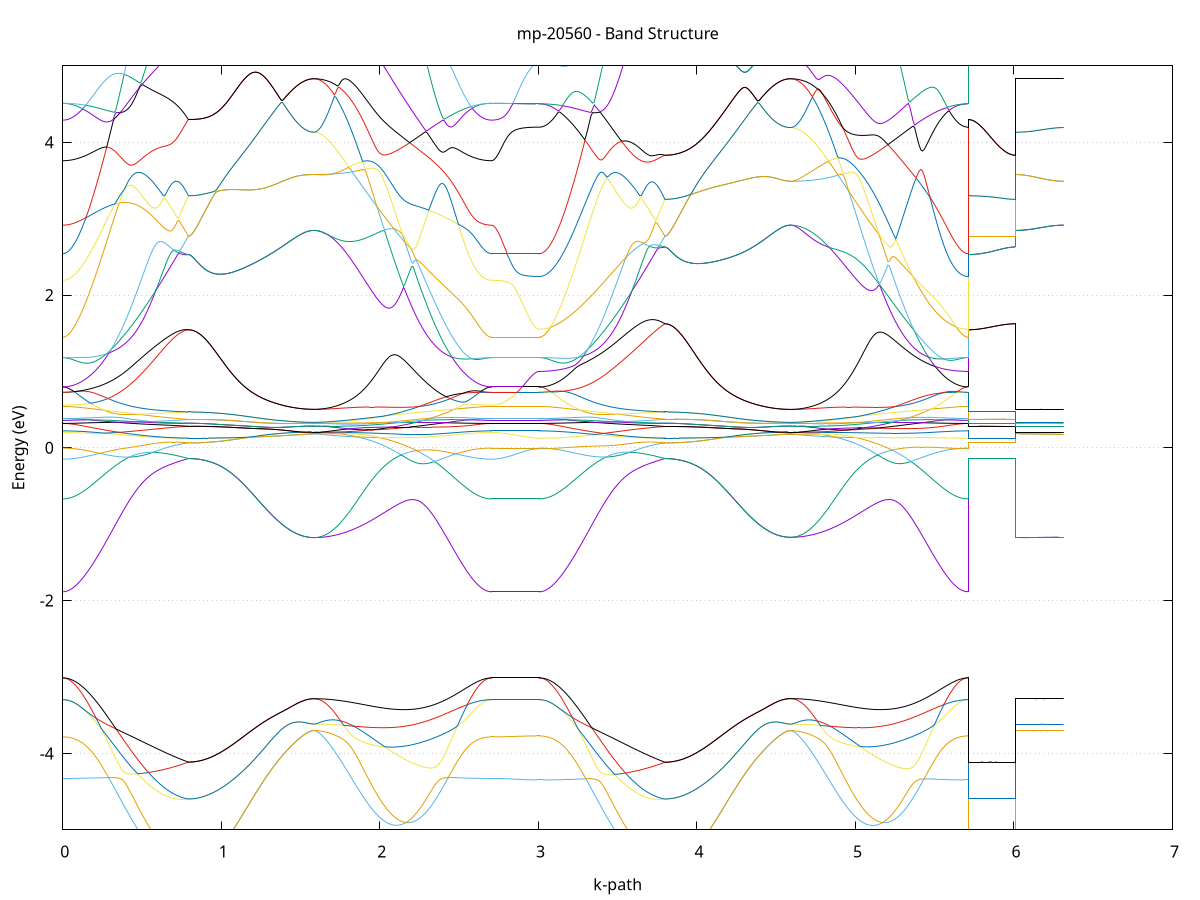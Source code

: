 set title 'mp-20560 - Band Structure'
set xlabel 'k-path'
set ylabel 'Energy (eV)'
set grid y
set yrange [-5:5]
set terminal png size 800,600
set output 'mp-20560_bands_gnuplot.png'
plot '-' using 1:2 with lines notitle, '-' using 1:2 with lines notitle, '-' using 1:2 with lines notitle, '-' using 1:2 with lines notitle, '-' using 1:2 with lines notitle, '-' using 1:2 with lines notitle, '-' using 1:2 with lines notitle, '-' using 1:2 with lines notitle, '-' using 1:2 with lines notitle, '-' using 1:2 with lines notitle, '-' using 1:2 with lines notitle, '-' using 1:2 with lines notitle, '-' using 1:2 with lines notitle, '-' using 1:2 with lines notitle, '-' using 1:2 with lines notitle, '-' using 1:2 with lines notitle, '-' using 1:2 with lines notitle, '-' using 1:2 with lines notitle, '-' using 1:2 with lines notitle, '-' using 1:2 with lines notitle, '-' using 1:2 with lines notitle, '-' using 1:2 with lines notitle, '-' using 1:2 with lines notitle, '-' using 1:2 with lines notitle, '-' using 1:2 with lines notitle, '-' using 1:2 with lines notitle, '-' using 1:2 with lines notitle, '-' using 1:2 with lines notitle, '-' using 1:2 with lines notitle, '-' using 1:2 with lines notitle, '-' using 1:2 with lines notitle, '-' using 1:2 with lines notitle, '-' using 1:2 with lines notitle, '-' using 1:2 with lines notitle, '-' using 1:2 with lines notitle, '-' using 1:2 with lines notitle, '-' using 1:2 with lines notitle, '-' using 1:2 with lines notitle, '-' using 1:2 with lines notitle, '-' using 1:2 with lines notitle, '-' using 1:2 with lines notitle, '-' using 1:2 with lines notitle, '-' using 1:2 with lines notitle, '-' using 1:2 with lines notitle, '-' using 1:2 with lines notitle, '-' using 1:2 with lines notitle, '-' using 1:2 with lines notitle, '-' using 1:2 with lines notitle, '-' using 1:2 with lines notitle, '-' using 1:2 with lines notitle, '-' using 1:2 with lines notitle, '-' using 1:2 with lines notitle, '-' using 1:2 with lines notitle, '-' using 1:2 with lines notitle, '-' using 1:2 with lines notitle, '-' using 1:2 with lines notitle, '-' using 1:2 with lines notitle, '-' using 1:2 with lines notitle, '-' using 1:2 with lines notitle, '-' using 1:2 with lines notitle, '-' using 1:2 with lines notitle, '-' using 1:2 with lines notitle, '-' using 1:2 with lines notitle, '-' using 1:2 with lines notitle
0.000000 -35.191736
0.009902 -35.191736
0.019804 -35.191636
0.029705 -35.191536
0.039607 -35.191336
0.049509 -35.191136
0.059411 -35.190936
0.069313 -35.190636
0.079215 -35.190336
0.089116 -35.189936
0.099018 -35.189536
0.108920 -35.189036
0.118822 -35.188536
0.128724 -35.188036
0.138626 -35.187436
0.148527 -35.186836
0.158429 -35.186136
0.168331 -35.185436
0.178233 -35.184736
0.188135 -35.183936
0.198037 -35.183136
0.207938 -35.182336
0.217840 -35.181436
0.227742 -35.180536
0.237644 -35.179536
0.247546 -35.178636
0.257448 -35.177536
0.267349 -35.176536
0.277251 -35.175436
0.287153 -35.174336
0.297055 -35.173236
0.306957 -35.172036
0.316859 -35.170836
0.326760 -35.169636
0.336662 -35.168436
0.346564 -35.167136
0.356466 -35.165836
0.366368 -35.164636
0.376270 -35.163236
0.386171 -35.161936
0.396073 -35.160636
0.405975 -35.159236
0.415877 -35.157936
0.425779 -35.156536
0.435681 -35.155136
0.445582 -35.153836
0.455484 -35.152336
0.465386 -35.150936
0.475288 -35.149536
0.485190 -35.148136
0.495092 -35.146636
0.504993 -35.145236
0.514895 -35.143836
0.524797 -35.142336
0.534699 -35.140936
0.544601 -35.139536
0.554503 -35.138136
0.564404 -35.136736
0.574306 -35.135336
0.584208 -35.133836
0.594110 -35.132536
0.604012 -35.131136
0.613914 -35.129736
0.623815 -35.128336
0.633717 -35.126936
0.643619 -35.125636
0.653521 -35.124336
0.663423 -35.122936
0.673324 -35.121736
0.683226 -35.120436
0.693128 -35.119236
0.703030 -35.118036
0.712932 -35.116836
0.722834 -35.115636
0.732735 -35.114436
0.742637 -35.113236
0.752539 -35.112136
0.762441 -35.111036
0.772343 -35.109936
0.782245 -35.108936
0.792146 -35.107836
0.792146 -35.107836
0.802048 -35.107836
0.811950 -35.107836
0.821852 -35.107736
0.831754 -35.107736
0.841656 -35.107636
0.851557 -35.107436
0.861459 -35.107336
0.871361 -35.107136
0.881263 -35.107036
0.891165 -35.106836
0.901067 -35.106536
0.910968 -35.106336
0.920870 -35.106036
0.930772 -35.105736
0.940674 -35.105436
0.950576 -35.105136
0.960478 -35.104736
0.970379 -35.104436
0.980281 -35.104036
0.990183 -35.103636
1.000085 -35.103236
1.009987 -35.102736
1.019889 -35.102336
1.029790 -35.101936
1.039692 -35.101436
1.049594 -35.101036
1.059496 -35.100536
1.069398 -35.100036
1.079300 -35.099436
1.089201 -35.098936
1.099103 -35.098436
1.109005 -35.097836
1.118907 -35.097336
1.128809 -35.096736
1.138711 -35.096236
1.148612 -35.095636
1.158514 -35.095036
1.168416 -35.094536
1.178318 -35.093936
1.188220 -35.093336
1.198122 -35.092736
1.208023 -35.092236
1.217925 -35.091636
1.227827 -35.091036
1.237729 -35.090536
1.247631 -35.089936
1.257533 -35.089336
1.267434 -35.088836
1.277336 -35.088336
1.287238 -35.087736
1.297140 -35.087236
1.307042 -35.086736
1.316943 -35.086236
1.326845 -35.085736
1.336747 -35.085236
1.346649 -35.084736
1.356551 -35.084336
1.366453 -35.083836
1.376354 -35.083436
1.386256 -35.083036
1.396158 -35.082636
1.406060 -35.082236
1.415962 -35.081936
1.425864 -35.081536
1.435765 -35.081236
1.445667 -35.080936
1.455569 -35.080636
1.465471 -35.080336
1.475373 -35.080036
1.485275 -35.079836
1.495176 -35.079636
1.505078 -35.079436
1.514980 -35.079236
1.524882 -35.079136
1.534784 -35.079036
1.544686 -35.078936
1.554587 -35.078836
1.564489 -35.078736
1.574391 -35.078736
1.584293 -35.078736
1.584293 -35.078736
1.594207 -35.078736
1.604121 -35.078836
1.614034 -35.078936
1.623948 -35.079036
1.633862 -35.079236
1.643776 -35.079436
1.653690 -35.079736
1.663604 -35.080136
1.673518 -35.080436
1.683431 -35.080836
1.693345 -35.081336
1.703259 -35.081836
1.713173 -35.082336
1.723087 -35.082936
1.733001 -35.083536
1.742914 -35.084136
1.752828 -35.084836
1.762742 -35.085536
1.772656 -35.086336
1.782570 -35.087136
1.792484 -35.087936
1.802397 -35.088836
1.812311 -35.089736
1.822225 -35.090736
1.832139 -35.091636
1.842053 -35.092636
1.851967 -35.093736
1.861881 -35.094736
1.871794 -35.095836
1.881708 -35.097036
1.891622 -35.098136
1.901536 -35.099436
1.911450 -35.100636
1.921364 -35.101836
1.931277 -35.103136
1.941191 -35.104436
1.951105 -35.105736
1.961019 -35.107136
1.970933 -35.108436
1.980847 -35.109836
1.990760 -35.111236
2.000674 -35.112636
2.010588 -35.114136
2.020502 -35.115636
2.030416 -35.117036
2.040330 -35.118536
2.050244 -35.120036
2.060157 -35.121536
2.070071 -35.123136
2.079985 -35.124636
2.089899 -35.126236
2.099813 -35.127736
2.109727 -35.129336
2.119640 -35.130836
2.129554 -35.132436
2.139468 -35.134036
2.149382 -35.135536
2.159296 -35.137136
2.169210 -35.138736
2.179124 -35.140236
2.189037 -35.141736
2.198951 -35.143336
2.208865 -35.144836
2.218779 -35.146436
2.228693 -35.147936
2.238607 -35.149436
2.248520 -35.150936
2.258434 -35.152536
2.268348 -35.153936
2.278262 -35.155436
2.288176 -35.156936
2.298090 -35.158336
2.308003 -35.159736
2.317917 -35.161136
2.327831 -35.162536
2.337745 -35.163936
2.347659 -35.165336
2.357573 -35.166636
2.367487 -35.167936
2.377400 -35.169236
2.387314 -35.170436
2.397228 -35.171636
2.407142 -35.172836
2.417056 -35.173936
2.426970 -35.175136
2.436883 -35.176236
2.446797 -35.177336
2.456711 -35.178336
2.466625 -35.179336
2.476539 -35.180336
2.486453 -35.181236
2.496366 -35.182136
2.506280 -35.183036
2.516194 -35.183836
2.526108 -35.184636
2.536022 -35.185436
2.545936 -35.186136
2.555850 -35.186836
2.565763 -35.187436
2.575677 -35.187936
2.585591 -35.188536
2.595505 -35.189036
2.605419 -35.189536
2.615333 -35.189936
2.625246 -35.190336
2.635160 -35.190636
2.645074 -35.190936
2.654988 -35.191136
2.664902 -35.191336
2.674816 -35.191536
2.684729 -35.191636
2.694643 -35.191736
2.704557 -35.191736
2.704557 -35.191736
2.714283 -35.191736
2.724009 -35.191736
2.733735 -35.191736
2.743461 -35.191736
2.753187 -35.191736
2.762913 -35.191736
2.772639 -35.191736
2.782365 -35.191736
2.792091 -35.191736
2.801817 -35.191736
2.811543 -35.191736
2.821269 -35.191736
2.830995 -35.191736
2.840721 -35.191736
2.850447 -35.191636
2.860173 -35.191736
2.869899 -35.191636
2.879625 -35.191636
2.889351 -35.191636
2.899077 -35.191636
2.908803 -35.191636
2.918529 -35.191636
2.928255 -35.191636
2.937981 -35.191636
2.947707 -35.191736
2.957433 -35.191636
2.967159 -35.191636
2.976885 -35.191636
2.986611 -35.191636
2.996337 -35.191636
3.006063 -35.191636
3.006063 -35.191636
3.015965 -35.191636
3.025867 -35.191536
3.035769 -35.191436
3.045671 -35.191236
3.055573 -35.191036
3.065474 -35.190836
3.075376 -35.190536
3.085278 -35.190236
3.095180 -35.189836
3.105082 -35.189436
3.114984 -35.189036
3.124885 -35.188436
3.134787 -35.187936
3.144689 -35.187336
3.154591 -35.186736
3.164493 -35.186036
3.174395 -35.185336
3.184296 -35.184636
3.194198 -35.183836
3.204100 -35.183036
3.214002 -35.182236
3.223904 -35.181336
3.233806 -35.180436
3.243707 -35.179536
3.253609 -35.178536
3.263511 -35.177536
3.273413 -35.176436
3.283315 -35.175436
3.293217 -35.174336
3.303118 -35.173236
3.313020 -35.172036
3.322922 -35.170836
3.332824 -35.169636
3.342726 -35.168436
3.352628 -35.167136
3.362529 -35.165936
3.372431 -35.164636
3.382333 -35.163336
3.392235 -35.162036
3.402137 -35.160636
3.412039 -35.159236
3.421940 -35.157936
3.431842 -35.156536
3.441744 -35.155136
3.451646 -35.153836
3.461548 -35.152336
3.471450 -35.150936
3.481351 -35.149536
3.491253 -35.148136
3.501155 -35.146636
3.511057 -35.145236
3.520959 -35.143736
3.530861 -35.142336
3.540762 -35.140936
3.550664 -35.139536
3.560566 -35.138136
3.570468 -35.136636
3.580370 -35.135236
3.590272 -35.133836
3.600173 -35.132436
3.610075 -35.131036
3.619977 -35.129736
3.629879 -35.128336
3.639781 -35.127036
3.649682 -35.125636
3.659584 -35.124336
3.669486 -35.123036
3.679388 -35.121736
3.689290 -35.120436
3.699192 -35.119236
3.709093 -35.118036
3.718995 -35.116736
3.728897 -35.115536
3.738799 -35.114436
3.748701 -35.113236
3.758603 -35.112136
3.768504 -35.111036
3.778406 -35.109936
3.788308 -35.108836
3.798210 -35.107836
3.798210 -35.107836
3.808112 -35.107836
3.818014 -35.107736
3.827915 -35.107736
3.837817 -35.107636
3.847719 -35.107536
3.857621 -35.107436
3.867523 -35.107236
3.877425 -35.107136
3.887326 -35.106936
3.897228 -35.106736
3.907130 -35.106536
3.917032 -35.106236
3.926934 -35.106036
3.936836 -35.105736
3.946737 -35.105436
3.956639 -35.105136
3.966541 -35.104736
3.976443 -35.104436
3.986345 -35.104036
3.996247 -35.103636
4.006148 -35.103236
4.016050 -35.102836
4.025952 -35.102336
4.035854 -35.101936
4.045756 -35.101436
4.055658 -35.100936
4.065559 -35.100436
4.075461 -35.099936
4.085363 -35.099436
4.095265 -35.098936
4.105167 -35.098436
4.115069 -35.097836
4.124970 -35.097336
4.134872 -35.096736
4.144774 -35.096236
4.154676 -35.095636
4.164578 -35.095136
4.174480 -35.094536
4.184381 -35.093936
4.194283 -35.093336
4.204185 -35.092836
4.214087 -35.092236
4.223989 -35.091636
4.233891 -35.091136
4.243792 -35.090536
4.253694 -35.089936
4.263596 -35.089436
4.273498 -35.088836
4.283400 -35.088336
4.293301 -35.087836
4.303203 -35.087236
4.313105 -35.086736
4.323007 -35.086236
4.332909 -35.085736
4.342811 -35.085336
4.352712 -35.084836
4.362614 -35.084336
4.372516 -35.083936
4.382418 -35.083536
4.392320 -35.083136
4.402222 -35.082736
4.412123 -35.082336
4.422025 -35.081936
4.431927 -35.081636
4.441829 -35.081236
4.451731 -35.080936
4.461633 -35.080636
4.471534 -35.080436
4.481436 -35.080136
4.491338 -35.079936
4.501240 -35.079736
4.511142 -35.079536
4.521044 -35.079336
4.530945 -35.079136
4.540847 -35.079036
4.550749 -35.078936
4.560651 -35.078836
4.570553 -35.078836
4.580455 -35.078736
4.590356 -35.078736
4.590356 -35.078736
4.600270 -35.078736
4.610184 -35.078836
4.620098 -35.078936
4.630012 -35.079036
4.639926 -35.079236
4.649839 -35.079536
4.659753 -35.079836
4.669667 -35.080136
4.679581 -35.080536
4.689495 -35.080936
4.699409 -35.081336
4.709323 -35.081836
4.719236 -35.082336
4.729150 -35.082936
4.739064 -35.083536
4.748978 -35.084236
4.758892 -35.084936
4.768806 -35.085636
4.778719 -35.086336
4.788633 -35.087136
4.798547 -35.088036
4.808461 -35.088836
4.818375 -35.089736
4.828289 -35.090736
4.838202 -35.091636
4.848116 -35.092736
4.858030 -35.093736
4.867944 -35.094736
4.877858 -35.095936
4.887772 -35.097036
4.897686 -35.098236
4.907599 -35.099436
4.917513 -35.100636
4.927427 -35.101836
4.937341 -35.103136
4.947255 -35.104436
4.957169 -35.105736
4.967082 -35.107036
4.976996 -35.108436
4.986910 -35.109836
4.996824 -35.111236
5.006738 -35.112636
5.016652 -35.114036
5.026566 -35.115536
5.036479 -35.117036
5.046393 -35.118536
5.056307 -35.120036
5.066221 -35.121536
5.076135 -35.123036
5.086049 -35.124636
5.095962 -35.126136
5.105876 -35.127636
5.115790 -35.129236
5.125704 -35.130836
5.135618 -35.132336
5.145532 -35.133936
5.155445 -35.135536
5.165359 -35.137136
5.175273 -35.138636
5.185187 -35.140236
5.195101 -35.141836
5.205015 -35.143336
5.214929 -35.144936
5.224842 -35.146436
5.234756 -35.148036
5.244670 -35.149536
5.254584 -35.151036
5.264498 -35.152536
5.274412 -35.154036
5.284325 -35.155536
5.294239 -35.156936
5.304153 -35.158336
5.314067 -35.159836
5.323981 -35.161236
5.333895 -35.162636
5.343808 -35.163936
5.353722 -35.165336
5.363636 -35.166636
5.373550 -35.167936
5.383464 -35.169136
5.393378 -35.170436
5.403292 -35.171636
5.413205 -35.172836
5.423119 -35.173936
5.433033 -35.175136
5.442947 -35.176236
5.452861 -35.177336
5.462775 -35.178336
5.472688 -35.179336
5.482602 -35.180236
5.492516 -35.181236
5.502430 -35.182136
5.512344 -35.183036
5.522258 -35.183836
5.532171 -35.184636
5.542085 -35.185336
5.551999 -35.186036
5.561913 -35.186736
5.571827 -35.187336
5.581741 -35.187936
5.591655 -35.188436
5.601568 -35.188936
5.611482 -35.189436
5.621396 -35.189836
5.631310 -35.190236
5.641224 -35.190536
5.651138 -35.190836
5.661051 -35.191036
5.670965 -35.191236
5.680879 -35.191436
5.690793 -35.191536
5.700707 -35.191536
5.710621 -35.191636
5.710621 -35.107836
5.720347 -35.107836
5.730073 -35.107836
5.739799 -35.107836
5.749525 -35.107836
5.759251 -35.107836
5.768977 -35.107836
5.778703 -35.107936
5.788429 -35.107836
5.798155 -35.107836
5.807881 -35.107836
5.817607 -35.107836
5.827333 -35.107836
5.837059 -35.107836
5.846785 -35.107836
5.856511 -35.107836
5.866237 -35.107836
5.875963 -35.107836
5.885689 -35.107836
5.895415 -35.107836
5.905141 -35.107836
5.914867 -35.107836
5.924593 -35.107836
5.934319 -35.107836
5.944045 -35.107836
5.953771 -35.107836
5.963497 -35.107836
5.973223 -35.107836
5.982949 -35.107836
5.992675 -35.107836
6.002401 -35.107836
6.012127 -35.107836
6.012127 -35.078736
6.021853 -35.078736
6.031579 -35.078736
6.041305 -35.078736
6.051031 -35.078736
6.060757 -35.078736
6.070483 -35.078736
6.080209 -35.078736
6.089935 -35.078736
6.099661 -35.078736
6.109387 -35.078736
6.119113 -35.078736
6.128839 -35.078736
6.138565 -35.078736
6.148291 -35.078736
6.158017 -35.078736
6.167743 -35.078736
6.177469 -35.078736
6.187195 -35.078736
6.196921 -35.078736
6.206647 -35.078736
6.216373 -35.078736
6.226099 -35.078736
6.235825 -35.078736
6.245551 -35.078736
6.255277 -35.078736
6.265003 -35.078736
6.274729 -35.078736
6.284455 -35.078736
6.294181 -35.078736
6.303907 -35.078736
6.313633 -35.078736
e
0.000000 -35.088436
0.009902 -35.088436
0.019804 -35.088436
0.029705 -35.088436
0.039607 -35.088436
0.049509 -35.088436
0.059411 -35.088336
0.069313 -35.088336
0.079215 -35.088236
0.089116 -35.088236
0.099018 -35.088236
0.108920 -35.088136
0.118822 -35.088136
0.128724 -35.088036
0.138626 -35.088036
0.148527 -35.087936
0.158429 -35.087936
0.168331 -35.087836
0.178233 -35.087736
0.188135 -35.087736
0.198037 -35.087636
0.207938 -35.087636
0.217840 -35.087536
0.227742 -35.087436
0.237644 -35.087436
0.247546 -35.087336
0.257448 -35.087336
0.267349 -35.087236
0.277251 -35.087236
0.287153 -35.087136
0.297055 -35.087136
0.306957 -35.087136
0.316859 -35.087136
0.326760 -35.087136
0.336662 -35.087136
0.346564 -35.087036
0.356466 -35.087036
0.366368 -35.087136
0.376270 -35.087136
0.386171 -35.087236
0.396073 -35.087336
0.405975 -35.087436
0.415877 -35.087536
0.425779 -35.087636
0.435681 -35.087736
0.445582 -35.087936
0.455484 -35.088136
0.465386 -35.088336
0.475288 -35.088536
0.485190 -35.088736
0.495092 -35.089036
0.504993 -35.089236
0.514895 -35.089536
0.524797 -35.089836
0.534699 -35.090236
0.544601 -35.090536
0.554503 -35.090936
0.564404 -35.091336
0.574306 -35.091736
0.584208 -35.092236
0.594110 -35.092736
0.604012 -35.093236
0.613914 -35.093736
0.623815 -35.094336
0.633717 -35.094836
0.643619 -35.095436
0.653521 -35.096136
0.663423 -35.096736
0.673324 -35.097436
0.683226 -35.098236
0.693128 -35.098936
0.703030 -35.099736
0.712932 -35.100536
0.722834 -35.101336
0.732735 -35.102136
0.742637 -35.103036
0.752539 -35.104036
0.762441 -35.104936
0.772343 -35.105836
0.782245 -35.106836
0.792146 -35.107836
0.792146 -35.107836
0.802048 -35.107836
0.811950 -35.107836
0.821852 -35.107736
0.831754 -35.107736
0.841656 -35.107636
0.851557 -35.107436
0.861459 -35.107336
0.871361 -35.107136
0.881263 -35.107036
0.891165 -35.106736
0.901067 -35.106536
0.910968 -35.106336
0.920870 -35.106036
0.930772 -35.105736
0.940674 -35.105436
0.950576 -35.105136
0.960478 -35.104736
0.970379 -35.104436
0.980281 -35.104036
0.990183 -35.103636
1.000085 -35.103236
1.009987 -35.102736
1.019889 -35.102336
1.029790 -35.101936
1.039692 -35.101436
1.049594 -35.101036
1.059496 -35.100536
1.069398 -35.100036
1.079300 -35.099436
1.089201 -35.098936
1.099103 -35.098436
1.109005 -35.097836
1.118907 -35.097336
1.128809 -35.096736
1.138711 -35.096236
1.148612 -35.095636
1.158514 -35.095036
1.168416 -35.094536
1.178318 -35.093936
1.188220 -35.093336
1.198122 -35.092736
1.208023 -35.092136
1.217925 -35.091636
1.227827 -35.091036
1.237729 -35.090536
1.247631 -35.089936
1.257533 -35.089336
1.267434 -35.088836
1.277336 -35.088336
1.287238 -35.087736
1.297140 -35.087236
1.307042 -35.086736
1.316943 -35.086236
1.326845 -35.085736
1.336747 -35.085236
1.346649 -35.084736
1.356551 -35.084336
1.366453 -35.083836
1.376354 -35.083436
1.386256 -35.083036
1.396158 -35.082636
1.406060 -35.082236
1.415962 -35.081936
1.425864 -35.081536
1.435765 -35.081236
1.445667 -35.080936
1.455569 -35.080636
1.465471 -35.080336
1.475373 -35.080036
1.485275 -35.079836
1.495176 -35.079636
1.505078 -35.079436
1.514980 -35.079236
1.524882 -35.079136
1.534784 -35.079036
1.544686 -35.078936
1.554587 -35.078836
1.564489 -35.078736
1.574391 -35.078736
1.584293 -35.078736
1.584293 -35.078736
1.594207 -35.078736
1.604121 -35.078736
1.614034 -35.078736
1.623948 -35.078736
1.633862 -35.078736
1.643776 -35.078736
1.653690 -35.078836
1.663604 -35.078836
1.673518 -35.078836
1.683431 -35.078836
1.693345 -35.078836
1.703259 -35.078936
1.713173 -35.078936
1.723087 -35.078936
1.733001 -35.078936
1.742914 -35.079036
1.752828 -35.079036
1.762742 -35.079036
1.772656 -35.079136
1.782570 -35.079136
1.792484 -35.079236
1.802397 -35.079236
1.812311 -35.079336
1.822225 -35.079436
1.832139 -35.079436
1.842053 -35.079536
1.851967 -35.079536
1.861881 -35.079636
1.871794 -35.079736
1.881708 -35.079736
1.891622 -35.079836
1.901536 -35.079936
1.911450 -35.080036
1.921364 -35.080136
1.931277 -35.080236
1.941191 -35.080336
1.951105 -35.080436
1.961019 -35.080536
1.970933 -35.080636
1.980847 -35.080736
1.990760 -35.080836
2.000674 -35.080936
2.010588 -35.081036
2.020502 -35.081136
2.030416 -35.081236
2.040330 -35.081436
2.050244 -35.081536
2.060157 -35.081636
2.070071 -35.081736
2.079985 -35.081836
2.089899 -35.082036
2.099813 -35.082136
2.109727 -35.082236
2.119640 -35.082336
2.129554 -35.082536
2.139468 -35.082636
2.149382 -35.082736
2.159296 -35.082936
2.169210 -35.083036
2.179124 -35.083136
2.189037 -35.083336
2.198951 -35.083436
2.208865 -35.083636
2.218779 -35.083736
2.228693 -35.083836
2.238607 -35.084036
2.248520 -35.084136
2.258434 -35.084236
2.268348 -35.084436
2.278262 -35.084536
2.288176 -35.084736
2.298090 -35.084836
2.308003 -35.085036
2.317917 -35.085136
2.327831 -35.085336
2.337745 -35.085436
2.347659 -35.085536
2.357573 -35.085736
2.367487 -35.085836
2.377400 -35.085936
2.387314 -35.086136
2.397228 -35.086236
2.407142 -35.086336
2.417056 -35.086436
2.426970 -35.086636
2.436883 -35.086736
2.446797 -35.086836
2.456711 -35.086936
2.466625 -35.087036
2.476539 -35.087136
2.486453 -35.087236
2.496366 -35.087336
2.506280 -35.087536
2.516194 -35.087536
2.526108 -35.087636
2.536022 -35.087736
2.545936 -35.087836
2.555850 -35.087936
2.565763 -35.088036
2.575677 -35.088036
2.585591 -35.088136
2.595505 -35.088136
2.605419 -35.088236
2.615333 -35.088236
2.625246 -35.088336
2.635160 -35.088336
2.645074 -35.088336
2.654988 -35.088436
2.664902 -35.088436
2.674816 -35.088436
2.684729 -35.088436
2.694643 -35.088436
2.704557 -35.088436
2.704557 -35.088436
2.714283 -35.088436
2.724009 -35.088436
2.733735 -35.088436
2.743461 -35.088436
2.753187 -35.088436
2.762913 -35.088436
2.772639 -35.088436
2.782365 -35.088436
2.792091 -35.088436
2.801817 -35.088536
2.811543 -35.088536
2.821269 -35.088536
2.830995 -35.088536
2.840721 -35.088536
2.850447 -35.088436
2.860173 -35.088436
2.869899 -35.088436
2.879625 -35.088436
2.889351 -35.088436
2.899077 -35.088436
2.908803 -35.088436
2.918529 -35.088536
2.928255 -35.088536
2.937981 -35.088536
2.947707 -35.088536
2.957433 -35.088436
2.967159 -35.088436
2.976885 -35.088436
2.986611 -35.088436
2.996337 -35.088436
3.006063 -35.088436
3.006063 -35.088436
3.015965 -35.088436
3.025867 -35.088436
3.035769 -35.088436
3.045671 -35.088436
3.055573 -35.088436
3.065474 -35.088336
3.075376 -35.088336
3.085278 -35.088336
3.095180 -35.088336
3.105082 -35.088236
3.114984 -35.088236
3.124885 -35.088136
3.134787 -35.088036
3.144689 -35.088036
3.154591 -35.087936
3.164493 -35.087936
3.174395 -35.087836
3.184296 -35.087836
3.194198 -35.087736
3.204100 -35.087636
3.214002 -35.087636
3.223904 -35.087536
3.233806 -35.087536
3.243707 -35.087436
3.253609 -35.087436
3.263511 -35.087336
3.273413 -35.087336
3.283315 -35.087236
3.293217 -35.087236
3.303118 -35.087136
3.313020 -35.087136
3.322922 -35.087136
3.332824 -35.087136
3.342726 -35.087136
3.352628 -35.087136
3.362529 -35.087236
3.372431 -35.087236
3.382333 -35.087236
3.392235 -35.087336
3.402137 -35.087336
3.412039 -35.087436
3.421940 -35.087536
3.431842 -35.087636
3.441744 -35.087836
3.451646 -35.088036
3.461548 -35.088136
3.471450 -35.088336
3.481351 -35.088536
3.491253 -35.088736
3.501155 -35.088936
3.511057 -35.089236
3.520959 -35.089536
3.530861 -35.089836
3.540762 -35.090236
3.550664 -35.090536
3.560566 -35.090936
3.570468 -35.091336
3.580370 -35.091736
3.590272 -35.092236
3.600173 -35.092636
3.610075 -35.093136
3.619977 -35.093736
3.629879 -35.094236
3.639781 -35.094836
3.649682 -35.095436
3.659584 -35.096136
3.669486 -35.096736
3.679388 -35.097436
3.689290 -35.098136
3.699192 -35.098936
3.709093 -35.099636
3.718995 -35.100436
3.728897 -35.101336
3.738799 -35.102136
3.748701 -35.103036
3.758603 -35.103936
3.768504 -35.104836
3.778406 -35.105836
3.788308 -35.106836
3.798210 -35.107836
3.798210 -35.107836
3.808112 -35.107836
3.818014 -35.107736
3.827915 -35.107736
3.837817 -35.107636
3.847719 -35.107536
3.857621 -35.107436
3.867523 -35.107236
3.877425 -35.107136
3.887326 -35.106936
3.897228 -35.106736
3.907130 -35.106536
3.917032 -35.106236
3.926934 -35.106036
3.936836 -35.105736
3.946737 -35.105436
3.956639 -35.105136
3.966541 -35.104736
3.976443 -35.104436
3.986345 -35.104036
3.996247 -35.103636
4.006148 -35.103236
4.016050 -35.102836
4.025952 -35.102336
4.035854 -35.101936
4.045756 -35.101436
4.055658 -35.100936
4.065559 -35.100436
4.075461 -35.099936
4.085363 -35.099436
4.095265 -35.098936
4.105167 -35.098436
4.115069 -35.097836
4.124970 -35.097336
4.134872 -35.096736
4.144774 -35.096236
4.154676 -35.095636
4.164578 -35.095136
4.174480 -35.094536
4.184381 -35.093936
4.194283 -35.093336
4.204185 -35.092836
4.214087 -35.092236
4.223989 -35.091636
4.233891 -35.091136
4.243792 -35.090536
4.253694 -35.089936
4.263596 -35.089436
4.273498 -35.088836
4.283400 -35.088336
4.293301 -35.087836
4.303203 -35.087236
4.313105 -35.086736
4.323007 -35.086236
4.332909 -35.085736
4.342811 -35.085236
4.352712 -35.084836
4.362614 -35.084336
4.372516 -35.083936
4.382418 -35.083536
4.392320 -35.083036
4.402222 -35.082736
4.412123 -35.082336
4.422025 -35.081936
4.431927 -35.081636
4.441829 -35.081236
4.451731 -35.080936
4.461633 -35.080636
4.471534 -35.080436
4.481436 -35.080136
4.491338 -35.079936
4.501240 -35.079736
4.511142 -35.079536
4.521044 -35.079336
4.530945 -35.079136
4.540847 -35.079036
4.550749 -35.078936
4.560651 -35.078836
4.570553 -35.078836
4.580455 -35.078736
4.590356 -35.078736
4.590356 -35.078736
4.600270 -35.078736
4.610184 -35.078736
4.620098 -35.078736
4.630012 -35.078736
4.639926 -35.078836
4.649839 -35.078836
4.659753 -35.078836
4.669667 -35.078836
4.679581 -35.078836
4.689495 -35.078936
4.699409 -35.078936
4.709323 -35.078936
4.719236 -35.078936
4.729150 -35.079036
4.739064 -35.079036
4.748978 -35.079136
4.758892 -35.079136
4.768806 -35.079136
4.778719 -35.079236
4.788633 -35.079236
4.798547 -35.079336
4.808461 -35.079336
4.818375 -35.079436
4.828289 -35.079436
4.838202 -35.079536
4.848116 -35.079536
4.858030 -35.079636
4.867944 -35.079736
4.877858 -35.079736
4.887772 -35.079836
4.897686 -35.079936
4.907599 -35.080036
4.917513 -35.080136
4.927427 -35.080136
4.937341 -35.080236
4.947255 -35.080336
4.957169 -35.080436
4.967082 -35.080536
4.976996 -35.080636
4.986910 -35.080736
4.996824 -35.080836
5.006738 -35.080936
5.016652 -35.081036
5.026566 -35.081136
5.036479 -35.081236
5.046393 -35.081336
5.056307 -35.081536
5.066221 -35.081636
5.076135 -35.081736
5.086049 -35.081836
5.095962 -35.082036
5.105876 -35.082136
5.115790 -35.082236
5.125704 -35.082436
5.135618 -35.082536
5.145532 -35.082636
5.155445 -35.082836
5.165359 -35.082936
5.175273 -35.083136
5.185187 -35.083236
5.195101 -35.083336
5.205015 -35.083536
5.214929 -35.083636
5.224842 -35.083736
5.234756 -35.083936
5.244670 -35.084036
5.254584 -35.084136
5.264498 -35.084336
5.274412 -35.084436
5.284325 -35.084636
5.294239 -35.084736
5.304153 -35.084936
5.314067 -35.085036
5.323981 -35.085136
5.333895 -35.085336
5.343808 -35.085436
5.353722 -35.085636
5.363636 -35.085736
5.373550 -35.085936
5.383464 -35.086036
5.393378 -35.086136
5.403292 -35.086236
5.413205 -35.086436
5.423119 -35.086536
5.433033 -35.086636
5.442947 -35.086836
5.452861 -35.086936
5.462775 -35.087036
5.472688 -35.087136
5.482602 -35.087236
5.492516 -35.087336
5.502430 -35.087436
5.512344 -35.087536
5.522258 -35.087536
5.532171 -35.087636
5.542085 -35.087736
5.551999 -35.087836
5.561913 -35.087936
5.571827 -35.088036
5.581741 -35.088036
5.591655 -35.088136
5.601568 -35.088236
5.611482 -35.088236
5.621396 -35.088236
5.631310 -35.088336
5.641224 -35.088336
5.651138 -35.088336
5.661051 -35.088436
5.670965 -35.088436
5.680879 -35.088436
5.690793 -35.088436
5.700707 -35.088436
5.710621 -35.088436
5.710621 -35.107836
5.720347 -35.107836
5.730073 -35.107836
5.739799 -35.107836
5.749525 -35.107836
5.759251 -35.107836
5.768977 -35.107836
5.778703 -35.107836
5.788429 -35.107836
5.798155 -35.107836
5.807881 -35.107836
5.817607 -35.107836
5.827333 -35.107836
5.837059 -35.107836
5.846785 -35.107836
5.856511 -35.107836
5.866237 -35.107836
5.875963 -35.107836
5.885689 -35.107836
5.895415 -35.107836
5.905141 -35.107836
5.914867 -35.107836
5.924593 -35.107836
5.934319 -35.107836
5.944045 -35.107836
5.953771 -35.107836
5.963497 -35.107836
5.973223 -35.107836
5.982949 -35.107836
5.992675 -35.107836
6.002401 -35.107836
6.012127 -35.107836
6.012127 -35.078736
6.021853 -35.078736
6.031579 -35.078736
6.041305 -35.078736
6.051031 -35.078736
6.060757 -35.078736
6.070483 -35.078736
6.080209 -35.078736
6.089935 -35.078736
6.099661 -35.078736
6.109387 -35.078736
6.119113 -35.078736
6.128839 -35.078736
6.138565 -35.078736
6.148291 -35.078736
6.158017 -35.078736
6.167743 -35.078736
6.177469 -35.078736
6.187195 -35.078736
6.196921 -35.078736
6.206647 -35.078736
6.216373 -35.078736
6.226099 -35.078736
6.235825 -35.078736
6.245551 -35.078736
6.255277 -35.078736
6.265003 -35.078736
6.274729 -35.078736
6.284455 -35.078736
6.294181 -35.078736
6.303907 -35.078736
6.313633 -35.078736
e
0.000000 -18.294436
0.009902 -18.294436
0.019804 -18.294536
0.029705 -18.294536
0.039607 -18.294736
0.049509 -18.294836
0.059411 -18.295036
0.069313 -18.295236
0.079215 -18.295536
0.089116 -18.295836
0.099018 -18.296236
0.108920 -18.296736
0.118822 -18.297336
0.128724 -18.298036
0.138626 -18.298736
0.148527 -18.299636
0.158429 -18.300736
0.168331 -18.301936
0.178233 -18.303336
0.188135 -18.304836
0.198037 -18.306636
0.207938 -18.308736
0.217840 -18.310936
0.227742 -18.313536
0.237644 -18.316336
0.247546 -18.319536
0.257448 -18.323136
0.267349 -18.327036
0.277251 -18.331336
0.287153 -18.336036
0.297055 -18.341136
0.306957 -18.346636
0.316859 -18.352636
0.326760 -18.359136
0.336662 -18.373636
0.346564 -18.388236
0.356466 -18.402836
0.366368 -18.417336
0.376270 -18.431536
0.386171 -18.445736
0.396073 -18.459636
0.405975 -18.473436
0.415877 -18.487036
0.425779 -18.500336
0.435681 -18.513436
0.445582 -18.526336
0.455484 -18.538936
0.465386 -18.551236
0.475288 -18.563236
0.485190 -18.574936
0.495092 -18.586436
0.504993 -18.597536
0.514895 -18.608336
0.524797 -18.618736
0.534699 -18.628836
0.544601 -18.638536
0.554503 -18.647836
0.564404 -18.656836
0.574306 -18.665336
0.584208 -18.673536
0.594110 -18.681336
0.604012 -18.688636
0.613914 -18.695536
0.623815 -18.702036
0.633717 -18.708136
0.643619 -18.713736
0.653521 -18.718936
0.663423 -18.723636
0.673324 -18.727936
0.683226 -18.731736
0.693128 -18.735136
0.703030 -18.738036
0.712932 -18.740436
0.722834 -18.742436
0.732735 -18.743936
0.742637 -18.744936
0.752539 -18.745536
0.762441 -18.745636
0.772343 -18.745236
0.782245 -18.744336
0.792146 -18.743036
0.792146 -18.743036
0.802048 -18.742936
0.811950 -18.742536
0.821852 -18.741836
0.831754 -18.740836
0.841656 -18.739636
0.851557 -18.738136
0.861459 -18.736436
0.871361 -18.734436
0.881263 -18.732136
0.891165 -18.729636
0.901067 -18.726836
0.910968 -18.723736
0.920870 -18.720436
0.930772 -18.716936
0.940674 -18.713136
0.950576 -18.709036
0.960478 -18.704836
0.970379 -18.700336
0.980281 -18.695536
0.990183 -18.690636
1.000085 -18.685436
1.009987 -18.680036
1.019889 -18.674436
1.029790 -18.668636
1.039692 -18.662636
1.049594 -18.656436
1.059496 -18.650036
1.069398 -18.643536
1.079300 -18.636836
1.089201 -18.629936
1.099103 -18.622936
1.109005 -18.615836
1.118907 -18.608536
1.128809 -18.601236
1.138711 -18.593736
1.148612 -18.586136
1.158514 -18.578536
1.168416 -18.570836
1.178318 -18.563036
1.188220 -18.555236
1.198122 -18.547436
1.208023 -18.539636
1.217925 -18.531836
1.227827 -18.524136
1.237729 -18.516436
1.247631 -18.508836
1.257533 -18.501236
1.267434 -18.493836
1.277336 -18.486636
1.287238 -18.479536
1.297140 -18.472636
1.307042 -18.465936
1.316943 -18.459536
1.326845 -18.453336
1.336747 -18.447536
1.346649 -18.441936
1.356551 -18.436636
1.366453 -18.431736
1.376354 -18.427236
1.386256 -18.423036
1.396158 -18.419236
1.406060 -18.415836
1.415962 -18.412736
1.425864 -18.410036
1.435765 -18.407636
1.445667 -18.405536
1.455569 -18.403736
1.465471 -18.402236
1.475373 -18.400936
1.485275 -18.399936
1.495176 -18.399036
1.505078 -18.398336
1.514980 -18.397836
1.524882 -18.397436
1.534784 -18.397136
1.544686 -18.396836
1.554587 -18.396636
1.564489 -18.396536
1.574391 -18.396536
1.584293 -18.396436
1.584293 -18.396436
1.594207 -18.396636
1.604121 -18.397036
1.614034 -18.397636
1.623948 -18.398536
1.633862 -18.399636
1.643776 -18.401036
1.653690 -18.402536
1.663604 -18.404336
1.673518 -18.406336
1.683431 -18.408436
1.693345 -18.410736
1.703259 -18.413136
1.713173 -18.415636
1.723087 -18.418336
1.733001 -18.421036
1.742914 -18.423836
1.752828 -18.426636
1.762742 -18.429436
1.772656 -18.432236
1.782570 -18.435036
1.792484 -18.437836
1.802397 -18.440536
1.812311 -18.443236
1.822225 -18.445736
1.832139 -18.448236
1.842053 -18.450636
1.851967 -18.452836
1.861881 -18.454936
1.871794 -18.456836
1.881708 -18.458636
1.891622 -18.460236
1.901536 -18.461636
1.911450 -18.462836
1.921364 -18.463936
1.931277 -18.464736
1.941191 -18.465336
1.951105 -18.465736
1.961019 -18.465936
1.970933 -18.465836
1.980847 -18.465636
1.990760 -18.465036
2.000674 -18.464336
2.010588 -18.463336
2.020502 -18.462136
2.030416 -18.460636
2.040330 -18.459036
2.050244 -18.457036
2.060157 -18.454936
2.070071 -18.452636
2.079985 -18.450036
2.089899 -18.447236
2.099813 -18.444236
2.109727 -18.441036
2.119640 -18.437736
2.129554 -18.434136
2.139468 -18.430436
2.149382 -18.426636
2.159296 -18.422636
2.169210 -18.418536
2.179124 -18.414236
2.189037 -18.409936
2.198951 -18.405536
2.208865 -18.401136
2.218779 -18.396536
2.228693 -18.392036
2.238607 -18.387436
2.248520 -18.382836
2.258434 -18.378336
2.268348 -18.373836
2.278262 -18.369336
2.288176 -18.364936
2.298090 -18.360636
2.308003 -18.356436
2.317917 -18.352336
2.327831 -18.348336
2.337745 -18.344536
2.347659 -18.340836
2.357573 -18.337336
2.367487 -18.333936
2.377400 -18.330636
2.387314 -18.327636
2.397228 -18.324736
2.407142 -18.322036
2.417056 -18.319436
2.426970 -18.317036
2.436883 -18.314836
2.446797 -18.312736
2.456711 -18.310836
2.466625 -18.309036
2.476539 -18.307436
2.486453 -18.305936
2.496366 -18.304536
2.506280 -18.303336
2.516194 -18.302236
2.526108 -18.301136
2.536022 -18.300236
2.545936 -18.299436
2.555850 -18.298736
2.565763 -18.298036
2.575677 -18.297436
2.585591 -18.296936
2.595505 -18.296436
2.605419 -18.296136
2.615333 -18.295736
2.625246 -18.295436
2.635160 -18.295236
2.645074 -18.295036
2.654988 -18.294836
2.664902 -18.294736
2.674816 -18.294636
2.684729 -18.294536
2.694643 -18.294436
2.704557 -18.294436
2.704557 -18.294436
2.714283 -18.294436
2.724009 -18.294436
2.733735 -18.294436
2.743461 -18.294436
2.753187 -18.294436
2.762913 -18.294436
2.772639 -18.294436
2.782365 -18.294436
2.792091 -18.294436
2.801817 -18.294436
2.811543 -18.294436
2.821269 -18.294436
2.830995 -18.294436
2.840721 -18.294436
2.850447 -18.294436
2.860173 -18.294436
2.869899 -18.294436
2.879625 -18.294436
2.889351 -18.294436
2.899077 -18.294436
2.908803 -18.294436
2.918529 -18.294436
2.928255 -18.294436
2.937981 -18.294436
2.947707 -18.294436
2.957433 -18.294436
2.967159 -18.294436
2.976885 -18.294436
2.986611 -18.294436
2.996337 -18.294436
3.006063 -18.294436
3.006063 -18.294436
3.015965 -18.294436
3.025867 -18.294436
3.035769 -18.294536
3.045671 -18.294636
3.055573 -18.294836
3.065474 -18.295036
3.075376 -18.295236
3.085278 -18.295536
3.095180 -18.295836
3.105082 -18.296236
3.114984 -18.296736
3.124885 -18.297336
3.134787 -18.297936
3.144689 -18.298736
3.154591 -18.299636
3.164493 -18.300736
3.174395 -18.301936
3.184296 -18.303336
3.194198 -18.304836
3.204100 -18.306636
3.214002 -18.308636
3.223904 -18.310936
3.233806 -18.313536
3.243707 -18.316336
3.253609 -18.319536
3.263511 -18.323136
3.273413 -18.327036
3.283315 -18.331336
3.293217 -18.335936
3.303118 -18.341136
3.313020 -18.346636
3.322922 -18.352636
3.332824 -18.359136
3.342726 -18.373636
3.352628 -18.388336
3.362529 -18.402836
3.372431 -18.417336
3.382333 -18.431636
3.392235 -18.445736
3.402137 -18.459636
3.412039 -18.473436
3.421940 -18.487036
3.431842 -18.500336
3.441744 -18.513436
3.451646 -18.526336
3.461548 -18.538936
3.471450 -18.551236
3.481351 -18.563236
3.491253 -18.574936
3.501155 -18.586436
3.511057 -18.597536
3.520959 -18.608336
3.530861 -18.618736
3.540762 -18.628836
3.550664 -18.638536
3.560566 -18.647836
3.570468 -18.656836
3.580370 -18.665336
3.590272 -18.673536
3.600173 -18.681336
3.610075 -18.688636
3.619977 -18.695536
3.629879 -18.702036
3.639781 -18.708136
3.649682 -18.713736
3.659584 -18.718936
3.669486 -18.723636
3.679388 -18.727936
3.689290 -18.731736
3.699192 -18.735136
3.709093 -18.738036
3.718995 -18.740436
3.728897 -18.742436
3.738799 -18.743936
3.748701 -18.744936
3.758603 -18.745536
3.768504 -18.745636
3.778406 -18.745236
3.788308 -18.744336
3.798210 -18.743036
3.798210 -18.743036
3.808112 -18.742936
3.818014 -18.742536
3.827915 -18.741836
3.837817 -18.740836
3.847719 -18.739636
3.857621 -18.738136
3.867523 -18.736436
3.877425 -18.734436
3.887326 -18.732136
3.897228 -18.729636
3.907130 -18.726836
3.917032 -18.723736
3.926934 -18.720436
3.936836 -18.716936
3.946737 -18.713136
3.956639 -18.709036
3.966541 -18.704836
3.976443 -18.700336
3.986345 -18.695536
3.996247 -18.690636
4.006148 -18.685436
4.016050 -18.680036
4.025952 -18.674436
4.035854 -18.668636
4.045756 -18.662636
4.055658 -18.656436
4.065559 -18.650036
4.075461 -18.643536
4.085363 -18.636836
4.095265 -18.629936
4.105167 -18.622936
4.115069 -18.615836
4.124970 -18.608536
4.134872 -18.601236
4.144774 -18.593736
4.154676 -18.586136
4.164578 -18.578536
4.174480 -18.570836
4.184381 -18.563036
4.194283 -18.555236
4.204185 -18.547436
4.214087 -18.539636
4.223989 -18.531836
4.233891 -18.524136
4.243792 -18.516436
4.253694 -18.508836
4.263596 -18.501236
4.273498 -18.493836
4.283400 -18.486636
4.293301 -18.479536
4.303203 -18.472636
4.313105 -18.465936
4.323007 -18.459536
4.332909 -18.453336
4.342811 -18.447536
4.352712 -18.441936
4.362614 -18.436636
4.372516 -18.431736
4.382418 -18.427236
4.392320 -18.423036
4.402222 -18.419236
4.412123 -18.415836
4.422025 -18.412736
4.431927 -18.410036
4.441829 -18.407636
4.451731 -18.405536
4.461633 -18.403736
4.471534 -18.402236
4.481436 -18.400936
4.491338 -18.399936
4.501240 -18.399036
4.511142 -18.398436
4.521044 -18.397836
4.530945 -18.397436
4.540847 -18.397136
4.550749 -18.396836
4.560651 -18.396636
4.570553 -18.396536
4.580455 -18.396536
4.590356 -18.396436
4.590356 -18.396436
4.600270 -18.396636
4.610184 -18.397036
4.620098 -18.397636
4.630012 -18.398536
4.639926 -18.399636
4.649839 -18.401036
4.659753 -18.402536
4.669667 -18.404336
4.679581 -18.406336
4.689495 -18.408436
4.699409 -18.410736
4.709323 -18.413136
4.719236 -18.415736
4.729150 -18.418336
4.739064 -18.421036
4.748978 -18.423836
4.758892 -18.426636
4.768806 -18.429436
4.778719 -18.432236
4.788633 -18.435036
4.798547 -18.437836
4.808461 -18.440536
4.818375 -18.443236
4.828289 -18.445736
4.838202 -18.448236
4.848116 -18.450636
4.858030 -18.452836
4.867944 -18.454936
4.877858 -18.456836
4.887772 -18.458636
4.897686 -18.460236
4.907599 -18.461636
4.917513 -18.462936
4.927427 -18.463936
4.937341 -18.464736
4.947255 -18.465336
4.957169 -18.465736
4.967082 -18.465936
4.976996 -18.465936
4.986910 -18.465636
4.996824 -18.465036
5.006738 -18.464336
5.016652 -18.463336
5.026566 -18.462136
5.036479 -18.460636
5.046393 -18.458936
5.056307 -18.457036
5.066221 -18.454936
5.076135 -18.452536
5.086049 -18.450036
5.095962 -18.447236
5.105876 -18.444236
5.115790 -18.441036
5.125704 -18.437736
5.135618 -18.434136
5.145532 -18.430436
5.155445 -18.426636
5.165359 -18.422636
5.175273 -18.418536
5.185187 -18.414336
5.195101 -18.409936
5.205015 -18.405536
5.214929 -18.401136
5.224842 -18.396536
5.234756 -18.392036
5.244670 -18.387436
5.254584 -18.382836
5.264498 -18.378336
5.274412 -18.373836
5.284325 -18.369336
5.294239 -18.364936
5.304153 -18.360636
5.314067 -18.356436
5.323981 -18.352336
5.333895 -18.348436
5.343808 -18.344536
5.353722 -18.340836
5.363636 -18.337336
5.373550 -18.333936
5.383464 -18.330636
5.393378 -18.327636
5.403292 -18.324736
5.413205 -18.322036
5.423119 -18.319436
5.433033 -18.317036
5.442947 -18.314836
5.452861 -18.312736
5.462775 -18.310836
5.472688 -18.309036
5.482602 -18.307436
5.492516 -18.305936
5.502430 -18.304536
5.512344 -18.303336
5.522258 -18.302236
5.532171 -18.301136
5.542085 -18.300236
5.551999 -18.299436
5.561913 -18.298736
5.571827 -18.298036
5.581741 -18.297436
5.591655 -18.296936
5.601568 -18.296436
5.611482 -18.296036
5.621396 -18.295736
5.631310 -18.295436
5.641224 -18.295136
5.651138 -18.294936
5.661051 -18.294836
5.670965 -18.294636
5.680879 -18.294536
5.690793 -18.294436
5.700707 -18.294436
5.710621 -18.294436
5.710621 -18.743036
5.720347 -18.743036
5.730073 -18.743036
5.739799 -18.743036
5.749525 -18.743036
5.759251 -18.743036
5.768977 -18.743036
5.778703 -18.743036
5.788429 -18.743036
5.798155 -18.743036
5.807881 -18.743036
5.817607 -18.743036
5.827333 -18.743036
5.837059 -18.743036
5.846785 -18.743036
5.856511 -18.743036
5.866237 -18.743036
5.875963 -18.743036
5.885689 -18.743036
5.895415 -18.743036
5.905141 -18.743036
5.914867 -18.743036
5.924593 -18.743036
5.934319 -18.743036
5.944045 -18.743036
5.953771 -18.743036
5.963497 -18.743036
5.973223 -18.743036
5.982949 -18.743036
5.992675 -18.743036
6.002401 -18.743036
6.012127 -18.743036
6.012127 -18.396436
6.021853 -18.396436
6.031579 -18.396436
6.041305 -18.396436
6.051031 -18.396436
6.060757 -18.396436
6.070483 -18.396436
6.080209 -18.396436
6.089935 -18.396436
6.099661 -18.396436
6.109387 -18.396436
6.119113 -18.396436
6.128839 -18.396436
6.138565 -18.396436
6.148291 -18.396436
6.158017 -18.396436
6.167743 -18.396436
6.177469 -18.396436
6.187195 -18.396436
6.196921 -18.396436
6.206647 -18.396436
6.216373 -18.396436
6.226099 -18.396436
6.235825 -18.396436
6.245551 -18.396436
6.255277 -18.396436
6.265003 -18.396436
6.274729 -18.396436
6.284455 -18.396436
6.294181 -18.396436
6.303907 -18.396436
6.313633 -18.396436
e
0.000000 -17.920236
0.009902 -17.925036
0.019804 -17.934136
0.029705 -17.944336
0.039607 -17.955136
0.049509 -17.966336
0.059411 -17.977836
0.069313 -17.989636
0.079215 -18.001736
0.089116 -18.014036
0.099018 -18.026736
0.108920 -18.039536
0.118822 -18.052736
0.128724 -18.066036
0.138626 -18.079536
0.148527 -18.093336
0.158429 -18.107236
0.168331 -18.121336
0.178233 -18.135636
0.188135 -18.150036
0.198037 -18.164536
0.207938 -18.179236
0.217840 -18.193936
0.227742 -18.208836
0.237644 -18.223736
0.247546 -18.238736
0.257448 -18.253736
0.267349 -18.268836
0.277251 -18.283836
0.287153 -18.298936
0.297055 -18.313936
0.306957 -18.328936
0.316859 -18.343936
0.326760 -18.358836
0.336662 -18.366036
0.346564 -18.373336
0.356466 -18.381136
0.366368 -18.389336
0.376270 -18.397936
0.386171 -18.406936
0.396073 -18.416236
0.405975 -18.425936
0.415877 -18.435936
0.425779 -18.446136
0.435681 -18.456536
0.445582 -18.467236
0.455484 -18.478036
0.465386 -18.488936
0.475288 -18.499836
0.485190 -18.510936
0.495092 -18.521936
0.504993 -18.533036
0.514895 -18.543936
0.524797 -18.554836
0.534699 -18.565636
0.544601 -18.576336
0.554503 -18.586736
0.564404 -18.597036
0.574306 -18.607136
0.584208 -18.617036
0.594110 -18.626636
0.604012 -18.635936
0.613914 -18.644936
0.623815 -18.653736
0.633717 -18.662136
0.643619 -18.670136
0.653521 -18.677836
0.663423 -18.685236
0.673324 -18.692136
0.683226 -18.698736
0.693128 -18.704936
0.703030 -18.710736
0.712932 -18.716036
0.722834 -18.720936
0.732735 -18.725436
0.742637 -18.729536
0.752539 -18.733136
0.762441 -18.736336
0.772343 -18.739036
0.782245 -18.741236
0.792146 -18.743036
0.792146 -18.743036
0.802048 -18.742936
0.811950 -18.742536
0.821852 -18.741836
0.831754 -18.740836
0.841656 -18.739636
0.851557 -18.738136
0.861459 -18.736436
0.871361 -18.734436
0.881263 -18.732136
0.891165 -18.729636
0.901067 -18.726836
0.910968 -18.723736
0.920870 -18.720436
0.930772 -18.716936
0.940674 -18.713136
0.950576 -18.709036
0.960478 -18.704836
0.970379 -18.700336
0.980281 -18.695536
0.990183 -18.690636
1.000085 -18.685436
1.009987 -18.680036
1.019889 -18.674436
1.029790 -18.668636
1.039692 -18.662636
1.049594 -18.656436
1.059496 -18.650036
1.069398 -18.643536
1.079300 -18.636836
1.089201 -18.629936
1.099103 -18.622936
1.109005 -18.615836
1.118907 -18.608536
1.128809 -18.601236
1.138711 -18.593736
1.148612 -18.586136
1.158514 -18.578536
1.168416 -18.570836
1.178318 -18.563036
1.188220 -18.555236
1.198122 -18.547436
1.208023 -18.539636
1.217925 -18.531836
1.227827 -18.524136
1.237729 -18.516436
1.247631 -18.508836
1.257533 -18.501236
1.267434 -18.493836
1.277336 -18.486636
1.287238 -18.479536
1.297140 -18.472636
1.307042 -18.465936
1.316943 -18.459536
1.326845 -18.453336
1.336747 -18.447536
1.346649 -18.441936
1.356551 -18.436636
1.366453 -18.431736
1.376354 -18.427236
1.386256 -18.423036
1.396158 -18.419236
1.406060 -18.415836
1.415962 -18.412736
1.425864 -18.410036
1.435765 -18.407636
1.445667 -18.405536
1.455569 -18.403736
1.465471 -18.402236
1.475373 -18.400936
1.485275 -18.399936
1.495176 -18.399036
1.505078 -18.398336
1.514980 -18.397836
1.524882 -18.397436
1.534784 -18.397136
1.544686 -18.396836
1.554587 -18.396636
1.564489 -18.396536
1.574391 -18.396536
1.584293 -18.396436
1.584293 -18.396436
1.594207 -18.396436
1.604121 -18.396136
1.614034 -18.395736
1.623948 -18.395136
1.633862 -18.394336
1.643776 -18.393336
1.653690 -18.392236
1.663604 -18.390936
1.673518 -18.389436
1.683431 -18.387836
1.693345 -18.386036
1.703259 -18.384036
1.713173 -18.381936
1.723087 -18.379636
1.733001 -18.377136
1.742914 -18.374536
1.752828 -18.371736
1.762742 -18.368836
1.772656 -18.365736
1.782570 -18.362436
1.792484 -18.359036
1.802397 -18.355536
1.812311 -18.351836
1.822225 -18.348036
1.832139 -18.344036
1.842053 -18.339836
1.851967 -18.335636
1.861881 -18.331236
1.871794 -18.326736
1.881708 -18.322036
1.891622 -18.317336
1.901536 -18.312436
1.911450 -18.307436
1.921364 -18.302236
1.931277 -18.297036
1.941191 -18.302136
1.951105 -18.307836
1.961019 -18.313336
1.970933 -18.318636
1.980847 -18.323536
1.990760 -18.328136
2.000674 -18.332536
2.010588 -18.336536
2.020502 -18.340336
2.030416 -18.343736
2.040330 -18.346836
2.050244 -18.349636
2.060157 -18.352036
2.070071 -18.354136
2.079985 -18.355936
2.089899 -18.357336
2.099813 -18.358436
2.109727 -18.359136
2.119640 -18.359536
2.129554 -18.359536
2.139468 -18.359236
2.149382 -18.358536
2.159296 -18.357436
2.169210 -18.356036
2.179124 -18.354336
2.189037 -18.352236
2.198951 -18.349736
2.208865 -18.346936
2.218779 -18.343736
2.228693 -18.340236
2.238607 -18.336436
2.248520 -18.332236
2.258434 -18.327636
2.268348 -18.322836
2.278262 -18.317636
2.288176 -18.312136
2.298090 -18.306336
2.308003 -18.300136
2.317917 -18.293736
2.327831 -18.287036
2.337745 -18.279936
2.347659 -18.272636
2.357573 -18.265136
2.367487 -18.257236
2.377400 -18.249136
2.387314 -18.240836
2.397228 -18.232236
2.407142 -18.223436
2.417056 -18.214436
2.426970 -18.205136
2.436883 -18.195736
2.446797 -18.186136
2.456711 -18.176336
2.466625 -18.166436
2.476539 -18.156336
2.486453 -18.146136
2.496366 -18.135736
2.506280 -18.125336
2.516194 -18.114736
2.526108 -18.104136
2.536022 -18.093336
2.545936 -18.082536
2.555850 -18.071736
2.565763 -18.060936
2.575677 -18.050036
2.585591 -18.039136
2.595505 -18.028236
2.605419 -18.017336
2.615333 -18.006536
2.625246 -17.995736
2.635160 -17.985036
2.645074 -17.974436
2.654988 -17.963936
2.664902 -17.953636
2.674816 -17.943436
2.684729 -17.933736
2.694643 -17.924936
2.704557 -17.920236
2.704557 -17.920236
2.714283 -17.920236
2.724009 -17.920236
2.733735 -17.920236
2.743461 -17.920236
2.753187 -17.920236
2.762913 -17.920236
2.772639 -17.920236
2.782365 -17.920236
2.792091 -17.920236
2.801817 -17.920236
2.811543 -17.920236
2.821269 -17.920236
2.830995 -17.920236
2.840721 -17.920236
2.850447 -17.920236
2.860173 -17.920236
2.869899 -17.920236
2.879625 -17.920236
2.889351 -17.920236
2.899077 -17.920236
2.908803 -17.920236
2.918529 -17.920236
2.928255 -17.920236
2.937981 -17.920236
2.947707 -17.920236
2.957433 -17.920236
2.967159 -17.920236
2.976885 -17.920236
2.986611 -17.920236
2.996337 -17.920236
3.006063 -17.920236
3.006063 -17.920236
3.015965 -17.925036
3.025867 -17.934136
3.035769 -17.944336
3.045671 -17.955136
3.055573 -17.966336
3.065474 -17.977836
3.075376 -17.989636
3.085278 -18.001736
3.095180 -18.014136
3.105082 -18.026736
3.114984 -18.039636
3.124885 -18.052736
3.134787 -18.066036
3.144689 -18.079536
3.154591 -18.093336
3.164493 -18.107236
3.174395 -18.121336
3.184296 -18.135636
3.194198 -18.150036
3.204100 -18.164536
3.214002 -18.179236
3.223904 -18.193936
3.233806 -18.208836
3.243707 -18.223736
3.253609 -18.238736
3.263511 -18.253736
3.273413 -18.268836
3.283315 -18.283836
3.293217 -18.298936
3.303118 -18.313936
3.313020 -18.328936
3.322922 -18.343936
3.332824 -18.358836
3.342726 -18.366036
3.352628 -18.373336
3.362529 -18.381136
3.372431 -18.389336
3.382333 -18.397936
3.392235 -18.406936
3.402137 -18.416236
3.412039 -18.425936
3.421940 -18.435936
3.431842 -18.446136
3.441744 -18.456536
3.451646 -18.467236
3.461548 -18.478036
3.471450 -18.488936
3.481351 -18.499836
3.491253 -18.510936
3.501155 -18.521936
3.511057 -18.532936
3.520959 -18.543936
3.530861 -18.554836
3.540762 -18.565636
3.550664 -18.576336
3.560566 -18.586736
3.570468 -18.597036
3.580370 -18.607136
3.590272 -18.617036
3.600173 -18.626636
3.610075 -18.635936
3.619977 -18.644936
3.629879 -18.653736
3.639781 -18.662136
3.649682 -18.670136
3.659584 -18.677836
3.669486 -18.685236
3.679388 -18.692136
3.689290 -18.698736
3.699192 -18.704936
3.709093 -18.710736
3.718995 -18.716036
3.728897 -18.720936
3.738799 -18.725436
3.748701 -18.729536
3.758603 -18.733136
3.768504 -18.736336
3.778406 -18.739036
3.788308 -18.741236
3.798210 -18.743036
3.798210 -18.743036
3.808112 -18.742936
3.818014 -18.742536
3.827915 -18.741836
3.837817 -18.740836
3.847719 -18.739636
3.857621 -18.738136
3.867523 -18.736436
3.877425 -18.734436
3.887326 -18.732136
3.897228 -18.729636
3.907130 -18.726836
3.917032 -18.723736
3.926934 -18.720436
3.936836 -18.716936
3.946737 -18.713136
3.956639 -18.709036
3.966541 -18.704836
3.976443 -18.700336
3.986345 -18.695536
3.996247 -18.690636
4.006148 -18.685436
4.016050 -18.680036
4.025952 -18.674436
4.035854 -18.668636
4.045756 -18.662636
4.055658 -18.656436
4.065559 -18.650036
4.075461 -18.643536
4.085363 -18.636836
4.095265 -18.629936
4.105167 -18.622936
4.115069 -18.615836
4.124970 -18.608536
4.134872 -18.601236
4.144774 -18.593736
4.154676 -18.586136
4.164578 -18.578536
4.174480 -18.570836
4.184381 -18.563036
4.194283 -18.555236
4.204185 -18.547436
4.214087 -18.539636
4.223989 -18.531836
4.233891 -18.524136
4.243792 -18.516436
4.253694 -18.508836
4.263596 -18.501236
4.273498 -18.493836
4.283400 -18.486636
4.293301 -18.479536
4.303203 -18.472636
4.313105 -18.465936
4.323007 -18.459536
4.332909 -18.453336
4.342811 -18.447536
4.352712 -18.441936
4.362614 -18.436636
4.372516 -18.431736
4.382418 -18.427236
4.392320 -18.423036
4.402222 -18.419236
4.412123 -18.415836
4.422025 -18.412736
4.431927 -18.410036
4.441829 -18.407636
4.451731 -18.405536
4.461633 -18.403736
4.471534 -18.402236
4.481436 -18.400936
4.491338 -18.399936
4.501240 -18.399036
4.511142 -18.398436
4.521044 -18.397836
4.530945 -18.397436
4.540847 -18.397136
4.550749 -18.396836
4.560651 -18.396636
4.570553 -18.396536
4.580455 -18.396536
4.590356 -18.396436
4.590356 -18.396436
4.600270 -18.396336
4.610184 -18.396136
4.620098 -18.395736
4.630012 -18.395136
4.639926 -18.394336
4.649839 -18.393336
4.659753 -18.392236
4.669667 -18.390936
4.679581 -18.389436
4.689495 -18.387836
4.699409 -18.386036
4.709323 -18.384036
4.719236 -18.381936
4.729150 -18.379636
4.739064 -18.377136
4.748978 -18.374536
4.758892 -18.371736
4.768806 -18.368836
4.778719 -18.365736
4.788633 -18.362536
4.798547 -18.359136
4.808461 -18.355536
4.818375 -18.351836
4.828289 -18.348036
4.838202 -18.344036
4.848116 -18.339936
4.858030 -18.335636
4.867944 -18.331236
4.877858 -18.326736
4.887772 -18.322036
4.897686 -18.317336
4.907599 -18.312436
4.917513 -18.307436
4.927427 -18.302236
4.937341 -18.297036
4.947255 -18.302136
4.957169 -18.307836
4.967082 -18.313336
4.976996 -18.318636
4.986910 -18.323536
4.996824 -18.328136
5.006738 -18.332536
5.016652 -18.336536
5.026566 -18.340336
5.036479 -18.343736
5.046393 -18.346836
5.056307 -18.349636
5.066221 -18.352036
5.076135 -18.354136
5.086049 -18.355936
5.095962 -18.357336
5.105876 -18.358436
5.115790 -18.359136
5.125704 -18.359536
5.135618 -18.359536
5.145532 -18.359236
5.155445 -18.358536
5.165359 -18.357436
5.175273 -18.356036
5.185187 -18.354336
5.195101 -18.352236
5.205015 -18.349736
5.214929 -18.346936
5.224842 -18.343736
5.234756 -18.340236
5.244670 -18.336436
5.254584 -18.332236
5.264498 -18.327636
5.274412 -18.322836
5.284325 -18.317636
5.294239 -18.312136
5.304153 -18.306336
5.314067 -18.300136
5.323981 -18.293736
5.333895 -18.287036
5.343808 -18.280036
5.353722 -18.272736
5.363636 -18.265136
5.373550 -18.257236
5.383464 -18.249136
5.393378 -18.240836
5.403292 -18.232236
5.413205 -18.223436
5.423119 -18.214436
5.433033 -18.205236
5.442947 -18.195736
5.452861 -18.186136
5.462775 -18.176436
5.472688 -18.166436
5.482602 -18.156336
5.492516 -18.146136
5.502430 -18.135736
5.512344 -18.125336
5.522258 -18.114736
5.532171 -18.104136
5.542085 -18.093336
5.551999 -18.082636
5.561913 -18.071736
5.571827 -18.060936
5.581741 -18.050036
5.591655 -18.039136
5.601568 -18.028236
5.611482 -18.017336
5.621396 -18.006536
5.631310 -17.995736
5.641224 -17.985036
5.651138 -17.974436
5.661051 -17.963936
5.670965 -17.953636
5.680879 -17.943436
5.690793 -17.933736
5.700707 -17.924936
5.710621 -17.920236
5.710621 -18.743036
5.720347 -18.743036
5.730073 -18.743036
5.739799 -18.743036
5.749525 -18.743036
5.759251 -18.743036
5.768977 -18.743036
5.778703 -18.743036
5.788429 -18.743036
5.798155 -18.743036
5.807881 -18.743036
5.817607 -18.743036
5.827333 -18.743036
5.837059 -18.743036
5.846785 -18.743036
5.856511 -18.743036
5.866237 -18.743036
5.875963 -18.743036
5.885689 -18.743036
5.895415 -18.743036
5.905141 -18.743036
5.914867 -18.743036
5.924593 -18.743036
5.934319 -18.743036
5.944045 -18.743036
5.953771 -18.743036
5.963497 -18.743036
5.973223 -18.743036
5.982949 -18.743036
5.992675 -18.743036
6.002401 -18.743036
6.012127 -18.743036
6.012127 -18.396436
6.021853 -18.396436
6.031579 -18.396436
6.041305 -18.396436
6.051031 -18.396436
6.060757 -18.396436
6.070483 -18.396436
6.080209 -18.396436
6.089935 -18.396436
6.099661 -18.396436
6.109387 -18.396436
6.119113 -18.396436
6.128839 -18.396436
6.138565 -18.396436
6.148291 -18.396436
6.158017 -18.396436
6.167743 -18.396436
6.177469 -18.396436
6.187195 -18.396436
6.196921 -18.396436
6.206647 -18.396436
6.216373 -18.396436
6.226099 -18.396436
6.235825 -18.396436
6.245551 -18.396436
6.255277 -18.396436
6.265003 -18.396436
6.274729 -18.396436
6.284455 -18.396436
6.294181 -18.396436
6.303907 -18.396436
6.313633 -18.396436
e
0.000000 -17.920236
0.009902 -17.920236
0.019804 -17.920036
0.029705 -17.919736
0.039607 -17.919336
0.049509 -17.918836
0.059411 -17.918236
0.069313 -17.917436
0.079215 -17.916636
0.089116 -17.915636
0.099018 -17.914636
0.108920 -17.913436
0.118822 -17.912136
0.128724 -17.910736
0.138626 -17.909336
0.148527 -17.907736
0.158429 -17.906036
0.168331 -17.904236
0.178233 -17.902336
0.188135 -17.900336
0.198037 -17.898236
0.207938 -17.896036
0.217840 -17.893736
0.227742 -17.891436
0.237644 -17.888936
0.247546 -17.886436
0.257448 -17.883836
0.267349 -17.881136
0.277251 -17.878336
0.287153 -17.875436
0.297055 -17.872536
0.306957 -17.869536
0.316859 -17.872036
0.326760 -17.878636
0.336662 -17.884836
0.346564 -17.890436
0.356466 -17.895636
0.366368 -17.900336
0.376270 -17.904536
0.386171 -17.908236
0.396073 -17.911336
0.405975 -17.914136
0.415877 -17.916336
0.425779 -17.918136
0.435681 -17.919436
0.445582 -17.920336
0.455484 -17.920936
0.465386 -17.921036
0.475288 -17.920836
0.485190 -17.920336
0.495092 -17.919436
0.504993 -17.918336
0.514895 -17.916836
0.524797 -17.915236
0.534699 -17.913336
0.544601 -17.911136
0.554503 -17.908836
0.564404 -17.906336
0.574306 -17.903636
0.584208 -17.900736
0.594110 -17.897836
0.604012 -17.894636
0.613914 -17.891436
0.623815 -17.888036
0.633717 -17.884636
0.643619 -17.881036
0.653521 -17.877436
0.663423 -17.873736
0.673324 -17.870036
0.683226 -17.866236
0.693128 -17.862436
0.703030 -17.858536
0.712932 -17.854636
0.722834 -17.850736
0.732735 -17.846736
0.742637 -17.842836
0.752539 -17.838836
0.762441 -17.834836
0.772343 -17.830936
0.782245 -17.827036
0.792146 -17.823136
0.792146 -17.823136
0.802048 -17.823136
0.811950 -17.823336
0.821852 -17.823536
0.831754 -17.823936
0.841656 -17.824436
0.851557 -17.824936
0.861459 -17.825636
0.871361 -17.826536
0.881263 -17.827436
0.891165 -17.828636
0.901067 -17.829836
0.910968 -17.831336
0.920870 -17.832936
0.930772 -17.834736
0.940674 -17.836836
0.950576 -17.839136
0.960478 -17.841736
0.970379 -17.844536
0.980281 -17.847736
0.990183 -17.851236
1.000085 -17.855036
1.009987 -17.859236
1.019889 -17.863736
1.029790 -17.868636
1.039692 -17.873836
1.049594 -17.879436
1.059496 -17.885436
1.069398 -17.891636
1.079300 -17.898136
1.089201 -17.904936
1.099103 -17.911936
1.109005 -17.919136
1.118907 -17.926536
1.128809 -17.934036
1.138711 -17.941636
1.148612 -17.949336
1.158514 -17.957036
1.168416 -17.964736
1.178318 -17.972436
1.188220 -17.980036
1.198122 -17.987636
1.208023 -17.995136
1.217925 -18.002436
1.227827 -18.009636
1.237729 -18.016536
1.247631 -18.023236
1.257533 -18.029736
1.267434 -18.035936
1.277336 -18.041836
1.287238 -18.047336
1.297140 -18.052436
1.307042 -18.057236
1.316943 -18.061536
1.326845 -18.065436
1.336747 -18.068736
1.346649 -18.071636
1.356551 -18.074036
1.366453 -18.075836
1.376354 -18.077036
1.386256 -18.077736
1.396158 -18.077836
1.406060 -18.077436
1.415962 -18.076436
1.425864 -18.074936
1.435765 -18.072936
1.445667 -18.070436
1.455569 -18.067436
1.465471 -18.064036
1.475373 -18.060236
1.485275 -18.056036
1.495176 -18.051436
1.505078 -18.046636
1.514980 -18.041636
1.524882 -18.036336
1.534784 -18.030936
1.544686 -18.025336
1.554587 -18.019636
1.564489 -18.014136
1.574391 -18.009036
1.584293 -18.006336
1.584293 -18.006336
1.594207 -18.011136
1.604121 -18.019136
1.614034 -18.027636
1.623948 -18.036436
1.633862 -18.045336
1.643776 -18.054336
1.653690 -18.063436
1.663604 -18.072536
1.673518 -18.081636
1.683431 -18.090736
1.693345 -18.099936
1.703259 -18.109036
1.713173 -18.118236
1.723087 -18.127436
1.733001 -18.136536
1.742914 -18.145536
1.752828 -18.154636
1.762742 -18.163536
1.772656 -18.172436
1.782570 -18.181236
1.792484 -18.189936
1.802397 -18.198636
1.812311 -18.207036
1.822225 -18.215436
1.832139 -18.223736
1.842053 -18.231736
1.851967 -18.239736
1.861881 -18.247436
1.871794 -18.255036
1.881708 -18.262436
1.891622 -18.269636
1.901536 -18.276536
1.911450 -18.283336
1.921364 -18.289836
1.931277 -18.296036
1.941191 -18.291736
1.951105 -18.286236
1.961019 -18.280736
1.970933 -18.275036
1.980847 -18.269336
1.990760 -18.263536
2.000674 -18.257636
2.010588 -18.251636
2.020502 -18.245536
2.030416 -18.239436
2.040330 -18.233236
2.050244 -18.226936
2.060157 -18.220636
2.070071 -18.214336
2.079985 -18.207936
2.089899 -18.201436
2.099813 -18.194936
2.109727 -18.188436
2.119640 -18.181836
2.129554 -18.175236
2.139468 -18.168636
2.149382 -18.162036
2.159296 -18.155436
2.169210 -18.148836
2.179124 -18.142236
2.189037 -18.135636
2.198951 -18.129036
2.208865 -18.122436
2.218779 -18.115836
2.228693 -18.109336
2.238607 -18.102836
2.248520 -18.096336
2.258434 -18.089936
2.268348 -18.083536
2.278262 -18.077236
2.288176 -18.071036
2.298090 -18.064836
2.308003 -18.058636
2.317917 -18.052636
2.327831 -18.046636
2.337745 -18.040736
2.347659 -18.034936
2.357573 -18.029236
2.367487 -18.023636
2.377400 -18.018136
2.387314 -18.012836
2.397228 -18.007536
2.407142 -18.002336
2.417056 -17.997336
2.426970 -17.992436
2.436883 -17.987636
2.446797 -17.982936
2.456711 -17.978436
2.466625 -17.974136
2.476539 -17.969936
2.486453 -17.965836
2.496366 -17.961936
2.506280 -17.958136
2.516194 -17.954536
2.526108 -17.951136
2.536022 -17.947836
2.545936 -17.944736
2.555850 -17.941836
2.565763 -17.939136
2.575677 -17.936536
2.585591 -17.934136
2.595505 -17.931936
2.605419 -17.929936
2.615333 -17.928136
2.625246 -17.926436
2.635160 -17.925036
2.645074 -17.923736
2.654988 -17.922736
2.664902 -17.921836
2.674816 -17.921136
2.684729 -17.920636
2.694643 -17.920336
2.704557 -17.920236
2.704557 -17.920236
2.714283 -17.920236
2.724009 -17.920236
2.733735 -17.920236
2.743461 -17.920236
2.753187 -17.920236
2.762913 -17.920236
2.772639 -17.920236
2.782365 -17.920236
2.792091 -17.920236
2.801817 -17.920236
2.811543 -17.920236
2.821269 -17.920236
2.830995 -17.920236
2.840721 -17.920236
2.850447 -17.920236
2.860173 -17.920236
2.869899 -17.920236
2.879625 -17.920236
2.889351 -17.920236
2.899077 -17.920236
2.908803 -17.920236
2.918529 -17.920236
2.928255 -17.920236
2.937981 -17.920236
2.947707 -17.920236
2.957433 -17.920236
2.967159 -17.920236
2.976885 -17.920236
2.986611 -17.920236
2.996337 -17.920236
3.006063 -17.920236
3.006063 -17.920236
3.015965 -17.920236
3.025867 -17.920036
3.035769 -17.919736
3.045671 -17.919336
3.055573 -17.918836
3.065474 -17.918236
3.075376 -17.917436
3.085278 -17.916636
3.095180 -17.915636
3.105082 -17.914636
3.114984 -17.913436
3.124885 -17.912136
3.134787 -17.910736
3.144689 -17.909236
3.154591 -17.907736
3.164493 -17.906036
3.174395 -17.904236
3.184296 -17.902336
3.194198 -17.900336
3.204100 -17.898236
3.214002 -17.896036
3.223904 -17.893736
3.233806 -17.891436
3.243707 -17.888936
3.253609 -17.886436
3.263511 -17.883836
3.273413 -17.881136
3.283315 -17.878336
3.293217 -17.875436
3.303118 -17.872536
3.313020 -17.869536
3.322922 -17.872036
3.332824 -17.878636
3.342726 -17.884836
3.352628 -17.890436
3.362529 -17.895636
3.372431 -17.900336
3.382333 -17.904536
3.392235 -17.908236
3.402137 -17.911436
3.412039 -17.914136
3.421940 -17.916336
3.431842 -17.918136
3.441744 -17.919436
3.451646 -17.920336
3.461548 -17.920836
3.471450 -17.921036
3.481351 -17.920836
3.491253 -17.920236
3.501155 -17.919436
3.511057 -17.918236
3.520959 -17.916836
3.530861 -17.915236
3.540762 -17.913236
3.550664 -17.911136
3.560566 -17.908836
3.570468 -17.906336
3.580370 -17.903636
3.590272 -17.900736
3.600173 -17.897736
3.610075 -17.894636
3.619977 -17.891436
3.629879 -17.888036
3.639781 -17.884636
3.649682 -17.881036
3.659584 -17.877436
3.669486 -17.873736
3.679388 -17.870036
3.689290 -17.866236
3.699192 -17.862336
3.709093 -17.858536
3.718995 -17.854636
3.728897 -17.850636
3.738799 -17.846736
3.748701 -17.842736
3.758603 -17.838836
3.768504 -17.834836
3.778406 -17.830936
3.788308 -17.826936
3.798210 -17.823036
3.798210 -17.823036
3.808112 -17.823136
3.818014 -17.823236
3.827915 -17.823536
3.837817 -17.823936
3.847719 -17.824336
3.857621 -17.824936
3.867523 -17.825636
3.877425 -17.826436
3.887326 -17.827436
3.897228 -17.828536
3.907130 -17.829836
3.917032 -17.831336
3.926934 -17.832936
3.936836 -17.834736
3.946737 -17.836836
3.956639 -17.839136
3.966541 -17.841736
3.976443 -17.844536
3.986345 -17.847736
3.996247 -17.851236
4.006148 -17.855036
4.016050 -17.859236
4.025952 -17.863736
4.035854 -17.868636
4.045756 -17.873836
4.055658 -17.879436
4.065559 -17.885436
4.075461 -17.891636
4.085363 -17.898136
4.095265 -17.904936
4.105167 -17.911936
4.115069 -17.919136
4.124970 -17.926536
4.134872 -17.934036
4.144774 -17.941636
4.154676 -17.949336
4.164578 -17.957036
4.174480 -17.964736
4.184381 -17.972436
4.194283 -17.980136
4.204185 -17.987636
4.214087 -17.995136
4.223989 -18.002436
4.233891 -18.009636
4.243792 -18.016536
4.253694 -18.023236
4.263596 -18.029736
4.273498 -18.035936
4.283400 -18.041836
4.293301 -18.047336
4.303203 -18.052436
4.313105 -18.057236
4.323007 -18.061536
4.332909 -18.065436
4.342811 -18.068736
4.352712 -18.071636
4.362614 -18.074036
4.372516 -18.075836
4.382418 -18.077036
4.392320 -18.077736
4.402222 -18.077836
4.412123 -18.077436
4.422025 -18.076436
4.431927 -18.074936
4.441829 -18.072936
4.451731 -18.070436
4.461633 -18.067436
4.471534 -18.064036
4.481436 -18.060236
4.491338 -18.056036
4.501240 -18.051536
4.511142 -18.046736
4.521044 -18.041636
4.530945 -18.036336
4.540847 -18.030936
4.550749 -18.025336
4.560651 -18.019636
4.570553 -18.014136
4.580455 -18.009036
4.590356 -18.006336
4.590356 -18.006336
4.600270 -18.011036
4.610184 -18.019136
4.620098 -18.027636
4.630012 -18.036436
4.639926 -18.045336
4.649839 -18.054336
4.659753 -18.063436
4.669667 -18.072536
4.679581 -18.081636
4.689495 -18.090736
4.699409 -18.099936
4.709323 -18.109036
4.719236 -18.118236
4.729150 -18.127436
4.739064 -18.136536
4.748978 -18.145536
4.758892 -18.154636
4.768806 -18.163536
4.778719 -18.172436
4.788633 -18.181236
4.798547 -18.190036
4.808461 -18.198636
4.818375 -18.207136
4.828289 -18.215436
4.838202 -18.223736
4.848116 -18.231836
4.858030 -18.239736
4.867944 -18.247436
4.877858 -18.255036
4.887772 -18.262436
4.897686 -18.269636
4.907599 -18.276536
4.917513 -18.283336
4.927427 -18.289836
4.937341 -18.296036
4.947255 -18.291736
4.957169 -18.286236
4.967082 -18.280736
4.976996 -18.275036
4.986910 -18.269336
4.996824 -18.263536
5.006738 -18.257636
5.016652 -18.251636
5.026566 -18.245536
5.036479 -18.239436
5.046393 -18.233236
5.056307 -18.226936
5.066221 -18.220636
5.076135 -18.214336
5.086049 -18.207936
5.095962 -18.201436
5.105876 -18.194936
5.115790 -18.188436
5.125704 -18.181836
5.135618 -18.175236
5.145532 -18.168636
5.155445 -18.162036
5.165359 -18.155436
5.175273 -18.148836
5.185187 -18.142236
5.195101 -18.135636
5.205015 -18.129036
5.214929 -18.122436
5.224842 -18.115836
5.234756 -18.109336
5.244670 -18.102836
5.254584 -18.096336
5.264498 -18.089936
5.274412 -18.083536
5.284325 -18.077236
5.294239 -18.071036
5.304153 -18.064836
5.314067 -18.058636
5.323981 -18.052636
5.333895 -18.046636
5.343808 -18.040736
5.353722 -18.034936
5.363636 -18.029236
5.373550 -18.023636
5.383464 -18.018136
5.393378 -18.012736
5.403292 -18.007536
5.413205 -18.002336
5.423119 -17.997336
5.433033 -17.992436
5.442947 -17.987636
5.452861 -17.982936
5.462775 -17.978436
5.472688 -17.974136
5.482602 -17.969936
5.492516 -17.965836
5.502430 -17.961936
5.512344 -17.958136
5.522258 -17.954536
5.532171 -17.951136
5.542085 -17.947836
5.551999 -17.944836
5.561913 -17.941836
5.571827 -17.939136
5.581741 -17.936536
5.591655 -17.934136
5.601568 -17.931936
5.611482 -17.929936
5.621396 -17.928136
5.631310 -17.926436
5.641224 -17.925036
5.651138 -17.923736
5.661051 -17.922736
5.670965 -17.921836
5.680879 -17.921136
5.690793 -17.920636
5.700707 -17.920336
5.710621 -17.920236
5.710621 -17.823136
5.720347 -17.823136
5.730073 -17.823136
5.739799 -17.823136
5.749525 -17.823136
5.759251 -17.823136
5.768977 -17.823136
5.778703 -17.823136
5.788429 -17.823136
5.798155 -17.823136
5.807881 -17.823136
5.817607 -17.823136
5.827333 -17.823036
5.837059 -17.823036
5.846785 -17.823036
5.856511 -17.823036
5.866237 -17.823036
5.875963 -17.823036
5.885689 -17.823036
5.895415 -17.823036
5.905141 -17.823036
5.914867 -17.823036
5.924593 -17.823036
5.934319 -17.823036
5.944045 -17.823036
5.953771 -17.823036
5.963497 -17.823036
5.973223 -17.823036
5.982949 -17.823036
5.992675 -17.823036
6.002401 -17.823036
6.012127 -17.823036
6.012127 -18.006336
6.021853 -18.006336
6.031579 -18.006336
6.041305 -18.006336
6.051031 -18.006336
6.060757 -18.006336
6.070483 -18.006336
6.080209 -18.006336
6.089935 -18.006336
6.099661 -18.006336
6.109387 -18.006336
6.119113 -18.006336
6.128839 -18.006336
6.138565 -18.006336
6.148291 -18.006336
6.158017 -18.006336
6.167743 -18.006336
6.177469 -18.006336
6.187195 -18.006336
6.196921 -18.006336
6.206647 -18.006336
6.216373 -18.006336
6.226099 -18.006336
6.235825 -18.006336
6.245551 -18.006336
6.255277 -18.006336
6.265003 -18.006336
6.274729 -18.006336
6.284455 -18.006336
6.294181 -18.006336
6.303907 -18.006336
6.313633 -18.006336
e
0.000000 -17.903136
0.009902 -17.898636
0.019804 -17.890436
0.029705 -17.881736
0.039607 -17.873036
0.049509 -17.864536
0.059411 -17.856236
0.069313 -17.848236
0.079215 -17.840536
0.089116 -17.833136
0.099018 -17.825936
0.108920 -17.819136
0.118822 -17.812536
0.128724 -17.806236
0.138626 -17.800236
0.148527 -17.794536
0.158429 -17.789036
0.168331 -17.783936
0.178233 -17.778936
0.188135 -17.774336
0.198037 -17.769936
0.207938 -17.778836
0.217840 -17.788036
0.227742 -17.797236
0.237644 -17.806436
0.247546 -17.815536
0.257448 -17.824436
0.267349 -17.833136
0.277251 -17.841536
0.287153 -17.849736
0.297055 -17.857536
0.306957 -17.865036
0.316859 -17.866536
0.326760 -17.863336
0.336662 -17.860236
0.346564 -17.856936
0.356466 -17.853636
0.366368 -17.850336
0.376270 -17.846936
0.386171 -17.843436
0.396073 -17.839936
0.405975 -17.836436
0.415877 -17.832936
0.425779 -17.829336
0.435681 -17.825636
0.445582 -17.822036
0.455484 -17.818336
0.465386 -17.814636
0.475288 -17.810936
0.485190 -17.807236
0.495092 -17.803536
0.504993 -17.799736
0.514895 -17.796036
0.524797 -17.792236
0.534699 -17.788536
0.544601 -17.784736
0.554503 -17.781036
0.564404 -17.777336
0.574306 -17.773636
0.584208 -17.769936
0.594110 -17.766336
0.604012 -17.762636
0.613914 -17.761236
0.623815 -17.764036
0.633717 -17.766936
0.643619 -17.769936
0.653521 -17.773036
0.663423 -17.776136
0.673324 -17.779436
0.683226 -17.782736
0.693128 -17.786136
0.703030 -17.789536
0.712932 -17.793136
0.722834 -17.796636
0.732735 -17.800336
0.742637 -17.804036
0.752539 -17.807736
0.762441 -17.811536
0.772343 -17.815336
0.782245 -17.819236
0.792146 -17.823136
0.792146 -17.823136
0.802048 -17.823136
0.811950 -17.823336
0.821852 -17.823536
0.831754 -17.823936
0.841656 -17.824436
0.851557 -17.824936
0.861459 -17.825636
0.871361 -17.826536
0.881263 -17.827436
0.891165 -17.828636
0.901067 -17.829836
0.910968 -17.831336
0.920870 -17.832936
0.930772 -17.834736
0.940674 -17.836836
0.950576 -17.839136
0.960478 -17.841736
0.970379 -17.844536
0.980281 -17.847736
0.990183 -17.851236
1.000085 -17.855036
1.009987 -17.859236
1.019889 -17.863736
1.029790 -17.868636
1.039692 -17.873836
1.049594 -17.879436
1.059496 -17.885436
1.069398 -17.891636
1.079300 -17.898136
1.089201 -17.904936
1.099103 -17.911936
1.109005 -17.919136
1.118907 -17.926536
1.128809 -17.934036
1.138711 -17.941636
1.148612 -17.949336
1.158514 -17.957036
1.168416 -17.964736
1.178318 -17.972436
1.188220 -17.980036
1.198122 -17.987636
1.208023 -17.995136
1.217925 -18.002436
1.227827 -18.009636
1.237729 -18.016536
1.247631 -18.023236
1.257533 -18.029736
1.267434 -18.035936
1.277336 -18.041836
1.287238 -18.047336
1.297140 -18.052436
1.307042 -18.057236
1.316943 -18.061536
1.326845 -18.065436
1.336747 -18.068736
1.346649 -18.071636
1.356551 -18.074036
1.366453 -18.075836
1.376354 -18.077036
1.386256 -18.077736
1.396158 -18.077836
1.406060 -18.077436
1.415962 -18.076436
1.425864 -18.074936
1.435765 -18.072936
1.445667 -18.070436
1.455569 -18.067436
1.465471 -18.064036
1.475373 -18.060236
1.485275 -18.056036
1.495176 -18.051436
1.505078 -18.046636
1.514980 -18.041636
1.524882 -18.036336
1.534784 -18.030936
1.544686 -18.025336
1.554587 -18.019636
1.564489 -18.014136
1.574391 -18.009036
1.584293 -18.006336
1.584293 -18.006336
1.594207 -18.006336
1.604121 -18.006136
1.614034 -18.005736
1.623948 -18.005336
1.633862 -18.004736
1.643776 -18.004036
1.653690 -18.003136
1.663604 -18.002236
1.673518 -18.001136
1.683431 -17.999936
1.693345 -17.998536
1.703259 -17.997136
1.713173 -17.995536
1.723087 -17.993736
1.733001 -17.991936
1.742914 -17.990036
1.752828 -17.987936
1.762742 -17.985736
1.772656 -17.983436
1.782570 -17.980936
1.792484 -17.978436
1.802397 -17.975836
1.812311 -17.973036
1.822225 -17.970236
1.832139 -17.967236
1.842053 -17.964136
1.851967 -17.961036
1.861881 -17.957736
1.871794 -17.954436
1.881708 -17.950936
1.891622 -17.947436
1.901536 -17.943736
1.911450 -17.940036
1.921364 -17.936236
1.931277 -17.934136
1.941191 -17.932636
1.951105 -17.931336
1.961019 -17.930036
1.970933 -17.928836
1.980847 -17.927736
1.990760 -17.926636
2.000674 -17.925636
2.010588 -17.924636
2.020502 -17.923636
2.030416 -17.922736
2.040330 -17.921936
2.050244 -17.921036
2.060157 -17.920136
2.070071 -17.919336
2.079985 -17.918436
2.089899 -17.917636
2.099813 -17.916736
2.109727 -17.915736
2.119640 -17.914836
2.129554 -17.913736
2.139468 -17.912636
2.149382 -17.911436
2.159296 -17.910136
2.169210 -17.908636
2.179124 -17.907136
2.189037 -17.905436
2.198951 -17.903636
2.208865 -17.901636
2.218779 -17.899436
2.228693 -17.897036
2.238607 -17.894536
2.248520 -17.891736
2.258434 -17.888736
2.268348 -17.885536
2.278262 -17.882036
2.288176 -17.878336
2.298090 -17.874336
2.308003 -17.870136
2.317917 -17.865636
2.327831 -17.860836
2.337745 -17.855836
2.347659 -17.850536
2.357573 -17.845036
2.367487 -17.839336
2.377400 -17.833336
2.387314 -17.827136
2.397228 -17.820736
2.407142 -17.814136
2.417056 -17.807436
2.426970 -17.800536
2.436883 -17.793536
2.446797 -17.786436
2.456711 -17.779236
2.466625 -17.772036
2.476539 -17.764836
2.486453 -17.757636
2.496366 -17.750436
2.506280 -17.750736
2.516194 -17.756636
2.526108 -17.762736
2.536022 -17.769036
2.545936 -17.775636
2.555850 -17.782436
2.565763 -17.789536
2.575677 -17.796836
2.585591 -17.804336
2.595505 -17.812136
2.605419 -17.820136
2.615333 -17.828336
2.625246 -17.836736
2.635160 -17.845336
2.645074 -17.854136
2.654988 -17.863036
2.664902 -17.872136
2.674816 -17.881236
2.684729 -17.890236
2.694643 -17.898636
2.704557 -17.903136
2.704557 -17.903136
2.714283 -17.903136
2.724009 -17.903136
2.733735 -17.903136
2.743461 -17.903136
2.753187 -17.903136
2.762913 -17.903136
2.772639 -17.903136
2.782365 -17.903136
2.792091 -17.903136
2.801817 -17.903136
2.811543 -17.903136
2.821269 -17.903136
2.830995 -17.903136
2.840721 -17.903136
2.850447 -17.903136
2.860173 -17.903136
2.869899 -17.903136
2.879625 -17.903136
2.889351 -17.903136
2.899077 -17.903136
2.908803 -17.903136
2.918529 -17.903136
2.928255 -17.903136
2.937981 -17.903136
2.947707 -17.903136
2.957433 -17.903136
2.967159 -17.903136
2.976885 -17.903136
2.986611 -17.903136
2.996337 -17.903136
3.006063 -17.903136
3.006063 -17.903136
3.015965 -17.898636
3.025867 -17.890436
3.035769 -17.881736
3.045671 -17.873036
3.055573 -17.864536
3.065474 -17.856236
3.075376 -17.848236
3.085278 -17.840536
3.095180 -17.833136
3.105082 -17.825936
3.114984 -17.819136
3.124885 -17.812536
3.134787 -17.806236
3.144689 -17.800236
3.154591 -17.794536
3.164493 -17.789036
3.174395 -17.783836
3.184296 -17.778936
3.194198 -17.774336
3.204100 -17.769936
3.214002 -17.778836
3.223904 -17.788036
3.233806 -17.797236
3.243707 -17.806436
3.253609 -17.815436
3.263511 -17.824436
3.273413 -17.833136
3.283315 -17.841536
3.293217 -17.849736
3.303118 -17.857536
3.313020 -17.864936
3.322922 -17.866536
3.332824 -17.863336
3.342726 -17.860236
3.352628 -17.856936
3.362529 -17.853636
3.372431 -17.850336
3.382333 -17.846936
3.392235 -17.843436
3.402137 -17.839936
3.412039 -17.836436
3.421940 -17.832936
3.431842 -17.829336
3.441744 -17.825636
3.451646 -17.822036
3.461548 -17.818336
3.471450 -17.814636
3.481351 -17.810936
3.491253 -17.807236
3.501155 -17.803436
3.511057 -17.799736
3.520959 -17.796036
3.530861 -17.792236
3.540762 -17.788536
3.550664 -17.784736
3.560566 -17.781036
3.570468 -17.777336
3.580370 -17.773636
3.590272 -17.769936
3.600173 -17.766336
3.610075 -17.762636
3.619977 -17.761236
3.629879 -17.764036
3.639781 -17.766936
3.649682 -17.769936
3.659584 -17.773036
3.669486 -17.776136
3.679388 -17.779436
3.689290 -17.782736
3.699192 -17.786136
3.709093 -17.789536
3.718995 -17.793036
3.728897 -17.796636
3.738799 -17.800336
3.748701 -17.804036
3.758603 -17.807736
3.768504 -17.811536
3.778406 -17.815336
3.788308 -17.819236
3.798210 -17.823036
3.798210 -17.823036
3.808112 -17.823136
3.818014 -17.823236
3.827915 -17.823536
3.837817 -17.823936
3.847719 -17.824336
3.857621 -17.824936
3.867523 -17.825636
3.877425 -17.826436
3.887326 -17.827436
3.897228 -17.828536
3.907130 -17.829836
3.917032 -17.831336
3.926934 -17.832936
3.936836 -17.834736
3.946737 -17.836836
3.956639 -17.839136
3.966541 -17.841736
3.976443 -17.844536
3.986345 -17.847736
3.996247 -17.851236
4.006148 -17.855036
4.016050 -17.859236
4.025952 -17.863736
4.035854 -17.868636
4.045756 -17.873836
4.055658 -17.879436
4.065559 -17.885436
4.075461 -17.891636
4.085363 -17.898136
4.095265 -17.904936
4.105167 -17.911936
4.115069 -17.919136
4.124970 -17.926536
4.134872 -17.934036
4.144774 -17.941636
4.154676 -17.949336
4.164578 -17.957036
4.174480 -17.964736
4.184381 -17.972436
4.194283 -17.980136
4.204185 -17.987636
4.214087 -17.995136
4.223989 -18.002436
4.233891 -18.009636
4.243792 -18.016536
4.253694 -18.023236
4.263596 -18.029736
4.273498 -18.035936
4.283400 -18.041836
4.293301 -18.047336
4.303203 -18.052436
4.313105 -18.057236
4.323007 -18.061536
4.332909 -18.065436
4.342811 -18.068736
4.352712 -18.071636
4.362614 -18.074036
4.372516 -18.075836
4.382418 -18.077036
4.392320 -18.077736
4.402222 -18.077836
4.412123 -18.077436
4.422025 -18.076436
4.431927 -18.074936
4.441829 -18.072936
4.451731 -18.070436
4.461633 -18.067436
4.471534 -18.064036
4.481436 -18.060236
4.491338 -18.056036
4.501240 -18.051536
4.511142 -18.046736
4.521044 -18.041636
4.530945 -18.036336
4.540847 -18.030936
4.550749 -18.025336
4.560651 -18.019636
4.570553 -18.014136
4.580455 -18.009036
4.590356 -18.006336
4.590356 -18.006336
4.600270 -18.006236
4.610184 -18.006036
4.620098 -18.005736
4.630012 -18.005336
4.639926 -18.004736
4.649839 -18.004036
4.659753 -18.003136
4.669667 -18.002236
4.679581 -18.001136
4.689495 -17.999936
4.699409 -17.998536
4.709323 -17.997036
4.719236 -17.995536
4.729150 -17.993736
4.739064 -17.991936
4.748978 -17.990036
4.758892 -17.987936
4.768806 -17.985736
4.778719 -17.983436
4.788633 -17.981036
4.798547 -17.978436
4.808461 -17.975836
4.818375 -17.973036
4.828289 -17.970236
4.838202 -17.967236
4.848116 -17.964236
4.858030 -17.961036
4.867944 -17.957736
4.877858 -17.954436
4.887772 -17.950936
4.897686 -17.947436
4.907599 -17.943836
4.917513 -17.940036
4.927427 -17.936236
4.937341 -17.934136
4.947255 -17.932736
4.957169 -17.931336
4.967082 -17.930036
4.976996 -17.928836
4.986910 -17.927736
4.996824 -17.926636
5.006738 -17.925636
5.016652 -17.924636
5.026566 -17.923636
5.036479 -17.922736
5.046393 -17.921836
5.056307 -17.921036
5.066221 -17.920136
5.076135 -17.919336
5.086049 -17.918436
5.095962 -17.917636
5.105876 -17.916736
5.115790 -17.915736
5.125704 -17.914736
5.135618 -17.913736
5.145532 -17.912636
5.155445 -17.911436
5.165359 -17.910136
5.175273 -17.908636
5.185187 -17.907136
5.195101 -17.905436
5.205015 -17.903636
5.214929 -17.901636
5.224842 -17.899436
5.234756 -17.897036
5.244670 -17.894536
5.254584 -17.891736
5.264498 -17.888736
5.274412 -17.885536
5.284325 -17.882036
5.294239 -17.878336
5.304153 -17.874336
5.314067 -17.870136
5.323981 -17.865636
5.333895 -17.860836
5.343808 -17.855836
5.353722 -17.850536
5.363636 -17.845036
5.373550 -17.839336
5.383464 -17.833336
5.393378 -17.827136
5.403292 -17.820736
5.413205 -17.814136
5.423119 -17.807336
5.433033 -17.800536
5.442947 -17.793436
5.452861 -17.786436
5.462775 -17.779236
5.472688 -17.772036
5.482602 -17.764836
5.492516 -17.757636
5.502430 -17.750436
5.512344 -17.750736
5.522258 -17.756536
5.532171 -17.762636
5.542085 -17.769036
5.551999 -17.775636
5.561913 -17.782436
5.571827 -17.789536
5.581741 -17.796836
5.591655 -17.804336
5.601568 -17.812136
5.611482 -17.820136
5.621396 -17.828336
5.631310 -17.836736
5.641224 -17.845336
5.651138 -17.854036
5.661051 -17.863036
5.670965 -17.872036
5.680879 -17.881236
5.690793 -17.890236
5.700707 -17.898636
5.710621 -17.903136
5.710621 -17.823136
5.720347 -17.823136
5.730073 -17.823136
5.739799 -17.823136
5.749525 -17.823136
5.759251 -17.823136
5.768977 -17.823136
5.778703 -17.823136
5.788429 -17.823136
5.798155 -17.823136
5.807881 -17.823136
5.817607 -17.823136
5.827333 -17.823036
5.837059 -17.823036
5.846785 -17.823036
5.856511 -17.823036
5.866237 -17.823036
5.875963 -17.823036
5.885689 -17.823036
5.895415 -17.823036
5.905141 -17.823036
5.914867 -17.823036
5.924593 -17.823036
5.934319 -17.823036
5.944045 -17.823036
5.953771 -17.823036
5.963497 -17.823036
5.973223 -17.823036
5.982949 -17.823036
5.992675 -17.823036
6.002401 -17.823036
6.012127 -17.823036
6.012127 -18.006336
6.021853 -18.006336
6.031579 -18.006336
6.041305 -18.006336
6.051031 -18.006336
6.060757 -18.006336
6.070483 -18.006336
6.080209 -18.006336
6.089935 -18.006336
6.099661 -18.006336
6.109387 -18.006336
6.119113 -18.006336
6.128839 -18.006336
6.138565 -18.006336
6.148291 -18.006336
6.158017 -18.006336
6.167743 -18.006336
6.177469 -18.006336
6.187195 -18.006336
6.196921 -18.006336
6.206647 -18.006336
6.216373 -18.006336
6.226099 -18.006336
6.235825 -18.006336
6.245551 -18.006336
6.255277 -18.006336
6.265003 -18.006336
6.274729 -18.006336
6.284455 -18.006336
6.294181 -18.006336
6.303907 -18.006336
6.313633 -18.006336
e
0.000000 -17.659536
0.009902 -17.659836
0.019804 -17.660836
0.029705 -17.662436
0.039607 -17.664636
0.049509 -17.667536
0.059411 -17.671036
0.069313 -17.675136
0.079215 -17.679736
0.089116 -17.684936
0.099018 -17.690736
0.108920 -17.696936
0.118822 -17.703636
0.128724 -17.710736
0.138626 -17.718336
0.148527 -17.726236
0.158429 -17.734436
0.168331 -17.742936
0.178233 -17.751636
0.188135 -17.760636
0.198037 -17.769636
0.207938 -17.765836
0.217840 -17.761936
0.227742 -17.758236
0.237644 -17.754836
0.247546 -17.751636
0.257448 -17.748736
0.267349 -17.746036
0.277251 -17.743536
0.287153 -17.741236
0.297055 -17.739136
0.306957 -17.737236
0.316859 -17.735636
0.326760 -17.734136
0.336662 -17.732936
0.346564 -17.731836
0.356466 -17.730936
0.366368 -17.730236
0.376270 -17.729636
0.386171 -17.729336
0.396073 -17.729136
0.405975 -17.729136
0.415877 -17.729236
0.425779 -17.729536
0.435681 -17.730036
0.445582 -17.730636
0.455484 -17.731336
0.465386 -17.732236
0.475288 -17.733336
0.485190 -17.734536
0.495092 -17.735836
0.504993 -17.737236
0.514895 -17.738836
0.524797 -17.740536
0.534699 -17.742436
0.544601 -17.744336
0.554503 -17.746436
0.564404 -17.748636
0.574306 -17.750936
0.584208 -17.753336
0.594110 -17.755836
0.604012 -17.758436
0.613914 -17.759036
0.623815 -17.755536
0.633717 -17.751936
0.643619 -17.748436
0.653521 -17.745036
0.663423 -17.741536
0.673324 -17.738236
0.683226 -17.734836
0.693128 -17.731636
0.703030 -17.728336
0.712932 -17.725236
0.722834 -17.722036
0.732735 -17.719036
0.742637 -17.716036
0.752539 -17.713036
0.762441 -17.710236
0.772343 -17.707436
0.782245 -17.704636
0.792146 -17.701936
0.792146 -17.701936
0.802048 -17.702136
0.811950 -17.702636
0.821852 -17.703436
0.831754 -17.704536
0.841656 -17.706036
0.851557 -17.707736
0.861459 -17.709736
0.871361 -17.712036
0.881263 -17.714636
0.891165 -17.717436
0.901067 -17.720536
0.910968 -17.723736
0.920870 -17.727236
0.930772 -17.730836
0.940674 -17.734636
0.950576 -17.738436
0.960478 -17.742336
0.970379 -17.746336
0.980281 -17.750336
0.990183 -17.754236
1.000085 -17.758136
1.009987 -17.761936
1.019889 -17.765736
1.029790 -17.769336
1.039692 -17.772836
1.049594 -17.776236
1.059496 -17.779436
1.069398 -17.782536
1.079300 -17.785636
1.089201 -17.788536
1.099103 -17.791336
1.109005 -17.794136
1.118907 -17.796836
1.128809 -17.799536
1.138711 -17.802236
1.148612 -17.804836
1.158514 -17.807536
1.168416 -17.810136
1.178318 -17.812836
1.188220 -17.815536
1.198122 -17.818336
1.208023 -17.821136
1.217925 -17.824036
1.227827 -17.826936
1.237729 -17.829936
1.247631 -17.833036
1.257533 -17.836236
1.267434 -17.839536
1.277336 -17.842836
1.287238 -17.846336
1.297140 -17.849836
1.307042 -17.853536
1.316943 -17.857336
1.326845 -17.861236
1.336747 -17.865236
1.346649 -17.869336
1.356551 -17.873636
1.366453 -17.878036
1.376354 -17.882536
1.386256 -17.887136
1.396158 -17.891836
1.406060 -17.896736
1.415962 -17.901736
1.425864 -17.906836
1.435765 -17.912036
1.445667 -17.917336
1.455569 -17.922736
1.465471 -17.928336
1.475373 -17.933936
1.485275 -17.939636
1.495176 -17.945436
1.505078 -17.951336
1.514980 -17.957336
1.524882 -17.963336
1.534784 -17.969336
1.544686 -17.975336
1.554587 -17.981336
1.564489 -17.987136
1.574391 -17.992336
1.584293 -17.995036
1.584293 -17.995036
1.594207 -17.994936
1.604121 -17.994636
1.614034 -17.994136
1.623948 -17.993436
1.633862 -17.992436
1.643776 -17.991336
1.653690 -17.990136
1.663604 -17.988636
1.673518 -17.987036
1.683431 -17.985336
1.693345 -17.983536
1.703259 -17.981536
1.713173 -17.979536
1.723087 -17.977336
1.733001 -17.975136
1.742914 -17.972936
1.752828 -17.970636
1.762742 -17.968336
1.772656 -17.965936
1.782570 -17.963636
1.792484 -17.961336
1.802397 -17.959036
1.812311 -17.956736
1.822225 -17.954536
1.832139 -17.952336
1.842053 -17.950236
1.851967 -17.948136
1.861881 -17.946136
1.871794 -17.944236
1.881708 -17.942336
1.891622 -17.940536
1.901536 -17.938836
1.911450 -17.937136
1.921364 -17.935636
1.931277 -17.932436
1.941191 -17.928436
1.951105 -17.924436
1.961019 -17.920336
1.970933 -17.916136
1.980847 -17.911936
1.990760 -17.907636
2.000674 -17.903336
2.010588 -17.898836
2.020502 -17.894436
2.030416 -17.889936
2.040330 -17.885336
2.050244 -17.880736
2.060157 -17.876136
2.070071 -17.871436
2.079985 -17.866736
2.089899 -17.862036
2.099813 -17.857336
2.109727 -17.852536
2.119640 -17.847736
2.129554 -17.842936
2.139468 -17.838136
2.149382 -17.833336
2.159296 -17.828436
2.169210 -17.823636
2.179124 -17.818836
2.189037 -17.814036
2.198951 -17.809236
2.208865 -17.804436
2.218779 -17.799736
2.228693 -17.794936
2.238607 -17.790236
2.248520 -17.785536
2.258434 -17.780936
2.268348 -17.776336
2.278262 -17.771736
2.288176 -17.767236
2.298090 -17.762836
2.308003 -17.758336
2.317917 -17.754036
2.327831 -17.749736
2.337745 -17.745536
2.347659 -17.741336
2.357573 -17.737236
2.367487 -17.733236
2.377400 -17.729236
2.387314 -17.725436
2.397228 -17.721636
2.407142 -17.717936
2.417056 -17.714336
2.426970 -17.712836
2.436883 -17.716736
2.446797 -17.720836
2.456711 -17.725236
2.466625 -17.729836
2.476539 -17.734636
2.486453 -17.739736
2.496366 -17.745136
2.506280 -17.743336
2.516194 -17.736436
2.526108 -17.729536
2.536022 -17.722836
2.545936 -17.716336
2.555850 -17.710136
2.565763 -17.704136
2.575677 -17.698436
2.585591 -17.692936
2.595505 -17.687936
2.605419 -17.683136
2.615333 -17.678836
2.625246 -17.674936
2.635160 -17.671336
2.645074 -17.668236
2.654988 -17.665636
2.664902 -17.663436
2.674816 -17.661736
2.684729 -17.660536
2.694643 -17.659736
2.704557 -17.659536
2.704557 -17.659536
2.714283 -17.659536
2.724009 -17.659536
2.733735 -17.659536
2.743461 -17.659536
2.753187 -17.659536
2.762913 -17.659536
2.772639 -17.659536
2.782365 -17.659536
2.792091 -17.659536
2.801817 -17.659536
2.811543 -17.659536
2.821269 -17.659536
2.830995 -17.659536
2.840721 -17.659536
2.850447 -17.659536
2.860173 -17.659536
2.869899 -17.659536
2.879625 -17.659536
2.889351 -17.659536
2.899077 -17.659536
2.908803 -17.659536
2.918529 -17.659536
2.928255 -17.659536
2.937981 -17.659536
2.947707 -17.659536
2.957433 -17.659536
2.967159 -17.659536
2.976885 -17.659536
2.986611 -17.659536
2.996337 -17.659536
3.006063 -17.659536
3.006063 -17.659536
3.015965 -17.659836
3.025867 -17.660836
3.035769 -17.662436
3.045671 -17.664636
3.055573 -17.667536
3.065474 -17.671036
3.075376 -17.675136
3.085278 -17.679736
3.095180 -17.684936
3.105082 -17.690736
3.114984 -17.696936
3.124885 -17.703636
3.134787 -17.710736
3.144689 -17.718336
3.154591 -17.726236
3.164493 -17.734436
3.174395 -17.742936
3.184296 -17.751636
3.194198 -17.760536
3.204100 -17.769636
3.214002 -17.765736
3.223904 -17.761836
3.233806 -17.758236
3.243707 -17.754836
3.253609 -17.751636
3.263511 -17.748736
3.273413 -17.746036
3.283315 -17.743536
3.293217 -17.741236
3.303118 -17.739136
3.313020 -17.737336
3.322922 -17.735636
3.332824 -17.734136
3.342726 -17.732936
3.352628 -17.731836
3.362529 -17.730936
3.372431 -17.730236
3.382333 -17.729636
3.392235 -17.729336
3.402137 -17.729136
3.412039 -17.729136
3.421940 -17.729236
3.431842 -17.729536
3.441744 -17.730036
3.451646 -17.730636
3.461548 -17.731336
3.471450 -17.732236
3.481351 -17.733336
3.491253 -17.734536
3.501155 -17.735836
3.511057 -17.737236
3.520959 -17.738836
3.530861 -17.740536
3.540762 -17.742436
3.550664 -17.744336
3.560566 -17.746436
3.570468 -17.748636
3.580370 -17.750936
3.590272 -17.753336
3.600173 -17.755836
3.610075 -17.758436
3.619977 -17.759036
3.629879 -17.755536
3.639781 -17.751936
3.649682 -17.748436
3.659584 -17.745036
3.669486 -17.741536
3.679388 -17.738236
3.689290 -17.734836
3.699192 -17.731636
3.709093 -17.728336
3.718995 -17.725236
3.728897 -17.722036
3.738799 -17.719036
3.748701 -17.716036
3.758603 -17.713036
3.768504 -17.710236
3.778406 -17.707436
3.788308 -17.704636
3.798210 -17.701936
3.798210 -17.701936
3.808112 -17.702136
3.818014 -17.702636
3.827915 -17.703436
3.837817 -17.704536
3.847719 -17.706036
3.857621 -17.707736
3.867523 -17.709736
3.877425 -17.712036
3.887326 -17.714636
3.897228 -17.717436
3.907130 -17.720536
3.917032 -17.723736
3.926934 -17.727236
3.936836 -17.730836
3.946737 -17.734636
3.956639 -17.738436
3.966541 -17.742336
3.976443 -17.746336
3.986345 -17.750336
3.996247 -17.754236
4.006148 -17.758136
4.016050 -17.761936
4.025952 -17.765736
4.035854 -17.769336
4.045756 -17.772836
4.055658 -17.776136
4.065559 -17.779436
4.075461 -17.782536
4.085363 -17.785536
4.095265 -17.788536
4.105167 -17.791336
4.115069 -17.794136
4.124970 -17.796836
4.134872 -17.799536
4.144774 -17.802236
4.154676 -17.804836
4.164578 -17.807536
4.174480 -17.810136
4.184381 -17.812836
4.194283 -17.815536
4.204185 -17.818336
4.214087 -17.821136
4.223989 -17.824036
4.233891 -17.826936
4.243792 -17.829936
4.253694 -17.833036
4.263596 -17.836236
4.273498 -17.839536
4.283400 -17.842836
4.293301 -17.846336
4.303203 -17.849936
4.313105 -17.853536
4.323007 -17.857336
4.332909 -17.861236
4.342811 -17.865236
4.352712 -17.869436
4.362614 -17.873636
4.372516 -17.878036
4.382418 -17.882536
4.392320 -17.887136
4.402222 -17.891836
4.412123 -17.896736
4.422025 -17.901736
4.431927 -17.906836
4.441829 -17.912036
4.451731 -17.917336
4.461633 -17.922736
4.471534 -17.928336
4.481436 -17.933936
4.491338 -17.939636
4.501240 -17.945536
4.511142 -17.951336
4.521044 -17.957336
4.530945 -17.963336
4.540847 -17.969336
4.550749 -17.975336
4.560651 -17.981336
4.570553 -17.987136
4.580455 -17.992336
4.590356 -17.995036
4.590356 -17.995036
4.600270 -17.994936
4.610184 -17.994636
4.620098 -17.994136
4.630012 -17.993436
4.639926 -17.992436
4.649839 -17.991336
4.659753 -17.990136
4.669667 -17.988636
4.679581 -17.987136
4.689495 -17.985336
4.699409 -17.983536
4.709323 -17.981536
4.719236 -17.979536
4.729150 -17.977336
4.739064 -17.975136
4.748978 -17.972936
4.758892 -17.970636
4.768806 -17.968336
4.778719 -17.966036
4.788633 -17.963636
4.798547 -17.961336
4.808461 -17.959036
4.818375 -17.956736
4.828289 -17.954536
4.838202 -17.952336
4.848116 -17.950236
4.858030 -17.948136
4.867944 -17.946136
4.877858 -17.944236
4.887772 -17.942336
4.897686 -17.940536
4.907599 -17.938836
4.917513 -17.937136
4.927427 -17.935636
4.937341 -17.932436
4.947255 -17.928436
4.957169 -17.924436
4.967082 -17.920336
4.976996 -17.916136
4.986910 -17.911936
4.996824 -17.907636
5.006738 -17.903336
5.016652 -17.898836
5.026566 -17.894436
5.036479 -17.889936
5.046393 -17.885336
5.056307 -17.880736
5.066221 -17.876136
5.076135 -17.871436
5.086049 -17.866736
5.095962 -17.862036
5.105876 -17.857336
5.115790 -17.852536
5.125704 -17.847736
5.135618 -17.842936
5.145532 -17.838136
5.155445 -17.833336
5.165359 -17.828436
5.175273 -17.823636
5.185187 -17.818836
5.195101 -17.814036
5.205015 -17.809236
5.214929 -17.804436
5.224842 -17.799736
5.234756 -17.794936
5.244670 -17.790236
5.254584 -17.785536
5.264498 -17.780936
5.274412 -17.776336
5.284325 -17.771736
5.294239 -17.767236
5.304153 -17.762836
5.314067 -17.758336
5.323981 -17.754036
5.333895 -17.749736
5.343808 -17.745536
5.353722 -17.741336
5.363636 -17.737236
5.373550 -17.733236
5.383464 -17.729236
5.393378 -17.725436
5.403292 -17.721636
5.413205 -17.717936
5.423119 -17.714336
5.433033 -17.712836
5.442947 -17.716736
5.452861 -17.720836
5.462775 -17.725236
5.472688 -17.729836
5.482602 -17.734636
5.492516 -17.739736
5.502430 -17.745136
5.512344 -17.743336
5.522258 -17.736336
5.532171 -17.729536
5.542085 -17.722836
5.551999 -17.716336
5.561913 -17.710136
5.571827 -17.704136
5.581741 -17.698436
5.591655 -17.693036
5.601568 -17.687936
5.611482 -17.683136
5.621396 -17.678836
5.631310 -17.674836
5.641224 -17.671336
5.651138 -17.668236
5.661051 -17.665636
5.670965 -17.663436
5.680879 -17.661736
5.690793 -17.660536
5.700707 -17.659736
5.710621 -17.659536
5.710621 -17.701936
5.720347 -17.701936
5.730073 -17.701936
5.739799 -17.701936
5.749525 -17.701936
5.759251 -17.701936
5.768977 -17.701936
5.778703 -17.701936
5.788429 -17.701936
5.798155 -17.701936
5.807881 -17.701936
5.817607 -17.701936
5.827333 -17.701936
5.837059 -17.701936
5.846785 -17.701936
5.856511 -17.701936
5.866237 -17.701936
5.875963 -17.701936
5.885689 -17.701936
5.895415 -17.701936
5.905141 -17.701936
5.914867 -17.701936
5.924593 -17.701936
5.934319 -17.701936
5.944045 -17.701936
5.953771 -17.701936
5.963497 -17.701936
5.973223 -17.701936
5.982949 -17.701936
5.992675 -17.701936
6.002401 -17.701936
6.012127 -17.701936
6.012127 -17.995036
6.021853 -17.995036
6.031579 -17.995036
6.041305 -17.995036
6.051031 -17.995036
6.060757 -17.995036
6.070483 -17.995036
6.080209 -17.995036
6.089935 -17.995036
6.099661 -17.995036
6.109387 -17.995036
6.119113 -17.995036
6.128839 -17.995036
6.138565 -17.995036
6.148291 -17.995036
6.158017 -17.995036
6.167743 -17.995036
6.177469 -17.995036
6.187195 -17.995036
6.196921 -17.995036
6.206647 -17.995036
6.216373 -17.995036
6.226099 -17.995036
6.235825 -17.995036
6.245551 -17.995036
6.255277 -17.995036
6.265003 -17.995036
6.274729 -17.995036
6.284455 -17.995036
6.294181 -17.995036
6.303907 -17.995036
6.313633 -17.995036
e
0.000000 -17.659536
0.009902 -17.659536
0.019804 -17.659436
0.029705 -17.659436
0.039607 -17.659336
0.049509 -17.659236
0.059411 -17.659136
0.069313 -17.659036
0.079215 -17.658936
0.089116 -17.658736
0.099018 -17.658636
0.108920 -17.658436
0.118822 -17.658236
0.128724 -17.658036
0.138626 -17.657736
0.148527 -17.657536
0.158429 -17.657336
0.168331 -17.657036
0.178233 -17.656736
0.188135 -17.656536
0.198037 -17.656236
0.207938 -17.655936
0.217840 -17.655736
0.227742 -17.655436
0.237644 -17.655136
0.247546 -17.654936
0.257448 -17.654636
0.267349 -17.654436
0.277251 -17.654136
0.287153 -17.653936
0.297055 -17.653736
0.306957 -17.653436
0.316859 -17.653336
0.326760 -17.653136
0.336662 -17.653036
0.346564 -17.652836
0.356466 -17.652836
0.366368 -17.652736
0.376270 -17.652736
0.386171 -17.652736
0.396073 -17.652736
0.405975 -17.652836
0.415877 -17.652936
0.425779 -17.653036
0.435681 -17.653236
0.445582 -17.653536
0.455484 -17.653836
0.465386 -17.654136
0.475288 -17.654536
0.485190 -17.654936
0.495092 -17.655436
0.504993 -17.656036
0.514895 -17.656636
0.524797 -17.657336
0.534699 -17.658036
0.544601 -17.658836
0.554503 -17.659736
0.564404 -17.660636
0.574306 -17.661636
0.584208 -17.662636
0.594110 -17.663836
0.604012 -17.665036
0.613914 -17.666336
0.623815 -17.667636
0.633717 -17.669036
0.643619 -17.670536
0.653521 -17.672136
0.663423 -17.673736
0.673324 -17.675536
0.683226 -17.677336
0.693128 -17.679136
0.703030 -17.681136
0.712932 -17.683136
0.722834 -17.685236
0.732735 -17.687436
0.742637 -17.689636
0.752539 -17.691936
0.762441 -17.694336
0.772343 -17.696836
0.782245 -17.699336
0.792146 -17.701936
0.792146 -17.701936
0.802048 -17.702136
0.811950 -17.702636
0.821852 -17.703436
0.831754 -17.704536
0.841656 -17.706036
0.851557 -17.707736
0.861459 -17.709736
0.871361 -17.712036
0.881263 -17.714636
0.891165 -17.717436
0.901067 -17.720536
0.910968 -17.723736
0.920870 -17.727236
0.930772 -17.730836
0.940674 -17.734636
0.950576 -17.738436
0.960478 -17.742336
0.970379 -17.746336
0.980281 -17.750336
0.990183 -17.754236
1.000085 -17.758136
1.009987 -17.761936
1.019889 -17.765736
1.029790 -17.769336
1.039692 -17.772836
1.049594 -17.776236
1.059496 -17.779436
1.069398 -17.782536
1.079300 -17.785636
1.089201 -17.788536
1.099103 -17.791336
1.109005 -17.794136
1.118907 -17.796836
1.128809 -17.799536
1.138711 -17.802236
1.148612 -17.804836
1.158514 -17.807536
1.168416 -17.810136
1.178318 -17.812836
1.188220 -17.815536
1.198122 -17.818336
1.208023 -17.821136
1.217925 -17.824036
1.227827 -17.826936
1.237729 -17.829936
1.247631 -17.833036
1.257533 -17.836236
1.267434 -17.839536
1.277336 -17.842836
1.287238 -17.846336
1.297140 -17.849836
1.307042 -17.853536
1.316943 -17.857336
1.326845 -17.861236
1.336747 -17.865236
1.346649 -17.869336
1.356551 -17.873636
1.366453 -17.878036
1.376354 -17.882536
1.386256 -17.887136
1.396158 -17.891836
1.406060 -17.896736
1.415962 -17.901736
1.425864 -17.906836
1.435765 -17.912036
1.445667 -17.917336
1.455569 -17.922736
1.465471 -17.928336
1.475373 -17.933936
1.485275 -17.939636
1.495176 -17.945436
1.505078 -17.951336
1.514980 -17.957336
1.524882 -17.963336
1.534784 -17.969336
1.544686 -17.975336
1.554587 -17.981336
1.564489 -17.987136
1.574391 -17.992336
1.584293 -17.995036
1.584293 -17.995036
1.594207 -17.990336
1.604121 -17.982636
1.614034 -17.974436
1.623948 -17.966236
1.633862 -17.958036
1.643776 -17.950036
1.653690 -17.942036
1.663604 -17.934136
1.673518 -17.926336
1.683431 -17.918636
1.693345 -17.911036
1.703259 -17.903636
1.713173 -17.896236
1.723087 -17.889036
1.733001 -17.881936
1.742914 -17.875036
1.752828 -17.868136
1.762742 -17.861436
1.772656 -17.854836
1.782570 -17.848336
1.792484 -17.841936
1.802397 -17.835736
1.812311 -17.829536
1.822225 -17.823536
1.832139 -17.817636
1.842053 -17.811936
1.851967 -17.806236
1.861881 -17.800736
1.871794 -17.795336
1.881708 -17.790036
1.891622 -17.784836
1.901536 -17.779736
1.911450 -17.774836
1.921364 -17.769936
1.931277 -17.765236
1.941191 -17.760636
1.951105 -17.756136
1.961019 -17.751836
1.970933 -17.747536
1.980847 -17.743436
1.990760 -17.739436
2.000674 -17.735536
2.010588 -17.731736
2.020502 -17.728036
2.030416 -17.724536
2.040330 -17.721136
2.050244 -17.717836
2.060157 -17.714736
2.070071 -17.711636
2.079985 -17.708736
2.089899 -17.706036
2.099813 -17.703436
2.109727 -17.700936
2.119640 -17.698536
2.129554 -17.696336
2.139468 -17.694236
2.149382 -17.692336
2.159296 -17.690636
2.169210 -17.689036
2.179124 -17.687536
2.189037 -17.686236
2.198951 -17.685136
2.208865 -17.684136
2.218779 -17.683436
2.228693 -17.682736
2.238607 -17.682336
2.248520 -17.682136
2.258434 -17.682036
2.268348 -17.682136
2.278262 -17.682536
2.288176 -17.683036
2.298090 -17.683736
2.308003 -17.684636
2.317917 -17.685736
2.327831 -17.687136
2.337745 -17.688636
2.347659 -17.690436
2.357573 -17.692436
2.367487 -17.694636
2.377400 -17.697136
2.387314 -17.699736
2.397228 -17.702736
2.407142 -17.705836
2.417056 -17.709236
2.426970 -17.710836
2.436883 -17.707436
2.446797 -17.704136
2.456711 -17.700836
2.466625 -17.697736
2.476539 -17.694736
2.486453 -17.691836
2.496366 -17.689036
2.506280 -17.686436
2.516194 -17.683836
2.526108 -17.681436
2.536022 -17.679136
2.545936 -17.676936
2.555850 -17.674836
2.565763 -17.672836
2.575677 -17.671036
2.585591 -17.669336
2.595505 -17.667836
2.605419 -17.666336
2.615333 -17.665036
2.625246 -17.663936
2.635160 -17.662936
2.645074 -17.662036
2.654988 -17.661236
2.664902 -17.660636
2.674816 -17.660136
2.684729 -17.659836
2.694643 -17.659636
2.704557 -17.659536
2.704557 -17.659536
2.714283 -17.659536
2.724009 -17.659536
2.733735 -17.659536
2.743461 -17.659536
2.753187 -17.659536
2.762913 -17.659536
2.772639 -17.659536
2.782365 -17.659536
2.792091 -17.659536
2.801817 -17.659536
2.811543 -17.659536
2.821269 -17.659536
2.830995 -17.659536
2.840721 -17.659536
2.850447 -17.659536
2.860173 -17.659536
2.869899 -17.659536
2.879625 -17.659536
2.889351 -17.659536
2.899077 -17.659536
2.908803 -17.659536
2.918529 -17.659536
2.928255 -17.659536
2.937981 -17.659536
2.947707 -17.659536
2.957433 -17.659536
2.967159 -17.659536
2.976885 -17.659536
2.986611 -17.659536
2.996337 -17.659536
3.006063 -17.659536
3.006063 -17.659536
3.015965 -17.659536
3.025867 -17.659436
3.035769 -17.659436
3.045671 -17.659336
3.055573 -17.659236
3.065474 -17.659136
3.075376 -17.659036
3.085278 -17.658936
3.095180 -17.658736
3.105082 -17.658536
3.114984 -17.658436
3.124885 -17.658236
3.134787 -17.658036
3.144689 -17.657736
3.154591 -17.657536
3.164493 -17.657236
3.174395 -17.657036
3.184296 -17.656736
3.194198 -17.656536
3.204100 -17.656236
3.214002 -17.655936
3.223904 -17.655636
3.233806 -17.655436
3.243707 -17.655136
3.253609 -17.654836
3.263511 -17.654636
3.273413 -17.654336
3.283315 -17.654136
3.293217 -17.653936
3.303118 -17.653636
3.313020 -17.653436
3.322922 -17.653336
3.332824 -17.653136
3.342726 -17.653036
3.352628 -17.652836
3.362529 -17.652736
3.372431 -17.652736
3.382333 -17.652736
3.392235 -17.652736
3.402137 -17.652736
3.412039 -17.652836
3.421940 -17.652936
3.431842 -17.653036
3.441744 -17.653236
3.451646 -17.653536
3.461548 -17.653836
3.471450 -17.654136
3.481351 -17.654536
3.491253 -17.654936
3.501155 -17.655436
3.511057 -17.656036
3.520959 -17.656636
3.530861 -17.657336
3.540762 -17.658036
3.550664 -17.658836
3.560566 -17.659736
3.570468 -17.660636
3.580370 -17.661636
3.590272 -17.662736
3.600173 -17.663836
3.610075 -17.665036
3.619977 -17.666336
3.629879 -17.667636
3.639781 -17.669036
3.649682 -17.670536
3.659584 -17.672136
3.669486 -17.673836
3.679388 -17.675536
3.689290 -17.677336
3.699192 -17.679136
3.709093 -17.681136
3.718995 -17.683136
3.728897 -17.685236
3.738799 -17.687436
3.748701 -17.689636
3.758603 -17.691936
3.768504 -17.694336
3.778406 -17.696836
3.788308 -17.699336
3.798210 -17.701936
3.798210 -17.701936
3.808112 -17.702136
3.818014 -17.702636
3.827915 -17.703436
3.837817 -17.704536
3.847719 -17.706036
3.857621 -17.707736
3.867523 -17.709736
3.877425 -17.712036
3.887326 -17.714636
3.897228 -17.717436
3.907130 -17.720536
3.917032 -17.723736
3.926934 -17.727236
3.936836 -17.730836
3.946737 -17.734636
3.956639 -17.738436
3.966541 -17.742336
3.976443 -17.746336
3.986345 -17.750336
3.996247 -17.754236
4.006148 -17.758136
4.016050 -17.761936
4.025952 -17.765736
4.035854 -17.769336
4.045756 -17.772836
4.055658 -17.776136
4.065559 -17.779436
4.075461 -17.782536
4.085363 -17.785536
4.095265 -17.788536
4.105167 -17.791336
4.115069 -17.794136
4.124970 -17.796836
4.134872 -17.799536
4.144774 -17.802236
4.154676 -17.804836
4.164578 -17.807536
4.174480 -17.810136
4.184381 -17.812836
4.194283 -17.815536
4.204185 -17.818336
4.214087 -17.821136
4.223989 -17.824036
4.233891 -17.826936
4.243792 -17.829936
4.253694 -17.833036
4.263596 -17.836236
4.273498 -17.839536
4.283400 -17.842836
4.293301 -17.846336
4.303203 -17.849936
4.313105 -17.853536
4.323007 -17.857336
4.332909 -17.861236
4.342811 -17.865236
4.352712 -17.869436
4.362614 -17.873636
4.372516 -17.878036
4.382418 -17.882536
4.392320 -17.887136
4.402222 -17.891836
4.412123 -17.896736
4.422025 -17.901736
4.431927 -17.906836
4.441829 -17.912036
4.451731 -17.917336
4.461633 -17.922736
4.471534 -17.928336
4.481436 -17.933936
4.491338 -17.939636
4.501240 -17.945536
4.511142 -17.951336
4.521044 -17.957336
4.530945 -17.963336
4.540847 -17.969336
4.550749 -17.975336
4.560651 -17.981336
4.570553 -17.987136
4.580455 -17.992336
4.590356 -17.995036
4.590356 -17.995036
4.600270 -17.990436
4.610184 -17.982636
4.620098 -17.974436
4.630012 -17.966236
4.639926 -17.958136
4.649839 -17.950036
4.659753 -17.942036
4.669667 -17.934136
4.679581 -17.926336
4.689495 -17.918636
4.699409 -17.911036
4.709323 -17.903636
4.719236 -17.896336
4.729150 -17.889036
4.739064 -17.881936
4.748978 -17.875036
4.758892 -17.868136
4.768806 -17.861436
4.778719 -17.854836
4.788633 -17.848336
4.798547 -17.841936
4.808461 -17.835736
4.818375 -17.829536
4.828289 -17.823536
4.838202 -17.817636
4.848116 -17.811936
4.858030 -17.806236
4.867944 -17.800736
4.877858 -17.795336
4.887772 -17.790036
4.897686 -17.784836
4.907599 -17.779736
4.917513 -17.774836
4.927427 -17.769936
4.937341 -17.765236
4.947255 -17.760636
4.957169 -17.756136
4.967082 -17.751836
4.976996 -17.747536
4.986910 -17.743436
4.996824 -17.739436
5.006738 -17.735536
5.016652 -17.731736
5.026566 -17.728036
5.036479 -17.724536
5.046393 -17.721136
5.056307 -17.717836
5.066221 -17.714636
5.076135 -17.711636
5.086049 -17.708736
5.095962 -17.706036
5.105876 -17.703336
5.115790 -17.700936
5.125704 -17.698536
5.135618 -17.696336
5.145532 -17.694236
5.155445 -17.692336
5.165359 -17.690636
5.175273 -17.689036
5.185187 -17.687536
5.195101 -17.686236
5.205015 -17.685136
5.214929 -17.684236
5.224842 -17.683436
5.234756 -17.682836
5.244670 -17.682336
5.254584 -17.682136
5.264498 -17.682036
5.274412 -17.682236
5.284325 -17.682536
5.294239 -17.683036
5.304153 -17.683736
5.314067 -17.684636
5.323981 -17.685736
5.333895 -17.687136
5.343808 -17.688636
5.353722 -17.690436
5.363636 -17.692436
5.373550 -17.694636
5.383464 -17.697136
5.393378 -17.699736
5.403292 -17.702736
5.413205 -17.705836
5.423119 -17.709236
5.433033 -17.710836
5.442947 -17.707436
5.452861 -17.704136
5.462775 -17.700836
5.472688 -17.697736
5.482602 -17.694736
5.492516 -17.691836
5.502430 -17.689036
5.512344 -17.686436
5.522258 -17.683836
5.532171 -17.681436
5.542085 -17.679136
5.551999 -17.676936
5.561913 -17.674836
5.571827 -17.672836
5.581741 -17.671036
5.591655 -17.669336
5.601568 -17.667836
5.611482 -17.666336
5.621396 -17.665036
5.631310 -17.663936
5.641224 -17.662936
5.651138 -17.662036
5.661051 -17.661236
5.670965 -17.660636
5.680879 -17.660136
5.690793 -17.659736
5.700707 -17.659536
5.710621 -17.659536
5.710621 -17.701936
5.720347 -17.701936
5.730073 -17.701936
5.739799 -17.701936
5.749525 -17.701936
5.759251 -17.701936
5.768977 -17.701936
5.778703 -17.701936
5.788429 -17.701936
5.798155 -17.701936
5.807881 -17.701936
5.817607 -17.701936
5.827333 -17.701936
5.837059 -17.701936
5.846785 -17.701936
5.856511 -17.701936
5.866237 -17.701936
5.875963 -17.701936
5.885689 -17.701936
5.895415 -17.701936
5.905141 -17.701936
5.914867 -17.701936
5.924593 -17.701936
5.934319 -17.701936
5.944045 -17.701936
5.953771 -17.701936
5.963497 -17.701936
5.973223 -17.701936
5.982949 -17.701936
5.992675 -17.701936
6.002401 -17.701936
6.012127 -17.701936
6.012127 -17.995036
6.021853 -17.995036
6.031579 -17.995036
6.041305 -17.995036
6.051031 -17.995036
6.060757 -17.995036
6.070483 -17.995036
6.080209 -17.995036
6.089935 -17.995036
6.099661 -17.995036
6.109387 -17.995036
6.119113 -17.995036
6.128839 -17.995036
6.138565 -17.995036
6.148291 -17.995036
6.158017 -17.995036
6.167743 -17.995036
6.177469 -17.995036
6.187195 -17.995036
6.196921 -17.995036
6.206647 -17.995036
6.216373 -17.995036
6.226099 -17.995036
6.235825 -17.995036
6.245551 -17.995036
6.255277 -17.995036
6.265003 -17.995036
6.274729 -17.995036
6.284455 -17.995036
6.294181 -17.995036
6.303907 -17.995036
6.313633 -17.995036
e
0.000000 -13.656536
0.009902 -13.656036
0.019804 -13.654436
0.029705 -13.651936
0.039607 -13.648336
0.049509 -13.643736
0.059411 -13.638136
0.069313 -13.631636
0.079215 -13.624136
0.089116 -13.615636
0.099018 -13.606236
0.108920 -13.595936
0.118822 -13.584736
0.128724 -13.572736
0.138626 -13.559836
0.148527 -13.546136
0.158429 -13.531636
0.168331 -13.516436
0.178233 -13.500536
0.188135 -13.483936
0.198037 -13.466636
0.207938 -13.448736
0.217840 -13.430336
0.227742 -13.411336
0.237644 -13.391736
0.247546 -13.371736
0.257448 -13.351336
0.267349 -13.330436
0.277251 -13.309236
0.287153 -13.287636
0.297055 -13.265836
0.306957 -13.243636
0.316859 -13.221236
0.326760 -13.198736
0.336662 -13.175936
0.346564 -13.153136
0.356466 -13.130136
0.366368 -13.107136
0.376270 -13.084136
0.386171 -13.061036
0.396073 -13.038036
0.405975 -13.015136
0.415877 -12.992336
0.425779 -12.969636
0.435681 -12.947136
0.445582 -12.924836
0.455484 -12.902736
0.465386 -12.880936
0.475288 -12.859436
0.485190 -12.838136
0.495092 -12.817336
0.504993 -12.796836
0.514895 -12.776736
0.524797 -12.757136
0.534699 -12.737936
0.544601 -12.719236
0.554503 -12.701036
0.564404 -12.683336
0.574306 -12.666336
0.584208 -12.649836
0.594110 -12.633836
0.604012 -12.618636
0.613914 -12.603936
0.623815 -12.590036
0.633717 -12.576736
0.643619 -12.564136
0.653521 -12.552336
0.663423 -12.541236
0.673324 -12.530836
0.683226 -12.521236
0.693128 -12.512436
0.703030 -12.504436
0.712932 -12.497136
0.722834 -12.490736
0.732735 -12.485036
0.742637 -12.480236
0.752539 -12.476236
0.762441 -12.473036
0.772343 -12.470736
0.782245 -12.469136
0.792146 -12.468436
0.792146 -12.468436
0.802048 -12.468836
0.811950 -12.470036
0.821852 -12.472136
0.831754 -12.475036
0.841656 -12.478636
0.851557 -12.483136
0.861459 -12.488436
0.871361 -12.494536
0.881263 -12.501336
0.891165 -12.508936
0.901067 -12.517336
0.910968 -12.526436
0.920870 -12.536236
0.930772 -12.546736
0.940674 -12.557836
0.950576 -12.569736
0.960478 -12.582136
0.970379 -12.595236
0.980281 -12.608936
0.990183 -12.623136
1.000085 -12.637936
1.009987 -12.653136
1.019889 -12.668936
1.029790 -12.685136
1.039692 -12.701836
1.049594 -12.718936
1.059496 -12.736336
1.069398 -12.754136
1.079300 -12.772236
1.089201 -12.790636
1.099103 -12.809336
1.109005 -12.828136
1.118907 -12.847236
1.128809 -12.866536
1.138711 -12.885936
1.148612 -12.905436
1.158514 -12.925036
1.168416 -12.944636
1.178318 -12.964336
1.188220 -12.983936
1.198122 -13.003536
1.208023 -13.023136
1.217925 -13.042536
1.227827 -13.061836
1.237729 -13.081036
1.247631 -13.100036
1.257533 -13.118836
1.267434 -13.137336
1.277336 -13.155636
1.287238 -13.173636
1.297140 -13.191336
1.307042 -13.208636
1.316943 -13.225636
1.326845 -13.242236
1.336747 -13.258336
1.346649 -13.274136
1.356551 -13.289436
1.366453 -13.304236
1.376354 -13.318536
1.386256 -13.332236
1.396158 -13.345536
1.406060 -13.358136
1.415962 -13.370236
1.425864 -13.381736
1.435765 -13.392636
1.445667 -13.402936
1.455569 -13.412536
1.465471 -13.421536
1.475373 -13.429836
1.485275 -13.437436
1.495176 -13.444336
1.505078 -13.450636
1.514980 -13.456136
1.524882 -13.460936
1.534784 -13.464936
1.544686 -13.468336
1.554587 -13.470936
1.564489 -13.472736
1.574391 -13.473836
1.584293 -13.474236
1.584293 -13.474236
1.594207 -13.473936
1.604121 -13.472936
1.614034 -13.471236
1.623948 -13.468936
1.633862 -13.466036
1.643776 -13.462336
1.653690 -13.458136
1.663604 -13.453236
1.673518 -13.447736
1.683431 -13.441636
1.693345 -13.435036
1.703259 -13.427736
1.713173 -13.419936
1.723087 -13.411536
1.733001 -13.402736
1.742914 -13.393336
1.752828 -13.383536
1.762742 -13.373236
1.772656 -13.362536
1.782570 -13.351436
1.792484 -13.339936
1.802397 -13.328136
1.812311 -13.316036
1.822225 -13.303636
1.832139 -13.291036
1.842053 -13.278236
1.851967 -13.265236
1.861881 -13.252136
1.871794 -13.238936
1.881708 -13.225636
1.891622 -13.212336
1.901536 -13.199136
1.911450 -13.185936
1.921364 -13.172836
1.931277 -13.159936
1.941191 -13.147236
1.951105 -13.134836
1.961019 -13.122636
1.970933 -13.110836
1.980847 -13.099336
1.990760 -13.088236
2.000674 -13.077736
2.010588 -13.067636
2.020502 -13.058036
2.030416 -13.049136
2.040330 -13.040736
2.050244 -13.033136
2.060157 -13.026136
2.070071 -13.019836
2.079985 -13.014436
2.089899 -13.009736
2.099813 -13.005836
2.109727 -13.002836
2.119640 -13.000636
2.129554 -12.999336
2.139468 -12.998936
2.149382 -12.999536
2.159296 -13.000936
2.169210 -13.003336
2.179124 -13.006636
2.189037 -13.010936
2.198951 -13.016036
2.208865 -13.022136
2.218779 -13.029136
2.228693 -13.037036
2.238607 -13.045736
2.248520 -13.055336
2.258434 -13.065736
2.268348 -13.077036
2.278262 -13.088936
2.288176 -13.101636
2.298090 -13.115036
2.308003 -13.129136
2.317917 -13.143836
2.327831 -13.159036
2.337745 -13.174836
2.347659 -13.191036
2.357573 -13.207636
2.367487 -13.224736
2.377400 -13.242036
2.387314 -13.259736
2.397228 -13.277536
2.407142 -13.295536
2.417056 -13.313636
2.426970 -13.331836
2.436883 -13.350036
2.446797 -13.368136
2.456711 -13.386036
2.466625 -13.403936
2.476539 -13.421536
2.486453 -13.438836
2.496366 -13.455836
2.506280 -13.472336
2.516194 -13.488536
2.526108 -13.504236
2.536022 -13.519336
2.545936 -13.533936
2.555850 -13.547836
2.565763 -13.561036
2.575677 -13.573636
2.585591 -13.585336
2.595505 -13.596336
2.605419 -13.606536
2.615333 -13.615836
2.625246 -13.624136
2.635160 -13.631636
2.645074 -13.638136
2.654988 -13.643736
2.664902 -13.648336
2.674816 -13.651936
2.684729 -13.654436
2.694643 -13.656036
2.704557 -13.656536
2.704557 -13.656536
2.714283 -13.656536
2.724009 -13.656536
2.733735 -13.656536
2.743461 -13.656536
2.753187 -13.656536
2.762913 -13.656536
2.772639 -13.656536
2.782365 -13.656436
2.792091 -13.656436
2.801817 -13.656436
2.811543 -13.656436
2.821269 -13.656436
2.830995 -13.656436
2.840721 -13.656436
2.850447 -13.656436
2.860173 -13.656436
2.869899 -13.656436
2.879625 -13.656436
2.889351 -13.656436
2.899077 -13.656436
2.908803 -13.656436
2.918529 -13.656436
2.928255 -13.656436
2.937981 -13.656336
2.947707 -13.656336
2.957433 -13.656336
2.967159 -13.656336
2.976885 -13.656336
2.986611 -13.656336
2.996337 -13.656336
3.006063 -13.656336
3.006063 -13.656336
3.015965 -13.655836
3.025867 -13.654336
3.035769 -13.651736
3.045671 -13.648236
3.055573 -13.643636
3.065474 -13.638036
3.075376 -13.631436
3.085278 -13.623936
3.095180 -13.615536
3.105082 -13.606136
3.114984 -13.595836
3.124885 -13.584636
3.134787 -13.572536
3.144689 -13.559636
3.154591 -13.545936
3.164493 -13.531536
3.174395 -13.516336
3.184296 -13.500336
3.194198 -13.483736
3.204100 -13.466536
3.214002 -13.448636
3.223904 -13.430136
3.233806 -13.411136
3.243707 -13.391636
3.253609 -13.371636
3.263511 -13.351236
3.273413 -13.330336
3.283315 -13.309136
3.293217 -13.287536
3.303118 -13.265636
3.313020 -13.243536
3.322922 -13.221136
3.332824 -13.198536
3.342726 -13.175836
3.352628 -13.153036
3.362529 -13.130036
3.372431 -13.107036
3.382333 -13.083936
3.392235 -13.060936
3.402137 -13.037936
3.412039 -13.015036
3.421940 -12.992236
3.431842 -12.969536
3.441744 -12.947036
3.451646 -12.924736
3.461548 -12.902636
3.471450 -12.880836
3.481351 -12.859336
3.491253 -12.838036
3.501155 -12.817236
3.511057 -12.796736
3.520959 -12.776636
3.530861 -12.757036
3.540762 -12.737836
3.550664 -12.719136
3.560566 -12.700936
3.570468 -12.683336
3.580370 -12.666236
3.590272 -12.649736
3.600173 -12.633836
3.610075 -12.618536
3.619977 -12.603936
3.629879 -12.589936
3.639781 -12.576636
3.649682 -12.564136
3.659584 -12.552236
3.669486 -12.541136
3.679388 -12.530836
3.689290 -12.521236
3.699192 -12.512336
3.709093 -12.504336
3.718995 -12.497136
3.728897 -12.490636
3.738799 -12.485036
3.748701 -12.480236
3.758603 -12.476236
3.768504 -12.473036
3.778406 -12.470636
3.788308 -12.469136
3.798210 -12.468436
3.798210 -12.468436
3.808112 -12.468836
3.818014 -12.470036
3.827915 -12.472136
3.837817 -12.474936
3.847719 -12.478636
3.857621 -12.483136
3.867523 -12.488436
3.877425 -12.494536
3.887326 -12.501336
3.897228 -12.508936
3.907130 -12.517336
3.917032 -12.526336
3.926934 -12.536136
3.936836 -12.546636
3.946737 -12.557836
3.956639 -12.569636
3.966541 -12.582136
3.976443 -12.595236
3.986345 -12.608836
3.996247 -12.623136
4.006148 -12.637836
4.016050 -12.653136
4.025952 -12.668936
4.035854 -12.685136
4.045756 -12.701836
4.055658 -12.718836
4.065559 -12.736336
4.075461 -12.754136
4.085363 -12.772236
4.095265 -12.790636
4.105167 -12.809236
4.115069 -12.828136
4.124970 -12.847236
4.134872 -12.866536
4.144774 -12.885936
4.154676 -12.905436
4.164578 -12.925036
4.174480 -12.944636
4.184381 -12.964236
4.194283 -12.983936
4.204185 -13.003536
4.214087 -13.023136
4.223989 -13.042536
4.233891 -13.061836
4.243792 -13.081036
4.253694 -13.100036
4.263596 -13.118836
4.273498 -13.137336
4.283400 -13.155636
4.293301 -13.173636
4.303203 -13.191336
4.313105 -13.208636
4.323007 -13.225636
4.332909 -13.242136
4.342811 -13.258336
4.352712 -13.274136
4.362614 -13.289336
4.372516 -13.304136
4.382418 -13.318436
4.392320 -13.332236
4.402222 -13.345436
4.412123 -13.358136
4.422025 -13.370236
4.431927 -13.381736
4.441829 -13.392636
4.451731 -13.402936
4.461633 -13.412536
4.471534 -13.421536
4.481436 -13.429836
4.491338 -13.437436
4.501240 -13.444336
4.511142 -13.450536
4.521044 -13.456136
4.530945 -13.460836
4.540847 -13.464936
4.550749 -13.468236
4.560651 -13.470836
4.570553 -13.472736
4.580455 -13.473836
4.590356 -13.474236
4.590356 -13.474236
4.600270 -13.473936
4.610184 -13.472936
4.620098 -13.471236
4.630012 -13.468936
4.639926 -13.465936
4.649839 -13.462336
4.659753 -13.458136
4.669667 -13.453236
4.679581 -13.447736
4.689495 -13.441636
4.699409 -13.434936
4.709323 -13.427736
4.719236 -13.419936
4.729150 -13.411536
4.739064 -13.402736
4.748978 -13.393336
4.758892 -13.383536
4.768806 -13.373236
4.778719 -13.362536
4.788633 -13.351436
4.798547 -13.339936
4.808461 -13.328136
4.818375 -13.316036
4.828289 -13.303636
4.838202 -13.291036
4.848116 -13.278236
4.858030 -13.265236
4.867944 -13.252136
4.877858 -13.238836
4.887772 -13.225636
4.897686 -13.212336
4.907599 -13.199036
4.917513 -13.185936
4.927427 -13.172836
4.937341 -13.159936
4.947255 -13.147236
4.957169 -13.134736
4.967082 -13.122636
4.976996 -13.110736
4.986910 -13.099236
4.996824 -13.088236
5.006738 -13.077636
5.016652 -13.067536
5.026566 -13.058036
5.036479 -13.049036
5.046393 -13.040736
5.056307 -13.033036
5.066221 -13.026036
5.076135 -13.019836
5.086049 -13.014336
5.095962 -13.009636
5.105876 -13.005736
5.115790 -13.002736
5.125704 -13.000536
5.135618 -12.999236
5.145532 -12.998936
5.155445 -12.999436
5.165359 -13.000836
5.175273 -13.003236
5.185187 -13.006536
5.195101 -13.010836
5.205015 -13.016036
5.214929 -13.022036
5.224842 -13.029036
5.234756 -13.036936
5.244670 -13.045636
5.254584 -13.055236
5.264498 -13.065636
5.274412 -13.076936
5.284325 -13.088836
5.294239 -13.101536
5.304153 -13.114936
5.314067 -13.129036
5.323981 -13.143636
5.333895 -13.158936
5.343808 -13.174636
5.353722 -13.190936
5.363636 -13.207536
5.373550 -13.224636
5.383464 -13.241936
5.393378 -13.259536
5.403292 -13.277436
5.413205 -13.295436
5.423119 -13.313536
5.433033 -13.331736
5.442947 -13.349836
5.452861 -13.367936
5.462775 -13.385936
5.472688 -13.403736
5.482602 -13.421336
5.492516 -13.438636
5.502430 -13.455636
5.512344 -13.472236
5.522258 -13.488436
5.532171 -13.504036
5.542085 -13.519236
5.551999 -13.533736
5.561913 -13.547736
5.571827 -13.560936
5.581741 -13.573436
5.591655 -13.585236
5.601568 -13.596236
5.611482 -13.606336
5.621396 -13.615636
5.631310 -13.624036
5.641224 -13.631536
5.651138 -13.638036
5.661051 -13.643636
5.670965 -13.648136
5.680879 -13.651736
5.690793 -13.654336
5.700707 -13.655836
5.710621 -13.656336
5.710621 -12.468436
5.720347 -12.468436
5.730073 -12.468436
5.739799 -12.468436
5.749525 -12.468436
5.759251 -12.468436
5.768977 -12.468436
5.778703 -12.468436
5.788429 -12.468436
5.798155 -12.468436
5.807881 -12.468436
5.817607 -12.468436
5.827333 -12.468436
5.837059 -12.468436
5.846785 -12.468436
5.856511 -12.468436
5.866237 -12.468436
5.875963 -12.468436
5.885689 -12.468436
5.895415 -12.468436
5.905141 -12.468436
5.914867 -12.468436
5.924593 -12.468436
5.934319 -12.468436
5.944045 -12.468436
5.953771 -12.468436
5.963497 -12.468436
5.973223 -12.468436
5.982949 -12.468436
5.992675 -12.468436
6.002401 -12.468436
6.012127 -12.468436
6.012127 -13.474236
6.021853 -13.474236
6.031579 -13.474236
6.041305 -13.474236
6.051031 -13.474236
6.060757 -13.474236
6.070483 -13.474236
6.080209 -13.474236
6.089935 -13.474236
6.099661 -13.474236
6.109387 -13.474236
6.119113 -13.474236
6.128839 -13.474236
6.138565 -13.474236
6.148291 -13.474236
6.158017 -13.474236
6.167743 -13.474236
6.177469 -13.474236
6.187195 -13.474236
6.196921 -13.474236
6.206647 -13.474236
6.216373 -13.474236
6.226099 -13.474236
6.235825 -13.474236
6.245551 -13.474236
6.255277 -13.474236
6.265003 -13.474236
6.274729 -13.474236
6.284455 -13.474236
6.294181 -13.474236
6.303907 -13.474236
6.313633 -13.474236
e
0.000000 -13.436436
0.009902 -13.436036
0.019804 -13.434836
0.029705 -13.432936
0.039607 -13.430336
0.049509 -13.426836
0.059411 -13.422736
0.069313 -13.417836
0.079215 -13.412136
0.089116 -13.405836
0.099018 -13.398736
0.108920 -13.390936
0.118822 -13.382536
0.128724 -13.373436
0.138626 -13.363636
0.148527 -13.353236
0.158429 -13.342236
0.168331 -13.330636
0.178233 -13.318436
0.188135 -13.305736
0.198037 -13.292436
0.207938 -13.278636
0.217840 -13.264336
0.227742 -13.249636
0.237644 -13.234436
0.247546 -13.218836
0.257448 -13.202836
0.267349 -13.186536
0.277251 -13.169836
0.287153 -13.152836
0.297055 -13.135436
0.306957 -13.117936
0.316859 -13.100036
0.326760 -13.082036
0.336662 -13.063836
0.346564 -13.045436
0.356466 -13.026936
0.366368 -13.008336
0.376270 -12.989636
0.386171 -12.970836
0.396073 -12.952036
0.405975 -12.933236
0.415877 -12.914536
0.425779 -12.895836
0.435681 -12.877136
0.445582 -12.858636
0.455484 -12.840236
0.465386 -12.822036
0.475288 -12.803936
0.485190 -12.786136
0.495092 -12.768536
0.504993 -12.751236
0.514895 -12.734136
0.524797 -12.717436
0.534699 -12.701036
0.544601 -12.685036
0.554503 -12.669436
0.564404 -12.654236
0.574306 -12.639436
0.584208 -12.625136
0.594110 -12.611236
0.604012 -12.597936
0.613914 -12.585236
0.623815 -12.572936
0.633717 -12.561336
0.643619 -12.550236
0.653521 -12.539836
0.663423 -12.530036
0.673324 -12.520936
0.683226 -12.512436
0.693128 -12.504736
0.703030 -12.497636
0.712932 -12.491336
0.722834 -12.485736
0.732735 -12.480936
0.742637 -12.476836
0.752539 -12.473636
0.762441 -12.471136
0.772343 -12.469436
0.782245 -12.468536
0.792146 -12.468436
0.792146 -12.468436
0.802048 -12.468836
0.811950 -12.470036
0.821852 -12.472136
0.831754 -12.475036
0.841656 -12.478636
0.851557 -12.483136
0.861459 -12.488436
0.871361 -12.494536
0.881263 -12.501336
0.891165 -12.508936
0.901067 -12.517336
0.910968 -12.526436
0.920870 -12.536236
0.930772 -12.546736
0.940674 -12.557836
0.950576 -12.569736
0.960478 -12.582136
0.970379 -12.595236
0.980281 -12.608936
0.990183 -12.623136
1.000085 -12.637936
1.009987 -12.653136
1.019889 -12.668936
1.029790 -12.685136
1.039692 -12.701836
1.049594 -12.718936
1.059496 -12.736336
1.069398 -12.754136
1.079300 -12.772236
1.089201 -12.790636
1.099103 -12.809336
1.109005 -12.828136
1.118907 -12.847236
1.128809 -12.866536
1.138711 -12.885936
1.148612 -12.905436
1.158514 -12.925036
1.168416 -12.944636
1.178318 -12.964336
1.188220 -12.983936
1.198122 -13.003536
1.208023 -13.023136
1.217925 -13.042536
1.227827 -13.061836
1.237729 -13.081036
1.247631 -13.100036
1.257533 -13.118836
1.267434 -13.137336
1.277336 -13.155636
1.287238 -13.173636
1.297140 -13.191336
1.307042 -13.208636
1.316943 -13.225636
1.326845 -13.242236
1.336747 -13.258336
1.346649 -13.274136
1.356551 -13.289436
1.366453 -13.304236
1.376354 -13.318536
1.386256 -13.332236
1.396158 -13.345536
1.406060 -13.358136
1.415962 -13.370236
1.425864 -13.381736
1.435765 -13.392636
1.445667 -13.402936
1.455569 -13.412536
1.465471 -13.421536
1.475373 -13.429836
1.485275 -13.437436
1.495176 -13.444336
1.505078 -13.450636
1.514980 -13.456136
1.524882 -13.460936
1.534784 -13.464936
1.544686 -13.468336
1.554587 -13.470936
1.564489 -13.472736
1.574391 -13.473836
1.584293 -13.474236
1.584293 -13.474236
1.594207 -13.473836
1.604121 -13.472636
1.614034 -13.470536
1.623948 -13.467636
1.633862 -13.463936
1.643776 -13.459436
1.653690 -13.454136
1.663604 -13.448036
1.673518 -13.441236
1.683431 -13.433636
1.693345 -13.425436
1.703259 -13.416436
1.713173 -13.406736
1.723087 -13.396436
1.733001 -13.385536
1.742914 -13.374036
1.752828 -13.362036
1.762742 -13.349436
1.772656 -13.336436
1.782570 -13.322936
1.792484 -13.309036
1.802397 -13.294736
1.812311 -13.280136
1.822225 -13.265236
1.832139 -13.250136
1.842053 -13.234736
1.851967 -13.219336
1.861881 -13.203736
1.871794 -13.188036
1.881708 -13.172436
1.891622 -13.156836
1.901536 -13.141336
1.911450 -13.125936
1.921364 -13.110736
1.931277 -13.095736
1.941191 -13.081036
1.951105 -13.066636
1.961019 -13.052636
1.970933 -13.039036
1.980847 -13.025936
1.990760 -13.013336
2.000674 -13.001236
2.010588 -12.989836
2.020502 -12.978936
2.030416 -12.968836
2.040330 -12.959336
2.050244 -12.950636
2.060157 -12.942636
2.070071 -12.935536
2.079985 -12.929136
2.089899 -12.923636
2.099813 -12.918936
2.109727 -12.915236
2.119640 -12.912336
2.129554 -12.910336
2.139468 -12.909236
2.149382 -12.909036
2.159296 -12.909736
2.169210 -12.911336
2.179124 -12.913736
2.189037 -12.917136
2.198951 -12.921336
2.208865 -12.926436
2.218779 -12.932336
2.228693 -12.938936
2.238607 -12.946436
2.248520 -12.954636
2.258434 -12.963536
2.268348 -12.973036
2.278262 -12.983236
2.288176 -12.994136
2.298090 -13.005436
2.308003 -13.017336
2.317917 -13.029736
2.327831 -13.042536
2.337745 -13.055736
2.347659 -13.069336
2.357573 -13.083136
2.367487 -13.097236
2.377400 -13.111536
2.387314 -13.126036
2.397228 -13.140636
2.407142 -13.155236
2.417056 -13.169936
2.426970 -13.184636
2.436883 -13.199236
2.446797 -13.213736
2.456711 -13.228036
2.466625 -13.242136
2.476539 -13.256036
2.486453 -13.269636
2.496366 -13.283036
2.506280 -13.295936
2.516194 -13.308536
2.526108 -13.320636
2.536022 -13.332336
2.545936 -13.343536
2.555850 -13.354236
2.565763 -13.364336
2.575677 -13.373936
2.585591 -13.382836
2.595505 -13.391236
2.605419 -13.398836
2.615333 -13.405836
2.625246 -13.412236
2.635160 -13.417836
2.645074 -13.422736
2.654988 -13.426836
2.664902 -13.430336
2.674816 -13.432936
2.684729 -13.434836
2.694643 -13.436036
2.704557 -13.436436
2.704557 -13.436436
2.714283 -13.436436
2.724009 -13.436436
2.733735 -13.436436
2.743461 -13.436436
2.753187 -13.436436
2.762913 -13.436436
2.772639 -13.436436
2.782365 -13.436436
2.792091 -13.436436
2.801817 -13.436436
2.811543 -13.436436
2.821269 -13.436436
2.830995 -13.436436
2.840721 -13.436436
2.850447 -13.436436
2.860173 -13.436436
2.869899 -13.436436
2.879625 -13.436436
2.889351 -13.436436
2.899077 -13.436436
2.908803 -13.436436
2.918529 -13.436436
2.928255 -13.436436
2.937981 -13.436436
2.947707 -13.436436
2.957433 -13.436436
2.967159 -13.436436
2.976885 -13.436436
2.986611 -13.436436
2.996337 -13.436436
3.006063 -13.436436
3.006063 -13.436436
3.015965 -13.436036
3.025867 -13.434936
3.035769 -13.433036
3.045671 -13.430336
3.055573 -13.426936
3.065474 -13.422736
3.075376 -13.417836
3.085278 -13.412236
3.095180 -13.405836
3.105082 -13.398736
3.114984 -13.391036
3.124885 -13.382536
3.134787 -13.373436
3.144689 -13.363736
3.154591 -13.353336
3.164493 -13.342336
3.174395 -13.330636
3.184296 -13.318536
3.194198 -13.305736
3.204100 -13.292536
3.214002 -13.278736
3.223904 -13.264436
3.233806 -13.249736
3.243707 -13.234536
3.253609 -13.218936
3.263511 -13.202936
3.273413 -13.186536
3.283315 -13.169836
3.293217 -13.152836
3.303118 -13.135536
3.313020 -13.117936
3.322922 -13.100136
3.332824 -13.082136
3.342726 -13.063836
3.352628 -13.045536
3.362529 -13.026936
3.372431 -13.008336
3.382333 -12.989636
3.392235 -12.970836
3.402137 -12.952136
3.412039 -12.933336
3.421940 -12.914536
3.431842 -12.895836
3.441744 -12.877236
3.451646 -12.858736
3.461548 -12.840336
3.471450 -12.822036
3.481351 -12.804036
3.491253 -12.786236
3.501155 -12.768636
3.511057 -12.751236
3.520959 -12.734236
3.530861 -12.717436
3.540762 -12.701136
3.550664 -12.685036
3.560566 -12.669436
3.570468 -12.654236
3.580370 -12.639436
3.590272 -12.625136
3.600173 -12.611336
3.610075 -12.598036
3.619977 -12.585236
3.629879 -12.573036
3.639781 -12.561336
3.649682 -12.550336
3.659584 -12.539836
3.669486 -12.530036
3.679388 -12.520936
3.689290 -12.512436
3.699192 -12.504736
3.709093 -12.497636
3.718995 -12.491336
3.728897 -12.485736
3.738799 -12.480936
3.748701 -12.476836
3.758603 -12.473536
3.768504 -12.471036
3.778406 -12.469336
3.788308 -12.468436
3.798210 -12.468436
3.798210 -12.468436
3.808112 -12.468836
3.818014 -12.470036
3.827915 -12.472136
3.837817 -12.474936
3.847719 -12.478636
3.857621 -12.483136
3.867523 -12.488436
3.877425 -12.494536
3.887326 -12.501336
3.897228 -12.508936
3.907130 -12.517336
3.917032 -12.526336
3.926934 -12.536136
3.936836 -12.546636
3.946737 -12.557836
3.956639 -12.569636
3.966541 -12.582136
3.976443 -12.595236
3.986345 -12.608836
3.996247 -12.623136
4.006148 -12.637836
4.016050 -12.653136
4.025952 -12.668936
4.035854 -12.685136
4.045756 -12.701836
4.055658 -12.718836
4.065559 -12.736336
4.075461 -12.754136
4.085363 -12.772236
4.095265 -12.790636
4.105167 -12.809236
4.115069 -12.828136
4.124970 -12.847236
4.134872 -12.866536
4.144774 -12.885936
4.154676 -12.905436
4.164578 -12.925036
4.174480 -12.944636
4.184381 -12.964236
4.194283 -12.983936
4.204185 -13.003536
4.214087 -13.023136
4.223989 -13.042536
4.233891 -13.061836
4.243792 -13.081036
4.253694 -13.100036
4.263596 -13.118836
4.273498 -13.137336
4.283400 -13.155636
4.293301 -13.173636
4.303203 -13.191336
4.313105 -13.208636
4.323007 -13.225636
4.332909 -13.242136
4.342811 -13.258336
4.352712 -13.274136
4.362614 -13.289336
4.372516 -13.304136
4.382418 -13.318436
4.392320 -13.332236
4.402222 -13.345436
4.412123 -13.358136
4.422025 -13.370236
4.431927 -13.381736
4.441829 -13.392636
4.451731 -13.402936
4.461633 -13.412536
4.471534 -13.421536
4.481436 -13.429836
4.491338 -13.437436
4.501240 -13.444336
4.511142 -13.450536
4.521044 -13.456136
4.530945 -13.460836
4.540847 -13.464936
4.550749 -13.468236
4.560651 -13.470836
4.570553 -13.472736
4.580455 -13.473836
4.590356 -13.474236
4.590356 -13.474236
4.600270 -13.473836
4.610184 -13.472536
4.620098 -13.470536
4.630012 -13.467636
4.639926 -13.463936
4.649839 -13.459436
4.659753 -13.454136
4.669667 -13.448036
4.679581 -13.441236
4.689495 -13.433636
4.699409 -13.425436
4.709323 -13.416436
4.719236 -13.406736
4.729150 -13.396436
4.739064 -13.385536
4.748978 -13.374036
4.758892 -13.362036
4.768806 -13.349436
4.778719 -13.336436
4.788633 -13.322936
4.798547 -13.309036
4.808461 -13.294736
4.818375 -13.280136
4.828289 -13.265236
4.838202 -13.250136
4.848116 -13.234736
4.858030 -13.219336
4.867944 -13.203736
4.877858 -13.188036
4.887772 -13.172436
4.897686 -13.156836
4.907599 -13.141236
4.917513 -13.125936
4.927427 -13.110636
4.937341 -13.095736
4.947255 -13.081036
4.957169 -13.066636
4.967082 -13.052636
4.976996 -13.039036
4.986910 -13.025936
4.996824 -13.013336
5.006738 -13.001236
5.016652 -12.989836
5.026566 -12.978936
5.036479 -12.968836
5.046393 -12.959336
5.056307 -12.950636
5.066221 -12.942636
5.076135 -12.935536
5.086049 -12.929136
5.095962 -12.923636
5.105876 -12.919036
5.115790 -12.915236
5.125704 -12.912336
5.135618 -12.910336
5.145532 -12.909236
5.155445 -12.909036
5.165359 -12.909736
5.175273 -12.911336
5.185187 -12.913836
5.195101 -12.917136
5.205015 -12.921436
5.214929 -12.926436
5.224842 -12.932336
5.234756 -12.939036
5.244670 -12.946436
5.254584 -12.954636
5.264498 -12.963536
5.274412 -12.973136
5.284325 -12.983336
5.294239 -12.994136
5.304153 -13.005536
5.314067 -13.017436
5.323981 -13.029836
5.333895 -13.042636
5.343808 -13.055836
5.353722 -13.069336
5.363636 -13.083236
5.373550 -13.097336
5.383464 -13.111636
5.393378 -13.126036
5.403292 -13.140636
5.413205 -13.155336
5.423119 -13.170036
5.433033 -13.184636
5.442947 -13.199236
5.452861 -13.213736
5.462775 -13.228036
5.472688 -13.242236
5.482602 -13.256136
5.492516 -13.269736
5.502430 -13.283036
5.512344 -13.296036
5.522258 -13.308536
5.532171 -13.320736
5.542085 -13.332436
5.551999 -13.343636
5.561913 -13.354336
5.571827 -13.364436
5.581741 -13.373936
5.591655 -13.382936
5.601568 -13.391236
5.611482 -13.398936
5.621396 -13.405936
5.631310 -13.412236
5.641224 -13.417836
5.651138 -13.422736
5.661051 -13.426936
5.670965 -13.430336
5.680879 -13.433036
5.690793 -13.434936
5.700707 -13.436036
5.710621 -13.436436
5.710621 -12.468436
5.720347 -12.468436
5.730073 -12.468436
5.739799 -12.468436
5.749525 -12.468436
5.759251 -12.468436
5.768977 -12.468436
5.778703 -12.468436
5.788429 -12.468436
5.798155 -12.468436
5.807881 -12.468436
5.817607 -12.468436
5.827333 -12.468436
5.837059 -12.468436
5.846785 -12.468436
5.856511 -12.468436
5.866237 -12.468436
5.875963 -12.468436
5.885689 -12.468436
5.895415 -12.468436
5.905141 -12.468436
5.914867 -12.468436
5.924593 -12.468436
5.934319 -12.468436
5.944045 -12.468436
5.953771 -12.468436
5.963497 -12.468436
5.973223 -12.468436
5.982949 -12.468436
5.992675 -12.468436
6.002401 -12.468436
6.012127 -12.468436
6.012127 -13.474236
6.021853 -13.474236
6.031579 -13.474236
6.041305 -13.474236
6.051031 -13.474236
6.060757 -13.474236
6.070483 -13.474236
6.080209 -13.474236
6.089935 -13.474236
6.099661 -13.474236
6.109387 -13.474236
6.119113 -13.474236
6.128839 -13.474236
6.138565 -13.474236
6.148291 -13.474236
6.158017 -13.474236
6.167743 -13.474236
6.177469 -13.474236
6.187195 -13.474236
6.196921 -13.474236
6.206647 -13.474236
6.216373 -13.474236
6.226099 -13.474236
6.235825 -13.474236
6.245551 -13.474236
6.255277 -13.474236
6.265003 -13.474236
6.274729 -13.474236
6.284455 -13.474236
6.294181 -13.474236
6.303907 -13.474236
6.313633 -13.474236
e
0.000000 -4.327336
0.009902 -4.327336
0.019804 -4.327236
0.029705 -4.327236
0.039607 -4.327136
0.049509 -4.326936
0.059411 -4.326836
0.069313 -4.326636
0.079215 -4.326436
0.089116 -4.326136
0.099018 -4.325936
0.108920 -4.325636
0.118822 -4.325336
0.128724 -4.324936
0.138626 -4.324536
0.148527 -4.324236
0.158429 -4.323736
0.168331 -4.323336
0.178233 -4.322836
0.188135 -4.322436
0.198037 -4.321936
0.207938 -4.321436
0.217840 -4.320836
0.227742 -4.320336
0.237644 -4.319836
0.247546 -4.319336
0.257448 -4.318836
0.267349 -4.318336
0.277251 -4.317936
0.287153 -4.317636
0.297055 -4.346136
0.306957 -4.383236
0.316859 -4.420636
0.326760 -4.458336
0.336662 -4.496136
0.346564 -4.534036
0.356466 -4.571936
0.366368 -4.609736
0.376270 -4.647336
0.386171 -4.684836
0.396073 -4.721936
0.405975 -4.758736
0.415877 -4.795136
0.425779 -4.831036
0.435681 -4.866436
0.445582 -4.901236
0.455484 -4.935436
0.465386 -4.968936
0.475288 -5.001836
0.485190 -5.033836
0.495092 -5.065136
0.504993 -5.095636
0.514895 -5.125136
0.524797 -5.153836
0.534699 -5.181536
0.544601 -5.208336
0.554503 -5.234036
0.564404 -5.258736
0.574306 -5.282336
0.584208 -5.304836
0.594110 -5.326236
0.604012 -5.346436
0.613914 -5.365436
0.623815 -5.383336
0.633717 -5.399936
0.643619 -5.415336
0.653521 -5.429436
0.663423 -5.442236
0.673324 -5.453736
0.683226 -5.463936
0.693128 -5.472836
0.703030 -5.480336
0.712932 -5.486536
0.722834 -5.491336
0.732735 -5.494836
0.742637 -5.496936
0.752539 -5.497636
0.762441 -5.496936
0.772343 -5.494936
0.782245 -5.491536
0.792146 -5.486736
0.792146 -5.486736
0.802048 -5.486036
0.811950 -5.484036
0.821852 -5.480836
0.831754 -5.476136
0.841656 -5.470236
0.851557 -5.463036
0.861459 -5.454536
0.871361 -5.444736
0.881263 -5.433636
0.891165 -5.421336
0.901067 -5.407836
0.910968 -5.393036
0.920870 -5.377136
0.930772 -5.359936
0.940674 -5.341736
0.950576 -5.322236
0.960478 -5.301736
0.970379 -5.280236
0.980281 -5.257636
0.990183 -5.233936
1.000085 -5.209436
1.009987 -5.183836
1.019889 -5.157436
1.029790 -5.130236
1.039692 -5.102136
1.049594 -5.073236
1.059496 -5.043736
1.069398 -5.013436
1.079300 -4.982636
1.089201 -4.951136
1.099103 -4.919236
1.109005 -4.886836
1.118907 -4.854036
1.128809 -4.820936
1.138711 -4.787536
1.148612 -4.753836
1.158514 -4.720136
1.168416 -4.686236
1.178318 -4.652336
1.188220 -4.618536
1.198122 -4.584836
1.208023 -4.551236
1.217925 -4.517936
1.227827 -4.484936
1.237729 -4.452236
1.247631 -4.420036
1.257533 -4.388236
1.267434 -4.356936
1.277336 -4.326136
1.287238 -4.295936
1.297140 -4.266236
1.307042 -4.237236
1.316943 -4.208736
1.326845 -4.180936
1.336747 -4.153736
1.346649 -4.127036
1.356551 -4.101036
1.366453 -4.075636
1.376354 -4.050836
1.386256 -4.026636
1.396158 -4.003036
1.406060 -3.979936
1.415962 -3.957536
1.425864 -3.935636
1.435765 -3.914336
1.445667 -3.893636
1.455569 -3.873536
1.465471 -3.854036
1.475373 -3.835336
1.485275 -3.817236
1.495176 -3.799836
1.505078 -3.783236
1.514980 -3.767536
1.524882 -3.752836
1.534784 -3.739236
1.544686 -3.727036
1.554587 -3.716536
1.564489 -3.708236
1.574391 -3.702836
1.584293 -3.700936
1.584293 -3.700936
1.594207 -3.704336
1.604121 -3.713736
1.614034 -3.727436
1.623948 -3.744136
1.633862 -3.763236
1.643776 -3.784036
1.653690 -3.806536
1.663604 -3.830436
1.673518 -3.855536
1.683431 -3.881836
1.693345 -3.909236
1.703259 -3.937536
1.713173 -3.966836
1.723087 -3.996936
1.733001 -4.027836
1.742914 -4.059336
1.752828 -4.091436
1.762742 -4.124136
1.772656 -4.157136
1.782570 -4.190636
1.792484 -4.224336
1.802397 -4.258136
1.812311 -4.292136
1.822225 -4.326136
1.832139 -4.359936
1.842053 -4.393736
1.851967 -4.427136
1.861881 -4.460236
1.871794 -4.492936
1.881708 -4.525036
1.891622 -4.556536
1.901536 -4.587436
1.911450 -4.617436
1.921364 -4.646636
1.931277 -4.674936
1.941191 -4.702136
1.951105 -4.728236
1.961019 -4.753136
1.970933 -4.776836
1.980847 -4.799136
1.990760 -4.820136
2.000674 -4.839536
2.010588 -4.857536
2.020502 -4.873836
2.030416 -4.888536
2.040330 -4.901536
2.050244 -4.912736
2.060157 -4.922236
2.070071 -4.929836
2.079985 -4.935536
2.089899 -4.939336
2.099813 -4.941236
2.109727 -4.941136
2.119640 -4.939136
2.129554 -4.935036
2.139468 -4.929036
2.149382 -4.920936
2.159296 -4.910836
2.169210 -4.906336
2.179124 -4.906836
2.189037 -4.905236
2.198951 -4.901436
2.208865 -4.895736
2.218779 -4.887836
2.228693 -4.877936
2.238607 -4.866036
2.248520 -4.852036
2.258434 -4.836236
2.268348 -4.818436
2.278262 -4.798836
2.288176 -4.777336
2.298090 -4.754136
2.308003 -4.729336
2.317917 -4.702836
2.327831 -4.674836
2.337745 -4.645336
2.347659 -4.614536
2.357573 -4.582436
2.367487 -4.549236
2.377400 -4.514936
2.387314 -4.479736
2.397228 -4.443836
2.407142 -4.407136
2.417056 -4.370036
2.426970 -4.332636
2.436883 -4.315936
2.446797 -4.315836
2.456711 -4.316136
2.466625 -4.316636
2.476539 -4.317336
2.486453 -4.318136
2.496366 -4.318936
2.506280 -4.319736
2.516194 -4.320536
2.526108 -4.321336
2.536022 -4.322036
2.545936 -4.322736
2.555850 -4.323336
2.565763 -4.323936
2.575677 -4.324436
2.585591 -4.324936
2.595505 -4.325336
2.605419 -4.325736
2.615333 -4.326036
2.625246 -4.326336
2.635160 -4.326636
2.645074 -4.326836
2.654988 -4.326936
2.664902 -4.327136
2.674816 -4.327236
2.684729 -4.327236
2.694643 -4.327336
2.704557 -4.327336
2.704557 -4.327336
2.714283 -4.327336
2.724009 -4.327536
2.733735 -4.327836
2.743461 -4.328136
2.753187 -4.328636
2.762913 -4.329236
2.772639 -4.329836
2.782365 -4.330636
2.792091 -4.331436
2.801817 -4.332336
2.811543 -4.333236
2.821269 -4.334136
2.830995 -4.335136
2.840721 -4.336236
2.850447 -4.337236
2.860173 -4.338236
2.869899 -4.339336
2.879625 -4.340336
2.889351 -4.341336
2.899077 -4.342236
2.908803 -4.343136
2.918529 -4.344036
2.928255 -4.344736
2.937981 -4.345436
2.947707 -4.346136
2.957433 -4.346636
2.967159 -4.347036
2.976885 -4.347436
2.986611 -4.347636
2.996337 -4.347836
3.006063 -4.347836
3.006063 -4.347836
3.015965 -4.347836
3.025867 -4.347836
3.035769 -4.347736
3.045671 -4.347536
3.055573 -4.347436
3.065474 -4.347136
3.075376 -4.346936
3.085278 -4.346636
3.095180 -4.346336
3.105082 -4.345936
3.114984 -4.345536
3.124885 -4.345136
3.134787 -4.344636
3.144689 -4.344136
3.154591 -4.343636
3.164493 -4.343036
3.174395 -4.342436
3.184296 -4.341836
3.194198 -4.341236
3.204100 -4.340536
3.214002 -4.339836
3.223904 -4.339136
3.233806 -4.338436
3.243707 -4.337636
3.253609 -4.336936
3.263511 -4.336236
3.273413 -4.335536
3.283315 -4.334936
3.293217 -4.334336
3.303118 -4.345536
3.313020 -4.382836
3.322922 -4.420436
3.332824 -4.458236
3.342726 -4.496136
3.352628 -4.534136
3.362529 -4.572136
3.372431 -4.610036
3.382333 -4.647736
3.392235 -4.685136
3.402137 -4.722336
3.412039 -4.759136
3.421940 -4.795536
3.431842 -4.831536
3.441744 -4.866936
3.451646 -4.901736
3.461548 -4.936036
3.471450 -4.969536
3.481351 -5.002436
3.491253 -5.034436
3.501155 -5.065736
3.511057 -5.096236
3.520959 -5.125836
3.530861 -5.154436
3.540762 -5.182136
3.550664 -5.208936
3.560566 -5.234636
3.570468 -5.259336
3.580370 -5.282936
3.590272 -5.305436
3.600173 -5.326836
3.610075 -5.347036
3.619977 -5.366136
3.629879 -5.383936
3.639781 -5.400536
3.649682 -5.415936
3.659584 -5.430036
3.669486 -5.442836
3.679388 -5.454336
3.689290 -5.464536
3.699192 -5.473436
3.709093 -5.480936
3.718995 -5.487136
3.728897 -5.491936
3.738799 -5.495436
3.748701 -5.497536
3.758603 -5.498236
3.768504 -5.497636
3.778406 -5.495536
3.788308 -5.492136
3.798210 -5.487336
3.798210 -5.487336
3.808112 -5.486736
3.818014 -5.484736
3.827915 -5.481436
3.837817 -5.476836
3.847719 -5.470936
3.857621 -5.463636
3.867523 -5.455136
3.877425 -5.445436
3.887326 -5.434336
3.897228 -5.422036
3.907130 -5.408536
3.917032 -5.393736
3.926934 -5.377836
3.936836 -5.360736
3.946737 -5.342436
3.956639 -5.323036
3.966541 -5.302536
3.976443 -5.281036
3.986345 -5.258436
3.996247 -5.234836
4.006148 -5.210236
4.016050 -5.184736
4.025952 -5.158336
4.035854 -5.131136
4.045756 -5.103136
4.055658 -5.074336
4.065559 -5.044736
4.075461 -5.014536
4.085363 -4.983736
4.095265 -4.952336
4.105167 -4.920436
4.115069 -4.888136
4.124970 -4.855336
4.134872 -4.822236
4.144774 -4.788836
4.154676 -4.755336
4.164578 -4.721536
4.174480 -4.687736
4.184381 -4.653936
4.194283 -4.620136
4.204185 -4.586536
4.214087 -4.553036
4.223989 -4.519736
4.233891 -4.486836
4.243792 -4.454236
4.253694 -4.422036
4.263596 -4.390236
4.273498 -4.358936
4.283400 -4.328236
4.293301 -4.298036
4.303203 -4.268436
4.313105 -4.239336
4.323007 -4.210936
4.332909 -4.183136
4.342811 -4.155836
4.352712 -4.129236
4.362614 -4.103236
4.372516 -4.077836
4.382418 -4.053036
4.392320 -4.028736
4.402222 -4.005136
4.412123 -3.982036
4.422025 -3.959536
4.431927 -3.937636
4.441829 -3.916336
4.451731 -3.895636
4.461633 -3.875436
4.471534 -3.856036
4.481436 -3.837136
4.491338 -3.819036
4.501240 -3.801636
4.511142 -3.785036
4.521044 -3.769236
4.530945 -3.754536
4.540847 -3.740936
4.550749 -3.728636
4.560651 -3.718136
4.570553 -3.709836
4.580455 -3.704436
4.590356 -3.702436
4.590356 -3.702436
4.600270 -3.705936
4.610184 -3.715336
4.620098 -3.729136
4.630012 -3.745936
4.639926 -3.765036
4.649839 -3.785936
4.659753 -3.808536
4.669667 -3.832436
4.679581 -3.857636
4.689495 -3.883936
4.699409 -3.911436
4.709323 -3.939836
4.719236 -3.969136
4.729150 -3.999336
4.739064 -4.030136
4.748978 -4.061736
4.758892 -4.093936
4.768806 -4.126536
4.778719 -4.159636
4.788633 -4.193136
4.798547 -4.226836
4.808461 -4.260736
4.818375 -4.294636
4.828289 -4.328636
4.838202 -4.362536
4.848116 -4.396236
4.858030 -4.429636
4.867944 -4.462736
4.877858 -4.495436
4.887772 -4.527536
4.897686 -4.559036
4.907599 -4.589936
4.917513 -4.619936
4.927427 -4.649136
4.937341 -4.677336
4.947255 -4.704536
4.957169 -4.730636
4.967082 -4.755536
4.976996 -4.779136
4.986910 -4.801536
4.996824 -4.822436
5.006738 -4.841836
5.016652 -4.859736
5.026566 -4.876136
5.036479 -4.890736
5.046393 -4.903736
5.056307 -4.915036
5.066221 -4.924436
5.076135 -4.932036
5.086049 -4.937736
5.095962 -4.941536
5.105876 -4.943436
5.115790 -4.943336
5.125704 -4.941336
5.135618 -4.937236
5.145532 -4.931236
5.155445 -4.923136
5.165359 -4.913136
5.175273 -4.906336
5.185187 -4.906836
5.195101 -4.905236
5.205015 -4.901536
5.214929 -4.895736
5.224842 -4.887836
5.234756 -4.878036
5.244670 -4.866136
5.254584 -4.852236
5.264498 -4.836336
5.274412 -4.818536
5.284325 -4.798936
5.294239 -4.777536
5.304153 -4.754336
5.314067 -4.729436
5.323981 -4.703036
5.333895 -4.674936
5.343808 -4.645536
5.353722 -4.614736
5.363636 -4.582636
5.373550 -4.549336
5.383464 -4.515036
5.393378 -4.479836
5.403292 -4.443836
5.413205 -4.407136
5.423119 -4.369936
5.433033 -4.333836
5.442947 -4.333336
5.452861 -4.333436
5.462775 -4.333936
5.472688 -4.334636
5.482602 -4.335536
5.492516 -4.336436
5.502430 -4.337436
5.512344 -4.338436
5.522258 -4.339436
5.532171 -4.340336
5.542085 -4.341236
5.551999 -4.342036
5.561913 -4.342836
5.571827 -4.343536
5.581741 -4.344136
5.591655 -4.344736
5.601568 -4.345336
5.611482 -4.345736
5.621396 -4.346236
5.631310 -4.346536
5.641224 -4.346836
5.651138 -4.347136
5.661051 -4.347336
5.670965 -4.347536
5.680879 -4.347736
5.690793 -4.347836
5.700707 -4.347836
5.710621 -4.347836
5.710621 -5.486736
5.720347 -5.486736
5.730073 -5.486736
5.739799 -5.486736
5.749525 -5.486736
5.759251 -5.486736
5.768977 -5.486836
5.778703 -5.486836
5.788429 -5.486836
5.798155 -5.486836
5.807881 -5.486836
5.817607 -5.486936
5.827333 -5.486936
5.837059 -5.486936
5.846785 -5.487036
5.856511 -5.487036
5.866237 -5.487036
5.875963 -5.487136
5.885689 -5.487136
5.895415 -5.487136
5.905141 -5.487236
5.914867 -5.487236
5.924593 -5.487236
5.934319 -5.487236
5.944045 -5.487336
5.953771 -5.487336
5.963497 -5.487336
5.973223 -5.487336
5.982949 -5.487336
5.992675 -5.487336
6.002401 -5.487336
6.012127 -5.487336
6.012127 -3.700936
6.021853 -3.700936
6.031579 -3.700936
6.041305 -3.700936
6.051031 -3.700936
6.060757 -3.701036
6.070483 -3.701036
6.080209 -3.701136
6.089935 -3.701136
6.099661 -3.701236
6.109387 -3.701236
6.119113 -3.701336
6.128839 -3.701436
6.138565 -3.701536
6.148291 -3.701636
6.158017 -3.701636
6.167743 -3.701736
6.177469 -3.701836
6.187195 -3.701936
6.196921 -3.701936
6.206647 -3.702036
6.216373 -3.702136
6.226099 -3.702136
6.235825 -3.702236
6.245551 -3.702336
6.255277 -3.702336
6.265003 -3.702336
6.274729 -3.702436
6.284455 -3.702436
6.294181 -3.702436
6.303907 -3.702436
6.313633 -3.702436
e
0.000000 -3.784136
0.009902 -3.784636
0.019804 -3.785936
0.029705 -3.788236
0.039607 -3.791536
0.049509 -3.795736
0.059411 -3.801036
0.069313 -3.807336
0.079215 -3.814836
0.089116 -3.823436
0.099018 -3.833436
0.108920 -3.844736
0.118822 -3.857536
0.128724 -3.871836
0.138626 -3.887736
0.148527 -3.905236
0.158429 -3.924436
0.168331 -3.945336
0.178233 -3.968036
0.188135 -3.992336
0.198037 -4.018236
0.207938 -4.045736
0.217840 -4.074736
0.227742 -4.105136
0.237644 -4.136736
0.247546 -4.169536
0.257448 -4.203236
0.267349 -4.237936
0.277251 -4.273336
0.287153 -4.309436
0.297055 -4.317336
0.306957 -4.317336
0.316859 -4.317536
0.326760 -4.318236
0.336662 -4.319536
0.346564 -4.321936
0.356466 -4.326236
0.366368 -4.333836
0.376270 -4.346836
0.386171 -4.367536
0.396073 -4.395836
0.405975 -4.429636
0.415877 -4.466636
0.425779 -4.505136
0.435681 -4.544536
0.445582 -4.584136
0.455484 -4.623736
0.465386 -4.663136
0.475288 -4.702236
0.485190 -4.740936
0.495092 -4.779036
0.504993 -4.816636
0.514895 -4.853536
0.524797 -4.889836
0.534699 -4.925336
0.544601 -4.960036
0.554503 -4.993936
0.564404 -5.027036
0.574306 -5.059236
0.584208 -5.090536
0.594110 -5.120836
0.604012 -5.150136
0.613914 -5.178536
0.623815 -5.205736
0.633717 -5.231936
0.643619 -5.257036
0.653521 -5.281036
0.663423 -5.303836
0.673324 -5.325536
0.683226 -5.345936
0.693128 -5.365236
0.703030 -5.383236
0.712932 -5.399936
0.722834 -5.415436
0.732735 -5.429536
0.742637 -5.442436
0.752539 -5.454036
0.762441 -5.464236
0.772343 -5.473036
0.782245 -5.480536
0.792146 -5.486736
0.792146 -5.486736
0.802048 -5.486036
0.811950 -5.484036
0.821852 -5.480836
0.831754 -5.476136
0.841656 -5.470236
0.851557 -5.463036
0.861459 -5.454536
0.871361 -5.444736
0.881263 -5.433636
0.891165 -5.421336
0.901067 -5.407836
0.910968 -5.393036
0.920870 -5.377136
0.930772 -5.359936
0.940674 -5.341736
0.950576 -5.322236
0.960478 -5.301736
0.970379 -5.280236
0.980281 -5.257636
0.990183 -5.233936
1.000085 -5.209436
1.009987 -5.183836
1.019889 -5.157436
1.029790 -5.130236
1.039692 -5.102136
1.049594 -5.073236
1.059496 -5.043736
1.069398 -5.013436
1.079300 -4.982636
1.089201 -4.951136
1.099103 -4.919236
1.109005 -4.886836
1.118907 -4.854036
1.128809 -4.820936
1.138711 -4.787536
1.148612 -4.753836
1.158514 -4.720136
1.168416 -4.686236
1.178318 -4.652336
1.188220 -4.618536
1.198122 -4.584836
1.208023 -4.551236
1.217925 -4.517936
1.227827 -4.484936
1.237729 -4.452236
1.247631 -4.420036
1.257533 -4.388236
1.267434 -4.356936
1.277336 -4.326136
1.287238 -4.295936
1.297140 -4.266236
1.307042 -4.237236
1.316943 -4.208736
1.326845 -4.180936
1.336747 -4.153736
1.346649 -4.127036
1.356551 -4.101036
1.366453 -4.075636
1.376354 -4.050836
1.386256 -4.026636
1.396158 -4.003036
1.406060 -3.979936
1.415962 -3.957536
1.425864 -3.935636
1.435765 -3.914336
1.445667 -3.893636
1.455569 -3.873536
1.465471 -3.854036
1.475373 -3.835336
1.485275 -3.817236
1.495176 -3.799836
1.505078 -3.783236
1.514980 -3.767536
1.524882 -3.752836
1.534784 -3.739236
1.544686 -3.727036
1.554587 -3.716536
1.564489 -3.708236
1.574391 -3.702836
1.584293 -3.700936
1.584293 -3.700936
1.594207 -3.701236
1.604121 -3.702336
1.614034 -3.704136
1.623948 -3.706536
1.633862 -3.709736
1.643776 -3.713536
1.653690 -3.718036
1.663604 -3.723136
1.673518 -3.728836
1.683431 -3.735136
1.693345 -3.742036
1.703259 -3.749536
1.713173 -3.757536
1.723087 -3.766236
1.733001 -3.775636
1.742914 -3.785736
1.752828 -3.796836
1.762742 -3.809036
1.772656 -3.822636
1.782570 -3.838236
1.792484 -3.856336
1.802397 -3.877436
1.812311 -3.902136
1.822225 -3.930336
1.832139 -3.961836
1.842053 -3.996036
1.851967 -4.032336
1.861881 -4.070036
1.871794 -4.108836
1.881708 -4.148336
1.891622 -4.188136
1.901536 -4.228136
1.911450 -4.268036
1.921364 -4.307636
1.931277 -4.346836
1.941191 -4.385536
1.951105 -4.423536
1.961019 -4.460736
1.970933 -4.497036
1.980847 -4.532336
1.990760 -4.566536
2.000674 -4.599436
2.010588 -4.631136
2.020502 -4.661436
2.030416 -4.690236
2.040330 -4.717536
2.050244 -4.743136
2.060157 -4.767136
2.070071 -4.789436
2.079985 -4.809936
2.089899 -4.828536
2.099813 -4.845236
2.109727 -4.860036
2.119640 -4.872836
2.129554 -4.883636
2.139468 -4.892436
2.149382 -4.899136
2.159296 -4.903836
2.169210 -4.898836
2.179124 -4.884836
2.189037 -4.868836
2.198951 -4.850936
2.208865 -4.831136
2.218779 -4.809436
2.228693 -4.786036
2.238607 -4.760836
2.248520 -4.734036
2.258434 -4.705636
2.268348 -4.675736
2.278262 -4.644536
2.288176 -4.612236
2.298090 -4.578836
2.308003 -4.544936
2.317917 -4.510636
2.327831 -4.476736
2.337745 -4.443836
2.347659 -4.413136
2.357573 -4.385936
2.367487 -4.363436
2.377400 -4.346336
2.387314 -4.334236
2.397228 -4.326336
2.407142 -4.321236
2.417056 -4.318336
2.426970 -4.316736
2.436883 -4.295136
2.446797 -4.257636
2.456711 -4.220336
2.466625 -4.183636
2.476539 -4.147636
2.486453 -4.112636
2.496366 -4.078836
2.506280 -4.046536
2.516194 -4.015936
2.526108 -3.987336
2.536022 -3.960736
2.545936 -3.936336
2.555850 -3.914236
2.565763 -3.894336
2.575677 -3.876536
2.585591 -3.860836
2.595505 -3.847036
2.605419 -3.834936
2.615333 -3.824436
2.625246 -3.815336
2.635160 -3.807636
2.645074 -3.801136
2.654988 -3.795836
2.664902 -3.791536
2.674816 -3.788336
2.684729 -3.786036
2.694643 -3.784636
2.704557 -3.784136
2.704557 -3.784136
2.714283 -3.784136
2.724009 -3.784036
2.733735 -3.783836
2.743461 -3.783636
2.753187 -3.783336
2.762913 -3.782936
2.772639 -3.782536
2.782365 -3.782036
2.792091 -3.781536
2.801817 -3.781036
2.811543 -3.780436
2.821269 -3.779736
2.830995 -3.779136
2.840721 -3.778436
2.850447 -3.777836
2.860173 -3.777136
2.869899 -3.776536
2.879625 -3.775836
2.889351 -3.775236
2.899077 -3.774636
2.908803 -3.774036
2.918529 -3.773536
2.928255 -3.773036
2.937981 -3.772636
2.947707 -3.772236
2.957433 -3.771936
2.967159 -3.771636
2.976885 -3.771436
2.986611 -3.771236
2.996337 -3.771136
3.006063 -3.771136
3.006063 -3.771136
3.015965 -3.771636
3.025867 -3.773036
3.035769 -3.775436
3.045671 -3.778836
3.055573 -3.783336
3.065474 -3.788836
3.075376 -3.795536
3.085278 -3.803336
3.095180 -3.812536
3.105082 -3.822936
3.114984 -3.834836
3.124885 -3.848136
3.134787 -3.863036
3.144689 -3.879636
3.154591 -3.897736
3.164493 -3.917636
3.174395 -3.939236
3.184296 -3.962536
3.194198 -3.987536
3.204100 -4.014036
3.214002 -4.042136
3.223904 -4.071636
3.233806 -4.102436
3.243707 -4.134536
3.253609 -4.167636
3.263511 -4.201736
3.273413 -4.236736
3.283315 -4.272436
3.293217 -4.308736
3.303118 -4.333936
3.313020 -4.333636
3.322922 -4.333636
3.332824 -4.334036
3.342726 -4.335036
3.352628 -4.337036
3.362529 -4.340736
3.372431 -4.347336
3.382333 -4.358636
3.392235 -4.376936
3.402137 -4.402836
3.412039 -4.434736
3.421940 -4.470436
3.431842 -4.508236
3.441744 -4.547036
3.451646 -4.586336
3.461548 -4.625636
3.471450 -4.664836
3.481351 -4.703836
3.491253 -4.742336
3.501155 -4.780336
3.511057 -4.817836
3.520959 -4.854736
3.530861 -4.890936
3.540762 -4.926336
3.550664 -4.961036
3.560566 -4.994936
3.570468 -5.028036
3.580370 -5.060136
3.590272 -5.091436
3.600173 -5.121636
3.610075 -5.151036
3.619977 -5.179336
3.629879 -5.206536
3.639781 -5.232736
3.649682 -5.257836
3.659584 -5.281736
3.669486 -5.304636
3.679388 -5.326236
3.689290 -5.346636
3.699192 -5.365936
3.709093 -5.383936
3.718995 -5.400636
3.728897 -5.416136
3.738799 -5.430236
3.748701 -5.443136
3.758603 -5.454636
3.768504 -5.464836
3.778406 -5.473736
3.788308 -5.481236
3.798210 -5.487336
3.798210 -5.487336
3.808112 -5.486736
3.818014 -5.484736
3.827915 -5.481436
3.837817 -5.476836
3.847719 -5.470936
3.857621 -5.463636
3.867523 -5.455136
3.877425 -5.445436
3.887326 -5.434336
3.897228 -5.422036
3.907130 -5.408536
3.917032 -5.393736
3.926934 -5.377836
3.936836 -5.360736
3.946737 -5.342436
3.956639 -5.323036
3.966541 -5.302536
3.976443 -5.281036
3.986345 -5.258436
3.996247 -5.234836
4.006148 -5.210236
4.016050 -5.184736
4.025952 -5.158336
4.035854 -5.131136
4.045756 -5.103136
4.055658 -5.074336
4.065559 -5.044736
4.075461 -5.014536
4.085363 -4.983736
4.095265 -4.952336
4.105167 -4.920436
4.115069 -4.888136
4.124970 -4.855336
4.134872 -4.822236
4.144774 -4.788836
4.154676 -4.755336
4.164578 -4.721536
4.174480 -4.687736
4.184381 -4.653936
4.194283 -4.620136
4.204185 -4.586536
4.214087 -4.553036
4.223989 -4.519736
4.233891 -4.486836
4.243792 -4.454236
4.253694 -4.422036
4.263596 -4.390236
4.273498 -4.358936
4.283400 -4.328236
4.293301 -4.298036
4.303203 -4.268436
4.313105 -4.239336
4.323007 -4.210936
4.332909 -4.183136
4.342811 -4.155836
4.352712 -4.129236
4.362614 -4.103236
4.372516 -4.077836
4.382418 -4.053036
4.392320 -4.028736
4.402222 -4.005136
4.412123 -3.982036
4.422025 -3.959536
4.431927 -3.937636
4.441829 -3.916336
4.451731 -3.895636
4.461633 -3.875436
4.471534 -3.856036
4.481436 -3.837136
4.491338 -3.819036
4.501240 -3.801636
4.511142 -3.785036
4.521044 -3.769236
4.530945 -3.754536
4.540847 -3.740936
4.550749 -3.728636
4.560651 -3.718136
4.570553 -3.709836
4.580455 -3.704436
4.590356 -3.702436
4.590356 -3.702436
4.600270 -3.702836
4.610184 -3.703836
4.620098 -3.705636
4.630012 -3.708036
4.639926 -3.711136
4.649839 -3.714936
4.659753 -3.719336
4.669667 -3.724336
4.679581 -3.729936
4.689495 -3.736136
4.699409 -3.742836
4.709323 -3.750236
4.719236 -3.758136
4.729150 -3.766636
4.739064 -3.775836
4.748978 -3.785836
4.758892 -3.796636
4.768806 -3.808536
4.778719 -3.821936
4.788633 -3.837236
4.798547 -3.855036
4.808461 -3.875936
4.818375 -3.900436
4.828289 -3.928636
4.838202 -3.960236
4.848116 -3.994436
4.858030 -4.030836
4.867944 -4.068636
4.877858 -4.107536
4.887772 -4.147036
4.897686 -4.186936
4.907599 -4.227036
4.917513 -4.267036
4.927427 -4.306736
4.937341 -4.345936
4.947255 -4.384736
4.957169 -4.422836
4.967082 -4.460036
4.976996 -4.496436
4.986910 -4.531736
4.996824 -4.565936
5.006738 -4.598936
5.016652 -4.630636
5.026566 -4.660936
5.036479 -4.689736
5.046393 -4.717136
5.056307 -4.742836
5.066221 -4.766836
5.076135 -4.789136
5.086049 -4.809636
5.095962 -4.828236
5.105876 -4.844936
5.115790 -4.859836
5.125704 -4.872636
5.135618 -4.883536
5.145532 -4.892336
5.155445 -4.899036
5.165359 -4.903736
5.175273 -4.901136
5.185187 -4.887136
5.195101 -4.871136
5.205015 -4.853336
5.214929 -4.833536
5.224842 -4.812036
5.234756 -4.788636
5.244670 -4.763536
5.254584 -4.736836
5.264498 -4.708636
5.274412 -4.678936
5.284325 -4.647936
5.294239 -4.615936
5.304153 -4.582936
5.314067 -4.549436
5.323981 -4.515836
5.333895 -4.482736
5.343808 -4.451036
5.353722 -4.421736
5.363636 -4.396236
5.373550 -4.375536
5.383464 -4.359936
5.393378 -4.349136
5.403292 -4.342036
5.413205 -4.337636
5.423119 -4.335036
5.433033 -4.332336
5.442947 -4.294636
5.452861 -4.257036
5.462775 -4.219536
5.472688 -4.182536
5.482602 -4.146136
5.492516 -4.110736
5.502430 -4.076436
5.512344 -4.043536
5.522258 -4.012336
5.532171 -3.983036
5.542085 -3.955736
5.551999 -3.930536
5.561913 -3.907636
5.571827 -3.886836
5.581741 -3.868336
5.591655 -3.851836
5.601568 -3.837336
5.611482 -3.824636
5.621396 -3.813536
5.631310 -3.804036
5.641224 -3.795936
5.651138 -3.789036
5.661051 -3.783436
5.670965 -3.778936
5.680879 -3.775436
5.690793 -3.773036
5.700707 -3.771636
5.710621 -3.771136
5.710621 -5.486736
5.720347 -5.486736
5.730073 -5.486736
5.739799 -5.486736
5.749525 -5.486736
5.759251 -5.486736
5.768977 -5.486836
5.778703 -5.486836
5.788429 -5.486836
5.798155 -5.486836
5.807881 -5.486836
5.817607 -5.486936
5.827333 -5.486936
5.837059 -5.486936
5.846785 -5.487036
5.856511 -5.487036
5.866237 -5.487036
5.875963 -5.487136
5.885689 -5.487136
5.895415 -5.487136
5.905141 -5.487236
5.914867 -5.487236
5.924593 -5.487236
5.934319 -5.487236
5.944045 -5.487336
5.953771 -5.487336
5.963497 -5.487336
5.973223 -5.487336
5.982949 -5.487336
5.992675 -5.487336
6.002401 -5.487336
6.012127 -5.487336
6.012127 -3.700936
6.021853 -3.700936
6.031579 -3.700936
6.041305 -3.700936
6.051031 -3.700936
6.060757 -3.701036
6.070483 -3.701036
6.080209 -3.701136
6.089935 -3.701136
6.099661 -3.701236
6.109387 -3.701236
6.119113 -3.701336
6.128839 -3.701436
6.138565 -3.701536
6.148291 -3.701636
6.158017 -3.701636
6.167743 -3.701736
6.177469 -3.701836
6.187195 -3.701936
6.196921 -3.701936
6.206647 -3.702036
6.216373 -3.702136
6.226099 -3.702136
6.235825 -3.702236
6.245551 -3.702236
6.255277 -3.702336
6.265003 -3.702336
6.274729 -3.702436
6.284455 -3.702436
6.294181 -3.702436
6.303907 -3.702436
6.313633 -3.702436
e
0.000000 -3.296836
0.009902 -3.297636
0.019804 -3.300236
0.029705 -3.304536
0.039607 -3.310436
0.049509 -3.317936
0.059411 -3.326936
0.069313 -3.337236
0.079215 -3.348736
0.089116 -3.361236
0.099018 -3.374736
0.108920 -3.388936
0.118822 -3.403736
0.128724 -3.418936
0.138626 -3.435436
0.148527 -3.454536
0.158429 -3.474636
0.168331 -3.495536
0.178233 -3.517336
0.188135 -3.539836
0.198037 -3.563036
0.207938 -3.586936
0.217840 -3.611336
0.227742 -3.636336
0.237644 -3.661736
0.247546 -3.694436
0.257448 -3.736736
0.267349 -3.779336
0.277251 -3.822236
0.287153 -3.865236
0.297055 -3.908336
0.306957 -3.951336
0.316859 -3.994136
0.326760 -4.036536
0.336662 -4.078236
0.346564 -4.118736
0.356466 -4.157236
0.366368 -4.192236
0.376270 -4.221536
0.386171 -4.242936
0.396073 -4.256336
0.405975 -4.263836
0.415877 -4.267836
0.425779 -4.269736
0.435681 -4.270336
0.445582 -4.270136
0.455484 -4.269236
0.465386 -4.268036
0.475288 -4.275936
0.485190 -4.297436
0.495092 -4.318336
0.504993 -4.338536
0.514895 -4.358136
0.524797 -4.377136
0.534699 -4.395436
0.544601 -4.413036
0.554503 -4.430036
0.564404 -4.446236
0.574306 -4.461636
0.584208 -4.476336
0.594110 -4.490336
0.604012 -4.503536
0.613914 -4.515936
0.623815 -4.527536
0.633717 -4.538336
0.643619 -4.548336
0.653521 -4.557536
0.663423 -4.565836
0.673324 -4.573336
0.683226 -4.580036
0.693128 -4.585836
0.703030 -4.590836
0.712932 -4.594936
0.722834 -4.598236
0.732735 -4.600636
0.742637 -4.602136
0.752539 -4.602836
0.762441 -4.602636
0.772343 -4.601536
0.782245 -4.599636
0.792146 -4.596736
0.792146 -4.596736
0.802048 -4.596436
0.811950 -4.595436
0.821852 -4.593636
0.831754 -4.591236
0.841656 -4.588136
0.851557 -4.584336
0.861459 -4.579936
0.871361 -4.574736
0.881263 -4.569036
0.891165 -4.562536
0.901067 -4.555536
0.910968 -4.547836
0.920870 -4.539536
0.930772 -4.530636
0.940674 -4.521236
0.950576 -4.511136
0.960478 -4.500536
0.970379 -4.489436
0.980281 -4.477736
0.990183 -4.465536
1.000085 -4.452836
1.009987 -4.439536
1.019889 -4.425836
1.029790 -4.411636
1.039692 -4.397036
1.049594 -4.381836
1.059496 -4.366236
1.069398 -4.350236
1.079300 -4.333736
1.089201 -4.316836
1.099103 -4.299436
1.109005 -4.281636
1.118907 -4.263336
1.128809 -4.244736
1.138711 -4.225536
1.148612 -4.206036
1.158514 -4.186036
1.168416 -4.165636
1.178318 -4.144836
1.188220 -4.123636
1.198122 -4.102036
1.208023 -4.079936
1.217925 -4.057536
1.227827 -4.034836
1.237729 -4.011736
1.247631 -3.988336
1.257533 -3.964736
1.267434 -3.940936
1.277336 -3.917036
1.287238 -3.893036
1.297140 -3.869036
1.307042 -3.845236
1.316943 -3.821636
1.326845 -3.798436
1.336747 -3.775736
1.346649 -3.753736
1.356551 -3.732436
1.366453 -3.712136
1.376354 -3.693036
1.386256 -3.675236
1.396158 -3.658836
1.406060 -3.644136
1.415962 -3.631036
1.425864 -3.619736
1.435765 -3.610336
1.445667 -3.602636
1.455569 -3.596636
1.465471 -3.592336
1.475373 -3.589636
1.485275 -3.588336
1.495176 -3.588436
1.505078 -3.589636
1.514980 -3.592036
1.524882 -3.595236
1.534784 -3.599136
1.544686 -3.603536
1.554587 -3.607936
1.564489 -3.611936
1.574391 -3.614736
1.584293 -3.615736
1.584293 -3.615736
1.594207 -3.615836
1.604121 -3.615936
1.614034 -3.616236
1.623948 -3.616636
1.633862 -3.617136
1.643776 -3.617736
1.653690 -3.618336
1.663604 -3.619136
1.673518 -3.620036
1.683431 -3.621036
1.693345 -3.622036
1.703259 -3.623236
1.713173 -3.624436
1.723087 -3.625736
1.733001 -3.627136
1.742914 -3.628536
1.752828 -3.630036
1.762742 -3.631536
1.772656 -3.636036
1.782570 -3.665436
1.792484 -3.693436
1.802397 -3.719236
1.812311 -3.742336
1.822225 -3.762336
1.832139 -3.779636
1.842053 -3.794536
1.851967 -3.807536
1.861881 -3.819036
1.871794 -3.829436
1.881708 -3.838836
1.891622 -3.847436
1.901536 -3.855336
1.911450 -3.862636
1.921364 -3.869436
1.931277 -3.875736
1.941191 -3.881536
1.951105 -3.886836
1.961019 -3.891736
1.970933 -3.896236
1.980847 -3.900236
1.990760 -3.903836
2.000674 -3.906936
2.010588 -3.909736
2.020502 -3.912036
2.030416 -3.914036
2.040330 -3.927436
2.050244 -3.941336
2.060157 -3.955036
2.070071 -3.968536
2.079985 -3.981736
2.089899 -3.994836
2.099813 -4.007636
2.109727 -4.020136
2.119640 -4.032436
2.129554 -4.044436
2.139468 -4.056036
2.149382 -4.067436
2.159296 -4.078436
2.169210 -4.089136
2.179124 -4.099536
2.189037 -4.109536
2.198951 -4.119136
2.208865 -4.128336
2.218779 -4.137136
2.228693 -4.145436
2.238607 -4.153336
2.248520 -4.160736
2.258434 -4.167636
2.268348 -4.173936
2.278262 -4.179536
2.288176 -4.184336
2.298090 -4.188236
2.308003 -4.191036
2.317917 -4.192336
2.327831 -4.191636
2.337745 -4.188336
2.347659 -4.181436
2.357573 -4.169636
2.367487 -4.151836
2.377400 -4.127436
2.387314 -4.096936
2.397228 -4.061336
2.407142 -4.021936
2.417056 -3.979736
2.426970 -3.935636
2.436883 -3.890136
2.446797 -3.843736
2.456711 -3.796736
2.466625 -3.749436
2.476539 -3.702036
2.486453 -3.654836
2.496366 -3.632036
2.506280 -3.616236
2.516194 -3.599436
2.526108 -3.581536
2.536022 -3.562536
2.545936 -3.542536
2.555850 -3.521736
2.565763 -3.500336
2.575677 -3.478536
2.585591 -3.456736
2.595505 -3.435136
2.605419 -3.414136
2.615333 -3.394036
2.625246 -3.375236
2.635160 -3.357936
2.645074 -3.342436
2.654988 -3.328936
2.664902 -3.317536
2.674816 -3.308536
2.684729 -3.302036
2.694643 -3.298136
2.704557 -3.296836
2.704557 -3.296836
2.714283 -3.296836
2.724009 -3.296836
2.733735 -3.296836
2.743461 -3.296836
2.753187 -3.296836
2.762913 -3.296836
2.772639 -3.296836
2.782365 -3.296836
2.792091 -3.296836
2.801817 -3.296836
2.811543 -3.296836
2.821269 -3.296836
2.830995 -3.296836
2.840721 -3.296836
2.850447 -3.296836
2.860173 -3.296836
2.869899 -3.296936
2.879625 -3.296936
2.889351 -3.296936
2.899077 -3.296936
2.908803 -3.296936
2.918529 -3.296936
2.928255 -3.296936
2.937981 -3.296936
2.947707 -3.296936
2.957433 -3.296936
2.967159 -3.296936
2.976885 -3.296936
2.986611 -3.296936
2.996337 -3.296936
3.006063 -3.296936
3.006063 -3.296936
3.015965 -3.297736
3.025867 -3.300336
3.035769 -3.304436
3.045671 -3.310236
3.055573 -3.317436
3.065474 -3.326136
3.075376 -3.336136
3.085278 -3.347236
3.095180 -3.359436
3.105082 -3.372436
3.114984 -3.386136
3.124885 -3.400436
3.134787 -3.417536
3.144689 -3.435536
3.154591 -3.454636
3.164493 -3.474736
3.174395 -3.495636
3.184296 -3.517436
3.194198 -3.539936
3.204100 -3.563136
3.214002 -3.587036
3.223904 -3.611436
3.233806 -3.636436
3.243707 -3.661836
3.253609 -3.694336
3.263511 -3.736536
3.273413 -3.779136
3.283315 -3.822036
3.293217 -3.865036
3.303118 -3.908036
3.313020 -3.951036
3.322922 -3.993836
3.332824 -4.036236
3.342726 -4.077936
3.352628 -4.118636
3.362529 -4.157436
3.372431 -4.193136
3.382333 -4.223836
3.392235 -4.247436
3.402137 -4.262936
3.412039 -4.272036
3.421940 -4.276936
3.431842 -4.279336
3.441744 -4.280136
3.451646 -4.279936
3.461548 -4.279136
3.471450 -4.277736
3.481351 -4.276036
3.491253 -4.297436
3.501155 -4.318336
3.511057 -4.338636
3.520959 -4.358236
3.530861 -4.377236
3.540762 -4.395536
3.550664 -4.413136
3.560566 -4.430036
3.570468 -4.446236
3.580370 -4.461736
3.590272 -4.476436
3.600173 -4.490336
3.610075 -4.503536
3.619977 -4.515936
3.629879 -4.527536
3.639781 -4.538336
3.649682 -4.548336
3.659584 -4.557536
3.669486 -4.565836
3.679388 -4.573436
3.689290 -4.580036
3.699192 -4.585836
3.709093 -4.590836
3.718995 -4.594936
3.728897 -4.598236
3.738799 -4.600636
3.748701 -4.602136
3.758603 -4.602836
3.768504 -4.602636
3.778406 -4.601536
3.788308 -4.599636
3.798210 -4.596836
3.798210 -4.596836
3.808112 -4.596436
3.818014 -4.595436
3.827915 -4.593636
3.837817 -4.591236
3.847719 -4.588136
3.857621 -4.584336
3.867523 -4.579936
3.877425 -4.574736
3.887326 -4.568936
3.897228 -4.562536
3.907130 -4.555536
3.917032 -4.547836
3.926934 -4.539536
3.936836 -4.530636
3.946737 -4.521136
3.956639 -4.511136
3.966541 -4.500536
3.976443 -4.489336
3.986345 -4.477636
3.996247 -4.465436
4.006148 -4.452736
4.016050 -4.439436
4.025952 -4.425736
4.035854 -4.411536
4.045756 -4.396836
4.055658 -4.381636
4.065559 -4.366036
4.075461 -4.349936
4.085363 -4.333436
4.095265 -4.316436
4.105167 -4.299036
4.115069 -4.281236
4.124970 -4.262936
4.134872 -4.244236
4.144774 -4.225036
4.154676 -4.205436
4.164578 -4.185436
4.174480 -4.164936
4.184381 -4.144136
4.194283 -4.122836
4.204185 -4.101136
4.214087 -4.079036
4.223989 -4.056636
4.233891 -4.033836
4.243792 -4.010636
4.253694 -3.987236
4.263596 -3.963636
4.273498 -3.939736
4.283400 -3.915836
4.293301 -3.891836
4.303203 -3.867836
4.313105 -3.844036
4.323007 -3.820436
4.332909 -3.797236
4.342811 -3.774636
4.352712 -3.752636
4.362614 -3.731436
4.372516 -3.711236
4.382418 -3.692236
4.392320 -3.674536
4.402222 -3.658236
4.412123 -3.643636
4.422025 -3.630736
4.431927 -3.619636
4.441829 -3.610236
4.451731 -3.602736
4.461633 -3.596936
4.471534 -3.592736
4.481436 -3.590136
4.491338 -3.589036
4.501240 -3.589136
4.511142 -3.590536
4.521044 -3.592936
4.530945 -3.596236
4.540847 -3.600236
4.550749 -3.604636
4.560651 -3.609036
4.570553 -3.613036
4.580455 -3.615936
4.590356 -3.616936
4.590356 -3.616936
4.600270 -3.617036
4.610184 -3.617136
4.620098 -3.617436
4.630012 -3.617836
4.639926 -3.618336
4.649839 -3.618836
4.659753 -3.619536
4.669667 -3.620336
4.679581 -3.621236
4.689495 -3.622136
4.699409 -3.623236
4.709323 -3.624336
4.719236 -3.625636
4.729150 -3.626936
4.739064 -3.628236
4.748978 -3.629636
4.758892 -3.631136
4.768806 -3.632636
4.778719 -3.636536
4.788633 -3.666136
4.798547 -3.694336
4.808461 -3.720236
4.818375 -3.743436
4.828289 -3.763436
4.838202 -3.780636
4.848116 -3.795336
4.858030 -3.808136
4.867944 -3.819436
4.877858 -3.829636
4.887772 -3.838836
4.897686 -3.847236
4.907599 -3.854936
4.917513 -3.862136
4.927427 -3.868736
4.937341 -3.874836
4.947255 -3.880436
4.957169 -3.885536
4.967082 -3.890236
4.976996 -3.894536
4.986910 -3.898336
4.996824 -3.901736
5.006738 -3.904736
5.016652 -3.907336
5.026566 -3.909536
5.036479 -3.918736
5.046393 -3.932936
5.056307 -3.947036
5.066221 -3.960936
5.076135 -3.974636
5.086049 -3.988136
5.095962 -4.001436
5.105876 -4.014436
5.115790 -4.027236
5.125704 -4.039736
5.135618 -4.051936
5.145532 -4.063836
5.155445 -4.075436
5.165359 -4.086636
5.175273 -4.097536
5.185187 -4.108136
5.195101 -4.118336
5.205015 -4.128136
5.214929 -4.137536
5.224842 -4.146536
5.234756 -4.155036
5.244670 -4.163036
5.254584 -4.170636
5.264498 -4.177536
5.274412 -4.183936
5.284325 -4.189536
5.294239 -4.194336
5.304153 -4.198136
5.314067 -4.200636
5.323981 -4.201536
5.333895 -4.200236
5.343808 -4.196136
5.353722 -4.188036
5.363636 -4.174736
5.373550 -4.155436
5.383464 -4.129636
5.393378 -4.098136
5.403292 -4.061936
5.413205 -4.022236
5.423119 -3.979836
5.433033 -3.935636
5.442947 -3.890136
5.452861 -3.843636
5.462775 -3.796636
5.472688 -3.749336
5.482602 -3.701936
5.492516 -3.654736
5.502430 -3.622436
5.512344 -3.607036
5.522258 -3.590736
5.532171 -3.573436
5.542085 -3.555136
5.551999 -3.535836
5.561913 -3.515836
5.571827 -3.495136
5.581741 -3.474036
5.591655 -3.452936
5.601568 -3.432036
5.611482 -3.411636
5.621396 -3.392036
5.631310 -3.373736
5.641224 -3.356836
5.651138 -3.341636
5.661051 -3.328336
5.670965 -3.317236
5.680879 -3.308436
5.690793 -3.302136
5.700707 -3.298236
5.710621 -3.296936
5.710621 -4.596736
5.720347 -4.596736
5.730073 -4.596736
5.739799 -4.596736
5.749525 -4.596836
5.759251 -4.596836
5.768977 -4.596836
5.778703 -4.596836
5.788429 -4.596836
5.798155 -4.596836
5.807881 -4.596836
5.817607 -4.596836
5.827333 -4.596736
5.837059 -4.596736
5.846785 -4.596736
5.856511 -4.596736
5.866237 -4.596736
5.875963 -4.596736
5.885689 -4.596736
5.895415 -4.596736
5.905141 -4.596736
5.914867 -4.596836
5.924593 -4.596836
5.934319 -4.596836
5.944045 -4.596836
5.953771 -4.596836
5.963497 -4.596836
5.973223 -4.596836
5.982949 -4.596836
5.992675 -4.596836
6.002401 -4.596836
6.012127 -4.596836
6.012127 -3.615736
6.021853 -3.615736
6.031579 -3.615736
6.041305 -3.615736
6.051031 -3.615836
6.060757 -3.615836
6.070483 -3.615836
6.080209 -3.615936
6.089935 -3.615936
6.099661 -3.616036
6.109387 -3.616036
6.119113 -3.616136
6.128839 -3.616136
6.138565 -3.616236
6.148291 -3.616236
6.158017 -3.616336
6.167743 -3.616336
6.177469 -3.616436
6.187195 -3.616536
6.196921 -3.616536
6.206647 -3.616636
6.216373 -3.616636
6.226099 -3.616736
6.235825 -3.616736
6.245551 -3.616836
6.255277 -3.616836
6.265003 -3.616836
6.274729 -3.616936
6.284455 -3.616936
6.294181 -3.616936
6.303907 -3.616936
6.313633 -3.616936
e
0.000000 -3.296836
0.009902 -3.297536
0.019804 -3.299836
0.029705 -3.303536
0.039607 -3.308836
0.049509 -3.315536
0.059411 -3.323636
0.069313 -3.333136
0.079215 -3.344036
0.089116 -3.356236
0.099018 -3.369736
0.108920 -3.384436
0.118822 -3.400336
0.128724 -3.417336
0.138626 -3.434336
0.148527 -3.449736
0.158429 -3.465036
0.168331 -3.480236
0.178233 -3.495036
0.188135 -3.509436
0.198037 -3.523436
0.207938 -3.536936
0.217840 -3.570136
0.227742 -3.611036
0.237644 -3.652536
0.247546 -3.687536
0.257448 -3.713636
0.267349 -3.740036
0.277251 -3.766736
0.287153 -3.793536
0.297055 -3.820436
0.306957 -3.847436
0.316859 -3.874436
0.326760 -3.901436
0.336662 -3.928336
0.346564 -3.955136
0.356466 -3.981736
0.366368 -4.008236
0.376270 -4.034436
0.386171 -4.060336
0.396073 -4.085936
0.405975 -4.111236
0.415877 -4.136136
0.425779 -4.160636
0.435681 -4.184736
0.445582 -4.208236
0.455484 -4.231336
0.465386 -4.253936
0.475288 -4.266436
0.485190 -4.264436
0.495092 -4.262336
0.504993 -4.259936
0.514895 -4.257336
0.524797 -4.254636
0.534699 -4.251636
0.544601 -4.259436
0.554503 -4.281936
0.564404 -4.303736
0.574306 -4.324836
0.584208 -4.345236
0.594110 -4.365036
0.604012 -4.384136
0.613914 -4.402436
0.623815 -4.420036
0.633717 -4.436836
0.643619 -4.452936
0.653521 -4.468236
0.663423 -4.482836
0.673324 -4.496536
0.683226 -4.509436
0.693128 -4.521636
0.703030 -4.532936
0.712932 -4.543436
0.722834 -4.553036
0.732735 -4.561836
0.742637 -4.569836
0.752539 -4.576936
0.762441 -4.583136
0.772343 -4.588536
0.782245 -4.593136
0.792146 -4.596736
0.792146 -4.596736
0.802048 -4.596436
0.811950 -4.595436
0.821852 -4.593636
0.831754 -4.591236
0.841656 -4.588136
0.851557 -4.584336
0.861459 -4.579936
0.871361 -4.574736
0.881263 -4.569036
0.891165 -4.562536
0.901067 -4.555536
0.910968 -4.547836
0.920870 -4.539536
0.930772 -4.530636
0.940674 -4.521236
0.950576 -4.511136
0.960478 -4.500536
0.970379 -4.489436
0.980281 -4.477736
0.990183 -4.465536
1.000085 -4.452836
1.009987 -4.439536
1.019889 -4.425836
1.029790 -4.411636
1.039692 -4.397036
1.049594 -4.381836
1.059496 -4.366236
1.069398 -4.350236
1.079300 -4.333736
1.089201 -4.316836
1.099103 -4.299436
1.109005 -4.281636
1.118907 -4.263336
1.128809 -4.244736
1.138711 -4.225536
1.148612 -4.206036
1.158514 -4.186036
1.168416 -4.165636
1.178318 -4.144836
1.188220 -4.123636
1.198122 -4.102036
1.208023 -4.079936
1.217925 -4.057536
1.227827 -4.034836
1.237729 -4.011736
1.247631 -3.988336
1.257533 -3.964736
1.267434 -3.940936
1.277336 -3.917036
1.287238 -3.893036
1.297140 -3.869036
1.307042 -3.845236
1.316943 -3.821636
1.326845 -3.798436
1.336747 -3.775736
1.346649 -3.753736
1.356551 -3.732436
1.366453 -3.712136
1.376354 -3.693036
1.386256 -3.675236
1.396158 -3.658836
1.406060 -3.644136
1.415962 -3.631036
1.425864 -3.619736
1.435765 -3.610336
1.445667 -3.602636
1.455569 -3.596636
1.465471 -3.592336
1.475373 -3.589636
1.485275 -3.588336
1.495176 -3.588436
1.505078 -3.589636
1.514980 -3.592036
1.524882 -3.595236
1.534784 -3.599136
1.544686 -3.603536
1.554587 -3.607936
1.564489 -3.611936
1.574391 -3.614736
1.584293 -3.615736
1.584293 -3.615736
1.594207 -3.613636
1.604121 -3.608236
1.614034 -3.601136
1.623948 -3.593536
1.633862 -3.586236
1.643776 -3.579536
1.653690 -3.573836
1.663604 -3.569036
1.673518 -3.565436
1.683431 -3.562836
1.693345 -3.561336
1.703259 -3.560936
1.713173 -3.561636
1.723087 -3.563336
1.733001 -3.566136
1.742914 -3.569836
1.752828 -3.575836
1.762742 -3.606036
1.772656 -3.633136
1.782570 -3.634836
1.792484 -3.636436
1.802397 -3.638136
1.812311 -3.639836
1.822225 -3.641536
1.832139 -3.643236
1.842053 -3.651936
1.851967 -3.663536
1.861881 -3.675736
1.871794 -3.688236
1.881708 -3.701136
1.891622 -3.714336
1.901536 -3.727836
1.911450 -3.741636
1.921364 -3.755636
1.931277 -3.769736
1.941191 -3.784036
1.951105 -3.798336
1.961019 -3.812836
1.970933 -3.827236
1.980847 -3.841736
1.990760 -3.856236
2.000674 -3.870636
2.010588 -3.885036
2.020502 -3.899336
2.030416 -3.913436
2.040330 -3.915536
2.050244 -3.916636
2.060157 -3.917336
2.070071 -3.917736
2.079985 -3.917636
2.089899 -3.917236
2.099813 -3.916336
2.109727 -3.915136
2.119640 -3.913636
2.129554 -3.911636
2.139468 -3.909436
2.149382 -3.906736
2.159296 -3.903836
2.169210 -3.900536
2.179124 -3.896936
2.189037 -3.892936
2.198951 -3.888736
2.208865 -3.884136
2.218779 -3.879336
2.228693 -3.874236
2.238607 -3.868836
2.248520 -3.863136
2.258434 -3.857236
2.268348 -3.851036
2.278262 -3.844636
2.288176 -3.837936
2.298090 -3.831036
2.308003 -3.823936
2.317917 -3.816636
2.327831 -3.809036
2.337745 -3.801236
2.347659 -3.793236
2.357573 -3.785036
2.367487 -3.776536
2.377400 -3.767836
2.387314 -3.758836
2.397228 -3.749536
2.407142 -3.740036
2.417056 -3.730136
2.426970 -3.719836
2.436883 -3.709136
2.446797 -3.697936
2.456711 -3.686236
2.466625 -3.673836
2.476539 -3.660736
2.486453 -3.646836
2.496366 -3.607936
2.506280 -3.561636
2.516194 -3.516036
2.526108 -3.471336
2.536022 -3.427836
2.545936 -3.385536
2.555850 -3.358936
2.565763 -3.351636
2.575677 -3.344636
2.585591 -3.338036
2.595505 -3.331836
2.605419 -3.326036
2.615333 -3.320636
2.625246 -3.315836
2.635160 -3.311436
2.645074 -3.307636
2.654988 -3.304336
2.664902 -3.301636
2.674816 -3.299536
2.684729 -3.298036
2.694643 -3.297136
2.704557 -3.296836
2.704557 -3.296836
2.714283 -3.296836
2.724009 -3.296836
2.733735 -3.296836
2.743461 -3.296836
2.753187 -3.296836
2.762913 -3.296836
2.772639 -3.296836
2.782365 -3.296836
2.792091 -3.296836
2.801817 -3.296836
2.811543 -3.296836
2.821269 -3.296836
2.830995 -3.296836
2.840721 -3.296836
2.850447 -3.296836
2.860173 -3.296836
2.869899 -3.296936
2.879625 -3.296936
2.889351 -3.296936
2.899077 -3.296936
2.908803 -3.296936
2.918529 -3.296936
2.928255 -3.296936
2.937981 -3.296936
2.947707 -3.296936
2.957433 -3.296936
2.967159 -3.296936
2.976885 -3.296936
2.986611 -3.296936
2.996337 -3.296936
3.006063 -3.296936
3.006063 -3.296936
3.015965 -3.297736
3.025867 -3.299936
3.035769 -3.303736
3.045671 -3.308936
3.055573 -3.315636
3.065474 -3.323736
3.075376 -3.333236
3.085278 -3.344136
3.095180 -3.356336
3.105082 -3.369836
3.114984 -3.384536
3.124885 -3.400336
3.134787 -3.414936
3.144689 -3.429736
3.154591 -3.444536
3.164493 -3.459236
3.174395 -3.473836
3.184296 -3.488036
3.194198 -3.501936
3.204100 -3.515436
3.214002 -3.529836
3.223904 -3.570136
3.233806 -3.610936
3.243707 -3.652436
3.253609 -3.687636
3.263511 -3.713736
3.273413 -3.740136
3.283315 -3.766836
3.293217 -3.793636
3.303118 -3.820536
3.313020 -3.847536
3.322922 -3.874536
3.332824 -3.901536
3.342726 -3.928436
3.352628 -3.955236
3.362529 -3.981836
3.372431 -4.008336
3.382333 -4.034536
3.392235 -4.060436
3.402137 -4.086036
3.412039 -4.111336
3.421940 -4.136236
3.431842 -4.160736
3.441744 -4.184736
3.451646 -4.208336
3.461548 -4.231436
3.471450 -4.254036
3.481351 -4.275936
3.491253 -4.273936
3.501155 -4.271536
3.511057 -4.268936
3.520959 -4.266136
3.530861 -4.263136
3.540762 -4.259936
3.550664 -4.259436
3.560566 -4.281936
3.570468 -4.303736
3.580370 -4.324836
3.590272 -4.345236
3.600173 -4.365036
3.610075 -4.384136
3.619977 -4.402436
3.629879 -4.420036
3.639781 -4.436836
3.649682 -4.452936
3.659584 -4.468236
3.669486 -4.482836
3.679388 -4.496536
3.689290 -4.509436
3.699192 -4.521636
3.709093 -4.532936
3.718995 -4.543436
3.728897 -4.553036
3.738799 -4.561836
3.748701 -4.569836
3.758603 -4.576936
3.768504 -4.583136
3.778406 -4.588536
3.788308 -4.593136
3.798210 -4.596836
3.798210 -4.596836
3.808112 -4.596436
3.818014 -4.595436
3.827915 -4.593636
3.837817 -4.591236
3.847719 -4.588136
3.857621 -4.584336
3.867523 -4.579936
3.877425 -4.574736
3.887326 -4.568936
3.897228 -4.562536
3.907130 -4.555536
3.917032 -4.547836
3.926934 -4.539536
3.936836 -4.530636
3.946737 -4.521136
3.956639 -4.511136
3.966541 -4.500536
3.976443 -4.489336
3.986345 -4.477636
3.996247 -4.465436
4.006148 -4.452736
4.016050 -4.439436
4.025952 -4.425736
4.035854 -4.411536
4.045756 -4.396836
4.055658 -4.381636
4.065559 -4.366036
4.075461 -4.349936
4.085363 -4.333436
4.095265 -4.316436
4.105167 -4.299036
4.115069 -4.281236
4.124970 -4.262936
4.134872 -4.244236
4.144774 -4.225036
4.154676 -4.205436
4.164578 -4.185436
4.174480 -4.164936
4.184381 -4.144136
4.194283 -4.122836
4.204185 -4.101136
4.214087 -4.079036
4.223989 -4.056636
4.233891 -4.033836
4.243792 -4.010636
4.253694 -3.987236
4.263596 -3.963636
4.273498 -3.939736
4.283400 -3.915836
4.293301 -3.891836
4.303203 -3.867836
4.313105 -3.844036
4.323007 -3.820436
4.332909 -3.797236
4.342811 -3.774636
4.352712 -3.752636
4.362614 -3.731436
4.372516 -3.711236
4.382418 -3.692236
4.392320 -3.674536
4.402222 -3.658236
4.412123 -3.643636
4.422025 -3.630736
4.431927 -3.619636
4.441829 -3.610236
4.451731 -3.602736
4.461633 -3.596936
4.471534 -3.592736
4.481436 -3.590136
4.491338 -3.589036
4.501240 -3.589136
4.511142 -3.590536
4.521044 -3.592936
4.530945 -3.596236
4.540847 -3.600236
4.550749 -3.604636
4.560651 -3.609036
4.570553 -3.613036
4.580455 -3.615936
4.590356 -3.616936
4.590356 -3.616936
4.600270 -3.614836
4.610184 -3.609336
4.620098 -3.602236
4.630012 -3.594536
4.639926 -3.587236
4.649839 -3.580536
4.659753 -3.574736
4.669667 -3.569936
4.679581 -3.566236
4.689495 -3.563636
4.699409 -3.562136
4.709323 -3.561736
4.719236 -3.562336
4.729150 -3.564136
4.739064 -3.566836
4.748978 -3.570636
4.758892 -3.575936
4.768806 -3.606236
4.778719 -3.634236
4.788633 -3.635836
4.798547 -3.637536
4.808461 -3.639136
4.818375 -3.640836
4.828289 -3.642536
4.838202 -3.644236
4.848116 -3.653536
4.858030 -3.665336
4.867944 -3.677636
4.877858 -3.690336
4.887772 -3.703436
4.897686 -3.716836
4.907599 -3.730436
4.917513 -3.744436
4.927427 -3.758536
4.937341 -3.772836
4.947255 -3.787336
4.957169 -3.801936
4.967082 -3.816536
4.976996 -3.831236
4.986910 -3.845936
4.996824 -3.860636
5.006738 -3.875236
5.016652 -3.889836
5.026566 -3.904336
5.036479 -3.911236
5.046393 -3.912636
5.056307 -3.913536
5.066221 -3.914036
5.076135 -3.914236
5.086049 -3.913936
5.095962 -3.913336
5.105876 -3.912336
5.115790 -3.910936
5.125704 -3.909136
5.135618 -3.907036
5.145532 -3.904536
5.155445 -3.901736
5.165359 -3.898536
5.175273 -3.895036
5.185187 -3.891236
5.195101 -3.887036
5.205015 -3.882636
5.214929 -3.877836
5.224842 -3.872736
5.234756 -3.867436
5.244670 -3.861836
5.254584 -3.855936
5.264498 -3.849736
5.274412 -3.843336
5.284325 -3.836736
5.294239 -3.829836
5.304153 -3.822736
5.314067 -3.815336
5.323981 -3.807836
5.333895 -3.800036
5.343808 -3.792036
5.353722 -3.783836
5.363636 -3.775436
5.373550 -3.766736
5.383464 -3.757836
5.393378 -3.748736
5.403292 -3.739336
5.413205 -3.729636
5.423119 -3.719636
5.433033 -3.709236
5.442947 -3.698536
5.452861 -3.687336
5.462775 -3.675736
5.472688 -3.663436
5.482602 -3.650536
5.492516 -3.636936
5.502430 -3.607836
5.512344 -3.561536
5.522258 -3.515936
5.532171 -3.471336
5.542085 -3.427736
5.551999 -3.385436
5.561913 -3.359136
5.571827 -3.351736
5.581741 -3.344736
5.591655 -3.338136
5.601568 -3.331936
5.611482 -3.326136
5.621396 -3.320836
5.631310 -3.315936
5.641224 -3.311636
5.651138 -3.307736
5.661051 -3.304536
5.670965 -3.301836
5.680879 -3.299636
5.690793 -3.298136
5.700707 -3.297236
5.710621 -3.296936
5.710621 -4.596736
5.720347 -4.596736
5.730073 -4.596736
5.739799 -4.596736
5.749525 -4.596836
5.759251 -4.596836
5.768977 -4.596836
5.778703 -4.596836
5.788429 -4.596836
5.798155 -4.596836
5.807881 -4.596836
5.817607 -4.596836
5.827333 -4.596736
5.837059 -4.596736
5.846785 -4.596736
5.856511 -4.596736
5.866237 -4.596736
5.875963 -4.596736
5.885689 -4.596736
5.895415 -4.596736
5.905141 -4.596736
5.914867 -4.596836
5.924593 -4.596836
5.934319 -4.596836
5.944045 -4.596836
5.953771 -4.596836
5.963497 -4.596836
5.973223 -4.596836
5.982949 -4.596836
5.992675 -4.596836
6.002401 -4.596836
6.012127 -4.596836
6.012127 -3.615736
6.021853 -3.615736
6.031579 -3.615736
6.041305 -3.615736
6.051031 -3.615836
6.060757 -3.615836
6.070483 -3.615836
6.080209 -3.615936
6.089935 -3.615936
6.099661 -3.616036
6.109387 -3.616036
6.119113 -3.616136
6.128839 -3.616136
6.138565 -3.616236
6.148291 -3.616236
6.158017 -3.616336
6.167743 -3.616336
6.177469 -3.616436
6.187195 -3.616536
6.196921 -3.616536
6.206647 -3.616636
6.216373 -3.616636
6.226099 -3.616736
6.235825 -3.616736
6.245551 -3.616836
6.255277 -3.616836
6.265003 -3.616836
6.274729 -3.616936
6.284455 -3.616936
6.294181 -3.616936
6.303907 -3.616936
6.313633 -3.616936
e
0.000000 -3.012136
0.009902 -3.013736
0.019804 -3.018336
0.029705 -3.025936
0.039607 -3.036436
0.049509 -3.049836
0.059411 -3.065936
0.069313 -3.084436
0.079215 -3.105436
0.089116 -3.128636
0.099018 -3.153936
0.108920 -3.181036
0.118822 -3.210036
0.128724 -3.240636
0.138626 -3.272636
0.148527 -3.306136
0.158429 -3.340836
0.168331 -3.376736
0.178233 -3.413636
0.188135 -3.451536
0.198037 -3.490336
0.207938 -3.529936
0.217840 -3.550036
0.227742 -3.562636
0.237644 -3.574836
0.247546 -3.586636
0.257448 -3.598036
0.267349 -3.609136
0.277251 -3.619936
0.287153 -3.630536
0.297055 -3.640936
0.306957 -3.651136
0.316859 -3.661236
0.326760 -3.671236
0.336662 -3.682136
0.346564 -3.712136
0.356466 -3.742136
0.366368 -3.772036
0.376270 -3.801836
0.386171 -3.831536
0.396073 -3.861036
0.405975 -3.890336
0.415877 -3.919336
0.425779 -3.948036
0.435681 -3.976436
0.445582 -4.004436
0.455484 -4.032136
0.465386 -4.059436
0.475288 -4.086236
0.485190 -4.112536
0.495092 -4.138436
0.504993 -4.163736
0.514895 -4.188536
0.524797 -4.212736
0.534699 -4.236436
0.544601 -4.248536
0.554503 -4.245236
0.564404 -4.241736
0.574306 -4.238136
0.584208 -4.234236
0.594110 -4.230336
0.604012 -4.226136
0.613914 -4.221836
0.623815 -4.217336
0.633717 -4.212636
0.643619 -4.207736
0.653521 -4.202736
0.663423 -4.197536
0.673324 -4.192236
0.683226 -4.186636
0.693128 -4.180936
0.703030 -4.175036
0.712932 -4.168936
0.722834 -4.162736
0.732735 -4.156236
0.742637 -4.149636
0.752539 -4.142936
0.762441 -4.135936
0.772343 -4.128836
0.782245 -4.121636
0.792146 -4.114136
0.792146 -4.114136
0.802048 -4.113836
0.811950 -4.112936
0.821852 -4.111336
0.831754 -4.109136
0.841656 -4.106236
0.851557 -4.102736
0.861459 -4.098736
0.871361 -4.094036
0.881263 -4.088636
0.891165 -4.082736
0.901067 -4.076236
0.910968 -4.069136
0.920870 -4.061436
0.930772 -4.053236
0.940674 -4.044436
0.950576 -4.035036
0.960478 -4.025236
0.970379 -4.014836
0.980281 -4.003936
0.990183 -3.992636
1.000085 -3.980836
1.009987 -3.968636
1.019889 -3.955936
1.029790 -3.942936
1.039692 -3.929536
1.049594 -3.915836
1.059496 -3.901836
1.069398 -3.887436
1.079300 -3.872936
1.089201 -3.858136
1.099103 -3.843136
1.109005 -3.828036
1.118907 -3.812736
1.128809 -3.797436
1.138711 -3.782036
1.148612 -3.766636
1.158514 -3.751136
1.168416 -3.735836
1.178318 -3.720436
1.188220 -3.705236
1.198122 -3.690236
1.208023 -3.675236
1.217925 -3.660536
1.227827 -3.646036
1.237729 -3.631736
1.247631 -3.617736
1.257533 -3.604036
1.267434 -3.590636
1.277336 -3.577536
1.287238 -3.564736
1.297140 -3.552336
1.307042 -3.540136
1.316943 -3.528236
1.326845 -3.516736
1.336747 -3.505336
1.346649 -3.494236
1.356551 -3.483236
1.366453 -3.472336
1.376354 -3.461536
1.386256 -3.450736
1.396158 -3.439736
1.406060 -3.428636
1.415962 -3.417436
1.425864 -3.406036
1.435765 -3.394636
1.445667 -3.383136
1.455569 -3.371736
1.465471 -3.360636
1.475373 -3.349836
1.485275 -3.339436
1.495176 -3.329736
1.505078 -3.320736
1.514980 -3.312636
1.524882 -3.305436
1.534784 -3.299136
1.544686 -3.293936
1.554587 -3.289936
1.564489 -3.286936
1.574391 -3.285236
1.584293 -3.284636
1.584293 -3.284636
1.594207 -3.285736
1.604121 -3.288936
1.614034 -3.294436
1.623948 -3.302136
1.633862 -3.311936
1.643776 -3.323836
1.653690 -3.337836
1.663604 -3.353936
1.673518 -3.372036
1.683431 -3.391936
1.693345 -3.413836
1.703259 -3.437336
1.713173 -3.462536
1.723087 -3.489136
1.733001 -3.517136
1.742914 -3.546136
1.752828 -3.574536
1.762742 -3.580136
1.772656 -3.586536
1.782570 -3.593736
1.792484 -3.601836
1.802397 -3.610536
1.812311 -3.620036
1.822225 -3.630036
1.832139 -3.640736
1.842053 -3.644936
1.851967 -3.646636
1.861881 -3.648236
1.871794 -3.649836
1.881708 -3.651436
1.891622 -3.652936
1.901536 -3.654436
1.911450 -3.655836
1.921364 -3.657136
1.931277 -3.658436
1.941191 -3.659536
1.951105 -3.660636
1.961019 -3.661536
1.970933 -3.662336
1.980847 -3.663036
1.990760 -3.663536
2.000674 -3.663936
2.010588 -3.664136
2.020502 -3.664236
2.030416 -3.664136
2.040330 -3.663836
2.050244 -3.663336
2.060157 -3.662636
2.070071 -3.661836
2.079985 -3.660736
2.089899 -3.659436
2.099813 -3.657836
2.109727 -3.656136
2.119640 -3.654136
2.129554 -3.651936
2.139468 -3.649436
2.149382 -3.646736
2.159296 -3.643736
2.169210 -3.640536
2.179124 -3.637036
2.189037 -3.633236
2.198951 -3.629236
2.208865 -3.624936
2.218779 -3.620436
2.228693 -3.615636
2.238607 -3.610536
2.248520 -3.605136
2.258434 -3.599536
2.268348 -3.593736
2.278262 -3.587636
2.288176 -3.581236
2.298090 -3.574636
2.308003 -3.567736
2.317917 -3.560736
2.327831 -3.553336
2.337745 -3.545836
2.347659 -3.538136
2.357573 -3.530236
2.367487 -3.522136
2.377400 -3.513836
2.387314 -3.505436
2.397228 -3.496836
2.407142 -3.488236
2.417056 -3.479436
2.426970 -3.470536
2.436883 -3.461636
2.446797 -3.452636
2.456711 -3.443736
2.466625 -3.434736
2.476539 -3.425836
2.486453 -3.416936
2.496366 -3.408136
2.506280 -3.399436
2.516194 -3.390936
2.526108 -3.382636
2.536022 -3.374436
2.545936 -3.366536
2.555850 -3.344636
2.565763 -3.305436
2.575677 -3.268036
2.585591 -3.232636
2.595505 -3.199336
2.605419 -3.168336
2.615333 -3.139736
2.625246 -3.113736
2.635160 -3.090536
2.645074 -3.070036
2.654988 -3.052536
2.664902 -3.038136
2.674816 -3.026836
2.684729 -3.018636
2.694643 -3.013836
2.704557 -3.012136
2.704557 -3.012136
2.714283 -3.012136
2.724009 -3.012136
2.733735 -3.012136
2.743461 -3.012136
2.753187 -3.012136
2.762913 -3.012136
2.772639 -3.012136
2.782365 -3.012136
2.792091 -3.012136
2.801817 -3.012136
2.811543 -3.012136
2.821269 -3.012136
2.830995 -3.012136
2.840721 -3.012136
2.850447 -3.012136
2.860173 -3.012036
2.869899 -3.012036
2.879625 -3.012036
2.889351 -3.012036
2.899077 -3.012036
2.908803 -3.012036
2.918529 -3.012036
2.928255 -3.012036
2.937981 -3.012036
2.947707 -3.012036
2.957433 -3.012036
2.967159 -3.012036
2.976885 -3.012036
2.986611 -3.012036
2.996337 -3.012036
3.006063 -3.012036
3.006063 -3.012036
3.015965 -3.013536
3.025867 -3.018136
3.035769 -3.025836
3.045671 -3.036336
3.055573 -3.049736
3.065474 -3.065836
3.075376 -3.084336
3.085278 -3.105336
3.095180 -3.128536
3.105082 -3.153836
3.114984 -3.181036
3.124885 -3.209936
3.134787 -3.240536
3.144689 -3.272636
3.154591 -3.306036
3.164493 -3.340836
3.174395 -3.376736
3.184296 -3.413636
3.194198 -3.451536
3.204100 -3.490236
3.214002 -3.528536
3.223904 -3.541236
3.233806 -3.553436
3.243707 -3.565336
3.253609 -3.576936
3.263511 -3.588136
3.273413 -3.599136
3.283315 -3.609936
3.293217 -3.620436
3.303118 -3.630836
3.313020 -3.641136
3.322922 -3.651236
3.332824 -3.661336
3.342726 -3.682136
3.352628 -3.712136
3.362529 -3.742136
3.372431 -3.772036
3.382333 -3.801836
3.392235 -3.831536
3.402137 -3.860936
3.412039 -3.890236
3.421940 -3.919236
3.431842 -3.948036
3.441744 -3.976436
3.451646 -4.004436
3.461548 -4.032136
3.471450 -4.059336
3.481351 -4.086136
3.491253 -4.112536
3.501155 -4.138336
3.511057 -4.163736
3.520959 -4.188536
3.530861 -4.212736
3.540762 -4.236436
3.550664 -4.256536
3.560566 -4.252936
3.570468 -4.249236
3.580370 -4.245336
3.590272 -4.241236
3.600173 -4.236936
3.610075 -4.232536
3.619977 -4.227936
3.629879 -4.223236
3.639781 -4.218236
3.649682 -4.213136
3.659584 -4.207836
3.669486 -4.202336
3.679388 -4.196736
3.689290 -4.190936
3.699192 -4.184936
3.709093 -4.178736
3.718995 -4.172436
3.728897 -4.165936
3.738799 -4.159236
3.748701 -4.152336
3.758603 -4.145336
3.768504 -4.138136
3.778406 -4.130736
3.788308 -4.123236
3.798210 -4.115536
3.798210 -4.115536
3.808112 -4.115236
3.818014 -4.114236
3.827915 -4.112736
3.837817 -4.110436
3.847719 -4.107636
3.857621 -4.104136
3.867523 -4.100036
3.877425 -4.095336
3.887326 -4.090036
3.897228 -4.084036
3.907130 -4.077536
3.917032 -4.070436
3.926934 -4.062736
3.936836 -4.054536
3.946737 -4.045636
3.956639 -4.036336
3.966541 -4.026436
3.976443 -4.016036
3.986345 -4.005136
3.996247 -3.993836
4.006148 -3.981936
4.016050 -3.969736
4.025952 -3.957036
4.035854 -3.944036
4.045756 -3.930636
4.055658 -3.916836
4.065559 -3.902836
4.075461 -3.888436
4.085363 -3.873936
4.095265 -3.859136
4.105167 -3.844136
4.115069 -3.828936
4.124970 -3.813636
4.134872 -3.798336
4.144774 -3.782936
4.154676 -3.767436
4.164578 -3.752036
4.174480 -3.736636
4.184381 -3.721336
4.194283 -3.706036
4.204185 -3.690936
4.214087 -3.676036
4.223989 -3.661336
4.233891 -3.646836
4.243792 -3.632536
4.253694 -3.618536
4.263596 -3.604836
4.273498 -3.591336
4.283400 -3.578236
4.293301 -3.565436
4.303203 -3.552936
4.313105 -3.540736
4.323007 -3.528936
4.332909 -3.517236
4.342811 -3.505936
4.352712 -3.494736
4.362614 -3.483736
4.372516 -3.472736
4.382418 -3.461836
4.392320 -3.450836
4.402222 -3.439836
4.412123 -3.428636
4.422025 -3.417236
4.431927 -3.405736
4.441829 -3.394236
4.451731 -3.382636
4.461633 -3.371136
4.471534 -3.359836
4.481436 -3.348936
4.491338 -3.338536
4.501240 -3.328836
4.511142 -3.319736
4.521044 -3.311536
4.530945 -3.304336
4.540847 -3.298036
4.550749 -3.292836
4.560651 -3.288736
4.570553 -3.285736
4.580455 -3.283936
4.590356 -3.283336
4.590356 -3.283336
4.600270 -3.284436
4.610184 -3.287736
4.620098 -3.293236
4.630012 -3.300936
4.639926 -3.310836
4.649839 -3.322836
4.659753 -3.336836
4.669667 -3.353036
4.679581 -3.371136
4.689495 -3.391236
4.699409 -3.413136
4.709323 -3.436736
4.719236 -3.462036
4.729150 -3.488836
4.739064 -3.516836
4.748978 -3.546036
4.758892 -3.575336
4.768806 -3.581036
4.778719 -3.587536
4.788633 -3.594836
4.798547 -3.602936
4.808461 -3.611736
4.818375 -3.621336
4.828289 -3.631436
4.838202 -3.642236
4.848116 -3.645936
4.858030 -3.647636
4.867944 -3.649236
4.877858 -3.650836
4.887772 -3.652436
4.897686 -3.653936
4.907599 -3.655336
4.917513 -3.656736
4.927427 -3.658036
4.937341 -3.659336
4.947255 -3.660436
4.957169 -3.661436
4.967082 -3.662336
4.976996 -3.663136
4.986910 -3.663836
4.996824 -3.664336
5.006738 -3.664736
5.016652 -3.664936
5.026566 -3.664936
5.036479 -3.664836
5.046393 -3.664536
5.056307 -3.664036
5.066221 -3.663336
5.076135 -3.662436
5.086049 -3.661336
5.095962 -3.660036
5.105876 -3.658536
5.115790 -3.656736
5.125704 -3.654736
5.135618 -3.652536
5.145532 -3.650036
5.155445 -3.647336
5.165359 -3.644336
5.175273 -3.641036
5.185187 -3.637536
5.195101 -3.633736
5.205015 -3.629736
5.214929 -3.625436
5.224842 -3.620936
5.234756 -3.616036
5.244670 -3.611036
5.254584 -3.605636
5.264498 -3.600036
5.274412 -3.594136
5.284325 -3.588036
5.294239 -3.581636
5.304153 -3.575036
5.314067 -3.568136
5.323981 -3.561036
5.333895 -3.553736
5.343808 -3.546236
5.353722 -3.538436
5.363636 -3.530536
5.373550 -3.522436
5.383464 -3.514136
5.393378 -3.505736
5.403292 -3.497136
5.413205 -3.488436
5.423119 -3.479736
5.433033 -3.470836
5.442947 -3.461936
5.452861 -3.452936
5.462775 -3.443936
5.472688 -3.434936
5.482602 -3.426036
5.492516 -3.417136
5.502430 -3.408336
5.512344 -3.399636
5.522258 -3.391136
5.532171 -3.382736
5.542085 -3.374636
5.551999 -3.366736
5.561913 -3.344636
5.571827 -3.305436
5.581741 -3.268036
5.591655 -3.232636
5.601568 -3.199336
5.611482 -3.168236
5.621396 -3.139736
5.631310 -3.113736
5.641224 -3.090436
5.651138 -3.069936
5.661051 -3.052436
5.670965 -3.038036
5.680879 -3.026736
5.690793 -3.018536
5.700707 -3.013636
5.710621 -3.012036
5.710621 -4.114136
5.720347 -4.114136
5.730073 -4.114136
5.739799 -4.114236
5.749525 -4.114236
5.759251 -4.114236
5.768977 -4.114336
5.778703 -4.114336
5.788429 -4.114336
5.798155 -4.114436
5.807881 -4.114536
5.817607 -4.114536
5.827333 -4.114636
5.837059 -4.114636
5.846785 -4.114736
5.856511 -4.114836
5.866237 -4.114936
5.875963 -4.114936
5.885689 -4.115036
5.895415 -4.115136
5.905141 -4.115136
5.914867 -4.115236
5.924593 -4.115236
5.934319 -4.115336
5.944045 -4.115336
5.953771 -4.115436
5.963497 -4.115436
5.973223 -4.115536
5.982949 -4.115536
5.992675 -4.115536
6.002401 -4.115536
6.012127 -4.115536
6.012127 -3.284636
6.021853 -3.284636
6.031579 -3.284636
6.041305 -3.284536
6.051031 -3.284536
6.060757 -3.284536
6.070483 -3.284436
6.080209 -3.284436
6.089935 -3.284436
6.099661 -3.284336
6.109387 -3.284336
6.119113 -3.284236
6.128839 -3.284236
6.138565 -3.284136
6.148291 -3.284036
6.158017 -3.284036
6.167743 -3.283936
6.177469 -3.283936
6.187195 -3.283836
6.196921 -3.283736
6.206647 -3.283736
6.216373 -3.283636
6.226099 -3.283636
6.235825 -3.283536
6.245551 -3.283536
6.255277 -3.283436
6.265003 -3.283436
6.274729 -3.283436
6.284455 -3.283436
6.294181 -3.283336
6.303907 -3.283336
6.313633 -3.283336
e
0.000000 -3.012136
0.009902 -3.012936
0.019804 -3.015236
0.029705 -3.018936
0.039607 -3.024236
0.049509 -3.031036
0.059411 -3.039236
0.069313 -3.048936
0.079215 -3.060036
0.089116 -3.072436
0.099018 -3.086136
0.108920 -3.101236
0.118822 -3.117536
0.128724 -3.135036
0.138626 -3.153636
0.148527 -3.173436
0.158429 -3.194136
0.168331 -3.215936
0.178233 -3.238636
0.188135 -3.262236
0.198037 -3.286636
0.207938 -3.311736
0.217840 -3.337636
0.227742 -3.364036
0.237644 -3.391136
0.247546 -3.418736
0.257448 -3.446836
0.267349 -3.475336
0.277251 -3.504236
0.287153 -3.533436
0.297055 -3.562836
0.306957 -3.592436
0.316859 -3.622236
0.326760 -3.652236
0.336662 -3.681136
0.346564 -3.691036
0.356466 -3.700736
0.366368 -3.710536
0.376270 -3.720336
0.386171 -3.730036
0.396073 -3.739836
0.405975 -3.749636
0.415877 -3.759436
0.425779 -3.769236
0.435681 -3.779036
0.445582 -3.788936
0.455484 -3.798736
0.465386 -3.808636
0.475288 -3.818636
0.485190 -3.828536
0.495092 -3.838436
0.504993 -3.848436
0.514895 -3.858436
0.524797 -3.868336
0.534699 -3.878336
0.544601 -3.888236
0.554503 -3.898236
0.564404 -3.908136
0.574306 -3.917936
0.584208 -3.927836
0.594110 -3.937636
0.604012 -3.947336
0.613914 -3.957036
0.623815 -3.966636
0.633717 -3.976236
0.643619 -3.985636
0.653521 -3.995036
0.663423 -4.004336
0.673324 -4.013536
0.683226 -4.022636
0.693128 -4.031636
0.703030 -4.040436
0.712932 -4.049236
0.722834 -4.057836
0.732735 -4.066336
0.742637 -4.074636
0.752539 -4.082836
0.762441 -4.090936
0.772343 -4.098836
0.782245 -4.106536
0.792146 -4.114136
0.792146 -4.114136
0.802048 -4.113836
0.811950 -4.112936
0.821852 -4.111336
0.831754 -4.109136
0.841656 -4.106236
0.851557 -4.102736
0.861459 -4.098736
0.871361 -4.094036
0.881263 -4.088636
0.891165 -4.082736
0.901067 -4.076236
0.910968 -4.069136
0.920870 -4.061436
0.930772 -4.053236
0.940674 -4.044436
0.950576 -4.035036
0.960478 -4.025236
0.970379 -4.014836
0.980281 -4.003936
0.990183 -3.992636
1.000085 -3.980836
1.009987 -3.968636
1.019889 -3.955936
1.029790 -3.942936
1.039692 -3.929536
1.049594 -3.915836
1.059496 -3.901836
1.069398 -3.887436
1.079300 -3.872936
1.089201 -3.858136
1.099103 -3.843136
1.109005 -3.828036
1.118907 -3.812736
1.128809 -3.797436
1.138711 -3.782036
1.148612 -3.766636
1.158514 -3.751136
1.168416 -3.735836
1.178318 -3.720436
1.188220 -3.705236
1.198122 -3.690236
1.208023 -3.675236
1.217925 -3.660536
1.227827 -3.646036
1.237729 -3.631736
1.247631 -3.617736
1.257533 -3.604036
1.267434 -3.590636
1.277336 -3.577536
1.287238 -3.564736
1.297140 -3.552336
1.307042 -3.540136
1.316943 -3.528236
1.326845 -3.516736
1.336747 -3.505336
1.346649 -3.494236
1.356551 -3.483236
1.366453 -3.472336
1.376354 -3.461536
1.386256 -3.450736
1.396158 -3.439736
1.406060 -3.428636
1.415962 -3.417436
1.425864 -3.406036
1.435765 -3.394636
1.445667 -3.383136
1.455569 -3.371736
1.465471 -3.360636
1.475373 -3.349836
1.485275 -3.339436
1.495176 -3.329736
1.505078 -3.320736
1.514980 -3.312636
1.524882 -3.305436
1.534784 -3.299136
1.544686 -3.293936
1.554587 -3.289936
1.564489 -3.286936
1.574391 -3.285236
1.584293 -3.284636
1.584293 -3.284636
1.594207 -3.284736
1.604121 -3.284936
1.614034 -3.285436
1.623948 -3.286036
1.633862 -3.286936
1.643776 -3.287936
1.653690 -3.289036
1.663604 -3.290436
1.673518 -3.291936
1.683431 -3.293636
1.693345 -3.295536
1.703259 -3.297536
1.713173 -3.299736
1.723087 -3.302136
1.733001 -3.304536
1.742914 -3.307236
1.752828 -3.309936
1.762742 -3.312836
1.772656 -3.315836
1.782570 -3.319036
1.792484 -3.322236
1.802397 -3.325636
1.812311 -3.329036
1.822225 -3.332536
1.832139 -3.336136
1.842053 -3.339836
1.851967 -3.343536
1.861881 -3.347336
1.871794 -3.351136
1.881708 -3.354936
1.891622 -3.358836
1.901536 -3.362736
1.911450 -3.366536
1.921364 -3.370436
1.931277 -3.374236
1.941191 -3.378036
1.951105 -3.381736
1.961019 -3.385436
1.970933 -3.389036
1.980847 -3.392536
1.990760 -3.395936
2.000674 -3.399236
2.010588 -3.402436
2.020502 -3.405536
2.030416 -3.408436
2.040330 -3.411136
2.050244 -3.413736
2.060157 -3.416136
2.070071 -3.418336
2.079985 -3.420336
2.089899 -3.422036
2.099813 -3.423636
2.109727 -3.424936
2.119640 -3.425936
2.129554 -3.426736
2.139468 -3.427236
2.149382 -3.427536
2.159296 -3.427436
2.169210 -3.427036
2.179124 -3.426336
2.189037 -3.425336
2.198951 -3.423936
2.208865 -3.422236
2.218779 -3.420236
2.228693 -3.417736
2.238607 -3.415036
2.248520 -3.411836
2.258434 -3.408236
2.268348 -3.404336
2.278262 -3.400036
2.288176 -3.395336
2.298090 -3.390136
2.308003 -3.384636
2.317917 -3.378736
2.327831 -3.372336
2.337745 -3.365636
2.347659 -3.358436
2.357573 -3.350836
2.367487 -3.342836
2.377400 -3.334436
2.387314 -3.325636
2.397228 -3.316436
2.407142 -3.306936
2.417056 -3.296936
2.426970 -3.286636
2.436883 -3.276036
2.446797 -3.265036
2.456711 -3.253736
2.466625 -3.242136
2.476539 -3.230336
2.486453 -3.218236
2.496366 -3.205936
2.506280 -3.193536
2.516194 -3.180936
2.526108 -3.168336
2.536022 -3.155636
2.545936 -3.143036
2.555850 -3.130436
2.565763 -3.118136
2.575677 -3.105936
2.585591 -3.094136
2.595505 -3.082736
2.605419 -3.071836
2.615333 -3.061536
2.625246 -3.051936
2.635160 -3.043136
2.645074 -3.035336
2.654988 -3.028436
2.664902 -3.022736
2.674816 -3.018136
2.684729 -3.014836
2.694643 -3.012836
2.704557 -3.012136
2.704557 -3.012136
2.714283 -3.012136
2.724009 -3.012136
2.733735 -3.012136
2.743461 -3.012136
2.753187 -3.012136
2.762913 -3.012136
2.772639 -3.012136
2.782365 -3.012136
2.792091 -3.012136
2.801817 -3.012136
2.811543 -3.012136
2.821269 -3.012136
2.830995 -3.012136
2.840721 -3.012136
2.850447 -3.012136
2.860173 -3.012036
2.869899 -3.012036
2.879625 -3.012036
2.889351 -3.012036
2.899077 -3.012036
2.908803 -3.012036
2.918529 -3.012036
2.928255 -3.012036
2.937981 -3.012036
2.947707 -3.012036
2.957433 -3.012036
2.967159 -3.012036
2.976885 -3.012036
2.986611 -3.012036
2.996337 -3.012036
3.006063 -3.012036
3.006063 -3.012036
3.015965 -3.012836
3.025867 -3.015036
3.035769 -3.018836
3.045671 -3.024136
3.055573 -3.030936
3.065474 -3.039136
3.075376 -3.048836
3.085278 -3.059836
3.095180 -3.072336
3.105082 -3.086036
3.114984 -3.101136
3.124885 -3.117436
3.134787 -3.134936
3.144689 -3.153536
3.154591 -3.173336
3.164493 -3.194036
3.174395 -3.215836
3.184296 -3.238536
3.194198 -3.262136
3.204100 -3.286536
3.214002 -3.311636
3.223904 -3.337536
3.233806 -3.364036
3.243707 -3.391036
3.253609 -3.418636
3.263511 -3.446736
3.273413 -3.475236
3.283315 -3.504136
3.293217 -3.533336
3.303118 -3.562736
3.313020 -3.592436
3.322922 -3.622236
3.332824 -3.652136
3.342726 -3.671336
3.352628 -3.681336
3.362529 -3.691236
3.372431 -3.701236
3.382333 -3.711136
3.392235 -3.721136
3.402137 -3.731036
3.412039 -3.741036
3.421940 -3.751036
3.431842 -3.761136
3.441744 -3.771136
3.451646 -3.781236
3.461548 -3.791436
3.471450 -3.801536
3.481351 -3.811736
3.491253 -3.821936
3.501155 -3.832136
3.511057 -3.842336
3.520959 -3.852536
3.530861 -3.862736
3.540762 -3.873036
3.550664 -3.883236
3.560566 -3.893436
3.570468 -3.903536
3.580370 -3.913736
3.590272 -3.923836
3.600173 -3.933836
3.610075 -3.943836
3.619977 -3.953836
3.629879 -3.963636
3.639781 -3.973436
3.649682 -3.983236
3.659584 -3.992836
3.669486 -4.002436
3.679388 -4.011836
3.689290 -4.021236
3.699192 -4.030436
3.709093 -4.039536
3.718995 -4.048536
3.728897 -4.057436
3.738799 -4.066136
3.748701 -4.074736
3.758603 -4.083236
3.768504 -4.091536
3.778406 -4.099736
3.788308 -4.107736
3.798210 -4.115536
3.798210 -4.115536
3.808112 -4.115236
3.818014 -4.114236
3.827915 -4.112736
3.837817 -4.110436
3.847719 -4.107636
3.857621 -4.104136
3.867523 -4.100036
3.877425 -4.095336
3.887326 -4.090036
3.897228 -4.084036
3.907130 -4.077536
3.917032 -4.070436
3.926934 -4.062736
3.936836 -4.054536
3.946737 -4.045636
3.956639 -4.036336
3.966541 -4.026436
3.976443 -4.016036
3.986345 -4.005136
3.996247 -3.993836
4.006148 -3.981936
4.016050 -3.969736
4.025952 -3.957036
4.035854 -3.944036
4.045756 -3.930636
4.055658 -3.916836
4.065559 -3.902836
4.075461 -3.888436
4.085363 -3.873936
4.095265 -3.859136
4.105167 -3.844136
4.115069 -3.828936
4.124970 -3.813636
4.134872 -3.798336
4.144774 -3.782936
4.154676 -3.767436
4.164578 -3.752036
4.174480 -3.736636
4.184381 -3.721336
4.194283 -3.706036
4.204185 -3.690936
4.214087 -3.676036
4.223989 -3.661336
4.233891 -3.646836
4.243792 -3.632536
4.253694 -3.618536
4.263596 -3.604836
4.273498 -3.591336
4.283400 -3.578236
4.293301 -3.565436
4.303203 -3.552936
4.313105 -3.540736
4.323007 -3.528936
4.332909 -3.517236
4.342811 -3.505936
4.352712 -3.494736
4.362614 -3.483736
4.372516 -3.472736
4.382418 -3.461836
4.392320 -3.450836
4.402222 -3.439836
4.412123 -3.428636
4.422025 -3.417236
4.431927 -3.405736
4.441829 -3.394236
4.451731 -3.382636
4.461633 -3.371136
4.471534 -3.359836
4.481436 -3.348936
4.491338 -3.338536
4.501240 -3.328836
4.511142 -3.319736
4.521044 -3.311536
4.530945 -3.304336
4.540847 -3.298036
4.550749 -3.292836
4.560651 -3.288736
4.570553 -3.285736
4.580455 -3.283936
4.590356 -3.283336
4.590356 -3.283336
4.600270 -3.283436
4.610184 -3.283736
4.620098 -3.284236
4.630012 -3.284836
4.639926 -3.285636
4.649839 -3.286736
4.659753 -3.287836
4.669667 -3.289236
4.679581 -3.290836
4.689495 -3.292536
4.699409 -3.294336
4.709323 -3.296436
4.719236 -3.298636
4.729150 -3.300936
4.739064 -3.303436
4.748978 -3.306136
4.758892 -3.308836
4.768806 -3.311836
4.778719 -3.314836
4.788633 -3.317936
4.798547 -3.321236
4.808461 -3.324636
4.818375 -3.328036
4.828289 -3.331536
4.838202 -3.335236
4.848116 -3.338836
4.858030 -3.342636
4.867944 -3.346436
4.877858 -3.350236
4.887772 -3.354136
4.897686 -3.357936
4.907599 -3.361836
4.917513 -3.365736
4.927427 -3.369636
4.937341 -3.373436
4.947255 -3.377236
4.957169 -3.380936
4.967082 -3.384636
4.976996 -3.388236
4.986910 -3.391836
4.996824 -3.395236
5.006738 -3.398536
5.016652 -3.401736
5.026566 -3.404836
5.036479 -3.407736
5.046393 -3.410536
5.056307 -3.413136
5.066221 -3.415536
5.076135 -3.417736
5.086049 -3.419736
5.095962 -3.421536
5.105876 -3.423036
5.115790 -3.424436
5.125704 -3.425436
5.135618 -3.426236
5.145532 -3.426736
5.155445 -3.427036
5.165359 -3.426936
5.175273 -3.426536
5.185187 -3.425936
5.195101 -3.424836
5.205015 -3.423536
5.214929 -3.421836
5.224842 -3.419836
5.234756 -3.417336
5.244670 -3.414636
5.254584 -3.411436
5.264498 -3.407936
5.274412 -3.404036
5.284325 -3.399636
5.294239 -3.394936
5.304153 -3.389836
5.314067 -3.384336
5.323981 -3.378436
5.333895 -3.372036
5.343808 -3.365336
5.353722 -3.358136
5.363636 -3.350536
5.373550 -3.342536
5.383464 -3.334136
5.393378 -3.325436
5.403292 -3.316236
5.413205 -3.306636
5.423119 -3.296736
5.433033 -3.286436
5.442947 -3.275836
5.452861 -3.264836
5.462775 -3.253536
5.472688 -3.241936
5.482602 -3.230136
5.492516 -3.218036
5.502430 -3.205736
5.512344 -3.193336
5.522258 -3.180836
5.532171 -3.168136
5.542085 -3.155436
5.551999 -3.142836
5.561913 -3.130336
5.571827 -3.117936
5.581741 -3.105836
5.591655 -3.094036
5.601568 -3.082636
5.611482 -3.071736
5.621396 -3.061436
5.631310 -3.051836
5.641224 -3.043036
5.651138 -3.035236
5.661051 -3.028336
5.670965 -3.022636
5.680879 -3.018036
5.690793 -3.014736
5.700707 -3.012736
5.710621 -3.012036
5.710621 -4.114136
5.720347 -4.114136
5.730073 -4.114136
5.739799 -4.114236
5.749525 -4.114236
5.759251 -4.114236
5.768977 -4.114336
5.778703 -4.114336
5.788429 -4.114336
5.798155 -4.114436
5.807881 -4.114536
5.817607 -4.114536
5.827333 -4.114636
5.837059 -4.114636
5.846785 -4.114736
5.856511 -4.114836
5.866237 -4.114936
5.875963 -4.114936
5.885689 -4.115036
5.895415 -4.115136
5.905141 -4.115136
5.914867 -4.115236
5.924593 -4.115236
5.934319 -4.115336
5.944045 -4.115336
5.953771 -4.115436
5.963497 -4.115436
5.973223 -4.115536
5.982949 -4.115536
5.992675 -4.115536
6.002401 -4.115536
6.012127 -4.115536
6.012127 -3.284636
6.021853 -3.284636
6.031579 -3.284636
6.041305 -3.284536
6.051031 -3.284536
6.060757 -3.284536
6.070483 -3.284436
6.080209 -3.284436
6.089935 -3.284436
6.099661 -3.284336
6.109387 -3.284336
6.119113 -3.284236
6.128839 -3.284236
6.138565 -3.284136
6.148291 -3.284036
6.158017 -3.284036
6.167743 -3.283936
6.177469 -3.283936
6.187195 -3.283836
6.196921 -3.283736
6.206647 -3.283736
6.216373 -3.283636
6.226099 -3.283636
6.235825 -3.283536
6.245551 -3.283536
6.255277 -3.283436
6.265003 -3.283436
6.274729 -3.283436
6.284455 -3.283436
6.294181 -3.283336
6.303907 -3.283336
6.313633 -3.283336
e
0.000000 -1.884436
0.009902 -1.883136
0.019804 -1.879336
0.029705 -1.873036
0.039607 -1.864336
0.049509 -1.853336
0.059411 -1.840136
0.069313 -1.824836
0.079215 -1.807636
0.089116 -1.788636
0.099018 -1.767936
0.108920 -1.745636
0.118822 -1.721936
0.128724 -1.696936
0.138626 -1.670636
0.148527 -1.643236
0.158429 -1.614736
0.168331 -1.585236
0.178233 -1.554836
0.188135 -1.523536
0.198037 -1.491436
0.207938 -1.458536
0.217840 -1.424936
0.227742 -1.390736
0.237644 -1.356036
0.247546 -1.320636
0.257448 -1.284836
0.267349 -1.248636
0.277251 -1.212036
0.287153 -1.175136
0.297055 -1.138036
0.306957 -1.100736
0.316859 -1.063436
0.326760 -1.026036
0.336662 -0.988736
0.346564 -0.951636
0.356466 -0.914736
0.366368 -0.878236
0.376270 -0.842036
0.386171 -0.806436
0.396073 -0.771536
0.405975 -0.737236
0.415877 -0.703836
0.425779 -0.671236
0.435681 -0.639636
0.445582 -0.609136
0.455484 -0.579836
0.465386 -0.551636
0.475288 -0.524736
0.485190 -0.499236
0.495092 -0.474936
0.504993 -0.452036
0.514895 -0.430436
0.524797 -0.410236
0.534699 -0.391236
0.544601 -0.373536
0.554503 -0.356936
0.564404 -0.341536
0.574306 -0.327136
0.584208 -0.313636
0.594110 -0.301036
0.604012 -0.289236
0.613914 -0.278136
0.623815 -0.267636
0.633717 -0.257636
0.643619 -0.248236
0.653521 -0.239236
0.663423 -0.230536
0.673324 -0.222236
0.683226 -0.214236
0.693128 -0.206536
0.703030 -0.199036
0.712932 -0.191736
0.722834 -0.184736
0.732735 -0.177836
0.742637 -0.171236
0.752539 -0.164736
0.762441 -0.158336
0.772343 -0.152136
0.782245 -0.146136
0.792146 -0.140336
0.792146 -0.140336
0.802048 -0.140536
0.811950 -0.141136
0.821852 -0.142136
0.831754 -0.143636
0.841656 -0.145436
0.851557 -0.147736
0.861459 -0.150536
0.871361 -0.153736
0.881263 -0.157436
0.891165 -0.161536
0.901067 -0.166236
0.910968 -0.171436
0.920870 -0.177236
0.930772 -0.183536
0.940674 -0.190436
0.950576 -0.197936
0.960478 -0.206136
0.970379 -0.214936
0.980281 -0.224436
0.990183 -0.234536
1.000085 -0.245436
1.009987 -0.256936
1.019889 -0.269336
1.029790 -0.282336
1.039692 -0.296136
1.049594 -0.310636
1.059496 -0.325936
1.069398 -0.341936
1.079300 -0.358736
1.089201 -0.376136
1.099103 -0.394236
1.109005 -0.413036
1.118907 -0.432436
1.128809 -0.452436
1.138711 -0.473036
1.148612 -0.494036
1.158514 -0.515536
1.168416 -0.537436
1.178318 -0.559636
1.188220 -0.582236
1.198122 -0.604936
1.208023 -0.627836
1.217925 -0.650936
1.227827 -0.674036
1.237729 -0.697036
1.247631 -0.720036
1.257533 -0.742936
1.267434 -0.765636
1.277336 -0.788136
1.287238 -0.810336
1.297140 -0.832136
1.307042 -0.853636
1.316943 -0.874636
1.326845 -0.895236
1.336747 -0.915236
1.346649 -0.934736
1.356551 -0.953536
1.366453 -0.971836
1.376354 -0.989436
1.386256 -1.006336
1.396158 -1.022536
1.406060 -1.037936
1.415962 -1.052636
1.425864 -1.066536
1.435765 -1.079636
1.445667 -1.091836
1.455569 -1.103336
1.465471 -1.113936
1.475373 -1.123736
1.485275 -1.132636
1.495176 -1.140736
1.505078 -1.148036
1.514980 -1.154436
1.524882 -1.159936
1.534784 -1.164636
1.544686 -1.168436
1.554587 -1.171436
1.564489 -1.173536
1.574391 -1.174836
1.584293 -1.175236
1.584293 -1.175236
1.594207 -1.175036
1.604121 -1.174536
1.614034 -1.173636
1.623948 -1.172436
1.633862 -1.170936
1.643776 -1.169036
1.653690 -1.166736
1.663604 -1.164136
1.673518 -1.161236
1.683431 -1.157936
1.693345 -1.154336
1.703259 -1.150336
1.713173 -1.146036
1.723087 -1.141436
1.733001 -1.136336
1.742914 -1.131036
1.752828 -1.125336
1.762742 -1.119336
1.772656 -1.112936
1.782570 -1.106236
1.792484 -1.099136
1.802397 -1.091836
1.812311 -1.084036
1.822225 -1.076036
1.832139 -1.067636
1.842053 -1.059036
1.851967 -1.050036
1.861881 -1.040736
1.871794 -1.031136
1.881708 -1.021236
1.891622 -1.011036
1.901536 -1.000536
1.911450 -0.989836
1.921364 -0.978836
1.931277 -0.967536
1.941191 -0.956036
1.951105 -0.944336
1.961019 -0.932436
1.970933 -0.920336
1.980847 -0.908036
1.990760 -0.895636
2.000674 -0.883136
2.010588 -0.870436
2.020502 -0.857736
2.030416 -0.844936
2.040330 -0.832136
2.050244 -0.819336
2.060157 -0.806636
2.070071 -0.794136
2.079985 -0.781636
2.089899 -0.769436
2.099813 -0.757536
2.109727 -0.746036
2.119640 -0.734936
2.129554 -0.724436
2.139468 -0.714636
2.149382 -0.705536
2.159296 -0.697436
2.169210 -0.690536
2.179124 -0.684836
2.189037 -0.680736
2.198951 -0.678236
2.208865 -0.677836
2.218779 -0.679536
2.228693 -0.683536
2.238607 -0.690036
2.248520 -0.699236
2.258434 -0.710936
2.268348 -0.725336
2.278262 -0.742336
2.288176 -0.761736
2.298090 -0.783336
2.308003 -0.807136
2.317917 -0.832736
2.327831 -0.860136
2.337745 -0.889036
2.347659 -0.919336
2.357573 -0.950736
2.367487 -0.983236
2.377400 -1.016536
2.387314 -1.050636
2.397228 -1.085336
2.407142 -1.120536
2.417056 -1.156036
2.426970 -1.191836
2.436883 -1.227836
2.446797 -1.263736
2.456711 -1.299636
2.466625 -1.335436
2.476539 -1.370936
2.486453 -1.406036
2.496366 -1.440736
2.506280 -1.474936
2.516194 -1.508436
2.526108 -1.541236
2.536022 -1.573236
2.545936 -1.604236
2.555850 -1.634236
2.565763 -1.663136
2.575677 -1.690736
2.585591 -1.717036
2.595505 -1.741836
2.605419 -1.765036
2.615333 -1.786536
2.625246 -1.806236
2.635160 -1.823936
2.645074 -1.839636
2.654988 -1.853036
2.664902 -1.864236
2.674816 -1.873036
2.684729 -1.879336
2.694643 -1.883136
2.704557 -1.884436
2.704557 -1.884436
2.714283 -1.884436
2.724009 -1.884436
2.733735 -1.884436
2.743461 -1.884436
2.753187 -1.884436
2.762913 -1.884436
2.772639 -1.884436
2.782365 -1.884436
2.792091 -1.884436
2.801817 -1.884436
2.811543 -1.884436
2.821269 -1.884436
2.830995 -1.884436
2.840721 -1.884436
2.850447 -1.884336
2.860173 -1.884336
2.869899 -1.884336
2.879625 -1.884336
2.889351 -1.884336
2.899077 -1.884336
2.908803 -1.884336
2.918529 -1.884336
2.928255 -1.884336
2.937981 -1.884336
2.947707 -1.884336
2.957433 -1.884336
2.967159 -1.884336
2.976885 -1.884336
2.986611 -1.884336
2.996337 -1.884336
3.006063 -1.884336
3.006063 -1.884336
3.015965 -1.883036
3.025867 -1.879236
3.035769 -1.872936
3.045671 -1.864236
3.055573 -1.853236
3.065474 -1.840036
3.075376 -1.824736
3.085278 -1.807536
3.095180 -1.788536
3.105082 -1.767836
3.114984 -1.745536
3.124885 -1.721836
3.134787 -1.696836
3.144689 -1.670536
3.154591 -1.643136
3.164493 -1.614636
3.174395 -1.585136
3.184296 -1.554736
3.194198 -1.523536
3.204100 -1.491436
3.214002 -1.458536
3.223904 -1.425036
3.233806 -1.390836
3.243707 -1.356036
3.253609 -1.320736
3.263511 -1.285036
3.273413 -1.248836
3.283315 -1.212236
3.293217 -1.175336
3.303118 -1.138336
3.313020 -1.101036
3.322922 -1.063736
3.332824 -1.026436
3.342726 -0.989136
3.352628 -0.952036
3.362529 -0.915236
3.372431 -0.878736
3.382333 -0.842636
3.392235 -0.807036
3.402137 -0.772136
3.412039 -0.737836
3.421940 -0.704436
3.431842 -0.671936
3.441744 -0.640436
3.451646 -0.609936
3.461548 -0.580636
3.471450 -0.552436
3.481351 -0.525636
3.491253 -0.500036
3.501155 -0.475736
3.511057 -0.452836
3.520959 -0.431336
3.530861 -0.411036
3.540762 -0.392036
3.550664 -0.374336
3.560566 -0.357736
3.570468 -0.342236
3.580370 -0.327836
3.590272 -0.314336
3.600173 -0.301736
3.610075 -0.289936
3.619977 -0.278736
3.629879 -0.268236
3.639781 -0.258236
3.649682 -0.248736
3.659584 -0.239736
3.669486 -0.231036
3.679388 -0.222736
3.689290 -0.214736
3.699192 -0.207036
3.709093 -0.199536
3.718995 -0.192236
3.728897 -0.185236
3.738799 -0.178336
3.748701 -0.171636
3.758603 -0.165136
3.768504 -0.158836
3.778406 -0.152636
3.788308 -0.146636
3.798210 -0.140736
3.798210 -0.140736
3.808112 -0.140936
3.818014 -0.141536
3.827915 -0.142536
3.837817 -0.144036
3.847719 -0.145836
3.857621 -0.148136
3.867523 -0.150936
3.877425 -0.154136
3.887326 -0.157836
3.897228 -0.161936
3.907130 -0.166636
3.917032 -0.171836
3.926934 -0.177536
3.936836 -0.183836
3.946737 -0.190636
3.956639 -0.198136
3.966541 -0.206236
3.976443 -0.214936
3.986345 -0.224336
3.996247 -0.234436
4.006148 -0.245236
4.016050 -0.256736
4.025952 -0.268936
4.035854 -0.281836
4.045756 -0.295536
4.055658 -0.309936
4.065559 -0.325036
4.075461 -0.340936
4.085363 -0.357536
4.095265 -0.374836
4.105167 -0.392836
4.115069 -0.411536
4.124970 -0.430736
4.134872 -0.450636
4.144774 -0.471036
4.154676 -0.491936
4.164578 -0.513336
4.174480 -0.535036
4.184381 -0.557136
4.194283 -0.579536
4.204185 -0.602236
4.214087 -0.625036
4.223989 -0.647936
4.233891 -0.670936
4.243792 -0.693936
4.253694 -0.716836
4.263596 -0.739636
4.273498 -0.762236
4.283400 -0.784636
4.293301 -0.806736
4.303203 -0.828536
4.313105 -0.849936
4.323007 -0.870936
4.332909 -0.891436
4.342811 -0.911436
4.352712 -0.930836
4.362614 -0.949736
4.372516 -0.967936
4.382418 -0.985536
4.392320 -1.002336
4.402222 -1.018536
4.412123 -1.033936
4.422025 -1.048636
4.431927 -1.062436
4.441829 -1.075536
4.451731 -1.087836
4.461633 -1.099336
4.471534 -1.109936
4.481436 -1.119736
4.491338 -1.128636
4.501240 -1.136736
4.511142 -1.143936
4.521044 -1.150336
4.530945 -1.155836
4.540847 -1.160536
4.550749 -1.164336
4.560651 -1.167336
4.570553 -1.169436
4.580455 -1.170736
4.590356 -1.171136
4.590356 -1.171136
4.600270 -1.170936
4.610184 -1.170436
4.620098 -1.169636
4.630012 -1.168436
4.639926 -1.166836
4.649839 -1.164936
4.659753 -1.162736
4.669667 -1.160136
4.679581 -1.157236
4.689495 -1.153936
4.699409 -1.150336
4.709323 -1.146336
4.719236 -1.142036
4.729150 -1.137436
4.739064 -1.132436
4.748978 -1.127036
4.758892 -1.121336
4.768806 -1.115336
4.778719 -1.109036
4.788633 -1.102336
4.798547 -1.095336
4.808461 -1.087936
4.818375 -1.080236
4.828289 -1.072236
4.838202 -1.063836
4.848116 -1.055236
4.858030 -1.046236
4.867944 -1.036936
4.877858 -1.027436
4.887772 -1.017536
4.897686 -1.007336
4.907599 -0.996936
4.917513 -0.986236
4.927427 -0.975236
4.937341 -0.964036
4.947255 -0.952636
4.957169 -0.940936
4.967082 -0.929136
4.976996 -0.917036
4.986910 -0.904836
4.996824 -0.892436
5.006738 -0.879936
5.016652 -0.867336
5.026566 -0.854736
5.036479 -0.842036
5.046393 -0.829236
5.056307 -0.816536
5.066221 -0.803936
5.076135 -0.791436
5.086049 -0.779136
5.095962 -0.767036
5.105876 -0.755136
5.115790 -0.743736
5.125704 -0.732736
5.135618 -0.722336
5.145532 -0.712636
5.155445 -0.703736
5.165359 -0.695736
5.175273 -0.688936
5.185187 -0.683336
5.195101 -0.679336
5.205015 -0.677036
5.214929 -0.676736
5.224842 -0.678536
5.234756 -0.682736
5.244670 -0.689336
5.254584 -0.698636
5.264498 -0.710536
5.274412 -0.725036
5.284325 -0.742036
5.294239 -0.761436
5.304153 -0.783136
5.314067 -0.806936
5.323981 -0.832636
5.333895 -0.860036
5.343808 -0.888936
5.353722 -0.919236
5.363636 -0.950736
5.373550 -0.983136
5.383464 -1.016536
5.393378 -1.050636
5.403292 -1.085336
5.413205 -1.120436
5.423119 -1.156036
5.433033 -1.191836
5.442947 -1.227736
5.452861 -1.263736
5.462775 -1.299636
5.472688 -1.335336
5.482602 -1.370836
5.492516 -1.405936
5.502430 -1.440636
5.512344 -1.474836
5.522258 -1.508336
5.532171 -1.541136
5.542085 -1.573136
5.551999 -1.604136
5.561913 -1.634136
5.571827 -1.663036
5.581741 -1.690636
5.591655 -1.716936
5.601568 -1.741736
5.611482 -1.764936
5.621396 -1.786436
5.631310 -1.806136
5.641224 -1.823836
5.651138 -1.839436
5.661051 -1.852936
5.670965 -1.864036
5.680879 -1.872836
5.690793 -1.879236
5.700707 -1.883036
5.710621 -1.884336
5.710621 -0.140336
5.720347 -0.140336
5.730073 -0.140336
5.739799 -0.140336
5.749525 -0.140336
5.759251 -0.140336
5.768977 -0.140336
5.778703 -0.140336
5.788429 -0.140336
5.798155 -0.140436
5.807881 -0.140436
5.817607 -0.140436
5.827333 -0.140436
5.837059 -0.140436
5.846785 -0.140536
5.856511 -0.140536
5.866237 -0.140536
5.875963 -0.140536
5.885689 -0.140536
5.895415 -0.140636
5.905141 -0.140636
5.914867 -0.140636
5.924593 -0.140636
5.934319 -0.140636
5.944045 -0.140736
5.953771 -0.140736
5.963497 -0.140736
5.973223 -0.140736
5.982949 -0.140736
5.992675 -0.140736
6.002401 -0.140736
6.012127 -0.140736
6.012127 -1.175236
6.021853 -1.175236
6.031579 -1.175136
6.041305 -1.175136
6.051031 -1.175036
6.060757 -1.174936
6.070483 -1.174836
6.080209 -1.174736
6.089935 -1.174636
6.099661 -1.174436
6.109387 -1.174236
6.119113 -1.174136
6.128839 -1.173936
6.138565 -1.173736
6.148291 -1.173536
6.158017 -1.173336
6.167743 -1.173136
6.177469 -1.172936
6.187195 -1.172736
6.196921 -1.172536
6.206647 -1.172336
6.216373 -1.172136
6.226099 -1.171936
6.235825 -1.171836
6.245551 -1.171636
6.255277 -1.171536
6.265003 -1.171436
6.274729 -1.171336
6.284455 -1.171236
6.294181 -1.171236
6.303907 -1.171136
6.313633 -1.171136
e
0.000000 -0.668636
0.009902 -0.668036
0.019804 -0.666136
0.029705 -0.663036
0.039607 -0.658636
0.049509 -0.653136
0.059411 -0.646436
0.069313 -0.638636
0.079215 -0.629736
0.089116 -0.619936
0.099018 -0.609036
0.108920 -0.597336
0.118822 -0.584736
0.128724 -0.571336
0.138626 -0.557336
0.148527 -0.542636
0.158429 -0.527336
0.168331 -0.511536
0.178233 -0.495336
0.188135 -0.478736
0.198037 -0.461936
0.207938 -0.444736
0.217840 -0.427436
0.227742 -0.410036
0.237644 -0.392536
0.247546 -0.375136
0.257448 -0.357736
0.267349 -0.340436
0.277251 -0.323336
0.287153 -0.306436
0.297055 -0.289836
0.306957 -0.273536
0.316859 -0.257636
0.326760 -0.242136
0.336662 -0.227036
0.346564 -0.212436
0.356466 -0.198336
0.366368 -0.184736
0.376270 -0.171736
0.386171 -0.159336
0.396073 -0.147536
0.405975 -0.136436
0.415877 -0.126036
0.425779 -0.120836
0.435681 -0.119636
0.445582 -0.118036
0.455484 -0.115936
0.465386 -0.113236
0.475288 -0.110136
0.485190 -0.106536
0.495092 -0.102336
0.504993 -0.097736
0.514895 -0.092636
0.524797 -0.087136
0.534699 -0.081236
0.544601 -0.074936
0.554503 -0.068336
0.564404 -0.061536
0.574306 -0.059436
0.584208 -0.060336
0.594110 -0.061736
0.604012 -0.063336
0.613914 -0.065336
0.623815 -0.067636
0.633717 -0.070236
0.643619 -0.073036
0.653521 -0.076136
0.663423 -0.079436
0.673324 -0.083036
0.683226 -0.086736
0.693128 -0.090736
0.703030 -0.094936
0.712932 -0.099236
0.722834 -0.103736
0.732735 -0.108536
0.742637 -0.113436
0.752539 -0.118436
0.762441 -0.123636
0.772343 -0.129036
0.782245 -0.134636
0.792146 -0.140336
0.792146 -0.140336
0.802048 -0.140536
0.811950 -0.141136
0.821852 -0.142136
0.831754 -0.143636
0.841656 -0.145436
0.851557 -0.147736
0.861459 -0.150536
0.871361 -0.153736
0.881263 -0.157436
0.891165 -0.161536
0.901067 -0.166236
0.910968 -0.171436
0.920870 -0.177236
0.930772 -0.183536
0.940674 -0.190436
0.950576 -0.197936
0.960478 -0.206136
0.970379 -0.214936
0.980281 -0.224436
0.990183 -0.234536
1.000085 -0.245436
1.009987 -0.256936
1.019889 -0.269336
1.029790 -0.282336
1.039692 -0.296136
1.049594 -0.310636
1.059496 -0.325936
1.069398 -0.341936
1.079300 -0.358736
1.089201 -0.376136
1.099103 -0.394236
1.109005 -0.413036
1.118907 -0.432436
1.128809 -0.452436
1.138711 -0.473036
1.148612 -0.494036
1.158514 -0.515536
1.168416 -0.537436
1.178318 -0.559636
1.188220 -0.582236
1.198122 -0.604936
1.208023 -0.627836
1.217925 -0.650936
1.227827 -0.674036
1.237729 -0.697036
1.247631 -0.720036
1.257533 -0.742936
1.267434 -0.765636
1.277336 -0.788136
1.287238 -0.810336
1.297140 -0.832136
1.307042 -0.853636
1.316943 -0.874636
1.326845 -0.895236
1.336747 -0.915236
1.346649 -0.934736
1.356551 -0.953536
1.366453 -0.971836
1.376354 -0.989436
1.386256 -1.006336
1.396158 -1.022536
1.406060 -1.037936
1.415962 -1.052636
1.425864 -1.066536
1.435765 -1.079636
1.445667 -1.091836
1.455569 -1.103336
1.465471 -1.113936
1.475373 -1.123736
1.485275 -1.132636
1.495176 -1.140736
1.505078 -1.148036
1.514980 -1.154436
1.524882 -1.159936
1.534784 -1.164636
1.544686 -1.168436
1.554587 -1.171436
1.564489 -1.173536
1.574391 -1.174836
1.584293 -1.175236
1.584293 -1.175236
1.594207 -1.174536
1.604121 -1.172536
1.614034 -1.169136
1.623948 -1.164336
1.633862 -1.158236
1.643776 -1.150736
1.653690 -1.141836
1.663604 -1.131536
1.673518 -1.119836
1.683431 -1.106736
1.693345 -1.092336
1.703259 -1.076536
1.713173 -1.059436
1.723087 -1.041036
1.733001 -1.021236
1.742914 -1.000336
1.752828 -0.978236
1.762742 -0.954936
1.772656 -0.930636
1.782570 -0.905336
1.792484 -0.879136
1.802397 -0.852136
1.812311 -0.824436
1.822225 -0.796036
1.832139 -0.767036
1.842053 -0.737736
1.851967 -0.708036
1.861881 -0.678136
1.871794 -0.648036
1.881708 -0.618036
1.891622 -0.588236
1.901536 -0.558636
1.911450 -0.529336
1.921364 -0.500536
1.931277 -0.472236
1.941191 -0.444636
1.951105 -0.417836
1.961019 -0.391836
1.970933 -0.366636
1.980847 -0.342436
1.990760 -0.319136
2.000674 -0.296936
2.010588 -0.275736
2.020502 -0.255636
2.030416 -0.236536
2.040330 -0.218436
2.050244 -0.201436
2.060157 -0.185436
2.070071 -0.170336
2.079985 -0.156236
2.089899 -0.143036
2.099813 -0.130636
2.109727 -0.119136
2.119640 -0.108536
2.129554 -0.098636
2.139468 -0.099436
2.149382 -0.111836
2.159296 -0.124136
2.169210 -0.136136
2.179124 -0.147836
2.189037 -0.159036
2.198951 -0.169436
2.208865 -0.179036
2.218779 -0.187436
2.228693 -0.194636
2.238607 -0.200436
2.248520 -0.204736
2.258434 -0.207536
2.268348 -0.208736
2.278262 -0.208536
2.288176 -0.207036
2.298090 -0.204236
2.308003 -0.200436
2.317917 -0.195636
2.327831 -0.190136
2.337745 -0.184036
2.347659 -0.183136
2.357573 -0.198136
2.367487 -0.213636
2.377400 -0.229536
2.387314 -0.245736
2.397228 -0.262336
2.407142 -0.279236
2.417056 -0.296436
2.426970 -0.313836
2.436883 -0.331536
2.446797 -0.349336
2.456711 -0.367336
2.466625 -0.385336
2.476539 -0.403336
2.486453 -0.421336
2.496366 -0.439236
2.506280 -0.456936
2.516194 -0.474436
2.526108 -0.491536
2.536022 -0.508236
2.545936 -0.524536
2.555850 -0.540336
2.565763 -0.555436
2.575677 -0.569836
2.585591 -0.583536
2.595505 -0.596436
2.605419 -0.608336
2.615333 -0.619436
2.625246 -0.629436
2.635160 -0.638436
2.645074 -0.646336
2.654988 -0.653036
2.664902 -0.658636
2.674816 -0.662936
2.684729 -0.666136
2.694643 -0.668036
2.704557 -0.668636
2.704557 -0.668636
2.714283 -0.668636
2.724009 -0.668636
2.733735 -0.668636
2.743461 -0.668636
2.753187 -0.668636
2.762913 -0.668636
2.772639 -0.668636
2.782365 -0.668736
2.792091 -0.668736
2.801817 -0.668736
2.811543 -0.668736
2.821269 -0.668736
2.830995 -0.668836
2.840721 -0.668836
2.850447 -0.668836
2.860173 -0.668836
2.869899 -0.668936
2.879625 -0.668936
2.889351 -0.668936
2.899077 -0.668936
2.908803 -0.668936
2.918529 -0.669036
2.928255 -0.669036
2.937981 -0.669036
2.947707 -0.669036
2.957433 -0.669036
2.967159 -0.669036
2.976885 -0.669036
2.986611 -0.669036
2.996337 -0.669036
3.006063 -0.669036
3.006063 -0.669036
3.015965 -0.668436
3.025867 -0.666536
3.035769 -0.663436
3.045671 -0.659136
3.055573 -0.653536
3.065474 -0.646936
3.075376 -0.639136
3.085278 -0.630236
3.095180 -0.620336
3.105082 -0.609436
3.114984 -0.597736
3.124885 -0.585136
3.134787 -0.571736
3.144689 -0.557736
3.154591 -0.542936
3.164493 -0.527736
3.174395 -0.511936
3.184296 -0.495636
3.194198 -0.479036
3.204100 -0.462136
3.214002 -0.444936
3.223904 -0.427636
3.233806 -0.410236
3.243707 -0.392736
3.253609 -0.375236
3.263511 -0.357736
3.273413 -0.340436
3.283315 -0.323336
3.293217 -0.306436
3.303118 -0.289736
3.313020 -0.273436
3.322922 -0.257436
3.332824 -0.241836
3.342726 -0.226736
3.352628 -0.212036
3.362529 -0.197836
3.372431 -0.184136
3.382333 -0.171136
3.392235 -0.158536
3.402137 -0.146636
3.412039 -0.135436
3.421940 -0.124836
3.431842 -0.119936
3.441744 -0.118836
3.451646 -0.117236
3.461548 -0.115036
3.471450 -0.112436
3.481351 -0.109336
3.491253 -0.105636
3.501155 -0.101536
3.511057 -0.096936
3.520959 -0.091936
3.530861 -0.086436
3.540762 -0.080536
3.550664 -0.074336
3.560566 -0.067736
3.570468 -0.061036
3.580370 -0.057536
3.590272 -0.058636
3.600173 -0.060236
3.610075 -0.062136
3.619977 -0.064236
3.629879 -0.066736
3.639781 -0.069536
3.649682 -0.072536
3.659584 -0.075736
3.669486 -0.079236
3.679388 -0.082836
3.689290 -0.086736
3.699192 -0.090836
3.709093 -0.095036
3.718995 -0.099436
3.728897 -0.104036
3.738799 -0.108836
3.748701 -0.113736
3.758603 -0.118836
3.768504 -0.124036
3.778406 -0.129436
3.788308 -0.135036
3.798210 -0.140736
3.798210 -0.140736
3.808112 -0.140936
3.818014 -0.141536
3.827915 -0.142536
3.837817 -0.144036
3.847719 -0.145836
3.857621 -0.148136
3.867523 -0.150936
3.877425 -0.154136
3.887326 -0.157836
3.897228 -0.161936
3.907130 -0.166636
3.917032 -0.171836
3.926934 -0.177536
3.936836 -0.183836
3.946737 -0.190636
3.956639 -0.198136
3.966541 -0.206236
3.976443 -0.214936
3.986345 -0.224336
3.996247 -0.234436
4.006148 -0.245236
4.016050 -0.256736
4.025952 -0.268936
4.035854 -0.281836
4.045756 -0.295536
4.055658 -0.309936
4.065559 -0.325036
4.075461 -0.340936
4.085363 -0.357536
4.095265 -0.374836
4.105167 -0.392836
4.115069 -0.411536
4.124970 -0.430736
4.134872 -0.450636
4.144774 -0.471036
4.154676 -0.491936
4.164578 -0.513336
4.174480 -0.535036
4.184381 -0.557136
4.194283 -0.579536
4.204185 -0.602236
4.214087 -0.625036
4.223989 -0.647936
4.233891 -0.670936
4.243792 -0.693936
4.253694 -0.716836
4.263596 -0.739636
4.273498 -0.762236
4.283400 -0.784636
4.293301 -0.806736
4.303203 -0.828536
4.313105 -0.849936
4.323007 -0.870936
4.332909 -0.891436
4.342811 -0.911436
4.352712 -0.930836
4.362614 -0.949736
4.372516 -0.967936
4.382418 -0.985536
4.392320 -1.002336
4.402222 -1.018536
4.412123 -1.033936
4.422025 -1.048636
4.431927 -1.062436
4.441829 -1.075536
4.451731 -1.087836
4.461633 -1.099336
4.471534 -1.109936
4.481436 -1.119736
4.491338 -1.128636
4.501240 -1.136736
4.511142 -1.143936
4.521044 -1.150336
4.530945 -1.155836
4.540847 -1.160536
4.550749 -1.164336
4.560651 -1.167336
4.570553 -1.169436
4.580455 -1.170736
4.590356 -1.171136
4.590356 -1.171136
4.600270 -1.170436
4.610184 -1.168436
4.620098 -1.165036
4.630012 -1.160236
4.639926 -1.154136
4.649839 -1.146636
4.659753 -1.137736
4.669667 -1.127436
4.679581 -1.115736
4.689495 -1.102736
4.699409 -1.088236
4.709323 -1.072436
4.719236 -1.055336
4.729150 -1.036936
4.739064 -1.017236
4.748978 -0.996236
4.758892 -0.974136
4.768806 -0.950936
4.778719 -0.926636
4.788633 -0.901336
4.798547 -0.875136
4.808461 -0.848136
4.818375 -0.820436
4.828289 -0.792136
4.838202 -0.763236
4.848116 -0.733836
4.858030 -0.704236
4.867944 -0.674436
4.877858 -0.644436
4.887772 -0.614536
4.897686 -0.584836
4.907599 -0.555336
4.917513 -0.526136
4.927427 -0.497536
4.937341 -0.469436
4.947255 -0.442036
4.957169 -0.415336
4.967082 -0.389536
4.976996 -0.364536
4.986910 -0.340536
4.996824 -0.317536
5.006738 -0.295536
5.016652 -0.274536
5.026566 -0.254636
5.036479 -0.235736
5.046393 -0.217836
5.056307 -0.200936
5.066221 -0.185036
5.076135 -0.170036
5.086049 -0.155936
5.095962 -0.142736
5.105876 -0.130436
5.115790 -0.118836
5.125704 -0.108036
5.135618 -0.097836
5.145532 -0.098736
5.155445 -0.111036
5.165359 -0.123336
5.175273 -0.135236
5.185187 -0.146936
5.195101 -0.158036
5.205015 -0.168336
5.214929 -0.177836
5.224842 -0.186236
5.234756 -0.193336
5.244670 -0.199136
5.254584 -0.203336
5.264498 -0.206136
5.274412 -0.207336
5.284325 -0.207136
5.294239 -0.205636
5.304153 -0.202836
5.314067 -0.199036
5.323981 -0.194336
5.333895 -0.188836
5.343808 -0.182736
5.353722 -0.183636
5.363636 -0.198636
5.373550 -0.214136
5.383464 -0.230036
5.393378 -0.246236
5.403292 -0.262836
5.413205 -0.279736
5.423119 -0.296836
5.433033 -0.314336
5.442947 -0.331936
5.452861 -0.349836
5.462775 -0.367736
5.472688 -0.385836
5.482602 -0.403836
5.492516 -0.421836
5.502430 -0.439736
5.512344 -0.457436
5.522258 -0.474836
5.532171 -0.492036
5.542085 -0.508736
5.551999 -0.525036
5.561913 -0.540736
5.571827 -0.555836
5.581741 -0.570336
5.591655 -0.583936
5.601568 -0.596836
5.611482 -0.608836
5.621396 -0.619836
5.631310 -0.629936
5.641224 -0.638836
5.651138 -0.646736
5.661051 -0.653536
5.670965 -0.659036
5.680879 -0.663436
5.690793 -0.666536
5.700707 -0.668436
5.710621 -0.669036
5.710621 -0.140336
5.720347 -0.140336
5.730073 -0.140336
5.739799 -0.140336
5.749525 -0.140336
5.759251 -0.140336
5.768977 -0.140336
5.778703 -0.140336
5.788429 -0.140336
5.798155 -0.140436
5.807881 -0.140436
5.817607 -0.140436
5.827333 -0.140436
5.837059 -0.140436
5.846785 -0.140536
5.856511 -0.140536
5.866237 -0.140536
5.875963 -0.140536
5.885689 -0.140536
5.895415 -0.140636
5.905141 -0.140636
5.914867 -0.140636
5.924593 -0.140636
5.934319 -0.140636
5.944045 -0.140736
5.953771 -0.140736
5.963497 -0.140736
5.973223 -0.140736
5.982949 -0.140736
5.992675 -0.140736
6.002401 -0.140736
6.012127 -0.140736
6.012127 -1.175236
6.021853 -1.175236
6.031579 -1.175136
6.041305 -1.175136
6.051031 -1.175036
6.060757 -1.174936
6.070483 -1.174836
6.080209 -1.174736
6.089935 -1.174636
6.099661 -1.174436
6.109387 -1.174236
6.119113 -1.174136
6.128839 -1.173936
6.138565 -1.173736
6.148291 -1.173536
6.158017 -1.173336
6.167743 -1.173136
6.177469 -1.172936
6.187195 -1.172736
6.196921 -1.172536
6.206647 -1.172336
6.216373 -1.172136
6.226099 -1.171936
6.235825 -1.171836
6.245551 -1.171636
6.255277 -1.171536
6.265003 -1.171436
6.274729 -1.171336
6.284455 -1.171236
6.294181 -1.171236
6.303907 -1.171136
6.313633 -1.171136
e
0.000000 -0.148236
0.009902 -0.148036
0.019804 -0.147536
0.029705 -0.146636
0.039607 -0.145436
0.049509 -0.143836
0.059411 -0.141936
0.069313 -0.139736
0.079215 -0.137236
0.089116 -0.134436
0.099018 -0.131336
0.108920 -0.128036
0.118822 -0.124436
0.128724 -0.120636
0.138626 -0.116536
0.148527 -0.112336
0.158429 -0.107936
0.168331 -0.103436
0.178233 -0.098836
0.188135 -0.094136
0.198037 -0.089236
0.207938 -0.084436
0.217840 -0.079536
0.227742 -0.074536
0.237644 -0.074436
0.247546 -0.078836
0.257448 -0.083236
0.267349 -0.087436
0.277251 -0.091536
0.287153 -0.095536
0.297055 -0.099236
0.306957 -0.102836
0.316859 -0.106136
0.326760 -0.109136
0.336662 -0.111936
0.346564 -0.114436
0.356466 -0.116536
0.366368 -0.118336
0.376270 -0.119836
0.386171 -0.120836
0.396073 -0.121536
0.405975 -0.121736
0.415877 -0.121536
0.425779 -0.116336
0.435681 -0.107336
0.445582 -0.099136
0.455484 -0.091736
0.465386 -0.085136
0.475288 -0.079236
0.485190 -0.074236
0.495092 -0.070036
0.504993 -0.066536
0.514895 -0.063736
0.524797 -0.061536
0.534699 -0.060036
0.544601 -0.059136
0.554503 -0.058736
0.564404 -0.058836
0.574306 -0.054536
0.584208 -0.047436
0.594110 -0.040236
0.604012 -0.033036
0.613914 -0.025936
0.623815 -0.018936
0.633717 -0.012036
0.643619 -0.005236
0.653521 0.001264
0.663423 0.007564
0.673324 0.013564
0.683226 0.019364
0.693128 0.024864
0.703030 0.030064
0.712932 0.035064
0.722834 0.039664
0.732735 0.044064
0.742637 0.048064
0.752539 0.051864
0.762441 0.055364
0.772343 0.058564
0.782245 0.061464
0.792146 0.064164
0.792146 0.064164
0.802048 0.064164
0.811950 0.064364
0.821852 0.064664
0.831754 0.064964
0.841656 0.065464
0.851557 0.066064
0.861459 0.066664
0.871361 0.067464
0.881263 0.068364
0.891165 0.069364
0.901067 0.070564
0.910968 0.071764
0.920870 0.073064
0.930772 0.074564
0.940674 0.076164
0.950576 0.077764
0.960478 0.079564
0.970379 0.081464
0.980281 0.083564
0.990183 0.085664
1.000085 0.087864
1.009987 0.090164
1.019889 0.092564
1.029790 0.095064
1.039692 0.097664
1.049594 0.100264
1.059496 0.102964
1.069398 0.105764
1.079300 0.108664
1.089201 0.111564
1.099103 0.114464
1.109005 0.117464
1.118907 0.120464
1.128809 0.123564
1.138711 0.126564
1.148612 0.129564
1.158514 0.132564
1.168416 0.135264
1.178318 0.137464
1.188220 0.138964
1.198122 0.139964
1.208023 0.140964
1.217925 0.141864
1.227827 0.142764
1.237729 0.143664
1.247631 0.144564
1.257533 0.145564
1.267434 0.146464
1.277336 0.147464
1.287238 0.148464
1.297140 0.149464
1.307042 0.150464
1.316943 0.151464
1.326845 0.152464
1.336747 0.153564
1.346649 0.154664
1.356551 0.155764
1.366453 0.156864
1.376354 0.157964
1.386256 0.159064
1.396158 0.160264
1.406060 0.161464
1.415962 0.162664
1.425864 0.163864
1.435765 0.165164
1.445667 0.166364
1.455569 0.167664
1.465471 0.169064
1.475373 0.170364
1.485275 0.171764
1.495176 0.173064
1.505078 0.174464
1.514980 0.175864
1.524882 0.177264
1.534784 0.178664
1.544686 0.179964
1.554587 0.181164
1.564489 0.182164
1.574391 0.182864
1.584293 0.183064
1.584293 0.183064
1.594207 0.182564
1.604121 0.181264
1.614034 0.179564
1.623948 0.177564
1.633862 0.175564
1.643776 0.173564
1.653690 0.171464
1.663604 0.169464
1.673518 0.167564
1.683431 0.165664
1.693345 0.163864
1.703259 0.162064
1.713173 0.160364
1.723087 0.158764
1.733001 0.157164
1.742914 0.155664
1.752828 0.154164
1.762742 0.152764
1.772656 0.151464
1.782570 0.150164
1.792484 0.148964
1.802397 0.147764
1.812311 0.146664
1.822225 0.145564
1.832139 0.144564
1.842053 0.143564
1.851967 0.142664
1.861881 0.141664
1.871794 0.136764
1.881708 0.131664
1.891622 0.126264
1.901536 0.120764
1.911450 0.114964
1.921364 0.108864
1.931277 0.102564
1.941191 0.095964
1.951105 0.089164
1.961019 0.082064
1.970933 0.074664
1.980847 0.066964
1.990760 0.058964
2.000674 0.050664
2.010588 0.041964
2.020502 0.032964
2.030416 0.023664
2.040330 0.014064
2.050244 0.004064
2.060157 -0.006336
2.070071 -0.016936
2.079985 -0.027936
2.089899 -0.039336
2.099813 -0.050936
2.109727 -0.062736
2.119640 -0.074836
2.129554 -0.087136
2.139468 -0.089536
2.149382 -0.081036
2.159296 -0.073336
2.169210 -0.066336
2.179124 -0.059936
2.189037 -0.054136
2.198951 -0.048936
2.208865 -0.044336
2.218779 -0.040336
2.228693 -0.036836
2.238607 -0.043636
2.248520 -0.054436
2.258434 -0.065536
2.268348 -0.077036
2.278262 -0.088836
2.288176 -0.101136
2.298090 -0.113736
2.308003 -0.126836
2.317917 -0.140236
2.327831 -0.154136
2.337745 -0.168436
2.347659 -0.177336
2.357573 -0.170336
2.367487 -0.162936
2.377400 -0.155436
2.387314 -0.147736
2.397228 -0.140036
2.407142 -0.132336
2.417056 -0.124636
2.426970 -0.117036
2.436883 -0.109636
2.446797 -0.102336
2.456711 -0.095236
2.466625 -0.088236
2.476539 -0.081536
2.486453 -0.082936
2.496366 -0.087336
2.506280 -0.091836
2.516194 -0.096336
2.526108 -0.100736
2.536022 -0.105036
2.545936 -0.109236
2.555850 -0.113336
2.565763 -0.117336
2.575677 -0.121236
2.585591 -0.124836
2.595505 -0.128336
2.605419 -0.131536
2.615333 -0.134636
2.625246 -0.137336
2.635160 -0.139836
2.645074 -0.142036
2.654988 -0.143836
2.664902 -0.145436
2.674816 -0.146636
2.684729 -0.147536
2.694643 -0.148036
2.704557 -0.148236
2.704557 -0.148236
2.714283 -0.147936
2.724009 -0.146936
2.733735 -0.145436
2.743461 -0.143236
2.753187 -0.140436
2.762913 -0.137136
2.772639 -0.133236
2.782365 -0.128836
2.792091 -0.124036
2.801817 -0.118836
2.811543 -0.113136
2.821269 -0.107236
2.830995 -0.101036
2.840721 -0.094536
2.850447 -0.087936
2.860173 -0.081236
2.869899 -0.074536
2.879625 -0.067836
2.889351 -0.061136
2.899077 -0.054636
2.908803 -0.048336
2.918529 -0.042236
2.928255 -0.036536
2.937981 -0.031236
2.947707 -0.026436
2.957433 -0.022136
2.967159 -0.018536
2.976885 -0.015636
2.986611 -0.013536
2.996337 -0.012236
3.006063 -0.011736
3.006063 -0.011736
3.015965 -0.011736
3.025867 -0.011536
3.035769 -0.011236
3.045671 -0.010836
3.055573 -0.010236
3.065474 -0.009536
3.075376 -0.010636
3.085278 -0.012836
3.095180 -0.015236
3.105082 -0.017936
3.114984 -0.020936
3.124885 -0.024136
3.134787 -0.027536
3.144689 -0.031136
3.154591 -0.034936
3.164493 -0.038936
3.174395 -0.043036
3.184296 -0.047336
3.194198 -0.051636
3.204100 -0.056136
3.214002 -0.060536
3.223904 -0.065036
3.233806 -0.069536
3.243707 -0.074036
3.253609 -0.078436
3.263511 -0.082736
3.273413 -0.086936
3.283315 -0.091036
3.293217 -0.094936
3.303118 -0.098636
3.313020 -0.102136
3.322922 -0.105436
3.332824 -0.108436
3.342726 -0.111236
3.352628 -0.113636
3.362529 -0.115836
3.372431 -0.117536
3.382333 -0.119036
3.392235 -0.120036
3.402137 -0.120636
3.412039 -0.120836
3.421940 -0.120636
3.431842 -0.114936
3.441744 -0.105836
3.451646 -0.097436
3.461548 -0.089736
3.471450 -0.082936
3.481351 -0.076936
3.491253 -0.071736
3.501155 -0.067336
3.511057 -0.063736
3.520959 -0.060936
3.530861 -0.058836
3.540762 -0.057436
3.550664 -0.056736
3.560566 -0.056436
3.570468 -0.056736
3.580370 -0.054036
3.590272 -0.046936
3.600173 -0.039836
3.610075 -0.032736
3.619977 -0.025636
3.629879 -0.018636
3.639781 -0.011736
3.649682 -0.005036
3.659584 0.001464
3.669486 0.007664
3.679388 0.013664
3.689290 0.019464
3.699192 0.024864
3.709093 0.030064
3.718995 0.035064
3.728897 0.039664
3.738799 0.043964
3.748701 0.048064
3.758603 0.051764
3.768504 0.055264
3.778406 0.058464
3.788308 0.061364
3.798210 0.064064
3.798210 0.064064
3.808112 0.064064
3.818014 0.064264
3.827915 0.064564
3.837817 0.064864
3.847719 0.065364
3.857621 0.065964
3.867523 0.066564
3.877425 0.067364
3.887326 0.068264
3.897228 0.069264
3.907130 0.070364
3.917032 0.071664
3.926934 0.072964
3.936836 0.074464
3.946737 0.075964
3.956639 0.077664
3.966541 0.079464
3.976443 0.081364
3.986345 0.083364
3.996247 0.085564
4.006148 0.087764
4.016050 0.090064
4.025952 0.092464
4.035854 0.094964
4.045756 0.097564
4.055658 0.100164
4.065559 0.102864
4.075461 0.105664
4.085363 0.108564
4.095265 0.111464
4.105167 0.114364
4.115069 0.117364
4.124970 0.120464
4.134872 0.123464
4.144774 0.126464
4.154676 0.129564
4.164578 0.132564
4.174480 0.135364
4.184381 0.137764
4.194283 0.139364
4.204185 0.140464
4.214087 0.141364
4.223989 0.142164
4.233891 0.143064
4.243792 0.143864
4.253694 0.144764
4.263596 0.145564
4.273498 0.146464
4.283400 0.147364
4.293301 0.148264
4.303203 0.149164
4.313105 0.150064
4.323007 0.150964
4.332909 0.151864
4.342811 0.152864
4.352712 0.153864
4.362614 0.154764
4.372516 0.155764
4.382418 0.156864
4.392320 0.157864
4.402222 0.158864
4.412123 0.159964
4.422025 0.160964
4.431927 0.162064
4.441829 0.163164
4.451731 0.164364
4.461633 0.165464
4.471534 0.166664
4.481436 0.167764
4.491338 0.168964
4.501240 0.170164
4.511142 0.171364
4.521044 0.172464
4.530945 0.173564
4.540847 0.174664
4.550749 0.175664
4.560651 0.176564
4.570553 0.177164
4.580455 0.177664
4.590356 0.177764
4.590356 0.177764
4.600270 0.177464
4.610184 0.176564
4.620098 0.175364
4.630012 0.173764
4.639926 0.172164
4.649839 0.170364
4.659753 0.168664
4.669667 0.166864
4.679581 0.165164
4.689495 0.163464
4.699409 0.161764
4.709323 0.160164
4.719236 0.158664
4.729150 0.157164
4.739064 0.155664
4.748978 0.154264
4.758892 0.152964
4.768806 0.151664
4.778719 0.150464
4.788633 0.149264
4.798547 0.148064
4.808461 0.146964
4.818375 0.145964
4.828289 0.144964
4.838202 0.144064
4.848116 0.143064
4.858030 0.142264
4.867944 0.141364
4.877858 0.136864
4.887772 0.131764
4.897686 0.126464
4.907599 0.120864
4.917513 0.115064
4.927427 0.109064
4.937341 0.102764
4.947255 0.096164
4.957169 0.089364
4.967082 0.082264
4.976996 0.074864
4.986910 0.067164
4.996824 0.059164
5.006738 0.050864
5.016652 0.042264
5.026566 0.033364
5.036479 0.024064
5.046393 0.014364
5.056307 0.004464
5.066221 -0.005836
5.076135 -0.016536
5.086049 -0.027536
5.095962 -0.038736
5.105876 -0.050336
5.115790 -0.062136
5.125704 -0.074236
5.135618 -0.086436
5.145532 -0.088436
5.155445 -0.079636
5.165359 -0.071436
5.175273 -0.063736
5.185187 -0.056636
5.195101 -0.050036
5.205015 -0.043836
5.214929 -0.038136
5.224842 -0.032936
5.234756 -0.033836
5.244670 -0.044236
5.254584 -0.055036
5.264498 -0.066136
5.274412 -0.077536
5.284325 -0.089436
5.294239 -0.101636
5.304153 -0.114336
5.314067 -0.127336
5.323981 -0.140736
5.333895 -0.154636
5.343808 -0.168936
5.353722 -0.176136
5.363636 -0.169136
5.373550 -0.161836
5.383464 -0.154336
5.393378 -0.146736
5.403292 -0.139136
5.413205 -0.131436
5.423119 -0.123836
5.433033 -0.116236
5.442947 -0.108836
5.452861 -0.101636
5.462775 -0.094536
5.472688 -0.087636
5.482602 -0.080936
5.492516 -0.074536
5.502430 -0.068336
5.512344 -0.062436
5.522258 -0.056736
5.532171 -0.051336
5.542085 -0.046136
5.551999 -0.041336
5.561913 -0.036736
5.571827 -0.032436
5.581741 -0.028436
5.591655 -0.024736
5.601568 -0.021336
5.611482 -0.018236
5.621396 -0.015436
5.631310 -0.012936
5.641224 -0.010736
5.651138 -0.009636
5.661051 -0.010236
5.670965 -0.010836
5.680879 -0.011236
5.690793 -0.011536
5.700707 -0.011736
5.710621 -0.011736
5.710621 0.064164
5.720347 0.064164
5.730073 0.064164
5.739799 0.064164
5.749525 0.064164
5.759251 0.064164
5.768977 0.064164
5.778703 0.064164
5.788429 0.064164
5.798155 0.064164
5.807881 0.064164
5.817607 0.064164
5.827333 0.064164
5.837059 0.064164
5.846785 0.064164
5.856511 0.064064
5.866237 0.064064
5.875963 0.064064
5.885689 0.064064
5.895415 0.064064
5.905141 0.064064
5.914867 0.064064
5.924593 0.064064
5.934319 0.064064
5.944045 0.064064
5.953771 0.064064
5.963497 0.064064
5.973223 0.064064
5.982949 0.064064
5.992675 0.064064
6.002401 0.064064
6.012127 0.064064
6.012127 0.183064
6.021853 0.183064
6.031579 0.183064
6.041305 0.182964
6.051031 0.182864
6.060757 0.182764
6.070483 0.182664
6.080209 0.182464
6.089935 0.182264
6.099661 0.182064
6.109387 0.181864
6.119113 0.181564
6.128839 0.181364
6.138565 0.181064
6.148291 0.180864
6.158017 0.180564
6.167743 0.180264
6.177469 0.180064
6.187195 0.179764
6.196921 0.179564
6.206647 0.179264
6.216373 0.179064
6.226099 0.178864
6.235825 0.178664
6.245551 0.178464
6.255277 0.178264
6.265003 0.178164
6.274729 0.178064
6.284455 0.177964
6.294181 0.177864
6.303907 0.177864
6.313633 0.177764
e
0.000000 -0.003536
0.009902 -0.003736
0.019804 -0.004136
0.029705 -0.004936
0.039607 -0.005936
0.049509 -0.007336
0.059411 -0.008936
0.069313 -0.010836
0.079215 -0.013036
0.089116 -0.015436
0.099018 -0.018136
0.108920 -0.021136
0.118822 -0.024336
0.128724 -0.027736
0.138626 -0.031436
0.148527 -0.035236
0.158429 -0.039236
0.168331 -0.043336
0.178233 -0.047636
0.188135 -0.051936
0.198037 -0.056436
0.207938 -0.060936
0.217840 -0.065436
0.227742 -0.069936
0.237644 -0.069636
0.247546 -0.064736
0.257448 -0.059936
0.267349 -0.055136
0.277251 -0.050436
0.287153 -0.045836
0.297055 -0.041336
0.306957 -0.036936
0.316859 -0.032736
0.326760 -0.028636
0.336662 -0.024636
0.346564 -0.020836
0.356466 -0.017136
0.366368 -0.013536
0.376270 -0.010036
0.386171 -0.006736
0.396073 -0.003536
0.405975 -0.000336
0.415877 0.002764
0.425779 0.005864
0.435681 0.008864
0.445582 0.011964
0.455484 0.015164
0.465386 0.018364
0.475288 0.021664
0.485190 0.024964
0.495092 0.028464
0.504993 0.031964
0.514895 0.035564
0.524797 0.039064
0.534699 0.042664
0.544601 0.046064
0.554503 0.049464
0.564404 0.052764
0.574306 0.055864
0.584208 0.058764
0.594110 0.061464
0.604012 0.064064
0.613914 0.066364
0.623815 0.068364
0.633717 0.070264
0.643619 0.071764
0.653521 0.073064
0.663423 0.074164
0.673324 0.074964
0.683226 0.075564
0.693128 0.075864
0.703030 0.075864
0.712932 0.075564
0.722834 0.075064
0.732735 0.074364
0.742637 0.073364
0.752539 0.072064
0.762441 0.070464
0.772343 0.068664
0.782245 0.066564
0.792146 0.064164
0.792146 0.064164
0.802048 0.064164
0.811950 0.064364
0.821852 0.064664
0.831754 0.064964
0.841656 0.065464
0.851557 0.066064
0.861459 0.066664
0.871361 0.067464
0.881263 0.068364
0.891165 0.069364
0.901067 0.070564
0.910968 0.071764
0.920870 0.073064
0.930772 0.074564
0.940674 0.076164
0.950576 0.077764
0.960478 0.079564
0.970379 0.081464
0.980281 0.083564
0.990183 0.085664
1.000085 0.087864
1.009987 0.090164
1.019889 0.092564
1.029790 0.095064
1.039692 0.097664
1.049594 0.100264
1.059496 0.102964
1.069398 0.105764
1.079300 0.108664
1.089201 0.111564
1.099103 0.114464
1.109005 0.117464
1.118907 0.120464
1.128809 0.123564
1.138711 0.126564
1.148612 0.129564
1.158514 0.132564
1.168416 0.135264
1.178318 0.137464
1.188220 0.138964
1.198122 0.139964
1.208023 0.140964
1.217925 0.141864
1.227827 0.142764
1.237729 0.143664
1.247631 0.144564
1.257533 0.145564
1.267434 0.146464
1.277336 0.147464
1.287238 0.148464
1.297140 0.149464
1.307042 0.150464
1.316943 0.151464
1.326845 0.152464
1.336747 0.153564
1.346649 0.154664
1.356551 0.155764
1.366453 0.156864
1.376354 0.157964
1.386256 0.159064
1.396158 0.160264
1.406060 0.161464
1.415962 0.162664
1.425864 0.163864
1.435765 0.165164
1.445667 0.166364
1.455569 0.167664
1.465471 0.169064
1.475373 0.170364
1.485275 0.171764
1.495176 0.173064
1.505078 0.174464
1.514980 0.175864
1.524882 0.177264
1.534784 0.178664
1.544686 0.179964
1.554587 0.181164
1.564489 0.182164
1.574391 0.182864
1.584293 0.183064
1.584293 0.183064
1.594207 0.183164
1.604121 0.183164
1.614034 0.183164
1.623948 0.183264
1.633862 0.183364
1.643776 0.183464
1.653690 0.183564
1.663604 0.183764
1.673518 0.183864
1.683431 0.184064
1.693345 0.184164
1.703259 0.184364
1.713173 0.184464
1.723087 0.184664
1.733001 0.184764
1.742914 0.184964
1.752828 0.182764
1.762742 0.179964
1.772656 0.176964
1.782570 0.173764
1.792484 0.170364
1.802397 0.166864
1.812311 0.163164
1.822225 0.159264
1.832139 0.155164
1.842053 0.150864
1.851967 0.146364
1.861881 0.141764
1.871794 0.140864
1.881708 0.140064
1.891622 0.139364
1.901536 0.138564
1.911450 0.137864
1.921364 0.137264
1.931277 0.136664
1.941191 0.136064
1.951105 0.135564
1.961019 0.135064
1.970933 0.134564
1.980847 0.134164
1.990760 0.133764
2.000674 0.133364
2.010588 0.128864
2.020502 0.123664
2.030416 0.118364
2.040330 0.112864
2.050244 0.107064
2.060157 0.101164
2.070071 0.095064
2.079985 0.088864
2.089899 0.082364
2.099813 0.075664
2.109727 0.068764
2.119640 0.061664
2.129554 0.054264
2.139468 0.046764
2.149382 0.038964
2.159296 0.030864
2.169210 0.022564
2.179124 0.013964
2.189037 0.005164
2.198951 -0.003936
2.208865 -0.013436
2.218779 -0.023136
2.228693 -0.033236
2.238607 -0.033936
2.248520 -0.031536
2.258434 -0.029536
2.268348 -0.028136
2.278262 -0.027236
2.288176 -0.026736
2.298090 -0.026636
2.308003 -0.027036
2.317917 -0.027836
2.327831 -0.028936
2.337745 -0.030536
2.347659 -0.032336
2.357573 -0.034536
2.367487 -0.037036
2.377400 -0.039836
2.387314 -0.042936
2.397228 -0.046136
2.407142 -0.049636
2.417056 -0.053336
2.426970 -0.057236
2.436883 -0.061236
2.446797 -0.065436
2.456711 -0.069736
2.466625 -0.074036
2.476539 -0.078436
2.486453 -0.075036
2.496366 -0.068836
2.506280 -0.062836
2.516194 -0.057136
2.526108 -0.051736
2.536022 -0.046536
2.545936 -0.041636
2.555850 -0.037136
2.565763 -0.032736
2.575677 -0.028736
2.585591 -0.025036
2.595505 -0.021636
2.605419 -0.018536
2.615333 -0.015636
2.625246 -0.013136
2.635160 -0.010936
2.645074 -0.008936
2.654988 -0.007336
2.664902 -0.005936
2.674816 -0.004936
2.684729 -0.004136
2.694643 -0.003736
2.704557 -0.003536
2.704557 -0.003536
2.714283 -0.003536
2.724009 -0.003536
2.733735 -0.003636
2.743461 -0.003536
2.753187 -0.003536
2.762913 -0.003536
2.772639 -0.003536
2.782365 -0.003536
2.792091 -0.003536
2.801817 -0.003536
2.811543 -0.003536
2.821269 -0.003536
2.830995 -0.003536
2.840721 -0.003536
2.850447 -0.003536
2.860173 -0.003536
2.869899 -0.003436
2.879625 -0.003436
2.889351 -0.003436
2.899077 -0.003436
2.908803 -0.003436
2.918529 -0.003436
2.928255 -0.003436
2.937981 -0.003436
2.947707 -0.003436
2.957433 -0.003436
2.967159 -0.003436
2.976885 -0.003436
2.986611 -0.003436
2.996337 -0.003436
3.006063 -0.003436
3.006063 -0.003436
3.015965 -0.003536
3.025867 -0.004036
3.035769 -0.004736
3.045671 -0.005736
3.055573 -0.007136
3.065474 -0.008736
3.075376 -0.008836
3.085278 -0.007936
3.095180 -0.007036
3.105082 -0.005936
3.114984 -0.004836
3.124885 -0.003736
3.134787 -0.002536
3.144689 -0.001236
3.154591 0.000064
3.164493 0.001364
3.174395 0.002764
3.184296 0.004064
3.194198 0.005464
3.204100 0.006764
3.214002 0.008064
3.223904 0.009364
3.233806 0.010664
3.243707 0.011864
3.253609 0.013064
3.263511 0.014164
3.273413 0.015264
3.283315 0.016364
3.293217 0.017264
3.303118 0.018264
3.313020 0.019064
3.322922 0.019964
3.332824 0.020664
3.342726 0.021464
3.352628 0.022064
3.362529 0.022764
3.372431 0.023364
3.382333 0.023964
3.392235 0.024564
3.402137 0.025164
3.412039 0.025864
3.421940 0.026564
3.431842 0.027364
3.441744 0.028164
3.451646 0.029264
3.461548 0.030464
3.471450 0.031764
3.481351 0.033364
3.491253 0.035164
3.501155 0.037164
3.511057 0.039464
3.520959 0.041864
3.530861 0.044464
3.540762 0.047064
3.550664 0.049864
3.560566 0.052664
3.570468 0.055364
3.580370 0.058064
3.590272 0.060564
3.600173 0.062964
3.610075 0.065264
3.619977 0.067364
3.629879 0.069164
3.639781 0.070864
3.649682 0.072264
3.659584 0.073564
3.669486 0.074464
3.679388 0.075264
3.689290 0.075664
3.699192 0.075964
3.709093 0.075864
3.718995 0.075664
3.728897 0.075064
3.738799 0.074264
3.748701 0.073264
3.758603 0.071964
3.768504 0.070364
3.778406 0.068564
3.788308 0.066464
3.798210 0.064064
3.798210 0.064064
3.808112 0.064064
3.818014 0.064264
3.827915 0.064564
3.837817 0.064864
3.847719 0.065364
3.857621 0.065964
3.867523 0.066564
3.877425 0.067364
3.887326 0.068264
3.897228 0.069264
3.907130 0.070364
3.917032 0.071664
3.926934 0.072964
3.936836 0.074464
3.946737 0.075964
3.956639 0.077664
3.966541 0.079464
3.976443 0.081364
3.986345 0.083364
3.996247 0.085564
4.006148 0.087764
4.016050 0.090064
4.025952 0.092464
4.035854 0.094964
4.045756 0.097564
4.055658 0.100164
4.065559 0.102864
4.075461 0.105664
4.085363 0.108564
4.095265 0.111464
4.105167 0.114364
4.115069 0.117364
4.124970 0.120464
4.134872 0.123464
4.144774 0.126464
4.154676 0.129564
4.164578 0.132564
4.174480 0.135364
4.184381 0.137764
4.194283 0.139364
4.204185 0.140464
4.214087 0.141364
4.223989 0.142164
4.233891 0.143064
4.243792 0.143864
4.253694 0.144764
4.263596 0.145564
4.273498 0.146464
4.283400 0.147364
4.293301 0.148264
4.303203 0.149164
4.313105 0.150064
4.323007 0.150964
4.332909 0.151864
4.342811 0.152864
4.352712 0.153864
4.362614 0.154764
4.372516 0.155764
4.382418 0.156864
4.392320 0.157864
4.402222 0.158864
4.412123 0.159964
4.422025 0.160964
4.431927 0.162064
4.441829 0.163164
4.451731 0.164364
4.461633 0.165464
4.471534 0.166664
4.481436 0.167764
4.491338 0.168964
4.501240 0.170164
4.511142 0.171364
4.521044 0.172464
4.530945 0.173564
4.540847 0.174664
4.550749 0.175664
4.560651 0.176564
4.570553 0.177164
4.580455 0.177664
4.590356 0.177764
4.590356 0.177764
4.600270 0.177864
4.610184 0.177864
4.620098 0.177964
4.630012 0.177964
4.639926 0.178064
4.649839 0.178264
4.659753 0.178364
4.669667 0.178564
4.679581 0.178764
4.689495 0.178964
4.699409 0.179164
4.709323 0.179364
4.719236 0.179564
4.729150 0.179764
4.739064 0.179964
4.748978 0.180164
4.758892 0.180364
4.768806 0.179964
4.778719 0.176964
4.788633 0.173864
4.798547 0.170464
4.808461 0.166964
4.818375 0.163164
4.828289 0.159264
4.838202 0.155264
4.848116 0.150964
4.858030 0.146464
4.867944 0.141764
4.877858 0.140564
4.887772 0.139864
4.897686 0.139164
4.907599 0.138464
4.917513 0.137764
4.927427 0.137164
4.937341 0.136564
4.947255 0.136064
4.957169 0.135464
4.967082 0.134964
4.976996 0.134564
4.986910 0.134064
4.996824 0.133664
5.006738 0.132564
5.016652 0.127664
5.026566 0.122564
5.036479 0.117264
5.046393 0.111764
5.056307 0.106164
5.066221 0.100264
5.076135 0.094164
5.086049 0.087964
5.095962 0.081464
5.105876 0.074864
5.115790 0.067964
5.125704 0.060864
5.135618 0.053564
5.145532 0.046064
5.155445 0.038264
5.165359 0.030164
5.175273 0.021964
5.185187 0.013364
5.195101 0.004564
5.205015 -0.004636
5.214929 -0.014036
5.224842 -0.023736
5.234756 -0.028036
5.244670 -0.023636
5.254584 -0.019436
5.264498 -0.015736
5.274412 -0.012236
5.284325 -0.009136
5.294239 -0.006336
5.304153 -0.003736
5.314067 -0.001436
5.323981 0.000564
5.333895 0.002364
5.343808 0.003864
5.353722 0.005164
5.363636 0.006364
5.373550 0.007264
5.383464 0.007964
5.393378 0.008564
5.403292 0.008864
5.413205 0.009164
5.423119 0.009164
5.433033 0.009064
5.442947 0.008864
5.452861 0.008564
5.462775 0.008064
5.472688 0.007564
5.482602 0.006864
5.492516 0.006164
5.502430 0.005264
5.512344 0.004364
5.522258 0.003464
5.532171 0.002364
5.542085 0.001364
5.551999 0.000264
5.561913 -0.000836
5.571827 -0.001936
5.581741 -0.003036
5.591655 -0.004136
5.601568 -0.005136
5.611482 -0.006236
5.621396 -0.007136
5.631310 -0.008036
5.641224 -0.008836
5.651138 -0.008736
5.661051 -0.007136
5.670965 -0.005836
5.680879 -0.004736
5.690793 -0.004036
5.700707 -0.003536
5.710621 -0.003436
5.710621 0.064164
5.720347 0.064164
5.730073 0.064164
5.739799 0.064164
5.749525 0.064164
5.759251 0.064164
5.768977 0.064164
5.778703 0.064164
5.788429 0.064164
5.798155 0.064164
5.807881 0.064164
5.817607 0.064164
5.827333 0.064164
5.837059 0.064164
5.846785 0.064164
5.856511 0.064064
5.866237 0.064064
5.875963 0.064064
5.885689 0.064064
5.895415 0.064064
5.905141 0.064064
5.914867 0.064064
5.924593 0.064064
5.934319 0.064064
5.944045 0.064064
5.953771 0.064064
5.963497 0.064064
5.973223 0.064064
5.982949 0.064064
5.992675 0.064064
6.002401 0.064064
6.012127 0.064064
6.012127 0.183064
6.021853 0.183064
6.031579 0.183064
6.041305 0.182964
6.051031 0.182864
6.060757 0.182764
6.070483 0.182664
6.080209 0.182464
6.089935 0.182264
6.099661 0.182064
6.109387 0.181864
6.119113 0.181564
6.128839 0.181364
6.138565 0.181064
6.148291 0.180864
6.158017 0.180564
6.167743 0.180264
6.177469 0.180064
6.187195 0.179764
6.196921 0.179564
6.206647 0.179264
6.216373 0.179064
6.226099 0.178864
6.235825 0.178664
6.245551 0.178464
6.255277 0.178264
6.265003 0.178164
6.274729 0.178064
6.284455 0.177964
6.294181 0.177864
6.303907 0.177864
6.313633 0.177764
e
0.000000 0.199964
0.009902 0.199864
0.019804 0.199664
0.029705 0.199364
0.039607 0.198964
0.049509 0.198464
0.059411 0.197864
0.069313 0.197164
0.079215 0.196464
0.089116 0.195764
0.099018 0.194964
0.108920 0.194264
0.118822 0.193564
0.128724 0.192964
0.138626 0.192364
0.148527 0.191864
0.158429 0.191364
0.168331 0.191064
0.178233 0.190764
0.188135 0.190664
0.198037 0.190564
0.207938 0.190664
0.217840 0.190864
0.227742 0.191164
0.237644 0.191564
0.247546 0.192064
0.257448 0.192664
0.267349 0.190964
0.277251 0.189164
0.287153 0.187264
0.297055 0.185264
0.306957 0.183364
0.316859 0.181464
0.326760 0.179564
0.336662 0.177564
0.346564 0.175664
0.356466 0.173764
0.366368 0.171864
0.376270 0.169964
0.386171 0.168164
0.396073 0.166264
0.405975 0.164464
0.415877 0.162664
0.425779 0.160864
0.435681 0.159064
0.445582 0.157364
0.455484 0.155664
0.465386 0.153964
0.475288 0.152364
0.485190 0.150764
0.495092 0.149264
0.504993 0.147764
0.514895 0.146264
0.524797 0.144864
0.534699 0.143464
0.544601 0.142164
0.554503 0.140864
0.564404 0.139664
0.574306 0.138464
0.584208 0.137364
0.594110 0.136264
0.604012 0.135264
0.613914 0.134264
0.623815 0.133364
0.633717 0.132464
0.643619 0.131664
0.653521 0.130964
0.663423 0.130264
0.673324 0.129664
0.683226 0.129064
0.693128 0.128564
0.703030 0.128164
0.712932 0.127764
0.722834 0.127464
0.732735 0.127264
0.742637 0.127064
0.752539 0.126964
0.762441 0.126964
0.772343 0.126964
0.782245 0.127064
0.792146 0.127264
0.792146 0.127264
0.802048 0.127264
0.811950 0.127264
0.821852 0.127264
0.831754 0.127264
0.841656 0.127364
0.851557 0.127364
0.861459 0.127364
0.871361 0.127464
0.881263 0.127464
0.891165 0.127564
0.901067 0.127664
0.910968 0.127664
0.920870 0.127864
0.930772 0.127964
0.940674 0.128064
0.950576 0.128264
0.960478 0.128464
0.970379 0.128664
0.980281 0.128864
0.990183 0.129164
1.000085 0.129364
1.009987 0.129664
1.019889 0.130064
1.029790 0.130364
1.039692 0.130764
1.049594 0.131164
1.059496 0.131664
1.069398 0.132064
1.079300 0.132664
1.089201 0.133164
1.099103 0.133664
1.109005 0.134264
1.118907 0.134964
1.128809 0.135564
1.138711 0.136364
1.148612 0.137064
1.158514 0.137964
1.168416 0.139064
1.178318 0.140664
1.188220 0.143064
1.198122 0.145864
1.208023 0.148764
1.217925 0.151664
1.227827 0.154564
1.237729 0.157464
1.247631 0.160264
1.257533 0.162964
1.267434 0.165664
1.277336 0.168264
1.287238 0.170864
1.297140 0.173264
1.307042 0.175564
1.316943 0.177864
1.326845 0.180064
1.336747 0.182064
1.346649 0.184064
1.356551 0.185964
1.366453 0.187664
1.376354 0.189364
1.386256 0.190964
1.396158 0.192464
1.406060 0.193864
1.415962 0.195264
1.425864 0.196464
1.435765 0.197664
1.445667 0.198764
1.455569 0.199764
1.465471 0.200664
1.475373 0.201564
1.485275 0.202264
1.495176 0.202964
1.505078 0.203564
1.514980 0.203764
1.524882 0.202464
1.534784 0.200764
1.544686 0.199064
1.554587 0.197664
1.564489 0.196464
1.574391 0.195564
1.584293 0.195264
1.584293 0.195264
1.594207 0.195364
1.604121 0.195364
1.614034 0.195464
1.623948 0.195464
1.633862 0.195664
1.643776 0.195764
1.653690 0.195864
1.663604 0.196064
1.673518 0.196264
1.683431 0.196464
1.693345 0.196364
1.703259 0.194564
1.713173 0.192464
1.723087 0.190364
1.733001 0.187964
1.742914 0.185464
1.752828 0.185064
1.762742 0.185064
1.772656 0.185064
1.782570 0.184964
1.792484 0.184864
1.802397 0.184664
1.812311 0.184264
1.822225 0.183764
1.832139 0.183064
1.842053 0.182264
1.851967 0.181164
1.861881 0.179864
1.871794 0.178264
1.881708 0.176364
1.891622 0.174264
1.901536 0.171864
1.911450 0.169164
1.921364 0.166164
1.931277 0.162964
1.941191 0.159464
1.951105 0.155764
1.961019 0.151764
1.970933 0.147564
1.980847 0.143264
1.990760 0.138664
2.000674 0.133864
2.010588 0.133064
2.020502 0.132764
2.030416 0.132464
2.040330 0.132264
2.050244 0.132064
2.060157 0.131964
2.070071 0.131864
2.079985 0.131764
2.089899 0.131764
2.099813 0.131764
2.109727 0.131864
2.119640 0.131964
2.129554 0.132064
2.139468 0.132264
2.149382 0.132464
2.159296 0.132764
2.169210 0.133064
2.179124 0.133464
2.189037 0.133864
2.198951 0.134364
2.208865 0.134864
2.218779 0.135364
2.228693 0.136064
2.238607 0.136764
2.248520 0.137464
2.258434 0.138264
2.268348 0.139164
2.278262 0.140064
2.288176 0.140964
2.298090 0.142064
2.308003 0.143164
2.317917 0.144364
2.327831 0.145564
2.337745 0.146864
2.347659 0.148164
2.357573 0.149664
2.367487 0.151064
2.377400 0.152664
2.387314 0.154264
2.397228 0.155964
2.407142 0.157664
2.417056 0.159364
2.426970 0.161164
2.436883 0.163064
2.446797 0.164964
2.456711 0.166864
2.466625 0.168864
2.476539 0.170764
2.486453 0.172764
2.496366 0.174764
2.506280 0.176664
2.516194 0.178664
2.526108 0.180564
2.536022 0.182464
2.545936 0.184264
2.555850 0.186064
2.565763 0.187764
2.575677 0.189364
2.585591 0.190864
2.595505 0.192264
2.605419 0.193564
2.615333 0.194764
2.625246 0.195864
2.635160 0.196764
2.645074 0.197664
2.654988 0.198364
2.664902 0.198864
2.674816 0.199364
2.684729 0.199664
2.694643 0.199864
2.704557 0.199964
2.704557 0.199964
2.714283 0.199764
2.724009 0.199264
2.733735 0.198464
2.743461 0.197364
2.753187 0.195964
2.762913 0.194264
2.772639 0.192264
2.782365 0.190064
2.792091 0.187664
2.801817 0.184964
2.811543 0.182164
2.821269 0.179164
2.830995 0.176064
2.840721 0.172864
2.850447 0.169464
2.860173 0.166064
2.869899 0.162564
2.879625 0.159064
2.889351 0.155564
2.899077 0.152064
2.908803 0.148564
2.918529 0.145264
2.928255 0.141964
2.937981 0.138964
2.947707 0.136064
2.957433 0.133564
2.967159 0.131364
2.976885 0.129564
2.986611 0.128264
2.996337 0.127464
3.006063 0.127164
3.006063 0.127164
3.015965 0.127164
3.025867 0.127264
3.035769 0.127364
3.045671 0.127464
3.055573 0.127664
3.065474 0.127864
3.075376 0.128164
3.085278 0.128564
3.095180 0.128964
3.105082 0.129464
3.114984 0.130164
3.124885 0.130864
3.134787 0.131664
3.144689 0.132564
3.154591 0.133564
3.164493 0.134664
3.174395 0.135864
3.184296 0.137264
3.194198 0.138664
3.204100 0.140164
3.214002 0.141764
3.223904 0.143564
3.233806 0.145364
3.243707 0.147264
3.253609 0.149164
3.263511 0.151264
3.273413 0.153364
3.283315 0.155564
3.293217 0.157864
3.303118 0.160164
3.313020 0.162464
3.322922 0.164964
3.332824 0.167364
3.342726 0.169964
3.352628 0.172464
3.362529 0.173764
3.372431 0.171864
3.382333 0.169964
3.392235 0.168064
3.402137 0.166164
3.412039 0.164364
3.421940 0.162564
3.431842 0.160764
3.441744 0.159064
3.451646 0.157264
3.461548 0.155664
3.471450 0.153964
3.481351 0.152364
3.491253 0.150764
3.501155 0.149164
3.511057 0.147664
3.520959 0.146264
3.530861 0.144864
3.540762 0.143464
3.550664 0.142064
3.560566 0.140864
3.570468 0.139564
3.580370 0.138464
3.590272 0.137264
3.600173 0.136264
3.610075 0.135164
3.619977 0.134264
3.629879 0.133364
3.639781 0.132464
3.649682 0.131664
3.659584 0.130964
3.669486 0.130264
3.679388 0.129664
3.689290 0.129064
3.699192 0.128564
3.709093 0.128164
3.718995 0.127764
3.728897 0.127464
3.738799 0.127264
3.748701 0.127064
3.758603 0.126964
3.768504 0.126964
3.778406 0.126964
3.788308 0.127064
3.798210 0.127264
3.798210 0.127264
3.808112 0.127264
3.818014 0.127264
3.827915 0.127364
3.837817 0.127364
3.847719 0.127364
3.857621 0.127464
3.867523 0.127564
3.877425 0.127564
3.887326 0.127664
3.897228 0.127764
3.907130 0.127964
3.917032 0.128064
3.926934 0.128264
3.936836 0.128364
3.946737 0.128564
3.956639 0.128764
3.966541 0.128964
3.976443 0.129264
3.986345 0.129564
3.996247 0.129864
4.006148 0.130164
4.016050 0.130464
4.025952 0.130864
4.035854 0.131164
4.045756 0.131664
4.055658 0.132064
4.065559 0.132464
4.075461 0.132964
4.085363 0.133464
4.095265 0.133964
4.105167 0.134564
4.115069 0.135164
4.124970 0.135764
4.134872 0.136364
4.144774 0.137064
4.154676 0.137764
4.164578 0.138564
4.174480 0.139564
4.184381 0.140964
4.194283 0.143164
4.204185 0.145864
4.214087 0.148764
4.223989 0.151664
4.233891 0.154564
4.243792 0.157364
4.253694 0.160264
4.263596 0.162964
4.273498 0.165664
4.283400 0.168264
4.293301 0.170764
4.303203 0.173264
4.313105 0.175564
4.323007 0.177864
4.332909 0.179964
4.342811 0.182064
4.352712 0.184064
4.362614 0.185964
4.372516 0.187764
4.382418 0.189364
4.392320 0.190964
4.402222 0.192464
4.412123 0.193864
4.422025 0.195264
4.431927 0.196464
4.441829 0.197664
4.451731 0.198764
4.461633 0.199764
4.471534 0.200664
4.481436 0.201464
4.491338 0.202264
4.501240 0.202864
4.511142 0.203164
4.521044 0.202264
4.530945 0.200764
4.540847 0.199364
4.550749 0.197964
4.560651 0.196864
4.570553 0.195964
4.580455 0.195464
4.590356 0.195264
4.590356 0.195264
4.600270 0.195264
4.610184 0.195264
4.620098 0.195364
4.630012 0.195464
4.639926 0.195564
4.649839 0.195764
4.659753 0.195964
4.669667 0.196164
4.679581 0.196464
4.689495 0.196664
4.699409 0.196364
4.709323 0.194564
4.719236 0.192564
4.729150 0.190364
4.739064 0.188064
4.748978 0.185464
4.758892 0.182864
4.768806 0.180464
4.778719 0.180564
4.788633 0.180564
4.798547 0.180564
4.808461 0.180364
4.818375 0.180164
4.828289 0.179764
4.838202 0.179264
4.848116 0.178564
4.858030 0.177664
4.867944 0.176464
4.877858 0.175064
4.887772 0.173464
4.897686 0.171464
4.907599 0.169264
4.917513 0.166764
4.927427 0.163964
4.937341 0.160864
4.947255 0.157564
4.957169 0.153964
4.967082 0.150164
4.976996 0.146064
4.986910 0.141764
4.996824 0.137264
5.006738 0.133264
5.016652 0.132964
5.026566 0.132564
5.036479 0.132264
5.046393 0.132064
5.056307 0.131764
5.066221 0.131564
5.076135 0.131364
5.086049 0.131164
5.095962 0.130964
5.105876 0.130864
5.115790 0.130764
5.125704 0.130664
5.135618 0.130564
5.145532 0.130564
5.155445 0.130564
5.165359 0.130564
5.175273 0.130564
5.185187 0.130564
5.195101 0.130664
5.205015 0.130664
5.214929 0.130764
5.224842 0.130864
5.234756 0.130964
5.244670 0.131164
5.254584 0.131264
5.264498 0.131464
5.274412 0.131564
5.284325 0.131764
5.294239 0.131864
5.304153 0.132064
5.314067 0.132264
5.323981 0.132364
5.333895 0.132564
5.343808 0.132664
5.353722 0.132864
5.363636 0.132964
5.373550 0.133064
5.383464 0.133164
5.393378 0.133164
5.403292 0.133264
5.413205 0.133264
5.423119 0.133264
5.433033 0.133164
5.442947 0.133064
5.452861 0.132964
5.462775 0.132864
5.472688 0.132764
5.482602 0.132564
5.492516 0.132264
5.502430 0.132064
5.512344 0.131864
5.522258 0.131564
5.532171 0.131264
5.542085 0.130964
5.551999 0.130664
5.561913 0.130264
5.571827 0.129964
5.581741 0.129664
5.591655 0.129364
5.601568 0.129064
5.611482 0.128764
5.621396 0.128464
5.631310 0.128164
5.641224 0.127964
5.651138 0.127764
5.661051 0.127564
5.670965 0.127464
5.680879 0.127264
5.690793 0.127264
5.700707 0.127164
5.710621 0.127164
5.710621 0.127264
5.720347 0.127264
5.730073 0.127264
5.739799 0.127264
5.749525 0.127264
5.759251 0.127264
5.768977 0.127264
5.778703 0.127264
5.788429 0.127264
5.798155 0.127264
5.807881 0.127264
5.817607 0.127264
5.827333 0.127264
5.837059 0.127264
5.846785 0.127264
5.856511 0.127264
5.866237 0.127264
5.875963 0.127264
5.885689 0.127264
5.895415 0.127264
5.905141 0.127264
5.914867 0.127264
5.924593 0.127264
5.934319 0.127264
5.944045 0.127264
5.953771 0.127264
5.963497 0.127264
5.973223 0.127264
5.982949 0.127264
5.992675 0.127264
6.002401 0.127264
6.012127 0.127264
6.012127 0.195264
6.021853 0.195264
6.031579 0.195264
6.041305 0.195264
6.051031 0.195264
6.060757 0.195264
6.070483 0.195264
6.080209 0.195264
6.089935 0.195264
6.099661 0.195264
6.109387 0.195264
6.119113 0.195264
6.128839 0.195264
6.138565 0.195264
6.148291 0.195264
6.158017 0.195264
6.167743 0.195264
6.177469 0.195264
6.187195 0.195264
6.196921 0.195264
6.206647 0.195264
6.216373 0.195264
6.226099 0.195264
6.235825 0.195264
6.245551 0.195264
6.255277 0.195264
6.265003 0.195264
6.274729 0.195264
6.284455 0.195264
6.294181 0.195264
6.303907 0.195264
6.313633 0.195264
e
0.000000 0.221864
0.009902 0.221764
0.019804 0.221664
0.029705 0.221364
0.039607 0.221064
0.049509 0.220564
0.059411 0.219964
0.069313 0.219364
0.079215 0.218564
0.089116 0.217764
0.099018 0.216864
0.108920 0.215764
0.118822 0.214764
0.128724 0.213564
0.138626 0.212264
0.148527 0.210964
0.158429 0.209564
0.168331 0.208164
0.178233 0.206564
0.188135 0.205064
0.198037 0.203464
0.207938 0.201764
0.217840 0.200064
0.227742 0.198264
0.237644 0.196564
0.247546 0.194664
0.257448 0.192864
0.267349 0.193264
0.277251 0.194064
0.287153 0.194964
0.297055 0.195964
0.306957 0.196964
0.316859 0.198164
0.326760 0.199364
0.336662 0.200664
0.346564 0.201964
0.356466 0.202764
0.366368 0.199664
0.376270 0.196764
0.386171 0.193764
0.396073 0.190964
0.405975 0.188064
0.415877 0.185364
0.425779 0.182664
0.435681 0.179964
0.445582 0.177364
0.455484 0.174864
0.465386 0.172364
0.475288 0.169964
0.485190 0.167664
0.495092 0.165264
0.504993 0.163064
0.514895 0.160864
0.524797 0.158764
0.534699 0.156764
0.544601 0.154764
0.554503 0.152764
0.564404 0.150964
0.574306 0.149164
0.584208 0.147364
0.594110 0.145764
0.604012 0.144164
0.613914 0.142564
0.623815 0.141164
0.633717 0.139764
0.643619 0.138464
0.653521 0.137164
0.663423 0.136064
0.673324 0.134864
0.683226 0.133864
0.693128 0.132864
0.703030 0.132064
0.712932 0.131164
0.722834 0.130464
0.732735 0.129764
0.742637 0.129164
0.752539 0.128664
0.762441 0.128164
0.772343 0.127864
0.782245 0.127464
0.792146 0.127264
0.792146 0.127264
0.802048 0.127264
0.811950 0.127264
0.821852 0.127264
0.831754 0.127264
0.841656 0.127364
0.851557 0.127364
0.861459 0.127364
0.871361 0.127464
0.881263 0.127464
0.891165 0.127564
0.901067 0.127664
0.910968 0.127664
0.920870 0.127864
0.930772 0.127964
0.940674 0.128064
0.950576 0.128264
0.960478 0.128464
0.970379 0.128664
0.980281 0.128864
0.990183 0.129164
1.000085 0.129364
1.009987 0.129664
1.019889 0.130064
1.029790 0.130364
1.039692 0.130764
1.049594 0.131164
1.059496 0.131664
1.069398 0.132064
1.079300 0.132664
1.089201 0.133164
1.099103 0.133664
1.109005 0.134264
1.118907 0.134964
1.128809 0.135564
1.138711 0.136364
1.148612 0.137064
1.158514 0.137964
1.168416 0.139064
1.178318 0.140664
1.188220 0.143064
1.198122 0.145864
1.208023 0.148764
1.217925 0.151664
1.227827 0.154564
1.237729 0.157464
1.247631 0.160264
1.257533 0.162964
1.267434 0.165664
1.277336 0.168264
1.287238 0.170864
1.297140 0.173264
1.307042 0.175564
1.316943 0.177864
1.326845 0.180064
1.336747 0.182064
1.346649 0.184064
1.356551 0.185964
1.366453 0.187664
1.376354 0.189364
1.386256 0.190964
1.396158 0.192464
1.406060 0.193864
1.415962 0.195264
1.425864 0.196464
1.435765 0.197664
1.445667 0.198764
1.455569 0.199764
1.465471 0.200664
1.475373 0.201564
1.485275 0.202264
1.495176 0.202964
1.505078 0.203564
1.514980 0.203764
1.524882 0.202464
1.534784 0.200764
1.544686 0.199064
1.554587 0.197664
1.564489 0.196464
1.574391 0.195564
1.584293 0.195264
1.584293 0.195264
1.594207 0.195864
1.604121 0.197364
1.614034 0.199364
1.623948 0.201664
1.633862 0.204064
1.643776 0.203164
1.653690 0.202164
1.663604 0.200964
1.673518 0.199564
1.683431 0.198064
1.693345 0.196664
1.703259 0.196964
1.713173 0.197164
1.723087 0.197464
1.733001 0.197664
1.742914 0.197864
1.752828 0.198064
1.762742 0.198264
1.772656 0.198364
1.782570 0.198464
1.792484 0.198564
1.802397 0.198564
1.812311 0.198564
1.822225 0.198464
1.832139 0.198264
1.842053 0.198064
1.851967 0.197864
1.861881 0.197564
1.871794 0.197264
1.881708 0.196864
1.891622 0.196464
1.901536 0.195964
1.911450 0.195464
1.921364 0.194964
1.931277 0.194364
1.941191 0.193764
1.951105 0.193064
1.961019 0.192464
1.970933 0.191664
1.980847 0.190964
1.990760 0.190164
2.000674 0.189364
2.010588 0.188564
2.020502 0.187764
2.030416 0.186864
2.040330 0.185964
2.050244 0.185064
2.060157 0.184264
2.070071 0.183364
2.079985 0.182464
2.089899 0.181564
2.099813 0.180664
2.109727 0.179764
2.119640 0.178964
2.129554 0.178164
2.139468 0.177364
2.149382 0.176564
2.159296 0.175864
2.169210 0.175264
2.179124 0.174664
2.189037 0.174164
2.198951 0.173764
2.208865 0.173464
2.218779 0.173164
2.228693 0.173064
2.238607 0.173064
2.248520 0.173064
2.258434 0.173264
2.268348 0.173564
2.278262 0.173964
2.288176 0.174464
2.298090 0.175164
2.308003 0.175864
2.317917 0.176764
2.327831 0.177664
2.337745 0.178764
2.347659 0.179864
2.357573 0.181064
2.367487 0.182364
2.377400 0.183664
2.387314 0.185064
2.397228 0.186564
2.407142 0.188064
2.417056 0.189564
2.426970 0.191164
2.436883 0.192764
2.446797 0.194364
2.456711 0.195964
2.466625 0.197564
2.476539 0.199164
2.486453 0.200764
2.496366 0.202364
2.506280 0.203864
2.516194 0.205364
2.526108 0.206864
2.536022 0.208364
2.545936 0.209764
2.555850 0.211064
2.565763 0.212364
2.575677 0.213564
2.585591 0.214764
2.595505 0.215864
2.605419 0.216864
2.615333 0.217764
2.625246 0.218564
2.635160 0.219364
2.645074 0.219964
2.654988 0.220564
2.664902 0.221064
2.674816 0.221364
2.684729 0.221664
2.694643 0.221764
2.704557 0.221864
2.704557 0.221864
2.714283 0.221864
2.724009 0.221864
2.733735 0.221864
2.743461 0.221864
2.753187 0.221864
2.762913 0.221864
2.772639 0.221864
2.782365 0.221864
2.792091 0.221864
2.801817 0.221864
2.811543 0.221864
2.821269 0.221864
2.830995 0.221864
2.840721 0.221864
2.850447 0.221864
2.860173 0.221864
2.869899 0.221864
2.879625 0.221864
2.889351 0.221864
2.899077 0.221864
2.908803 0.221864
2.918529 0.221864
2.928255 0.221864
2.937981 0.221864
2.947707 0.221864
2.957433 0.221864
2.967159 0.221864
2.976885 0.221864
2.986611 0.221864
2.996337 0.221864
3.006063 0.221864
3.006063 0.221864
3.015965 0.221764
3.025867 0.221664
3.035769 0.221364
3.045671 0.221064
3.055573 0.220564
3.065474 0.219964
3.075376 0.219364
3.085278 0.218564
3.095180 0.217764
3.105082 0.216864
3.114984 0.215764
3.124885 0.214664
3.134787 0.213564
3.144689 0.212264
3.154591 0.210964
3.164493 0.209564
3.174395 0.208064
3.184296 0.206564
3.194198 0.205064
3.204100 0.203364
3.214002 0.201764
3.223904 0.200064
3.233806 0.198264
3.243707 0.196464
3.253609 0.194664
3.263511 0.192864
3.273413 0.190964
3.283315 0.189064
3.293217 0.187164
3.303118 0.185264
3.313020 0.183364
3.322922 0.181464
3.332824 0.179464
3.342726 0.177564
3.352628 0.175664
3.362529 0.175064
3.372431 0.177664
3.382333 0.180364
3.392235 0.182964
3.402137 0.185664
3.412039 0.188164
3.421940 0.185364
3.431842 0.182664
3.441744 0.180064
3.451646 0.177464
3.461548 0.174864
3.471450 0.172464
3.481351 0.169964
3.491253 0.167664
3.501155 0.165364
3.511057 0.163064
3.520959 0.160964
3.530861 0.158764
3.540762 0.156764
3.550664 0.154764
3.560566 0.152764
3.570468 0.150964
3.580370 0.149164
3.590272 0.147364
3.600173 0.145764
3.610075 0.144164
3.619977 0.142664
3.629879 0.141164
3.639781 0.139764
3.649682 0.138464
3.659584 0.137164
3.669486 0.136064
3.679388 0.134864
3.689290 0.133864
3.699192 0.132964
3.709093 0.132064
3.718995 0.131264
3.728897 0.130464
3.738799 0.129764
3.748701 0.129164
3.758603 0.128664
3.768504 0.128264
3.778406 0.127864
3.788308 0.127564
3.798210 0.127264
3.798210 0.127264
3.808112 0.127264
3.818014 0.127264
3.827915 0.127364
3.837817 0.127364
3.847719 0.127364
3.857621 0.127464
3.867523 0.127564
3.877425 0.127564
3.887326 0.127664
3.897228 0.127764
3.907130 0.127964
3.917032 0.128064
3.926934 0.128264
3.936836 0.128364
3.946737 0.128564
3.956639 0.128764
3.966541 0.128964
3.976443 0.129264
3.986345 0.129564
3.996247 0.129864
4.006148 0.130164
4.016050 0.130464
4.025952 0.130864
4.035854 0.131164
4.045756 0.131664
4.055658 0.132064
4.065559 0.132464
4.075461 0.132964
4.085363 0.133464
4.095265 0.133964
4.105167 0.134564
4.115069 0.135164
4.124970 0.135764
4.134872 0.136364
4.144774 0.137064
4.154676 0.137764
4.164578 0.138564
4.174480 0.139564
4.184381 0.140964
4.194283 0.143164
4.204185 0.145864
4.214087 0.148764
4.223989 0.151664
4.233891 0.154564
4.243792 0.157364
4.253694 0.160264
4.263596 0.162964
4.273498 0.165664
4.283400 0.168264
4.293301 0.170764
4.303203 0.173264
4.313105 0.175564
4.323007 0.177864
4.332909 0.179964
4.342811 0.182064
4.352712 0.184064
4.362614 0.185964
4.372516 0.187764
4.382418 0.189364
4.392320 0.190964
4.402222 0.192464
4.412123 0.193864
4.422025 0.195264
4.431927 0.196464
4.441829 0.197664
4.451731 0.198764
4.461633 0.199764
4.471534 0.200664
4.481436 0.201464
4.491338 0.202264
4.501240 0.202864
4.511142 0.203164
4.521044 0.202264
4.530945 0.200764
4.540847 0.199364
4.550749 0.197964
4.560651 0.196864
4.570553 0.195964
4.580455 0.195464
4.590356 0.195264
4.590356 0.195264
4.600270 0.195564
4.610184 0.196664
4.620098 0.198164
4.630012 0.200064
4.639926 0.202164
4.649839 0.203164
4.659753 0.202164
4.669667 0.200964
4.679581 0.199564
4.689495 0.198064
4.699409 0.196964
4.709323 0.197264
4.719236 0.197564
4.729150 0.197964
4.739064 0.198264
4.748978 0.198664
4.758892 0.198964
4.768806 0.199264
4.778719 0.199564
4.788633 0.199864
4.798547 0.200064
4.808461 0.200364
4.818375 0.200464
4.828289 0.200664
4.838202 0.200764
4.848116 0.200764
4.858030 0.200764
4.867944 0.200764
4.877858 0.200764
4.887772 0.200664
4.897686 0.200564
4.907599 0.200364
4.917513 0.200264
4.927427 0.200064
4.937341 0.199764
4.947255 0.199564
4.957169 0.199264
4.967082 0.198964
4.976996 0.198664
4.986910 0.198364
4.996824 0.198064
5.006738 0.197664
5.016652 0.197264
5.026566 0.196964
5.036479 0.196564
5.046393 0.196164
5.056307 0.195764
5.066221 0.195264
5.076135 0.194864
5.086049 0.194464
5.095962 0.194064
5.105876 0.193664
5.115790 0.193264
5.125704 0.192764
5.135618 0.192464
5.145532 0.192064
5.155445 0.191664
5.165359 0.191364
5.175273 0.191064
5.185187 0.190764
5.195101 0.190464
5.205015 0.190264
5.214929 0.189964
5.224842 0.189864
5.234756 0.189664
5.244670 0.189664
5.254584 0.189564
5.264498 0.189564
5.274412 0.189664
5.284325 0.189764
5.294239 0.189864
5.304153 0.190064
5.314067 0.190364
5.323981 0.190664
5.333895 0.190964
5.343808 0.191464
5.353722 0.191964
5.363636 0.192464
5.373550 0.193064
5.383464 0.193664
5.393378 0.194364
5.403292 0.195164
5.413205 0.195964
5.423119 0.196864
5.433033 0.197764
5.442947 0.198664
5.452861 0.199664
5.462775 0.200664
5.472688 0.201764
5.482602 0.202864
5.492516 0.203964
5.502430 0.205064
5.512344 0.206264
5.522258 0.207364
5.532171 0.208564
5.542085 0.209664
5.551999 0.210864
5.561913 0.211964
5.571827 0.213064
5.581741 0.214064
5.591655 0.215164
5.601568 0.216064
5.611482 0.217064
5.621396 0.217864
5.631310 0.218664
5.641224 0.219364
5.651138 0.220064
5.661051 0.220564
5.670965 0.221064
5.680879 0.221364
5.690793 0.221664
5.700707 0.221764
5.710621 0.221864
5.710621 0.127264
5.720347 0.127264
5.730073 0.127264
5.739799 0.127264
5.749525 0.127264
5.759251 0.127264
5.768977 0.127264
5.778703 0.127264
5.788429 0.127264
5.798155 0.127264
5.807881 0.127264
5.817607 0.127264
5.827333 0.127264
5.837059 0.127264
5.846785 0.127264
5.856511 0.127264
5.866237 0.127264
5.875963 0.127264
5.885689 0.127264
5.895415 0.127264
5.905141 0.127264
5.914867 0.127264
5.924593 0.127264
5.934319 0.127264
5.944045 0.127264
5.953771 0.127264
5.963497 0.127264
5.973223 0.127264
5.982949 0.127264
5.992675 0.127264
6.002401 0.127264
6.012127 0.127264
6.012127 0.195264
6.021853 0.195264
6.031579 0.195264
6.041305 0.195264
6.051031 0.195264
6.060757 0.195264
6.070483 0.195264
6.080209 0.195264
6.089935 0.195264
6.099661 0.195264
6.109387 0.195264
6.119113 0.195264
6.128839 0.195264
6.138565 0.195264
6.148291 0.195264
6.158017 0.195264
6.167743 0.195264
6.177469 0.195264
6.187195 0.195264
6.196921 0.195264
6.206647 0.195264
6.216373 0.195264
6.226099 0.195264
6.235825 0.195264
6.245551 0.195264
6.255277 0.195264
6.265003 0.195264
6.274729 0.195264
6.284455 0.195264
6.294181 0.195264
6.303907 0.195264
6.313633 0.195264
e
0.000000 0.319264
0.009902 0.318964
0.019804 0.318164
0.029705 0.316864
0.039607 0.315064
0.049509 0.312864
0.059411 0.310364
0.069313 0.307564
0.079215 0.304464
0.089116 0.301164
0.099018 0.297664
0.108920 0.294064
0.118822 0.290364
0.128724 0.286564
0.138626 0.282664
0.148527 0.278764
0.158429 0.274864
0.168331 0.270864
0.178233 0.266864
0.188135 0.262964
0.198037 0.259064
0.207938 0.255164
0.217840 0.251264
0.227742 0.247464
0.237644 0.243664
0.247546 0.239964
0.257448 0.236264
0.267349 0.232664
0.277251 0.229164
0.287153 0.225664
0.297055 0.222164
0.306957 0.218764
0.316859 0.215464
0.326760 0.212164
0.336662 0.208964
0.346564 0.205864
0.356466 0.203464
0.366368 0.204864
0.376270 0.206464
0.386171 0.208064
0.396073 0.209664
0.405975 0.211364
0.415877 0.213164
0.425779 0.214864
0.435681 0.216664
0.445582 0.218564
0.455484 0.220464
0.465386 0.222364
0.475288 0.224264
0.485190 0.226264
0.495092 0.228164
0.504993 0.230164
0.514895 0.232164
0.524797 0.234164
0.534699 0.236164
0.544601 0.238164
0.554503 0.240264
0.564404 0.242264
0.574306 0.244264
0.584208 0.246164
0.594110 0.248164
0.604012 0.250164
0.613914 0.252064
0.623815 0.254064
0.633717 0.255964
0.643619 0.257864
0.653521 0.259664
0.663423 0.261464
0.673324 0.263264
0.683226 0.265064
0.693128 0.266764
0.703030 0.268464
0.712932 0.270164
0.722834 0.271764
0.732735 0.273364
0.742637 0.274964
0.752539 0.276464
0.762441 0.277864
0.772343 0.279364
0.782245 0.280664
0.792146 0.282064
0.792146 0.282064
0.802048 0.282064
0.811950 0.281964
0.821852 0.281864
0.831754 0.281764
0.841656 0.281664
0.851557 0.281464
0.861459 0.281264
0.871361 0.281064
0.881263 0.280764
0.891165 0.280464
0.901067 0.280064
0.910968 0.279664
0.920870 0.279264
0.930772 0.278764
0.940674 0.278264
0.950576 0.277664
0.960478 0.277064
0.970379 0.276364
0.980281 0.275664
0.990183 0.274964
1.000085 0.274164
1.009987 0.273264
1.019889 0.272364
1.029790 0.271464
1.039692 0.270564
1.049594 0.269564
1.059496 0.268464
1.069398 0.267464
1.079300 0.266364
1.089201 0.265264
1.099103 0.264164
1.109005 0.263064
1.118907 0.261964
1.128809 0.260864
1.138711 0.259764
1.148612 0.258664
1.158514 0.257664
1.168416 0.256564
1.178318 0.255664
1.188220 0.254664
1.198122 0.253764
1.208023 0.252864
1.217925 0.252064
1.227827 0.251264
1.237729 0.250464
1.247631 0.249664
1.257533 0.248964
1.267434 0.248164
1.277336 0.247364
1.287238 0.246564
1.297140 0.245564
1.307042 0.244564
1.316943 0.243364
1.326845 0.242064
1.336747 0.240664
1.346649 0.239064
1.356551 0.237464
1.366453 0.235664
1.376354 0.233764
1.386256 0.231764
1.396158 0.229764
1.406060 0.227664
1.415962 0.225564
1.425864 0.223364
1.435765 0.221264
1.445667 0.219064
1.455569 0.216964
1.465471 0.214764
1.475373 0.212664
1.485275 0.210564
1.495176 0.208564
1.505078 0.206564
1.514980 0.204964
1.524882 0.204864
1.534784 0.205164
1.544686 0.205464
1.554587 0.205764
1.564489 0.205964
1.574391 0.206064
1.584293 0.206064
1.584293 0.206064
1.594207 0.205964
1.604121 0.205764
1.614034 0.205364
1.623948 0.204764
1.633862 0.204264
1.643776 0.206364
1.653690 0.206464
1.663604 0.206564
1.673518 0.206764
1.683431 0.206864
1.693345 0.207064
1.703259 0.207264
1.713173 0.207564
1.723087 0.207864
1.733001 0.208164
1.742914 0.208564
1.752828 0.209064
1.762742 0.209564
1.772656 0.210164
1.782570 0.210764
1.792484 0.211564
1.802397 0.212364
1.812311 0.213364
1.822225 0.214364
1.832139 0.215464
1.842053 0.216664
1.851967 0.217964
1.861881 0.219264
1.871794 0.220764
1.881708 0.222364
1.891622 0.223964
1.901536 0.225764
1.911450 0.227564
1.921364 0.229464
1.931277 0.231464
1.941191 0.233564
1.951105 0.234664
1.961019 0.235164
1.970933 0.235964
1.980847 0.236764
1.990760 0.237664
2.000674 0.238764
2.010588 0.239964
2.020502 0.241164
2.030416 0.242564
2.040330 0.243964
2.050244 0.245464
2.060157 0.246964
2.070071 0.248664
2.079985 0.250364
2.089899 0.252064
2.099813 0.253864
2.109727 0.255764
2.119640 0.257564
2.129554 0.259564
2.139468 0.261564
2.149382 0.263564
2.159296 0.265664
2.169210 0.267764
2.179124 0.269964
2.189037 0.272064
2.198951 0.271964
2.208865 0.271864
2.218779 0.271764
2.228693 0.271664
2.238607 0.271564
2.248520 0.271564
2.258434 0.271464
2.268348 0.271364
2.278262 0.271364
2.288176 0.271364
2.298090 0.271364
2.308003 0.271364
2.317917 0.271364
2.327831 0.271464
2.337745 0.271564
2.347659 0.271664
2.357573 0.271864
2.367487 0.272064
2.377400 0.272264
2.387314 0.272564
2.397228 0.272964
2.407142 0.273364
2.417056 0.273864
2.426970 0.274364
2.436883 0.275064
2.446797 0.275764
2.456711 0.276564
2.466625 0.277464
2.476539 0.278464
2.486453 0.279564
2.496366 0.280764
2.506280 0.282064
2.516194 0.283564
2.526108 0.285164
2.536022 0.286864
2.545936 0.288664
2.555850 0.290664
2.565763 0.292764
2.575677 0.294964
2.585591 0.297264
2.595505 0.299664
2.605419 0.302064
2.615333 0.304564
2.625246 0.306964
2.635160 0.309364
2.645074 0.311664
2.654988 0.313764
2.664902 0.315564
2.674816 0.317164
2.684729 0.318264
2.694643 0.319064
2.704557 0.319264
2.704557 0.319264
2.714283 0.319264
2.724009 0.319264
2.733735 0.319264
2.743461 0.319264
2.753187 0.319264
2.762913 0.319264
2.772639 0.319264
2.782365 0.319264
2.792091 0.319264
2.801817 0.319264
2.811543 0.319264
2.821269 0.319264
2.830995 0.319264
2.840721 0.319264
2.850447 0.319264
2.860173 0.319264
2.869899 0.319264
2.879625 0.319264
2.889351 0.319264
2.899077 0.319264
2.908803 0.319264
2.918529 0.319264
2.928255 0.319264
2.937981 0.319264
2.947707 0.319264
2.957433 0.319264
2.967159 0.319264
2.976885 0.319264
2.986611 0.319264
2.996337 0.319264
3.006063 0.319264
3.006063 0.319264
3.015965 0.318964
3.025867 0.318164
3.035769 0.316864
3.045671 0.315064
3.055573 0.312864
3.065474 0.310364
3.075376 0.307564
3.085278 0.304464
3.095180 0.301164
3.105082 0.297664
3.114984 0.294064
3.124885 0.290364
3.134787 0.286564
3.144689 0.282664
3.154591 0.278764
3.164493 0.274864
3.174395 0.270864
3.184296 0.266964
3.194198 0.262964
3.204100 0.259064
3.214002 0.255164
3.223904 0.251364
3.233806 0.247464
3.243707 0.243764
3.253609 0.240064
3.263511 0.236364
3.273413 0.232764
3.283315 0.229164
3.293217 0.225664
3.303118 0.222264
3.313020 0.218864
3.322922 0.215564
3.332824 0.212264
3.342726 0.209064
3.352628 0.205864
3.362529 0.202764
3.372431 0.199764
3.382333 0.196764
3.392235 0.193864
3.402137 0.190964
3.412039 0.188364
3.421940 0.191164
3.431842 0.193864
3.441744 0.196564
3.451646 0.199364
3.461548 0.202064
3.471450 0.204864
3.481351 0.207564
3.491253 0.210364
3.501155 0.213064
3.511057 0.215764
3.520959 0.218464
3.530861 0.221164
3.540762 0.223864
3.550664 0.226464
3.560566 0.229064
3.570468 0.231664
3.580370 0.234264
3.590272 0.236764
3.600173 0.239264
3.610075 0.241764
3.619977 0.244164
3.629879 0.246564
3.639781 0.248864
3.649682 0.251164
3.659584 0.253364
3.669486 0.255564
3.679388 0.257764
3.689290 0.259864
3.699192 0.261964
3.709093 0.263964
3.718995 0.265864
3.728897 0.267764
3.738799 0.269664
3.748701 0.271464
3.758603 0.273164
3.768504 0.274864
3.778406 0.276464
3.788308 0.278064
3.798210 0.279664
3.798210 0.279664
3.808112 0.279664
3.818014 0.279564
3.827915 0.279464
3.837817 0.279364
3.847719 0.279264
3.857621 0.279064
3.867523 0.278864
3.877425 0.278664
3.887326 0.278364
3.897228 0.278064
3.907130 0.277764
3.917032 0.277364
3.926934 0.276964
3.936836 0.276464
3.946737 0.275964
3.956639 0.275464
3.966541 0.274864
3.976443 0.274264
3.986345 0.273564
3.996247 0.272864
4.006148 0.272164
4.016050 0.271364
4.025952 0.270464
4.035854 0.269564
4.045756 0.268664
4.055658 0.267764
4.065559 0.266764
4.075461 0.265764
4.085363 0.264664
4.095265 0.263664
4.105167 0.262564
4.115069 0.261464
4.124970 0.260464
4.134872 0.259364
4.144774 0.258264
4.154676 0.257164
4.164578 0.256164
4.174480 0.255064
4.184381 0.254064
4.194283 0.253064
4.204185 0.252164
4.214087 0.251164
4.223989 0.250264
4.233891 0.249364
4.243792 0.248464
4.253694 0.247664
4.263596 0.246764
4.273498 0.245864
4.283400 0.244864
4.293301 0.243864
4.303203 0.242664
4.313105 0.241464
4.323007 0.240164
4.332909 0.238764
4.342811 0.237264
4.352712 0.235664
4.362614 0.233864
4.372516 0.232064
4.382418 0.230164
4.392320 0.228264
4.402222 0.226264
4.412123 0.224264
4.422025 0.222164
4.431927 0.220164
4.441829 0.218064
4.451731 0.216064
4.461633 0.213964
4.471534 0.211964
4.481436 0.210064
4.491338 0.208164
4.501240 0.206264
4.511142 0.204764
4.521044 0.204564
4.530945 0.204864
4.540847 0.205264
4.550749 0.205564
4.560651 0.205764
4.570553 0.205964
4.580455 0.206064
4.590356 0.206064
4.590356 0.206064
4.600270 0.206064
4.610184 0.205764
4.620098 0.205364
4.630012 0.204764
4.639926 0.204064
4.649839 0.204464
4.659753 0.206464
4.669667 0.206664
4.679581 0.206764
4.689495 0.206964
4.699409 0.207164
4.709323 0.207364
4.719236 0.207664
4.729150 0.207964
4.739064 0.208264
4.748978 0.208664
4.758892 0.209064
4.768806 0.209564
4.778719 0.210164
4.788633 0.210864
4.798547 0.211564
4.808461 0.212364
4.818375 0.213264
4.828289 0.214364
4.838202 0.215364
4.848116 0.216564
4.858030 0.217864
4.867944 0.219264
4.877858 0.220764
4.887772 0.222264
4.897686 0.223964
4.907599 0.225664
4.917513 0.227464
4.927427 0.229364
4.937341 0.231364
4.947255 0.232964
4.957169 0.233264
4.967082 0.233864
4.976996 0.234464
4.986910 0.235264
4.996824 0.236264
5.006738 0.237364
5.016652 0.238464
5.026566 0.239764
5.036479 0.241064
5.046393 0.242564
5.056307 0.244064
5.066221 0.245664
5.076135 0.247264
5.086049 0.248964
5.095962 0.250764
5.105876 0.252564
5.115790 0.254464
5.125704 0.256364
5.135618 0.257664
5.145532 0.257264
5.155445 0.256864
5.165359 0.256464
5.175273 0.256064
5.185187 0.255564
5.195101 0.255164
5.205015 0.254764
5.214929 0.254364
5.224842 0.253864
5.234756 0.253564
5.244670 0.253164
5.254584 0.252764
5.264498 0.252464
5.274412 0.252164
5.284325 0.251964
5.294239 0.251764
5.304153 0.251664
5.314067 0.251564
5.323981 0.251564
5.333895 0.251664
5.343808 0.251764
5.353722 0.251964
5.363636 0.252364
5.373550 0.252764
5.383464 0.253264
5.393378 0.253964
5.403292 0.254664
5.413205 0.255564
5.423119 0.256564
5.433033 0.257664
5.442947 0.258964
5.452861 0.260364
5.462775 0.261964
5.472688 0.263664
5.482602 0.265464
5.492516 0.267464
5.502430 0.269564
5.512344 0.271764
5.522258 0.274164
5.532171 0.276664
5.542085 0.279364
5.551999 0.282064
5.561913 0.284864
5.571827 0.287764
5.581741 0.290764
5.591655 0.293764
5.601568 0.296764
5.611482 0.299764
5.621396 0.302764
5.631310 0.305664
5.641224 0.308364
5.651138 0.310964
5.661051 0.313264
5.670965 0.315364
5.680879 0.316964
5.690793 0.318264
5.700707 0.319064
5.710621 0.319264
5.710621 0.282064
5.720347 0.282064
5.730073 0.282064
5.739799 0.281964
5.749525 0.281964
5.759251 0.281864
5.768977 0.281864
5.778703 0.281764
5.788429 0.281664
5.798155 0.281564
5.807881 0.281464
5.817607 0.281364
5.827333 0.281264
5.837059 0.281064
5.846785 0.280964
5.856511 0.280864
5.866237 0.280764
5.875963 0.280664
5.885689 0.280464
5.895415 0.280364
5.905141 0.280264
5.914867 0.280164
5.924593 0.280064
5.934319 0.279964
5.944045 0.279864
5.953771 0.279864
5.963497 0.279764
5.973223 0.279764
5.982949 0.279664
5.992675 0.279664
6.002401 0.279664
6.012127 0.279664
6.012127 0.206064
6.021853 0.206064
6.031579 0.206064
6.041305 0.206064
6.051031 0.206064
6.060757 0.206064
6.070483 0.206064
6.080209 0.206064
6.089935 0.206064
6.099661 0.206064
6.109387 0.206064
6.119113 0.206064
6.128839 0.206064
6.138565 0.206064
6.148291 0.206064
6.158017 0.206064
6.167743 0.206064
6.177469 0.206064
6.187195 0.206064
6.196921 0.206064
6.206647 0.206064
6.216373 0.206064
6.226099 0.206064
6.235825 0.206064
6.245551 0.206064
6.255277 0.206064
6.265003 0.206064
6.274729 0.206064
6.284455 0.206064
6.294181 0.206064
6.303907 0.206064
6.313633 0.206064
e
0.000000 0.319264
0.009902 0.319364
0.019804 0.319464
0.029705 0.319664
0.039607 0.319964
0.049509 0.320364
0.059411 0.320764
0.069313 0.321264
0.079215 0.321864
0.089116 0.322464
0.099018 0.323064
0.108920 0.323664
0.118822 0.324264
0.128724 0.324864
0.138626 0.325564
0.148527 0.326164
0.158429 0.326764
0.168331 0.327364
0.178233 0.327964
0.188135 0.328464
0.198037 0.329064
0.207938 0.329564
0.217840 0.330064
0.227742 0.330464
0.237644 0.330964
0.247546 0.331364
0.257448 0.331764
0.267349 0.332164
0.277251 0.332564
0.287153 0.332864
0.297055 0.333264
0.306957 0.333564
0.316859 0.333964
0.326760 0.334264
0.336662 0.334564
0.346564 0.333564
0.356466 0.331964
0.366368 0.330364
0.376270 0.328764
0.386171 0.327264
0.396073 0.325764
0.405975 0.324264
0.415877 0.322864
0.425779 0.321464
0.435681 0.320064
0.445582 0.318764
0.455484 0.317464
0.465386 0.316164
0.475288 0.314964
0.485190 0.313764
0.495092 0.312664
0.504993 0.311564
0.514895 0.310464
0.524797 0.309464
0.534699 0.308364
0.544601 0.307364
0.554503 0.306364
0.564404 0.305464
0.574306 0.304464
0.584208 0.303564
0.594110 0.302664
0.604012 0.301764
0.613914 0.300864
0.623815 0.299964
0.633717 0.299064
0.643619 0.298164
0.653521 0.297264
0.663423 0.296364
0.673324 0.295364
0.683226 0.294464
0.693128 0.293464
0.703030 0.292464
0.712932 0.291464
0.722834 0.290364
0.732735 0.289264
0.742637 0.288164
0.752539 0.287064
0.762441 0.285864
0.772343 0.284664
0.782245 0.283364
0.792146 0.282064
0.792146 0.282064
0.802048 0.282064
0.811950 0.281964
0.821852 0.281864
0.831754 0.281764
0.841656 0.281664
0.851557 0.281464
0.861459 0.281264
0.871361 0.281064
0.881263 0.280764
0.891165 0.280464
0.901067 0.280064
0.910968 0.279664
0.920870 0.279264
0.930772 0.278764
0.940674 0.278264
0.950576 0.277664
0.960478 0.277064
0.970379 0.276364
0.980281 0.275664
0.990183 0.274964
1.000085 0.274164
1.009987 0.273264
1.019889 0.272364
1.029790 0.271464
1.039692 0.270564
1.049594 0.269564
1.059496 0.268464
1.069398 0.267464
1.079300 0.266364
1.089201 0.265264
1.099103 0.264164
1.109005 0.263064
1.118907 0.261964
1.128809 0.260864
1.138711 0.259764
1.148612 0.258664
1.158514 0.257664
1.168416 0.256564
1.178318 0.255664
1.188220 0.254664
1.198122 0.253764
1.208023 0.252864
1.217925 0.252064
1.227827 0.251264
1.237729 0.250464
1.247631 0.249664
1.257533 0.248964
1.267434 0.248164
1.277336 0.247364
1.287238 0.246564
1.297140 0.245564
1.307042 0.244564
1.316943 0.243364
1.326845 0.242064
1.336747 0.240664
1.346649 0.239064
1.356551 0.237464
1.366453 0.235664
1.376354 0.233764
1.386256 0.231764
1.396158 0.229764
1.406060 0.227664
1.415962 0.225564
1.425864 0.223364
1.435765 0.221264
1.445667 0.219064
1.455569 0.216964
1.465471 0.214764
1.475373 0.212664
1.485275 0.210564
1.495176 0.208564
1.505078 0.206564
1.514980 0.204964
1.524882 0.204864
1.534784 0.205164
1.544686 0.205464
1.554587 0.205764
1.564489 0.205964
1.574391 0.206064
1.584293 0.206064
1.584293 0.206064
1.594207 0.206064
1.604121 0.206064
1.614034 0.206164
1.623948 0.206164
1.633862 0.206264
1.643776 0.206864
1.653690 0.209564
1.663604 0.212264
1.673518 0.215064
1.683431 0.217864
1.693345 0.220564
1.703259 0.223364
1.713173 0.226064
1.723087 0.228764
1.733001 0.231464
1.742914 0.233964
1.752828 0.236564
1.762742 0.238964
1.772656 0.241364
1.782570 0.243664
1.792484 0.245864
1.802397 0.247964
1.812311 0.246964
1.822225 0.244864
1.832139 0.242964
1.842053 0.241164
1.851967 0.239564
1.861881 0.238164
1.871794 0.236864
1.881708 0.235864
1.891622 0.235064
1.901536 0.234464
1.911450 0.234064
1.921364 0.233964
1.931277 0.233964
1.941191 0.234264
1.951105 0.235664
1.961019 0.237964
1.970933 0.240264
1.980847 0.242764
1.990760 0.245264
2.000674 0.247864
2.010588 0.250564
2.020502 0.253364
2.030416 0.256264
2.040330 0.259264
2.050244 0.262364
2.060157 0.265464
2.070071 0.268764
2.079985 0.272064
2.089899 0.272264
2.099813 0.272264
2.109727 0.272364
2.119640 0.272364
2.129554 0.272364
2.139468 0.272364
2.149382 0.272264
2.159296 0.272264
2.169210 0.272164
2.179124 0.272164
2.189037 0.272164
2.198951 0.274464
2.208865 0.276664
2.218779 0.278964
2.228693 0.281364
2.238607 0.283764
2.248520 0.286164
2.258434 0.288564
2.268348 0.291064
2.278262 0.293564
2.288176 0.296064
2.298090 0.298664
2.308003 0.301164
2.317917 0.303764
2.327831 0.306364
2.337745 0.309064
2.347659 0.311664
2.357573 0.314364
2.367487 0.317064
2.377400 0.319664
2.387314 0.322364
2.397228 0.325064
2.407142 0.327764
2.417056 0.327964
2.426970 0.327564
2.436883 0.327164
2.446797 0.326864
2.456711 0.326364
2.466625 0.325964
2.476539 0.325564
2.486453 0.325164
2.496366 0.324764
2.506280 0.324364
2.516194 0.323964
2.526108 0.323564
2.536022 0.323164
2.545936 0.322764
2.555850 0.322364
2.565763 0.322064
2.575677 0.321664
2.585591 0.321364
2.595505 0.321064
2.605419 0.320764
2.615333 0.320464
2.625246 0.320264
2.635160 0.320064
2.645074 0.319864
2.654988 0.319664
2.664902 0.319564
2.674816 0.319464
2.684729 0.319364
2.694643 0.319264
2.704557 0.319264
2.704557 0.319264
2.714283 0.319264
2.724009 0.319264
2.733735 0.319264
2.743461 0.319264
2.753187 0.319264
2.762913 0.319264
2.772639 0.319264
2.782365 0.319264
2.792091 0.319264
2.801817 0.319264
2.811543 0.319264
2.821269 0.319264
2.830995 0.319264
2.840721 0.319264
2.850447 0.319264
2.860173 0.319264
2.869899 0.319264
2.879625 0.319264
2.889351 0.319264
2.899077 0.319264
2.908803 0.319264
2.918529 0.319264
2.928255 0.319264
2.937981 0.319264
2.947707 0.319264
2.957433 0.319264
2.967159 0.319264
2.976885 0.319264
2.986611 0.319264
2.996337 0.319264
3.006063 0.319264
3.006063 0.319264
3.015965 0.319264
3.025867 0.319364
3.035769 0.319564
3.045671 0.319764
3.055573 0.319964
3.065474 0.320264
3.075376 0.320564
3.085278 0.320964
3.095180 0.321364
3.105082 0.321864
3.114984 0.322264
3.124885 0.322764
3.134787 0.323264
3.144689 0.323764
3.154591 0.324364
3.164493 0.324864
3.174395 0.325364
3.184296 0.325964
3.194198 0.326464
3.204100 0.326964
3.214002 0.327464
3.223904 0.327964
3.233806 0.328464
3.243707 0.328964
3.253609 0.329464
3.263511 0.329864
3.273413 0.330364
3.283315 0.330764
3.293217 0.331264
3.303118 0.331664
3.313020 0.332064
3.322922 0.332464
3.332824 0.332964
3.342726 0.333364
3.352628 0.333764
3.362529 0.332464
3.372431 0.330864
3.382333 0.329264
3.392235 0.327764
3.402137 0.326264
3.412039 0.324764
3.421940 0.323264
3.431842 0.321864
3.441744 0.320564
3.451646 0.319164
3.461548 0.317864
3.471450 0.316564
3.481351 0.315364
3.491253 0.314164
3.501155 0.312964
3.511057 0.311864
3.520959 0.310764
3.530861 0.309664
3.540762 0.308564
3.550664 0.307464
3.560566 0.306464
3.570468 0.305464
3.580370 0.304464
3.590272 0.303464
3.600173 0.302564
3.610075 0.301564
3.619977 0.300564
3.629879 0.299664
3.639781 0.298664
3.649682 0.297664
3.659584 0.296664
3.669486 0.295664
3.679388 0.294664
3.689290 0.293564
3.699192 0.292464
3.709093 0.291364
3.718995 0.290264
3.728897 0.289064
3.738799 0.287864
3.748701 0.286564
3.758603 0.285264
3.768504 0.283964
3.778406 0.282564
3.788308 0.281164
3.798210 0.279664
3.798210 0.279664
3.808112 0.279664
3.818014 0.279564
3.827915 0.279464
3.837817 0.279364
3.847719 0.279264
3.857621 0.279064
3.867523 0.278864
3.877425 0.278664
3.887326 0.278364
3.897228 0.278064
3.907130 0.277764
3.917032 0.277364
3.926934 0.276964
3.936836 0.276464
3.946737 0.275964
3.956639 0.275464
3.966541 0.274864
3.976443 0.274264
3.986345 0.273564
3.996247 0.272864
4.006148 0.272164
4.016050 0.271364
4.025952 0.270464
4.035854 0.269564
4.045756 0.268664
4.055658 0.267764
4.065559 0.266764
4.075461 0.265764
4.085363 0.264664
4.095265 0.263664
4.105167 0.262564
4.115069 0.261464
4.124970 0.260464
4.134872 0.259364
4.144774 0.258264
4.154676 0.257164
4.164578 0.256164
4.174480 0.255064
4.184381 0.254064
4.194283 0.253064
4.204185 0.252164
4.214087 0.251164
4.223989 0.250264
4.233891 0.249364
4.243792 0.248464
4.253694 0.247664
4.263596 0.246764
4.273498 0.245864
4.283400 0.244864
4.293301 0.243864
4.303203 0.242664
4.313105 0.241464
4.323007 0.240164
4.332909 0.238764
4.342811 0.237264
4.352712 0.235664
4.362614 0.233864
4.372516 0.232064
4.382418 0.230164
4.392320 0.228264
4.402222 0.226264
4.412123 0.224264
4.422025 0.222164
4.431927 0.220164
4.441829 0.218064
4.451731 0.216064
4.461633 0.213964
4.471534 0.211964
4.481436 0.210064
4.491338 0.208164
4.501240 0.206264
4.511142 0.204764
4.521044 0.204564
4.530945 0.204864
4.540847 0.205264
4.550749 0.205564
4.560651 0.205764
4.570553 0.205964
4.580455 0.206064
4.590356 0.206064
4.590356 0.206064
4.600270 0.206064
4.610184 0.206164
4.620098 0.206164
4.630012 0.206264
4.639926 0.206264
4.649839 0.206364
4.659753 0.206864
4.669667 0.209364
4.679581 0.211864
4.689495 0.214364
4.699409 0.216964
4.709323 0.219464
4.719236 0.221964
4.729150 0.224464
4.739064 0.226864
4.748978 0.229264
4.758892 0.231564
4.768806 0.233864
4.778719 0.236064
4.788633 0.238164
4.798547 0.240164
4.808461 0.242064
4.818375 0.243864
4.828289 0.244664
4.838202 0.242664
4.848116 0.240864
4.858030 0.239164
4.867944 0.237564
4.877858 0.236264
4.887772 0.235164
4.897686 0.234164
4.907599 0.233564
4.917513 0.233064
4.927427 0.232864
4.937341 0.232764
4.947255 0.233464
4.957169 0.235664
4.967082 0.237964
4.976996 0.240264
4.986910 0.242764
4.996824 0.245264
5.006738 0.247864
5.016652 0.250664
5.026566 0.253464
5.036479 0.256264
5.046393 0.259264
5.056307 0.259964
5.066221 0.259764
5.076135 0.259564
5.086049 0.259364
5.095962 0.259064
5.105876 0.258764
5.115790 0.258464
5.125704 0.258064
5.135618 0.258364
5.145532 0.260464
5.155445 0.262464
5.165359 0.264664
5.175273 0.266764
5.185187 0.268964
5.195101 0.271164
5.205015 0.273464
5.214929 0.275764
5.224842 0.278164
5.234756 0.280464
5.244670 0.282964
5.254584 0.285364
5.264498 0.287864
5.274412 0.290364
5.284325 0.292864
5.294239 0.295364
5.304153 0.297964
5.314067 0.300564
5.323981 0.303164
5.333895 0.305864
5.343808 0.308464
5.353722 0.311164
5.363636 0.313864
5.373550 0.316464
5.383464 0.319264
5.393378 0.321964
5.403292 0.324664
5.413205 0.327364
5.423119 0.327964
5.433033 0.327664
5.442947 0.327264
5.452861 0.326864
5.462775 0.326464
5.472688 0.326064
5.482602 0.325564
5.492516 0.325164
5.502430 0.324764
5.512344 0.324364
5.522258 0.323964
5.532171 0.323564
5.542085 0.323164
5.551999 0.322764
5.561913 0.322364
5.571827 0.322064
5.581741 0.321664
5.591655 0.321364
5.601568 0.321064
5.611482 0.320764
5.621396 0.320464
5.631310 0.320264
5.641224 0.320064
5.651138 0.319864
5.661051 0.319664
5.670965 0.319564
5.680879 0.319464
5.690793 0.319364
5.700707 0.319264
5.710621 0.319264
5.710621 0.282064
5.720347 0.282064
5.730073 0.282064
5.739799 0.281964
5.749525 0.281964
5.759251 0.281864
5.768977 0.281864
5.778703 0.281764
5.788429 0.281664
5.798155 0.281564
5.807881 0.281464
5.817607 0.281364
5.827333 0.281264
5.837059 0.281064
5.846785 0.280964
5.856511 0.280864
5.866237 0.280764
5.875963 0.280664
5.885689 0.280464
5.895415 0.280364
5.905141 0.280264
5.914867 0.280164
5.924593 0.280064
5.934319 0.279964
5.944045 0.279864
5.953771 0.279864
5.963497 0.279764
5.973223 0.279764
5.982949 0.279664
5.992675 0.279664
6.002401 0.279664
6.012127 0.279664
6.012127 0.206064
6.021853 0.206064
6.031579 0.206064
6.041305 0.206064
6.051031 0.206064
6.060757 0.206064
6.070483 0.206064
6.080209 0.206064
6.089935 0.206064
6.099661 0.206064
6.109387 0.206064
6.119113 0.206064
6.128839 0.206064
6.138565 0.206064
6.148291 0.206064
6.158017 0.206064
6.167743 0.206064
6.177469 0.206064
6.187195 0.206064
6.196921 0.206064
6.206647 0.206064
6.216373 0.206064
6.226099 0.206064
6.235825 0.206064
6.245551 0.206064
6.255277 0.206064
6.265003 0.206064
6.274729 0.206064
6.284455 0.206064
6.294181 0.206064
6.303907 0.206064
6.313633 0.206064
e
0.000000 0.359064
0.009902 0.359164
0.019804 0.359364
0.029705 0.359864
0.039607 0.360364
0.049509 0.360964
0.059411 0.361564
0.069313 0.362164
0.079215 0.362764
0.089116 0.363364
0.099018 0.363864
0.108920 0.364364
0.118822 0.364664
0.128724 0.364964
0.138626 0.365264
0.148527 0.365364
0.158429 0.365464
0.168331 0.365464
0.178233 0.363964
0.188135 0.362164
0.198037 0.360364
0.207938 0.358564
0.217840 0.356764
0.227742 0.354964
0.237644 0.353064
0.247546 0.351264
0.257448 0.349464
0.267349 0.347564
0.277251 0.345764
0.287153 0.343964
0.297055 0.342164
0.306957 0.340464
0.316859 0.338664
0.326760 0.336964
0.336662 0.335264
0.346564 0.334964
0.356466 0.335264
0.366368 0.335564
0.376270 0.335864
0.386171 0.336264
0.396073 0.336564
0.405975 0.336964
0.415877 0.337364
0.425779 0.337664
0.435681 0.338064
0.445582 0.338564
0.455484 0.338964
0.465386 0.339364
0.475288 0.339864
0.485190 0.338664
0.495092 0.337464
0.504993 0.336264
0.514895 0.335164
0.524797 0.334064
0.534699 0.333064
0.544601 0.331964
0.554503 0.331064
0.564404 0.330064
0.574306 0.329164
0.584208 0.328364
0.594110 0.327464
0.604012 0.326764
0.613914 0.326064
0.623815 0.325364
0.633717 0.324764
0.643619 0.324164
0.653521 0.323664
0.663423 0.323264
0.673324 0.322864
0.683226 0.322464
0.693128 0.322164
0.703030 0.321964
0.712932 0.321764
0.722834 0.321564
0.732735 0.321464
0.742637 0.321464
0.752539 0.321464
0.762441 0.321564
0.772343 0.321664
0.782245 0.321864
0.792146 0.322064
0.792146 0.322064
0.802048 0.321964
0.811950 0.321864
0.821852 0.321564
0.831754 0.321164
0.841656 0.320764
0.851557 0.320164
0.861459 0.319564
0.871361 0.318764
0.881263 0.317964
0.891165 0.317164
0.901067 0.316164
0.910968 0.315164
0.920870 0.314164
0.930772 0.313064
0.940674 0.311964
0.950576 0.310764
0.960478 0.309564
0.970379 0.308364
0.980281 0.307164
0.990183 0.305964
1.000085 0.304764
1.009987 0.303564
1.019889 0.302364
1.029790 0.301064
1.039692 0.299864
1.049594 0.298664
1.059496 0.297464
1.069398 0.296264
1.079300 0.295064
1.089201 0.293864
1.099103 0.292664
1.109005 0.291464
1.118907 0.290264
1.128809 0.289064
1.138711 0.287864
1.148612 0.286664
1.158514 0.285364
1.168416 0.284064
1.178318 0.282764
1.188220 0.281464
1.198122 0.280164
1.208023 0.278864
1.217925 0.277564
1.227827 0.276164
1.237729 0.274864
1.247631 0.273564
1.257533 0.272264
1.267434 0.271064
1.277336 0.269964
1.287238 0.268964
1.297140 0.268164
1.307042 0.267464
1.316943 0.266964
1.326845 0.266664
1.336747 0.266564
1.346649 0.266664
1.356551 0.266964
1.366453 0.267464
1.376354 0.268064
1.386256 0.268764
1.396158 0.269664
1.406060 0.270564
1.415962 0.271564
1.425864 0.272664
1.435765 0.273764
1.445667 0.274864
1.455569 0.275964
1.465471 0.277064
1.475373 0.278064
1.485275 0.279164
1.495176 0.280064
1.505078 0.280964
1.514980 0.281864
1.524882 0.282564
1.534784 0.283264
1.544686 0.283764
1.554587 0.284164
1.564489 0.284464
1.574391 0.284664
1.584293 0.284764
1.584293 0.284764
1.594207 0.284664
1.604121 0.284264
1.614034 0.283764
1.623948 0.282964
1.633862 0.281964
1.643776 0.280764
1.653690 0.279464
1.663604 0.277964
1.673518 0.276364
1.683431 0.274664
1.693345 0.272864
1.703259 0.270864
1.713173 0.268864
1.723087 0.266764
1.733001 0.264664
1.742914 0.262464
1.752828 0.260264
1.762742 0.257964
1.772656 0.255664
1.782570 0.253464
1.792484 0.251264
1.802397 0.249064
1.812311 0.249964
1.822225 0.251864
1.832139 0.253564
1.842053 0.255264
1.851967 0.256864
1.861881 0.258364
1.871794 0.259764
1.881708 0.261064
1.891622 0.262164
1.901536 0.263264
1.911450 0.264264
1.921364 0.265264
1.931277 0.266064
1.941191 0.266864
1.951105 0.267564
1.961019 0.268164
1.970933 0.268764
1.980847 0.269364
1.990760 0.269764
2.000674 0.270264
2.010588 0.270564
2.020502 0.270964
2.030416 0.271264
2.040330 0.271464
2.050244 0.271664
2.060157 0.271864
2.070071 0.272064
2.079985 0.272164
2.089899 0.275564
2.099813 0.279064
2.109727 0.282764
2.119640 0.286464
2.129554 0.290364
2.139468 0.294264
2.149382 0.298264
2.159296 0.302464
2.169210 0.306664
2.179124 0.311064
2.189037 0.315564
2.198951 0.320064
2.208865 0.324764
2.218779 0.329564
2.228693 0.332264
2.238607 0.332164
2.248520 0.332064
2.258434 0.331964
2.268348 0.331864
2.278262 0.331764
2.288176 0.331564
2.298090 0.331464
2.308003 0.331264
2.317917 0.331064
2.327831 0.330764
2.337745 0.330564
2.347659 0.330264
2.357573 0.329964
2.367487 0.329664
2.377400 0.329364
2.387314 0.329064
2.397228 0.328764
2.407142 0.328364
2.417056 0.330464
2.426970 0.333164
2.436883 0.335864
2.446797 0.338564
2.456711 0.341264
2.466625 0.343864
2.476539 0.346464
2.486453 0.349064
2.496366 0.351564
2.506280 0.354064
2.516194 0.356564
2.526108 0.358964
2.536022 0.361264
2.545936 0.363464
2.555850 0.365664
2.565763 0.365964
2.575677 0.365564
2.585591 0.365064
2.595505 0.364564
2.605419 0.364064
2.615333 0.363464
2.625246 0.362864
2.635160 0.362264
2.645074 0.361564
2.654988 0.360964
2.664902 0.360364
2.674816 0.359864
2.684729 0.359364
2.694643 0.359164
2.704557 0.359064
2.704557 0.359064
2.714283 0.359064
2.724009 0.359064
2.733735 0.359064
2.743461 0.359064
2.753187 0.359064
2.762913 0.359064
2.772639 0.359064
2.782365 0.359064
2.792091 0.359064
2.801817 0.359064
2.811543 0.359064
2.821269 0.359064
2.830995 0.359064
2.840721 0.359064
2.850447 0.359064
2.860173 0.359064
2.869899 0.359064
2.879625 0.359064
2.889351 0.359064
2.899077 0.359064
2.908803 0.359064
2.918529 0.359064
2.928255 0.359064
2.937981 0.359064
2.947707 0.359064
2.957433 0.359064
2.967159 0.359064
2.976885 0.359064
2.986611 0.359064
2.996337 0.359064
3.006063 0.359064
3.006063 0.359064
3.015965 0.359164
3.025867 0.359364
3.035769 0.359864
3.045671 0.360364
3.055573 0.360964
3.065474 0.361564
3.075376 0.362164
3.085278 0.362864
3.095180 0.363364
3.105082 0.363864
3.114984 0.364364
3.124885 0.364764
3.134787 0.365064
3.144689 0.365264
3.154591 0.365464
3.164493 0.365564
3.174395 0.365564
3.184296 0.364164
3.194198 0.362464
3.204100 0.360664
3.214002 0.358964
3.223904 0.357164
3.233806 0.355264
3.243707 0.353464
3.253609 0.351664
3.263511 0.349864
3.273413 0.348064
3.283315 0.346264
3.293217 0.344464
3.303118 0.342664
3.313020 0.340964
3.322922 0.339164
3.332824 0.337464
3.342726 0.335764
3.352628 0.334164
3.362529 0.334164
3.372431 0.334564
3.382333 0.334964
3.392235 0.335364
3.402137 0.335864
3.412039 0.336264
3.421940 0.336764
3.431842 0.337164
3.441744 0.337664
3.451646 0.338164
3.461548 0.338664
3.471450 0.339264
3.481351 0.339764
3.491253 0.338664
3.501155 0.337464
3.511057 0.336364
3.520959 0.335264
3.530861 0.334164
3.540762 0.333064
3.550664 0.332064
3.560566 0.331064
3.570468 0.330064
3.580370 0.329164
3.590272 0.328364
3.600173 0.327564
3.610075 0.326764
3.619977 0.326064
3.629879 0.325364
3.639781 0.324764
3.649682 0.324264
3.659584 0.323664
3.669486 0.323264
3.679388 0.322864
3.689290 0.322464
3.699192 0.322164
3.709093 0.321964
3.718995 0.321764
3.728897 0.321564
3.738799 0.321464
3.748701 0.321464
3.758603 0.321464
3.768504 0.321564
3.778406 0.321664
3.788308 0.321864
3.798210 0.322064
3.798210 0.322064
3.808112 0.321964
3.818014 0.321864
3.827915 0.321564
3.837817 0.321264
3.847719 0.320764
3.857621 0.320164
3.867523 0.319564
3.877425 0.318864
3.887326 0.318064
3.897228 0.317164
3.907130 0.316164
3.917032 0.315164
3.926934 0.314164
3.936836 0.313064
3.946737 0.311864
3.956639 0.310664
3.966541 0.309464
3.976443 0.308264
3.986345 0.306964
3.996247 0.305764
4.006148 0.304464
4.016050 0.303164
4.025952 0.301864
4.035854 0.300564
4.045756 0.299264
4.055658 0.297964
4.065559 0.296664
4.075461 0.295464
4.085363 0.294164
4.095265 0.292864
4.105167 0.291564
4.115069 0.290264
4.124970 0.288964
4.134872 0.287764
4.144774 0.286464
4.154676 0.285164
4.164578 0.283864
4.174480 0.282464
4.184381 0.281164
4.194283 0.279864
4.204185 0.278564
4.214087 0.277164
4.223989 0.275864
4.233891 0.274564
4.243792 0.273364
4.253694 0.272164
4.263596 0.270964
4.273498 0.269864
4.283400 0.268964
4.293301 0.268064
4.303203 0.267364
4.313105 0.266864
4.323007 0.266464
4.332909 0.266364
4.342811 0.266364
4.352712 0.266564
4.362614 0.266964
4.372516 0.267464
4.382418 0.268064
4.392320 0.268864
4.402222 0.269664
4.412123 0.270664
4.422025 0.271664
4.431927 0.272664
4.441829 0.273764
4.451731 0.274864
4.461633 0.275964
4.471534 0.276964
4.481436 0.278064
4.491338 0.279064
4.501240 0.280064
4.511142 0.280964
4.521044 0.281764
4.530945 0.282464
4.540847 0.283164
4.550749 0.283664
4.560651 0.284064
4.570553 0.284364
4.580455 0.284564
4.590356 0.284664
4.590356 0.284664
4.600270 0.284564
4.610184 0.284164
4.620098 0.283664
4.630012 0.282864
4.639926 0.281864
4.649839 0.280764
4.659753 0.279464
4.669667 0.277964
4.679581 0.276364
4.689495 0.274664
4.699409 0.272764
4.709323 0.270864
4.719236 0.268864
4.729150 0.266764
4.739064 0.264664
4.748978 0.262464
4.758892 0.260164
4.768806 0.257964
4.778719 0.255664
4.788633 0.253464
4.798547 0.251164
4.808461 0.248964
4.818375 0.246764
4.828289 0.245564
4.838202 0.247164
4.848116 0.248664
4.858030 0.250064
4.867944 0.251364
4.877858 0.252564
4.887772 0.253664
4.897686 0.254664
4.907599 0.255564
4.917513 0.256364
4.927427 0.257064
4.937341 0.257764
4.947255 0.258264
4.957169 0.258764
4.967082 0.259164
4.976996 0.259464
4.986910 0.259764
4.996824 0.259964
5.006738 0.260064
5.016652 0.260164
5.026566 0.260164
5.036479 0.260164
5.046393 0.260064
5.056307 0.262364
5.066221 0.265564
5.076135 0.268764
5.086049 0.272164
5.095962 0.275664
5.105876 0.279164
5.115790 0.282864
5.125704 0.286564
5.135618 0.290464
5.145532 0.294364
5.155445 0.298464
5.165359 0.302564
5.175273 0.306864
5.185187 0.311164
5.195101 0.315664
5.205015 0.320264
5.214929 0.324964
5.224842 0.329864
5.234756 0.332364
5.244670 0.332364
5.254584 0.332264
5.264498 0.332164
5.274412 0.332064
5.284325 0.331864
5.294239 0.331764
5.304153 0.331564
5.314067 0.331364
5.323981 0.331164
5.333895 0.330864
5.343808 0.330664
5.353722 0.330364
5.363636 0.330064
5.373550 0.329764
5.383464 0.329464
5.393378 0.329064
5.403292 0.328764
5.413205 0.328364
5.423119 0.330064
5.433033 0.332764
5.442947 0.335464
5.452861 0.338164
5.462775 0.340864
5.472688 0.343464
5.482602 0.346164
5.492516 0.348664
5.502430 0.351264
5.512344 0.353764
5.522258 0.356164
5.532171 0.358564
5.542085 0.360964
5.551999 0.363164
5.561913 0.365364
5.571827 0.365864
5.581741 0.365464
5.591655 0.365064
5.601568 0.364564
5.611482 0.364064
5.621396 0.363464
5.631310 0.362864
5.641224 0.362264
5.651138 0.361564
5.661051 0.360964
5.670965 0.360364
5.680879 0.359864
5.690793 0.359364
5.700707 0.359164
5.710621 0.359064
5.710621 0.322064
5.720347 0.322064
5.730073 0.322064
5.739799 0.322064
5.749525 0.322064
5.759251 0.322064
5.768977 0.322064
5.778703 0.322064
5.788429 0.322064
5.798155 0.322064
5.807881 0.322064
5.817607 0.322064
5.827333 0.322064
5.837059 0.322064
5.846785 0.322064
5.856511 0.322064
5.866237 0.322064
5.875963 0.322064
5.885689 0.322064
5.895415 0.322064
5.905141 0.322064
5.914867 0.322064
5.924593 0.322064
5.934319 0.322064
5.944045 0.322064
5.953771 0.322064
5.963497 0.322064
5.973223 0.322064
5.982949 0.322064
5.992675 0.322064
6.002401 0.322064
6.012127 0.322064
6.012127 0.284764
6.021853 0.284764
6.031579 0.284764
6.041305 0.284764
6.051031 0.284764
6.060757 0.284764
6.070483 0.284764
6.080209 0.284764
6.089935 0.284764
6.099661 0.284764
6.109387 0.284764
6.119113 0.284764
6.128839 0.284764
6.138565 0.284764
6.148291 0.284764
6.158017 0.284664
6.167743 0.284664
6.177469 0.284664
6.187195 0.284664
6.196921 0.284664
6.206647 0.284664
6.216373 0.284664
6.226099 0.284664
6.235825 0.284664
6.245551 0.284664
6.255277 0.284664
6.265003 0.284664
6.274729 0.284664
6.284455 0.284664
6.294181 0.284664
6.303907 0.284664
6.313633 0.284664
e
0.000000 0.383264
0.009902 0.383264
0.019804 0.383064
0.029705 0.382664
0.039607 0.382164
0.049509 0.381464
0.059411 0.380764
0.069313 0.379764
0.079215 0.378764
0.089116 0.377664
0.099018 0.376464
0.108920 0.375064
0.118822 0.373664
0.128724 0.372264
0.138626 0.370664
0.148527 0.369064
0.158429 0.367364
0.168331 0.365664
0.178233 0.365464
0.188135 0.365364
0.198037 0.365164
0.207938 0.364864
0.217840 0.364564
0.227742 0.364164
0.237644 0.363764
0.247546 0.363264
0.257448 0.362664
0.267349 0.362064
0.277251 0.361364
0.287153 0.360664
0.297055 0.359864
0.306957 0.359064
0.316859 0.358164
0.326760 0.357164
0.336662 0.356264
0.346564 0.355164
0.356466 0.354164
0.366368 0.353064
0.376270 0.351964
0.386171 0.350764
0.396073 0.349564
0.405975 0.348364
0.415877 0.347164
0.425779 0.345964
0.435681 0.344764
0.445582 0.343464
0.455484 0.342264
0.465386 0.341064
0.475288 0.339864
0.485190 0.340364
0.495092 0.340864
0.504993 0.341464
0.514895 0.341964
0.524797 0.342564
0.534699 0.343264
0.544601 0.343864
0.554503 0.344564
0.564404 0.343464
0.574306 0.341764
0.584208 0.340164
0.594110 0.338664
0.604012 0.337164
0.613914 0.335864
0.623815 0.334564
0.633717 0.333264
0.643619 0.332164
0.653521 0.331064
0.663423 0.329964
0.673324 0.329064
0.683226 0.328164
0.693128 0.327264
0.703030 0.326564
0.712932 0.325764
0.722834 0.325164
0.732735 0.324564
0.742637 0.323964
0.752539 0.323464
0.762441 0.323064
0.772343 0.322664
0.782245 0.322364
0.792146 0.322064
0.792146 0.322064
0.802048 0.321964
0.811950 0.321864
0.821852 0.321564
0.831754 0.321164
0.841656 0.320764
0.851557 0.320164
0.861459 0.319564
0.871361 0.318764
0.881263 0.317964
0.891165 0.317164
0.901067 0.316164
0.910968 0.315164
0.920870 0.314164
0.930772 0.313064
0.940674 0.311964
0.950576 0.310764
0.960478 0.309564
0.970379 0.308364
0.980281 0.307164
0.990183 0.305964
1.000085 0.304764
1.009987 0.303564
1.019889 0.302364
1.029790 0.301064
1.039692 0.299864
1.049594 0.298664
1.059496 0.297464
1.069398 0.296264
1.079300 0.295064
1.089201 0.293864
1.099103 0.292664
1.109005 0.291464
1.118907 0.290264
1.128809 0.289064
1.138711 0.287864
1.148612 0.286664
1.158514 0.285364
1.168416 0.284064
1.178318 0.282764
1.188220 0.281464
1.198122 0.280164
1.208023 0.278864
1.217925 0.277564
1.227827 0.276164
1.237729 0.274864
1.247631 0.273564
1.257533 0.272264
1.267434 0.271064
1.277336 0.269964
1.287238 0.268964
1.297140 0.268164
1.307042 0.267464
1.316943 0.266964
1.326845 0.266664
1.336747 0.266564
1.346649 0.266664
1.356551 0.266964
1.366453 0.267464
1.376354 0.268064
1.386256 0.268764
1.396158 0.269664
1.406060 0.270564
1.415962 0.271564
1.425864 0.272664
1.435765 0.273764
1.445667 0.274864
1.455569 0.275964
1.465471 0.277064
1.475373 0.278064
1.485275 0.279164
1.495176 0.280064
1.505078 0.280964
1.514980 0.281864
1.524882 0.282564
1.534784 0.283264
1.544686 0.283764
1.554587 0.284164
1.564489 0.284464
1.574391 0.284664
1.584293 0.284764
1.584293 0.284764
1.594207 0.284764
1.604121 0.284764
1.614034 0.284664
1.623948 0.284564
1.633862 0.284564
1.643776 0.284464
1.653690 0.284364
1.663604 0.284264
1.673518 0.284064
1.683431 0.283964
1.693345 0.283864
1.703259 0.283864
1.713173 0.283764
1.723087 0.283764
1.733001 0.283764
1.742914 0.283764
1.752828 0.283864
1.762742 0.283964
1.772656 0.284164
1.782570 0.284364
1.792484 0.284664
1.802397 0.284964
1.812311 0.285364
1.822225 0.285864
1.832139 0.286464
1.842053 0.287164
1.851967 0.287864
1.861881 0.288664
1.871794 0.289564
1.881708 0.290564
1.891622 0.291564
1.901536 0.292764
1.911450 0.293864
1.921364 0.295164
1.931277 0.296464
1.941191 0.297864
1.951105 0.299364
1.961019 0.300864
1.970933 0.302464
1.980847 0.304064
1.990760 0.305764
2.000674 0.307464
2.010588 0.309264
2.020502 0.311064
2.030416 0.312864
2.040330 0.314764
2.050244 0.316664
2.060157 0.318564
2.070071 0.320564
2.079985 0.322564
2.089899 0.324564
2.099813 0.326664
2.109727 0.328664
2.119640 0.330764
2.129554 0.331764
2.139468 0.331864
2.149382 0.331964
2.159296 0.332064
2.169210 0.332164
2.179124 0.332164
2.189037 0.332264
2.198951 0.332264
2.208865 0.332264
2.218779 0.332264
2.228693 0.334464
2.238607 0.339564
2.248520 0.344664
2.258434 0.349964
2.268348 0.355364
2.278262 0.358964
2.288176 0.360164
2.298090 0.361264
2.308003 0.362264
2.317917 0.363164
2.327831 0.363964
2.337745 0.364764
2.347659 0.365364
2.357573 0.365964
2.367487 0.366464
2.377400 0.366864
2.387314 0.367264
2.397228 0.367564
2.407142 0.367764
2.417056 0.367964
2.426970 0.368064
2.436883 0.368164
2.446797 0.368164
2.456711 0.368164
2.466625 0.368164
2.476539 0.368064
2.486453 0.367964
2.496366 0.367864
2.506280 0.367664
2.516194 0.367464
2.526108 0.367264
2.536022 0.366964
2.545936 0.366664
2.555850 0.366364
2.565763 0.367764
2.575677 0.369764
2.585591 0.371564
2.595505 0.373364
2.605419 0.375064
2.615333 0.376564
2.625246 0.377864
2.635160 0.379164
2.645074 0.380264
2.654988 0.381164
2.664902 0.381964
2.674816 0.382564
2.684729 0.382964
2.694643 0.383264
2.704557 0.383264
2.704557 0.383264
2.714283 0.383264
2.724009 0.383264
2.733735 0.383264
2.743461 0.383264
2.753187 0.383264
2.762913 0.383264
2.772639 0.383264
2.782365 0.383264
2.792091 0.383264
2.801817 0.383264
2.811543 0.383264
2.821269 0.383264
2.830995 0.383164
2.840721 0.383164
2.850447 0.383164
2.860173 0.383164
2.869899 0.383164
2.879625 0.383164
2.889351 0.383164
2.899077 0.383164
2.908803 0.383064
2.918529 0.383064
2.928255 0.383064
2.937981 0.383064
2.947707 0.383064
2.957433 0.383064
2.967159 0.383064
2.976885 0.383064
2.986611 0.383064
2.996337 0.383064
3.006063 0.383064
3.006063 0.383064
3.015965 0.382964
3.025867 0.382764
3.035769 0.382464
3.045671 0.381964
3.055573 0.381264
3.065474 0.380564
3.075376 0.379664
3.085278 0.378664
3.095180 0.377564
3.105082 0.376364
3.114984 0.375064
3.124885 0.373764
3.134787 0.372264
3.144689 0.370764
3.154591 0.369164
3.164493 0.367564
3.174395 0.365964
3.184296 0.365564
3.194198 0.365364
3.204100 0.365164
3.214002 0.364964
3.223904 0.364664
3.233806 0.364264
3.243707 0.363764
3.253609 0.363264
3.263511 0.362764
3.273413 0.362164
3.283315 0.361464
3.293217 0.360664
3.303118 0.359964
3.313020 0.359064
3.322922 0.358164
3.332824 0.357264
3.342726 0.356264
3.352628 0.355264
3.362529 0.354164
3.372431 0.353064
3.382333 0.351964
3.392235 0.350864
3.402137 0.349664
3.412039 0.348464
3.421940 0.347264
3.431842 0.346064
3.441744 0.344764
3.451646 0.343564
3.461548 0.342364
3.471450 0.341064
3.481351 0.339864
3.491253 0.340364
3.501155 0.340964
3.511057 0.341564
3.520959 0.342264
3.530861 0.342964
3.540762 0.343664
3.550664 0.344364
3.560566 0.345164
3.570468 0.343464
3.580370 0.341764
3.590272 0.340164
3.600173 0.338664
3.610075 0.337164
3.619977 0.335864
3.629879 0.334464
3.639781 0.333264
3.649682 0.332064
3.659584 0.331064
3.669486 0.329964
3.679388 0.329064
3.689290 0.328164
3.699192 0.327264
3.709093 0.326564
3.718995 0.325764
3.728897 0.325164
3.738799 0.324564
3.748701 0.323964
3.758603 0.323464
3.768504 0.323064
3.778406 0.322664
3.788308 0.322364
3.798210 0.322064
3.798210 0.322064
3.808112 0.321964
3.818014 0.321864
3.827915 0.321564
3.837817 0.321264
3.847719 0.320764
3.857621 0.320164
3.867523 0.319564
3.877425 0.318864
3.887326 0.318064
3.897228 0.317164
3.907130 0.316264
3.917032 0.315164
3.926934 0.314164
3.936836 0.313064
3.946737 0.311864
3.956639 0.310664
3.966541 0.309464
3.976443 0.308264
3.986345 0.306964
3.996247 0.305764
4.006148 0.304464
4.016050 0.303164
4.025952 0.301864
4.035854 0.300564
4.045756 0.299264
4.055658 0.297964
4.065559 0.296664
4.075461 0.295464
4.085363 0.294164
4.095265 0.292864
4.105167 0.291564
4.115069 0.290264
4.124970 0.288964
4.134872 0.287764
4.144774 0.286464
4.154676 0.285164
4.164578 0.283864
4.174480 0.282464
4.184381 0.281164
4.194283 0.279864
4.204185 0.278564
4.214087 0.277164
4.223989 0.275864
4.233891 0.274564
4.243792 0.273364
4.253694 0.272164
4.263596 0.270964
4.273498 0.269864
4.283400 0.268964
4.293301 0.268064
4.303203 0.267364
4.313105 0.266864
4.323007 0.266464
4.332909 0.266364
4.342811 0.266364
4.352712 0.266564
4.362614 0.266964
4.372516 0.267464
4.382418 0.268064
4.392320 0.268864
4.402222 0.269664
4.412123 0.270664
4.422025 0.271664
4.431927 0.272664
4.441829 0.273764
4.451731 0.274864
4.461633 0.275964
4.471534 0.276964
4.481436 0.278064
4.491338 0.279064
4.501240 0.280064
4.511142 0.280964
4.521044 0.281764
4.530945 0.282464
4.540847 0.283164
4.550749 0.283664
4.560651 0.284064
4.570553 0.284364
4.580455 0.284564
4.590356 0.284664
4.590356 0.284664
4.600270 0.284664
4.610184 0.284664
4.620098 0.284564
4.630012 0.284464
4.639926 0.284464
4.649839 0.284364
4.659753 0.284264
4.669667 0.284064
4.679581 0.283964
4.689495 0.283864
4.699409 0.283764
4.709323 0.283764
4.719236 0.283664
4.729150 0.283664
4.739064 0.283564
4.748978 0.283664
4.758892 0.283664
4.768806 0.283764
4.778719 0.283964
4.788633 0.284164
4.798547 0.284464
4.808461 0.284764
4.818375 0.285164
4.828289 0.285664
4.838202 0.286264
4.848116 0.286864
4.858030 0.287564
4.867944 0.288364
4.877858 0.289264
4.887772 0.290164
4.897686 0.291164
4.907599 0.292264
4.917513 0.293464
4.927427 0.294664
4.937341 0.296064
4.947255 0.297364
4.957169 0.298864
4.967082 0.300364
4.976996 0.301964
4.986910 0.303564
4.996824 0.305264
5.006738 0.306964
5.016652 0.308764
5.026566 0.310564
5.036479 0.312464
5.046393 0.314364
5.056307 0.316364
5.066221 0.318364
5.076135 0.320364
5.086049 0.322364
5.095962 0.324464
5.105876 0.326464
5.115790 0.328564
5.125704 0.330664
5.135618 0.332064
5.145532 0.332164
5.155445 0.332264
5.165359 0.332364
5.175273 0.332464
5.185187 0.332464
5.195101 0.332464
5.205015 0.332464
5.214929 0.332464
5.224842 0.332464
5.234756 0.334764
5.244670 0.339864
5.254584 0.344964
5.264498 0.350364
5.274412 0.355764
5.284325 0.358864
5.294239 0.360064
5.304153 0.361064
5.314067 0.362064
5.323981 0.362964
5.333895 0.363764
5.343808 0.364464
5.353722 0.365064
5.363636 0.365564
5.373550 0.366064
5.383464 0.366464
5.393378 0.366864
5.403292 0.367064
5.413205 0.367364
5.423119 0.367564
5.433033 0.367664
5.442947 0.367764
5.452861 0.367764
5.462775 0.367864
5.472688 0.367764
5.482602 0.367764
5.492516 0.367664
5.502430 0.367564
5.512344 0.367464
5.522258 0.367264
5.532171 0.367064
5.542085 0.366864
5.551999 0.366564
5.561913 0.366264
5.571827 0.367464
5.581741 0.369464
5.591655 0.371364
5.601568 0.373064
5.611482 0.374764
5.621396 0.376264
5.631310 0.377664
5.641224 0.378864
5.651138 0.379964
5.661051 0.380864
5.670965 0.381664
5.680879 0.382264
5.690793 0.382664
5.700707 0.382964
5.710621 0.383064
5.710621 0.322064
5.720347 0.322064
5.730073 0.322064
5.739799 0.322064
5.749525 0.322064
5.759251 0.322064
5.768977 0.322064
5.778703 0.322064
5.788429 0.322064
5.798155 0.322064
5.807881 0.322064
5.817607 0.322064
5.827333 0.322064
5.837059 0.322064
5.846785 0.322064
5.856511 0.322064
5.866237 0.322064
5.875963 0.322064
5.885689 0.322064
5.895415 0.322064
5.905141 0.322064
5.914867 0.322064
5.924593 0.322064
5.934319 0.322064
5.944045 0.322064
5.953771 0.322064
5.963497 0.322064
5.973223 0.322064
5.982949 0.322064
5.992675 0.322064
6.002401 0.322064
6.012127 0.322064
6.012127 0.284764
6.021853 0.284764
6.031579 0.284764
6.041305 0.284764
6.051031 0.284764
6.060757 0.284764
6.070483 0.284764
6.080209 0.284764
6.089935 0.284764
6.099661 0.284764
6.109387 0.284764
6.119113 0.284764
6.128839 0.284764
6.138565 0.284764
6.148291 0.284764
6.158017 0.284664
6.167743 0.284664
6.177469 0.284664
6.187195 0.284664
6.196921 0.284664
6.206647 0.284664
6.216373 0.284664
6.226099 0.284664
6.235825 0.284664
6.245551 0.284664
6.255277 0.284664
6.265003 0.284664
6.274729 0.284664
6.284455 0.284664
6.294181 0.284664
6.303907 0.284664
6.313633 0.284664
e
0.000000 0.383264
0.009902 0.383364
0.019804 0.383464
0.029705 0.383664
0.039607 0.383864
0.049509 0.384164
0.059411 0.384564
0.069313 0.384964
0.079215 0.385464
0.089116 0.386064
0.099018 0.386664
0.108920 0.387364
0.118822 0.388064
0.128724 0.388764
0.138626 0.389564
0.148527 0.390364
0.158429 0.391264
0.168331 0.392164
0.178233 0.393064
0.188135 0.393964
0.198037 0.394864
0.207938 0.395764
0.217840 0.396764
0.227742 0.397664
0.237644 0.398464
0.247546 0.399264
0.257448 0.400064
0.267349 0.400764
0.277251 0.401364
0.287153 0.401764
0.297055 0.402064
0.306957 0.402164
0.316859 0.401864
0.326760 0.401364
0.336662 0.400364
0.346564 0.398964
0.356466 0.397064
0.366368 0.394864
0.376270 0.392264
0.386171 0.389464
0.396073 0.386464
0.405975 0.383464
0.415877 0.380364
0.425779 0.377264
0.435681 0.374264
0.445582 0.371264
0.455484 0.368464
0.465386 0.365664
0.475288 0.363064
0.485190 0.360464
0.495092 0.357964
0.504993 0.355664
0.514895 0.353364
0.524797 0.351164
0.534699 0.349164
0.544601 0.347164
0.554503 0.345264
0.564404 0.345264
0.574306 0.345964
0.584208 0.346764
0.594110 0.347564
0.604012 0.348464
0.613914 0.349264
0.623815 0.350264
0.633717 0.351164
0.643619 0.352164
0.653521 0.353164
0.663423 0.354264
0.673324 0.355264
0.683226 0.356464
0.693128 0.357564
0.703030 0.358764
0.712932 0.360064
0.722834 0.361264
0.732735 0.362664
0.742637 0.363964
0.752539 0.365364
0.762441 0.366864
0.772343 0.368264
0.782245 0.369764
0.792146 0.371364
0.792146 0.371364
0.802048 0.371364
0.811950 0.371364
0.821852 0.371364
0.831754 0.371264
0.841656 0.371264
0.851557 0.371164
0.861459 0.371064
0.871361 0.370964
0.881263 0.370764
0.891165 0.370564
0.901067 0.370364
0.910968 0.370064
0.920870 0.369664
0.930772 0.369264
0.940674 0.368764
0.950576 0.368264
0.960478 0.367664
0.970379 0.366964
0.980281 0.366264
0.990183 0.365364
1.000085 0.364464
1.009987 0.363564
1.019889 0.362464
1.029790 0.361364
1.039692 0.360264
1.049594 0.358964
1.059496 0.357764
1.069398 0.356364
1.079300 0.354964
1.089201 0.353564
1.099103 0.352164
1.109005 0.350664
1.118907 0.349164
1.128809 0.347564
1.138711 0.346064
1.148612 0.344464
1.158514 0.342864
1.168416 0.341364
1.178318 0.339764
1.188220 0.338264
1.198122 0.336764
1.208023 0.335264
1.217925 0.333864
1.227827 0.332464
1.237729 0.331064
1.247631 0.329764
1.257533 0.328564
1.267434 0.327364
1.277336 0.326264
1.287238 0.325264
1.297140 0.324264
1.307042 0.323464
1.316943 0.322564
1.326845 0.321864
1.336747 0.321264
1.346649 0.320664
1.356551 0.320164
1.366453 0.319764
1.376354 0.319464
1.386256 0.319164
1.396158 0.318964
1.406060 0.318864
1.415962 0.318864
1.425864 0.318864
1.435765 0.318864
1.445667 0.319064
1.455569 0.319164
1.465471 0.319364
1.475373 0.319664
1.485275 0.319864
1.495176 0.320164
1.505078 0.320464
1.514980 0.320764
1.524882 0.321064
1.534784 0.321364
1.544686 0.321564
1.554587 0.321764
1.564489 0.321964
1.574391 0.322064
1.584293 0.322064
1.584293 0.322064
1.594207 0.322064
1.604121 0.321864
1.614034 0.321464
1.623948 0.321064
1.633862 0.320564
1.643776 0.319964
1.653690 0.319264
1.663604 0.318464
1.673518 0.317664
1.683431 0.316864
1.693345 0.315964
1.703259 0.315164
1.713173 0.314364
1.723087 0.313664
1.733001 0.312864
1.742914 0.312264
1.752828 0.311664
1.762742 0.311164
1.772656 0.310764
1.782570 0.310464
1.792484 0.310164
1.802397 0.310064
1.812311 0.309964
1.822225 0.310064
1.832139 0.310264
1.842053 0.310464
1.851967 0.310864
1.861881 0.311264
1.871794 0.311864
1.881708 0.312464
1.891622 0.313164
1.901536 0.314064
1.911450 0.314964
1.921364 0.315864
1.931277 0.316964
1.941191 0.318064
1.951105 0.319364
1.961019 0.320564
1.970933 0.321964
1.980847 0.323364
1.990760 0.324764
2.000674 0.326364
2.010588 0.327964
2.020502 0.329464
2.030416 0.329764
2.040330 0.329964
2.050244 0.330264
2.060157 0.330464
2.070071 0.330664
2.079985 0.330864
2.089899 0.331064
2.099813 0.331264
2.109727 0.331464
2.119640 0.331564
2.129554 0.332764
2.139468 0.334764
2.149382 0.336864
2.159296 0.338864
2.169210 0.340764
2.179124 0.342764
2.189037 0.344664
2.198951 0.346564
2.208865 0.348364
2.218779 0.350064
2.228693 0.351764
2.238607 0.353364
2.248520 0.354864
2.258434 0.356364
2.268348 0.357664
2.278262 0.360864
2.288176 0.366464
2.298090 0.372064
2.308003 0.377664
2.317917 0.382664
2.327831 0.386364
2.337745 0.388764
2.347659 0.390564
2.357573 0.392064
2.367487 0.393364
2.377400 0.394564
2.387314 0.395564
2.397228 0.396364
2.407142 0.397064
2.417056 0.397664
2.426970 0.398064
2.436883 0.398364
2.446797 0.398464
2.456711 0.398464
2.466625 0.398364
2.476539 0.398064
2.486453 0.397664
2.496366 0.397164
2.506280 0.396464
2.516194 0.395764
2.526108 0.394964
2.536022 0.394164
2.545936 0.393264
2.555850 0.392264
2.565763 0.391364
2.575677 0.390464
2.585591 0.389464
2.595505 0.388664
2.605419 0.387764
2.615333 0.386964
2.625246 0.386264
2.635160 0.385564
2.645074 0.384964
2.654988 0.384464
2.664902 0.384064
2.674816 0.383764
2.684729 0.383464
2.694643 0.383364
2.704557 0.383264
2.704557 0.383264
2.714283 0.383264
2.724009 0.383264
2.733735 0.383264
2.743461 0.383264
2.753187 0.383264
2.762913 0.383264
2.772639 0.383264
2.782365 0.383264
2.792091 0.383264
2.801817 0.383264
2.811543 0.383264
2.821269 0.383264
2.830995 0.383164
2.840721 0.383164
2.850447 0.383164
2.860173 0.383164
2.869899 0.383164
2.879625 0.383164
2.889351 0.383164
2.899077 0.383164
2.908803 0.383064
2.918529 0.383064
2.928255 0.383064
2.937981 0.383064
2.947707 0.383064
2.957433 0.383064
2.967159 0.383064
2.976885 0.383064
2.986611 0.383064
2.996337 0.383064
3.006063 0.383064
3.006063 0.383064
3.015965 0.383064
3.025867 0.383164
3.035769 0.383364
3.045671 0.383664
3.055573 0.383964
3.065474 0.384264
3.075376 0.384764
3.085278 0.385264
3.095180 0.385764
3.105082 0.386364
3.114984 0.387064
3.124885 0.387764
3.134787 0.388564
3.144689 0.389364
3.154591 0.390164
3.164493 0.391064
3.174395 0.391864
3.184296 0.392764
3.194198 0.393764
3.204100 0.394664
3.214002 0.395564
3.223904 0.396464
3.233806 0.397364
3.243707 0.398264
3.253609 0.399064
3.263511 0.399864
3.273413 0.400564
3.283315 0.401164
3.293217 0.401564
3.303118 0.401864
3.313020 0.401964
3.322922 0.401764
3.332824 0.401164
3.342726 0.400164
3.352628 0.398764
3.362529 0.396964
3.372431 0.394764
3.382333 0.392164
3.392235 0.389364
3.402137 0.386364
3.412039 0.383364
3.421940 0.380264
3.431842 0.377264
3.441744 0.374164
3.451646 0.371264
3.461548 0.368464
3.471450 0.365664
3.481351 0.362964
3.491253 0.360464
3.501155 0.357964
3.511057 0.355564
3.520959 0.353364
3.530861 0.351164
3.540762 0.349164
3.550664 0.347164
3.560566 0.345264
3.570468 0.345964
3.580370 0.346764
3.590272 0.347664
3.600173 0.348564
3.610075 0.349464
3.619977 0.350464
3.629879 0.351464
3.639781 0.352464
3.649682 0.353564
3.659584 0.354664
3.669486 0.355864
3.679388 0.357064
3.689290 0.358264
3.699192 0.359564
3.709093 0.360864
3.718995 0.362264
3.728897 0.363664
3.738799 0.365064
3.748701 0.366564
3.758603 0.368064
3.768504 0.369664
3.778406 0.371264
3.788308 0.372964
3.798210 0.374564
3.798210 0.374564
3.808112 0.374564
3.818014 0.374564
3.827915 0.374564
3.837817 0.374464
3.847719 0.374464
3.857621 0.374364
3.867523 0.374164
3.877425 0.374064
3.887326 0.373864
3.897228 0.373664
3.907130 0.373364
3.917032 0.372964
3.926934 0.372664
3.936836 0.372164
3.946737 0.371664
3.956639 0.371064
3.966541 0.370464
3.976443 0.369764
3.986345 0.368964
3.996247 0.368164
4.006148 0.367264
4.016050 0.366264
4.025952 0.365264
4.035854 0.364164
4.045756 0.362964
4.055658 0.361764
4.065559 0.360464
4.075461 0.359164
4.085363 0.357764
4.095265 0.356364
4.105167 0.354864
4.115069 0.353364
4.124970 0.351864
4.134872 0.350364
4.144774 0.348764
4.154676 0.347264
4.164578 0.345664
4.174480 0.344064
4.184381 0.342564
4.194283 0.341064
4.204185 0.339564
4.214087 0.338064
4.223989 0.336564
4.233891 0.335164
4.243792 0.333864
4.253694 0.332564
4.263596 0.331264
4.273498 0.330064
4.283400 0.328964
4.293301 0.327964
4.303203 0.326964
4.313105 0.326064
4.323007 0.325264
4.332909 0.324464
4.342811 0.323764
4.352712 0.323264
4.362614 0.322664
4.372516 0.322264
4.382418 0.321864
4.392320 0.321664
4.402222 0.321464
4.412123 0.321264
4.422025 0.321164
4.431927 0.321164
4.441829 0.321264
4.451731 0.321364
4.461633 0.321464
4.471534 0.321664
4.481436 0.321964
4.491338 0.322164
4.501240 0.322464
4.511142 0.322764
4.521044 0.323064
4.530945 0.323364
4.540847 0.323564
4.550749 0.323864
4.560651 0.324064
4.570553 0.324264
4.580455 0.324364
4.590356 0.324364
4.590356 0.324364
4.600270 0.324264
4.610184 0.324064
4.620098 0.323764
4.630012 0.323364
4.639926 0.322864
4.649839 0.322264
4.659753 0.321564
4.669667 0.320864
4.679581 0.320064
4.689495 0.319364
4.699409 0.318564
4.709323 0.317764
4.719236 0.316964
4.729150 0.316264
4.739064 0.315664
4.748978 0.315064
4.758892 0.314464
4.768806 0.314064
4.778719 0.313664
4.788633 0.313464
4.798547 0.313264
4.808461 0.313164
4.818375 0.313164
4.828289 0.313364
4.838202 0.313564
4.848116 0.313864
4.858030 0.314264
4.867944 0.314764
4.877858 0.315464
4.887772 0.316164
4.897686 0.316964
4.907599 0.317864
4.917513 0.318764
4.927427 0.319864
4.937341 0.320964
4.947255 0.322264
4.957169 0.323564
4.967082 0.324864
4.976996 0.326364
4.986910 0.327864
4.996824 0.329364
5.006738 0.329564
5.016652 0.329864
5.026566 0.330064
5.036479 0.330264
5.046393 0.330564
5.056307 0.330764
5.066221 0.330964
5.076135 0.331164
5.086049 0.331364
5.095962 0.331464
5.105876 0.331664
5.115790 0.331864
5.125704 0.331964
5.135618 0.332664
5.145532 0.334764
5.155445 0.336864
5.165359 0.338864
5.175273 0.340864
5.185187 0.342764
5.195101 0.344664
5.205015 0.346564
5.214929 0.348364
5.224842 0.350064
5.234756 0.351764
5.244670 0.353364
5.254584 0.354864
5.264498 0.356264
5.274412 0.357664
5.284325 0.361364
5.294239 0.367064
5.304153 0.372864
5.314067 0.378864
5.323981 0.384764
5.333895 0.390064
5.343808 0.393164
5.353722 0.394664
5.363636 0.395864
5.373550 0.396764
5.383464 0.397564
5.393378 0.398164
5.403292 0.398664
5.413205 0.399064
5.423119 0.399264
5.433033 0.399364
5.442947 0.399364
5.452861 0.399264
5.462775 0.399064
5.472688 0.398664
5.482602 0.398264
5.492516 0.397664
5.502430 0.397064
5.512344 0.396364
5.522258 0.395564
5.532171 0.394764
5.542085 0.393964
5.551999 0.393064
5.561913 0.392164
5.571827 0.391164
5.581741 0.390264
5.591655 0.389364
5.601568 0.388464
5.611482 0.387664
5.621396 0.386864
5.631310 0.386064
5.641224 0.385464
5.651138 0.384864
5.661051 0.384264
5.670965 0.383864
5.680879 0.383464
5.690793 0.383264
5.700707 0.383064
5.710621 0.383064
5.710621 0.371364
5.720347 0.371364
5.730073 0.371364
5.739799 0.371464
5.749525 0.371464
5.759251 0.371564
5.768977 0.371664
5.778703 0.371764
5.788429 0.371864
5.798155 0.372064
5.807881 0.372164
5.817607 0.372364
5.827333 0.372464
5.837059 0.372664
5.846785 0.372764
5.856511 0.372964
5.866237 0.373164
5.875963 0.373264
5.885689 0.373464
5.895415 0.373564
5.905141 0.373764
5.914867 0.373864
5.924593 0.373964
5.934319 0.374164
5.944045 0.374264
5.953771 0.374364
5.963497 0.374364
5.973223 0.374464
5.982949 0.374564
5.992675 0.374564
6.002401 0.374564
6.012127 0.374564
6.012127 0.322064
6.021853 0.322064
6.031579 0.322064
6.041305 0.322164
6.051031 0.322164
6.060757 0.322264
6.070483 0.322264
6.080209 0.322364
6.089935 0.322464
6.099661 0.322564
6.109387 0.322664
6.119113 0.322764
6.128839 0.322864
6.138565 0.322964
6.148291 0.323064
6.158017 0.323164
6.167743 0.323264
6.177469 0.323364
6.187195 0.323564
6.196921 0.323664
6.206647 0.323764
6.216373 0.323864
6.226099 0.323964
6.235825 0.324064
6.245551 0.324064
6.255277 0.324164
6.265003 0.324264
6.274729 0.324264
6.284455 0.324264
6.294181 0.324364
6.303907 0.324364
6.313633 0.324364
e
0.000000 0.541264
0.009902 0.541064
0.019804 0.540764
0.029705 0.540164
0.039607 0.539364
0.049509 0.538264
0.059411 0.537064
0.069313 0.535664
0.079215 0.534064
0.089116 0.532364
0.099018 0.530464
0.108920 0.528464
0.118822 0.526464
0.128724 0.524264
0.138626 0.522164
0.148527 0.519864
0.158429 0.517564
0.168331 0.515264
0.178233 0.512964
0.188135 0.510664
0.198037 0.508264
0.207938 0.505864
0.217840 0.503564
0.227742 0.501164
0.237644 0.498764
0.247546 0.496364
0.257448 0.493964
0.267349 0.486364
0.277251 0.478664
0.287153 0.471564
0.297055 0.465064
0.306957 0.459064
0.316859 0.453864
0.326760 0.449164
0.336662 0.445264
0.346564 0.442164
0.356466 0.439764
0.366368 0.437964
0.376270 0.436864
0.386171 0.436164
0.396073 0.435864
0.405975 0.435864
0.415877 0.436164
0.425779 0.436564
0.435681 0.437064
0.445582 0.437764
0.455484 0.438464
0.465386 0.439264
0.475288 0.439264
0.485190 0.436764
0.495092 0.434364
0.504993 0.431864
0.514895 0.429364
0.524797 0.426964
0.534699 0.424464
0.544601 0.422064
0.554503 0.419664
0.564404 0.417364
0.574306 0.414964
0.584208 0.412664
0.594110 0.410364
0.604012 0.408064
0.613914 0.405864
0.623815 0.403664
0.633717 0.401464
0.643619 0.399264
0.653521 0.397164
0.663423 0.395064
0.673324 0.393064
0.683226 0.391064
0.693128 0.389064
0.703030 0.387164
0.712932 0.385264
0.722834 0.383364
0.732735 0.381564
0.742637 0.379764
0.752539 0.377964
0.762441 0.376264
0.772343 0.374564
0.782245 0.372964
0.792146 0.371364
0.792146 0.371364
0.802048 0.371364
0.811950 0.371364
0.821852 0.371364
0.831754 0.371264
0.841656 0.371264
0.851557 0.371164
0.861459 0.371064
0.871361 0.370964
0.881263 0.370764
0.891165 0.370564
0.901067 0.370364
0.910968 0.370064
0.920870 0.369664
0.930772 0.369264
0.940674 0.368764
0.950576 0.368264
0.960478 0.367664
0.970379 0.366964
0.980281 0.366264
0.990183 0.365364
1.000085 0.364464
1.009987 0.363564
1.019889 0.362464
1.029790 0.361364
1.039692 0.360264
1.049594 0.358964
1.059496 0.357764
1.069398 0.356364
1.079300 0.354964
1.089201 0.353564
1.099103 0.352164
1.109005 0.350664
1.118907 0.349164
1.128809 0.347564
1.138711 0.346064
1.148612 0.344464
1.158514 0.342864
1.168416 0.341364
1.178318 0.339764
1.188220 0.338264
1.198122 0.336764
1.208023 0.335264
1.217925 0.333864
1.227827 0.332464
1.237729 0.331064
1.247631 0.329764
1.257533 0.328564
1.267434 0.327364
1.277336 0.326264
1.287238 0.325264
1.297140 0.324264
1.307042 0.323464
1.316943 0.322564
1.326845 0.321864
1.336747 0.321264
1.346649 0.320664
1.356551 0.320164
1.366453 0.319764
1.376354 0.319464
1.386256 0.319164
1.396158 0.318964
1.406060 0.318864
1.415962 0.318864
1.425864 0.318864
1.435765 0.318864
1.445667 0.319064
1.455569 0.319164
1.465471 0.319364
1.475373 0.319664
1.485275 0.319864
1.495176 0.320164
1.505078 0.320464
1.514980 0.320764
1.524882 0.321064
1.534784 0.321364
1.544686 0.321564
1.554587 0.321764
1.564489 0.321964
1.574391 0.322064
1.584293 0.322064
1.584293 0.322064
1.594207 0.322064
1.604121 0.322064
1.614034 0.322064
1.623948 0.322064
1.633862 0.322064
1.643776 0.322064
1.653690 0.322064
1.663604 0.322064
1.673518 0.322064
1.683431 0.322164
1.693345 0.322164
1.703259 0.322264
1.713173 0.322364
1.723087 0.322464
1.733001 0.322564
1.742914 0.322664
1.752828 0.322764
1.762742 0.322964
1.772656 0.323064
1.782570 0.323264
1.792484 0.323464
1.802397 0.323664
1.812311 0.323864
1.822225 0.324064
1.832139 0.324364
1.842053 0.324564
1.851967 0.324764
1.861881 0.325064
1.871794 0.325364
1.881708 0.325564
1.891622 0.325864
1.901536 0.326164
1.911450 0.326464
1.921364 0.326664
1.931277 0.326964
1.941191 0.327264
1.951105 0.327564
1.961019 0.327864
1.970933 0.328164
1.980847 0.328464
1.990760 0.328664
2.000674 0.328964
2.010588 0.329264
2.020502 0.329564
2.030416 0.331264
2.040330 0.332964
2.050244 0.334664
2.060157 0.336564
2.070071 0.338364
2.079985 0.340264
2.089899 0.342164
2.099813 0.344064
2.109727 0.346064
2.119640 0.348064
2.129554 0.350064
2.139468 0.352064
2.149382 0.354164
2.159296 0.356264
2.169210 0.358264
2.179124 0.360364
2.189037 0.362464
2.198951 0.364564
2.208865 0.366564
2.218779 0.368664
2.228693 0.370664
2.238607 0.372764
2.248520 0.374764
2.258434 0.376764
2.268348 0.378664
2.278262 0.380664
2.288176 0.382664
2.298090 0.384664
2.308003 0.386764
2.317917 0.389564
2.327831 0.393764
2.337745 0.399364
2.347659 0.405664
2.357573 0.412264
2.367487 0.419264
2.377400 0.426464
2.387314 0.433964
2.397228 0.441664
2.407142 0.449564
2.417056 0.457764
2.426970 0.466264
2.436883 0.474964
2.446797 0.484064
2.456711 0.493364
2.466625 0.502964
2.476539 0.507964
2.486453 0.509664
2.496366 0.511464
2.506280 0.513264
2.516194 0.515064
2.526108 0.516864
2.536022 0.518764
2.545936 0.520564
2.555850 0.522364
2.565763 0.524164
2.575677 0.525964
2.585591 0.527764
2.595505 0.529564
2.605419 0.531164
2.615333 0.532864
2.625246 0.534364
2.635160 0.535864
2.645074 0.537164
2.654988 0.538364
2.664902 0.539364
2.674816 0.540164
2.684729 0.540764
2.694643 0.541064
2.704557 0.541264
2.704557 0.541264
2.714283 0.541264
2.724009 0.541164
2.733735 0.541164
2.743461 0.541164
2.753187 0.541164
2.762913 0.541164
2.772639 0.541164
2.782365 0.541164
2.792091 0.541164
2.801817 0.541164
2.811543 0.541164
2.821269 0.541164
2.830995 0.541164
2.840721 0.541164
2.850447 0.541164
2.860173 0.541164
2.869899 0.541164
2.879625 0.541164
2.889351 0.541164
2.899077 0.541164
2.908803 0.541164
2.918529 0.541164
2.928255 0.541164
2.937981 0.541164
2.947707 0.541164
2.957433 0.541164
2.967159 0.541164
2.976885 0.541164
2.986611 0.541164
2.996337 0.541164
3.006063 0.541164
3.006063 0.541164
3.015965 0.541064
3.025867 0.540764
3.035769 0.540164
3.045671 0.539264
3.055573 0.538264
3.065474 0.537064
3.075376 0.535564
3.085278 0.533964
3.095180 0.532264
3.105082 0.530364
3.114984 0.528464
3.124885 0.526364
3.134787 0.524164
3.144689 0.521964
3.154591 0.519764
3.164493 0.517464
3.174395 0.515164
3.184296 0.512864
3.194198 0.510564
3.204100 0.508164
3.214002 0.505864
3.223904 0.503564
3.233806 0.501264
3.243707 0.498964
3.253609 0.496764
3.263511 0.494464
3.273413 0.486364
3.283315 0.478664
3.293217 0.471564
3.303118 0.465064
3.313020 0.459164
3.322922 0.453864
3.332824 0.449164
3.342726 0.445264
3.352628 0.442164
3.362529 0.439764
3.372431 0.437964
3.382333 0.436764
3.392235 0.436164
3.402137 0.435864
3.412039 0.435864
3.421940 0.436064
3.431842 0.436464
3.441744 0.437064
3.451646 0.437664
3.461548 0.438464
3.471450 0.439264
3.481351 0.440064
3.491253 0.440964
3.501155 0.439764
3.511057 0.437364
3.520959 0.434964
3.530861 0.432564
3.540762 0.430164
3.550664 0.427764
3.560566 0.425464
3.570468 0.423064
3.580370 0.420664
3.590272 0.418264
3.600173 0.415964
3.610075 0.413564
3.619977 0.411264
3.629879 0.408964
3.639781 0.406764
3.649682 0.404464
3.659584 0.402264
3.669486 0.400064
3.679388 0.397864
3.689290 0.395764
3.699192 0.393664
3.709093 0.391564
3.718995 0.389564
3.728897 0.387564
3.738799 0.385564
3.748701 0.383664
3.758603 0.381764
3.768504 0.379964
3.778406 0.378064
3.788308 0.376364
3.798210 0.374564
3.798210 0.374564
3.808112 0.374564
3.818014 0.374564
3.827915 0.374564
3.837817 0.374464
3.847719 0.374464
3.857621 0.374364
3.867523 0.374164
3.877425 0.374064
3.887326 0.373864
3.897228 0.373664
3.907130 0.373364
3.917032 0.372964
3.926934 0.372664
3.936836 0.372164
3.946737 0.371664
3.956639 0.371064
3.966541 0.370464
3.976443 0.369764
3.986345 0.368964
3.996247 0.368164
4.006148 0.367264
4.016050 0.366264
4.025952 0.365264
4.035854 0.364164
4.045756 0.362964
4.055658 0.361764
4.065559 0.360464
4.075461 0.359164
4.085363 0.357764
4.095265 0.356364
4.105167 0.354864
4.115069 0.353364
4.124970 0.351864
4.134872 0.350364
4.144774 0.348764
4.154676 0.347264
4.164578 0.345664
4.174480 0.344064
4.184381 0.342564
4.194283 0.341064
4.204185 0.339564
4.214087 0.338064
4.223989 0.336564
4.233891 0.335164
4.243792 0.333864
4.253694 0.332564
4.263596 0.331264
4.273498 0.330064
4.283400 0.328964
4.293301 0.327964
4.303203 0.326964
4.313105 0.326064
4.323007 0.325264
4.332909 0.324464
4.342811 0.323764
4.352712 0.323264
4.362614 0.322664
4.372516 0.322264
4.382418 0.321864
4.392320 0.321664
4.402222 0.321464
4.412123 0.321264
4.422025 0.321164
4.431927 0.321164
4.441829 0.321264
4.451731 0.321364
4.461633 0.321464
4.471534 0.321664
4.481436 0.321964
4.491338 0.322164
4.501240 0.322464
4.511142 0.322764
4.521044 0.323064
4.530945 0.323364
4.540847 0.323564
4.550749 0.323864
4.560651 0.324064
4.570553 0.324264
4.580455 0.324364
4.590356 0.324364
4.590356 0.324364
4.600270 0.324364
4.610184 0.324364
4.620098 0.324264
4.630012 0.324264
4.639926 0.324164
4.649839 0.324164
4.659753 0.324064
4.669667 0.324064
4.679581 0.324064
4.689495 0.323964
4.699409 0.323964
4.709323 0.323964
4.719236 0.324064
4.729150 0.324064
4.739064 0.324164
4.748978 0.324164
4.758892 0.324264
4.768806 0.324364
4.778719 0.324464
4.788633 0.324664
4.798547 0.324764
4.808461 0.324964
4.818375 0.325064
4.828289 0.325264
4.838202 0.325464
4.848116 0.325664
4.858030 0.325864
4.867944 0.326064
4.877858 0.326364
4.887772 0.326564
4.897686 0.326764
4.907599 0.327064
4.917513 0.327264
4.927427 0.327564
4.937341 0.327764
4.947255 0.328064
4.957169 0.328364
4.967082 0.328564
4.976996 0.328864
4.986910 0.329064
4.996824 0.329364
5.006738 0.331064
5.016652 0.332664
5.026566 0.334464
5.036479 0.336164
5.046393 0.338064
5.056307 0.339864
5.066221 0.341864
5.076135 0.343764
5.086049 0.345764
5.095962 0.347764
5.105876 0.349764
5.115790 0.351864
5.125704 0.353964
5.135618 0.356064
5.145532 0.358164
5.155445 0.360264
5.165359 0.362364
5.175273 0.364464
5.185187 0.366564
5.195101 0.368664
5.205015 0.370664
5.214929 0.372764
5.224842 0.374764
5.234756 0.376664
5.244670 0.378664
5.254584 0.380564
5.264498 0.382364
5.274412 0.384164
5.284325 0.385864
5.294239 0.387564
5.304153 0.389164
5.314067 0.390764
5.323981 0.392364
5.333895 0.394664
5.343808 0.399364
5.353722 0.405564
5.363636 0.412364
5.373550 0.419364
5.383464 0.426664
5.393378 0.434264
5.403292 0.441964
5.413205 0.450064
5.423119 0.458364
5.433033 0.466964
5.442947 0.475764
5.452861 0.484964
5.462775 0.494464
5.472688 0.504364
5.482602 0.507664
5.492516 0.509464
5.502430 0.511264
5.512344 0.513064
5.522258 0.514864
5.532171 0.516764
5.542085 0.518564
5.551999 0.520364
5.561913 0.522264
5.571827 0.524064
5.581741 0.525864
5.591655 0.527664
5.601568 0.529464
5.611482 0.531164
5.621396 0.532764
5.631310 0.534364
5.641224 0.535764
5.651138 0.537164
5.661051 0.538364
5.670965 0.539364
5.680879 0.540164
5.690793 0.540764
5.700707 0.541064
5.710621 0.541164
5.710621 0.371364
5.720347 0.371364
5.730073 0.371364
5.739799 0.371464
5.749525 0.371464
5.759251 0.371564
5.768977 0.371664
5.778703 0.371764
5.788429 0.371864
5.798155 0.372064
5.807881 0.372164
5.817607 0.372364
5.827333 0.372464
5.837059 0.372664
5.846785 0.372764
5.856511 0.372964
5.866237 0.373164
5.875963 0.373264
5.885689 0.373464
5.895415 0.373564
5.905141 0.373764
5.914867 0.373864
5.924593 0.373964
5.934319 0.374164
5.944045 0.374264
5.953771 0.374364
5.963497 0.374364
5.973223 0.374464
5.982949 0.374564
5.992675 0.374564
6.002401 0.374564
6.012127 0.374564
6.012127 0.322064
6.021853 0.322064
6.031579 0.322064
6.041305 0.322164
6.051031 0.322164
6.060757 0.322264
6.070483 0.322264
6.080209 0.322364
6.089935 0.322464
6.099661 0.322564
6.109387 0.322664
6.119113 0.322764
6.128839 0.322864
6.138565 0.322964
6.148291 0.323064
6.158017 0.323164
6.167743 0.323264
6.177469 0.323364
6.187195 0.323564
6.196921 0.323664
6.206647 0.323764
6.216373 0.323864
6.226099 0.323964
6.235825 0.324064
6.245551 0.324064
6.255277 0.324164
6.265003 0.324264
6.274729 0.324264
6.284455 0.324264
6.294181 0.324364
6.303907 0.324364
6.313633 0.324364
e
0.000000 0.559064
0.009902 0.559164
0.019804 0.559364
0.029705 0.559664
0.039607 0.560064
0.049509 0.560564
0.059411 0.561264
0.069313 0.562064
0.079215 0.562964
0.089116 0.564164
0.099018 0.565464
0.108920 0.566864
0.118822 0.568564
0.128724 0.570464
0.138626 0.572664
0.148527 0.574964
0.158429 0.577664
0.168331 0.580664
0.178233 0.579064
0.188135 0.566664
0.198037 0.554764
0.207938 0.543464
0.217840 0.532564
0.227742 0.522264
0.237644 0.512464
0.247546 0.503264
0.257448 0.494564
0.267349 0.491564
0.277251 0.489164
0.287153 0.486664
0.297055 0.484264
0.306957 0.481864
0.316859 0.479364
0.326760 0.476964
0.336662 0.474464
0.346564 0.471964
0.356466 0.469464
0.366368 0.466964
0.376270 0.464464
0.386171 0.461964
0.396073 0.459464
0.405975 0.456964
0.415877 0.454464
0.425779 0.451864
0.435681 0.449364
0.445582 0.446864
0.455484 0.444364
0.465386 0.441864
0.475288 0.440164
0.485190 0.440964
0.495092 0.441864
0.504993 0.442864
0.514895 0.443764
0.524797 0.444664
0.534699 0.445664
0.544601 0.446564
0.554503 0.447564
0.564404 0.448464
0.574306 0.449464
0.584208 0.450364
0.594110 0.451264
0.604012 0.452264
0.613914 0.453164
0.623815 0.454064
0.633717 0.454964
0.643619 0.455864
0.653521 0.456764
0.663423 0.457664
0.673324 0.458564
0.683226 0.459464
0.693128 0.460364
0.703030 0.461264
0.712932 0.462164
0.722834 0.462964
0.732735 0.463864
0.742637 0.464764
0.752539 0.465664
0.762441 0.466564
0.772343 0.467464
0.782245 0.468364
0.792146 0.469264
0.792146 0.469264
0.802048 0.469264
0.811950 0.469064
0.821852 0.468864
0.831754 0.468564
0.841656 0.468164
0.851557 0.467664
0.861459 0.467064
0.871361 0.466364
0.881263 0.465664
0.891165 0.464764
0.901067 0.463864
0.910968 0.462864
0.920870 0.461764
0.930772 0.460664
0.940674 0.459364
0.950576 0.458064
0.960478 0.456664
0.970379 0.455164
0.980281 0.453664
0.990183 0.451964
1.000085 0.450264
1.009987 0.448464
1.019889 0.446564
1.029790 0.444564
1.039692 0.442564
1.049594 0.440464
1.059496 0.438264
1.069398 0.435964
1.079300 0.433564
1.089201 0.431164
1.099103 0.428564
1.109005 0.425964
1.118907 0.423364
1.128809 0.420664
1.138711 0.417864
1.148612 0.415064
1.158514 0.412264
1.168416 0.409364
1.178318 0.406464
1.188220 0.403564
1.198122 0.400664
1.208023 0.397864
1.217925 0.394964
1.227827 0.392064
1.237729 0.389264
1.247631 0.386564
1.257533 0.383764
1.267434 0.381164
1.277336 0.378564
1.287238 0.375964
1.297140 0.373464
1.307042 0.371064
1.316943 0.368764
1.326845 0.366464
1.336747 0.364264
1.346649 0.362164
1.356551 0.360064
1.366453 0.358064
1.376354 0.356164
1.386256 0.354364
1.396158 0.352564
1.406060 0.350864
1.415962 0.349164
1.425864 0.347564
1.435765 0.346064
1.445667 0.344664
1.455569 0.343264
1.465471 0.341964
1.475373 0.340764
1.485275 0.339564
1.495176 0.338464
1.505078 0.337564
1.514980 0.336564
1.524882 0.335764
1.534784 0.335064
1.544686 0.334464
1.554587 0.333964
1.564489 0.333664
1.574391 0.333464
1.584293 0.333364
1.584293 0.333364
1.594207 0.333364
1.604121 0.333564
1.614034 0.333764
1.623948 0.334064
1.633862 0.334564
1.643776 0.335064
1.653690 0.335564
1.663604 0.336264
1.673518 0.337064
1.683431 0.337864
1.693345 0.338764
1.703259 0.339764
1.713173 0.340764
1.723087 0.341864
1.733001 0.343064
1.742914 0.344364
1.752828 0.345764
1.762742 0.347164
1.772656 0.348664
1.782570 0.350164
1.792484 0.351864
1.802397 0.353564
1.812311 0.355364
1.822225 0.357264
1.832139 0.359164
1.842053 0.361264
1.851967 0.363364
1.861881 0.365564
1.871794 0.367864
1.881708 0.370264
1.891622 0.372764
1.901536 0.375264
1.911450 0.377964
1.921364 0.380664
1.931277 0.383564
1.941191 0.386464
1.951105 0.389564
1.961019 0.392664
1.970933 0.395964
1.980847 0.399364
1.990760 0.402864
2.000674 0.406464
2.010588 0.410164
2.020502 0.413664
2.030416 0.416064
2.040330 0.418464
2.050244 0.420764
2.060157 0.423164
2.070071 0.425464
2.079985 0.427864
2.089899 0.430164
2.099813 0.432564
2.109727 0.434864
2.119640 0.437164
2.129554 0.439364
2.139468 0.441664
2.149382 0.443964
2.159296 0.446164
2.169210 0.448364
2.179124 0.450564
2.189037 0.452764
2.198951 0.454864
2.208865 0.457064
2.218779 0.459164
2.228693 0.461264
2.238607 0.463364
2.248520 0.465364
2.258434 0.467364
2.268348 0.469364
2.278262 0.471364
2.288176 0.473364
2.298090 0.475264
2.308003 0.477264
2.317917 0.479164
2.327831 0.480964
2.337745 0.482864
2.347659 0.484764
2.357573 0.486564
2.367487 0.488364
2.377400 0.490164
2.387314 0.491964
2.397228 0.493764
2.407142 0.495564
2.417056 0.497364
2.426970 0.499064
2.436883 0.500864
2.446797 0.502664
2.456711 0.504364
2.466625 0.506164
2.476539 0.512964
2.486453 0.523164
2.496366 0.533564
2.506280 0.544164
2.516194 0.554464
2.526108 0.563764
2.536022 0.570364
2.545936 0.572964
2.555850 0.572764
2.565763 0.571464
2.575677 0.569864
2.585591 0.568264
2.595505 0.566664
2.605419 0.565264
2.615333 0.564064
2.625246 0.562964
2.635160 0.561964
2.645074 0.561164
2.654988 0.560564
2.664902 0.560064
2.674816 0.559664
2.684729 0.559364
2.694643 0.559164
2.704557 0.559064
2.704557 0.559064
2.714283 0.559764
2.724009 0.561564
2.733735 0.564664
2.743461 0.569064
2.753187 0.574664
2.762913 0.581464
2.772639 0.589464
2.782365 0.598764
2.792091 0.609264
2.801817 0.620964
2.811543 0.633864
2.821269 0.647964
2.830995 0.663164
2.840721 0.679664
2.850447 0.697264
2.860173 0.715964
2.869899 0.727064
2.879625 0.727064
2.889351 0.727164
2.899077 0.727164
2.908803 0.727164
2.918529 0.727264
2.928255 0.727264
2.937981 0.727264
2.947707 0.727364
2.957433 0.727364
2.967159 0.727364
2.976885 0.727364
2.986611 0.727364
2.996337 0.727364
3.006063 0.727464
3.006063 0.727464
3.015965 0.727464
3.025867 0.727564
3.035769 0.727764
3.045671 0.727964
3.055573 0.728364
3.065474 0.728864
3.075376 0.729464
3.085278 0.723764
3.095180 0.708764
3.105082 0.693564
3.114984 0.678364
3.124885 0.663164
3.134787 0.648164
3.144689 0.633564
3.154591 0.619264
3.164493 0.605364
3.174395 0.591964
3.184296 0.579064
3.194198 0.566664
3.204100 0.554764
3.214002 0.543364
3.223904 0.532564
3.233806 0.522264
3.243707 0.512464
3.253609 0.503264
3.263511 0.494564
3.273413 0.492264
3.283315 0.489964
3.293217 0.487764
3.303118 0.485564
3.313020 0.483364
3.322922 0.481164
3.332824 0.478964
3.342726 0.476764
3.352628 0.474564
3.362529 0.472264
3.372431 0.470064
3.382333 0.467764
3.392235 0.465564
3.402137 0.463264
3.412039 0.460964
3.421940 0.458664
3.431842 0.456364
3.441744 0.454064
3.451646 0.451664
3.461548 0.449364
3.471450 0.446964
3.481351 0.444564
3.491253 0.442164
3.501155 0.441864
3.511057 0.442764
3.520959 0.443664
3.530861 0.444664
3.540762 0.445564
3.550664 0.446564
3.560566 0.447464
3.570468 0.448464
3.580370 0.449364
3.590272 0.450364
3.600173 0.451264
3.610075 0.452164
3.619977 0.453164
3.629879 0.454064
3.639781 0.454964
3.649682 0.455864
3.659584 0.456764
3.669486 0.457664
3.679388 0.458564
3.689290 0.459464
3.699192 0.460364
3.709093 0.461264
3.718995 0.462164
3.728897 0.463064
3.738799 0.463864
3.748701 0.464764
3.758603 0.465664
3.768504 0.466564
3.778406 0.467464
3.788308 0.468364
3.798210 0.469264
3.798210 0.469264
3.808112 0.469264
3.818014 0.469164
3.827915 0.468864
3.837817 0.468564
3.847719 0.468164
3.857621 0.467664
3.867523 0.467064
3.877425 0.466364
3.887326 0.465564
3.897228 0.464764
3.907130 0.463764
3.917032 0.462764
3.926934 0.461664
3.936836 0.460464
3.946737 0.459264
3.956639 0.457864
3.966541 0.456464
3.976443 0.454964
3.986345 0.453364
3.996247 0.451664
4.006148 0.449964
4.016050 0.448064
4.025952 0.446164
4.035854 0.444164
4.045756 0.442164
4.055658 0.439964
4.065559 0.437764
4.075461 0.435464
4.085363 0.433064
4.095265 0.430564
4.105167 0.428064
4.115069 0.425464
4.124970 0.422764
4.134872 0.420064
4.144774 0.417264
4.154676 0.414464
4.164578 0.411664
4.174480 0.408764
4.184381 0.405864
4.194283 0.403064
4.204185 0.400164
4.214087 0.397264
4.223989 0.394364
4.233891 0.391564
4.243792 0.388764
4.253694 0.386064
4.263596 0.383364
4.273498 0.380664
4.283400 0.378164
4.293301 0.375564
4.303203 0.373164
4.313105 0.370764
4.323007 0.368464
4.332909 0.366164
4.342811 0.363964
4.352712 0.361864
4.362614 0.359864
4.372516 0.357864
4.382418 0.355964
4.392320 0.354164
4.402222 0.352464
4.412123 0.350764
4.422025 0.349064
4.431927 0.347564
4.441829 0.346064
4.451731 0.344664
4.461633 0.343264
4.471534 0.341964
4.481436 0.340764
4.491338 0.339664
4.501240 0.338564
4.511142 0.337564
4.521044 0.336664
4.530945 0.335864
4.540847 0.335164
4.550749 0.334564
4.560651 0.334064
4.570553 0.333664
4.580455 0.333464
4.590356 0.333364
4.590356 0.333364
4.600270 0.333464
4.610184 0.333564
4.620098 0.333864
4.630012 0.334264
4.639926 0.334664
4.649839 0.335264
4.659753 0.335864
4.669667 0.336564
4.679581 0.337364
4.689495 0.338264
4.699409 0.339264
4.709323 0.340264
4.719236 0.341364
4.729150 0.342564
4.739064 0.343764
4.748978 0.345064
4.758892 0.346464
4.768806 0.347964
4.778719 0.349464
4.788633 0.351064
4.798547 0.352764
4.808461 0.354564
4.818375 0.356364
4.828289 0.358264
4.838202 0.360264
4.848116 0.362364
4.858030 0.364464
4.867944 0.366764
4.877858 0.369064
4.887772 0.371464
4.897686 0.373964
4.907599 0.376564
4.917513 0.379264
4.927427 0.382064
4.937341 0.384864
4.947255 0.387864
4.957169 0.390964
4.967082 0.394164
4.976996 0.397464
4.986910 0.400864
4.996824 0.404364
5.006738 0.407964
5.016652 0.410564
5.026566 0.412964
5.036479 0.415264
5.046393 0.417664
5.056307 0.420064
5.066221 0.422464
5.076135 0.424764
5.086049 0.427164
5.095962 0.429464
5.105876 0.431764
5.115790 0.434064
5.125704 0.436464
5.135618 0.438664
5.145532 0.440964
5.155445 0.443264
5.165359 0.445464
5.175273 0.447664
5.185187 0.449964
5.195101 0.452064
5.205015 0.454264
5.214929 0.456364
5.224842 0.458564
5.234756 0.460664
5.244670 0.462764
5.254584 0.464764
5.264498 0.466864
5.274412 0.468864
5.284325 0.470864
5.294239 0.472864
5.304153 0.474764
5.314067 0.476764
5.323981 0.478664
5.333895 0.480564
5.343808 0.482464
5.353722 0.484264
5.363636 0.486164
5.373550 0.487964
5.383464 0.489764
5.393378 0.491564
5.403292 0.493364
5.413205 0.495164
5.423119 0.496964
5.433033 0.498764
5.442947 0.500564
5.452861 0.502364
5.462775 0.504064
5.472688 0.505864
5.482602 0.514564
5.492516 0.525264
5.502430 0.536264
5.512344 0.547764
5.522258 0.559664
5.532171 0.572064
5.542085 0.584864
5.551999 0.598164
5.561913 0.611964
5.571827 0.626164
5.581741 0.640864
5.591655 0.655964
5.601568 0.671264
5.611482 0.686864
5.621396 0.702564
5.631310 0.718064
5.641224 0.726864
5.651138 0.727064
5.661051 0.727164
5.670965 0.727264
5.680879 0.727364
5.690793 0.727364
5.700707 0.727364
5.710621 0.727464
5.710621 0.469264
5.720347 0.469264
5.730073 0.469264
5.739799 0.469264
5.749525 0.469264
5.759251 0.469264
5.768977 0.469264
5.778703 0.469264
5.788429 0.469264
5.798155 0.469264
5.807881 0.469264
5.817607 0.469264
5.827333 0.469264
5.837059 0.469264
5.846785 0.469264
5.856511 0.469264
5.866237 0.469264
5.875963 0.469264
5.885689 0.469264
5.895415 0.469264
5.905141 0.469264
5.914867 0.469264
5.924593 0.469264
5.934319 0.469264
5.944045 0.469264
5.953771 0.469264
5.963497 0.469264
5.973223 0.469264
5.982949 0.469264
5.992675 0.469264
6.002401 0.469264
6.012127 0.469264
6.012127 0.333364
6.021853 0.333364
6.031579 0.333364
6.041305 0.333364
6.051031 0.333364
6.060757 0.333364
6.070483 0.333364
6.080209 0.333364
6.089935 0.333364
6.099661 0.333364
6.109387 0.333364
6.119113 0.333364
6.128839 0.333364
6.138565 0.333364
6.148291 0.333364
6.158017 0.333364
6.167743 0.333364
6.177469 0.333364
6.187195 0.333364
6.196921 0.333364
6.206647 0.333364
6.216373 0.333364
6.226099 0.333364
6.235825 0.333364
6.245551 0.333364
6.255277 0.333364
6.265003 0.333364
6.274729 0.333364
6.284455 0.333364
6.294181 0.333364
6.303907 0.333364
6.313633 0.333364
e
0.000000 0.726564
0.009902 0.726664
0.019804 0.727164
0.029705 0.727964
0.039607 0.729064
0.049509 0.730464
0.059411 0.732164
0.069313 0.734264
0.079215 0.723864
0.089116 0.708964
0.099018 0.693764
0.108920 0.678464
0.118822 0.663264
0.128724 0.648264
0.138626 0.633664
0.148527 0.619264
0.158429 0.605464
0.168331 0.591964
0.178233 0.583964
0.188135 0.587564
0.198037 0.591564
0.207938 0.595964
0.217840 0.600764
0.227742 0.605964
0.237644 0.611664
0.247546 0.617864
0.257448 0.624564
0.267349 0.631864
0.277251 0.639664
0.287153 0.643364
0.297055 0.634964
0.306957 0.626764
0.316859 0.618764
0.326760 0.610964
0.336662 0.603364
0.346564 0.596064
0.356466 0.589064
0.366368 0.582364
0.376270 0.575964
0.386171 0.569764
0.396073 0.563864
0.405975 0.558264
0.415877 0.552964
0.425779 0.547964
0.435681 0.543164
0.445582 0.538664
0.455484 0.534364
0.465386 0.530364
0.475288 0.526564
0.485190 0.522964
0.495092 0.519564
0.504993 0.516364
0.514895 0.513264
0.524797 0.510464
0.534699 0.507764
0.544601 0.505164
0.554503 0.502764
0.564404 0.500564
0.574306 0.498364
0.584208 0.496364
0.594110 0.494464
0.604012 0.492564
0.613914 0.490864
0.623815 0.489264
0.633717 0.487664
0.643619 0.486164
0.653521 0.484764
0.663423 0.483364
0.673324 0.482064
0.683226 0.480764
0.693128 0.479564
0.703030 0.478464
0.712932 0.477264
0.722834 0.476264
0.732735 0.475164
0.742637 0.474164
0.752539 0.473164
0.762441 0.472164
0.772343 0.471164
0.782245 0.470264
0.792146 0.469264
0.792146 0.469264
0.802048 0.469264
0.811950 0.469064
0.821852 0.468864
0.831754 0.468564
0.841656 0.468164
0.851557 0.467664
0.861459 0.467064
0.871361 0.466364
0.881263 0.465664
0.891165 0.464764
0.901067 0.463864
0.910968 0.462864
0.920870 0.461764
0.930772 0.460664
0.940674 0.459364
0.950576 0.458064
0.960478 0.456664
0.970379 0.455164
0.980281 0.453664
0.990183 0.451964
1.000085 0.450264
1.009987 0.448464
1.019889 0.446564
1.029790 0.444564
1.039692 0.442564
1.049594 0.440464
1.059496 0.438264
1.069398 0.435964
1.079300 0.433564
1.089201 0.431164
1.099103 0.428564
1.109005 0.425964
1.118907 0.423364
1.128809 0.420664
1.138711 0.417864
1.148612 0.415064
1.158514 0.412264
1.168416 0.409364
1.178318 0.406464
1.188220 0.403564
1.198122 0.400664
1.208023 0.397864
1.217925 0.394964
1.227827 0.392064
1.237729 0.389264
1.247631 0.386564
1.257533 0.383764
1.267434 0.381164
1.277336 0.378564
1.287238 0.375964
1.297140 0.373464
1.307042 0.371064
1.316943 0.368764
1.326845 0.366464
1.336747 0.364264
1.346649 0.362164
1.356551 0.360064
1.366453 0.358064
1.376354 0.356164
1.386256 0.354364
1.396158 0.352564
1.406060 0.350864
1.415962 0.349164
1.425864 0.347564
1.435765 0.346064
1.445667 0.344664
1.455569 0.343264
1.465471 0.341964
1.475373 0.340764
1.485275 0.339564
1.495176 0.338464
1.505078 0.337564
1.514980 0.336564
1.524882 0.335764
1.534784 0.335064
1.544686 0.334464
1.554587 0.333964
1.564489 0.333664
1.574391 0.333464
1.584293 0.333364
1.584293 0.333364
1.594207 0.333464
1.604121 0.333764
1.614034 0.334264
1.623948 0.334864
1.633862 0.335664
1.643776 0.336664
1.653690 0.337764
1.663604 0.338964
1.673518 0.340364
1.683431 0.341764
1.693345 0.343264
1.703259 0.344864
1.713173 0.346464
1.723087 0.348164
1.733001 0.349964
1.742914 0.351764
1.752828 0.353664
1.762742 0.355564
1.772656 0.357464
1.782570 0.359464
1.792484 0.361464
1.802397 0.363464
1.812311 0.365564
1.822225 0.367664
1.832139 0.369864
1.842053 0.371964
1.851967 0.374164
1.861881 0.376364
1.871794 0.378564
1.881708 0.380864
1.891622 0.383164
1.901536 0.385464
1.911450 0.387764
1.921364 0.390064
1.931277 0.392364
1.941191 0.394664
1.951105 0.397064
1.961019 0.399464
1.970933 0.401764
1.980847 0.404164
1.990760 0.406564
2.000674 0.408964
2.010588 0.411264
2.020502 0.413964
2.030416 0.417964
2.040330 0.422064
2.050244 0.426264
2.060157 0.430664
2.070071 0.435164
2.079985 0.439764
2.089899 0.444564
2.099813 0.449564
2.109727 0.454564
2.119640 0.459864
2.129554 0.465264
2.139468 0.470764
2.149382 0.476464
2.159296 0.482264
2.169210 0.488364
2.179124 0.494464
2.189037 0.500764
2.198951 0.507264
2.208865 0.513964
2.218779 0.520664
2.228693 0.527664
2.238607 0.534664
2.248520 0.541264
2.258434 0.543564
2.268348 0.546164
2.278262 0.549064
2.288176 0.552164
2.298090 0.555664
2.308003 0.559364
2.317917 0.563464
2.327831 0.567864
2.337745 0.572664
2.347659 0.577664
2.357573 0.583164
2.367487 0.588864
2.377400 0.594964
2.387314 0.601364
2.397228 0.608064
2.407142 0.615164
2.417056 0.622564
2.426970 0.630264
2.436883 0.638264
2.446797 0.641164
2.456711 0.632964
2.466625 0.625364
2.476539 0.618564
2.486453 0.612464
2.496366 0.607064
2.506280 0.602464
2.516194 0.599164
2.526108 0.597664
2.536022 0.599964
2.545936 0.607064
2.555850 0.617764
2.565763 0.630464
2.575677 0.644164
2.585591 0.658564
2.595505 0.673464
2.605419 0.688764
2.615333 0.704064
2.625246 0.719364
2.635160 0.725964
2.645074 0.726164
2.654988 0.726264
2.664902 0.726364
2.674816 0.726464
2.684729 0.726464
2.694643 0.726564
2.704557 0.726564
2.704557 0.726564
2.714283 0.726564
2.724009 0.726564
2.733735 0.726564
2.743461 0.726564
2.753187 0.726564
2.762913 0.726564
2.772639 0.726664
2.782365 0.726664
2.792091 0.726664
2.801817 0.726764
2.811543 0.726764
2.821269 0.726764
2.830995 0.726864
2.840721 0.726864
2.850447 0.726964
2.860173 0.726964
2.869899 0.727064
2.879625 0.727064
2.889351 0.727164
2.899077 0.727164
2.908803 0.727164
2.918529 0.727264
2.928255 0.727264
2.937981 0.727264
2.947707 0.727364
2.957433 0.727364
2.967159 0.727364
2.976885 0.727364
2.986611 0.727364
2.996337 0.727364
3.006063 0.727464
3.006063 0.727464
3.015965 0.727664
3.025867 0.728264
3.035769 0.729264
3.045671 0.730664
3.055573 0.732264
3.065474 0.734064
3.075376 0.736064
3.085278 0.730164
3.095180 0.730964
3.105082 0.732064
3.114984 0.733264
3.124885 0.734664
3.134787 0.736364
3.144689 0.738264
3.154591 0.740064
3.164493 0.737264
3.174395 0.733564
3.184296 0.728864
3.194198 0.723364
3.204100 0.717064
3.214002 0.710064
3.223904 0.702564
3.233806 0.694564
3.243707 0.686364
3.253609 0.677864
3.263511 0.669264
3.273413 0.660564
3.283315 0.651964
3.293217 0.643364
3.303118 0.634964
3.313020 0.626764
3.322922 0.618764
3.332824 0.610964
3.342726 0.603364
3.352628 0.596064
3.362529 0.589064
3.372431 0.582364
3.382333 0.575964
3.392235 0.569764
3.402137 0.563964
3.412039 0.558364
3.421940 0.553064
3.431842 0.547964
3.441744 0.543264
3.451646 0.538664
3.461548 0.534464
3.471450 0.530364
3.481351 0.526564
3.491253 0.522964
3.501155 0.519564
3.511057 0.516364
3.520959 0.513364
3.530861 0.510464
3.540762 0.507764
3.550664 0.505264
3.560566 0.502864
3.570468 0.500564
3.580370 0.498464
3.590272 0.496364
3.600173 0.494464
3.610075 0.492664
3.619977 0.490964
3.629879 0.489264
3.639781 0.487664
3.649682 0.486164
3.659584 0.484764
3.669486 0.483464
3.679388 0.482064
3.689290 0.480864
3.699192 0.479664
3.709093 0.478464
3.718995 0.477364
3.728897 0.476264
3.738799 0.475164
3.748701 0.474164
3.758603 0.473164
3.768504 0.472164
3.778406 0.471164
3.788308 0.470264
3.798210 0.469264
3.798210 0.469264
3.808112 0.469264
3.818014 0.469164
3.827915 0.468864
3.837817 0.468564
3.847719 0.468164
3.857621 0.467664
3.867523 0.467064
3.877425 0.466364
3.887326 0.465564
3.897228 0.464764
3.907130 0.463764
3.917032 0.462764
3.926934 0.461664
3.936836 0.460464
3.946737 0.459264
3.956639 0.457864
3.966541 0.456464
3.976443 0.454964
3.986345 0.453364
3.996247 0.451664
4.006148 0.449964
4.016050 0.448064
4.025952 0.446164
4.035854 0.444164
4.045756 0.442164
4.055658 0.439964
4.065559 0.437764
4.075461 0.435464
4.085363 0.433064
4.095265 0.430564
4.105167 0.428064
4.115069 0.425464
4.124970 0.422764
4.134872 0.420064
4.144774 0.417264
4.154676 0.414464
4.164578 0.411664
4.174480 0.408764
4.184381 0.405864
4.194283 0.403064
4.204185 0.400164
4.214087 0.397264
4.223989 0.394364
4.233891 0.391564
4.243792 0.388764
4.253694 0.386064
4.263596 0.383364
4.273498 0.380664
4.283400 0.378164
4.293301 0.375564
4.303203 0.373164
4.313105 0.370764
4.323007 0.368464
4.332909 0.366164
4.342811 0.363964
4.352712 0.361864
4.362614 0.359864
4.372516 0.357864
4.382418 0.355964
4.392320 0.354164
4.402222 0.352464
4.412123 0.350764
4.422025 0.349064
4.431927 0.347564
4.441829 0.346064
4.451731 0.344664
4.461633 0.343264
4.471534 0.341964
4.481436 0.340764
4.491338 0.339664
4.501240 0.338564
4.511142 0.337564
4.521044 0.336664
4.530945 0.335864
4.540847 0.335164
4.550749 0.334564
4.560651 0.334064
4.570553 0.333664
4.580455 0.333464
4.590356 0.333364
4.590356 0.333364
4.600270 0.333464
4.610184 0.333764
4.620098 0.334264
4.630012 0.334864
4.639926 0.335664
4.649839 0.336664
4.659753 0.337664
4.669667 0.338864
4.679581 0.340164
4.689495 0.341564
4.699409 0.343064
4.709323 0.344664
4.719236 0.346264
4.729150 0.347964
4.739064 0.349664
4.748978 0.351464
4.758892 0.353264
4.768806 0.355164
4.778719 0.357064
4.788633 0.359064
4.798547 0.361064
4.808461 0.363064
4.818375 0.365064
4.828289 0.367164
4.838202 0.369264
4.848116 0.371464
4.858030 0.373564
4.867944 0.375764
4.877858 0.377964
4.887772 0.380264
4.897686 0.382464
4.907599 0.384764
4.917513 0.387064
4.927427 0.389364
4.937341 0.391664
4.947255 0.393964
4.957169 0.396364
4.967082 0.398664
4.976996 0.401064
4.986910 0.403464
4.996824 0.405764
5.006738 0.408164
5.016652 0.411764
5.026566 0.415664
5.036479 0.419564
5.046393 0.423764
5.056307 0.427964
5.066221 0.432364
5.076135 0.436864
5.086049 0.441564
5.095962 0.446364
5.105876 0.451364
5.115790 0.456464
5.125704 0.461664
5.135618 0.467064
5.145532 0.472664
5.155445 0.478364
5.165359 0.484264
5.175273 0.490264
5.185187 0.496464
5.195101 0.502764
5.205015 0.509264
5.214929 0.515964
5.224842 0.522764
5.234756 0.529664
5.244670 0.536764
5.254584 0.540764
5.264498 0.543164
5.274412 0.545764
5.284325 0.548764
5.294239 0.551964
5.304153 0.555464
5.314067 0.559264
5.323981 0.563364
5.333895 0.567864
5.343808 0.572564
5.353722 0.577664
5.363636 0.583064
5.373550 0.588864
5.383464 0.594864
5.393378 0.601264
5.403292 0.607864
5.413205 0.614864
5.423119 0.622064
5.433033 0.629564
5.442947 0.637264
5.452861 0.645164
5.462775 0.653264
5.472688 0.661564
5.482602 0.669764
5.492516 0.678064
5.502430 0.686264
5.512344 0.694264
5.522258 0.702064
5.532171 0.709364
5.542085 0.716164
5.551999 0.720064
5.561913 0.721564
5.571827 0.722864
5.581741 0.723864
5.591655 0.724664
5.601568 0.725364
5.611482 0.725964
5.621396 0.726364
5.631310 0.726664
5.641224 0.733164
5.651138 0.734764
5.661051 0.732864
5.670965 0.731164
5.680879 0.729564
5.690793 0.728364
5.700707 0.727664
5.710621 0.727464
5.710621 0.469264
5.720347 0.469264
5.730073 0.469264
5.739799 0.469264
5.749525 0.469264
5.759251 0.469264
5.768977 0.469264
5.778703 0.469264
5.788429 0.469264
5.798155 0.469264
5.807881 0.469264
5.817607 0.469264
5.827333 0.469264
5.837059 0.469264
5.846785 0.469264
5.856511 0.469264
5.866237 0.469264
5.875963 0.469264
5.885689 0.469264
5.895415 0.469264
5.905141 0.469264
5.914867 0.469264
5.924593 0.469264
5.934319 0.469264
5.944045 0.469264
5.953771 0.469264
5.963497 0.469264
5.973223 0.469264
5.982949 0.469264
5.992675 0.469264
6.002401 0.469264
6.012127 0.469264
6.012127 0.333364
6.021853 0.333364
6.031579 0.333364
6.041305 0.333364
6.051031 0.333364
6.060757 0.333364
6.070483 0.333364
6.080209 0.333364
6.089935 0.333364
6.099661 0.333364
6.109387 0.333364
6.119113 0.333364
6.128839 0.333364
6.138565 0.333364
6.148291 0.333364
6.158017 0.333364
6.167743 0.333364
6.177469 0.333364
6.187195 0.333364
6.196921 0.333364
6.206647 0.333364
6.216373 0.333364
6.226099 0.333364
6.235825 0.333364
6.245551 0.333364
6.255277 0.333364
6.265003 0.333364
6.274729 0.333364
6.284455 0.333364
6.294181 0.333364
6.303907 0.333364
6.313633 0.333364
e
0.000000 0.726564
0.009902 0.726764
0.019804 0.727364
0.029705 0.728364
0.039607 0.729764
0.049509 0.731464
0.059411 0.733364
0.069313 0.735264
0.079215 0.736564
0.089116 0.739164
0.099018 0.740764
0.108920 0.741964
0.118822 0.742564
0.128724 0.742464
0.138626 0.741564
0.148527 0.739764
0.158429 0.737064
0.168331 0.733364
0.178233 0.728764
0.188135 0.723264
0.198037 0.716964
0.207938 0.709964
0.217840 0.702464
0.227742 0.694564
0.237644 0.686264
0.247546 0.677864
0.257448 0.669264
0.267349 0.660564
0.277251 0.651964
0.287153 0.647964
0.297055 0.656964
0.306957 0.666564
0.316859 0.676664
0.326760 0.687564
0.336662 0.698964
0.346564 0.711064
0.356466 0.723764
0.366368 0.737164
0.376270 0.751164
0.386171 0.765864
0.396073 0.781164
0.405975 0.797064
0.415877 0.813664
0.425779 0.830864
0.435681 0.848664
0.445582 0.867064
0.455484 0.885964
0.465386 0.905464
0.475288 0.925464
0.485190 0.946064
0.495092 0.967064
0.504993 0.988564
0.514895 1.010464
0.524797 1.032864
0.534699 1.055564
0.544601 1.078564
0.554503 1.101864
0.564404 1.125464
0.574306 1.149164
0.584208 1.173164
0.594110 1.197164
0.604012 1.221164
0.613914 1.245064
0.623815 1.268964
0.633717 1.292664
0.643619 1.315964
0.653521 1.338864
0.663423 1.361364
0.673324 1.383164
0.683226 1.404164
0.693128 1.424364
0.703030 1.443464
0.712932 1.461364
0.722834 1.477864
0.732735 1.492964
0.742637 1.506364
0.752539 1.518064
0.762441 1.527864
0.772343 1.535764
0.782245 1.541564
0.792146 1.545364
0.792146 1.545364
0.802048 1.544364
0.811950 1.541164
0.821852 1.535864
0.831754 1.528364
0.841656 1.518864
0.851557 1.507164
0.861459 1.493464
0.871361 1.477764
0.881263 1.460264
0.891165 1.440864
0.901067 1.419864
0.910968 1.397264
0.920870 1.373364
0.930772 1.348164
0.940674 1.322064
0.950576 1.295164
0.960478 1.267564
0.970379 1.239564
0.980281 1.211264
0.990183 1.182864
1.000085 1.154464
1.009987 1.126264
1.019889 1.098364
1.029790 1.070864
1.039692 1.043864
1.049594 1.017464
1.059496 0.991764
1.069398 0.966864
1.079300 0.942664
1.089201 0.919364
1.099103 0.896964
1.109005 0.875364
1.118907 0.854764
1.128809 0.835064
1.138711 0.816264
1.148612 0.798364
1.158514 0.781264
1.168416 0.765064
1.178318 0.749764
1.188220 0.735164
1.198122 0.721364
1.208023 0.708264
1.217925 0.695864
1.227827 0.684064
1.237729 0.672864
1.247631 0.662264
1.257533 0.652164
1.267434 0.642664
1.277336 0.633564
1.287238 0.624864
1.297140 0.616564
1.307042 0.608764
1.316943 0.601264
1.326845 0.594064
1.336747 0.587264
1.346649 0.580764
1.356551 0.574464
1.366453 0.568564
1.376354 0.562864
1.386256 0.557564
1.396158 0.552364
1.406060 0.547564
1.415962 0.542864
1.425864 0.538564
1.435765 0.534464
1.445667 0.530564
1.455569 0.526964
1.465471 0.523664
1.475373 0.520564
1.485275 0.517664
1.495176 0.515164
1.505078 0.512764
1.514980 0.510764
1.524882 0.508964
1.534784 0.507464
1.544686 0.506164
1.554587 0.505164
1.564489 0.504464
1.574391 0.504064
1.584293 0.503964
1.584293 0.503964
1.594207 0.503964
1.604121 0.504164
1.614034 0.504464
1.623948 0.504864
1.633862 0.505464
1.643776 0.506064
1.653690 0.506864
1.663604 0.507664
1.673518 0.508564
1.683431 0.509564
1.693345 0.510664
1.703259 0.511864
1.713173 0.513064
1.723087 0.514264
1.733001 0.515564
1.742914 0.516864
1.752828 0.518264
1.762742 0.519564
1.772656 0.520864
1.782570 0.522164
1.792484 0.523464
1.802397 0.524664
1.812311 0.525864
1.822225 0.526964
1.832139 0.528064
1.842053 0.529064
1.851967 0.529964
1.861881 0.530764
1.871794 0.531564
1.881708 0.532164
1.891622 0.532764
1.901536 0.533264
1.911450 0.533664
1.921364 0.533964
1.931277 0.534164
1.941191 0.534364
1.951105 0.534364
1.961019 0.534364
1.970933 0.534264
1.980847 0.534164
1.990760 0.533964
2.000674 0.533664
2.010588 0.533364
2.020502 0.533064
2.030416 0.532764
2.040330 0.532364
2.050244 0.531964
2.060157 0.531664
2.070071 0.531264
2.079985 0.530964
2.089899 0.530664
2.099813 0.530464
2.109727 0.530264
2.119640 0.530164
2.129554 0.530064
2.139468 0.530164
2.149382 0.530364
2.159296 0.530664
2.169210 0.531064
2.179124 0.531664
2.189037 0.532464
2.198951 0.533364
2.208865 0.534564
2.218779 0.535864
2.228693 0.537464
2.238607 0.539264
2.248520 0.541864
2.258434 0.549164
2.268348 0.556564
2.278262 0.564064
2.288176 0.571664
2.298090 0.579364
2.308003 0.587064
2.317917 0.594764
2.327831 0.602564
2.337745 0.610264
2.347659 0.617864
2.357573 0.625464
2.367487 0.632964
2.377400 0.640264
2.387314 0.647364
2.397228 0.654364
2.407142 0.661064
2.417056 0.667464
2.426970 0.659564
2.436883 0.649964
2.446797 0.646464
2.456711 0.654864
2.466625 0.663464
2.476539 0.672264
2.486453 0.681064
2.496366 0.689864
2.506280 0.698464
2.516194 0.706864
2.526108 0.714764
2.536022 0.717064
2.545936 0.718864
2.555850 0.720364
2.565763 0.721664
2.575677 0.722764
2.585591 0.723664
2.595505 0.724364
2.605419 0.724964
2.615333 0.725364
2.625246 0.725664
2.635160 0.734364
2.645074 0.737764
2.654988 0.734864
2.664902 0.732164
2.674816 0.729764
2.684729 0.728064
2.694643 0.726864
2.704557 0.726564
2.704557 0.726564
2.714283 0.726564
2.724009 0.726564
2.733735 0.726564
2.743461 0.726564
2.753187 0.726564
2.762913 0.726564
2.772639 0.726664
2.782365 0.726664
2.792091 0.726664
2.801817 0.726764
2.811543 0.726764
2.821269 0.726764
2.830995 0.726864
2.840721 0.726864
2.850447 0.726964
2.860173 0.726964
2.869899 0.735764
2.879625 0.756464
2.889351 0.778264
2.899077 0.797064
2.908803 0.797064
2.918529 0.797064
2.928255 0.797064
2.937981 0.797064
2.947707 0.797064
2.957433 0.797064
2.967159 0.797064
2.976885 0.797064
2.986611 0.797064
2.996337 0.797064
3.006063 0.797064
3.006063 0.797064
3.015965 0.795564
3.025867 0.791364
3.035769 0.784464
3.045671 0.775364
3.055573 0.764264
3.065474 0.751764
3.075376 0.738164
3.085278 0.737964
3.095180 0.739764
3.105082 0.741364
3.114984 0.742464
3.124885 0.742964
3.134787 0.742864
3.144689 0.741964
3.154591 0.740364
3.164493 0.742864
3.174395 0.745564
3.184296 0.748664
3.194198 0.752064
3.204100 0.755764
3.214002 0.759964
3.223904 0.764464
3.233806 0.769464
3.243707 0.774864
3.253609 0.780664
3.263511 0.786964
3.273413 0.793764
3.283315 0.800964
3.293217 0.808764
3.303118 0.817064
3.313020 0.825964
3.322922 0.835364
3.332824 0.845264
3.342726 0.855764
3.352628 0.866864
3.362529 0.878464
3.372431 0.890664
3.382333 0.903364
3.392235 0.916664
3.402137 0.930464
3.412039 0.944664
3.421940 0.959364
3.431842 0.974464
3.441744 0.989964
3.451646 1.005864
3.461548 1.022064
3.471450 1.038464
3.481351 1.055264
3.491253 1.072164
3.501155 1.089264
3.511057 1.106664
3.520959 1.124064
3.530861 1.141664
3.540762 1.159464
3.550664 1.177364
3.560566 1.195364
3.570468 1.213464
3.580370 1.231764
3.590272 1.250164
3.600173 1.268664
3.610075 1.287264
3.619977 1.305964
3.629879 1.324764
3.639781 1.343664
3.649682 1.362564
3.659584 1.381564
3.669486 1.400564
3.679388 1.419564
3.689290 1.438464
3.699192 1.457264
3.709093 1.475964
3.718995 1.494464
3.728897 1.512564
3.738799 1.530464
3.748701 1.547764
3.758603 1.564564
3.768504 1.580764
3.778406 1.596064
3.788308 1.610564
3.798210 1.623964
3.798210 1.623964
3.808112 1.622564
3.818014 1.618264
3.827915 1.611164
3.837817 1.601364
3.847719 1.588864
3.857621 1.573864
3.867523 1.556564
3.877425 1.536964
3.887326 1.515364
3.897228 1.491964
3.907130 1.466864
3.917032 1.440464
3.926934 1.412864
3.936836 1.384264
3.946737 1.354964
3.956639 1.324964
3.966541 1.294664
3.976443 1.264164
3.986345 1.233664
3.996247 1.203164
4.006148 1.172864
4.016050 1.142964
4.025952 1.113564
4.035854 1.084664
4.045756 1.056364
4.055658 1.028864
4.065559 1.002164
4.075461 0.976164
4.085363 0.951164
4.095265 0.927064
4.105167 0.903964
4.115069 0.881664
4.124970 0.860464
4.134872 0.840164
4.144774 0.820864
4.154676 0.802464
4.164578 0.784964
4.174480 0.768364
4.184381 0.752664
4.194283 0.737764
4.204185 0.723564
4.214087 0.710164
4.223989 0.697464
4.233891 0.685464
4.243792 0.674064
4.253694 0.663264
4.263596 0.652964
4.273498 0.643264
4.283400 0.633964
4.293301 0.625164
4.303203 0.616764
4.313105 0.608764
4.323007 0.601164
4.332909 0.593864
4.342811 0.586964
4.352712 0.580364
4.362614 0.574064
4.372516 0.568064
4.382418 0.562364
4.392320 0.556864
4.402222 0.551664
4.412123 0.546764
4.422025 0.542164
4.431927 0.537764
4.441829 0.533564
4.451731 0.529664
4.461633 0.526064
4.471534 0.522664
4.481436 0.519564
4.491338 0.516664
4.501240 0.514064
4.511142 0.511764
4.521044 0.509664
4.530945 0.507864
4.540847 0.506364
4.550749 0.505164
4.560651 0.504164
4.570553 0.503464
4.580455 0.503064
4.590356 0.502864
4.590356 0.502864
4.600270 0.502964
4.610184 0.503164
4.620098 0.503464
4.630012 0.503864
4.639926 0.504364
4.649839 0.505064
4.659753 0.505764
4.669667 0.506664
4.679581 0.507564
4.689495 0.508564
4.699409 0.509664
4.709323 0.510864
4.719236 0.512064
4.729150 0.513364
4.739064 0.514664
4.748978 0.515964
4.758892 0.517364
4.768806 0.518664
4.778719 0.520064
4.788633 0.521364
4.798547 0.522664
4.808461 0.523864
4.818375 0.525064
4.828289 0.526264
4.838202 0.527264
4.848116 0.528264
4.858030 0.529264
4.867944 0.530064
4.877858 0.530864
4.887772 0.531464
4.897686 0.532064
4.907599 0.532564
4.917513 0.532964
4.927427 0.533264
4.937341 0.533464
4.947255 0.533664
4.957169 0.533664
4.967082 0.533664
4.976996 0.533564
4.986910 0.533464
4.996824 0.533164
5.006738 0.532964
5.016652 0.532664
5.026566 0.532264
5.036479 0.531964
5.046393 0.531564
5.056307 0.531164
5.066221 0.530764
5.076135 0.530464
5.086049 0.530164
5.095962 0.529864
5.105876 0.529564
5.115790 0.529364
5.125704 0.529264
5.135618 0.529264
5.145532 0.529364
5.155445 0.529564
5.165359 0.529864
5.175273 0.530264
5.185187 0.530864
5.195101 0.531664
5.205015 0.532664
5.214929 0.533864
5.224842 0.535264
5.234756 0.536864
5.244670 0.538664
5.254584 0.543964
5.264498 0.551264
5.274412 0.558664
5.284325 0.566164
5.294239 0.573764
5.304153 0.581464
5.314067 0.589164
5.323981 0.596864
5.333895 0.604564
5.343808 0.612264
5.353722 0.619864
5.363636 0.627464
5.373550 0.634864
5.383464 0.642164
5.393378 0.649364
5.403292 0.656264
5.413205 0.662864
5.423119 0.669264
5.433033 0.675364
5.442947 0.681164
5.452861 0.686564
5.462775 0.691564
5.472688 0.696264
5.482602 0.700564
5.492516 0.704464
5.502430 0.707964
5.512344 0.711064
5.522258 0.713764
5.532171 0.716164
5.542085 0.718264
5.551999 0.722164
5.561913 0.727464
5.571827 0.731864
5.581741 0.735264
5.591655 0.737564
5.601568 0.738964
5.611482 0.739364
5.621396 0.738964
5.631310 0.737964
5.641224 0.736464
5.651138 0.747664
5.661051 0.761164
5.670965 0.773064
5.680879 0.783064
5.690793 0.790664
5.700707 0.795464
5.710621 0.797064
5.710621 1.545364
5.720347 1.545564
5.730073 1.546164
5.739799 1.547164
5.749525 1.548464
5.759251 1.550164
5.768977 1.552264
5.778703 1.554564
5.788429 1.557264
5.798155 1.560264
5.807881 1.563464
5.817607 1.566864
5.827333 1.570464
5.837059 1.574264
5.846785 1.578064
5.856511 1.582064
5.866237 1.586064
5.875963 1.589964
5.885689 1.593964
5.895415 1.597764
5.905141 1.601464
5.914867 1.604964
5.924593 1.608364
5.934319 1.611364
5.944045 1.614164
5.953771 1.616664
5.963497 1.618864
5.973223 1.620664
5.982949 1.622064
5.992675 1.623164
6.002401 1.623764
6.012127 1.623964
6.012127 0.503964
6.021853 0.503964
6.031579 0.503964
6.041305 0.503964
6.051031 0.503864
6.060757 0.503864
6.070483 0.503864
6.080209 0.503864
6.089935 0.503764
6.099661 0.503764
6.109387 0.503664
6.119113 0.503664
6.128839 0.503564
6.138565 0.503564
6.148291 0.503464
6.158017 0.503464
6.167743 0.503364
6.177469 0.503264
6.187195 0.503264
6.196921 0.503264
6.206647 0.503164
6.216373 0.503164
6.226099 0.503064
6.235825 0.503064
6.245551 0.502964
6.255277 0.502964
6.265003 0.502964
6.274729 0.502964
6.284455 0.502864
6.294181 0.502864
6.303907 0.502864
6.313633 0.502864
e
0.000000 0.797264
0.009902 0.795864
0.019804 0.791564
0.029705 0.784764
0.039607 0.775564
0.049509 0.764564
0.059411 0.751964
0.069313 0.738364
0.079215 0.737264
0.089116 0.739164
0.099018 0.742064
0.108920 0.745364
0.118822 0.748764
0.128724 0.752564
0.138626 0.756664
0.148527 0.760964
0.158429 0.765664
0.168331 0.770564
0.178233 0.775764
0.188135 0.781264
0.198037 0.787164
0.207938 0.793364
0.217840 0.799864
0.227742 0.806764
0.237644 0.814064
0.247546 0.821764
0.257448 0.829864
0.267349 0.838464
0.277251 0.847564
0.287153 0.857064
0.297055 0.867164
0.306957 0.877764
0.316859 0.888864
0.326760 0.900664
0.336662 0.913064
0.346564 0.925964
0.356466 0.939564
0.366368 0.953764
0.376270 0.968564
0.386171 0.983864
0.396073 0.999764
0.405975 1.016164
0.415877 1.033064
0.425779 1.050264
0.435681 1.067864
0.445582 1.085664
0.455484 1.103664
0.465386 1.121764
0.475288 1.139864
0.485190 1.157964
0.495092 1.175964
0.504993 1.193864
0.514895 1.211664
0.524797 1.229164
0.534699 1.246564
0.544601 1.263764
0.554503 1.280764
0.564404 1.297564
0.574306 1.314064
0.584208 1.330464
0.594110 1.346664
0.604012 1.362564
0.613914 1.378264
0.623815 1.393664
0.633717 1.408764
0.643619 1.423564
0.653521 1.437964
0.663423 1.451964
0.673324 1.465364
0.683226 1.478164
0.693128 1.490264
0.703030 1.501564
0.712932 1.511964
0.722834 1.521264
0.732735 1.529464
0.742637 1.536164
0.752539 1.541564
0.762441 1.545264
0.772343 1.547164
0.782245 1.547264
0.792146 1.545364
0.792146 1.545364
0.802048 1.544364
0.811950 1.541164
0.821852 1.535864
0.831754 1.528364
0.841656 1.518864
0.851557 1.507164
0.861459 1.493464
0.871361 1.477764
0.881263 1.460264
0.891165 1.440864
0.901067 1.419864
0.910968 1.397264
0.920870 1.373364
0.930772 1.348164
0.940674 1.322064
0.950576 1.295164
0.960478 1.267564
0.970379 1.239564
0.980281 1.211264
0.990183 1.182864
1.000085 1.154464
1.009987 1.126264
1.019889 1.098364
1.029790 1.070864
1.039692 1.043864
1.049594 1.017464
1.059496 0.991764
1.069398 0.966864
1.079300 0.942664
1.089201 0.919364
1.099103 0.896964
1.109005 0.875364
1.118907 0.854764
1.128809 0.835064
1.138711 0.816264
1.148612 0.798364
1.158514 0.781264
1.168416 0.765064
1.178318 0.749764
1.188220 0.735164
1.198122 0.721364
1.208023 0.708264
1.217925 0.695864
1.227827 0.684064
1.237729 0.672864
1.247631 0.662264
1.257533 0.652164
1.267434 0.642664
1.277336 0.633564
1.287238 0.624864
1.297140 0.616564
1.307042 0.608764
1.316943 0.601264
1.326845 0.594064
1.336747 0.587264
1.346649 0.580764
1.356551 0.574464
1.366453 0.568564
1.376354 0.562864
1.386256 0.557564
1.396158 0.552364
1.406060 0.547564
1.415962 0.542864
1.425864 0.538564
1.435765 0.534464
1.445667 0.530564
1.455569 0.526964
1.465471 0.523664
1.475373 0.520564
1.485275 0.517664
1.495176 0.515164
1.505078 0.512764
1.514980 0.510764
1.524882 0.508964
1.534784 0.507464
1.544686 0.506164
1.554587 0.505164
1.564489 0.504464
1.574391 0.504064
1.584293 0.503964
1.584293 0.503964
1.594207 0.504164
1.604121 0.504864
1.614034 0.505964
1.623948 0.507464
1.633862 0.509364
1.643776 0.511764
1.653690 0.514664
1.663604 0.517864
1.673518 0.521564
1.683431 0.525664
1.693345 0.530164
1.703259 0.535164
1.713173 0.540664
1.723087 0.546564
1.733001 0.552964
1.742914 0.559864
1.752828 0.567364
1.762742 0.575364
1.772656 0.583964
1.782570 0.593164
1.792484 0.603164
1.802397 0.613764
1.812311 0.625164
1.822225 0.637364
1.832139 0.650464
1.842053 0.664464
1.851967 0.679364
1.861881 0.695364
1.871794 0.712364
1.881708 0.730564
1.891622 0.749864
1.901536 0.770464
1.911450 0.792264
1.921364 0.815264
1.931277 0.839564
1.941191 0.865064
1.951105 0.891664
1.961019 0.919364
1.970933 0.948064
1.980847 0.977564
1.990760 1.007564
2.000674 1.037764
2.010588 1.067764
2.020502 1.097064
2.030416 1.124964
2.040330 1.150664
2.050244 1.173364
2.060157 1.192164
2.070071 1.206264
2.079985 1.215164
2.089899 1.218864
2.099813 1.217364
2.109727 1.211364
2.119640 1.201464
2.129554 1.188264
2.139468 1.172664
2.149382 1.155064
2.159296 1.136064
2.169210 1.115964
2.179124 1.095164
2.189037 1.073764
2.198951 1.052164
2.208865 1.030464
2.218779 1.008764
2.228693 0.987164
2.238607 0.965864
2.248520 0.944764
2.258434 0.924064
2.268348 0.903764
2.278262 0.883964
2.288176 0.864664
2.298090 0.845864
2.308003 0.827664
2.317917 0.809964
2.327831 0.792964
2.337745 0.776664
2.347659 0.760864
2.357573 0.745864
2.367487 0.731464
2.377400 0.717764
2.387314 0.704664
2.397228 0.692364
2.407142 0.680764
2.417056 0.669764
2.426970 0.673664
2.436883 0.679464
2.446797 0.684864
2.456711 0.689964
2.466625 0.694664
2.476539 0.699064
2.486453 0.702964
2.496366 0.706464
2.506280 0.709664
2.516194 0.712464
2.526108 0.714864
2.536022 0.722264
2.545936 0.728964
2.555850 0.734764
2.565763 0.739464
2.575677 0.743064
2.585591 0.745364
2.595505 0.746464
2.605419 0.746364
2.615333 0.745164
2.625246 0.743164
2.635160 0.740664
2.645074 0.748564
2.654988 0.761864
2.664902 0.773664
2.674816 0.783564
2.684729 0.791064
2.694643 0.795764
2.704557 0.797264
2.704557 0.797264
2.714283 0.797264
2.724009 0.797264
2.733735 0.797264
2.743461 0.797264
2.753187 0.797264
2.762913 0.797264
2.772639 0.797264
2.782365 0.797264
2.792091 0.797264
2.801817 0.797264
2.811543 0.797264
2.821269 0.797164
2.830995 0.797164
2.840721 0.797164
2.850447 0.797164
2.860173 0.797164
2.869899 0.797164
2.879625 0.797164
2.889351 0.797164
2.899077 0.797064
2.908803 0.797064
2.918529 0.797064
2.928255 0.797064
2.937981 0.797064
2.947707 0.797064
2.957433 0.797064
2.967159 0.797064
2.976885 0.797064
2.986611 0.797064
2.996337 0.797064
3.006063 0.797064
3.006063 0.797064
3.015965 0.797464
3.025867 0.798864
3.035769 0.801264
3.045671 0.804464
3.055573 0.808664
3.065474 0.813864
3.075376 0.819964
3.085278 0.826964
3.095180 0.834864
3.105082 0.843764
3.114984 0.853664
3.124885 0.864464
3.134787 0.876164
3.144689 0.888964
3.154591 0.902664
3.164493 0.917364
3.174395 0.933064
3.184296 0.949764
3.194198 0.967364
3.204100 0.985764
3.214002 1.004764
3.223904 1.023964
3.233806 1.042464
3.243707 1.058964
3.253609 1.072664
3.263511 1.084264
3.273413 1.094764
3.283315 1.104864
3.293217 1.114864
3.303118 1.125064
3.313020 1.135364
3.322922 1.146164
3.332824 1.157164
3.342726 1.168564
3.352628 1.180364
3.362529 1.192564
3.372431 1.205164
3.382333 1.218164
3.392235 1.231464
3.402137 1.245264
3.412039 1.259464
3.421940 1.273964
3.431842 1.288764
3.441744 1.303964
3.451646 1.319564
3.461548 1.335364
3.471450 1.351464
3.481351 1.367764
3.491253 1.384364
3.501155 1.401164
3.511057 1.418064
3.520959 1.435064
3.530861 1.452164
3.540762 1.469264
3.550664 1.486264
3.560566 1.503164
3.570468 1.519864
3.580370 1.536364
3.590272 1.552464
3.600173 1.568164
3.610075 1.583264
3.619977 1.597764
3.629879 1.611364
3.639781 1.624164
3.649682 1.635964
3.659584 1.646564
3.669486 1.655764
3.679388 1.663664
3.689290 1.669964
3.699192 1.674564
3.709093 1.677464
3.718995 1.678564
3.728897 1.677764
3.738799 1.675064
3.748701 1.670664
3.758603 1.664464
3.768504 1.656564
3.778406 1.647064
3.788308 1.636164
3.798210 1.623964
3.798210 1.623964
3.808112 1.622564
3.818014 1.618264
3.827915 1.611164
3.837817 1.601364
3.847719 1.588864
3.857621 1.573864
3.867523 1.556564
3.877425 1.536964
3.887326 1.515364
3.897228 1.491964
3.907130 1.466864
3.917032 1.440464
3.926934 1.412864
3.936836 1.384264
3.946737 1.354964
3.956639 1.324964
3.966541 1.294664
3.976443 1.264164
3.986345 1.233664
3.996247 1.203164
4.006148 1.172864
4.016050 1.142964
4.025952 1.113564
4.035854 1.084664
4.045756 1.056364
4.055658 1.028864
4.065559 1.002164
4.075461 0.976164
4.085363 0.951164
4.095265 0.927064
4.105167 0.903964
4.115069 0.881664
4.124970 0.860464
4.134872 0.840164
4.144774 0.820864
4.154676 0.802464
4.164578 0.784964
4.174480 0.768364
4.184381 0.752664
4.194283 0.737764
4.204185 0.723564
4.214087 0.710164
4.223989 0.697464
4.233891 0.685464
4.243792 0.674064
4.253694 0.663264
4.263596 0.652964
4.273498 0.643264
4.283400 0.633964
4.293301 0.625164
4.303203 0.616764
4.313105 0.608764
4.323007 0.601164
4.332909 0.593864
4.342811 0.586964
4.352712 0.580364
4.362614 0.574064
4.372516 0.568064
4.382418 0.562364
4.392320 0.556864
4.402222 0.551664
4.412123 0.546764
4.422025 0.542164
4.431927 0.537764
4.441829 0.533564
4.451731 0.529664
4.461633 0.526064
4.471534 0.522664
4.481436 0.519564
4.491338 0.516664
4.501240 0.514064
4.511142 0.511764
4.521044 0.509664
4.530945 0.507864
4.540847 0.506364
4.550749 0.505164
4.560651 0.504164
4.570553 0.503464
4.580455 0.503064
4.590356 0.502864
4.590356 0.502864
4.600270 0.503064
4.610184 0.503764
4.620098 0.504864
4.630012 0.506364
4.639926 0.508364
4.649839 0.510764
4.659753 0.513564
4.669667 0.516864
4.679581 0.520564
4.689495 0.524664
4.699409 0.529264
4.709323 0.534264
4.719236 0.539764
4.729150 0.545764
4.739064 0.552264
4.748978 0.559264
4.758892 0.566864
4.768806 0.574964
4.778719 0.583764
4.788633 0.593164
4.798547 0.603264
4.808461 0.614164
4.818375 0.625864
4.828289 0.638364
4.838202 0.651864
4.848116 0.666264
4.858030 0.681764
4.867944 0.698364
4.877858 0.716164
4.887772 0.735164
4.897686 0.755464
4.907599 0.777064
4.917513 0.800164
4.927427 0.824764
4.937341 0.850864
4.947255 0.878464
4.957169 0.907664
4.967082 0.938364
4.976996 0.970564
4.986910 1.004264
4.996824 1.039464
5.006738 1.075864
5.016652 1.113364
5.026566 1.151864
5.036479 1.191064
5.046393 1.230764
5.056307 1.270364
5.066221 1.309464
5.076135 1.347564
5.086049 1.383764
5.095962 1.417164
5.105876 1.446864
5.115790 1.471964
5.125704 1.491564
5.135618 1.505264
5.145532 1.513164
5.155445 1.515664
5.165359 1.513564
5.175273 1.507464
5.185187 1.498364
5.195101 1.486864
5.205015 1.473464
5.214929 1.458764
5.224842 1.443164
5.234756 1.426764
5.244670 1.409964
5.254584 1.392764
5.264498 1.375564
5.274412 1.358264
5.284325 1.341164
5.294239 1.324164
5.304153 1.307364
5.314067 1.290864
5.323981 1.274664
5.333895 1.258864
5.343808 1.243464
5.353722 1.228564
5.363636 1.214064
5.373550 1.200064
5.383464 1.186564
5.393378 1.173464
5.403292 1.161064
5.413205 1.149064
5.423119 1.137664
5.433033 1.126764
5.442947 1.116364
5.452861 1.106564
5.462775 1.097264
5.472688 1.088464
5.482602 1.080364
5.492516 1.072464
5.502430 1.065164
5.512344 1.041364
5.522258 1.017464
5.532171 0.994964
5.542085 0.973664
5.551999 0.953664
5.561913 0.934864
5.571827 0.917264
5.581741 0.900964
5.591655 0.885764
5.601568 0.871764
5.611482 0.858964
5.621396 0.847364
5.631310 0.836964
5.641224 0.827664
5.651138 0.819664
5.661051 0.812764
5.670965 0.807164
5.680879 0.802764
5.690793 0.799564
5.700707 0.797664
5.710621 0.797064
5.710621 1.545364
5.720347 1.545564
5.730073 1.546164
5.739799 1.547164
5.749525 1.548464
5.759251 1.550164
5.768977 1.552264
5.778703 1.554564
5.788429 1.557264
5.798155 1.560264
5.807881 1.563464
5.817607 1.566864
5.827333 1.570464
5.837059 1.574264
5.846785 1.578064
5.856511 1.582064
5.866237 1.586064
5.875963 1.589964
5.885689 1.593964
5.895415 1.597764
5.905141 1.601464
5.914867 1.604964
5.924593 1.608364
5.934319 1.611364
5.944045 1.614164
5.953771 1.616664
5.963497 1.618864
5.973223 1.620664
5.982949 1.622064
5.992675 1.623164
6.002401 1.623764
6.012127 1.623964
6.012127 0.503964
6.021853 0.503964
6.031579 0.503964
6.041305 0.503964
6.051031 0.503864
6.060757 0.503864
6.070483 0.503864
6.080209 0.503864
6.089935 0.503764
6.099661 0.503764
6.109387 0.503664
6.119113 0.503664
6.128839 0.503564
6.138565 0.503564
6.148291 0.503464
6.158017 0.503464
6.167743 0.503364
6.177469 0.503264
6.187195 0.503264
6.196921 0.503264
6.206647 0.503164
6.216373 0.503164
6.226099 0.503064
6.235825 0.503064
6.245551 0.502964
6.255277 0.502964
6.265003 0.502964
6.274729 0.502964
6.284455 0.502864
6.294181 0.502864
6.303907 0.502864
6.313633 0.502864
e
0.000000 0.797264
0.009902 0.797764
0.019804 0.799264
0.029705 0.801764
0.039607 0.805164
0.049509 0.809564
0.059411 0.814964
0.069313 0.821264
0.079215 0.828564
0.089116 0.836864
0.099018 0.846164
0.108920 0.856364
0.118822 0.867564
0.128724 0.879764
0.138626 0.892964
0.148527 0.907164
0.158429 0.922464
0.168331 0.938864
0.178233 0.956264
0.188135 0.974864
0.198037 0.994564
0.207938 1.015364
0.217840 1.037464
0.227742 1.060864
0.237644 1.085464
0.247546 1.111364
0.257448 1.138564
0.267349 1.167164
0.277251 1.197064
0.287153 1.228464
0.297055 1.246664
0.306957 1.255264
0.316859 1.264564
0.326760 1.274664
0.336662 1.285564
0.346564 1.297264
0.356466 1.309964
0.366368 1.323564
0.376270 1.338364
0.386171 1.354264
0.396073 1.371364
0.405975 1.389864
0.415877 1.409864
0.425779 1.431364
0.435681 1.454664
0.445582 1.479664
0.455484 1.506664
0.465386 1.535664
0.475288 1.566664
0.485190 1.599864
0.495092 1.635264
0.504993 1.672864
0.514895 1.712564
0.524797 1.754464
0.534699 1.798364
0.544601 1.844164
0.554503 1.891964
0.564404 1.941364
0.574306 1.992364
0.584208 2.044764
0.594110 2.083664
0.604012 2.116364
0.613914 2.149264
0.623815 2.182464
0.633717 2.215764
0.643619 2.249364
0.653521 2.283164
0.663423 2.317164
0.673324 2.351264
0.683226 2.385564
0.693128 2.420064
0.703030 2.454664
0.712932 2.489364
0.722834 2.524164
0.732735 2.549164
0.742637 2.540564
0.752539 2.533964
0.762441 2.529564
0.772343 2.527464
0.782245 2.527564
0.792146 2.529864
0.792146 2.529864
0.802048 2.525064
0.811950 2.511764
0.821852 2.492964
0.831754 2.471264
0.841656 2.448664
0.851557 2.426064
0.861459 2.404464
0.871361 2.384064
0.881263 2.365264
0.891165 2.348164
0.901067 2.332964
0.910968 2.319564
0.920870 2.308064
0.930772 2.298364
0.940674 2.290264
0.950576 2.283864
0.960478 2.278964
0.970379 2.275464
0.980281 2.273264
0.990183 2.272364
1.000085 2.272464
1.009987 2.273664
1.019889 2.275864
1.029790 2.278864
1.039692 2.282564
1.049594 2.287164
1.059496 2.292264
1.069398 2.298064
1.079300 2.304364
1.089201 2.311264
1.099103 2.318464
1.109005 2.326164
1.118907 2.334264
1.128809 2.342764
1.138711 2.351464
1.148612 2.360464
1.158514 2.369764
1.168416 2.379364
1.178318 2.389164
1.188220 2.399064
1.198122 2.409264
1.208023 2.419664
1.217925 2.430164
1.227827 2.440964
1.237729 2.451864
1.247631 2.462964
1.257533 2.474164
1.267434 2.485664
1.277336 2.497264
1.287238 2.509064
1.297140 2.521064
1.307042 2.533264
1.316943 2.545764
1.326845 2.558364
1.336747 2.571264
1.346649 2.584264
1.356551 2.597564
1.366453 2.610964
1.376354 2.624664
1.386256 2.638464
1.396158 2.652364
1.406060 2.666464
1.415962 2.680564
1.425864 2.694664
1.435765 2.708664
1.445667 2.722664
1.455569 2.736364
1.465471 2.749864
1.475373 2.762964
1.485275 2.775464
1.495176 2.787464
1.505078 2.798664
1.514980 2.808964
1.524882 2.818264
1.534784 2.826464
1.544686 2.833364
1.554587 2.838864
1.564489 2.842864
1.574391 2.845264
1.584293 2.846064
1.584293 2.846064
1.594207 2.845164
1.604121 2.842464
1.614034 2.838164
1.623948 2.832364
1.633862 2.825164
1.643776 2.816864
1.653690 2.807764
1.663604 2.798064
1.673518 2.786864
1.683431 2.773164
1.693345 2.758064
1.703259 2.741664
1.713173 2.723964
1.723087 2.704964
1.733001 2.684664
1.742914 2.663264
1.752828 2.640664
1.762742 2.616864
1.772656 2.592164
1.782570 2.566364
1.792484 2.539664
1.802397 2.512064
1.812311 2.483764
1.822225 2.454664
1.832139 2.424864
1.842053 2.394464
1.851967 2.363564
1.861881 2.332264
1.871794 2.300664
1.881708 2.268764
1.891622 2.236664
1.901536 2.204464
1.911450 2.172364
1.921364 2.140364
1.931277 2.108664
1.941191 2.077264
1.951105 2.046464
1.961019 2.016364
1.970933 1.987164
1.980847 1.959164
1.990760 1.932564
2.000674 1.907764
2.010588 1.885264
2.020502 1.865464
2.030416 1.849064
2.040330 1.836864
2.050244 1.829664
2.060157 1.828264
2.070071 1.833464
2.079985 1.845664
2.089899 1.864964
2.099813 1.891164
2.109727 1.923464
2.119640 1.961264
2.129554 2.003664
2.139468 2.050064
2.149382 2.099464
2.159296 2.060764
2.169210 2.008464
2.179124 1.957664
2.189037 1.908264
2.198951 1.860364
2.208865 1.814064
2.218779 1.769364
2.228693 1.726364
2.238607 1.684964
2.248520 1.645264
2.258434 1.607164
2.268348 1.570864
2.278262 1.536364
2.288176 1.503464
2.298090 1.472264
2.308003 1.442864
2.317917 1.415064
2.327831 1.388964
2.337745 1.364464
2.347659 1.341564
2.357573 1.320364
2.367487 1.300564
2.377400 1.282464
2.387314 1.265664
2.397228 1.250464
2.407142 1.236664
2.417056 1.224164
2.426970 1.213064
2.436883 1.203164
2.446797 1.194564
2.456711 1.181164
2.466625 1.150464
2.476539 1.121164
2.486453 1.093264
2.496366 1.066664
2.506280 1.041564
2.516194 1.017664
2.526108 0.995064
2.536022 0.973864
2.545936 0.953864
2.555850 0.935064
2.565763 0.917464
2.575677 0.901164
2.585591 0.885964
2.595505 0.872064
2.605419 0.859264
2.615333 0.847664
2.625246 0.837164
2.635160 0.827964
2.645074 0.819864
2.654988 0.813064
2.664902 0.807364
2.674816 0.802964
2.684729 0.799864
2.694643 0.797964
2.704557 0.797264
2.704557 0.797264
2.714283 0.797264
2.724009 0.797264
2.733735 0.797264
2.743461 0.797264
2.753187 0.797264
2.762913 0.797264
2.772639 0.797264
2.782365 0.797264
2.792091 0.797264
2.801817 0.797264
2.811543 0.797264
2.821269 0.797264
2.830995 0.797164
2.840721 0.797164
2.850447 0.797164
2.860173 0.797164
2.869899 0.797164
2.879625 0.797164
2.889351 0.797164
2.899077 0.800664
2.908803 0.823764
2.918529 0.847364
2.928255 0.871164
2.937981 0.894764
2.947707 0.917764
2.957433 0.939564
2.967159 0.959364
2.976885 0.976364
2.986611 0.989464
2.996337 0.997864
3.006063 1.000764
3.006063 1.000764
3.015965 1.000864
3.025867 1.001264
3.035769 1.001964
3.045671 1.002864
3.055573 1.004064
3.065474 1.005464
3.075376 1.007164
3.085278 1.009164
3.095180 1.011464
3.105082 1.014064
3.114984 1.016864
3.124885 1.020064
3.134787 1.023564
3.144689 1.027364
3.154591 1.031564
3.164493 1.036064
3.174395 1.041064
3.184296 1.046464
3.194198 1.052464
3.204100 1.059164
3.214002 1.066764
3.223904 1.075764
3.233806 1.087164
3.243707 1.102164
3.253609 1.121664
3.263511 1.145064
3.273413 1.171264
3.283315 1.199764
3.293217 1.209164
3.303118 1.216464
3.313020 1.224564
3.322922 1.233564
3.332824 1.243564
3.342726 1.254564
3.352628 1.266664
3.362529 1.279864
3.372431 1.294364
3.382333 1.310164
3.392235 1.327364
3.402137 1.345964
3.412039 1.366164
3.421940 1.388064
3.431842 1.411664
3.441744 1.437064
3.451646 1.464364
3.461548 1.493564
3.471450 1.524864
3.481351 1.558064
3.491253 1.593464
3.501155 1.630864
3.511057 1.670464
3.520959 1.711964
3.530861 1.755564
3.540762 1.801064
3.550664 1.848464
3.560566 1.897564
3.570468 1.948364
3.580370 2.000764
3.590272 2.052564
3.600173 2.084964
3.610075 2.117664
3.619977 2.150564
3.629879 2.183664
3.639781 2.216964
3.649682 2.250564
3.659584 2.284364
3.669486 2.318264
3.679388 2.352464
3.689290 2.386664
3.699192 2.421164
3.709093 2.455664
3.718995 2.490364
3.728897 2.525164
3.738799 2.559964
3.748701 2.594864
3.758603 2.616464
3.768504 2.617964
3.778406 2.620664
3.788308 2.624564
3.798210 2.629164
3.798210 2.629164
3.808112 2.623264
3.818014 2.608364
3.827915 2.589264
3.837817 2.568964
3.847719 2.548864
3.857621 2.529764
3.867523 2.512064
3.877425 2.495964
3.887326 2.481364
3.897228 2.468464
3.907130 2.457164
3.917032 2.447364
3.926934 2.438964
3.936836 2.431864
3.946737 2.426064
3.956639 2.421364
3.966541 2.417764
3.976443 2.415064
3.986345 2.413264
3.996247 2.412164
4.006148 2.411764
4.016050 2.412064
4.025952 2.412964
4.035854 2.414364
4.045756 2.416264
4.055658 2.418564
4.065559 2.421364
4.075461 2.424364
4.085363 2.427864
4.095265 2.431564
4.105167 2.435564
4.115069 2.439864
4.124970 2.444364
4.134872 2.449164
4.144774 2.454164
4.154676 2.459464
4.164578 2.464964
4.174480 2.470664
4.184381 2.476664
4.194283 2.482864
4.204185 2.489364
4.214087 2.496164
4.223989 2.503164
4.233891 2.510464
4.243792 2.518164
4.253694 2.526164
4.263596 2.534464
4.273498 2.543164
4.283400 2.552164
4.293301 2.561664
4.303203 2.571464
4.313105 2.581764
4.323007 2.592464
4.332909 2.603564
4.342811 2.615164
4.352712 2.627164
4.362614 2.639664
4.372516 2.652564
4.382418 2.665864
4.392320 2.679564
4.402222 2.693564
4.412123 2.707964
4.422025 2.722664
4.431927 2.737564
4.441829 2.752664
4.451731 2.767864
4.461633 2.783164
4.471534 2.798264
4.481436 2.813164
4.491338 2.827764
4.501240 2.841864
4.511142 2.855364
4.521044 2.867864
4.530945 2.879464
4.540847 2.889664
4.550749 2.898464
4.560651 2.905464
4.570553 2.910664
4.580455 2.913864
4.590356 2.914964
4.590356 2.914964
4.600270 2.913264
4.610184 2.908464
4.620098 2.900764
4.630012 2.890464
4.639926 2.878064
4.649839 2.864064
4.659753 2.848764
4.669667 2.832764
4.679581 2.816264
4.689495 2.799664
4.699409 2.783164
4.709323 2.767064
4.719236 2.751364
4.729150 2.736364
4.739064 2.722164
4.748978 2.708664
4.758892 2.695964
4.768806 2.684164
4.778719 2.673164
4.788633 2.662964
4.798547 2.653464
4.808461 2.644764
4.818375 2.636664
4.828289 2.629164
4.838202 2.616564
4.848116 2.594364
4.858030 2.571664
4.867944 2.548464
4.877858 2.524864
4.887772 2.500864
4.897686 2.476564
4.907599 2.451864
4.917513 2.426964
4.927427 2.401964
4.937341 2.376764
4.947255 2.351564
4.957169 2.326364
4.967082 2.301264
4.976996 2.276364
4.986910 2.251764
4.996824 2.227464
5.006738 2.203764
5.016652 2.180764
5.026566 2.158664
5.036479 2.137664
5.046393 2.118064
5.056307 2.100164
5.066221 2.084564
5.076135 2.071764
5.086049 2.062464
5.095962 2.057564
5.105876 2.057864
5.115790 2.064264
5.125704 2.077564
5.135618 2.097964
5.145532 2.125464
5.155445 2.115664
5.165359 2.061964
5.175273 2.009664
5.185187 1.958764
5.195101 1.909264
5.205015 1.861364
5.214929 1.815064
5.224842 1.770364
5.234756 1.727264
5.244670 1.685764
5.254584 1.646064
5.264498 1.608064
5.274412 1.571664
5.284325 1.537064
5.294239 1.504164
5.304153 1.473064
5.314067 1.443564
5.323981 1.415764
5.333895 1.389664
5.343808 1.365164
5.353722 1.342264
5.363636 1.321064
5.373550 1.301264
5.383464 1.283164
5.393378 1.266464
5.403292 1.251164
5.413205 1.237364
5.423119 1.224864
5.433033 1.213764
5.442947 1.203864
5.452861 1.195264
5.462775 1.180964
5.472688 1.150264
5.482602 1.120964
5.492516 1.093064
5.502430 1.066564
5.512344 1.058364
5.522258 1.052064
5.532171 1.046164
5.542085 1.040764
5.551999 1.035764
5.561913 1.031164
5.571827 1.026964
5.581741 1.023164
5.591655 1.019664
5.601568 1.016564
5.611482 1.013764
5.621396 1.011164
5.631310 1.008964
5.641224 1.007064
5.651138 1.005364
5.661051 1.003964
5.670965 1.002864
5.680879 1.001964
5.690793 1.001264
5.700707 1.000864
5.710621 1.000764
5.710621 2.529864
5.720347 2.530064
5.730073 2.530664
5.739799 2.531564
5.749525 2.532764
5.759251 2.534464
5.768977 2.536364
5.778703 2.538664
5.788429 2.541364
5.798155 2.544364
5.807881 2.547664
5.817607 2.551264
5.827333 2.555264
5.837059 2.559464
5.846785 2.563864
5.856511 2.568564
5.866237 2.573364
5.875963 2.578364
5.885689 2.583464
5.895415 2.588664
5.905141 2.593764
5.914867 2.598864
5.924593 2.603764
5.934319 2.608464
5.944045 2.612864
5.953771 2.616864
5.963497 2.620464
5.973223 2.623464
5.982949 2.625964
5.992675 2.627764
6.002401 2.628764
6.012127 2.629164
6.012127 2.846064
6.021853 2.846264
6.031579 2.846764
6.041305 2.847564
6.051031 2.848764
6.060757 2.850264
6.070483 2.852064
6.080209 2.854164
6.089935 2.856464
6.099661 2.859064
6.109387 2.861864
6.119113 2.864864
6.128839 2.868064
6.138565 2.871364
6.148291 2.874764
6.158017 2.878164
6.167743 2.881664
6.177469 2.885164
6.187195 2.888664
6.196921 2.891964
6.206647 2.895264
6.216373 2.898364
6.226099 2.901264
6.235825 2.903964
6.245551 2.906364
6.255277 2.908564
6.265003 2.910464
6.274729 2.912064
6.284455 2.913264
6.294181 2.914164
6.303907 2.914764
6.313633 2.914964
e
0.000000 1.180664
0.009902 1.179864
0.019804 1.177764
0.029705 1.174164
0.039607 1.169364
0.049509 1.163664
0.059411 1.157064
0.069313 1.149964
0.079215 1.142564
0.089116 1.135264
0.099018 1.128264
0.108920 1.121964
0.118822 1.116564
0.128724 1.112264
0.138626 1.109264
0.148527 1.107964
0.158429 1.108264
0.168331 1.110364
0.178233 1.114164
0.188135 1.119764
0.198037 1.127064
0.207938 1.135964
0.217840 1.146264
0.227742 1.158064
0.237644 1.171164
0.247546 1.185464
0.257448 1.200864
0.267349 1.217164
0.277251 1.231364
0.287153 1.238764
0.297055 1.261264
0.306957 1.291564
0.316859 1.312064
0.326760 1.333264
0.336662 1.355064
0.346564 1.377464
0.356466 1.400464
0.366368 1.424064
0.376270 1.448064
0.386171 1.472764
0.396073 1.497764
0.405975 1.523364
0.415877 1.549464
0.425779 1.575864
0.435681 1.602864
0.445582 1.630164
0.455484 1.657964
0.465386 1.686064
0.475288 1.714564
0.485190 1.743564
0.495092 1.772764
0.504993 1.802464
0.514895 1.832464
0.524797 1.862764
0.534699 1.893464
0.544601 1.924364
0.554503 1.955664
0.564404 1.987264
0.574306 2.019164
0.584208 2.051264
0.594110 2.098364
0.604012 2.152864
0.613914 2.208064
0.623815 2.263564
0.633717 2.318764
0.643619 2.373164
0.653521 2.425764
0.663423 2.474964
0.673324 2.518664
0.683226 2.553564
0.693128 2.577064
0.703030 2.585964
0.712932 2.572064
0.722834 2.559764
0.732735 2.559064
0.742637 2.567564
0.752539 2.557764
0.762441 2.548564
0.772343 2.540664
0.782245 2.534364
0.792146 2.529864
0.792146 2.529864
0.802048 2.525064
0.811950 2.511764
0.821852 2.492964
0.831754 2.471264
0.841656 2.448664
0.851557 2.426064
0.861459 2.404464
0.871361 2.384064
0.881263 2.365264
0.891165 2.348164
0.901067 2.332964
0.910968 2.319564
0.920870 2.308064
0.930772 2.298364
0.940674 2.290264
0.950576 2.283864
0.960478 2.278964
0.970379 2.275464
0.980281 2.273264
0.990183 2.272364
1.000085 2.272464
1.009987 2.273664
1.019889 2.275864
1.029790 2.278864
1.039692 2.282564
1.049594 2.287164
1.059496 2.292264
1.069398 2.298064
1.079300 2.304364
1.089201 2.311264
1.099103 2.318464
1.109005 2.326164
1.118907 2.334264
1.128809 2.342764
1.138711 2.351464
1.148612 2.360464
1.158514 2.369764
1.168416 2.379364
1.178318 2.389164
1.188220 2.399064
1.198122 2.409264
1.208023 2.419664
1.217925 2.430164
1.227827 2.440964
1.237729 2.451864
1.247631 2.462964
1.257533 2.474164
1.267434 2.485664
1.277336 2.497264
1.287238 2.509064
1.297140 2.521064
1.307042 2.533264
1.316943 2.545764
1.326845 2.558364
1.336747 2.571264
1.346649 2.584264
1.356551 2.597564
1.366453 2.610964
1.376354 2.624664
1.386256 2.638464
1.396158 2.652364
1.406060 2.666464
1.415962 2.680564
1.425864 2.694664
1.435765 2.708664
1.445667 2.722664
1.455569 2.736364
1.465471 2.749864
1.475373 2.762964
1.485275 2.775464
1.495176 2.787464
1.505078 2.798664
1.514980 2.808964
1.524882 2.818264
1.534784 2.826464
1.544686 2.833364
1.554587 2.838864
1.564489 2.842864
1.574391 2.845264
1.584293 2.846064
1.584293 2.846064
1.594207 2.845364
1.604121 2.843164
1.614034 2.839464
1.623948 2.834264
1.633862 2.827664
1.643776 2.819664
1.653690 2.810164
1.663604 2.799264
1.673518 2.787864
1.683431 2.777664
1.693345 2.767564
1.703259 2.757664
1.713173 2.748164
1.723087 2.739364
1.733001 2.731264
1.742914 2.723964
1.752828 2.717564
1.762742 2.712164
1.772656 2.707764
1.782570 2.704364
1.792484 2.701964
1.802397 2.700664
1.812311 2.700364
1.822225 2.701164
1.832139 2.702864
1.842053 2.705564
1.851967 2.709064
1.861881 2.713564
1.871794 2.718764
1.881708 2.724764
1.891622 2.731464
1.901536 2.738764
1.911450 2.746564
1.921364 2.754864
1.931277 2.763664
1.941191 2.772664
1.951105 2.781864
1.961019 2.791264
1.970933 2.800664
1.980847 2.810064
1.990760 2.819264
2.000674 2.828164
2.010588 2.836664
2.020502 2.844564
2.030416 2.838964
2.040330 2.774464
2.050244 2.710464
2.060157 2.647064
2.070071 2.584364
2.079985 2.522264
2.089899 2.460964
2.099813 2.400664
2.109727 2.341164
2.119640 2.282764
2.129554 2.225464
2.139468 2.169264
2.149382 2.114364
2.159296 2.151464
2.169210 2.205264
2.179124 2.260164
2.189037 2.315064
2.198951 2.368364
2.208865 2.376664
2.218779 2.316264
2.228693 2.256564
2.238607 2.197564
2.248520 2.139364
2.258434 2.082064
2.268348 2.025564
2.278262 1.970164
2.288176 1.915664
2.298090 1.862164
2.308003 1.809864
2.317917 1.758664
2.327831 1.708764
2.337745 1.659964
2.347659 1.612464
2.357573 1.566364
2.367487 1.521464
2.377400 1.478064
2.387314 1.435964
2.397228 1.395264
2.407142 1.355964
2.417056 1.318164
2.426970 1.281764
2.436883 1.246764
2.446797 1.213264
2.456711 1.187064
2.466625 1.180764
2.476539 1.175564
2.486453 1.171264
2.496366 1.167964
2.506280 1.165464
2.516194 1.163664
2.526108 1.162664
2.536022 1.162264
2.545936 1.162364
2.555850 1.162964
2.565763 1.163864
2.575677 1.165064
2.585591 1.164364
2.595505 1.159064
2.605419 1.156364
2.615333 1.155764
2.625246 1.157064
2.635160 1.159864
2.645074 1.163464
2.654988 1.167564
2.664902 1.171664
2.674816 1.175264
2.684729 1.178164
2.694643 1.180064
2.704557 1.180664
2.704557 1.180664
2.714283 1.180664
2.724009 1.180664
2.733735 1.180664
2.743461 1.180664
2.753187 1.180664
2.762913 1.180764
2.772639 1.180764
2.782365 1.180764
2.792091 1.180864
2.801817 1.180864
2.811543 1.180864
2.821269 1.180964
2.830995 1.180964
2.840721 1.181064
2.850447 1.181064
2.860173 1.181164
2.869899 1.181164
2.879625 1.181164
2.889351 1.181264
2.899077 1.181264
2.908803 1.181364
2.918529 1.181364
2.928255 1.181364
2.937981 1.181464
2.947707 1.181464
2.957433 1.181464
2.967159 1.181464
2.976885 1.181564
2.986611 1.181564
2.996337 1.181564
3.006063 1.181564
3.006063 1.181564
3.015965 1.180764
3.025867 1.178664
3.035769 1.175064
3.045671 1.170364
3.055573 1.164564
3.065474 1.158064
3.075376 1.150964
3.085278 1.143664
3.095180 1.136364
3.105082 1.129464
3.114984 1.123164
3.124885 1.117764
3.134787 1.113564
3.144689 1.110664
3.154591 1.109364
3.164493 1.109664
3.174395 1.111864
3.184296 1.115664
3.194198 1.121364
3.204100 1.128664
3.214002 1.137564
3.223904 1.147964
3.233806 1.159764
3.243707 1.172764
3.253609 1.187064
3.263511 1.192064
3.273413 1.197064
3.283315 1.202764
3.293217 1.230164
3.303118 1.262264
3.313020 1.293164
3.322922 1.313664
3.332824 1.334864
3.342726 1.356664
3.352628 1.379064
3.362529 1.402064
3.372431 1.425564
3.382333 1.449664
3.392235 1.474264
3.402137 1.499364
3.412039 1.524864
3.421940 1.550964
3.431842 1.577364
3.441744 1.604364
3.451646 1.631664
3.461548 1.659364
3.471450 1.687564
3.481351 1.716064
3.491253 1.744964
3.501155 1.774264
3.511057 1.803864
3.520959 1.833864
3.530861 1.864164
3.540762 1.894764
3.550664 1.925764
3.560566 1.957064
3.570468 1.988564
3.580370 2.020464
3.590272 2.054564
3.600173 2.109664
3.610075 2.165764
3.619977 2.222764
3.629879 2.280464
3.639781 2.338664
3.649682 2.396764
3.659584 2.454364
3.669486 2.510464
3.679388 2.562764
3.689290 2.606864
3.699192 2.636464
3.709093 2.632364
3.718995 2.625964
3.728897 2.621064
3.738799 2.617964
3.748701 2.616464
3.758603 2.629864
3.768504 2.645264
3.778406 2.639864
3.788308 2.634364
3.798210 2.629164
3.798210 2.629164
3.808112 2.623264
3.818014 2.608364
3.827915 2.589264
3.837817 2.568964
3.847719 2.548864
3.857621 2.529764
3.867523 2.512064
3.877425 2.495964
3.887326 2.481364
3.897228 2.468464
3.907130 2.457164
3.917032 2.447364
3.926934 2.438964
3.936836 2.431864
3.946737 2.426064
3.956639 2.421364
3.966541 2.417764
3.976443 2.415064
3.986345 2.413264
3.996247 2.412164
4.006148 2.411764
4.016050 2.412064
4.025952 2.412964
4.035854 2.414364
4.045756 2.416264
4.055658 2.418564
4.065559 2.421364
4.075461 2.424364
4.085363 2.427864
4.095265 2.431564
4.105167 2.435564
4.115069 2.439864
4.124970 2.444364
4.134872 2.449164
4.144774 2.454164
4.154676 2.459464
4.164578 2.464964
4.174480 2.470664
4.184381 2.476664
4.194283 2.482864
4.204185 2.489364
4.214087 2.496164
4.223989 2.503164
4.233891 2.510464
4.243792 2.518164
4.253694 2.526164
4.263596 2.534464
4.273498 2.543164
4.283400 2.552164
4.293301 2.561664
4.303203 2.571464
4.313105 2.581764
4.323007 2.592464
4.332909 2.603564
4.342811 2.615164
4.352712 2.627164
4.362614 2.639664
4.372516 2.652564
4.382418 2.665864
4.392320 2.679564
4.402222 2.693564
4.412123 2.707964
4.422025 2.722664
4.431927 2.737564
4.441829 2.752664
4.451731 2.767864
4.461633 2.783164
4.471534 2.798264
4.481436 2.813164
4.491338 2.827764
4.501240 2.841864
4.511142 2.855364
4.521044 2.867864
4.530945 2.879464
4.540847 2.889664
4.550749 2.898464
4.560651 2.905464
4.570553 2.910664
4.580455 2.913864
4.590356 2.914964
4.590356 2.914964
4.600270 2.914464
4.610184 2.912864
4.620098 2.910264
4.630012 2.906664
4.639926 2.902064
4.649839 2.896464
4.659753 2.889864
4.669667 2.882264
4.679581 2.873564
4.689495 2.864064
4.699409 2.853464
4.709323 2.841964
4.719236 2.829564
4.729150 2.816264
4.739064 2.802064
4.748978 2.786964
4.758892 2.771064
4.768806 2.754264
4.778719 2.736764
4.788633 2.718464
4.798547 2.699364
4.808461 2.679664
4.818375 2.659264
4.828289 2.638264
4.838202 2.622064
4.848116 2.615464
4.858030 2.609064
4.867944 2.602864
4.877858 2.596664
4.887772 2.590464
4.897686 2.584064
4.907599 2.577364
4.917513 2.570264
4.927427 2.562664
4.937341 2.554364
4.947255 2.545264
4.957169 2.535264
4.967082 2.524464
4.976996 2.512564
4.986910 2.499664
4.996824 2.485564
5.006738 2.470364
5.016652 2.454064
5.026566 2.436564
5.036479 2.417964
5.046393 2.398364
5.056307 2.377664
5.066221 2.355964
5.076135 2.333364
5.086049 2.309964
5.095962 2.285764
5.105876 2.260764
5.115790 2.235264
5.125704 2.209164
5.135618 2.182664
5.145532 2.155664
5.155445 2.128364
5.165359 2.100764
5.175273 2.072964
5.185187 2.045064
5.195101 2.016964
5.205015 1.988764
5.214929 1.960564
5.224842 1.932464
5.234756 1.904264
5.244670 1.876264
5.254584 1.848264
5.264498 1.820464
5.274412 1.792764
5.284325 1.765264
5.294239 1.737864
5.304153 1.710764
5.314067 1.683864
5.323981 1.657164
5.333895 1.630664
5.343808 1.604464
5.353722 1.578464
5.363636 1.552864
5.373550 1.521364
5.383464 1.477864
5.393378 1.435764
5.403292 1.395064
5.413205 1.355864
5.423119 1.317964
5.433033 1.281564
5.442947 1.246564
5.452861 1.213064
5.462775 1.187864
5.472688 1.181564
5.482602 1.176364
5.492516 1.172064
5.502430 1.168764
5.512344 1.166264
5.522258 1.164564
5.532171 1.163564
5.542085 1.163164
5.551999 1.163264
5.561913 1.160164
5.571827 1.153364
5.581741 1.148564
5.591655 1.145864
5.601568 1.145064
5.611482 1.145964
5.621396 1.148464
5.631310 1.152164
5.641224 1.156664
5.651138 1.161664
5.661051 1.166764
5.670965 1.171564
5.680879 1.175664
5.690793 1.178864
5.700707 1.180864
5.710621 1.181564
5.710621 2.529864
5.720347 2.530064
5.730073 2.530664
5.739799 2.531564
5.749525 2.532764
5.759251 2.534464
5.768977 2.536364
5.778703 2.538664
5.788429 2.541364
5.798155 2.544364
5.807881 2.547664
5.817607 2.551264
5.827333 2.555264
5.837059 2.559464
5.846785 2.563864
5.856511 2.568564
5.866237 2.573364
5.875963 2.578364
5.885689 2.583464
5.895415 2.588664
5.905141 2.593764
5.914867 2.598864
5.924593 2.603764
5.934319 2.608464
5.944045 2.612864
5.953771 2.616864
5.963497 2.620464
5.973223 2.623464
5.982949 2.626064
5.992675 2.627764
6.002401 2.628764
6.012127 2.629164
6.012127 2.846064
6.021853 2.846264
6.031579 2.846764
6.041305 2.847564
6.051031 2.848764
6.060757 2.850264
6.070483 2.852064
6.080209 2.854164
6.089935 2.856464
6.099661 2.859064
6.109387 2.861864
6.119113 2.864864
6.128839 2.868064
6.138565 2.871364
6.148291 2.874764
6.158017 2.878164
6.167743 2.881664
6.177469 2.885164
6.187195 2.888664
6.196921 2.891964
6.206647 2.895264
6.216373 2.898364
6.226099 2.901264
6.235825 2.903964
6.245551 2.906364
6.255277 2.908564
6.265003 2.910464
6.274729 2.912064
6.284455 2.913264
6.294181 2.914164
6.303907 2.914764
6.313633 2.914964
e
0.000000 1.180664
0.009902 1.180664
0.019804 1.180564
0.029705 1.180464
0.039607 1.180264
0.049509 1.180064
0.059411 1.179964
0.069313 1.179764
0.079215 1.179664
0.089116 1.179664
0.099018 1.179764
0.108920 1.179964
0.118822 1.180364
0.128724 1.180864
0.138626 1.181664
0.148527 1.182764
0.158429 1.184064
0.168331 1.185664
0.178233 1.187664
0.188135 1.189964
0.198037 1.192764
0.207938 1.195864
0.217840 1.199464
0.227742 1.203464
0.237644 1.208064
0.247546 1.213064
0.257448 1.218564
0.267349 1.224764
0.277251 1.234564
0.287153 1.252764
0.297055 1.271764
0.306957 1.295464
0.316859 1.331164
0.326760 1.368264
0.336662 1.406964
0.346564 1.446964
0.356466 1.488564
0.366368 1.531464
0.376270 1.575864
0.386171 1.621664
0.396073 1.668864
0.405975 1.717364
0.415877 1.767164
0.425779 1.818164
0.435681 1.870264
0.445582 1.923564
0.455484 1.977764
0.465386 2.032964
0.475288 2.088764
0.485190 2.145264
0.495092 2.202164
0.504993 2.259164
0.514895 2.316164
0.524797 2.372564
0.534699 2.427864
0.544601 2.481464
0.554503 2.532464
0.564404 2.579464
0.574306 2.620864
0.584208 2.654964
0.594110 2.680164
0.604012 2.695464
0.613914 2.701464
0.623815 2.699664
0.633717 2.691864
0.643619 2.680164
0.653521 2.665764
0.663423 2.649864
0.673324 2.633364
0.683226 2.616964
0.693128 2.600964
0.703030 2.588364
0.712932 2.589964
0.722834 2.585264
0.732735 2.577164
0.742637 2.593964
0.752539 2.628964
0.762441 2.663964
0.772343 2.698964
0.782245 2.734064
0.792146 2.768964
0.792146 2.768964
0.802048 2.775164
0.811950 2.792264
0.821852 2.817364
0.831754 2.847764
0.841656 2.881664
0.851557 2.917764
0.861459 2.955364
0.871361 2.993964
0.881263 3.033064
0.891165 3.072364
0.901067 3.111664
0.910968 3.150664
0.920870 3.189164
0.930772 3.227064
0.940674 3.263964
0.950576 3.299364
0.960478 3.331464
0.970379 3.351764
0.980281 3.359964
0.990183 3.365064
1.000085 3.369064
1.009987 3.372364
1.019889 3.375164
1.029790 3.377364
1.039692 3.379064
1.049594 3.380264
1.059496 3.380964
1.069398 3.381264
1.079300 3.381164
1.089201 3.380764
1.099103 3.380164
1.109005 3.379364
1.118907 3.378464
1.128809 3.377664
1.138711 3.376764
1.148612 3.376164
1.158514 3.375664
1.168416 3.375464
1.178318 3.375664
1.188220 3.376264
1.198122 3.377264
1.208023 3.378664
1.217925 3.380664
1.227827 3.383264
1.237729 3.386364
1.247631 3.390064
1.257533 3.394264
1.267434 3.399064
1.277336 3.404464
1.287238 3.410364
1.297140 3.416764
1.307042 3.423664
1.316943 3.430964
1.326845 3.438564
1.336747 3.446564
1.346649 3.454864
1.356551 3.463364
1.366453 3.471964
1.376354 3.480664
1.386256 3.489264
1.396158 3.497864
1.406060 3.506364
1.415962 3.514564
1.425864 3.522464
1.435765 3.529964
1.445667 3.537064
1.455569 3.543664
1.465471 3.549564
1.475373 3.554964
1.485275 3.559664
1.495176 3.563764
1.505078 3.567164
1.514980 3.569964
1.524882 3.572264
1.534784 3.573964
1.544686 3.575164
1.554587 3.576064
1.564489 3.576564
1.574391 3.576864
1.584293 3.576964
1.584293 3.576964
1.594207 3.576764
1.604121 3.576064
1.614034 3.575164
1.623948 3.574264
1.633862 3.573464
1.643776 3.573164
1.653690 3.573464
1.663604 3.574464
1.673518 3.576464
1.683431 3.579264
1.693345 3.582964
1.703259 3.584264
1.713173 3.585664
1.723087 3.587164
1.733001 3.588964
1.742914 3.590764
1.752828 3.592864
1.762742 3.595064
1.772656 3.597464
1.782570 3.600164
1.792484 3.602964
1.802397 3.605964
1.812311 3.609164
1.822225 3.612564
1.832139 3.593464
1.842053 3.563864
1.851967 3.534364
1.861881 3.504864
1.871794 3.475464
1.881708 3.446264
1.891622 3.417164
1.901536 3.388164
1.911450 3.359264
1.921364 3.330564
1.931277 3.301964
1.941191 3.273464
1.951105 3.245164
1.961019 3.216964
1.970933 3.188864
1.980847 3.160964
1.990760 3.099764
2.000674 3.034264
2.010588 2.968964
2.020502 2.903764
2.030416 2.851664
2.040330 2.857864
2.050244 2.862964
2.060157 2.866564
2.070071 2.868464
2.079985 2.868364
2.089899 2.864364
2.099813 2.838464
2.109727 2.812864
2.119640 2.787464
2.129554 2.762464
2.139468 2.737664
2.149382 2.713464
2.159296 2.685964
2.169210 2.623364
2.179124 2.561064
2.189037 2.499064
2.198951 2.437564
2.208865 2.415764
2.218779 2.449064
2.228693 2.460164
2.238607 2.417464
2.248520 2.370564
2.258434 2.323264
2.268348 2.275664
2.278262 2.228064
2.288176 2.180564
2.298090 2.133064
2.308003 2.085864
2.317917 2.039064
2.327831 1.992564
2.337745 1.946664
2.347659 1.901264
2.357573 1.856464
2.367487 1.812364
2.377400 1.768964
2.387314 1.726364
2.397228 1.684664
2.407142 1.643764
2.417056 1.603964
2.426970 1.565164
2.436883 1.527464
2.446797 1.490964
2.456711 1.455764
2.466625 1.421864
2.476539 1.389364
2.486453 1.358464
2.496366 1.329164
2.506280 1.301664
2.516194 1.276164
2.526108 1.252664
2.536022 1.231464
2.545936 1.212664
2.555850 1.196464
2.565763 1.182964
2.575677 1.172264
2.585591 1.166464
2.595505 1.168064
2.605419 1.169764
2.615333 1.171464
2.625246 1.173164
2.635160 1.174664
2.645074 1.176164
2.654988 1.177464
2.664902 1.178564
2.674816 1.179464
2.684729 1.180164
2.694643 1.180564
2.704557 1.180664
2.704557 1.180664
2.714283 1.180664
2.724009 1.180664
2.733735 1.180664
2.743461 1.180664
2.753187 1.180664
2.762913 1.180764
2.772639 1.180764
2.782365 1.180764
2.792091 1.180864
2.801817 1.180864
2.811543 1.180864
2.821269 1.180964
2.830995 1.180964
2.840721 1.181064
2.850447 1.181064
2.860173 1.181164
2.869899 1.181164
2.879625 1.181164
2.889351 1.181264
2.899077 1.181264
2.908803 1.181364
2.918529 1.181364
2.928255 1.181364
2.937981 1.181464
2.947707 1.181464
2.957433 1.181464
2.967159 1.181464
2.976885 1.181564
2.986611 1.181564
2.996337 1.181564
3.006063 1.181564
3.006063 1.181564
3.015965 1.181464
3.025867 1.181264
3.035769 1.180864
3.045671 1.180264
3.055573 1.179664
3.065474 1.178864
3.075376 1.178064
3.085278 1.177164
3.095180 1.176164
3.105082 1.175264
3.114984 1.174464
3.124885 1.173664
3.134787 1.172964
3.144689 1.172364
3.154591 1.172064
3.164493 1.171964
3.174395 1.172064
3.184296 1.172564
3.194198 1.173364
3.204100 1.174564
3.214002 1.176164
3.223904 1.178264
3.233806 1.180864
3.243707 1.183964
3.253609 1.187664
3.263511 1.202464
3.273413 1.218864
3.283315 1.236164
3.293217 1.254364
3.303118 1.273364
3.313020 1.296064
3.322922 1.331364
3.332824 1.368264
3.342726 1.406764
3.352628 1.446664
3.362529 1.488164
3.372431 1.531164
3.382333 1.575564
3.392235 1.621464
3.402137 1.668664
3.412039 1.717264
3.421940 1.767164
3.431842 1.818264
3.441744 1.870564
3.451646 1.923864
3.461548 1.978264
3.471450 2.033464
3.481351 2.089464
3.491253 2.146064
3.501155 2.202964
3.511057 2.260064
3.520959 2.316964
3.530861 2.373364
3.540762 2.428564
3.550664 2.481964
3.560566 2.508464
3.570468 2.528964
3.580370 2.548664
3.590272 2.567664
3.600173 2.585764
3.610075 2.602864
3.619977 2.618864
3.629879 2.633664
3.639781 2.647264
3.649682 2.659864
3.659584 2.671564
3.669486 2.670464
3.679388 2.659664
3.689290 2.649464
3.699192 2.640264
3.709093 2.651364
3.718995 2.657564
3.728897 2.659064
3.738799 2.657764
3.748701 2.654664
3.758603 2.650364
3.768504 2.664864
3.778406 2.699864
3.788308 2.734864
3.798210 2.769764
3.798210 2.769764
3.808112 2.777264
3.818014 2.796764
3.827915 2.823564
3.837817 2.854464
3.847719 2.888064
3.857621 2.923364
3.867523 2.959864
3.877425 2.997164
3.887326 3.035064
3.897228 3.073264
3.907130 3.111564
3.917032 3.149864
3.926934 3.187964
3.936836 3.225664
3.946737 3.262964
3.956639 3.299564
3.966541 3.319364
3.976443 3.326264
3.986345 3.333164
3.996247 3.340164
4.006148 3.347064
4.016050 3.353964
4.025952 3.360764
4.035854 3.367564
4.045756 3.374164
4.055658 3.380564
4.065559 3.386864
4.075461 3.392964
4.085363 3.398864
4.095265 3.404664
4.105167 3.410264
4.115069 3.415664
4.124970 3.420964
4.134872 3.426064
4.144774 3.431164
4.154676 3.436164
4.164578 3.441064
4.174480 3.446064
4.184381 3.450964
4.194283 3.455864
4.204185 3.460864
4.214087 3.465864
4.223989 3.470864
4.233891 3.475964
4.243792 3.481164
4.253694 3.486264
4.263596 3.491564
4.273498 3.496764
4.283400 3.502064
4.293301 3.507264
4.303203 3.512364
4.313105 3.517364
4.323007 3.522264
4.332909 3.526964
4.342811 3.531464
4.352712 3.535564
4.362614 3.539364
4.372516 3.542764
4.382418 3.545664
4.392320 3.548064
4.402222 3.549764
4.412123 3.550864
4.422025 3.551264
4.431927 3.550964
4.441829 3.549764
4.451731 3.547764
4.461633 3.545064
4.471534 3.541564
4.481436 3.537264
4.491338 3.532464
4.501240 3.527064
4.511142 3.521364
4.521044 3.515564
4.530945 3.509764
4.540847 3.504364
4.550749 3.499464
4.560651 3.495364
4.570553 3.492264
4.580455 3.490264
4.590356 3.489664
4.590356 3.489664
4.600270 3.489664
4.610184 3.489864
4.620098 3.490264
4.630012 3.490664
4.639926 3.491364
4.649839 3.492064
4.659753 3.492964
4.669667 3.494064
4.679581 3.495264
4.689495 3.496664
4.699409 3.498164
4.709323 3.499864
4.719236 3.501764
4.729150 3.503864
4.739064 3.506164
4.748978 3.508664
4.758892 3.511364
4.768806 3.514264
4.778719 3.517364
4.788633 3.520764
4.798547 3.524364
4.808461 3.528164
4.818375 3.532264
4.828289 3.536564
4.838202 3.541064
4.848116 3.545864
4.858030 3.550864
4.867944 3.556064
4.877858 3.561464
4.887772 3.566964
4.897686 3.546864
4.907599 3.515764
4.917513 3.484764
4.927427 3.453564
4.937341 3.422464
4.947255 3.391364
4.957169 3.360364
4.967082 3.299464
4.976996 3.233964
4.986910 3.168264
4.996824 3.102564
5.006738 3.036964
5.016652 2.971364
5.026566 2.906164
5.036479 2.841164
5.046393 2.776664
5.056307 2.712564
5.066221 2.649064
5.076135 2.586164
5.086049 2.523964
5.095962 2.462664
5.105876 2.402164
5.115790 2.342664
5.125704 2.284164
5.135618 2.226864
5.145532 2.170564
5.155445 2.159564
5.165359 2.199264
5.175273 2.243664
5.185187 2.291764
5.195101 2.342364
5.205015 2.393864
5.214929 2.376464
5.224842 2.316164
5.234756 2.256464
5.244670 2.197464
5.254584 2.139264
5.264498 2.081964
5.274412 2.025464
5.284325 1.969964
5.294239 1.915464
5.304153 1.862064
5.314067 1.809764
5.323981 1.758564
5.333895 1.708564
5.343808 1.659864
5.353722 1.612364
5.363636 1.566164
5.373550 1.527464
5.383464 1.502364
5.393378 1.477564
5.403292 1.453164
5.413205 1.429164
5.423119 1.405564
5.433033 1.382364
5.442947 1.359664
5.452861 1.337564
5.462775 1.316164
5.472688 1.295364
5.482602 1.275464
5.492516 1.256364
5.502430 1.238464
5.512344 1.221564
5.522258 1.206064
5.532171 1.192064
5.542085 1.179564
5.551999 1.168964
5.561913 1.163864
5.571827 1.164764
5.581741 1.165964
5.591655 1.167364
5.601568 1.168964
5.611482 1.170664
5.621396 1.172364
5.631310 1.174064
5.641224 1.175564
5.651138 1.177064
5.661051 1.178364
5.670965 1.179464
5.680879 1.180364
5.690793 1.180964
5.700707 1.181364
5.710621 1.181564
5.710621 2.768964
5.720347 2.768964
5.730073 2.769064
5.739799 2.769064
5.749525 2.769064
5.759251 2.769064
5.768977 2.769064
5.778703 2.769064
5.788429 2.769164
5.798155 2.769164
5.807881 2.769164
5.817607 2.769264
5.827333 2.769264
5.837059 2.769264
5.846785 2.769364
5.856511 2.769364
5.866237 2.769364
5.875963 2.769464
5.885689 2.769464
5.895415 2.769564
5.905141 2.769564
5.914867 2.769564
5.924593 2.769664
5.934319 2.769664
5.944045 2.769664
5.953771 2.769664
5.963497 2.769764
5.973223 2.769764
5.982949 2.769764
5.992675 2.769764
6.002401 2.769764
6.012127 2.769764
6.012127 3.576964
6.021853 3.576764
6.031579 3.576064
6.041305 3.574864
6.051031 3.573164
6.060757 3.571064
6.070483 3.568564
6.080209 3.565664
6.089935 3.562464
6.099661 3.558964
6.109387 3.555164
6.119113 3.551064
6.128839 3.546964
6.138565 3.542564
6.148291 3.538264
6.158017 3.533764
6.167743 3.529364
6.177469 3.525064
6.187195 3.520764
6.196921 3.516664
6.206647 3.512764
6.216373 3.508964
6.226099 3.505564
6.235825 3.502364
6.245551 3.499464
6.255277 3.496964
6.265003 3.494764
6.274729 3.492964
6.284455 3.491464
6.294181 3.490464
6.303907 3.489864
6.313633 3.489664
e
0.000000 1.449064
0.009902 1.451864
0.019804 1.460264
0.029705 1.474064
0.039607 1.492864
0.049509 1.516264
0.059411 1.543864
0.069313 1.575264
0.079215 1.610064
0.089116 1.647864
0.099018 1.688464
0.108920 1.731564
0.118822 1.776964
0.128724 1.824464
0.138626 1.873964
0.148527 1.925264
0.158429 1.978164
0.168331 2.032564
0.178233 2.088464
0.188135 2.145764
0.198037 2.204164
0.207938 2.263764
0.217840 2.324364
0.227742 2.385864
0.237644 2.448164
0.247546 2.511164
0.257448 2.574764
0.267349 2.638864
0.277251 2.703264
0.287153 2.767864
0.297055 2.832464
0.306957 2.896864
0.316859 2.960964
0.326760 3.024264
0.336662 3.086664
0.346564 3.147764
0.356466 3.205664
0.366368 3.208664
0.376270 3.210664
0.386171 3.211764
0.396073 3.211764
0.405975 3.210764
0.415877 3.208664
0.425779 3.205464
0.435681 3.201064
0.445582 3.195464
0.455484 3.188664
0.465386 3.180664
0.475288 3.171364
0.485190 3.160764
0.495092 3.149064
0.504993 3.136064
0.514895 3.121864
0.524797 3.106464
0.534699 3.090064
0.544601 3.072664
0.554503 3.054264
0.564404 3.035064
0.574306 3.015064
0.584208 2.994564
0.594110 2.973664
0.604012 2.952564
0.613914 2.931464
0.623815 2.910764
0.633717 2.890864
0.643619 2.872364
0.653521 2.856264
0.663423 2.844064
0.673324 2.837864
0.683226 2.840864
0.693128 2.855764
0.703030 2.883164
0.712932 2.920764
0.722834 2.964864
0.732735 2.976864
0.742637 2.942564
0.752539 2.908164
0.762441 2.873464
0.772343 2.838764
0.782245 2.803964
0.792146 2.768964
0.792146 2.768964
0.802048 2.775164
0.811950 2.792264
0.821852 2.817364
0.831754 2.847764
0.841656 2.881664
0.851557 2.917764
0.861459 2.955364
0.871361 2.993964
0.881263 3.033064
0.891165 3.072364
0.901067 3.111664
0.910968 3.150664
0.920870 3.189164
0.930772 3.227064
0.940674 3.263964
0.950576 3.299364
0.960478 3.331464
0.970379 3.351764
0.980281 3.359964
0.990183 3.365064
1.000085 3.369064
1.009987 3.372364
1.019889 3.375164
1.029790 3.377364
1.039692 3.379064
1.049594 3.380264
1.059496 3.380964
1.069398 3.381264
1.079300 3.381164
1.089201 3.380764
1.099103 3.380164
1.109005 3.379364
1.118907 3.378464
1.128809 3.377664
1.138711 3.376764
1.148612 3.376164
1.158514 3.375664
1.168416 3.375464
1.178318 3.375664
1.188220 3.376264
1.198122 3.377264
1.208023 3.378664
1.217925 3.380664
1.227827 3.383264
1.237729 3.386364
1.247631 3.390064
1.257533 3.394264
1.267434 3.399064
1.277336 3.404464
1.287238 3.410364
1.297140 3.416764
1.307042 3.423664
1.316943 3.430964
1.326845 3.438564
1.336747 3.446564
1.346649 3.454864
1.356551 3.463364
1.366453 3.471964
1.376354 3.480664
1.386256 3.489264
1.396158 3.497864
1.406060 3.506364
1.415962 3.514564
1.425864 3.522464
1.435765 3.529964
1.445667 3.537064
1.455569 3.543664
1.465471 3.549564
1.475373 3.554964
1.485275 3.559664
1.495176 3.563764
1.505078 3.567164
1.514980 3.569964
1.524882 3.572264
1.534784 3.573964
1.544686 3.575164
1.554587 3.576064
1.564489 3.576564
1.574391 3.576864
1.584293 3.576964
1.584293 3.576964
1.594207 3.577064
1.604121 3.577164
1.614034 3.577464
1.623948 3.577764
1.633862 3.578164
1.643776 3.578664
1.653690 3.579264
1.663604 3.580064
1.673518 3.580864
1.683431 3.581864
1.693345 3.582964
1.703259 3.587564
1.713173 3.593164
1.723087 3.599464
1.733001 3.606564
1.742914 3.614364
1.752828 3.622864
1.762742 3.631864
1.772656 3.641364
1.782570 3.651164
1.792484 3.661264
1.802397 3.671564
1.812311 3.652764
1.822225 3.623164
1.832139 3.616164
1.842053 3.619964
1.851967 3.623864
1.861881 3.628064
1.871794 3.632264
1.881708 3.636564
1.891622 3.640964
1.901536 3.645364
1.911450 3.618064
1.921364 3.554764
1.931277 3.490764
1.941191 3.426264
1.951105 3.361464
1.961019 3.296264
1.970933 3.230864
1.980847 3.165364
1.990760 3.133264
2.000674 3.105664
2.010588 3.078164
2.020502 3.050864
2.030416 3.023664
2.040330 2.996664
2.050244 2.969864
2.060157 2.943164
2.070071 2.916664
2.079985 2.890364
2.089899 2.865664
2.099813 2.860164
2.109727 2.851264
2.119640 2.838664
2.129554 2.821864
2.139468 2.800864
2.149382 2.748864
2.159296 2.689664
2.169210 2.666664
2.179124 2.644764
2.189037 2.624664
2.198951 2.596764
2.208865 2.553764
2.218779 2.509264
2.228693 2.463764
2.238607 2.453864
2.248520 2.439364
2.258434 2.421464
2.268348 2.401864
2.278262 2.381464
2.288176 2.360764
2.298090 2.339964
2.308003 2.319064
2.317917 2.298264
2.327831 2.277564
2.337745 2.256964
2.347659 2.236564
2.357573 2.216264
2.367487 2.196164
2.377400 2.176264
2.387314 2.156464
2.397228 2.136864
2.407142 2.117364
2.417056 2.097964
2.426970 2.078564
2.436883 2.059264
2.446797 2.039964
2.456711 2.020464
2.466625 2.000964
2.476539 1.981164
2.486453 1.961064
2.496366 1.940564
2.506280 1.919464
2.516194 1.897764
2.526108 1.875264
2.536022 1.851864
2.545936 1.827364
2.555850 1.801664
2.565763 1.774864
2.575677 1.746864
2.585591 1.717664
2.595505 1.687764
2.605419 1.657164
2.615333 1.626464
2.625246 1.596164
2.635160 1.566864
2.645074 1.539264
2.654988 1.514064
2.664902 1.491964
2.674816 1.473764
2.684729 1.460264
2.694643 1.451864
2.704557 1.449064
2.704557 1.449064
2.714283 1.449064
2.724009 1.449064
2.733735 1.449064
2.743461 1.449064
2.753187 1.449064
2.762913 1.449064
2.772639 1.449064
2.782365 1.449064
2.792091 1.449064
2.801817 1.449064
2.811543 1.449064
2.821269 1.449064
2.830995 1.449064
2.840721 1.449064
2.850447 1.449064
2.860173 1.449064
2.869899 1.449064
2.879625 1.449064
2.889351 1.449064
2.899077 1.449064
2.908803 1.449064
2.918529 1.449064
2.928255 1.449064
2.937981 1.449064
2.947707 1.449064
2.957433 1.449064
2.967159 1.449064
2.976885 1.449064
2.986611 1.449064
2.996337 1.449064
3.006063 1.449064
3.006063 1.449064
3.015965 1.451864
3.025867 1.460264
3.035769 1.474064
3.045671 1.492864
3.055573 1.516264
3.065474 1.543864
3.075376 1.575164
3.085278 1.585864
3.095180 1.594364
3.105082 1.603664
3.114984 1.613864
3.124885 1.624864
3.134787 1.636664
3.144689 1.649164
3.154591 1.662464
3.164493 1.676364
3.174395 1.690964
3.184296 1.706064
3.194198 1.721864
3.204100 1.738064
3.214002 1.754864
3.223904 1.772164
3.233806 1.789964
3.243707 1.808164
3.253609 1.826764
3.263511 1.845764
3.273413 1.865164
3.283315 1.884964
3.293217 1.904964
3.303118 1.925364
3.313020 1.946064
3.322922 1.967064
3.332824 1.988364
3.342726 2.009864
3.352628 2.031664
3.362529 2.053664
3.372431 2.075864
3.382333 2.098264
3.392235 2.120864
3.402137 2.143664
3.412039 2.166564
3.421940 2.189564
3.431842 2.212764
3.441744 2.235964
3.451646 2.259264
3.461548 2.282664
3.471450 2.305964
3.481351 2.329264
3.491253 2.352464
3.501155 2.375564
3.511057 2.398464
3.520959 2.421164
3.530861 2.443664
3.540762 2.465664
3.550664 2.487264
3.560566 2.532664
3.570468 2.579264
3.580370 2.620364
3.590272 2.654264
3.600173 2.679564
3.610075 2.695564
3.619977 2.703064
3.629879 2.703564
3.639781 2.698964
3.649682 2.690964
3.659584 2.681164
3.669486 2.683364
3.679388 2.696964
3.689290 2.716864
3.699192 2.749264
3.709093 2.793964
3.718995 2.845164
3.728897 2.898764
3.738799 2.952764
3.748701 2.943064
3.758603 2.908664
3.768504 2.874164
3.778406 2.839464
3.788308 2.804664
3.798210 2.769764
3.798210 2.769764
3.808112 2.777264
3.818014 2.796764
3.827915 2.823564
3.837817 2.854464
3.847719 2.888064
3.857621 2.923364
3.867523 2.959864
3.877425 2.997164
3.887326 3.035064
3.897228 3.073264
3.907130 3.111564
3.917032 3.149864
3.926934 3.187964
3.936836 3.225664
3.946737 3.262964
3.956639 3.299564
3.966541 3.319364
3.976443 3.326264
3.986345 3.333164
3.996247 3.340164
4.006148 3.347064
4.016050 3.353964
4.025952 3.360764
4.035854 3.367564
4.045756 3.374164
4.055658 3.380564
4.065559 3.386864
4.075461 3.392964
4.085363 3.398864
4.095265 3.404664
4.105167 3.410264
4.115069 3.415664
4.124970 3.420964
4.134872 3.426064
4.144774 3.431164
4.154676 3.436164
4.164578 3.441064
4.174480 3.446064
4.184381 3.450964
4.194283 3.455864
4.204185 3.460864
4.214087 3.465864
4.223989 3.470864
4.233891 3.475964
4.243792 3.481164
4.253694 3.486264
4.263596 3.491564
4.273498 3.496764
4.283400 3.502064
4.293301 3.507264
4.303203 3.512364
4.313105 3.517364
4.323007 3.522264
4.332909 3.526964
4.342811 3.531464
4.352712 3.535564
4.362614 3.539364
4.372516 3.542764
4.382418 3.545664
4.392320 3.548064
4.402222 3.549764
4.412123 3.550864
4.422025 3.551264
4.431927 3.550964
4.441829 3.549764
4.451731 3.547764
4.461633 3.545064
4.471534 3.541564
4.481436 3.537264
4.491338 3.532464
4.501240 3.527064
4.511142 3.521364
4.521044 3.515564
4.530945 3.509764
4.540847 3.504364
4.550749 3.499464
4.560651 3.495364
4.570553 3.492264
4.580455 3.490264
4.590356 3.489664
4.590356 3.489664
4.600270 3.490864
4.610184 3.494564
4.620098 3.500464
4.630012 3.508264
4.639926 3.517564
4.649839 3.528064
4.659753 3.539464
4.669667 3.551464
4.679581 3.563764
4.689495 3.576464
4.699409 3.589164
4.709323 3.601964
4.719236 3.614864
4.729150 3.627764
4.739064 3.640564
4.748978 3.653364
4.758892 3.666064
4.768806 3.678664
4.778719 3.691164
4.788633 3.703364
4.798547 3.715464
4.808461 3.727064
4.818375 3.738364
4.828289 3.748964
4.838202 3.730164
4.848116 3.700164
4.858030 3.669864
4.867944 3.639364
4.877858 3.608664
4.887772 3.577864
4.897686 3.572664
4.907599 3.578464
4.917513 3.584264
4.927427 3.558664
4.937341 3.494464
4.947255 3.429864
4.957169 3.364864
4.967082 3.329464
4.976996 3.298564
4.986910 3.267764
4.996824 3.237164
5.006738 3.206664
5.016652 3.176264
5.026566 3.146064
5.036479 3.116064
5.046393 3.086164
5.056307 3.056564
5.066221 3.027064
5.076135 2.997864
5.086049 2.968864
5.095962 2.940064
5.105876 2.911564
5.115790 2.883264
5.125704 2.855364
5.135618 2.827664
5.145532 2.800364
5.155445 2.748764
5.165359 2.685864
5.175273 2.623264
5.185187 2.560864
5.195101 2.498964
5.205015 2.437464
5.214929 2.443464
5.224842 2.484564
5.234756 2.504364
5.244670 2.500764
5.254584 2.485464
5.264498 2.465764
5.274412 2.444264
5.284325 2.422064
5.294239 2.399564
5.304153 2.377064
5.314067 2.354564
5.323981 2.332064
5.333895 2.309864
5.343808 2.287764
5.353722 2.265864
5.363636 2.244264
5.373550 2.205664
5.383464 2.166864
5.393378 2.129164
5.403292 2.092464
5.413205 2.056964
5.423119 2.022564
5.433033 1.989364
5.442947 1.957364
5.452861 1.926664
5.462775 1.897164
5.472688 1.868964
5.482602 1.842064
5.492516 1.816464
5.502430 1.792164
5.512344 1.769064
5.522258 1.747264
5.532171 1.726764
5.542085 1.707464
5.551999 1.689464
5.561913 1.672564
5.571827 1.656864
5.581741 1.642364
5.591655 1.628964
5.601568 1.616764
5.611482 1.605664
5.621396 1.595564
5.631310 1.586664
5.641224 1.566864
5.651138 1.539264
5.661051 1.513964
5.670965 1.491964
5.680879 1.473764
5.690793 1.460264
5.700707 1.451864
5.710621 1.449064
5.710621 2.768964
5.720347 2.768964
5.730073 2.769064
5.739799 2.769064
5.749525 2.769064
5.759251 2.769064
5.768977 2.769064
5.778703 2.769064
5.788429 2.769164
5.798155 2.769164
5.807881 2.769164
5.817607 2.769264
5.827333 2.769264
5.837059 2.769264
5.846785 2.769364
5.856511 2.769364
5.866237 2.769364
5.875963 2.769464
5.885689 2.769464
5.895415 2.769564
5.905141 2.769564
5.914867 2.769564
5.924593 2.769664
5.934319 2.769664
5.944045 2.769664
5.953771 2.769664
5.963497 2.769764
5.973223 2.769764
5.982949 2.769764
5.992675 2.769764
6.002401 2.769764
6.012127 2.769764
6.012127 3.576964
6.021853 3.576764
6.031579 3.576064
6.041305 3.574864
6.051031 3.573164
6.060757 3.571064
6.070483 3.568564
6.080209 3.565664
6.089935 3.562464
6.099661 3.558964
6.109387 3.555164
6.119113 3.551064
6.128839 3.546964
6.138565 3.542564
6.148291 3.538264
6.158017 3.533764
6.167743 3.529364
6.177469 3.525064
6.187195 3.520764
6.196921 3.516664
6.206647 3.512764
6.216373 3.508964
6.226099 3.505564
6.235825 3.502364
6.245551 3.499464
6.255277 3.496964
6.265003 3.494764
6.274729 3.492964
6.284455 3.491464
6.294181 3.490464
6.303907 3.489864
6.313633 3.489664
e
0.000000 2.193164
0.009902 2.194464
0.019804 2.198464
0.029705 2.204964
0.039607 2.214064
0.049509 2.225664
0.059411 2.239764
0.069313 2.256264
0.079215 2.275164
0.089116 2.296264
0.099018 2.319664
0.108920 2.345064
0.118822 2.372564
0.128724 2.401964
0.138626 2.433164
0.148527 2.465964
0.158429 2.500264
0.168331 2.536064
0.178233 2.573164
0.188135 2.611364
0.198037 2.650564
0.207938 2.690664
0.217840 2.731464
0.227742 2.772764
0.237644 2.814464
0.247546 2.856464
0.257448 2.898564
0.267349 2.940564
0.277251 2.982364
0.287153 3.023764
0.297055 3.064664
0.306957 3.104864
0.316859 3.144164
0.326760 3.182464
0.336662 3.197264
0.346564 3.201864
0.356466 3.207264
0.366368 3.264464
0.376270 3.319064
0.386171 3.370364
0.396073 3.401864
0.405975 3.420564
0.415877 3.433264
0.425779 3.438564
0.435681 3.435864
0.445582 3.425764
0.455484 3.409364
0.465386 3.388564
0.475288 3.364664
0.485190 3.338864
0.495092 3.312064
0.504993 3.284764
0.514895 3.257764
0.524797 3.231464
0.534699 3.206564
0.544601 3.183764
0.554503 3.164164
0.564404 3.148864
0.574306 3.139364
0.584208 3.137564
0.594110 3.144764
0.604012 3.161664
0.613914 3.187564
0.623815 3.220664
0.633717 3.258564
0.643619 3.270764
0.653521 3.239864
0.663423 3.208464
0.673324 3.176464
0.683226 3.144064
0.693128 3.111264
0.703030 3.078164
0.712932 3.044664
0.722834 3.010864
0.732735 3.012764
0.742637 3.062264
0.752539 3.112164
0.762441 3.161464
0.772343 3.209464
0.782245 3.255564
0.792146 3.299264
0.792146 3.299264
0.802048 3.299564
0.811950 3.300264
0.821852 3.301564
0.831754 3.303264
0.841656 3.305564
0.851557 3.308164
0.861459 3.311264
0.871361 3.314764
0.881263 3.318664
0.891165 3.322864
0.901067 3.327264
0.910968 3.331964
0.920870 3.336964
0.930772 3.342064
0.940674 3.347364
0.950576 3.353264
0.960478 3.361564
0.970379 3.380464
0.980281 3.410164
0.990183 3.441664
1.000085 3.472964
1.009987 3.503464
1.019889 3.533264
1.029790 3.562364
1.039692 3.590764
1.049594 3.618664
1.059496 3.646064
1.069398 3.673064
1.079300 3.699864
1.089201 3.726464
1.099103 3.752964
1.109005 3.779464
1.118907 3.805864
1.128809 3.832464
1.138711 3.859064
1.148612 3.885864
1.158514 3.912764
1.168416 3.939964
1.178318 3.967164
1.188220 3.994664
1.198122 4.022264
1.208023 4.050064
1.217925 4.077964
1.227827 4.106064
1.237729 4.134164
1.247631 4.162464
1.257533 4.190664
1.267434 4.218964
1.277336 4.247264
1.287238 4.275464
1.297140 4.303664
1.307042 4.331664
1.316943 4.359464
1.326845 4.386964
1.336747 4.414264
1.346649 4.441264
1.356551 4.467864
1.366453 4.493864
1.376354 4.518864
1.386256 4.520564
1.396158 4.489964
1.406060 4.458864
1.415962 4.428264
1.425864 4.398364
1.435765 4.369364
1.445667 4.341364
1.455569 4.314664
1.465471 4.289164
1.475373 4.265264
1.485275 4.242964
1.495176 4.222464
1.505078 4.203864
1.514980 4.187264
1.524882 4.172664
1.534784 4.160264
1.544686 4.150064
1.554587 4.142164
1.564489 4.136464
1.574391 4.132964
1.584293 4.131864
1.584293 4.131864
1.594207 4.130564
1.604121 4.126464
1.614034 4.119864
1.623948 4.110664
1.633862 4.099064
1.643776 4.085164
1.653690 4.069064
1.663604 4.051064
1.673518 4.031164
1.683431 4.009764
1.693345 3.986864
1.703259 3.962764
1.713173 3.937464
1.723087 3.911264
1.733001 3.884264
1.742914 3.856564
1.752828 3.828364
1.762742 3.799764
1.772656 3.770664
1.782570 3.741464
1.792484 3.711964
1.802397 3.682464
1.812311 3.681864
1.822225 3.692164
1.832139 3.702264
1.842053 3.711964
1.851967 3.721164
1.861881 3.729764
1.871794 3.737564
1.881708 3.744264
1.891622 3.742664
1.901536 3.680764
1.911450 3.649564
1.921364 3.653464
1.931277 3.656864
1.941191 3.659464
1.951105 3.660664
1.961019 3.659664
1.970933 3.655164
1.980847 3.645464
1.990760 3.628264
2.000674 3.601864
2.010588 3.566264
2.020502 3.522964
2.030416 3.473864
2.040330 3.420864
2.050244 3.364864
2.060157 3.306964
2.070071 3.247464
2.079985 3.186764
2.089899 3.125364
2.099813 3.063264
2.109727 3.000764
2.119640 2.937864
2.129554 2.874864
2.139468 2.811864
2.149382 2.775564
2.159296 2.746164
2.169210 2.713164
2.179124 2.676864
2.189037 2.637964
2.198951 2.607764
2.208865 2.598064
2.218779 2.603664
2.228693 2.632364
2.238607 2.679064
2.248520 2.734564
2.258434 2.793864
2.268348 2.854964
2.278262 2.916764
2.288176 2.978664
2.298090 3.040164
2.308003 3.100864
2.317917 3.103964
2.327831 3.095564
2.337745 3.086864
2.347659 3.077964
2.357573 3.068864
2.367487 3.059464
2.377400 3.049864
2.387314 3.040164
2.397228 3.030264
2.407142 3.020264
2.417056 3.010164
2.426970 2.999964
2.436883 2.989664
2.446797 2.979364
2.456711 2.968964
2.466625 2.958564
2.476539 2.947964
2.486453 2.937264
2.496366 2.920564
2.506280 2.853964
2.516194 2.788964
2.526108 2.725964
2.536022 2.665364
2.545936 2.607764
2.555850 2.553464
2.565763 2.502764
2.575677 2.455964
2.585591 2.413264
2.595505 2.374764
2.605419 2.340464
2.615333 2.310264
2.625246 2.284064
2.635160 2.261564
2.645074 2.242664
2.654988 2.227064
2.664902 2.214664
2.674816 2.205164
2.684729 2.198464
2.694643 2.194564
2.704557 2.193164
2.704557 2.193164
2.714283 2.193064
2.724009 2.192664
2.733735 2.191964
2.743461 2.190964
2.753187 2.189564
2.762913 2.187664
2.772639 2.185164
2.782365 2.181964
2.792091 2.177764
2.801817 2.172164
2.811543 2.164564
2.821269 2.154264
2.830995 2.140064
2.840721 2.120664
2.850447 2.094964
2.860173 2.062964
2.869899 2.025264
2.879625 1.983564
2.889351 1.939464
2.899077 1.894264
2.908803 1.848864
2.918529 1.804164
2.928255 1.760764
2.937981 1.719464
2.947707 1.680764
2.957433 1.645464
2.967159 1.614564
2.976885 1.588764
2.986611 1.569364
2.996337 1.557164
3.006063 1.552964
3.006063 1.552964
3.015965 1.553564
3.025867 1.555064
3.035769 1.557764
3.045671 1.561364
3.055573 1.566064
3.065474 1.571664
3.075376 1.578264
3.085278 1.609864
3.095180 1.647664
3.105082 1.688264
3.114984 1.731364
3.124885 1.776664
3.134787 1.824164
3.144689 1.873664
3.154591 1.924864
3.164493 1.977764
3.174395 2.032164
3.184296 2.087964
3.194198 2.145164
3.204100 2.203564
3.214002 2.263064
3.223904 2.323664
3.233806 2.385064
3.243707 2.447364
3.253609 2.510264
3.263511 2.573864
3.273413 2.637864
3.283315 2.702164
3.293217 2.766664
3.303118 2.831164
3.313020 2.895464
3.322922 2.959364
3.332824 3.022664
3.342726 3.084964
3.352628 3.145864
3.362529 3.205164
3.372431 3.262364
3.382333 3.316764
3.392235 3.367964
3.402137 3.415264
3.412039 3.458164
3.421940 3.495964
3.431842 3.528164
3.441744 3.512464
3.451646 3.480564
3.461548 3.448064
3.471450 3.415364
3.481351 3.382664
3.491253 3.350364
3.501155 3.318564
3.511057 3.287764
3.520959 3.258064
3.530861 3.229864
3.540762 3.203864
3.550664 3.180664
3.560566 3.161064
3.570468 3.146264
3.580370 3.137864
3.590272 3.137264
3.600173 3.145864
3.610075 3.163864
3.619977 3.190664
3.629879 3.224164
3.639781 3.262264
3.649682 3.270664
3.659584 3.239864
3.669486 3.208464
3.679388 3.176564
3.689290 3.144264
3.699192 3.111564
3.709093 3.078464
3.718995 3.044964
3.728897 3.011264
3.738799 2.977264
3.748701 3.006364
3.758603 3.058964
3.768504 3.110064
3.778406 3.159664
3.788308 3.207264
3.798210 3.252764
3.798210 3.252764
3.808112 3.252964
3.818014 3.253764
3.827915 3.255064
3.837817 3.256964
3.847719 3.259264
3.857621 3.262064
3.867523 3.265464
3.877425 3.269164
3.887326 3.273464
3.897228 3.278064
3.907130 3.283064
3.917032 3.288464
3.926934 3.294264
3.936836 3.300264
3.946737 3.306564
3.956639 3.313164
3.966541 3.336064
3.976443 3.371264
3.986345 3.405764
3.996247 3.439464
4.006148 3.472364
4.016050 3.504264
4.025952 3.535364
4.035854 3.565664
4.045756 3.595264
4.055658 3.624064
4.065559 3.652264
4.075461 3.679964
4.085363 3.707264
4.095265 3.734164
4.105167 3.760764
4.115069 3.787264
4.124970 3.813564
4.134872 3.839964
4.144774 3.866264
4.154676 3.892664
4.164578 3.919164
4.174480 3.945764
4.184381 3.972564
4.194283 3.999464
4.204185 4.026664
4.214087 4.053864
4.223989 4.081364
4.233891 4.108964
4.243792 4.136664
4.253694 4.164464
4.263596 4.192364
4.273498 4.220364
4.283400 4.248364
4.293301 4.276364
4.303203 4.304264
4.313105 4.332164
4.323007 4.359864
4.332909 4.387364
4.342811 4.414564
4.352712 4.441564
4.362614 4.468164
4.372516 4.494264
4.382418 4.519164
4.392320 4.511664
4.402222 4.483964
4.412123 4.456564
4.422025 4.429764
4.431927 4.403964
4.441829 4.379164
4.451731 4.355564
4.461633 4.333364
4.471534 4.312564
4.481436 4.293264
4.491338 4.275664
4.501240 4.259664
4.511142 4.245464
4.521044 4.232864
4.530945 4.222064
4.540847 4.212964
4.550749 4.205564
4.560651 4.199864
4.570553 4.195764
4.580455 4.193364
4.590356 4.192564
4.590356 4.192564
4.600270 4.191564
4.610184 4.188864
4.620098 4.184264
4.630012 4.177864
4.639926 4.169664
4.649839 4.159664
4.659753 4.148064
4.669667 4.134764
4.679581 4.119864
4.689495 4.103564
4.699409 4.085664
4.709323 4.066564
4.719236 4.046164
4.729150 4.024464
4.739064 4.001764
4.748978 3.977964
4.758892 3.953164
4.768806 3.927564
4.778719 3.901164
4.788633 3.874064
4.798547 3.846364
4.808461 3.817964
4.818375 3.789164
4.828289 3.759864
4.838202 3.759064
4.848116 3.768164
4.858030 3.776364
4.867944 3.783264
4.877858 3.788764
4.887772 3.792564
4.897686 3.747164
4.907599 3.685064
4.917513 3.622164
4.927427 3.589964
4.937341 3.595464
4.947255 3.600564
4.957169 3.604864
4.967082 3.607764
4.976996 3.608564
4.986910 3.605664
4.996824 3.596964
5.006738 3.579764
5.016652 3.552164
5.026566 3.514564
5.036479 3.468964
5.046393 3.417964
5.056307 3.363164
5.066221 3.305864
5.076135 3.246764
5.086049 3.186364
5.095962 3.124964
5.105876 3.063064
5.115790 3.000564
5.125704 2.937764
5.135618 2.874764
5.145532 2.811764
5.155445 2.773464
5.165359 2.747064
5.175273 2.721264
5.185187 2.696164
5.195101 2.672364
5.205015 2.650564
5.214929 2.633164
5.224842 2.626464
5.234756 2.642764
5.244670 2.683964
5.254584 2.728764
5.264498 2.682664
5.274412 2.636864
5.284325 2.591164
5.294239 2.545964
5.304153 2.501064
5.314067 2.456764
5.323981 2.413064
5.333895 2.369964
5.343808 2.327664
5.353722 2.286064
5.363636 2.245364
5.373550 2.222764
5.383464 2.201464
5.393378 2.180364
5.403292 2.159364
5.413205 2.138564
5.423119 2.117864
5.433033 2.097264
5.442947 2.076664
5.452861 2.056064
5.462775 2.035464
5.472688 2.014664
5.482602 1.993664
5.492516 1.972264
5.502430 1.950564
5.512344 1.928364
5.522258 1.905464
5.532171 1.881764
5.542085 1.857264
5.551999 1.831764
5.561913 1.805164
5.571827 1.777464
5.581741 1.748764
5.591655 1.719064
5.601568 1.688564
5.611482 1.657664
5.621396 1.626764
5.631310 1.596264
5.641224 1.578764
5.651138 1.571964
5.661051 1.566164
5.670965 1.561464
5.680879 1.557764
5.690793 1.555064
5.700707 1.553564
5.710621 1.552964
5.710621 3.299264
5.720347 3.299264
5.730073 3.299064
5.739799 3.298764
5.749525 3.298264
5.759251 3.297764
5.768977 3.297064
5.778703 3.296264
5.788429 3.295364
5.798155 3.294264
5.807881 3.292964
5.817607 3.291664
5.827333 3.290164
5.837059 3.288464
5.846785 3.286564
5.856511 3.284664
5.866237 3.282464
5.875963 3.280264
5.885689 3.277864
5.895415 3.275364
5.905141 3.272764
5.914867 3.270164
5.924593 3.267564
5.934319 3.264964
5.944045 3.262464
5.953771 3.260164
5.963497 3.258064
5.973223 3.256264
5.982949 3.254764
5.992675 3.253664
6.002401 3.252964
6.012127 3.252764
6.012127 4.131864
6.021853 4.131964
6.031579 4.132364
6.041305 4.132964
6.051031 4.133864
6.060757 4.134964
6.070483 4.136264
6.080209 4.137864
6.089935 4.139664
6.099661 4.141664
6.109387 4.143864
6.119113 4.146264
6.128839 4.148864
6.138565 4.151564
6.148291 4.154364
6.158017 4.157364
6.167743 4.160364
6.177469 4.163464
6.187195 4.166564
6.196921 4.169664
6.206647 4.172664
6.216373 4.175664
6.226099 4.178464
6.235825 4.181164
6.245551 4.183664
6.255277 4.185864
6.265003 4.187864
6.274729 4.189464
6.284455 4.190764
6.294181 4.191764
6.303907 4.192364
6.313633 4.192564
e
0.000000 2.542164
0.009902 2.544664
0.019804 2.552164
0.029705 2.564464
0.039607 2.581564
0.049509 2.603364
0.059411 2.629464
0.069313 2.659764
0.079215 2.694164
0.089116 2.732164
0.099018 2.773764
0.108920 2.818664
0.118822 2.866664
0.128724 2.917664
0.138626 2.971364
0.148527 3.014664
0.158429 3.025764
0.168331 3.037164
0.178233 3.048564
0.188135 3.060064
0.198037 3.071464
0.207938 3.082764
0.217840 3.093964
0.227742 3.104864
0.237644 3.115564
0.247546 3.125964
0.257448 3.135964
0.267349 3.145564
0.277251 3.154664
0.287153 3.163264
0.297055 3.171364
0.306957 3.178864
0.316859 3.185664
0.326760 3.191864
0.336662 3.219564
0.346564 3.255264
0.356466 3.289364
0.366368 3.321564
0.376270 3.351464
0.386171 3.378464
0.396073 3.417864
0.405975 3.460764
0.415877 3.498664
0.425779 3.530964
0.435681 3.557364
0.445582 3.577864
0.455484 3.592564
0.465386 3.601764
0.475288 3.605764
0.485190 3.605264
0.495092 3.600564
0.504993 3.592364
0.514895 3.580964
0.524797 3.566764
0.534699 3.550264
0.544601 3.531564
0.554503 3.511064
0.564404 3.488964
0.574306 3.465364
0.584208 3.440464
0.594110 3.414464
0.604012 3.387364
0.613914 3.359364
0.623815 3.330564
0.633717 3.300964
0.643619 3.298964
0.653521 3.339564
0.663423 3.378564
0.673324 3.413964
0.683226 3.444164
0.693128 3.467564
0.703030 3.482964
0.712932 3.489864
0.722834 3.488364
0.732735 3.478764
0.742637 3.462064
0.752539 3.439064
0.762441 3.410564
0.772343 3.377364
0.782245 3.340064
0.792146 3.299264
0.792146 3.299264
0.802048 3.299564
0.811950 3.300264
0.821852 3.301564
0.831754 3.303264
0.841656 3.305564
0.851557 3.308164
0.861459 3.311264
0.871361 3.314764
0.881263 3.318664
0.891165 3.322864
0.901067 3.327264
0.910968 3.331964
0.920870 3.336964
0.930772 3.342064
0.940674 3.347364
0.950576 3.353264
0.960478 3.361564
0.970379 3.380464
0.980281 3.410164
0.990183 3.441664
1.000085 3.472964
1.009987 3.503464
1.019889 3.533264
1.029790 3.562364
1.039692 3.590764
1.049594 3.618664
1.059496 3.646064
1.069398 3.673064
1.079300 3.699864
1.089201 3.726464
1.099103 3.752964
1.109005 3.779464
1.118907 3.805864
1.128809 3.832464
1.138711 3.859064
1.148612 3.885864
1.158514 3.912764
1.168416 3.939964
1.178318 3.967164
1.188220 3.994664
1.198122 4.022264
1.208023 4.050064
1.217925 4.077964
1.227827 4.106064
1.237729 4.134164
1.247631 4.162464
1.257533 4.190664
1.267434 4.218964
1.277336 4.247264
1.287238 4.275464
1.297140 4.303664
1.307042 4.331664
1.316943 4.359464
1.326845 4.387064
1.336747 4.414264
1.346649 4.441264
1.356551 4.467864
1.366453 4.493864
1.376354 4.518864
1.386256 4.520564
1.396158 4.489964
1.406060 4.458864
1.415962 4.428264
1.425864 4.398364
1.435765 4.369364
1.445667 4.341364
1.455569 4.314664
1.465471 4.289164
1.475373 4.265264
1.485275 4.243064
1.495176 4.222464
1.505078 4.203864
1.514980 4.187264
1.524882 4.172664
1.534784 4.160264
1.544686 4.150064
1.554587 4.142164
1.564489 4.136464
1.574391 4.132964
1.584293 4.131864
1.584293 4.131864
1.594207 4.135464
1.604121 4.146264
1.614034 4.163964
1.623948 4.188064
1.633862 4.218164
1.643776 4.253564
1.653690 4.293764
1.663604 4.338164
1.673518 4.386264
1.683431 4.437264
1.693345 4.490664
1.703259 4.545664
1.713173 4.601164
1.723087 4.587364
1.733001 4.552264
1.742914 4.514964
1.752828 4.475564
1.762742 4.434064
1.772656 4.390664
1.782570 4.345264
1.792484 4.298064
1.802397 4.249064
1.812311 4.198464
1.822225 4.146164
1.832139 4.092364
1.842053 4.037164
1.851967 3.980564
1.861881 3.922764
1.871794 3.863764
1.881708 3.803764
1.891622 3.749864
1.901536 3.753964
1.911450 3.756464
1.921364 3.757064
1.931277 3.755664
1.941191 3.751864
1.951105 3.745664
1.961019 3.736764
1.970933 3.725064
1.980847 3.710464
1.990760 3.693064
2.000674 3.672764
2.010588 3.649664
2.020502 3.624164
2.030416 3.596364
2.040330 3.566664
2.050244 3.535364
2.060157 3.503064
2.070071 3.470064
2.079985 3.436964
2.089899 3.404364
2.099813 3.372764
2.109727 3.342864
2.119640 3.315164
2.129554 3.290064
2.139468 3.267864
2.149382 3.248664
2.159296 3.232264
2.169210 3.218464
2.179124 3.206864
2.189037 3.196864
2.198951 3.188364
2.208865 3.180664
2.218779 3.173664
2.228693 3.167064
2.238607 3.160664
2.248520 3.154364
2.258434 3.147864
2.268348 3.141264
2.278262 3.134364
2.288176 3.127164
2.298090 3.119764
2.308003 3.111964
2.317917 3.160264
2.327831 3.217864
2.337745 3.272964
2.347659 3.324664
2.357573 3.371464
2.367487 3.411564
2.377400 3.441964
2.387314 3.459164
2.397228 3.459764
2.407142 3.442764
2.417056 3.410064
2.426970 3.365364
2.436883 3.311864
2.446797 3.252364
2.456711 3.188964
2.466625 3.123064
2.476539 3.055764
2.486453 2.987964
2.496366 2.926264
2.506280 2.915064
2.516194 2.903464
2.526108 2.891164
2.536022 2.878164
2.545936 2.863964
2.555850 2.848164
2.565763 2.830464
2.575677 2.810464
2.585591 2.787864
2.595505 2.762764
2.605419 2.735564
2.615333 2.707264
2.625246 2.678664
2.635160 2.650864
2.645074 2.624664
2.654988 2.601064
2.664902 2.580764
2.674816 2.564264
2.684729 2.552064
2.694643 2.544664
2.704557 2.542164
2.704557 2.542164
2.714283 2.542164
2.724009 2.542164
2.733735 2.542164
2.743461 2.542164
2.753187 2.542164
2.762913 2.542164
2.772639 2.542164
2.782365 2.542164
2.792091 2.542164
2.801817 2.542164
2.811543 2.499164
2.821269 2.451764
2.830995 2.407964
2.840721 2.369564
2.850447 2.337764
2.860173 2.312964
2.869899 2.294564
2.879625 2.281264
2.889351 2.271564
2.899077 2.264464
2.908803 2.259064
2.918529 2.255064
2.928255 2.251964
2.937981 2.249564
2.947707 2.247664
2.957433 2.246264
2.967159 2.245164
2.976885 2.244364
2.986611 2.243764
2.996337 2.243464
3.006063 2.243364
3.006063 2.243364
3.015965 2.244764
3.025867 2.249064
3.035769 2.256064
3.045671 2.265964
3.055573 2.278564
3.065474 2.293764
3.075376 2.311764
3.085278 2.332264
3.095180 2.355364
3.105082 2.380864
3.114984 2.408764
3.124885 2.438864
3.134787 2.471164
3.144689 2.505564
3.154591 2.541864
3.164493 2.580064
3.174395 2.619964
3.184296 2.661564
3.194198 2.704564
3.204100 2.748964
3.214002 2.794564
3.223904 2.841364
3.233806 2.889064
3.243707 2.937564
3.253609 2.986764
3.263511 3.036364
3.273413 3.086464
3.283315 3.136664
3.293217 3.186864
3.303118 3.236864
3.313020 3.286464
3.322922 3.335464
3.332824 3.383464
3.342726 3.430164
3.352628 3.475064
3.362529 3.517364
3.372431 3.555564
3.382333 3.587064
3.392235 3.606564
3.402137 3.608664
3.412039 3.594764
3.421940 3.571264
3.431842 3.543064
3.441744 3.554664
3.451646 3.575264
3.461548 3.589964
3.471450 3.599264
3.481351 3.603464
3.491253 3.603064
3.501155 3.598564
3.511057 3.590464
3.520959 3.579264
3.530861 3.565264
3.540762 3.548864
3.550664 3.530364
3.560566 3.509964
3.570468 3.487964
3.580370 3.464464
3.590272 3.439764
3.600173 3.413864
3.610075 3.386864
3.619977 3.359064
3.629879 3.330264
3.639781 3.300764
3.649682 3.302564
3.659584 3.343064
3.669486 3.381864
3.679388 3.416864
3.689290 3.446264
3.699192 3.467964
3.709093 3.480364
3.718995 3.482664
3.728897 3.475064
3.738799 3.458864
3.748701 3.435564
3.758603 3.406664
3.768504 3.373264
3.778406 3.336064
3.788308 3.295764
3.798210 3.252764
3.798210 3.252764
3.808112 3.252964
3.818014 3.253764
3.827915 3.255064
3.837817 3.256964
3.847719 3.259264
3.857621 3.262064
3.867523 3.265464
3.877425 3.269164
3.887326 3.273464
3.897228 3.278064
3.907130 3.283064
3.917032 3.288464
3.926934 3.294264
3.936836 3.300264
3.946737 3.306564
3.956639 3.313164
3.966541 3.336064
3.976443 3.371264
3.986345 3.405764
3.996247 3.439464
4.006148 3.472364
4.016050 3.504264
4.025952 3.535364
4.035854 3.565664
4.045756 3.595264
4.055658 3.624064
4.065559 3.652264
4.075461 3.679964
4.085363 3.707264
4.095265 3.734164
4.105167 3.760764
4.115069 3.787264
4.124970 3.813564
4.134872 3.839964
4.144774 3.866264
4.154676 3.892664
4.164578 3.919164
4.174480 3.945764
4.184381 3.972564
4.194283 3.999464
4.204185 4.026664
4.214087 4.053864
4.223989 4.081364
4.233891 4.108964
4.243792 4.136664
4.253694 4.164464
4.263596 4.192364
4.273498 4.220364
4.283400 4.248364
4.293301 4.276364
4.303203 4.304264
4.313105 4.332164
4.323007 4.359864
4.332909 4.387364
4.342811 4.414564
4.352712 4.441564
4.362614 4.468164
4.372516 4.494264
4.382418 4.519164
4.392320 4.511664
4.402222 4.483964
4.412123 4.456564
4.422025 4.429764
4.431927 4.403964
4.441829 4.379164
4.451731 4.355564
4.461633 4.333364
4.471534 4.312564
4.481436 4.293264
4.491338 4.275664
4.501240 4.259764
4.511142 4.245464
4.521044 4.232864
4.530945 4.222064
4.540847 4.212964
4.550749 4.205564
4.560651 4.199864
4.570553 4.195764
4.580455 4.193364
4.590356 4.192564
4.590356 4.192564
4.600270 4.195064
4.610184 4.202664
4.620098 4.215264
4.630012 4.232764
4.639926 4.254864
4.649839 4.281364
4.659753 4.311964
4.669667 4.346164
4.679581 4.383564
4.689495 4.423564
4.699409 4.465564
4.709323 4.508864
4.719236 4.552364
4.729150 4.591964
4.739064 4.557164
4.748978 4.520064
4.758892 4.480864
4.768806 4.439564
4.778719 4.396164
4.788633 4.350864
4.798547 4.303764
4.808461 4.254764
4.818375 4.204064
4.828289 4.151664
4.838202 4.097764
4.848116 4.042464
4.858030 3.985764
4.867944 3.927764
4.877858 3.868564
4.887772 3.808364
4.897686 3.794364
4.907599 3.793864
4.917513 3.790964
4.927427 3.785464
4.937341 3.777164
4.947255 3.766264
4.957169 3.752764
4.967082 3.737064
4.976996 3.719364
4.986910 3.699864
4.996824 3.678864
5.006738 3.656664
5.016652 3.633164
5.026566 3.608564
5.036479 3.582864
5.046393 3.555964
5.056307 3.527964
5.066221 3.498664
5.076135 3.468064
5.086049 3.436164
5.095962 3.402864
5.105876 3.368164
5.115790 3.332164
5.125704 3.294764
5.135618 3.256164
5.145532 3.216364
5.155445 3.175464
5.165359 3.133564
5.175273 3.090664
5.185187 3.047064
5.195101 3.002764
5.205015 2.957864
5.214929 2.912564
5.224842 2.866864
5.234756 2.820864
5.244670 2.774864
5.254584 2.737964
5.264498 2.797264
5.274412 2.859164
5.284325 2.922264
5.294239 2.986064
5.304153 3.050164
5.314067 3.114264
5.323981 3.178164
5.333895 3.241464
5.343808 3.303964
5.353722 3.365464
5.363636 3.425464
5.373550 3.483364
5.383464 3.528864
5.393378 3.502464
5.403292 3.475664
5.413205 3.448364
5.423119 3.420564
5.433033 3.392164
5.442947 3.363064
5.452861 3.333264
5.462775 3.302664
5.472688 3.260064
5.482602 3.180664
5.492516 3.102664
5.502430 3.026464
5.512344 2.952464
5.522258 2.880964
5.532171 2.812464
5.542085 2.747164
5.551999 2.685364
5.561913 2.627364
5.571827 2.573464
5.581741 2.523864
5.591655 2.478564
5.601568 2.437664
5.611482 2.401164
5.621396 2.369064
5.631310 2.341064
5.641224 2.316964
5.651138 2.296664
5.661051 2.279964
5.670965 2.266564
5.680879 2.256264
5.690793 2.249064
5.700707 2.244764
5.710621 2.243364
5.710621 3.299264
5.720347 3.299264
5.730073 3.299064
5.739799 3.298764
5.749525 3.298264
5.759251 3.297764
5.768977 3.297064
5.778703 3.296264
5.788429 3.295364
5.798155 3.294264
5.807881 3.292964
5.817607 3.291664
5.827333 3.290164
5.837059 3.288464
5.846785 3.286564
5.856511 3.284664
5.866237 3.282464
5.875963 3.280264
5.885689 3.277864
5.895415 3.275364
5.905141 3.272764
5.914867 3.270164
5.924593 3.267564
5.934319 3.264964
5.944045 3.262464
5.953771 3.260164
5.963497 3.258064
5.973223 3.256264
5.982949 3.254764
5.992675 3.253664
6.002401 3.252964
6.012127 3.252764
6.012127 4.131864
6.021853 4.131964
6.031579 4.132364
6.041305 4.132964
6.051031 4.133864
6.060757 4.134964
6.070483 4.136264
6.080209 4.137864
6.089935 4.139664
6.099661 4.141664
6.109387 4.143864
6.119113 4.146264
6.128839 4.148864
6.138565 4.151564
6.148291 4.154364
6.158017 4.157364
6.167743 4.160364
6.177469 4.163464
6.187195 4.166564
6.196921 4.169664
6.206647 4.172664
6.216373 4.175664
6.226099 4.178464
6.235825 4.181164
6.245551 4.183664
6.255277 4.185864
6.265003 4.187864
6.274729 4.189464
6.284455 4.190764
6.294181 4.191764
6.303907 4.192364
6.313633 4.192564
e
0.000000 2.914864
0.009902 2.915364
0.019804 2.916964
0.029705 2.919564
0.039607 2.923164
0.049509 2.927764
0.059411 2.933364
0.069313 2.939764
0.079215 2.946964
0.089116 2.954964
0.099018 2.963664
0.108920 2.972964
0.118822 2.982764
0.128724 2.992964
0.138626 3.003664
0.148527 3.027664
0.158429 3.086364
0.168331 3.147364
0.178233 3.210564
0.188135 3.275764
0.198037 3.342864
0.207938 3.411864
0.217840 3.482664
0.227742 3.555064
0.237644 3.628964
0.247546 3.704464
0.257448 3.781364
0.267349 3.859664
0.277251 3.937164
0.287153 3.933764
0.297055 3.926664
0.306957 3.916164
0.316859 3.902364
0.326760 3.885964
0.336662 3.867264
0.346564 3.846864
0.356466 3.825264
0.366368 3.802964
0.376270 3.780664
0.386171 3.758964
0.396073 3.738864
0.405975 3.721564
0.415877 3.708564
0.425779 3.701164
0.435681 3.700364
0.445582 3.705664
0.455484 3.715764
0.465386 3.729364
0.475288 3.744964
0.485190 3.761764
0.495092 3.778964
0.504993 3.796164
0.514895 3.812964
0.524797 3.829264
0.534699 3.844764
0.544601 3.859364
0.554503 3.873064
0.564404 3.885564
0.574306 3.897064
0.584208 3.907364
0.594110 3.916564
0.604012 3.924564
0.613914 3.931564
0.623815 3.937664
0.633717 3.943064
0.643619 3.948264
0.653521 3.953664
0.663423 3.959964
0.673324 3.968064
0.683226 3.978864
0.693128 3.993364
0.703030 4.012164
0.712932 4.035364
0.722834 4.062764
0.732735 4.093464
0.742637 4.126564
0.752539 4.161064
0.762441 4.196064
0.772343 4.230764
0.782245 4.264764
0.792146 4.297664
0.792146 4.297664
0.802048 4.297764
0.811950 4.298164
0.821852 4.298764
0.831754 4.299764
0.841656 4.301064
0.851557 4.302764
0.861459 4.304964
0.871361 4.307764
0.881263 4.311164
0.891165 4.315364
0.901067 4.320364
0.910968 4.326364
0.920870 4.333564
0.930772 4.341964
0.940674 4.351664
0.950576 4.362864
0.960478 4.375564
0.970379 4.389964
0.980281 4.405964
0.990183 4.423664
1.000085 4.443164
1.009987 4.464164
1.019889 4.486864
1.029790 4.510864
1.039692 4.536264
1.049594 4.562764
1.059496 4.590264
1.069398 4.618364
1.079300 4.646964
1.089201 4.675764
1.099103 4.704464
1.109005 4.732764
1.118907 4.760364
1.128809 4.786964
1.138711 4.812064
1.148612 4.835464
1.158514 4.856664
1.168416 4.875364
1.178318 4.890964
1.188220 4.903364
1.198122 4.912064
1.208023 4.916864
1.217925 4.917664
1.227827 4.914464
1.237729 4.907264
1.247631 4.896264
1.257533 4.881864
1.267434 4.864164
1.277336 4.843764
1.287238 4.820764
1.297140 4.795764
1.307042 4.768964
1.316943 4.740664
1.326845 4.711164
1.336747 4.680764
1.346649 4.649764
1.356551 4.618164
1.366453 4.586464
1.376354 4.555164
1.386256 4.546664
1.396158 4.570164
1.406060 4.593864
1.415962 4.616864
1.425864 4.639164
1.435765 4.660564
1.445667 4.681064
1.455569 4.700564
1.465471 4.718864
1.475373 4.736164
1.485275 4.752064
1.495176 4.766764
1.505078 4.780064
1.514980 4.791964
1.524882 4.802364
1.534784 4.811164
1.544686 4.818464
1.554587 4.824164
1.564489 4.828264
1.574391 4.830664
1.584293 4.831564
1.584293 4.831564
1.594207 4.830264
1.604121 4.826464
1.614034 4.820064
1.623948 4.811164
1.633862 4.799764
1.643776 4.785764
1.653690 4.769364
1.663604 4.750564
1.673518 4.729264
1.683431 4.705564
1.693345 4.679464
1.703259 4.651064
1.713173 4.620364
1.723087 4.655764
1.733001 4.707364
1.742914 4.720664
1.752828 4.704064
1.762742 4.685864
1.772656 4.666164
1.782570 4.644864
1.792484 4.621864
1.802397 4.597164
1.812311 4.570664
1.822225 4.542364
1.832139 4.512364
1.842053 4.480564
1.851967 4.446864
1.861881 4.411564
1.871794 4.374464
1.881708 4.335764
1.891622 4.295464
1.901536 4.253664
1.911450 4.210564
1.921364 4.166464
1.931277 4.121564
1.941191 4.076164
1.951105 4.030964
1.961019 3.986964
1.970933 3.945364
1.980847 3.908064
1.990760 3.877464
2.000674 3.855264
2.010588 3.841664
2.020502 3.835064
2.030416 3.833764
2.040330 3.835964
2.050244 3.840764
2.060157 3.847364
2.070071 3.855364
2.079985 3.864264
2.089899 3.874064
2.099813 3.884464
2.109727 3.895464
2.119640 3.906964
2.129554 3.918764
2.139468 3.931064
2.149382 3.943564
2.159296 3.956464
2.169210 3.969564
2.179124 3.982864
2.189037 3.992764
2.198951 3.976964
2.208865 3.961164
2.218779 3.945364
2.228693 3.929664
2.238607 3.913864
2.248520 3.898064
2.258434 3.882164
2.268348 3.866164
2.278262 3.850064
2.288176 3.833764
2.298090 3.817164
2.308003 3.800364
2.317917 3.783264
2.327831 3.765764
2.337745 3.747764
2.347659 3.729264
2.357573 3.710164
2.367487 3.690464
2.377400 3.669964
2.387314 3.648664
2.397228 3.626464
2.407142 3.603264
2.417056 3.579064
2.426970 3.553664
2.436883 3.527064
2.446797 3.499164
2.456711 3.469864
2.466625 3.439164
2.476539 3.407164
2.486453 3.373764
2.496366 3.339164
2.506280 3.303464
2.516194 3.266864
2.526108 3.229764
2.536022 3.192564
2.545936 3.155864
2.555850 3.120264
2.565763 3.086764
2.575677 3.055864
2.585591 3.028464
2.595505 3.004864
2.605419 2.984964
2.615333 2.968564
2.625246 2.955264
2.635160 2.944464
2.645074 2.935864
2.654988 2.928964
2.664902 2.923664
2.674816 2.919764
2.684729 2.916964
2.694643 2.915364
2.704557 2.914864
2.704557 2.914864
2.714283 2.909164
2.724009 2.892764
2.733735 2.866864
2.743461 2.832964
2.753187 2.792964
2.762913 2.748364
2.772639 2.700564
2.782365 2.650664
2.792091 2.599864
2.801817 2.548964
2.811543 2.542164
2.821269 2.542164
2.830995 2.542164
2.840721 2.542164
2.850447 2.542164
2.860173 2.542164
2.869899 2.542164
2.879625 2.542164
2.889351 2.542164
2.899077 2.542164
2.908803 2.542164
2.918529 2.542164
2.928255 2.542164
2.937981 2.542164
2.947707 2.542164
2.957433 2.542164
2.967159 2.542164
2.976885 2.542164
2.986611 2.542164
2.996337 2.542164
3.006063 2.542164
3.006063 2.542164
3.015965 2.544664
3.025867 2.552064
3.035769 2.564464
3.045671 2.581564
3.055573 2.603264
3.065474 2.629464
3.075376 2.659764
3.085278 2.694064
3.095180 2.732164
3.105082 2.773764
3.114984 2.818664
3.124885 2.866664
3.134787 2.917664
3.144689 2.971364
3.154591 3.027564
3.164493 3.086364
3.174395 3.147364
3.184296 3.210464
3.194198 3.275664
3.204100 3.342864
3.214002 3.411864
3.223904 3.482564
3.233806 3.555064
3.243707 3.628964
3.253609 3.704464
3.263511 3.781364
3.273413 3.859664
3.283315 3.939264
3.293217 4.019964
3.303118 4.002364
3.313020 3.973164
3.322922 3.943664
3.332824 3.913864
3.342726 3.884164
3.352628 3.854864
3.362529 3.826464
3.372431 3.800464
3.382333 3.779364
3.392235 3.768164
3.402137 3.772364
3.412039 3.790264
3.421940 3.815264
3.431842 3.842664
3.441744 3.869864
3.451646 3.895764
3.461548 3.919764
3.471450 3.941464
3.481351 3.960564
3.491253 3.976964
3.501155 3.990564
3.511057 4.001364
3.520959 4.009464
3.530861 3.996364
3.540762 3.969864
3.550664 3.944064
3.560566 3.919064
3.570468 3.895164
3.580370 3.872264
3.590272 3.850764
3.600173 3.830664
3.610075 3.812264
3.619977 3.795564
3.629879 3.780864
3.639781 3.768164
3.649682 3.757764
3.659584 3.749764
3.669486 3.744164
3.679388 3.740964
3.689290 3.740264
3.699192 3.741964
3.709093 3.745964
3.718995 3.751964
3.728897 3.759764
3.738799 3.768964
3.748701 3.779364
3.758603 3.790364
3.768504 3.801364
3.778406 3.812064
3.788308 3.821764
3.798210 3.829864
3.798210 3.829864
3.808112 3.830164
3.818014 3.831164
3.827915 3.832764
3.837817 3.834964
3.847719 3.837864
3.857621 3.841464
3.867523 3.845664
3.877425 3.850664
3.887326 3.856364
3.897228 3.862764
3.907130 3.870064
3.917032 3.878064
3.926934 3.886964
3.936836 3.896764
3.946737 3.907464
3.956639 3.919064
3.966541 3.931764
3.976443 3.945464
3.986345 3.960164
3.996247 3.976064
4.006148 3.992964
4.016050 4.010964
4.025952 4.029964
4.035854 4.050064
4.045756 4.071164
4.055658 4.093264
4.065559 4.116164
4.075461 4.139864
4.085363 4.164464
4.095265 4.189564
4.105167 4.215364
4.115069 4.241764
4.124970 4.268564
4.134872 4.295864
4.144774 4.323464
4.154676 4.351464
4.164578 4.379664
4.174480 4.408164
4.184381 4.436864
4.194283 4.465664
4.204185 4.494564
4.214087 4.523364
4.223989 4.552064
4.233891 4.580464
4.243792 4.608364
4.253694 4.635264
4.263596 4.660764
4.273498 4.683764
4.283400 4.702664
4.293301 4.715164
4.303203 4.718564
4.313105 4.712164
4.323007 4.697264
4.332909 4.676564
4.342811 4.652164
4.352712 4.625764
4.362614 4.598064
4.372516 4.569764
4.382418 4.542064
4.392320 4.546264
4.402222 4.570464
4.412123 4.594364
4.422025 4.617464
4.431927 4.639864
4.441829 4.661364
4.451731 4.681864
4.461633 4.701364
4.471534 4.719764
4.481436 4.736964
4.491338 4.752964
4.501240 4.767564
4.511142 4.780764
4.521044 4.792464
4.530945 4.802764
4.540847 4.811564
4.550749 4.818664
4.560651 4.824364
4.570553 4.828364
4.580455 4.830764
4.590356 4.831564
4.590356 4.831564
4.600270 4.830264
4.610184 4.826564
4.620098 4.820464
4.630012 4.811764
4.639926 4.800664
4.649839 4.787164
4.659753 4.771164
4.669667 4.752664
4.679581 4.731864
4.689495 4.708564
4.699409 4.682964
4.709323 4.654964
4.719236 4.624664
4.729150 4.594964
4.739064 4.634864
4.748978 4.669364
4.758892 4.692264
4.768806 4.683064
4.778719 4.663164
4.788633 4.641564
4.798547 4.609064
4.808461 4.570864
4.818375 4.531864
4.828289 4.492564
4.838202 4.453664
4.848116 4.415464
4.858030 4.378264
4.867944 4.342564
4.877858 4.308464
4.887772 4.276464
4.897686 4.246664
4.907599 4.219564
4.917513 4.195164
4.927427 4.157364
4.937341 4.111264
4.947255 4.064364
4.957169 4.017164
4.967082 3.970164
4.976996 3.924364
4.986910 3.881264
4.996824 3.843164
5.006738 3.812764
5.016652 3.792164
5.026566 3.781064
5.036479 3.777364
5.046393 3.778764
5.056307 3.783464
5.066221 3.790564
5.076135 3.799164
5.086049 3.809064
5.095962 3.819864
5.105876 3.831264
5.115790 3.843364
5.125704 3.855964
5.135618 3.868964
5.145532 3.882364
5.155445 3.896164
5.165359 3.910164
5.175273 3.924364
5.185187 3.938864
5.195101 3.953564
5.205015 3.968464
5.214929 3.946864
5.224842 3.923564
5.234756 3.899964
5.244670 3.876164
5.254584 3.852164
5.264498 3.828064
5.274412 3.803764
5.284325 3.779464
5.294239 3.755064
5.304153 3.730564
5.314067 3.705964
5.323981 3.681264
5.333895 3.656364
5.343808 3.631364
5.353722 3.606164
5.363636 3.580664
5.373550 3.554964
5.383464 3.538164
5.393378 3.587764
5.403292 3.627264
5.413205 3.644864
5.423119 3.624264
5.433033 3.569364
5.442947 3.497864
5.452861 3.420064
5.462775 3.340164
5.472688 3.271264
5.482602 3.238864
5.492516 3.205664
5.502430 3.171364
5.512344 3.136164
5.522258 3.100064
5.532171 3.062964
5.542085 3.025164
5.551999 2.986664
5.561913 2.947664
5.571827 2.908464
5.581741 2.869264
5.591655 2.830464
5.601568 2.792264
5.611482 2.755264
5.621396 2.719764
5.631310 2.686164
5.641224 2.655064
5.651138 2.626864
5.661051 2.602064
5.670965 2.581064
5.680879 2.564364
5.690793 2.552064
5.700707 2.544664
5.710621 2.542164
5.710621 4.297664
5.720347 4.296264
5.730073 4.292064
5.739799 4.285164
5.749525 4.275664
5.759251 4.263764
5.768977 4.249564
5.778703 4.233364
5.788429 4.215264
5.798155 4.195664
5.807881 4.174764
5.817607 4.152764
5.827333 4.129964
5.837059 4.106664
5.846785 4.083064
5.856511 4.059364
5.866237 4.035964
5.875963 4.012864
5.885689 3.990464
5.895415 3.968964
5.905141 3.948464
5.914867 3.929164
5.924593 3.911164
5.934319 3.894764
5.944045 3.879964
5.953771 3.866964
5.963497 3.855764
5.973223 3.846564
5.982949 3.839264
5.992675 3.834064
6.002401 3.830964
6.012127 3.829864
6.012127 4.831564
6.021853 4.831564
6.031579 4.831564
6.041305 4.831564
6.051031 4.831564
6.060757 4.831564
6.070483 4.831564
6.080209 4.831564
6.089935 4.831564
6.099661 4.831564
6.109387 4.831564
6.119113 4.831564
6.128839 4.831564
6.138565 4.831564
6.148291 4.831564
6.158017 4.831564
6.167743 4.831564
6.177469 4.831564
6.187195 4.831564
6.196921 4.831564
6.206647 4.831564
6.216373 4.831564
6.226099 4.831564
6.235825 4.831564
6.245551 4.831564
6.255277 4.831564
6.265003 4.831564
6.274729 4.831564
6.284455 4.831564
6.294181 4.831564
6.303907 4.831564
6.313633 4.831564
e
0.000000 3.758664
0.009902 3.758964
0.019804 3.759864
0.029705 3.761564
0.039607 3.763764
0.049509 3.766664
0.059411 3.770164
0.069313 3.774364
0.079215 3.779164
0.089116 3.784664
0.099018 3.790664
0.108920 3.797364
0.118822 3.804664
0.128724 3.812464
0.138626 3.820964
0.148527 3.829864
0.158429 3.839364
0.168331 3.849264
0.178233 3.859564
0.188135 3.870064
0.198037 3.880764
0.207938 3.891464
0.217840 3.901864
0.227742 3.911764
0.237644 3.920764
0.247546 3.928364
0.257448 3.933964
0.267349 3.937064
0.277251 3.939264
0.287153 4.019964
0.297055 4.101964
0.306957 4.185064
0.316859 4.269164
0.326760 4.311964
0.336662 4.330764
0.346564 4.351864
0.356466 4.374764
0.366368 4.389864
0.376270 4.394364
0.386171 4.401764
0.396073 4.412864
0.405975 4.428064
0.415877 4.448064
0.425779 4.473164
0.435681 4.503664
0.445582 4.539764
0.455484 4.581064
0.465386 4.627364
0.475288 4.678264
0.485190 4.719964
0.495092 4.744864
0.504993 4.752664
0.514895 4.740264
0.524797 4.728264
0.534699 4.716464
0.544601 4.705064
0.554503 4.693964
0.564404 4.683064
0.574306 4.672464
0.584208 4.662064
0.594110 4.651764
0.604012 4.641464
0.613914 4.631164
0.623815 4.620664
0.633717 4.609864
0.643619 4.598664
0.653521 4.587064
0.663423 4.574764
0.673324 4.561664
0.683226 4.547664
0.693128 4.532564
0.703030 4.516264
0.712932 4.498664
0.722834 4.479564
0.732735 4.458964
0.742637 4.436564
0.752539 4.412364
0.762441 4.386364
0.772343 4.358564
0.782245 4.328964
0.792146 4.297664
0.792146 4.297664
0.802048 4.297764
0.811950 4.298164
0.821852 4.298764
0.831754 4.299764
0.841656 4.301064
0.851557 4.302764
0.861459 4.304964
0.871361 4.307764
0.881263 4.311164
0.891165 4.315364
0.901067 4.320364
0.910968 4.326364
0.920870 4.333564
0.930772 4.341964
0.940674 4.351664
0.950576 4.362864
0.960478 4.375564
0.970379 4.389964
0.980281 4.405964
0.990183 4.423664
1.000085 4.443164
1.009987 4.464164
1.019889 4.486864
1.029790 4.510864
1.039692 4.536264
1.049594 4.562764
1.059496 4.590264
1.069398 4.618364
1.079300 4.646964
1.089201 4.675764
1.099103 4.704464
1.109005 4.732764
1.118907 4.760364
1.128809 4.786964
1.138711 4.812064
1.148612 4.835464
1.158514 4.856664
1.168416 4.875364
1.178318 4.890964
1.188220 4.903364
1.198122 4.912064
1.208023 4.916864
1.217925 4.917664
1.227827 4.914464
1.237729 4.907264
1.247631 4.896264
1.257533 4.881864
1.267434 4.864164
1.277336 4.843764
1.287238 4.820764
1.297140 4.795764
1.307042 4.768964
1.316943 4.740664
1.326845 4.711164
1.336747 4.680764
1.346649 4.649764
1.356551 4.618164
1.366453 4.586464
1.376354 4.555164
1.386256 4.546664
1.396158 4.570164
1.406060 4.593864
1.415962 4.616864
1.425864 4.639164
1.435765 4.660564
1.445667 4.681064
1.455569 4.700564
1.465471 4.718864
1.475373 4.736164
1.485275 4.752064
1.495176 4.766764
1.505078 4.780064
1.514980 4.791964
1.524882 4.802364
1.534784 4.811164
1.544686 4.818464
1.554587 4.824164
1.564489 4.828264
1.574391 4.830664
1.584293 4.831564
1.584293 4.831564
1.594207 4.831164
1.604121 4.830064
1.614034 4.828264
1.623948 4.825664
1.633862 4.822264
1.643776 4.818064
1.653690 4.813064
1.663604 4.807064
1.673518 4.800264
1.683431 4.792364
1.693345 4.783364
1.703259 4.773364
1.713173 4.762064
1.723087 4.749664
1.733001 4.735864
1.742914 4.753364
1.752828 4.790164
1.762742 4.815464
1.772656 4.828664
1.782570 4.831864
1.792484 4.827364
1.802397 4.817564
1.812311 4.803664
1.822225 4.786864
1.832139 4.767664
1.842053 4.746664
1.851967 4.724064
1.861881 4.700064
1.871794 4.675064
1.881708 4.649064
1.891622 4.622264
1.901536 4.594964
1.911450 4.567164
1.921364 4.539164
1.931277 4.511064
1.941191 4.483164
1.951105 4.455664
1.961019 4.428664
1.970933 4.402364
1.980847 4.376964
1.990760 4.352564
2.000674 4.329064
2.010588 4.306664
2.020502 4.285264
2.030416 4.264764
2.040330 4.245064
2.050244 4.226164
2.060157 4.207764
2.070071 4.189964
2.079985 4.172564
2.089899 4.155464
2.099813 4.138564
2.109727 4.121964
2.119640 4.105464
2.129554 4.089164
2.139468 4.072864
2.149382 4.056664
2.159296 4.040664
2.169210 4.024664
2.179124 4.008664
2.189037 3.996364
2.198951 4.010064
2.208865 4.023964
2.218779 4.037964
2.228693 4.052064
2.238607 4.066164
2.248520 4.080464
2.258434 4.094764
2.268348 4.109064
2.278262 4.123364
2.288176 4.137664
2.298090 4.125164
2.308003 4.094964
2.317917 4.064564
2.327831 4.033864
2.337745 4.003064
2.347659 3.972564
2.357573 3.942764
2.367487 3.915264
2.377400 3.891964
2.387314 3.875964
2.397228 3.869764
2.407142 3.874064
2.417056 3.886164
2.426970 3.901664
2.436883 3.916164
2.446797 3.926264
2.456711 3.930164
2.466625 3.928064
2.476539 3.921364
2.486453 3.911764
2.496366 3.900664
2.506280 3.888764
2.516194 3.876864
2.526108 3.865064
2.536022 3.853664
2.545936 3.842864
2.555850 3.832564
2.565763 3.822964
2.575677 3.814064
2.585591 3.805764
2.595505 3.798164
2.605419 3.791264
2.615333 3.784964
2.625246 3.779464
2.635160 3.774564
2.645074 3.770264
2.654988 3.766764
2.664902 3.763764
2.674816 3.761564
2.684729 3.759964
2.694643 3.758964
2.704557 3.758664
2.704557 3.758664
2.714283 3.763964
2.724009 3.779364
2.733735 3.803564
2.743461 3.834664
2.753187 3.870764
2.762913 3.909864
2.772639 3.950064
2.782365 3.989564
2.792091 4.026764
2.801817 4.060164
2.811543 4.088664
2.821269 4.111964
2.830995 4.130564
2.840721 4.145064
2.850447 4.156264
2.860173 4.164964
2.869899 4.171864
2.879625 4.177264
2.889351 4.181564
2.899077 4.185064
2.908803 4.187964
2.918529 4.190264
2.928255 4.192164
2.937981 4.193664
2.947707 4.194964
2.957433 4.195964
2.967159 4.196764
2.976885 4.197364
2.986611 4.197764
2.996337 4.197964
3.006063 4.198064
3.006063 4.198064
3.015965 4.199464
3.025867 4.203764
3.035769 4.210964
3.045671 4.220964
3.055573 4.233664
3.065474 4.249164
3.075376 4.267164
3.085278 4.287764
3.095180 4.310764
3.105082 4.335964
3.114984 4.363164
3.124885 4.392264
3.134787 4.396364
3.144689 4.379964
3.154591 4.362664
3.164493 4.344364
3.174395 4.325064
3.184296 4.304964
3.194198 4.283864
3.204100 4.261964
3.214002 4.239264
3.223904 4.215664
3.233806 4.191364
3.243707 4.166364
3.253609 4.140564
3.263511 4.114164
3.273413 4.087064
3.283315 4.059364
3.293217 4.031164
3.303118 4.101964
3.313020 4.185064
3.322922 4.269164
3.332824 4.354264
3.342726 4.388064
3.352628 4.386564
3.362529 4.386764
3.372431 4.388964
3.382333 4.393664
3.392235 4.387464
3.402137 4.360764
3.412039 4.333564
3.421940 4.305964
3.431842 4.278064
3.441744 4.249864
3.451646 4.221464
3.461548 4.192864
3.471450 4.164364
3.481351 4.135764
3.491253 4.107264
3.501155 4.079064
3.511057 4.051064
3.520959 4.023464
3.530861 4.014664
3.540762 4.017264
3.550664 4.017164
3.560566 4.014564
3.570468 4.009664
3.580370 4.002464
3.590272 3.993064
3.600173 3.981864
3.610075 3.968864
3.619977 3.954264
3.629879 3.938464
3.639781 3.921664
3.649682 3.904164
3.659584 3.886464
3.669486 3.869264
3.679388 3.853364
3.689290 3.839764
3.699192 3.829664
3.709093 3.823964
3.718995 3.822764
3.728897 3.825364
3.738799 3.830064
3.748701 3.835064
3.758603 3.838864
3.768504 3.840464
3.778406 3.839564
3.788308 3.835964
3.798210 3.829864
3.798210 3.829864
3.808112 3.830164
3.818014 3.831164
3.827915 3.832764
3.837817 3.834964
3.847719 3.837864
3.857621 3.841464
3.867523 3.845664
3.877425 3.850664
3.887326 3.856364
3.897228 3.862764
3.907130 3.870064
3.917032 3.878064
3.926934 3.886964
3.936836 3.896764
3.946737 3.907464
3.956639 3.919064
3.966541 3.931764
3.976443 3.945464
3.986345 3.960164
3.996247 3.976064
4.006148 3.992964
4.016050 4.010964
4.025952 4.029964
4.035854 4.050064
4.045756 4.071164
4.055658 4.093264
4.065559 4.116164
4.075461 4.139864
4.085363 4.164464
4.095265 4.189564
4.105167 4.215364
4.115069 4.241764
4.124970 4.268564
4.134872 4.295864
4.144774 4.323464
4.154676 4.351464
4.164578 4.379664
4.174480 4.408164
4.184381 4.436864
4.194283 4.465664
4.204185 4.494564
4.214087 4.523364
4.223989 4.552064
4.233891 4.580464
4.243792 4.608364
4.253694 4.635264
4.263596 4.660764
4.273498 4.683764
4.283400 4.702664
4.293301 4.715164
4.303203 4.718564
4.313105 4.712164
4.323007 4.697264
4.332909 4.676564
4.342811 4.652164
4.352712 4.625764
4.362614 4.598064
4.372516 4.569764
4.382418 4.542064
4.392320 4.546264
4.402222 4.570464
4.412123 4.594364
4.422025 4.617464
4.431927 4.639864
4.441829 4.661364
4.451731 4.681864
4.461633 4.701364
4.471534 4.719764
4.481436 4.736964
4.491338 4.752964
4.501240 4.767564
4.511142 4.780764
4.521044 4.792464
4.530945 4.802764
4.540847 4.811564
4.550749 4.818664
4.560651 4.824364
4.570553 4.828364
4.580455 4.830764
4.590356 4.831564
4.590356 4.831564
4.600270 4.831164
4.610184 4.830064
4.620098 4.828164
4.630012 4.825464
4.639926 4.821964
4.649839 4.817664
4.659753 4.812564
4.669667 4.806464
4.679581 4.799364
4.689495 4.791364
4.699409 4.782164
4.709323 4.771964
4.719236 4.760464
4.729150 4.747764
4.739064 4.733764
4.748978 4.718364
4.758892 4.701464
4.768806 4.694664
4.778719 4.675664
4.788633 4.644964
4.798547 4.618264
4.808461 4.593264
4.818375 4.566564
4.828289 4.538064
4.838202 4.507664
4.848116 4.475564
4.858030 4.441664
4.867944 4.405964
4.877858 4.368464
4.887772 4.329364
4.897686 4.288564
4.907599 4.246164
4.917513 4.202464
4.927427 4.173864
4.937341 4.155564
4.947255 4.140164
4.957169 4.127564
4.967082 4.117464
4.976996 4.109364
4.986910 4.103164
4.996824 4.098464
5.006738 4.094964
5.016652 4.092364
5.026566 4.090764
5.036479 4.089864
5.046393 4.089664
5.056307 4.090064
5.066221 4.090964
5.076135 4.092264
5.086049 4.093764
5.095962 4.095164
5.105876 4.096164
5.115790 4.095964
5.125704 4.093764
5.135618 4.088764
5.145532 4.080064
5.155445 4.067564
5.165359 4.051864
5.175273 4.033564
5.185187 4.013464
5.195101 3.992064
5.205015 3.969764
5.214929 3.983464
5.224842 3.998564
5.234756 4.013864
5.244670 4.029164
5.254584 4.044564
5.264498 4.059964
5.274412 4.075364
5.284325 4.090864
5.294239 4.106264
5.304153 4.121564
5.314067 4.136964
5.323981 4.152164
5.333895 4.167264
5.343808 4.182264
5.353722 4.197064
5.363636 4.211764
5.373550 4.190864
5.383464 4.104964
5.393378 4.023364
5.403292 3.950964
5.413205 3.899664
5.423119 3.885664
5.433033 3.905264
5.442947 3.940564
5.452861 3.981364
5.462775 4.023664
5.472688 4.065664
5.482602 4.106464
5.492516 4.145564
5.502430 4.182764
5.512344 4.217864
5.522258 4.250664
5.532171 4.281264
5.542085 4.309464
5.551999 4.335464
5.561913 4.359164
5.571827 4.380664
5.581741 4.399964
5.591655 4.411564
5.601568 4.377264
5.611482 4.345864
5.621396 4.317464
5.631310 4.292064
5.641224 4.269764
5.651138 4.250564
5.661051 4.234364
5.670965 4.221264
5.680879 4.211064
5.690793 4.203864
5.700707 4.199464
5.710621 4.198064
5.710621 4.297664
5.720347 4.296264
5.730073 4.292064
5.739799 4.285164
5.749525 4.275664
5.759251 4.263764
5.768977 4.249564
5.778703 4.233364
5.788429 4.215264
5.798155 4.195664
5.807881 4.174764
5.817607 4.152764
5.827333 4.129964
5.837059 4.106664
5.846785 4.083064
5.856511 4.059364
5.866237 4.035964
5.875963 4.012864
5.885689 3.990464
5.895415 3.968964
5.905141 3.948464
5.914867 3.929164
5.924593 3.911164
5.934319 3.894764
5.944045 3.879964
5.953771 3.866964
5.963497 3.855764
5.973223 3.846564
5.982949 3.839364
5.992675 3.834064
6.002401 3.830964
6.012127 3.829864
6.012127 4.831564
6.021853 4.831564
6.031579 4.831564
6.041305 4.831564
6.051031 4.831564
6.060757 4.831564
6.070483 4.831564
6.080209 4.831564
6.089935 4.831564
6.099661 4.831564
6.109387 4.831564
6.119113 4.831564
6.128839 4.831564
6.138565 4.831564
6.148291 4.831564
6.158017 4.831564
6.167743 4.831564
6.177469 4.831564
6.187195 4.831564
6.196921 4.831564
6.206647 4.831564
6.216373 4.831564
6.226099 4.831564
6.235825 4.831564
6.245551 4.831564
6.255277 4.831564
6.265003 4.831564
6.274729 4.831564
6.284455 4.831564
6.294181 4.831564
6.303907 4.831564
6.313633 4.831564
e
0.000000 4.289664
0.009902 4.290664
0.019804 4.293564
0.029705 4.298364
0.039607 4.305164
0.049509 4.313764
0.059411 4.324364
0.069313 4.336764
0.079215 4.350864
0.089116 4.366764
0.099018 4.384364
0.108920 4.403664
0.118822 4.424364
0.128724 4.433664
0.138626 4.422164
0.148527 4.409964
0.158429 4.397264
0.168331 4.384164
0.178233 4.370564
0.188135 4.356764
0.198037 4.342864
0.207938 4.328964
0.217840 4.315564
0.227742 4.302664
0.237644 4.290964
0.247546 4.280764
0.257448 4.272764
0.267349 4.267464
0.277251 4.265564
0.287153 4.267364
0.297055 4.273064
0.306957 4.282664
0.316859 4.295764
0.326760 4.354264
0.336662 4.389664
0.346564 4.387964
0.356466 4.387964
0.366368 4.399064
0.376270 4.424564
0.386171 4.450864
0.396073 4.477864
0.405975 4.505164
0.415877 4.532764
0.425779 4.560364
0.435681 4.587864
0.445582 4.615064
0.455484 4.641964
0.465386 4.668464
0.475288 4.694464
0.485190 4.733064
0.495092 4.765264
0.504993 4.769164
0.514895 4.793064
0.524797 4.816464
0.534699 4.839464
0.544601 4.862164
0.554503 4.884564
0.564404 4.906764
0.574306 4.928964
0.584208 4.951164
0.594110 4.973564
0.604012 4.996264
0.613914 5.019264
0.623815 5.042964
0.633717 5.067164
0.643619 5.092264
0.653521 5.118164
0.663423 5.145064
0.673324 5.173164
0.683226 5.202364
0.693128 5.232864
0.703030 5.264864
0.712932 5.298164
0.722834 5.332864
0.732735 5.369164
0.742637 5.406764
0.752539 5.445664
0.762441 5.485764
0.772343 5.526964
0.782245 5.568964
0.792146 5.611664
0.792146 5.611664
0.802048 5.611764
0.811950 5.611964
0.821852 5.612364
0.831754 5.612864
0.841656 5.613564
0.851557 5.614464
0.861459 5.615464
0.871361 5.616664
0.881263 5.618064
0.891165 5.619664
0.901067 5.621364
0.910968 5.623364
0.920870 5.625564
0.930772 5.627964
0.940674 5.630564
0.950576 5.633364
0.960478 5.636464
0.970379 5.639664
0.980281 5.643164
0.990183 5.646864
1.000085 5.650764
1.009987 5.654864
1.019889 5.659164
1.029790 5.663564
1.039692 5.668164
1.049594 5.672864
1.059496 5.677664
1.069398 5.682464
1.079300 5.687364
1.089201 5.692064
1.099103 5.696764
1.109005 5.701164
1.118907 5.705264
1.128809 5.708964
1.138711 5.712164
1.148612 5.714664
1.158514 5.716464
1.168416 5.717364
1.178318 5.717564
1.188220 5.717064
1.198122 5.716464
1.208023 5.715864
1.217925 5.715764
1.227827 5.716064
1.237729 5.716664
1.247631 5.716964
1.257533 5.716164
1.267434 5.713364
1.277336 5.707664
1.287238 5.698764
1.297140 5.686664
1.307042 5.671464
1.316943 5.653564
1.326845 5.633264
1.336747 5.610864
1.346649 5.586864
1.356551 5.561464
1.366453 5.535164
1.376354 5.508164
1.386256 5.480764
1.396158 5.453264
1.406060 5.425964
1.415962 5.399164
1.425864 5.372964
1.435765 5.347564
1.445667 5.323264
1.455569 5.300064
1.465471 5.278264
1.475373 5.257864
1.485275 5.238964
1.495176 5.221664
1.505078 5.206064
1.514980 5.192264
1.524882 5.180164
1.534784 5.169964
1.544686 5.161664
1.554587 5.155164
1.564489 5.150464
1.574391 5.147664
1.584293 5.146764
1.584293 5.146764
1.594207 5.146364
1.604121 5.145164
1.614034 5.143264
1.623948 5.140564
1.633862 5.137164
1.643776 5.133164
1.653690 5.128464
1.663604 5.123364
1.673518 5.117864
1.683431 5.112264
1.693345 5.106864
1.703259 5.102064
1.713173 5.098664
1.723087 5.097764
1.733001 5.101264
1.742914 5.111564
1.752828 5.131764
1.762742 5.164264
1.772656 5.209264
1.782570 5.264664
1.792484 5.327664
1.802397 5.395864
1.812311 5.467664
1.822225 5.541664
1.832139 5.584164
1.842053 5.561164
1.851967 5.536864
1.861881 5.511264
1.871794 5.484564
1.881708 5.456864
1.891622 5.428364
1.901536 5.398964
1.911450 5.368964
1.921364 5.338264
1.931277 5.307164
1.941191 5.275464
1.951105 5.243364
1.961019 5.210964
1.970933 5.178264
1.980847 5.145264
1.990760 5.112164
2.000674 5.078764
2.010588 5.045364
2.020502 5.011864
2.030416 4.978264
2.040330 4.944764
2.050244 4.911264
2.060157 4.877764
2.070071 4.844364
2.079985 4.811064
2.089899 4.777964
2.099813 4.744964
2.109727 4.712064
2.119640 4.679464
2.129554 4.646964
2.139468 4.614664
2.149382 4.582664
2.159296 4.550864
2.169210 4.519264
2.179124 4.487964
2.189037 4.456864
2.198951 4.425964
2.208865 4.395264
2.218779 4.364864
2.228693 4.334564
2.238607 4.304464
2.248520 4.274464
2.258434 4.244664
2.268348 4.214864
2.278262 4.184964
2.288176 4.155164
2.298090 4.151964
2.308003 4.166264
2.317917 4.180364
2.327831 4.194464
2.337745 4.208464
2.347659 4.222264
2.357573 4.235964
2.367487 4.249564
2.377400 4.262864
2.387314 4.276064
2.397228 4.288964
2.407142 4.280664
2.417056 4.246964
2.426970 4.221664
2.436883 4.205564
2.446797 4.199664
2.456711 4.203764
2.466625 4.216064
2.476539 4.234364
2.486453 4.256164
2.496366 4.279564
2.506280 4.303264
2.516194 4.326464
2.526108 4.348664
2.536022 4.369464
2.545936 4.388764
2.555850 4.406364
2.565763 4.422364
2.575677 4.436664
2.585591 4.439164
2.595505 4.414164
2.605419 4.391664
2.615333 4.371664
2.625246 4.353964
2.635160 4.338564
2.645074 4.325364
2.654988 4.314264
2.664902 4.305364
2.674816 4.298464
2.684729 4.293564
2.694643 4.290664
2.704557 4.289664
2.704557 4.289664
2.714283 4.290164
2.724009 4.291764
2.733735 4.294464
2.743461 4.298564
2.753187 4.304264
2.762913 4.312064
2.772639 4.322464
2.782365 4.336264
2.792091 4.354264
2.801817 4.377264
2.811543 4.405664
2.821269 4.439264
2.830995 4.477464
2.840721 4.506964
2.850447 4.506664
2.860173 4.506364
2.869899 4.506064
2.879625 4.505764
2.889351 4.505364
2.899077 4.505064
2.908803 4.504864
2.918529 4.504564
2.928255 4.504264
2.937981 4.504064
2.947707 4.503864
2.957433 4.503664
2.967159 4.503564
2.976885 4.503464
2.986611 4.503364
2.996337 4.503364
3.006063 4.503264
3.006063 4.503264
3.015965 4.502664
3.025867 4.500664
3.035769 4.497364
3.045671 4.492764
3.055573 4.486864
3.065474 4.479764
3.075376 4.471364
3.085278 4.461764
3.095180 4.450864
3.105082 4.438964
3.114984 4.425864
3.124885 4.411564
3.134787 4.422864
3.144689 4.454664
3.154591 4.477764
3.164493 4.474064
3.174395 4.470164
3.184296 4.466064
3.194198 4.461664
3.204100 4.457064
3.214002 4.452264
3.223904 4.447164
3.233806 4.441964
3.243707 4.436564
3.253609 4.431064
3.263511 4.425464
3.273413 4.419764
3.283315 4.414164
3.293217 4.408764
3.303118 4.403464
3.313020 4.398664
3.322922 4.394264
3.332824 4.390664
3.342726 4.440364
3.352628 4.488464
3.362529 4.464264
3.372431 4.439364
3.382333 4.413664
3.392235 4.401364
3.402137 4.412564
3.412039 4.428064
3.421940 4.448064
3.431842 4.473264
3.441744 4.503864
3.451646 4.539864
3.461548 4.581164
3.471450 4.627364
3.481351 4.678064
3.491253 4.732864
3.501155 4.790964
3.511057 4.852164
3.520959 4.915764
3.530861 4.981364
3.540762 5.048764
3.550664 5.117464
3.560566 5.187264
3.570468 5.257964
3.580370 5.329264
3.590272 5.401064
3.600173 5.473164
3.610075 5.513764
3.619977 5.495364
3.629879 5.476864
3.639781 5.458264
3.649682 5.440064
3.659584 5.422664
3.669486 5.406464
3.679388 5.392064
3.689290 5.380064
3.699192 5.370964
3.709093 5.365564
3.718995 5.364364
3.728897 5.368064
3.738799 5.377064
3.748701 5.391664
3.758603 5.412164
3.768504 5.438464
3.778406 5.470364
3.788308 5.507664
3.798210 5.549864
3.798210 5.549864
3.808112 5.549364
3.818014 5.547664
3.827915 5.544864
3.837817 5.540964
3.847719 5.536164
3.857621 5.530364
3.867523 5.523764
3.877425 5.516464
3.887326 5.508464
3.897228 5.499964
3.907130 5.490964
3.917032 5.481564
3.926934 5.471964
3.936836 5.462164
3.946737 5.452164
3.956639 5.442164
3.966541 5.432164
3.976443 5.422164
3.986345 5.412264
3.996247 5.402364
4.006148 5.392564
4.016050 5.382664
4.025952 5.372864
4.035854 5.362964
4.045756 5.352964
4.055658 5.342664
4.065559 5.332164
4.075461 5.321264
4.085363 5.309964
4.095265 5.297964
4.105167 5.285464
4.115069 5.272164
4.124970 5.257964
4.134872 5.242964
4.144774 5.227064
4.154676 5.210064
4.164578 5.192164
4.174480 5.173164
4.184381 5.153264
4.194283 5.132264
4.204185 5.110464
4.214087 5.087864
4.223989 5.064464
4.233891 5.040664
4.243792 5.016664
4.253694 4.992864
4.263596 4.969864
4.273498 4.948664
4.283400 4.931064
4.293301 4.919264
4.303203 4.915964
4.313105 4.922064
4.323007 4.935964
4.332909 4.955164
4.342811 4.977364
4.352712 5.000964
4.362614 5.024964
4.372516 5.048564
4.382418 5.071064
4.392320 5.091964
4.402222 5.110764
4.412123 5.126864
4.422025 5.140064
4.431927 5.150064
4.441829 5.156764
4.451731 5.160264
4.461633 5.160864
4.471534 5.159064
4.481436 5.155364
4.491338 5.150264
4.501240 5.144264
4.511142 5.137964
4.521044 5.131564
4.530945 5.125464
4.540847 5.119964
4.550749 5.115264
4.560651 5.111464
4.570553 5.108664
4.580455 5.106964
4.590356 5.106464
4.590356 5.106464
4.600270 5.105464
4.610184 5.102664
4.620098 5.097964
4.630012 5.091264
4.639926 5.082564
4.649839 5.071664
4.659753 5.058664
4.669667 5.043364
4.679581 5.025664
4.689495 5.005664
4.699409 4.983264
4.709323 4.958564
4.719236 4.931764
4.729150 4.903464
4.739064 4.874564
4.748978 4.847164
4.758892 4.826464
4.768806 4.820864
4.778719 4.830564
4.788633 4.845664
4.798547 4.859364
4.808461 4.869364
4.818375 4.874864
4.828289 4.875964
4.838202 4.873164
4.848116 4.866864
4.858030 4.857664
4.867944 4.845864
4.877858 4.832064
4.887772 4.816364
4.897686 4.799164
4.907599 4.780564
4.917513 4.760764
4.927427 4.739964
4.937341 4.718264
4.947255 4.695664
4.957169 4.672364
4.967082 4.648364
4.976996 4.623864
4.986910 4.598864
4.996824 4.573464
5.006738 4.547764
5.016652 4.521764
5.026566 4.495764
5.036479 4.469664
5.046393 4.443664
5.056307 4.417864
5.066221 4.392464
5.076135 4.367664
5.086049 4.343664
5.095962 4.320864
5.105876 4.299664
5.115790 4.280864
5.125704 4.265164
5.135618 4.253464
5.145532 4.246564
5.155445 4.244564
5.165359 4.246864
5.175273 4.252764
5.185187 4.261464
5.195101 4.272264
5.205015 4.284664
5.214929 4.298464
5.224842 4.313364
5.234756 4.329164
5.244670 4.345664
5.254584 4.362664
5.264498 4.380264
5.274412 4.398264
5.284325 4.416564
5.294239 4.435064
5.304153 4.453664
5.314067 4.472464
5.323981 4.491264
5.333895 4.509964
5.343808 4.458464
5.353722 4.368464
5.363636 4.279064
5.373550 4.226264
5.383464 4.240564
5.393378 4.254664
5.403292 4.268564
5.413205 4.282064
5.423119 4.295464
5.433033 4.308464
5.442947 4.321164
5.452861 4.333564
5.462775 4.345564
5.472688 4.357264
5.482602 4.368664
5.492516 4.379564
5.502430 4.390164
5.512344 4.400264
5.522258 4.409964
5.532171 4.419264
5.542085 4.428164
5.551999 4.436464
5.561913 4.444464
5.571827 4.451864
5.581741 4.448364
5.591655 4.417264
5.601568 4.432664
5.611482 4.446164
5.621396 4.457964
5.631310 4.468164
5.641224 4.476864
5.651138 4.484164
5.661051 4.490264
5.670965 4.495064
5.680879 4.498664
5.690793 4.501264
5.700707 4.502764
5.710621 4.503264
5.710621 5.611664
5.720347 5.611264
5.730073 5.610264
5.739799 5.608664
5.749525 5.606464
5.759251 5.603764
5.768977 5.600764
5.778703 5.597464
5.788429 5.594064
5.798155 5.590564
5.807881 5.587064
5.817607 5.583564
5.827333 5.580264
5.837059 5.576964
5.846785 5.573964
5.856511 5.571064
5.866237 5.568364
5.875963 5.565864
5.885689 5.563564
5.895415 5.561464
5.905141 5.559564
5.914867 5.557864
5.924593 5.556264
5.934319 5.554964
5.944045 5.553764
5.953771 5.552664
5.963497 5.551864
5.973223 5.551164
5.982949 5.550564
5.992675 5.550164
6.002401 5.549964
6.012127 5.549864
6.012127 5.146764
6.021853 5.146664
6.031579 5.146464
6.041305 5.146164
6.051031 5.145664
6.060757 5.144964
6.070483 5.144264
6.080209 5.143364
6.089935 5.142264
6.099661 5.141064
6.109387 5.139764
6.119113 5.138364
6.128839 5.136764
6.138565 5.135164
6.148291 5.133364
6.158017 5.131464
6.167743 5.129464
6.177469 5.127464
6.187195 5.125364
6.196921 5.123264
6.206647 5.121064
6.216373 5.118964
6.226099 5.116964
6.235825 5.115064
6.245551 5.113164
6.255277 5.111564
6.265003 5.110064
6.274729 5.108764
6.284455 5.107764
6.294181 5.107064
6.303907 5.106564
6.313633 5.106464
e
0.000000 4.509764
0.009902 4.509264
0.019804 4.507864
0.029705 4.505564
0.039607 4.502264
0.049509 4.498064
0.059411 4.492964
0.069313 4.486964
0.079215 4.480164
0.089116 4.472464
0.099018 4.463864
0.108920 4.454564
0.118822 4.444464
0.128724 4.446564
0.138626 4.470064
0.148527 4.483064
0.158429 4.479364
0.168331 4.475264
0.178233 4.470964
0.188135 4.466464
0.198037 4.461664
0.207938 4.456664
0.217840 4.451364
0.227742 4.445964
0.237644 4.440364
0.247546 4.434664
0.257448 4.428864
0.267349 4.422964
0.277251 4.417164
0.287153 4.411464
0.297055 4.406064
0.306957 4.400964
0.316859 4.396364
0.326760 4.392564
0.336662 4.440264
0.346564 4.527164
0.356466 4.614964
0.366368 4.703464
0.376270 4.792664
0.386171 4.882464
0.396073 4.882764
0.405975 4.873864
0.415877 4.863964
0.425779 4.853064
0.435681 4.841364
0.445582 4.829264
0.455484 4.816664
0.465386 4.803864
0.475288 4.790964
0.485190 4.778064
0.495092 4.791464
0.504993 4.852764
0.514895 4.916564
0.524797 4.982464
0.534699 5.049964
0.544601 5.118864
0.554503 5.188964
0.564404 5.259764
0.574306 5.331364
0.584208 5.403364
0.594110 5.475664
0.604012 5.548164
0.613914 5.620764
0.623815 5.693264
0.633717 5.765564
0.643619 5.837664
0.653521 5.909364
0.663423 5.980564
0.673324 6.051264
0.683226 6.059864
0.693128 6.022864
0.703030 5.985064
0.712932 5.946364
0.722834 5.906864
0.732735 5.866564
0.742637 5.825264
0.752539 5.783264
0.762441 5.740764
0.772343 5.697764
0.782245 5.654664
0.792146 5.611664
0.792146 5.611664
0.802048 5.611764
0.811950 5.611964
0.821852 5.612364
0.831754 5.612864
0.841656 5.613564
0.851557 5.614464
0.861459 5.615464
0.871361 5.616664
0.881263 5.618064
0.891165 5.619664
0.901067 5.621364
0.910968 5.623364
0.920870 5.625564
0.930772 5.627964
0.940674 5.630564
0.950576 5.633364
0.960478 5.636464
0.970379 5.639664
0.980281 5.643164
0.990183 5.646864
1.000085 5.650764
1.009987 5.654864
1.019889 5.659164
1.029790 5.663564
1.039692 5.668164
1.049594 5.672864
1.059496 5.677664
1.069398 5.682464
1.079300 5.687364
1.089201 5.692064
1.099103 5.696764
1.109005 5.701164
1.118907 5.705264
1.128809 5.708964
1.138711 5.712164
1.148612 5.714664
1.158514 5.716464
1.168416 5.717364
1.178318 5.717564
1.188220 5.717064
1.198122 5.716464
1.208023 5.715864
1.217925 5.715764
1.227827 5.716064
1.237729 5.716664
1.247631 5.716964
1.257533 5.716164
1.267434 5.713364
1.277336 5.707664
1.287238 5.698764
1.297140 5.686664
1.307042 5.671464
1.316943 5.653564
1.326845 5.633264
1.336747 5.610864
1.346649 5.586864
1.356551 5.561564
1.366453 5.535164
1.376354 5.508164
1.386256 5.480764
1.396158 5.453264
1.406060 5.425964
1.415962 5.399164
1.425864 5.372964
1.435765 5.347564
1.445667 5.323264
1.455569 5.300064
1.465471 5.278264
1.475373 5.257864
1.485275 5.238964
1.495176 5.221664
1.505078 5.206064
1.514980 5.192264
1.524882 5.180164
1.534784 5.169964
1.544686 5.161664
1.554587 5.155164
1.564489 5.150464
1.574391 5.147664
1.584293 5.146764
1.584293 5.146764
1.594207 5.148964
1.604121 5.155764
1.614034 5.166964
1.623948 5.182664
1.633862 5.202564
1.643776 5.226764
1.653690 5.254964
1.663604 5.287064
1.673518 5.322964
1.683431 5.362164
1.693345 5.404264
1.703259 5.448764
1.713173 5.494864
1.723087 5.540964
1.733001 5.584764
1.742914 5.622764
1.752828 5.650564
1.762742 5.665964
1.772656 5.669964
1.782570 5.665764
1.792484 5.655764
1.802397 5.641764
1.812311 5.624764
1.822225 5.605364
1.832139 5.616864
1.842053 5.692064
1.851967 5.764764
1.861881 5.825264
1.871794 5.839464
1.881708 5.813764
1.891622 5.779764
1.901536 5.745064
1.911450 5.711264
1.921364 5.679064
1.931277 5.648664
1.941191 5.620064
1.951105 5.593364
1.961019 5.568564
1.970933 5.545664
1.980847 5.524564
1.990760 5.505264
2.000674 5.487564
2.010588 5.471464
2.020502 5.456864
2.030416 5.443664
2.040330 5.431564
2.050244 5.420664
2.060157 5.410664
2.070071 5.401664
2.079985 5.393364
2.089899 5.385764
2.099813 5.378764
2.109727 5.372264
2.119640 5.366164
2.129554 5.360464
2.139468 5.355164
2.149382 5.350164
2.159296 5.345364
2.169210 5.340864
2.179124 5.336664
2.189037 5.332564
2.198951 5.328664
2.208865 5.324964
2.218779 5.321364
2.228693 5.317964
2.238607 5.314464
2.248520 5.311064
2.258434 5.307464
2.268348 5.259464
2.278262 5.175164
2.288176 5.091364
2.298090 5.008264
2.308003 4.926264
2.317917 4.845764
2.327831 4.767164
2.337745 4.691164
2.347659 4.618064
2.357573 4.548764
2.367487 4.483864
2.377400 4.423964
2.387314 4.369664
2.397228 4.321764
2.407142 4.301664
2.417056 4.314164
2.426970 4.326364
2.436883 4.338264
2.446797 4.349864
2.456711 4.361164
2.466625 4.372164
2.476539 4.382864
2.486453 4.393164
2.496366 4.403064
2.506280 4.412564
2.516194 4.421764
2.526108 4.430464
2.536022 4.438764
2.545936 4.446664
2.555850 4.454164
2.565763 4.461164
2.575677 4.466664
2.585591 4.449364
2.595505 4.460464
2.605419 4.470264
2.615333 4.478664
2.625246 4.485864
2.635160 4.491864
2.645074 4.496864
2.654988 4.500964
2.664902 4.504264
2.674816 4.506664
2.684729 4.508364
2.694643 4.509364
2.704557 4.509764
2.704557 4.509764
2.714283 4.509764
2.724009 4.509664
2.733735 4.509564
2.743461 4.509464
2.753187 4.509364
2.762913 4.509164
2.772639 4.508964
2.782365 4.508764
2.792091 4.508464
2.801817 4.508264
2.811543 4.507964
2.821269 4.507664
2.830995 4.507364
2.840721 4.506964
2.850447 4.506664
2.860173 4.506364
2.869899 4.506064
2.879625 4.505764
2.889351 4.505364
2.899077 4.505064
2.908803 4.504864
2.918529 4.504564
2.928255 4.504264
2.937981 4.504064
2.947707 4.503864
2.957433 4.503664
2.967159 4.503564
2.976885 4.503464
2.986611 4.503364
2.996337 4.503364
3.006063 4.503264
3.006063 4.503264
3.015965 4.503164
3.025867 4.502864
3.035769 4.502264
3.045671 4.501564
3.055573 4.500564
3.065474 4.499364
3.075376 4.497864
3.085278 4.496264
3.095180 4.494264
3.105082 4.492164
3.114984 4.489764
3.124885 4.487164
3.134787 4.484264
3.144689 4.481164
3.154591 4.487064
3.164493 4.519564
3.174395 4.551264
3.184296 4.581164
3.194198 4.608164
3.204100 4.630764
3.214002 4.648064
3.223904 4.659564
3.233806 4.665064
3.243707 4.665364
3.253609 4.661064
3.263511 4.652964
3.273413 4.641864
3.283315 4.628164
3.293217 4.612464
3.303118 4.594964
3.313020 4.576064
3.322922 4.555764
3.332824 4.534264
3.342726 4.511864
3.352628 4.527264
3.362529 4.614964
3.372431 4.703464
3.382333 4.792664
3.392235 4.882464
3.402137 4.972864
3.412039 5.063864
3.421940 5.155164
3.431842 5.246864
3.441744 5.338864
3.451646 5.430964
3.461548 5.523164
3.471450 5.615464
3.481351 5.696964
3.491253 5.684964
3.501155 5.673064
3.511057 5.661164
3.520959 5.649064
3.530861 5.636664
3.540762 5.623764
3.550664 5.610264
3.560566 5.596064
3.570468 5.581064
3.580370 5.565364
3.590272 5.548864
3.600173 5.531564
3.610075 5.545464
3.619977 5.617764
3.629879 5.690064
3.639781 5.762264
3.649682 5.834064
3.659584 5.905564
3.669486 5.976664
3.679388 6.047064
3.689290 6.116964
3.699192 6.116164
3.709093 6.055864
3.718995 5.995064
3.728897 5.934264
3.738799 5.873764
3.748701 5.814264
3.758603 5.756264
3.768504 5.700164
3.778406 5.646764
3.788308 5.596464
3.798210 5.549864
3.798210 5.549864
3.808112 5.549364
3.818014 5.547664
3.827915 5.544864
3.837817 5.540964
3.847719 5.536164
3.857621 5.530364
3.867523 5.523764
3.877425 5.516464
3.887326 5.508464
3.897228 5.499964
3.907130 5.490964
3.917032 5.481564
3.926934 5.471964
3.936836 5.462164
3.946737 5.452164
3.956639 5.442164
3.966541 5.432164
3.976443 5.422164
3.986345 5.412264
3.996247 5.402364
4.006148 5.392564
4.016050 5.382664
4.025952 5.372864
4.035854 5.362964
4.045756 5.352964
4.055658 5.342664
4.065559 5.332164
4.075461 5.321264
4.085363 5.309964
4.095265 5.297964
4.105167 5.285464
4.115069 5.272164
4.124970 5.257964
4.134872 5.242964
4.144774 5.227064
4.154676 5.210064
4.164578 5.192164
4.174480 5.173164
4.184381 5.153264
4.194283 5.132264
4.204185 5.110464
4.214087 5.087864
4.223989 5.064464
4.233891 5.040664
4.243792 5.016664
4.253694 4.992864
4.263596 4.969864
4.273498 4.948664
4.283400 4.931064
4.293301 4.919264
4.303203 4.915964
4.313105 4.922064
4.323007 4.935964
4.332909 4.955164
4.342811 4.977364
4.352712 5.000964
4.362614 5.024964
4.372516 5.048564
4.382418 5.071064
4.392320 5.091964
4.402222 5.110764
4.412123 5.126864
4.422025 5.140064
4.431927 5.150064
4.441829 5.156764
4.451731 5.160264
4.461633 5.160864
4.471534 5.159064
4.481436 5.155364
4.491338 5.150264
4.501240 5.144364
4.511142 5.137964
4.521044 5.131564
4.530945 5.125464
4.540847 5.119964
4.550749 5.115264
4.560651 5.111464
4.570553 5.108664
4.580455 5.106964
4.590356 5.106464
4.590356 5.106464
4.600270 5.108464
4.610184 5.114764
4.620098 5.125064
4.630012 5.139464
4.639926 5.157764
4.649839 5.179864
4.659753 5.205664
4.669667 5.234864
4.679581 5.267364
4.689495 5.302664
4.699409 5.340664
4.709323 5.380864
4.719236 5.422864
4.729150 5.466164
4.739064 5.510164
4.748978 5.554264
4.758892 5.597864
4.768806 5.615864
4.778719 5.628464
4.788633 5.649364
4.798547 5.678264
4.808461 5.714464
4.818375 5.757364
4.828289 5.805864
4.838202 5.858864
4.848116 5.899064
4.858030 5.921564
4.867944 5.942464
4.877858 5.962264
4.887772 5.980864
4.897686 5.998664
4.907599 6.015664
4.917513 6.031964
4.927427 6.047564
4.937341 6.062564
4.947255 6.076964
4.957169 6.090664
4.967082 6.103564
4.976996 6.115764
4.986910 6.126964
4.996824 6.137164
5.006738 6.146164
5.016652 6.153664
5.026566 6.159564
5.036479 6.163564
5.046393 6.165264
5.056307 6.164464
5.066221 6.160764
5.076135 6.153664
5.086049 6.142864
5.095962 6.127864
5.105876 6.108364
5.115790 6.083964
5.125704 6.054364
5.135618 6.019464
5.145532 5.979264
5.155445 5.933664
5.165359 5.882964
5.175273 5.827464
5.185187 5.767264
5.195101 5.702964
5.205015 5.634864
5.214929 5.563364
5.224842 5.488764
5.234756 5.411364
5.244670 5.331664
5.254584 5.249864
5.264498 5.166164
5.274412 5.080964
5.284325 4.994364
5.294239 4.906664
5.304153 4.818064
5.314067 4.728664
5.323981 4.638864
5.333895 4.548664
5.343808 4.528664
5.353722 4.547164
5.363636 4.565364
5.373550 4.583364
5.383464 4.600864
5.393378 4.617964
5.403292 4.634464
5.413205 4.650264
5.423119 4.665264
5.433033 4.679164
5.442947 4.691864
5.452861 4.702964
5.462775 4.712064
5.472688 4.718464
5.482602 4.721364
5.492516 4.719564
5.502430 4.711864
5.512344 4.696764
5.522258 4.673764
5.532171 4.643364
5.542085 4.607464
5.551999 4.568164
5.561913 4.527564
5.571827 4.487264
5.581741 4.458864
5.591655 4.465364
5.601568 4.471364
5.611482 4.476864
5.621396 4.481864
5.631310 4.486364
5.641224 4.490264
5.651138 4.493764
5.661051 4.496664
5.670965 4.499064
5.680879 4.500864
5.690793 4.502264
5.700707 4.503064
5.710621 4.503264
5.710621 5.611664
5.720347 5.611264
5.730073 5.610264
5.739799 5.608664
5.749525 5.606464
5.759251 5.603764
5.768977 5.600764
5.778703 5.597464
5.788429 5.594064
5.798155 5.590564
5.807881 5.587064
5.817607 5.583564
5.827333 5.580264
5.837059 5.576964
5.846785 5.573964
5.856511 5.571064
5.866237 5.568364
5.875963 5.565864
5.885689 5.563564
5.895415 5.561464
5.905141 5.559564
5.914867 5.557864
5.924593 5.556264
5.934319 5.554964
5.944045 5.553764
5.953771 5.552664
5.963497 5.551864
5.973223 5.551164
5.982949 5.550764
5.992675 5.550164
6.002401 5.549964
6.012127 5.549864
6.012127 5.146764
6.021853 5.146664
6.031579 5.146464
6.041305 5.146164
6.051031 5.145664
6.060757 5.144964
6.070483 5.144264
6.080209 5.143364
6.089935 5.142264
6.099661 5.141064
6.109387 5.139764
6.119113 5.138364
6.128839 5.136764
6.138565 5.135164
6.148291 5.133364
6.158017 5.131464
6.167743 5.129464
6.177469 5.127464
6.187195 5.125364
6.196921 5.123264
6.206647 5.121064
6.216373 5.118964
6.226099 5.116964
6.235825 5.115064
6.245551 5.113164
6.255277 5.111564
6.265003 5.110064
6.274729 5.108764
6.284455 5.107764
6.294181 5.107064
6.303907 5.106564
6.313633 5.106464
e
0.000000 4.509764
0.009902 4.509664
0.019804 4.509264
0.029705 4.508764
0.039607 4.507964
0.049509 4.506864
0.059411 4.505564
0.069313 4.504064
0.079215 4.502364
0.089116 4.500364
0.099018 4.498164
0.108920 4.495664
0.118822 4.492864
0.128724 4.489864
0.138626 4.486664
0.148527 4.494764
0.158429 4.520564
0.168331 4.547164
0.178233 4.574464
0.188135 4.602164
0.198037 4.630264
0.207938 4.658264
0.217840 4.685964
0.227742 4.713164
0.237644 4.739464
0.247546 4.764664
0.257448 4.788464
0.267349 4.810464
0.277251 4.830464
0.287153 4.848364
0.297055 4.863764
0.306957 4.876564
0.316859 4.886864
0.326760 4.894464
0.336662 4.899564
0.346564 4.902064
0.356466 4.902164
0.366368 4.900164
0.376270 4.896064
0.386171 4.890164
0.396073 4.972864
0.405975 5.063764
0.415877 5.155064
0.425779 5.246764
0.435681 5.338664
0.445582 5.430864
0.455484 5.523064
0.465386 5.615264
0.475288 5.707364
0.485190 5.799164
0.495092 5.890464
0.504993 5.981364
0.514895 6.071364
0.524797 6.160464
0.534699 6.248264
0.544601 6.334664
0.554503 6.419164
0.564404 6.458364
0.574306 6.428864
0.584208 6.398264
0.594110 6.366964
0.604012 6.334964
0.613914 6.302364
0.623815 6.269164
0.633717 6.235564
0.643619 6.201464
0.653521 6.166864
0.663423 6.131764
0.673324 6.096164
0.683226 6.121264
0.693128 6.190564
0.703030 6.259064
0.712932 6.326564
0.722834 6.392964
0.732735 6.458164
0.742637 6.503364
0.752539 6.505064
0.762441 6.509564
0.772343 6.517464
0.782245 6.528764
0.792146 6.543864
0.792146 6.543864
0.802048 6.542164
0.811950 6.537264
0.821852 6.529364
0.831754 6.519064
0.841656 6.506764
0.851557 6.492964
0.861459 6.477864
0.871361 6.461764
0.881263 6.444964
0.891165 6.427464
0.901067 6.409464
0.910968 6.391064
0.920870 6.372164
0.930772 6.352864
0.940674 6.333164
0.950576 6.313164
0.960478 6.292764
0.970379 6.271964
0.980281 6.250864
0.990183 6.229364
1.000085 6.207464
1.009987 6.185264
1.019889 6.162664
1.029790 6.139864
1.039692 6.116764
1.049594 6.093464
1.059496 6.069964
1.069398 6.046464
1.079300 6.022964
1.089201 5.999664
1.099103 5.976764
1.109005 5.954364
1.118907 5.932764
1.128809 5.912164
1.138711 5.892864
1.148612 5.875164
1.158514 5.859464
1.168416 5.845964
1.178318 5.834764
1.188220 5.825864
1.198122 5.818964
1.208023 5.813764
1.217925 5.809864
1.227827 5.806864
1.237729 5.804664
1.247631 5.803264
1.257533 5.803164
1.267434 5.804564
1.277336 5.807764
1.287238 5.812764
1.297140 5.819164
1.307042 5.826464
1.316943 5.834064
1.326845 5.841664
1.336747 5.848964
1.346649 5.855664
1.356551 5.861664
1.366453 5.866864
1.376354 5.871164
1.386256 5.874564
1.396158 5.876964
1.406060 5.878564
1.415962 5.879164
1.425864 5.879064
1.435765 5.878164
1.445667 5.876564
1.455569 5.874364
1.465471 5.871664
1.475373 5.868664
1.485275 5.865264
1.495176 5.861864
1.505078 5.858264
1.514980 5.854864
1.524882 5.851664
1.534784 5.848664
1.544686 5.846164
1.554587 5.844064
1.564489 5.842564
1.574391 5.841664
1.584293 5.841264
1.584293 5.841264
1.594207 5.841464
1.604121 5.841964
1.614034 5.842664
1.623948 5.843564
1.633862 5.844564
1.643776 5.845464
1.653690 5.846164
1.663604 5.846564
1.673518 5.846664
1.683431 5.846364
1.693345 5.845864
1.703259 5.845464
1.713173 5.845664
1.723087 5.847664
1.733001 5.853664
1.742914 5.866864
1.752828 5.891264
1.762742 5.929064
1.772656 5.978764
1.782570 6.010564
1.792484 6.026664
1.802397 6.043464
1.812311 6.060764
1.822225 6.078764
1.832139 6.055964
1.842053 6.011064
1.851967 5.970764
1.861881 5.944464
1.871794 5.966164
1.881708 6.029264
1.891622 6.101764
1.901536 6.176064
1.911450 6.250264
1.921364 6.291864
1.931277 6.316464
1.941191 6.341764
1.951105 6.367564
1.961019 6.393864
1.970933 6.420864
1.980847 6.448464
1.990760 6.476564
2.000674 6.505264
2.010588 6.534564
2.020502 6.564464
2.030416 6.594864
2.040330 6.625864
2.050244 6.657464
2.060157 6.689564
2.070071 6.709764
2.079985 6.660364
2.089899 6.607364
2.099813 6.550864
2.109727 6.491164
2.119640 6.428364
2.129554 6.362764
2.139468 6.294564
2.149382 6.223964
2.159296 6.151064
2.169210 6.076264
2.179124 5.999664
2.189037 5.921364
2.198951 5.841764
2.208865 5.760764
2.218779 5.678764
2.228693 5.595964
2.238607 5.512364
2.248520 5.428264
2.258434 5.343864
2.268348 5.303764
2.278262 5.299764
2.288176 5.295364
2.298090 5.290464
2.308003 5.284764
2.317917 5.278064
2.327831 5.270264
2.337745 5.260964
2.347659 5.250064
2.357573 5.237064
2.367487 5.221664
2.377400 5.203764
2.387314 5.182864
2.397228 5.158764
2.407142 5.131464
2.417056 5.100764
2.426970 5.066764
2.436883 5.029764
2.446797 4.990064
2.456711 4.948164
2.466625 4.904564
2.476539 4.859964
2.486453 4.814864
2.496366 4.769964
2.506280 4.725764
2.516194 4.682664
2.526108 4.641164
2.536022 4.601664
2.545936 4.564264
2.555850 4.529264
2.565763 4.496664
2.575677 4.467764
2.585591 4.473864
2.595505 4.479564
2.605419 4.484764
2.615333 4.489464
2.625246 4.493664
2.635160 4.497464
2.645074 4.500664
2.654988 4.503464
2.664902 4.505764
2.674816 4.507464
2.684729 4.508764
2.694643 4.509464
2.704557 4.509764
2.704557 4.509764
2.714283 4.509764
2.724009 4.509664
2.733735 4.509564
2.743461 4.509464
2.753187 4.509364
2.762913 4.509164
2.772639 4.508964
2.782365 4.508764
2.792091 4.508464
2.801817 4.508264
2.811543 4.507964
2.821269 4.507664
2.830995 4.507364
2.840721 4.519064
2.850447 4.562864
2.860173 4.607864
2.869899 4.653164
2.879625 4.698064
2.889351 4.741864
2.899077 4.784064
2.908803 4.824264
2.918529 4.862064
2.928255 4.896964
2.937981 4.928864
2.947707 4.957164
2.957433 4.981864
2.967159 5.002364
2.976885 5.018664
2.986611 5.030464
2.996337 5.037564
3.006063 5.039964
3.006063 5.039964
3.015965 5.039764
3.025867 5.038864
3.035769 5.037564
3.045671 5.035664
3.055573 5.033264
3.065474 5.030364
3.075376 5.027064
3.085278 5.023264
3.095180 5.019264
3.105082 5.014964
3.114984 5.010564
3.124885 5.006164
3.134787 5.002064
3.144689 4.998564
3.154591 4.995864
3.164493 4.994764
3.174395 4.995764
3.184296 4.999964
3.194198 5.008464
3.204100 5.022264
3.214002 5.042564
3.223904 5.069664
3.233806 5.103464
3.243707 5.143264
3.253609 5.188364
3.263511 5.237764
3.273413 5.290664
3.283315 5.346364
3.293217 5.404464
3.303118 5.464364
3.313020 5.525764
3.322922 5.588264
3.332824 5.651664
3.342726 5.715764
3.352628 5.780164
3.362529 5.844664
3.372431 5.858964
3.382333 5.841764
3.392235 5.824864
3.402137 5.808464
3.412039 5.792564
3.421940 5.777164
3.431842 5.762464
3.441744 5.748364
3.451646 5.734764
3.461548 5.721764
3.471450 5.709164
3.481351 5.707464
3.491253 5.799364
3.501155 5.890764
3.511057 5.981564
3.520959 6.071664
3.530861 6.160664
3.540762 6.248564
3.550664 6.334964
3.560566 6.419464
3.570468 6.501864
3.580370 6.581664
3.590272 6.623064
3.600173 6.596564
3.610075 6.564864
3.619977 6.528364
3.629879 6.487564
3.639781 6.442864
3.649682 6.394664
3.659584 6.343464
3.669486 6.289564
3.679388 6.233364
3.689290 6.175464
3.699192 6.186064
3.709093 6.254364
3.718995 6.321764
3.728897 6.388064
3.738799 6.453164
3.748701 6.517064
3.758603 6.579364
3.768504 6.639964
3.778406 6.698764
3.788308 6.755464
3.798210 6.809764
3.798210 6.809764
3.808112 6.810664
3.818014 6.813364
3.827915 6.817764
3.837817 6.823864
3.847719 6.831764
3.857621 6.841164
3.867523 6.852164
3.877425 6.864564
3.887326 6.878464
3.897228 6.893664
3.907130 6.910064
3.917032 6.927664
3.926934 6.946364
3.936836 6.965964
3.946737 6.986564
3.956639 7.008064
3.966541 7.030264
3.976443 7.053164
3.986345 7.076664
3.996247 7.100764
4.006148 7.125364
4.016050 7.150264
4.025952 7.175564
4.035854 7.200964
4.045756 7.226364
4.055658 7.251464
4.065559 7.275364
4.075461 7.292964
4.085363 7.280864
4.095265 7.247864
4.105167 7.209864
4.115069 7.168964
4.124970 7.125764
4.134872 7.080564
4.144774 7.033664
4.154676 6.985164
4.164578 6.935364
4.174480 6.884464
4.184381 6.832664
4.194283 6.780164
4.204185 6.727164
4.214087 6.673864
4.223989 6.620464
4.233891 6.567164
4.243792 6.514064
4.253694 6.461464
4.263596 6.409364
4.273498 6.357964
4.283400 6.307564
4.293301 6.258264
4.303203 6.210164
4.313105 6.163664
4.323007 6.118864
4.332909 6.075964
4.342811 6.035364
4.352712 5.997164
4.362614 5.961864
4.372516 5.929864
4.382418 5.901364
4.392320 5.876964
4.402222 5.857164
4.412123 5.842264
4.422025 5.832764
4.431927 5.828764
4.441829 5.830464
4.451731 5.837764
4.461633 5.850264
4.471534 5.867464
4.481436 5.888964
4.491338 5.913964
4.501240 5.941964
4.511142 5.972364
4.521044 6.004364
4.530945 6.037364
4.540847 6.070664
4.550749 6.102864
4.560651 6.132664
4.570553 6.157664
4.580455 6.174864
4.590356 6.181064
4.590356 6.181064
4.600270 6.168764
4.610184 6.136764
4.620098 6.093364
4.630012 6.044764
4.639926 5.994264
4.649839 5.943764
4.659753 5.894464
4.669667 5.847364
4.679581 5.802864
4.689495 5.761764
4.699409 5.724464
4.709323 5.691664
4.719236 5.663564
4.729150 5.640964
4.739064 5.624364
4.748978 5.614264
4.758892 5.611264
4.768806 5.640364
4.778719 5.681064
4.788633 5.719764
4.798547 5.755964
4.808461 5.789464
4.818375 5.820364
4.828289 5.848764
4.838202 5.874964
4.848116 5.915064
4.858030 5.973664
4.867944 6.033664
4.877858 6.094164
4.887772 6.154364
4.897686 6.213564
4.907599 6.271164
4.917513 6.326664
4.927427 6.379764
4.937341 6.430064
4.947255 6.477464
4.957169 6.521964
4.967082 6.563664
4.976996 6.602864
4.986910 6.639964
4.996824 6.675264
5.006738 6.709464
5.016652 6.742764
5.026566 6.775764
5.036479 6.808764
5.046393 6.842164
5.056307 6.876264
5.066221 6.911164
5.076135 6.947064
5.086049 6.983964
5.095962 7.022064
5.105876 7.061064
5.115790 7.101064
5.125704 7.125964
5.135618 7.102464
5.145532 7.079464
5.155445 7.056964
5.165359 7.034964
5.175273 7.013364
5.185187 6.991764
5.195101 6.970164
5.205015 6.948164
5.214929 6.925764
5.224842 6.902764
5.234756 6.879164
5.244670 6.854864
5.254584 6.829764
5.264498 6.804064
5.274412 6.777764
5.284325 6.750964
5.294239 6.723564
5.304153 6.695864
5.314067 6.667764
5.323981 6.639464
5.333895 6.611064
5.343808 6.582364
5.353722 6.479064
5.363636 6.375464
5.373550 6.272064
5.383464 6.169264
5.393378 6.067464
5.403292 5.966864
5.413205 5.868064
5.423119 5.771264
5.433033 5.676964
5.442947 5.585564
5.452861 5.497664
5.462775 5.413964
5.472688 5.335164
5.482602 5.262364
5.492516 5.196964
5.502430 5.140364
5.512344 5.094164
5.522258 5.059064
5.532171 5.034564
5.542085 5.019064
5.551999 5.010264
5.561913 5.006264
5.571827 5.005464
5.581741 5.006664
5.591655 5.009264
5.601568 5.012564
5.611482 5.016264
5.621396 5.020064
5.631310 5.023764
5.641224 5.027264
5.651138 5.030464
5.661051 5.033264
5.670965 5.035664
5.680879 5.037564
5.690793 5.038864
5.700707 5.039764
5.710621 5.039964
5.710621 6.543864
5.720347 6.546464
5.730073 6.554164
5.739799 6.566964
5.749525 6.584464
5.759251 6.606664
5.768977 6.633064
5.778703 6.663564
5.788429 6.697664
5.798155 6.735064
5.807881 6.775464
5.817607 6.813464
5.827333 6.813164
5.837059 6.812964
5.846785 6.812664
5.856511 6.812464
5.866237 6.812164
5.875963 6.811964
5.885689 6.811664
5.895415 6.811464
5.905141 6.811164
5.914867 6.810964
5.924593 6.810764
5.934319 6.810564
5.944045 6.810364
5.953771 6.810264
5.963497 6.810064
5.973223 6.809964
5.982949 6.809864
5.992675 6.809864
6.002401 6.809764
6.012127 6.809764
6.012127 5.841264
6.021853 5.842464
6.031579 5.845764
6.041305 5.851364
6.051031 5.859164
6.060757 5.869064
6.070483 5.881164
6.080209 5.895364
6.089935 5.911564
6.099661 5.929664
6.109387 5.949764
6.119113 5.971564
6.128839 5.995164
6.138565 6.020464
6.148291 6.047264
6.158017 6.075564
6.167743 6.105064
6.177469 6.135864
6.187195 6.167764
6.196921 6.200464
6.206647 6.233864
6.216373 6.267764
6.226099 6.295664
6.235825 6.271964
6.245551 6.250864
6.255277 6.232464
6.265003 6.216864
6.274729 6.203964
6.284455 6.193964
6.294181 6.186764
6.303907 6.182464
6.313633 6.181064
e
0.000000 6.210064
0.009902 6.209864
0.019804 6.209264
0.029705 6.208264
0.039607 6.206864
0.049509 6.205164
0.059411 6.203064
0.069313 6.200664
0.079215 6.197864
0.089116 6.194864
0.099018 6.191664
0.108920 6.188264
0.118822 6.184664
0.128724 6.181064
0.138626 6.177564
0.148527 6.174064
0.158429 6.170864
0.168331 6.167964
0.178233 6.165564
0.188135 6.163864
0.198037 6.162864
0.207938 6.162864
0.217840 6.164064
0.227742 6.166664
0.237644 6.170864
0.247546 6.176864
0.257448 6.184964
0.267349 6.195164
0.277251 6.207764
0.287153 6.222964
0.297055 6.240564
0.306957 6.260664
0.316859 6.283264
0.326760 6.308064
0.336662 6.334964
0.346564 6.363564
0.356466 6.393364
0.366368 6.424064
0.376270 6.422464
0.386171 6.416564
0.396073 6.412964
0.405975 6.411564
0.415877 6.412264
0.425779 6.414964
0.435681 6.419564
0.445582 6.425864
0.455484 6.433864
0.465386 6.443264
0.475288 6.453864
0.485190 6.465464
0.495092 6.477664
0.504993 6.490264
0.514895 6.503064
0.524797 6.515564
0.534699 6.527564
0.544601 6.513664
0.554503 6.486764
0.564404 6.501564
0.574306 6.564964
0.584208 6.570464
0.594110 6.574064
0.604012 6.575764
0.613914 6.575664
0.623815 6.573564
0.633717 6.569864
0.643619 6.564564
0.653521 6.558064
0.663423 6.550664
0.673324 6.542664
0.683226 6.534364
0.693128 6.526364
0.703030 6.518864
0.712932 6.512464
0.722834 6.507464
0.732735 6.504364
0.742637 6.522064
0.752539 6.584464
0.762441 6.613664
0.772343 6.586264
0.782245 6.562964
0.792146 6.543864
0.792146 6.543864
0.802048 6.542164
0.811950 6.537264
0.821852 6.529364
0.831754 6.519064
0.841656 6.506764
0.851557 6.492964
0.861459 6.477864
0.871361 6.461764
0.881263 6.444964
0.891165 6.427464
0.901067 6.409464
0.910968 6.391064
0.920870 6.372164
0.930772 6.352864
0.940674 6.333164
0.950576 6.313164
0.960478 6.292764
0.970379 6.271964
0.980281 6.250864
0.990183 6.229364
1.000085 6.207464
1.009987 6.185264
1.019889 6.162664
1.029790 6.139864
1.039692 6.116764
1.049594 6.093464
1.059496 6.069964
1.069398 6.046464
1.079300 6.022964
1.089201 5.999664
1.099103 5.976764
1.109005 5.954364
1.118907 5.932764
1.128809 5.912164
1.138711 5.892864
1.148612 5.875164
1.158514 5.859464
1.168416 5.845964
1.178318 5.834764
1.188220 5.825864
1.198122 5.818964
1.208023 5.813764
1.217925 5.809864
1.227827 5.806864
1.237729 5.804664
1.247631 5.803264
1.257533 5.803164
1.267434 5.804564
1.277336 5.807764
1.287238 5.812764
1.297140 5.819164
1.307042 5.826464
1.316943 5.834064
1.326845 5.841664
1.336747 5.848964
1.346649 5.855664
1.356551 5.861664
1.366453 5.866864
1.376354 5.871164
1.386256 5.874564
1.396158 5.876964
1.406060 5.878564
1.415962 5.879164
1.425864 5.879064
1.435765 5.878164
1.445667 5.876564
1.455569 5.874364
1.465471 5.871664
1.475373 5.868664
1.485275 5.865264
1.495176 5.861864
1.505078 5.858264
1.514980 5.854864
1.524882 5.851664
1.534784 5.848664
1.544686 5.846164
1.554587 5.844064
1.564489 5.842564
1.574391 5.841664
1.584293 5.841264
1.584293 5.841264
1.594207 5.841764
1.604121 5.843164
1.614034 5.845564
1.623948 5.848764
1.633862 5.852964
1.643776 5.857964
1.653690 5.863864
1.663604 5.870664
1.673518 5.878264
1.683431 5.886564
1.693345 5.895764
1.703259 5.905764
1.713173 5.916364
1.723087 5.927764
1.733001 5.939964
1.742914 5.952764
1.752828 5.966164
1.762742 5.980364
1.772656 5.995164
1.782570 6.037064
1.792484 6.101164
1.802397 6.168964
1.812311 6.152764
1.822225 6.103464
1.832139 6.097364
1.842053 6.116564
1.851967 6.136364
1.861881 6.156764
1.871794 6.177764
1.881708 6.199364
1.891622 6.221664
1.901536 6.244464
1.911450 6.267864
1.921364 6.323664
1.931277 6.395864
1.941191 6.466664
1.951105 6.535764
1.961019 6.603264
1.970933 6.668964
1.980847 6.732864
1.990760 6.794964
2.000674 6.855464
2.010588 6.914464
2.020502 6.895464
2.030416 6.866964
2.040330 6.834064
2.050244 6.796764
2.060157 6.755264
2.070071 6.722164
2.079985 6.755364
2.089899 6.789064
2.099813 6.823264
2.109727 6.857964
2.119640 6.893164
2.129554 6.928964
2.139468 6.965064
2.149382 7.001764
2.159296 7.038864
2.169210 7.076364
2.179124 7.114264
2.189037 7.152564
2.198951 7.191164
2.208865 7.230164
2.218779 7.269464
2.228693 7.309064
2.238607 7.348864
2.248520 7.388864
2.258434 7.429064
2.268348 7.469264
2.278262 7.509664
2.288176 7.506064
2.298090 7.416464
2.308003 7.325364
2.317917 7.233664
2.327831 7.142664
2.337745 7.052964
2.347659 6.965464
2.357573 6.880964
2.367487 6.800064
2.377400 6.723264
2.387314 6.651164
2.397228 6.584264
2.407142 6.522964
2.417056 6.467564
2.426970 6.418164
2.436883 6.374764
2.446797 6.337064
2.456711 6.304864
2.466625 6.277864
2.476539 6.255464
2.486453 6.237264
2.496366 6.222764
2.506280 6.211464
2.516194 6.202964
2.526108 6.196764
2.536022 6.192564
2.545936 6.189964
2.555850 6.188764
2.565763 6.188564
2.575677 6.189264
2.585591 6.190564
2.595505 6.192364
2.605419 6.194464
2.615333 6.196764
2.625246 6.199064
2.635160 6.201264
2.645074 6.203364
2.654988 6.205264
2.664902 6.206964
2.674816 6.208264
2.684729 6.209264
2.694643 6.209864
2.704557 6.210064
2.704557 6.210064
2.714283 6.209964
2.724009 6.209664
2.733735 6.209164
2.743461 6.208364
2.753187 6.207264
2.762913 6.205864
2.772639 6.204164
2.782365 6.202064
2.792091 6.199464
2.801817 6.196464
2.811543 6.192864
2.821269 6.188764
2.830995 6.184064
2.840721 6.178764
2.850447 6.172864
2.860173 6.166364
2.869899 6.159464
2.879625 6.151964
2.889351 6.144064
2.899077 6.135864
2.908803 6.127564
2.918529 6.119164
2.928255 6.110864
2.937981 6.102864
2.947707 6.095364
2.957433 6.088564
2.967159 6.082764
2.976885 6.077864
2.986611 6.074364
2.996337 6.072164
3.006063 6.071464
3.006063 6.071464
3.015965 6.071564
3.025867 6.071964
3.035769 6.072664
3.045671 6.073664
3.055573 6.074764
3.065474 6.076164
3.075376 6.077664
3.085278 6.079164
3.095180 6.080764
3.105082 6.082264
3.114984 6.083764
3.124885 6.084964
3.134787 6.085864
3.144689 6.086464
3.154591 6.086464
3.164493 6.086064
3.174395 6.084864
3.184296 6.082964
3.194198 6.080264
3.204100 6.076564
3.214002 6.071764
3.223904 6.065964
3.233806 6.058964
3.243707 6.050864
3.253609 6.041464
3.263511 6.030864
3.273413 6.019064
3.283315 6.006164
3.293217 5.992264
3.303118 5.977464
3.313020 5.961764
3.322922 5.945364
3.332824 5.928564
3.342726 5.911264
3.352628 5.893864
3.362529 5.876364
3.372431 5.908964
3.382333 5.972964
3.392235 6.036264
3.402137 6.098564
3.412039 6.159664
3.421940 6.219164
3.431842 6.276764
3.441744 6.332164
3.451646 6.384764
3.461548 6.434364
3.471450 6.480364
3.481351 6.522464
3.491253 6.560164
3.501155 6.592964
3.511057 6.620464
3.520959 6.642364
3.530861 6.658264
3.540762 6.668064
3.550664 6.671464
3.560566 6.668564
3.570468 6.659364
3.580370 6.644164
3.590272 6.658364
3.600173 6.731364
3.610075 6.800264
3.619977 6.864264
3.629879 6.922664
3.639781 6.974764
3.649682 7.019864
3.659584 7.057364
3.669486 7.086764
3.679388 7.107764
3.689290 7.120164
3.699192 7.124164
3.709093 7.119864
3.718995 7.107964
3.728897 7.088964
3.738799 7.063464
3.748701 7.032264
3.758603 6.995764
3.768504 6.954864
3.778406 6.909864
3.788308 6.861364
3.798210 6.809764
3.798210 6.809764
3.808112 6.810664
3.818014 6.813364
3.827915 6.817764
3.837817 6.823864
3.847719 6.831764
3.857621 6.841164
3.867523 6.852164
3.877425 6.864564
3.887326 6.878464
3.897228 6.893664
3.907130 6.910064
3.917032 6.927664
3.926934 6.946364
3.936836 6.965964
3.946737 6.986564
3.956639 7.008064
3.966541 7.030264
3.976443 7.053164
3.986345 7.076664
3.996247 7.100764
4.006148 7.125364
4.016050 7.150264
4.025952 7.175564
4.035854 7.200964
4.045756 7.226364
4.055658 7.251464
4.065559 7.275364
4.075461 7.292964
4.085363 7.280864
4.095265 7.247864
4.105167 7.209864
4.115069 7.168964
4.124970 7.125764
4.134872 7.080564
4.144774 7.033664
4.154676 6.985164
4.164578 6.935364
4.174480 6.884464
4.184381 6.832664
4.194283 6.780164
4.204185 6.727164
4.214087 6.673864
4.223989 6.620464
4.233891 6.567164
4.243792 6.514164
4.253694 6.461464
4.263596 6.409364
4.273498 6.357964
4.283400 6.307564
4.293301 6.258264
4.303203 6.210164
4.313105 6.163664
4.323007 6.118864
4.332909 6.075964
4.342811 6.035364
4.352712 5.997164
4.362614 5.961864
4.372516 5.929864
4.382418 5.901364
4.392320 5.876964
4.402222 5.857164
4.412123 5.842264
4.422025 5.832764
4.431927 5.828764
4.441829 5.830464
4.451731 5.837764
4.461633 5.850264
4.471534 5.867464
4.481436 5.888964
4.491338 5.913964
4.501240 5.941964
4.511142 5.972364
4.521044 6.004364
4.530945 6.037364
4.540847 6.070664
4.550749 6.102864
4.560651 6.132664
4.570553 6.157664
4.580455 6.174864
4.590356 6.181064
4.590356 6.181064
4.600270 6.181164
4.610184 6.181364
4.620098 6.181764
4.630012 6.182564
4.639926 6.183764
4.649839 6.185564
4.659753 6.188164
4.669667 6.191764
4.679581 6.196664
4.689495 6.203064
4.699409 6.211164
4.709323 6.221464
4.719236 6.234264
4.729150 6.249864
4.739064 6.268864
4.748978 6.291464
4.758892 6.318364
4.768806 6.349864
4.778719 6.386364
4.788633 6.427964
4.798547 6.474864
4.808461 6.526664
4.818375 6.583064
4.828289 6.643464
4.838202 6.663464
4.848116 6.674964
4.858030 6.686964
4.867944 6.699364
4.877858 6.712064
4.887772 6.725264
4.897686 6.738864
4.907599 6.752764
4.917513 6.767164
4.927427 6.781864
4.937341 6.796964
4.947255 6.812464
4.957169 6.828264
4.967082 6.844464
4.976996 6.861064
4.986910 6.877964
4.996824 6.895264
5.006738 6.912864
5.016652 6.930864
5.026566 6.949164
5.036479 6.967764
5.046393 6.986764
5.056307 7.006164
5.066221 7.025764
5.076135 7.045764
5.086049 7.066064
5.095962 7.086764
5.105876 7.107764
5.115790 7.129064
5.125704 7.141764
5.135618 7.172764
5.145532 7.195064
5.155445 7.217764
5.165359 7.240864
5.175273 7.264264
5.185187 7.287964
5.195101 7.312064
5.205015 7.336564
5.214929 7.361464
5.224842 7.386764
5.234756 7.412364
5.244670 7.410964
5.254584 7.367564
5.264498 7.309664
5.274412 7.239664
5.284325 7.160164
5.294239 7.073464
5.304153 6.981364
5.314067 6.885164
5.323981 6.786064
5.333895 6.684864
5.343808 6.582564
5.353722 6.554164
5.363636 6.525864
5.373550 6.497864
5.383464 6.470164
5.393378 6.442864
5.403292 6.416164
5.413205 6.390064
5.423119 6.364664
5.433033 6.340064
5.442947 6.316464
5.452861 6.293764
5.462775 6.272164
5.472688 6.251664
5.482602 6.232264
5.492516 6.214164
5.502430 6.197364
5.512344 6.181764
5.522258 6.167364
5.532171 6.154264
5.542085 6.142464
5.551999 6.131764
5.561913 6.122264
5.571827 6.113864
5.581741 6.106464
5.591655 6.100064
5.601568 6.094464
5.611482 6.089664
5.621396 6.085664
5.631310 6.082264
5.641224 6.079464
5.651138 6.077164
5.661051 6.075264
5.670965 6.073864
5.680879 6.072764
5.690793 6.071964
5.700707 6.071564
5.710621 6.071464
5.710621 6.543864
5.720347 6.546464
5.730073 6.554164
5.739799 6.566964
5.749525 6.584464
5.759251 6.606664
5.768977 6.633064
5.778703 6.663564
5.788429 6.697664
5.798155 6.735064
5.807881 6.775464
5.817607 6.813464
5.827333 6.813164
5.837059 6.812964
5.846785 6.812664
5.856511 6.812464
5.866237 6.812164
5.875963 6.811964
5.885689 6.811664
5.895415 6.811464
5.905141 6.811164
5.914867 6.810964
5.924593 6.810764
5.934319 6.810564
5.944045 6.810364
5.953771 6.810264
5.963497 6.810064
5.973223 6.809964
5.982949 6.810064
5.992675 6.809864
6.002401 6.809764
6.012127 6.809764
6.012127 5.841264
6.021853 5.842464
6.031579 5.845764
6.041305 5.851364
6.051031 5.859164
6.060757 5.869064
6.070483 5.881164
6.080209 5.895364
6.089935 5.911564
6.099661 5.929664
6.109387 5.949764
6.119113 5.971564
6.128839 5.995164
6.138565 6.020464
6.148291 6.047264
6.158017 6.075564
6.167743 6.105064
6.177469 6.135864
6.187195 6.167764
6.196921 6.200464
6.206647 6.233864
6.216373 6.267764
6.226099 6.295664
6.235825 6.271964
6.245551 6.250864
6.255277 6.232464
6.265003 6.216864
6.274729 6.203964
6.284455 6.193964
6.294181 6.186864
6.303907 6.182464
6.313633 6.181064
e
0.000000 7.309964
0.009902 7.308464
0.019804 7.303864
0.029705 7.296364
0.039607 7.285964
0.049509 7.272764
0.059411 7.256764
0.069313 7.238164
0.079215 7.217264
0.089116 7.193964
0.099018 7.168664
0.108920 7.141464
0.118822 7.112564
0.128724 7.082164
0.138626 7.050664
0.148527 7.018064
0.158429 6.984664
0.168331 6.950764
0.178233 6.916464
0.188135 6.882064
0.198037 6.847664
0.207938 6.813564
0.217840 6.779964
0.227742 6.746864
0.237644 6.714664
0.247546 6.683364
0.257448 6.653164
0.267349 6.624264
0.277251 6.596764
0.287153 6.570864
0.297055 6.546464
0.306957 6.523964
0.316859 6.503264
0.326760 6.484464
0.336662 6.467764
0.346564 6.453164
0.356466 6.440764
0.366368 6.430464
0.376270 6.454864
0.386171 6.485264
0.396073 6.514664
0.405975 6.542164
0.415877 6.567164
0.425779 6.588864
0.435681 6.606764
0.445582 6.620064
0.455484 6.628664
0.465386 6.632264
0.475288 6.630864
0.485190 6.624864
0.495092 6.614464
0.504993 6.600264
0.514895 6.582564
0.524797 6.561964
0.534699 6.538864
0.544601 6.538764
0.554503 6.548964
0.564404 6.557764
0.574306 6.581364
0.584208 6.658064
0.594110 6.731164
0.604012 6.800064
0.613914 6.864064
0.623815 6.922664
0.633717 6.974864
0.643619 7.020264
0.653521 7.057964
0.663423 7.079164
0.673324 7.022964
0.683226 6.967464
0.693128 6.913364
0.703030 6.861064
0.712932 6.811264
0.722834 6.764364
0.732735 6.720964
0.742637 6.681164
0.752539 6.645364
0.762441 6.645164
0.772343 6.703964
0.782245 6.760664
0.792146 6.814864
0.792146 6.814864
0.802048 6.816764
0.811950 6.822264
0.821852 6.831164
0.831754 6.842864
0.841656 6.856964
0.851557 6.872964
0.861459 6.890564
0.871361 6.909464
0.881263 6.929564
0.891165 6.950464
0.901067 6.972264
0.910968 6.994864
0.920870 7.018064
0.930772 7.041764
0.940674 7.066064
0.950576 7.090964
0.960478 7.116164
0.970379 7.141864
0.980281 7.167864
0.990183 7.194164
1.000085 7.220664
1.009987 7.247364
1.019889 7.273964
1.029790 7.300364
1.039692 7.326264
1.049594 7.351364
1.059496 7.375164
1.069398 7.396964
1.079300 7.415764
1.089201 7.429864
1.099103 7.437664
1.109005 7.436664
1.118907 7.425464
1.128809 7.403664
1.138711 7.372764
1.148612 7.335064
1.158514 7.292864
1.168416 7.248064
1.178318 7.201964
1.188220 7.155664
1.198122 7.109864
1.208023 7.065464
1.217925 7.022664
1.227827 6.982264
1.237729 6.944564
1.247631 6.909964
1.257533 6.878864
1.267434 6.851564
1.277336 6.828464
1.287238 6.809564
1.297140 6.795164
1.307042 6.785164
1.316943 6.779564
1.326845 6.778164
1.336747 6.780664
1.346649 6.786864
1.356551 6.796464
1.366453 6.808964
1.376354 6.823964
1.386256 6.841164
1.396158 6.860064
1.406060 6.880264
1.415962 6.901364
1.425864 6.923064
1.435765 6.944764
1.445667 6.966364
1.455569 6.987164
1.465471 7.007164
1.475373 7.025864
1.485275 7.042964
1.495176 7.058564
1.505078 7.072264
1.514980 7.084164
1.524882 7.094264
1.534784 7.102564
1.544686 7.109264
1.554587 7.114264
1.564489 7.117864
1.574391 7.119964
1.584293 7.120664
1.584293 7.120664
1.594207 7.117764
1.604121 7.109264
1.614034 7.094864
1.623948 7.074764
1.633862 7.048964
1.643776 7.017664
1.653690 6.981364
1.663604 6.940464
1.673518 6.895864
1.683431 6.848064
1.693345 6.797864
1.703259 6.745764
1.713173 6.692164
1.723087 6.637764
1.733001 6.582664
1.742914 6.527464
1.752828 6.472164
1.762742 6.417164
1.772656 6.362564
1.782570 6.308664
1.792484 6.255664
1.802397 6.203564
1.812311 6.238964
1.822225 6.310164
1.832139 6.381564
1.842053 6.452364
1.851967 6.521664
1.861881 6.588464
1.871794 6.651864
1.881708 6.711064
1.891622 6.765064
1.901536 6.813164
1.911450 6.854864
1.921364 6.889764
1.931277 6.917864
1.941191 6.939164
1.951105 6.953764
1.961019 6.962164
1.970933 6.964464
1.980847 6.961064
1.990760 6.952264
2.000674 6.938264
2.010588 6.919264
2.020502 6.971964
2.030416 7.028164
2.040330 7.083364
2.050244 7.137764
2.060157 7.191564
2.070071 7.244864
2.079985 7.297964
2.089899 7.350964
2.099813 7.403864
2.109727 7.456964
2.119640 7.510064
2.129554 7.563164
2.139468 7.616064
2.149382 7.668364
2.159296 7.719464
2.169210 7.768464
2.179124 7.814064
2.189037 7.854064
2.198951 7.835964
2.208865 7.801964
2.218779 7.767264
2.228693 7.731864
2.238607 7.695964
2.248520 7.659464
2.258434 7.622664
2.268348 7.585664
2.278262 7.548464
2.288176 7.511264
2.298090 7.474364
2.308003 7.437764
2.317917 7.401664
2.327831 7.366264
2.337745 7.331764
2.347659 7.298364
2.357573 7.266164
2.367487 7.235464
2.377400 7.206364
2.387314 7.178964
2.397228 7.153564
2.407142 7.130364
2.417056 7.109364
2.426970 7.090764
2.436883 7.074764
2.446797 7.061364
2.456711 7.050764
2.466625 7.042964
2.476539 7.037964
2.486453 7.035864
2.496366 7.036564
2.506280 7.040064
2.516194 7.046264
2.526108 7.054864
2.536022 7.065964
2.545936 7.079064
2.555850 7.094164
2.565763 7.110864
2.575677 7.128764
2.585591 7.147664
2.595505 7.167164
2.605419 7.186764
2.615333 7.206264
2.625246 7.225064
2.635160 7.242964
2.645074 7.259364
2.654988 7.273964
2.664902 7.286464
2.674816 7.296564
2.684729 7.303964
2.694643 7.308464
2.704557 7.309964
2.704557 7.309964
2.714283 7.310664
2.724009 7.312964
2.733735 7.316764
2.743461 7.322264
2.753187 7.329364
2.762913 7.338164
2.772639 7.348864
2.782365 7.361464
2.792091 7.376164
2.801817 7.393064
2.811543 7.412264
2.821269 7.433864
2.830995 7.458064
2.840721 7.485064
2.850447 7.514764
2.860173 7.547364
2.869899 7.582964
2.879625 7.621564
2.889351 7.663364
2.899077 7.708264
2.908803 7.756264
2.918529 7.807364
2.928255 7.861464
2.937981 7.918364
2.947707 7.977964
2.957433 8.039964
2.967159 8.103564
2.976885 8.167464
2.986611 8.228964
2.996337 8.280164
3.006063 8.302464
3.006063 8.302464
3.015965 8.298264
3.025867 8.285964
3.035769 8.265864
3.045671 8.238764
3.055573 8.205364
3.065474 8.166664
3.075376 8.123464
3.085278 8.076864
3.095180 8.027664
3.105082 7.976464
3.114984 7.924164
3.124885 7.871064
3.134787 7.817764
3.144689 7.764764
3.154591 7.712264
3.164493 7.660764
3.174395 7.610364
3.184296 7.561464
3.194198 7.514264
3.204100 7.468964
3.214002 7.425564
3.223904 7.384464
3.233806 7.345664
3.243707 7.309164
3.253609 7.275164
3.263511 7.243664
3.273413 7.214664
3.283315 7.188164
3.293217 7.164064
3.303118 7.142264
3.313020 7.122664
3.322922 7.105164
3.332824 7.089664
3.342726 7.076064
3.352628 7.064064
3.362529 7.053564
3.372431 7.044564
3.382333 7.036864
3.392235 7.030364
3.402137 7.024964
3.412039 7.020664
3.421940 7.017264
3.431842 7.014964
3.441744 7.013664
3.451646 7.013364
3.461548 7.014164
3.471450 7.016064
3.481351 7.019164
3.491253 7.023464
3.501155 7.029064
3.511057 7.036064
3.520959 7.044564
3.530861 7.054564
3.540762 7.065964
3.550664 7.079064
3.560566 7.093664
3.570468 7.109764
3.580370 7.127364
3.590272 7.146364
3.600173 7.166764
3.610075 7.188364
3.619977 7.211264
3.629879 7.235164
3.639781 7.259964
3.649682 7.285664
3.659584 7.312064
3.669486 7.339064
3.679388 7.366564
3.689290 7.394564
3.699192 7.422664
3.709093 7.451064
3.718995 7.479564
3.728897 7.507964
3.738799 7.536364
3.748701 7.564464
3.758603 7.592364
3.768504 7.619964
3.778406 7.647164
3.788308 7.673764
3.798210 7.699864
3.798210 7.699864
3.808112 7.699464
3.818014 7.698364
3.827915 7.696364
3.837817 7.693564
3.847719 7.690064
3.857621 7.685664
3.867523 7.680464
3.877425 7.674464
3.887326 7.667564
3.897228 7.659764
3.907130 7.651164
3.917032 7.641564
3.926934 7.631164
3.936836 7.619764
3.946737 7.607364
3.956639 7.593864
3.966541 7.579364
3.976443 7.563764
3.986345 7.547064
3.996247 7.528964
4.006148 7.509564
4.016050 7.488764
4.025952 7.466364
4.035854 7.442364
4.045756 7.416664
4.055658 7.389264
4.065559 7.360864
4.075461 7.336364
4.085363 7.339164
4.095265 7.359864
4.105167 7.382664
4.115069 7.405264
4.124970 7.426864
4.134872 7.447064
4.144774 7.465464
4.154676 7.481664
4.164578 7.495364
4.174480 7.506264
4.184381 7.514364
4.194283 7.519464
4.204185 7.521864
4.214087 7.521464
4.223989 7.518664
4.233891 7.513464
4.243792 7.506064
4.253694 7.496864
4.263596 7.485764
4.273498 7.472964
4.283400 7.458764
4.293301 7.443064
4.303203 7.426164
4.313105 7.408064
4.323007 7.388964
4.332909 7.368964
4.342811 7.347964
4.352712 7.326264
4.362614 7.303764
4.372516 7.280564
4.382418 7.256664
4.392320 7.231764
4.402222 7.205964
4.412123 7.178964
4.422025 7.150364
4.431927 7.119764
4.441829 7.086664
4.451731 7.050664
4.461633 7.011564
4.471534 6.969764
4.481436 6.925664
4.491338 6.880064
4.501240 6.833564
4.511142 6.786764
4.521044 6.740464
4.530945 6.695164
4.540847 6.651664
4.550749 6.611164
4.560651 6.574964
4.570553 6.545464
4.580455 6.525564
4.590356 6.518464
4.590356 6.518464
4.600270 6.518664
4.610184 6.519364
4.620098 6.520564
4.630012 6.522264
4.639926 6.524364
4.649839 6.526964
4.659753 6.530064
4.669667 6.533564
4.679581 6.537564
4.689495 6.542064
4.699409 6.547064
4.709323 6.552464
4.719236 6.558264
4.729150 6.564564
4.739064 6.571364
4.748978 6.578564
4.758892 6.586264
4.768806 6.594364
4.778719 6.602964
4.788633 6.611964
4.798547 6.621364
4.808461 6.631264
4.818375 6.641564
4.828289 6.652264
4.838202 6.707164
4.848116 6.773164
4.858030 6.840364
4.867944 6.907764
4.877858 6.973964
4.887772 7.037664
4.897686 7.097564
4.907599 7.152164
4.917513 7.200564
4.927427 7.242164
4.937341 7.276464
4.947255 7.303664
4.957169 7.324264
4.967082 7.338864
4.976996 7.347964
4.986910 7.352164
4.996824 7.352164
5.006738 7.348264
5.016652 7.340964
5.026566 7.330564
5.036479 7.317464
5.046393 7.301964
5.056307 7.284264
5.066221 7.264664
5.076135 7.243464
5.086049 7.221064
5.095962 7.197664
5.105876 7.173864
5.115790 7.149864
5.125704 7.150764
5.135618 7.182864
5.145532 7.223964
5.155445 7.264764
5.165359 7.304464
5.175273 7.342364
5.185187 7.377164
5.195101 7.407564
5.205015 7.431464
5.214929 7.430464
5.224842 7.425464
5.234756 7.422464
5.244670 7.421264
5.254584 7.421664
5.264498 7.423464
5.274412 7.426364
5.284325 7.430164
5.294239 7.434764
5.304153 7.440064
5.314067 7.445864
5.323981 7.452064
5.333895 7.458664
5.343808 7.465664
5.353722 7.473064
5.363636 7.480764
5.373550 7.488964
5.383464 7.497664
5.393378 7.506864
5.403292 7.516764
5.413205 7.527464
5.423119 7.538964
5.433033 7.551564
5.442947 7.565164
5.452861 7.579964
5.462775 7.596164
5.472688 7.613664
5.482602 7.632764
5.492516 7.653464
5.502430 7.675764
5.512344 7.699864
5.522258 7.725564
5.532171 7.753064
5.542085 7.782364
5.551999 7.813364
5.561913 7.845864
5.571827 7.879964
5.581741 7.915464
5.591655 7.952164
5.601568 7.989764
5.611482 8.027964
5.621396 8.066464
5.631310 8.104764
5.641224 8.142164
5.651138 8.178064
5.661051 8.211564
5.670965 8.241564
5.680879 8.266864
5.690793 8.286164
5.700707 8.298264
5.710621 8.302464
5.710621 6.814864
5.720347 6.814864
5.730073 6.814764
5.739799 6.814764
5.749525 6.814664
5.759251 6.814564
5.768977 6.814364
5.778703 6.814264
5.788429 6.814064
5.798155 6.813864
5.807881 6.813664
5.817607 6.818564
5.827333 6.863964
5.837059 6.911464
5.846785 6.960664
5.856511 7.011364
5.866237 7.063164
5.875963 7.115964
5.885689 7.169364
5.895415 7.223064
5.905141 7.276864
5.914867 7.330264
5.924593 7.382964
5.934319 7.434564
5.944045 7.484564
5.953771 7.532064
5.963497 7.576464
5.973223 7.616464
5.982949 7.650564
5.992675 7.677064
6.002401 7.694064
6.012127 7.699864
6.012127 7.120664
6.021853 7.114364
6.031579 7.096264
6.041305 7.068164
6.051031 7.032564
6.060757 6.991464
6.070483 6.946764
6.080209 6.899864
6.089935 6.851864
6.099661 6.803464
6.109387 6.755264
6.119113 6.707664
6.128839 6.661164
6.138565 6.615864
6.148291 6.572164
6.158017 6.530164
6.167743 6.490064
6.177469 6.451864
6.187195 6.415964
6.196921 6.382264
6.206647 6.350964
6.216373 6.322064
6.226099 6.301964
6.235825 6.335964
6.245551 6.369364
6.255277 6.401764
6.265003 6.432264
6.274729 6.460064
6.284455 6.483864
6.294181 6.502464
6.303907 6.514364
6.313633 6.518464
e
0.000000 8.196564
0.009902 8.196964
0.019804 8.198064
0.029705 8.199864
0.039607 8.202264
0.049509 8.205364
0.059411 8.208964
0.069313 8.212964
0.079215 8.217264
0.089116 8.221764
0.099018 8.226264
0.108920 8.230564
0.118822 8.234364
0.128724 8.237564
0.138626 8.239764
0.148527 8.240764
0.158429 8.240164
0.168331 8.237664
0.178233 8.232964
0.188135 8.225964
0.198037 8.216164
0.207938 8.203464
0.217840 8.187964
0.227742 8.169464
0.237644 8.148164
0.247546 8.124264
0.257448 8.097864
0.267349 8.069364
0.277251 8.039064
0.287153 8.007264
0.297055 7.974364
0.306957 7.940664
0.316859 7.906664
0.326760 7.872464
0.336662 7.838564
0.346564 7.805264
0.356466 7.772864
0.366368 7.741764
0.376270 7.712264
0.386171 7.684864
0.396073 7.659864
0.405975 7.637664
0.415877 7.618564
0.425779 7.602964
0.435681 7.591064
0.445582 7.582864
0.455484 7.578264
0.465386 7.576764
0.475288 7.577664
0.485190 7.580264
0.495092 7.583364
0.504993 7.585864
0.514895 7.586664
0.524797 7.584564
0.534699 7.578764
0.544601 7.568264
0.554503 7.552664
0.564404 7.531464
0.574306 7.504664
0.584208 7.472464
0.594110 7.435064
0.604012 7.393064
0.613914 7.346964
0.623815 7.297464
0.633717 7.245164
0.643619 7.190964
0.653521 7.135364
0.663423 7.087764
0.673324 7.109064
0.683226 7.121864
0.693128 7.126264
0.703030 7.122464
0.712932 7.110964
0.722834 7.092364
0.732735 7.067264
0.742637 7.036264
0.752539 7.000164
0.762441 6.959464
0.772343 6.914664
0.782245 6.866364
0.792146 6.814864
0.792146 6.814864
0.802048 6.816764
0.811950 6.822264
0.821852 6.831164
0.831754 6.842864
0.841656 6.856964
0.851557 6.872964
0.861459 6.890564
0.871361 6.909464
0.881263 6.929564
0.891165 6.950464
0.901067 6.972264
0.910968 6.994864
0.920870 7.018064
0.930772 7.041764
0.940674 7.066064
0.950576 7.090964
0.960478 7.116164
0.970379 7.141864
0.980281 7.167864
0.990183 7.194164
1.000085 7.220664
1.009987 7.247364
1.019889 7.273964
1.029790 7.300364
1.039692 7.326264
1.049594 7.351364
1.059496 7.375164
1.069398 7.396964
1.079300 7.415764
1.089201 7.429864
1.099103 7.437664
1.109005 7.436664
1.118907 7.425464
1.128809 7.403664
1.138711 7.372764
1.148612 7.335064
1.158514 7.292864
1.168416 7.248064
1.178318 7.201964
1.188220 7.155664
1.198122 7.109864
1.208023 7.065464
1.217925 7.022664
1.227827 6.982264
1.237729 6.944564
1.247631 6.909964
1.257533 6.878864
1.267434 6.851564
1.277336 6.828464
1.287238 6.809564
1.297140 6.795164
1.307042 6.785164
1.316943 6.779564
1.326845 6.778164
1.336747 6.780664
1.346649 6.786864
1.356551 6.796464
1.366453 6.808964
1.376354 6.823964
1.386256 6.841164
1.396158 6.860064
1.406060 6.880264
1.415962 6.901364
1.425864 6.923064
1.435765 6.944764
1.445667 6.966364
1.455569 6.987164
1.465471 7.007164
1.475373 7.025864
1.485275 7.042964
1.495176 7.058564
1.505078 7.072264
1.514980 7.084164
1.524882 7.094264
1.534784 7.102564
1.544686 7.109264
1.554587 7.114264
1.564489 7.117864
1.574391 7.119964
1.584293 7.120664
1.584293 7.120664
1.594207 7.122064
1.604121 7.126464
1.614034 7.133664
1.623948 7.143864
1.633862 7.156864
1.643776 7.172764
1.653690 7.191564
1.663604 7.213164
1.673518 7.237464
1.683431 7.264464
1.693345 7.293964
1.703259 7.325764
1.713173 7.359664
1.723087 7.395264
1.733001 7.432264
1.742914 7.470164
1.752828 7.508264
1.762742 7.545764
1.772656 7.581864
1.782570 7.609864
1.792484 7.616864
1.802397 7.624464
1.812311 7.632764
1.822225 7.641664
1.832139 7.651164
1.842053 7.661064
1.851967 7.671564
1.861881 7.682464
1.871794 7.693864
1.881708 7.705764
1.891622 7.718064
1.901536 7.730864
1.911450 7.744164
1.921364 7.758064
1.931277 7.772564
1.941191 7.787564
1.951105 7.803364
1.961019 7.819864
1.970933 7.837064
1.980847 7.855164
1.990760 7.874064
2.000674 7.893864
2.010588 7.914464
2.020502 7.936064
2.030416 7.958364
2.040330 7.981564
2.050244 8.005564
2.060157 8.028664
2.070071 8.034964
2.079985 8.041664
2.089899 8.048564
2.099813 8.055964
2.109727 8.063664
2.119640 8.071664
2.129554 8.053064
2.139468 8.024064
2.149382 7.994564
2.159296 7.964364
2.169210 7.933364
2.179124 7.901664
2.189037 7.869164
2.198951 7.885664
2.208865 7.905264
2.218779 7.909064
2.228693 7.894464
2.238607 7.861264
2.248520 7.811364
2.258434 7.747764
2.268348 7.673764
2.278262 7.592464
2.288176 7.549964
2.298090 7.590264
2.308003 7.630364
2.317917 7.670264
2.327831 7.709864
2.337745 7.749064
2.347659 7.787764
2.357573 7.825864
2.367487 7.863164
2.377400 7.899564
2.387314 7.934964
2.397228 7.969064
2.407142 8.001864
2.417056 8.033064
2.426970 8.062464
2.436883 8.089964
2.446797 8.115464
2.456711 8.138664
2.466625 8.159464
2.476539 8.177864
2.486453 8.193664
2.496366 8.206964
2.506280 8.217864
2.516194 8.226264
2.526108 8.232364
2.536022 8.236464
2.545936 8.238664
2.555850 8.239164
2.565763 8.238264
2.575677 8.236264
2.585591 8.233264
2.595505 8.229664
2.605419 8.225664
2.615333 8.221364
2.625246 8.217064
2.635160 8.212864
2.645074 8.208864
2.654988 8.205364
2.664902 8.202264
2.674816 8.199864
2.684729 8.198064
2.694643 8.196964
2.704557 8.196564
2.704557 8.196564
2.714283 8.196864
2.724009 8.197764
2.733735 8.199164
2.743461 8.201264
2.753187 8.203764
2.762913 8.206964
2.772639 8.210564
2.782365 8.214764
2.792091 8.219364
2.801817 8.224364
2.811543 8.229864
2.821269 8.235664
2.830995 8.241864
2.840721 8.248264
2.850447 8.254864
2.860173 8.261664
2.869899 8.268564
2.879625 8.275464
2.889351 8.282364
2.899077 8.289064
2.908803 8.295564
2.918529 8.301864
2.928255 8.307664
2.937981 8.313064
2.947707 8.317964
2.957433 8.322264
2.967159 8.325864
2.976885 8.328764
2.986611 8.330864
2.996337 8.332164
3.006063 8.332564
3.006063 8.332564
3.015965 8.333264
3.025867 8.335564
3.035769 8.339364
3.045671 8.344564
3.055573 8.351164
3.065474 8.359164
3.075376 8.368364
3.085278 8.378564
3.095180 8.389764
3.105082 8.401364
3.114984 8.413164
3.124885 8.424564
3.134787 8.434764
3.144689 8.442964
3.154591 8.448564
3.164493 8.451364
3.174395 8.451564
3.184296 8.449564
3.194198 8.445964
3.204100 8.440864
3.214002 8.434764
3.223904 8.427664
3.233806 8.419764
3.243707 8.411064
3.253609 8.401764
3.263511 8.391864
3.273413 8.381364
3.283315 8.370264
3.293217 8.358664
3.303118 8.346464
3.313020 8.333864
3.322922 8.320764
3.332824 8.307164
3.342726 8.293164
3.352628 8.278664
3.362529 8.263864
3.372431 8.248664
3.382333 8.233164
3.392235 8.217464
3.402137 8.201464
3.412039 8.185464
3.421940 8.169364
3.431842 8.153364
3.441744 8.137464
3.451646 8.121964
3.461548 8.106964
3.471450 8.092564
3.481351 8.078864
3.491253 8.066264
3.501155 8.054664
3.511057 8.044264
3.520959 8.035164
3.530861 8.027464
3.540762 8.021064
3.550664 8.015864
3.560566 8.011664
3.570468 8.008264
3.580370 8.005364
3.590272 8.002564
3.600173 7.999664
3.610075 7.996264
3.619977 7.992164
3.629879 7.987064
3.639781 7.980764
3.649682 7.973164
3.659584 7.964164
3.669486 7.953664
3.679388 7.941664
3.689290 7.928164
3.699192 7.913264
3.709093 7.897064
3.718995 7.879364
3.728897 7.860564
3.738799 7.840464
3.748701 7.819364
3.758603 7.797164
3.768504 7.774064
3.778406 7.750064
3.788308 7.725364
3.798210 7.699864
3.798210 7.699864
3.808112 7.699464
3.818014 7.698364
3.827915 7.696364
3.837817 7.693564
3.847719 7.690064
3.857621 7.685664
3.867523 7.680464
3.877425 7.674464
3.887326 7.667564
3.897228 7.659764
3.907130 7.651164
3.917032 7.641564
3.926934 7.631164
3.936836 7.619764
3.946737 7.607364
3.956639 7.593864
3.966541 7.579364
3.976443 7.563764
3.986345 7.547064
3.996247 7.528964
4.006148 7.509564
4.016050 7.488764
4.025952 7.466364
4.035854 7.442364
4.045756 7.416664
4.055658 7.389264
4.065559 7.360864
4.075461 7.336364
4.085363 7.339164
4.095265 7.359864
4.105167 7.382664
4.115069 7.405264
4.124970 7.426864
4.134872 7.447064
4.144774 7.465464
4.154676 7.481664
4.164578 7.495364
4.174480 7.506264
4.184381 7.514364
4.194283 7.519464
4.204185 7.521864
4.214087 7.521464
4.223989 7.518664
4.233891 7.513464
4.243792 7.506064
4.253694 7.496864
4.263596 7.485764
4.273498 7.472964
4.283400 7.458764
4.293301 7.443064
4.303203 7.426164
4.313105 7.408064
4.323007 7.388964
4.332909 7.368964
4.342811 7.347964
4.352712 7.326264
4.362614 7.303764
4.372516 7.280564
4.382418 7.256664
4.392320 7.231764
4.402222 7.205964
4.412123 7.178964
4.422025 7.150364
4.431927 7.119764
4.441829 7.086664
4.451731 7.050664
4.461633 7.011564
4.471534 6.969764
4.481436 6.925664
4.491338 6.880064
4.501240 6.833564
4.511142 6.786764
4.521044 6.740464
4.530945 6.695164
4.540847 6.651664
4.550749 6.611164
4.560651 6.574964
4.570553 6.545464
4.580455 6.525564
4.590356 6.518464
4.590356 6.518464
4.600270 6.532264
4.610184 6.568764
4.620098 6.619664
4.630012 6.679064
4.639926 6.743564
4.649839 6.811464
4.659753 6.881764
4.669667 6.953764
4.679581 7.027064
4.689495 7.084164
4.699409 7.092464
4.709323 7.101664
4.719236 7.111564
4.729150 7.122364
4.739064 7.133964
4.748978 7.146364
4.758892 7.159664
4.768806 7.173664
4.778719 7.188464
4.788633 7.204064
4.798547 7.220464
4.808461 7.237664
4.818375 7.255664
4.828289 7.274264
4.838202 7.293764
4.848116 7.313864
4.858030 7.334664
4.867944 7.356264
4.877858 7.378464
4.887772 7.401264
4.897686 7.424764
4.907599 7.448864
4.917513 7.473564
4.927427 7.498764
4.937341 7.524664
4.947255 7.550964
4.957169 7.577864
4.967082 7.605264
4.976996 7.633064
4.986910 7.661464
4.996824 7.690164
5.006738 7.719364
5.016652 7.748964
5.026566 7.778864
5.036479 7.809164
5.046393 7.839764
5.056307 7.870764
5.066221 7.832864
5.076135 7.787464
5.086049 7.743964
5.095962 7.702764
5.105876 7.664164
5.115790 7.628364
5.125704 7.595364
5.135618 7.565364
5.145532 7.538364
5.155445 7.514364
5.165359 7.493364
5.175273 7.475264
5.185187 7.460064
5.195101 7.447664
5.205015 7.437864
5.214929 7.446364
5.224842 7.449564
5.234756 7.438364
5.244670 7.438464
5.254584 7.464964
5.264498 7.491864
5.274412 7.519264
5.284325 7.547164
5.294239 7.575464
5.304153 7.604164
5.314067 7.633464
5.323981 7.663264
5.333895 7.693564
5.343808 7.724464
5.353722 7.755864
5.363636 7.787864
5.373550 7.820464
5.383464 7.853564
5.393378 7.887364
5.403292 7.921764
5.413205 7.956864
5.423119 7.992564
5.433033 8.028964
5.442947 8.065964
5.452861 8.103764
5.462775 8.142164
5.472688 8.181264
5.482602 8.221064
5.492516 8.261664
5.502430 8.302864
5.512344 8.344864
5.522258 8.387464
5.532171 8.430864
5.542085 8.474864
5.551999 8.506164
5.561913 8.487564
5.571827 8.469564
5.581741 8.452264
5.591655 8.435764
5.601568 8.420164
5.611482 8.405664
5.621396 8.392264
5.631310 8.380064
5.641224 8.369164
5.651138 8.359564
5.661051 8.351464
5.670965 8.344664
5.680879 8.339364
5.690793 8.335564
5.700707 8.333264
5.710621 8.332564
5.710621 6.814864
5.720347 6.814864
5.730073 6.814764
5.739799 6.814764
5.749525 6.814664
5.759251 6.814564
5.768977 6.814364
5.778703 6.814264
5.788429 6.814064
5.798155 6.813864
5.807881 6.813664
5.817607 6.818564
5.827333 6.863964
5.837059 6.911464
5.846785 6.960664
5.856511 7.011364
5.866237 7.063164
5.875963 7.115964
5.885689 7.169364
5.895415 7.223064
5.905141 7.276864
5.914867 7.330264
5.924593 7.382964
5.934319 7.434564
5.944045 7.484564
5.953771 7.532064
5.963497 7.576464
5.973223 7.616464
5.982949 7.650664
5.992675 7.677064
6.002401 7.694064
6.012127 7.699864
6.012127 7.120664
6.021853 7.114364
6.031579 7.096264
6.041305 7.068164
6.051031 7.032564
6.060757 6.991464
6.070483 6.946764
6.080209 6.899864
6.089935 6.851864
6.099661 6.803464
6.109387 6.755264
6.119113 6.707664
6.128839 6.661164
6.138565 6.615864
6.148291 6.572164
6.158017 6.530164
6.167743 6.490064
6.177469 6.451864
6.187195 6.415964
6.196921 6.382264
6.206647 6.350964
6.216373 6.322064
6.226099 6.301964
6.235825 6.335964
6.245551 6.369364
6.255277 6.401764
6.265003 6.432264
6.274729 6.460064
6.284455 6.483864
6.294181 6.502464
6.303907 6.514364
6.313633 6.518464
e
0.000000 9.405064
0.009902 9.404064
0.019804 9.401164
0.029705 9.396864
0.039607 9.391564
0.049509 9.385864
0.059411 9.380464
0.069313 9.375764
0.079215 9.372364
0.089116 9.366464
0.099018 9.357964
0.108920 9.348764
0.118822 9.338964
0.128724 9.328664
0.138626 9.317864
0.148527 9.306564
0.158429 9.295064
0.168331 9.283264
0.178233 9.271364
0.188135 9.259264
0.198037 9.247264
0.207938 9.235264
0.217840 9.223464
0.227742 9.211964
0.237644 9.200664
0.247546 9.189864
0.257448 9.179564
0.267349 9.169764
0.277251 9.160564
0.287153 9.152164
0.297055 9.144464
0.306957 9.137664
0.316859 9.131764
0.326760 9.126864
0.336662 9.122964
0.346564 9.120164
0.356466 9.118564
0.366368 9.118064
0.376270 9.118864
0.386171 9.120864
0.396073 9.124264
0.405975 9.128964
0.415877 9.135064
0.425779 9.142564
0.435681 9.151564
0.445582 9.161864
0.455484 9.173664
0.465386 9.186964
0.475288 9.201664
0.485190 9.217764
0.495092 9.235264
0.504993 9.254264
0.514895 9.274564
0.524797 9.294364
0.534699 9.270564
0.544601 9.249564
0.554503 9.231264
0.564404 9.215264
0.574306 9.201164
0.584208 9.188364
0.594110 9.176164
0.604012 9.163964
0.613914 9.137764
0.623815 9.113464
0.633717 9.095164
0.643619 9.083564
0.653521 9.079164
0.663423 9.077664
0.673324 9.061964
0.683226 9.046464
0.693128 9.026564
0.703030 9.008064
0.712932 8.991964
0.722834 8.978164
0.732735 8.966664
0.742637 8.957364
0.752539 8.950264
0.762441 8.945064
0.772343 8.941964
0.782245 8.940764
0.792146 8.941364
0.792146 8.941364
0.802048 8.940364
0.811950 8.937564
0.821852 8.932864
0.831754 8.926064
0.841656 8.917064
0.851557 8.905664
0.861459 8.891664
0.871361 8.874964
0.881263 8.855164
0.891165 8.832264
0.901067 8.806064
0.910968 8.776664
0.920870 8.743864
0.930772 8.707964
0.940674 8.668864
0.950576 8.626964
0.960478 8.582364
0.970379 8.535364
0.980281 8.486264
0.990183 8.435264
1.000085 8.382864
1.009987 8.329264
1.019889 8.274764
1.029790 8.219864
1.039692 8.164864
1.049594 8.110364
1.059496 8.057064
1.069398 8.005664
1.079300 7.957464
1.089201 7.913864
1.099103 7.877064
1.109005 7.849164
1.118907 7.831964
1.128809 7.825664
1.138711 7.828764
1.148612 7.838964
1.158514 7.853864
1.168416 7.871464
1.178318 7.890264
1.188220 7.908864
1.198122 7.926164
1.208023 7.941364
1.217925 7.953564
1.227827 7.961864
1.237729 7.965864
1.247631 7.965164
1.257533 7.959764
1.267434 7.949864
1.277336 7.935864
1.287238 7.918464
1.297140 7.898364
1.307042 7.876164
1.316943 7.852764
1.326845 7.828564
1.336747 7.804264
1.346649 7.780164
1.356551 7.756864
1.366453 7.734664
1.376354 7.713864
1.386256 7.694764
1.396158 7.677664
1.406060 7.662764
1.415962 7.650364
1.425864 7.640564
1.435765 7.633664
1.445667 7.629864
1.455569 7.629364
1.465471 7.632264
1.475373 7.638664
1.485275 7.648664
1.495176 7.662164
1.505078 7.679164
1.514980 7.699464
1.524882 7.722864
1.534784 7.749064
1.544686 7.777764
1.554587 7.808264
1.564489 7.839964
1.574391 7.870164
1.584293 7.886664
1.584293 7.886664
1.594207 7.858464
1.604121 7.814664
1.614034 7.772564
1.623948 7.734464
1.633862 7.701164
1.643776 7.672864
1.653690 7.649564
1.663604 7.630764
1.673518 7.616164
1.683431 7.605164
1.693345 7.597364
1.703259 7.592164
1.713173 7.589164
1.723087 7.588164
1.733001 7.588764
1.742914 7.590764
1.752828 7.594064
1.762742 7.598464
1.772656 7.603764
1.782570 7.615464
1.792484 7.646164
1.802397 7.673664
1.812311 7.698664
1.822225 7.722064
1.832139 7.745164
1.842053 7.769164
1.851967 7.795164
1.861881 7.824364
1.871794 7.857564
1.881708 7.895564
1.891622 7.938964
1.901536 7.968764
1.911450 7.970564
1.921364 7.972564
1.931277 7.974864
1.941191 7.977264
1.951105 7.979964
1.961019 7.982964
1.970933 7.986264
1.980847 7.989764
1.990760 7.993564
2.000674 7.997664
2.010588 8.002064
2.020502 8.006764
2.030416 8.011764
2.040330 8.017064
2.050244 8.022764
2.060157 8.030264
2.070071 8.055564
2.079985 8.081364
2.089899 8.107564
2.099813 8.134164
2.109727 8.109364
2.119640 8.081464
2.129554 8.080064
2.139468 8.088964
2.149382 8.098164
2.159296 8.107764
2.169210 8.117864
2.179124 8.128364
2.189037 8.139264
2.198951 8.150764
2.208865 8.162564
2.218779 8.174964
2.228693 8.187864
2.238607 8.201364
2.248520 8.215264
2.258434 8.229864
2.268348 8.244964
2.278262 8.260564
2.288176 8.276864
2.298090 8.293864
2.308003 8.311364
2.317917 8.329564
2.327831 8.348464
2.337745 8.368064
2.347659 8.388364
2.357573 8.409364
2.367487 8.431064
2.377400 8.453464
2.387314 8.476664
2.397228 8.500664
2.407142 8.525364
2.417056 8.550864
2.426970 8.577064
2.436883 8.604164
2.446797 8.631964
2.456711 8.660464
2.466625 8.689864
2.476539 8.719964
2.486453 8.750864
2.496366 8.782364
2.506280 8.814664
2.516194 8.847664
2.526108 8.881264
2.536022 8.915464
2.545936 8.950264
2.555850 8.985464
2.565763 9.021064
2.575677 9.056964
2.585591 9.093064
2.595505 9.129064
2.605419 9.164764
2.615333 9.200064
2.625246 9.234564
2.635160 9.267664
2.645074 9.299064
2.654988 9.327964
2.664902 9.353664
2.674816 9.375064
2.684729 9.391364
2.694643 9.401564
2.704557 9.405064
2.704557 9.405064
2.714283 9.404064
2.724009 9.401264
2.733735 9.396664
2.743461 9.390364
2.753187 9.382664
2.762913 9.373764
2.772639 9.363864
2.782365 9.353164
2.792091 9.341964
2.801817 9.330264
2.811543 9.318464
2.821269 9.306564
2.830995 9.294664
2.840721 9.283064
2.850447 9.271764
2.860173 9.260764
2.869899 9.250264
2.879625 9.240364
2.889351 9.230964
2.899077 9.222164
2.908803 9.214064
2.918529 9.206664
2.928255 9.159364
2.937981 9.064564
2.947707 8.971964
2.957433 8.882064
2.967159 8.795364
2.976885 8.713464
2.986611 8.639164
2.996337 8.580264
3.006063 8.555364
3.006063 8.555364
3.015965 8.555264
3.025867 8.554864
3.035769 8.554364
3.045671 8.553664
3.055573 8.552764
3.065474 8.551764
3.075376 8.550764
3.085278 8.549864
3.095180 8.549164
3.105082 8.548964
3.114984 8.549564
3.124885 8.551564
3.134787 8.555664
3.144689 8.562464
3.154591 8.572564
3.164493 8.586064
3.174395 8.602564
3.184296 8.621564
3.194198 8.642464
3.204100 8.664764
3.214002 8.688164
3.223904 8.712264
3.233806 8.736764
3.243707 8.761364
3.253609 8.785864
3.263511 8.810064
3.273413 8.833664
3.283315 8.856364
3.293217 8.878164
3.303118 8.898764
3.313020 8.917964
3.322922 8.935564
3.332824 8.951464
3.342726 8.965564
3.352628 8.977664
3.362529 8.979164
3.372431 8.981164
3.382333 8.984364
3.392235 8.988864
3.402137 8.994464
3.412039 8.991164
3.421940 8.970664
3.431842 8.952464
3.441744 8.936364
3.451646 8.922364
3.461548 8.910264
3.471450 8.899664
3.481351 8.890464
3.491253 8.882164
3.501155 8.874264
3.511057 8.866264
3.520959 8.857664
3.530861 8.847664
3.540762 8.835664
3.550664 8.815464
3.560566 8.789564
3.570468 8.762264
3.580370 8.733964
3.590272 8.704664
3.600173 8.674664
3.610075 8.644164
3.619977 8.613464
3.629879 8.582764
3.639781 8.552364
3.649682 8.522364
3.659584 8.489664
3.669486 8.456664
3.679388 8.425464
3.689290 8.396364
3.699192 8.369564
3.709093 8.345264
3.718995 8.323664
3.728897 8.304664
3.738799 8.288564
3.748701 8.275264
3.758603 8.264864
3.768504 8.257264
3.778406 8.252464
3.788308 8.250364
3.798210 8.250964
3.798210 8.250964
3.808112 8.250564
3.818014 8.249264
3.827915 8.247064
3.837817 8.244064
3.847719 8.240164
3.857621 8.235264
3.867523 8.229464
3.877425 8.222564
3.887326 8.214664
3.897228 8.205664
3.907130 8.195464
3.917032 8.184264
3.926934 8.171764
3.936836 8.158164
3.946737 8.143264
3.956639 8.127364
3.966541 8.110364
3.976443 8.092264
3.986345 8.073264
3.996247 8.053464
4.006148 8.033064
4.016050 8.012264
4.025952 7.991364
4.035854 7.970564
4.045756 7.950164
4.055658 7.930564
4.065559 7.912164
4.075461 7.895064
4.085363 7.879764
4.095265 7.866564
4.105167 7.855564
4.115069 7.847064
4.124970 7.841364
4.134872 7.838564
4.144774 7.838864
4.154676 7.842264
4.164578 7.849064
4.174480 7.858864
4.184381 7.871764
4.194283 7.887164
4.204185 7.904764
4.214087 7.923664
4.223989 7.943164
4.233891 7.962264
4.243792 7.979764
4.253694 7.993964
4.263596 8.003264
4.273498 8.005864
4.283400 8.000164
4.293301 7.985364
4.303203 7.961564
4.313105 7.929664
4.323007 7.891264
4.332909 7.847864
4.342811 7.800664
4.352712 7.750964
4.362614 7.699464
4.372516 7.647064
4.382418 7.594164
4.392320 7.541364
4.402222 7.489364
4.412123 7.438464
4.422025 7.389564
4.431927 7.343164
4.441829 7.300164
4.451731 7.260964
4.461633 7.226164
4.471534 7.195464
4.481436 7.168764
4.491338 7.145564
4.501240 7.125264
4.511142 7.107764
4.521044 7.092664
4.530945 7.079764
4.540847 7.068964
4.550749 7.060164
4.560651 7.053364
4.570553 7.048564
4.580455 7.045664
4.590356 7.044664
4.590356 7.044664
4.600270 7.045064
4.610184 7.046264
4.620098 7.048164
4.630012 7.050964
4.639926 7.054464
4.649839 7.058864
4.659753 7.063964
4.669667 7.069864
4.679581 7.076564
4.689495 7.101364
4.699409 7.176464
4.709323 7.235864
4.719236 7.263964
4.729150 7.293064
4.739064 7.322864
4.748978 7.353164
4.758892 7.383864
4.768806 7.414864
4.778719 7.445964
4.788633 7.477164
4.798547 7.508264
4.808461 7.539364
4.818375 7.570464
4.828289 7.601664
4.838202 7.633264
4.848116 7.665364
4.858030 7.698464
4.867944 7.733064
4.877858 7.769664
4.887772 7.808964
4.897686 7.851564
4.907599 7.897764
4.917513 7.947464
4.927427 7.999464
4.937341 8.020564
4.947255 8.035464
4.957169 8.055464
4.967082 8.080464
4.976996 8.109864
4.986910 8.143164
4.996824 8.140164
5.006738 8.106464
5.016652 8.066064
5.026566 8.021664
5.036479 7.974964
5.046393 7.927264
5.056307 7.879664
5.066221 7.901964
5.076135 7.933464
5.086049 7.965164
5.095962 7.997064
5.105876 8.029064
5.115790 8.061264
5.125704 8.093564
5.135618 8.125964
5.145532 8.158264
5.155445 8.190664
5.165359 8.222864
5.175273 8.254964
5.185187 8.286864
5.195101 8.318464
5.205015 8.283764
5.214929 8.243764
5.224842 8.209564
5.234756 8.184264
5.244670 8.169764
5.254584 8.166364
5.264498 8.172964
5.274412 8.187064
5.284325 8.206464
5.294239 8.229164
5.304153 8.253364
5.314067 8.278064
5.323981 8.302364
5.333895 8.325564
5.343808 8.347464
5.353722 8.367664
5.363636 8.386064
5.373550 8.402864
5.383464 8.417964
5.393378 8.431464
5.403292 8.443464
5.413205 8.454164
5.423119 8.463764
5.433033 8.472264
5.442947 8.479864
5.452861 8.486664
5.462775 8.492764
5.472688 8.498264
5.482602 8.503364
5.492516 8.507964
5.502430 8.512264
5.512344 8.516264
5.522258 8.519864
5.532171 8.523364
5.542085 8.525164
5.551999 8.519564
5.561913 8.532564
5.571827 8.535364
5.581741 8.537864
5.591655 8.540364
5.601568 8.542564
5.611482 8.544664
5.621396 8.546664
5.631310 8.548364
5.641224 8.549964
5.651138 8.551364
5.661051 8.552564
5.670965 8.553564
5.680879 8.554364
5.690793 8.554864
5.700707 8.555264
5.710621 8.555364
5.710621 8.941364
5.720347 8.940264
5.730073 8.936964
5.739799 8.931464
5.749525 8.923764
5.759251 8.914064
5.768977 8.902264
5.778703 8.888564
5.788429 8.872864
5.798155 8.855264
5.807881 8.835964
5.817607 8.814864
5.827333 8.792164
5.837059 8.767764
5.846785 8.741864
5.856511 8.714464
5.866237 8.685564
5.875963 8.655364
5.885689 8.623864
5.895415 8.591164
5.905141 8.557464
5.914867 8.522964
5.924593 8.487764
5.934319 8.452264
5.944045 8.416864
5.953771 8.382064
5.963497 8.348764
5.973223 8.317864
5.982949 8.291064
5.992675 8.269564
6.002401 8.255764
6.012127 8.250964
6.012127 7.886664
6.021853 7.894364
6.031579 7.916964
6.041305 7.935864
6.051031 7.922364
6.060757 7.905164
6.070483 7.884664
6.080209 7.861064
6.089935 7.834664
6.099661 7.805564
6.109387 7.774064
6.119113 7.740464
6.128839 7.704964
6.138565 7.667764
6.148291 7.629164
6.158017 7.589364
6.167743 7.548564
6.177469 7.507064
6.187195 7.464864
6.196921 7.422364
6.206647 7.379764
6.216373 7.337364
6.226099 7.295464
6.235825 7.254464
6.245551 7.214664
6.255277 7.176864
6.265003 7.141664
6.274729 7.110064
6.284455 7.083164
6.294181 7.062464
6.303907 7.049264
6.313633 7.044664
e
0.000000 9.405064
0.009902 9.404564
0.019804 9.403064
0.029705 9.400564
0.039607 9.397164
0.049509 9.392764
0.059411 9.387464
0.069313 9.381264
0.079215 9.374264
0.089116 9.370464
0.099018 9.370564
0.108920 9.372564
0.118822 9.376864
0.128724 9.383364
0.138626 9.392164
0.148527 9.403164
0.158429 9.416364
0.168331 9.431664
0.178233 9.449064
0.188135 9.468264
0.198037 9.485364
0.207938 9.466064
0.217840 9.451364
0.227742 9.441064
0.237644 9.435264
0.247546 9.433564
0.257448 9.435664
0.267349 9.441264
0.277251 9.449664
0.287153 9.460664
0.297055 9.473564
0.306957 9.487864
0.316859 9.503064
0.326760 9.518564
0.336662 9.533664
0.346564 9.547964
0.356466 9.560764
0.366368 9.571564
0.376270 9.579564
0.386171 9.584264
0.396073 9.585164
0.405975 9.581764
0.415877 9.573864
0.425779 9.561164
0.435681 9.543964
0.445582 9.522664
0.455484 9.497664
0.465386 9.469964
0.475288 9.440264
0.485190 9.409664
0.495092 9.378964
0.504993 9.349064
0.514895 9.320664
0.524797 9.296264
0.534699 9.319164
0.544601 9.343364
0.554503 9.368664
0.564404 9.329964
0.574306 9.284064
0.584208 9.241364
0.594110 9.202364
0.604012 9.167664
0.613914 9.151264
0.623815 9.137864
0.633717 9.123664
0.643619 9.108764
0.653521 9.093364
0.663423 9.082364
0.673324 9.071264
0.683226 9.047664
0.693128 9.031464
0.703030 9.017064
0.712932 9.003564
0.722834 8.991064
0.732735 8.979664
0.742637 8.969564
0.752539 8.960864
0.762441 8.953564
0.772343 8.947764
0.782245 8.943764
0.792146 8.941364
0.792146 8.941364
0.802048 8.940364
0.811950 8.937564
0.821852 8.932864
0.831754 8.926064
0.841656 8.917064
0.851557 8.905664
0.861459 8.891664
0.871361 8.874964
0.881263 8.855164
0.891165 8.832264
0.901067 8.806064
0.910968 8.776664
0.920870 8.743864
0.930772 8.707964
0.940674 8.668864
0.950576 8.626964
0.960478 8.582364
0.970379 8.535364
0.980281 8.486264
0.990183 8.435264
1.000085 8.382864
1.009987 8.329264
1.019889 8.274764
1.029790 8.219864
1.039692 8.164864
1.049594 8.110364
1.059496 8.057064
1.069398 8.005664
1.079300 7.957464
1.089201 7.913864
1.099103 7.877064
1.109005 7.849164
1.118907 7.832064
1.128809 7.825664
1.138711 7.828764
1.148612 7.838964
1.158514 7.853864
1.168416 7.871464
1.178318 7.890264
1.188220 7.908864
1.198122 7.926164
1.208023 7.941364
1.217925 7.953564
1.227827 7.961864
1.237729 7.965864
1.247631 7.965164
1.257533 7.959764
1.267434 7.949864
1.277336 7.935864
1.287238 7.918464
1.297140 7.898364
1.307042 7.876164
1.316943 7.852764
1.326845 7.828564
1.336747 7.804264
1.346649 7.780164
1.356551 7.756864
1.366453 7.734664
1.376354 7.713864
1.386256 7.694764
1.396158 7.677664
1.406060 7.662764
1.415962 7.650364
1.425864 7.640564
1.435765 7.633664
1.445667 7.629864
1.455569 7.629364
1.465471 7.632264
1.475373 7.638664
1.485275 7.648664
1.495176 7.662164
1.505078 7.679164
1.514980 7.699464
1.524882 7.722864
1.534784 7.749064
1.544686 7.777764
1.554587 7.808264
1.564489 7.839964
1.574391 7.870164
1.584293 7.886664
1.584293 7.886664
1.594207 7.886164
1.604121 7.884764
1.614034 7.882564
1.623948 7.879564
1.633862 7.875864
1.643776 7.871564
1.653690 7.866864
1.663604 7.861964
1.673518 7.857064
1.683431 7.852264
1.693345 7.847964
1.703259 7.844164
1.713173 7.841464
1.723087 7.839964
1.733001 7.840164
1.742914 7.842464
1.752828 7.847664
1.762742 7.856464
1.772656 7.869564
1.782570 7.887964
1.792484 7.912264
1.802397 7.942464
1.812311 7.959764
1.822225 7.960264
1.832139 7.960964
1.842053 7.961664
1.851967 7.962564
1.861881 7.963464
1.871794 7.964564
1.881708 7.965764
1.891622 7.967264
1.901536 7.988164
1.911450 8.043064
1.921364 8.103164
1.931277 8.166964
1.941191 8.231364
1.951105 8.290664
1.961019 8.336564
1.970933 8.363764
1.980847 8.374364
1.990760 8.373464
2.000674 8.364864
2.010588 8.350964
2.020502 8.333264
2.030416 8.312964
2.040330 8.290664
2.050244 8.266864
2.060157 8.242064
2.070071 8.216564
2.079985 8.190464
2.089899 8.163864
2.099813 8.136764
2.109727 8.160864
2.119640 8.187664
2.129554 8.214364
2.139468 8.240764
2.149382 8.266664
2.159296 8.291964
2.169210 8.316464
2.179124 8.340164
2.189037 8.363464
2.198951 8.387064
2.208865 8.412664
2.218779 8.442164
2.228693 8.477564
2.238607 8.519564
2.248520 8.567764
2.258434 8.620764
2.268348 8.677064
2.278262 8.734664
2.288176 8.792164
2.298090 8.848064
2.308003 8.901264
2.317917 8.951464
2.327831 8.998764
2.337745 9.043664
2.347659 9.086764
2.357573 9.128564
2.367487 9.169564
2.377400 9.209764
2.387314 9.249664
2.397228 9.289164
2.407142 9.328464
2.417056 9.367564
2.426970 9.406464
2.436883 9.445164
2.446797 9.483664
2.456711 9.522064
2.466625 9.560164
2.476539 9.598064
2.486453 9.635664
2.496366 9.672864
2.506280 9.709764
2.516194 9.746064
2.526108 9.781964
2.536022 9.817164
2.545936 9.802064
2.555850 9.762664
2.565763 9.724164
2.575677 9.686764
2.585591 9.650564
2.595505 9.615964
2.605419 9.582964
2.615333 9.552064
2.625246 9.523364
2.635160 9.497164
2.645074 9.473764
2.654988 9.453364
2.664902 9.436264
2.674816 9.422764
2.684729 9.412964
2.694643 9.407064
2.704557 9.405064
2.704557 9.405064
2.714283 9.404064
2.724009 9.401264
2.733735 9.396664
2.743461 9.390364
2.753187 9.382664
2.762913 9.373764
2.772639 9.363864
2.782365 9.353164
2.792091 9.341964
2.801817 9.330264
2.811543 9.318464
2.821269 9.306564
2.830995 9.294664
2.840721 9.283064
2.850447 9.271764
2.860173 9.260764
2.869899 9.250264
2.879625 9.240364
2.889351 9.230964
2.899077 9.222164
2.908803 9.214064
2.918529 9.206664
2.928255 9.199964
2.937981 9.193964
2.947707 9.188764
2.957433 9.184364
2.967159 9.180664
2.976885 9.177864
2.986611 9.175864
2.996337 9.174564
3.006063 9.174164
3.006063 9.174164
3.015965 9.171964
3.025867 9.165864
3.035769 9.157864
3.045671 9.149864
3.055573 9.143164
3.065474 9.138664
3.075376 9.136864
3.085278 9.137764
3.095180 9.141364
3.105082 9.140164
3.114984 9.133464
3.124885 9.126364
3.134787 9.118864
3.144689 9.110964
3.154591 9.102764
3.164493 9.094364
3.174395 9.085764
3.184296 9.077064
3.194198 9.068364
3.204100 9.059564
3.214002 9.050964
3.223904 9.042464
3.233806 9.034164
3.243707 9.026264
3.253609 9.018664
3.263511 9.011464
3.273413 9.004864
3.283315 8.998764
3.293217 8.993364
3.303118 8.988664
3.313020 8.984764
3.322922 8.981764
3.332824 8.979564
3.342726 8.978364
3.352628 8.978264
3.362529 8.987864
3.372431 8.995964
3.382333 9.001964
3.392235 9.005864
3.402137 9.007764
3.412039 9.001464
3.421940 9.005564
3.431842 9.001564
3.441744 8.995664
3.451646 8.987864
3.461548 8.978364
3.471450 8.966964
3.481351 8.953964
3.491253 8.939164
3.501155 8.922664
3.511057 8.904464
3.520959 8.884564
3.530861 8.863064
3.540762 8.840064
3.550664 8.820964
3.560566 8.803164
3.570468 8.781964
3.580370 8.757264
3.590272 8.729164
3.600173 8.698364
3.610075 8.665264
3.619977 8.630564
3.629879 8.595064
3.639781 8.559264
3.649682 8.523964
3.659584 8.493164
3.669486 8.464764
3.679388 8.437564
3.689290 8.411664
3.699192 8.387264
3.709093 8.364464
3.718995 8.343364
3.728897 8.324164
3.738799 8.306864
3.748701 8.291764
3.758603 8.278864
3.768504 8.268164
3.778406 8.259964
3.788308 8.254164
3.798210 8.250964
3.798210 8.250964
3.808112 8.250564
3.818014 8.249264
3.827915 8.247064
3.837817 8.244064
3.847719 8.240164
3.857621 8.235264
3.867523 8.229464
3.877425 8.222564
3.887326 8.214664
3.897228 8.205664
3.907130 8.195464
3.917032 8.184264
3.926934 8.171764
3.936836 8.158164
3.946737 8.143264
3.956639 8.127364
3.966541 8.110364
3.976443 8.092264
3.986345 8.073264
3.996247 8.053464
4.006148 8.033064
4.016050 8.012264
4.025952 7.991364
4.035854 7.970564
4.045756 7.950164
4.055658 7.930564
4.065559 7.912164
4.075461 7.895064
4.085363 7.879764
4.095265 7.866564
4.105167 7.855564
4.115069 7.847064
4.124970 7.841364
4.134872 7.838564
4.144774 7.838864
4.154676 7.842264
4.164578 7.849064
4.174480 7.858864
4.184381 7.871764
4.194283 7.887164
4.204185 7.904764
4.214087 7.923664
4.223989 7.943164
4.233891 7.962264
4.243792 7.979764
4.253694 7.993964
4.263596 8.003264
4.273498 8.005864
4.283400 8.000164
4.293301 7.985364
4.303203 7.961564
4.313105 7.929664
4.323007 7.891264
4.332909 7.847864
4.342811 7.800664
4.352712 7.750964
4.362614 7.699464
4.372516 7.647064
4.382418 7.594164
4.392320 7.541364
4.402222 7.489364
4.412123 7.438464
4.422025 7.389564
4.431927 7.343164
4.441829 7.300164
4.451731 7.260964
4.461633 7.226164
4.471534 7.195464
4.481436 7.168764
4.491338 7.145564
4.501240 7.125264
4.511142 7.107764
4.521044 7.092664
4.530945 7.079764
4.540847 7.068964
4.550749 7.060164
4.560651 7.053364
4.570553 7.048564
4.580455 7.045664
4.590356 7.044664
4.590356 7.044664
4.600270 7.046264
4.610184 7.050864
4.620098 7.058364
4.630012 7.068864
4.639926 7.082164
4.649839 7.097964
4.659753 7.116164
4.669667 7.136564
4.679581 7.158964
4.689495 7.183164
4.699409 7.208864
4.709323 7.252064
4.719236 7.327864
4.729150 7.403664
4.739064 7.479164
4.748978 7.554064
4.758892 7.627764
4.768806 7.699664
4.778719 7.768864
4.788633 7.834364
4.798547 7.894264
4.808461 7.946764
4.818375 7.989264
4.828289 8.020064
4.838202 8.038364
4.848116 8.045264
4.858030 8.043764
4.867944 8.036864
4.877858 8.027664
4.887772 8.018364
4.897686 8.010964
4.907599 8.006664
4.917513 8.006464
4.927427 8.010964
4.937341 8.051564
4.947255 8.100164
4.957169 8.140064
4.967082 8.165664
4.976996 8.173464
4.986910 8.163864
4.996824 8.179364
5.006738 8.217864
5.016652 8.257564
5.026566 8.297564
5.036479 8.336864
5.046393 8.374664
5.056307 8.409964
5.066221 8.441864
5.076135 8.469464
5.086049 8.492264
5.095962 8.509464
5.105876 8.520464
5.115790 8.524964
5.125704 8.522564
5.135618 8.513064
5.145532 8.496464
5.155445 8.473064
5.165359 8.443364
5.175273 8.408064
5.185187 8.368464
5.195101 8.326264
5.205015 8.349764
5.214929 8.380664
5.224842 8.410964
5.234756 8.440664
5.244670 8.469664
5.254584 8.497864
5.264498 8.525064
5.274412 8.551164
5.284325 8.576064
5.294239 8.599464
5.304153 8.621464
5.314067 8.641664
5.323981 8.659964
5.333895 8.676264
5.343808 8.690464
5.353722 8.702264
5.363636 8.711664
5.373550 8.718464
5.383464 8.722764
5.393378 8.724464
5.403292 8.723564
5.413205 8.720064
5.423119 8.714264
5.433033 8.706064
5.442947 8.695864
5.452861 8.683664
5.462775 8.669764
5.472688 8.654364
5.482602 8.637764
5.492516 8.620264
5.502430 8.601864
5.512344 8.582964
5.522258 8.563764
5.532171 8.544464
5.542085 8.526664
5.551999 8.529664
5.561913 8.564864
5.571827 8.610764
5.581741 8.657264
5.591655 8.704164
5.601568 8.751564
5.611482 8.799264
5.621396 8.847064
5.631310 8.894764
5.641224 8.942064
5.651138 8.988664
5.661051 9.033564
5.670965 9.075964
5.680879 9.114064
5.690793 9.145464
5.700707 9.166664
5.710621 9.174164
5.710621 8.941364
5.720347 8.940264
5.730073 8.936964
5.739799 8.931464
5.749525 8.923764
5.759251 8.914064
5.768977 8.902264
5.778703 8.888564
5.788429 8.872864
5.798155 8.855264
5.807881 8.835964
5.817607 8.814864
5.827333 8.792164
5.837059 8.767764
5.846785 8.741864
5.856511 8.714464
5.866237 8.685564
5.875963 8.655364
5.885689 8.623864
5.895415 8.591164
5.905141 8.557464
5.914867 8.522964
5.924593 8.487764
5.934319 8.452264
5.944045 8.416864
5.953771 8.382064
5.963497 8.348764
5.973223 8.317864
5.982949 8.291164
5.992675 8.269564
6.002401 8.255764
6.012127 8.250964
6.012127 7.886664
6.021853 7.894364
6.031579 7.916964
6.041305 7.935864
6.051031 7.922364
6.060757 7.905164
6.070483 7.884664
6.080209 7.861064
6.089935 7.834664
6.099661 7.805564
6.109387 7.774064
6.119113 7.740464
6.128839 7.704964
6.138565 7.667764
6.148291 7.629164
6.158017 7.589364
6.167743 7.548564
6.177469 7.507064
6.187195 7.464864
6.196921 7.422364
6.206647 7.379764
6.216373 7.337364
6.226099 7.295464
6.235825 7.254464
6.245551 7.214664
6.255277 7.176864
6.265003 7.141664
6.274729 7.110064
6.284455 7.083164
6.294181 7.062464
6.303907 7.049264
6.313633 7.044664
e
0.000000 10.136964
0.009902 10.141164
0.019804 10.153564
0.029705 10.150364
0.039607 10.122664
0.049509 10.088964
0.059411 10.050564
0.069313 10.008464
0.079215 9.963664
0.089116 9.917264
0.099018 9.869864
0.108920 9.822364
0.118822 9.775464
0.128724 9.729664
0.138626 9.685664
0.148527 9.643864
0.158429 9.604964
0.168331 9.569164
0.178233 9.537164
0.188135 9.509064
0.198037 9.489264
0.207938 9.511864
0.217840 9.535864
0.227742 9.561264
0.237644 9.587664
0.247546 9.615064
0.257448 9.643164
0.267349 9.671664
0.277251 9.700364
0.287153 9.728864
0.297055 9.756864
0.306957 9.783864
0.316859 9.809364
0.326760 9.832764
0.336662 9.853364
0.346564 9.870364
0.356466 9.882964
0.366368 9.890364
0.376270 9.891864
0.386171 9.887564
0.396073 9.877364
0.405975 9.862164
0.415877 9.842664
0.425779 9.819864
0.435681 9.794664
0.445582 9.767764
0.455484 9.739964
0.465386 9.711764
0.475288 9.683464
0.485190 9.655664
0.495092 9.628664
0.504993 9.602564
0.514895 9.577764
0.524797 9.538064
0.534699 9.483064
0.544601 9.429864
0.554503 9.378664
0.564404 9.395064
0.574306 9.422464
0.584208 9.408164
0.594110 9.361064
0.604012 9.315264
0.613914 9.271964
0.623815 9.231264
0.633717 9.193564
0.643619 9.158764
0.653521 9.126764
0.663423 9.097664
0.673324 9.093364
0.683226 9.112164
0.693128 9.138364
0.703030 9.171564
0.712932 9.210964
0.722834 9.255764
0.732735 9.304964
0.742637 9.357264
0.752539 9.411664
0.762441 9.466864
0.772343 9.521564
0.782245 9.574364
0.792146 9.623864
0.792146 9.623864
0.802048 9.621364
0.811950 9.614364
0.821852 9.603464
0.831754 9.589564
0.841656 9.573264
0.851557 9.555364
0.861459 9.536164
0.871361 9.516264
0.881263 9.495864
0.891165 9.475464
0.901067 9.455164
0.910968 9.435464
0.920870 9.416264
0.930772 9.397964
0.940674 9.380564
0.950576 9.364164
0.960478 9.348764
0.970379 9.334464
0.980281 9.321264
0.990183 9.309064
1.000085 9.298164
1.009987 9.288264
1.019889 9.279564
1.029790 9.271964
1.039692 9.265464
1.049594 9.260164
1.059496 9.255864
1.069398 9.252564
1.079300 9.250364
1.089201 9.248964
1.099103 9.248364
1.109005 9.248364
1.118907 9.248464
1.128809 9.244464
1.138711 9.204964
1.148612 9.153164
1.158514 9.102664
1.168416 9.054564
1.178318 9.009464
1.188220 8.967964
1.198122 8.930564
1.208023 8.897964
1.217925 8.870764
1.227827 8.849564
1.237729 8.834664
1.247631 8.826364
1.257533 8.824564
1.267434 8.828864
1.277336 8.838664
1.287238 8.852864
1.297140 8.870464
1.307042 8.889864
1.316943 8.908564
1.326845 8.922564
1.336747 8.925564
1.346649 8.913564
1.356551 8.889464
1.366453 8.858164
1.376354 8.822664
1.386256 8.784464
1.396158 8.744364
1.406060 8.702864
1.415962 8.660264
1.425864 8.616864
1.435765 8.572864
1.445667 8.528364
1.455569 8.483564
1.465471 8.438564
1.475373 8.393564
1.485275 8.348464
1.495176 8.303664
1.505078 8.259064
1.514980 8.214764
1.524882 8.171064
1.534784 8.128064
1.544686 8.085964
1.554587 8.044964
1.564489 8.006064
1.574391 7.971564
1.584293 7.953664
1.584293 7.953664
1.594207 7.953664
1.604121 7.953764
1.614034 7.953764
1.623948 7.953864
1.633862 7.954064
1.643776 7.954164
1.653690 7.954364
1.663604 7.954564
1.673518 7.954864
1.683431 7.955064
1.693345 7.955364
1.703259 7.955664
1.713173 7.955964
1.723087 7.956264
1.733001 7.956564
1.742914 7.956864
1.752828 7.957164
1.762742 7.957564
1.772656 7.957964
1.782570 7.958364
1.792484 7.958764
1.802397 7.959164
1.812311 7.978064
1.822225 8.017964
1.832139 8.060964
1.842053 8.105864
1.851967 8.151664
1.861881 8.197264
1.871794 8.241964
1.881708 8.284864
1.891622 8.325364
1.901536 8.362864
1.911450 8.397064
1.921364 8.428064
1.931277 8.456764
1.941191 8.485664
1.951105 8.519864
1.961019 8.567364
1.970933 8.633264
1.980847 8.715364
1.990760 8.808864
2.000674 8.909864
2.010588 9.016164
2.020502 9.126564
2.030416 9.239964
2.040330 9.355964
2.050244 9.473864
2.060157 9.593264
2.070071 9.713564
2.079985 9.833264
2.089899 9.945364
2.099813 9.892664
2.109727 9.827564
2.119640 9.753164
2.129554 9.672564
2.139468 9.587964
2.149382 9.501664
2.159296 9.415364
2.169210 9.330964
2.179124 9.250664
2.189037 9.176564
2.198951 9.111364
2.208865 9.057264
2.218779 9.016464
2.228693 8.989764
2.238607 8.976964
2.248520 8.977064
2.258434 8.988264
2.268348 9.009264
2.278262 9.039064
2.288176 9.077064
2.298090 9.123164
2.308003 9.177064
2.317917 9.238264
2.327831 9.305764
2.337745 9.378664
2.347659 9.455864
2.357573 9.536464
2.367487 9.619764
2.377400 9.705264
2.387314 9.792464
2.397228 9.881064
2.407142 9.967764
2.417056 9.935164
2.426970 9.905964
2.436883 9.880264
2.446797 9.858264
2.456711 9.840264
2.466625 9.826264
2.476539 9.816364
2.486453 9.810564
2.496366 9.809064
2.506280 9.811564
2.516194 9.818064
2.526108 9.828264
2.536022 9.842064
2.545936 9.851764
2.555850 9.878764
2.565763 9.901064
2.575677 9.925364
2.585591 9.951264
2.595505 9.978164
2.605419 10.005764
2.615333 10.033464
2.625246 10.060564
2.635160 10.086564
2.645074 10.110864
2.654988 10.132864
2.664902 10.151864
2.674816 10.167464
2.684729 10.153464
2.694643 10.141164
2.704557 10.136964
2.704557 10.136964
2.714283 10.135064
2.724009 10.129664
2.733735 10.120664
2.743461 10.108464
2.753187 10.093264
2.762913 10.075364
2.772639 10.055264
2.782365 10.033164
2.792091 10.009464
2.801817 9.984464
2.811543 9.958664
2.821269 9.932264
2.830995 9.905464
2.840721 9.878664
2.850447 9.852064
2.860173 9.825764
2.869899 9.758064
2.879625 9.655864
2.889351 9.554264
2.899077 9.453664
2.908803 9.354164
2.918529 9.255964
2.928255 9.199964
2.937981 9.193964
2.947707 9.188764
2.957433 9.184364
2.967159 9.180664
2.976885 9.177864
2.986611 9.175864
2.996337 9.174564
3.006063 9.174164
3.006063 9.174164
3.015965 9.173864
3.025867 9.172764
3.035769 9.170964
3.045671 9.168464
3.055573 9.165364
3.065474 9.161464
3.075376 9.157064
3.085278 9.151964
3.095180 9.146364
3.105082 9.147364
3.114984 9.155764
3.124885 9.166264
3.134787 9.178664
3.144689 9.192764
3.154591 9.208264
3.164493 9.225064
3.174395 9.242964
3.184296 9.261664
3.194198 9.280864
3.204100 9.300364
3.214002 9.319564
3.223904 9.337964
3.233806 9.354864
3.243707 9.369064
3.253609 9.379264
3.263511 9.383664
3.273413 9.380764
3.283315 9.369564
3.293217 9.350364
3.303118 9.324564
3.313020 9.294264
3.322922 9.261164
3.332824 9.226964
3.342726 9.192564
3.352628 9.158764
3.362529 9.126164
3.372431 9.095164
3.382333 9.065964
3.392235 9.038864
3.402137 9.013864
3.412039 9.007664
3.421940 9.009764
3.431842 9.019364
3.441744 9.030364
3.451646 9.042764
3.461548 9.056564
3.471450 9.071764
3.481351 9.088364
3.491253 9.106364
3.501155 9.125664
3.511057 9.146464
3.520959 9.168564
3.530861 9.191964
3.540762 9.216564
3.550664 9.242464
3.560566 9.269564
3.570468 9.297664
3.580370 9.261164
3.590272 9.218064
3.600173 9.178664
3.610075 9.143664
3.619977 9.113364
3.629879 9.088664
3.639781 9.070064
3.649682 9.058064
3.659584 9.053364
3.669486 9.056264
3.679388 9.066864
3.689290 9.085164
3.699192 9.110764
3.709093 9.143364
3.718995 9.181964
3.728897 9.225664
3.738799 9.273564
3.748701 9.324264
3.758603 9.376864
3.768504 9.429764
3.778406 9.481864
3.788308 9.531764
3.798210 9.578064
3.798210 9.578064
3.808112 9.576764
3.818014 9.572864
3.827915 9.566364
3.837817 9.557264
3.847719 9.545564
3.857621 9.531164
3.867523 9.514264
3.877425 9.494864
3.887326 9.473064
3.897228 9.448964
3.907130 9.422764
3.917032 9.394664
3.926934 9.364864
3.936836 9.333764
3.946737 9.301564
3.956639 9.268664
3.966541 9.235364
3.976443 9.201864
3.986345 9.168564
3.996247 9.135764
4.006148 9.103764
4.016050 9.072764
4.025952 9.043064
4.035854 9.014864
4.045756 8.988364
4.055658 8.963664
4.065559 8.941064
4.075461 8.920664
4.085363 8.902464
4.095265 8.886664
4.105167 8.873264
4.115069 8.862564
4.124970 8.854364
4.134872 8.848964
4.144774 8.846264
4.154676 8.846464
4.164578 8.849364
4.174480 8.855164
4.184381 8.863464
4.194283 8.873864
4.204185 8.883364
4.214087 8.873564
4.223989 8.831764
4.233891 8.784364
4.243792 8.739264
4.253694 8.698964
4.263596 8.665364
4.273498 8.640264
4.283400 8.625364
4.293301 8.621364
4.303203 8.628164
4.313105 8.644664
4.323007 8.669464
4.332909 8.700864
4.342811 8.737764
4.352712 8.778764
4.362614 8.823264
4.372516 8.870564
4.382418 8.920064
4.392320 8.971464
4.402222 9.024264
4.412123 9.078464
4.422025 9.133664
4.431927 9.189664
4.441829 9.246364
4.451731 9.303664
4.461633 9.361364
4.471534 9.419264
4.481436 9.477264
4.491338 9.535364
4.501240 9.593264
4.511142 9.650864
4.521044 9.708064
4.530945 9.764564
4.540847 9.820164
4.550749 9.874564
4.560651 9.927364
4.570553 9.978064
4.580455 10.025864
4.590356 10.066364
4.590356 10.066364
4.600270 10.008764
4.610184 9.943564
4.620098 9.875064
4.630012 9.804164
4.639926 9.731664
4.649839 9.658064
4.659753 9.583964
4.669667 9.509664
4.679581 9.435564
4.689495 9.361964
4.699409 9.289164
4.709323 9.217464
4.719236 9.147164
4.729150 9.078764
4.739064 9.012464
4.748978 8.948764
4.758892 8.888464
4.768806 8.832064
4.778719 8.780764
4.788633 8.735864
4.798547 8.698964
4.808461 8.672464
4.818375 8.658864
4.828289 8.660264
4.838202 8.677464
4.848116 8.709564
4.858030 8.753964
4.867944 8.807564
4.877858 8.867664
4.887772 8.931864
4.897686 8.966064
4.907599 8.922864
4.917513 8.881864
4.927427 8.844564
4.937341 8.813564
4.947255 8.792364
4.957169 8.785764
4.967082 8.798564
4.976996 8.833964
4.986910 8.891064
4.996824 8.966164
5.006738 9.055064
5.016652 9.154064
5.026566 9.260564
5.036479 9.372664
5.046393 9.489264
5.056307 9.609364
5.066221 9.675764
5.076135 9.693264
5.086049 9.711664
5.095962 9.730864
5.105876 9.750864
5.115790 9.771464
5.125704 9.792664
5.135618 9.802664
5.145532 9.782264
5.155445 9.758664
5.165359 9.733564
5.175273 9.708564
5.185187 9.684964
5.195101 9.663864
5.205015 9.645864
5.214929 9.631664
5.224842 9.621464
5.234756 9.615664
5.244670 9.614264
5.254584 9.617464
5.264498 9.625464
5.274412 9.638164
5.284325 9.655864
5.294239 9.678564
5.304153 9.706164
5.314067 9.738764
5.323981 9.776364
5.333895 9.818764
5.343808 9.832664
5.353722 9.835364
5.363636 9.841264
5.373550 9.850464
5.383464 9.862764
5.393378 9.878064
5.403292 9.896364
5.413205 9.917464
5.423119 9.941164
5.433033 9.967164
5.442947 9.994964
5.452861 10.024164
5.462775 10.053364
5.472688 10.080764
5.482602 10.102364
5.492516 10.111064
5.502430 10.100164
5.512344 10.070364
5.522258 10.028464
5.532171 9.979664
5.542085 9.927064
5.551999 9.872264
5.561913 9.816064
5.571827 9.759164
5.581741 9.702064
5.591655 9.644964
5.601568 9.588364
5.611482 9.532664
5.621396 9.478264
5.631310 9.425764
5.641224 9.375664
5.651138 9.328864
5.661051 9.286064
5.670965 9.248564
5.680879 9.217364
5.690793 9.193864
5.700707 9.179164
5.710621 9.174164
5.710621 9.623864
5.720347 9.623664
5.730073 9.623364
5.739799 9.622764
5.749525 9.621864
5.759251 9.620764
5.768977 9.619464
5.778703 9.617964
5.788429 9.616364
5.798155 9.614464
5.807881 9.612464
5.817607 9.610464
5.827333 9.608264
5.837059 9.605964
5.846785 9.603664
5.856511 9.601364
5.866237 9.599064
5.875963 9.596764
5.885689 9.594564
5.895415 9.592364
5.905141 9.590364
5.914867 9.588364
5.924593 9.586564
5.934319 9.584864
5.944045 9.583264
5.953771 9.581964
5.963497 9.580764
5.973223 9.579864
5.982949 9.579064
5.992675 9.578564
6.002401 9.578164
6.012127 9.578064
6.012127 7.953664
6.021853 7.951664
6.031579 7.945664
6.041305 7.952464
6.051031 7.998564
6.060757 8.052964
6.070483 8.114064
6.080209 8.180364
6.089935 8.250764
6.099661 8.324664
6.109387 8.401364
6.119113 8.480364
6.128839 8.561564
6.138565 8.644464
6.148291 8.728964
6.158017 8.814764
6.167743 8.901764
6.177469 8.989764
6.187195 9.078664
6.196921 9.168264
6.206647 9.258264
6.216373 9.348664
6.226099 9.439064
6.235825 9.529064
6.245551 9.618264
6.255277 9.705964
6.265003 9.791164
6.274729 9.871964
6.284455 9.945764
6.294181 10.007664
6.303907 10.050664
6.313633 10.066364
e
0.000000 10.188364
0.009902 10.183964
0.019804 10.171164
0.029705 10.173864
0.039607 10.193164
0.049509 10.195864
0.059411 10.199164
0.069313 10.203064
0.079215 10.207464
0.089116 10.212564
0.099018 10.218164
0.108920 10.224364
0.118822 10.231164
0.128724 10.238464
0.138626 10.246364
0.148527 10.254864
0.158429 10.263764
0.168331 10.273264
0.178233 10.283164
0.188135 10.293664
0.198037 10.304564
0.207938 10.315864
0.217840 10.327564
0.227742 10.339664
0.237644 10.352064
0.247546 10.364664
0.257448 10.377364
0.267349 10.390064
0.277251 10.402764
0.287153 10.414964
0.297055 10.426564
0.306957 10.437164
0.316859 10.445964
0.326760 10.452164
0.336662 10.426364
0.346564 10.398264
0.356466 10.372664
0.366368 10.349764
0.376270 10.323164
0.386171 10.274864
0.396073 10.228564
0.405975 10.184364
0.415877 10.142464
0.425779 10.102964
0.435681 10.065564
0.445582 10.013164
0.455484 9.952464
0.465386 9.891664
0.475288 9.830964
0.485190 9.770664
0.495092 9.711064
0.504993 9.652264
0.514895 9.594564
0.524797 9.554464
0.534699 9.532764
0.544601 9.512864
0.554503 9.494564
0.564404 9.476564
0.574306 9.450964
0.584208 9.450664
0.594110 9.458364
0.604012 9.453464
0.613914 9.451964
0.623815 9.453664
0.633717 9.458364
0.643619 9.465864
0.653521 9.476164
0.663423 9.488964
0.673324 9.504164
0.683226 9.521364
0.693128 9.540364
0.703030 9.560864
0.712932 9.582464
0.722834 9.604764
0.732735 9.627564
0.742637 9.650364
0.752539 9.672864
0.762441 9.694564
0.772343 9.707664
0.782245 9.668664
0.792146 9.623864
0.792146 9.623864
0.802048 9.621364
0.811950 9.614364
0.821852 9.603464
0.831754 9.589564
0.841656 9.573264
0.851557 9.555364
0.861459 9.536164
0.871361 9.516264
0.881263 9.495864
0.891165 9.475464
0.901067 9.455164
0.910968 9.435464
0.920870 9.416264
0.930772 9.397964
0.940674 9.380564
0.950576 9.364164
0.960478 9.348764
0.970379 9.334464
0.980281 9.321264
0.990183 9.309064
1.000085 9.298164
1.009987 9.288264
1.019889 9.279564
1.029790 9.271964
1.039692 9.265464
1.049594 9.260164
1.059496 9.255864
1.069398 9.252564
1.079300 9.250364
1.089201 9.248964
1.099103 9.248364
1.109005 9.248364
1.118907 9.248464
1.128809 9.244464
1.138711 9.204964
1.148612 9.153164
1.158514 9.102664
1.168416 9.054564
1.178318 9.009464
1.188220 8.967964
1.198122 8.930564
1.208023 8.897964
1.217925 8.870764
1.227827 8.849564
1.237729 8.834664
1.247631 8.826364
1.257533 8.824564
1.267434 8.828864
1.277336 8.838664
1.287238 8.852864
1.297140 8.870464
1.307042 8.889864
1.316943 8.908564
1.326845 8.922564
1.336747 8.925564
1.346649 8.913564
1.356551 8.889464
1.366453 8.858164
1.376354 8.822664
1.386256 8.784464
1.396158 8.744364
1.406060 8.702864
1.415962 8.660264
1.425864 8.616864
1.435765 8.572864
1.445667 8.528364
1.455569 8.483564
1.465471 8.438564
1.475373 8.393564
1.485275 8.348464
1.495176 8.303664
1.505078 8.259064
1.514980 8.214764
1.524882 8.171064
1.534784 8.128064
1.544686 8.085964
1.554587 8.044964
1.564489 8.006064
1.574391 7.971564
1.584293 7.953664
1.584293 7.953664
1.594207 7.985164
1.604121 8.038864
1.614034 8.097764
1.623948 8.159264
1.633862 8.222564
1.643776 8.287064
1.653690 8.352564
1.663604 8.418664
1.673518 8.484964
1.683431 8.551364
1.693345 8.617464
1.703259 8.683064
1.713173 8.747864
1.723087 8.811564
1.733001 8.873864
1.742914 8.934464
1.752828 8.992864
1.762742 9.048864
1.772656 9.101964
1.782570 9.151764
1.792484 9.198064
1.802397 9.215264
1.812311 9.220964
1.822225 9.228664
1.832139 9.238464
1.842053 9.250364
1.851967 9.264364
1.861881 9.280464
1.871794 9.298764
1.881708 9.319164
1.891622 9.341664
1.901536 9.366164
1.911450 9.392664
1.921364 9.421164
1.931277 9.451664
1.941191 9.484064
1.951105 9.518264
1.961019 9.554264
1.970933 9.592064
1.980847 9.631464
1.990760 9.672564
2.000674 9.715264
2.010588 9.759464
2.020502 9.805164
2.030416 9.852164
2.040330 9.900664
2.050244 9.929664
2.060157 9.954964
2.070071 9.978764
2.079985 9.982064
2.089899 9.946364
2.099813 10.014264
2.109727 10.038764
2.119640 10.055164
2.129554 10.069164
2.139468 10.081664
2.149382 10.093464
2.159296 10.104764
2.169210 10.115864
2.179124 10.126964
2.189037 10.138364
2.198951 10.150264
2.208865 10.162664
2.218779 10.175764
2.228693 10.189764
2.238607 10.204464
2.248520 10.220164
2.258434 10.236764
2.268348 10.254264
2.278262 10.272664
2.288176 10.291764
2.298090 10.311664
2.308003 10.332064
2.317917 10.352864
2.327831 10.321464
2.337745 10.270264
2.347659 10.220664
2.357573 10.172764
2.367487 10.126864
2.377400 10.083164
2.387314 10.041964
2.397228 10.003364
2.407142 9.970764
2.417056 10.061364
2.426970 10.152464
2.436883 10.244064
2.446797 10.215064
2.456711 10.173964
2.466625 10.132364
2.476539 10.090664
2.486453 10.048864
2.496366 10.007064
2.506280 9.965364
2.516194 9.923864
2.526108 9.882764
2.536022 9.842064
2.545936 9.858964
2.555850 9.885464
2.565763 9.918364
2.575677 9.950164
2.585591 9.980764
2.595505 10.010064
2.605419 10.037864
2.615333 10.063964
2.625246 10.088164
2.635160 10.110364
2.645074 10.130064
2.654988 10.147364
2.664902 10.161764
2.674816 10.173264
2.684729 10.178964
2.694643 10.185964
2.704557 10.188364
2.704557 10.188364
2.714283 10.190364
2.724009 10.196464
2.733735 10.206464
2.743461 10.220164
2.753187 10.237464
2.762913 10.258064
2.772639 10.281764
2.782365 10.308364
2.792091 10.337564
2.801817 10.369164
2.811543 10.370864
2.821269 10.270364
2.830995 10.168764
2.840721 10.066364
2.850447 9.963564
2.860173 9.860764
2.869899 9.800264
2.879625 9.775464
2.889351 9.751664
2.899077 9.729064
2.908803 9.707864
2.918529 9.688064
2.928255 9.669964
2.937981 9.653664
2.947707 9.639264
2.957433 9.626764
2.967159 9.616464
2.976885 9.608364
2.986611 9.602564
2.996337 9.599064
3.006063 9.597864
3.006063 9.597864
3.015965 9.606064
3.025867 9.629664
3.035769 9.666464
3.045671 9.713864
3.055573 9.769564
3.065474 9.831664
3.075376 9.898664
3.085278 9.969364
3.095180 10.042764
3.105082 10.117364
3.114984 10.191764
3.124885 10.262764
3.134787 10.323764
3.144689 10.360964
3.154591 10.359364
3.164493 10.324664
3.174395 10.273864
3.184296 10.216564
3.194198 10.157164
3.204100 10.097764
3.214002 10.039764
3.223904 9.984064
3.233806 9.931764
3.243707 9.884064
3.253609 9.842564
3.263511 9.808964
3.273413 9.784964
3.283315 9.771564
3.293217 9.768364
3.303118 9.773964
3.313020 9.786364
3.322922 9.803664
3.332824 9.824164
3.342726 9.846864
3.352628 9.870664
3.362529 9.894964
3.372431 9.919064
3.382333 9.942364
3.392235 9.964164
3.402137 9.983864
3.412039 10.000764
3.421940 10.014064
3.431842 10.022864
3.441744 10.026364
3.451646 10.005164
3.461548 9.941664
3.471450 9.878564
3.481351 9.816164
3.491253 9.754464
3.501155 9.693664
3.511057 9.633764
3.520959 9.575164
3.530861 9.517964
3.540762 9.462264
3.550664 9.408464
3.560566 9.356764
3.570468 9.307564
3.580370 9.326664
3.590272 9.356664
3.600173 9.387264
3.610075 9.418564
3.619977 9.450164
3.629879 9.481964
3.639781 9.513664
3.649682 9.544964
3.659584 9.575564
3.669486 9.604864
3.679388 9.632464
3.689290 9.657864
3.699192 9.680164
3.709093 9.698664
3.718995 9.712464
3.728897 9.720764
3.738799 9.722564
3.748701 9.717264
3.758603 9.704264
3.768504 9.683464
3.778406 9.654964
3.788308 9.619564
3.798210 9.578064
3.798210 9.578064
3.808112 9.576764
3.818014 9.572864
3.827915 9.566364
3.837817 9.557264
3.847719 9.545564
3.857621 9.531164
3.867523 9.514264
3.877425 9.494864
3.887326 9.473064
3.897228 9.448964
3.907130 9.422764
3.917032 9.394664
3.926934 9.364864
3.936836 9.333764
3.946737 9.301564
3.956639 9.268664
3.966541 9.235364
3.976443 9.201864
3.986345 9.168564
3.996247 9.135764
4.006148 9.103764
4.016050 9.072764
4.025952 9.043064
4.035854 9.014864
4.045756 8.988364
4.055658 8.963664
4.065559 8.941064
4.075461 8.920664
4.085363 8.902464
4.095265 8.886664
4.105167 8.873264
4.115069 8.862564
4.124970 8.854364
4.134872 8.848964
4.144774 8.846264
4.154676 8.846464
4.164578 8.849364
4.174480 8.855164
4.184381 8.863464
4.194283 8.873864
4.204185 8.883364
4.214087 8.873564
4.223989 8.831764
4.233891 8.784364
4.243792 8.739264
4.253694 8.698964
4.263596 8.665364
4.273498 8.640264
4.283400 8.625364
4.293301 8.621364
4.303203 8.628164
4.313105 8.644664
4.323007 8.669464
4.332909 8.700864
4.342811 8.737764
4.352712 8.778764
4.362614 8.823264
4.372516 8.870564
4.382418 8.920064
4.392320 8.971464
4.402222 9.024264
4.412123 9.078464
4.422025 9.133664
4.431927 9.189664
4.441829 9.246364
4.451731 9.303664
4.461633 9.361364
4.471534 9.419264
4.481436 9.477264
4.491338 9.535364
4.501240 9.593264
4.511142 9.650864
4.521044 9.708064
4.530945 9.764564
4.540847 9.820164
4.550749 9.874564
4.560651 9.927364
4.570553 9.978064
4.580455 10.025864
4.590356 10.066364
4.590356 10.066364
4.600270 10.060664
4.610184 10.045364
4.620098 10.023464
4.630012 9.997464
4.639926 9.968864
4.649839 9.938464
4.659753 9.906864
4.669667 9.874264
4.679581 9.840964
4.689495 9.807064
4.699409 9.772564
4.709323 9.737564
4.719236 9.702064
4.729150 9.666064
4.739064 9.629564
4.748978 9.592564
4.758892 9.555064
4.768806 9.517064
4.778719 9.478364
4.788633 9.439064
4.798547 9.399164
4.808461 9.358564
4.818375 9.317164
4.828289 9.275164
4.838202 9.232364
4.848116 9.188864
4.858030 9.144764
4.867944 9.100164
4.877858 9.055264
4.887772 9.010464
4.897686 8.998664
4.907599 9.066564
4.917513 9.134664
4.927427 9.201964
4.937341 9.267664
4.947255 9.331164
4.957169 9.391764
4.967082 9.448964
4.976996 9.502364
4.986910 9.551464
4.996824 9.586064
5.006738 9.594664
5.016652 9.604764
5.026566 9.616464
5.036479 9.629464
5.046393 9.643764
5.056307 9.659264
5.066221 9.732264
5.076135 9.812864
5.086049 9.824064
5.095962 9.830964
5.105876 9.832664
5.115790 9.828564
5.125704 9.818464
5.135618 9.814564
5.145532 9.836964
5.155445 9.859864
5.165359 9.883264
5.175273 9.907264
5.185187 9.931664
5.195101 9.956564
5.205015 9.981964
5.214929 10.007764
5.224842 10.030264
5.234756 10.000764
5.244670 9.972964
5.254584 9.947164
5.264498 9.923364
5.274412 9.902064
5.284325 9.883264
5.294239 9.867264
5.304153 9.854164
5.314067 9.843964
5.323981 9.837064
5.333895 9.833164
5.343808 9.865764
5.353722 9.917164
5.363636 9.972664
5.373550 10.032064
5.383464 10.094864
5.393378 10.160864
5.403292 10.229464
5.413205 10.300264
5.423119 10.372964
5.433033 10.446864
5.442947 10.521464
5.452861 10.492264
5.462775 10.446864
5.472688 10.404764
5.482602 10.369864
5.492516 10.349164
5.502430 10.349464
5.512344 10.369864
5.522258 10.403764
5.532171 10.445764
5.542085 10.408564
5.551999 10.357764
5.561913 10.304764
5.571827 10.250064
5.581741 10.194264
5.591655 10.137764
5.601568 10.080864
5.611482 10.023864
5.621396 9.967164
5.631310 9.911164
5.641224 9.856264
5.651138 9.802964
5.661051 9.752164
5.670965 9.704864
5.680879 9.662964
5.690793 9.628864
5.700707 9.605964
5.710621 9.597864
5.710621 9.623864
5.720347 9.623664
5.730073 9.623364
5.739799 9.622764
5.749525 9.621864
5.759251 9.620764
5.768977 9.619464
5.778703 9.617964
5.788429 9.616364
5.798155 9.614464
5.807881 9.612464
5.817607 9.610464
5.827333 9.608264
5.837059 9.605964
5.846785 9.603664
5.856511 9.601364
5.866237 9.599064
5.875963 9.596764
5.885689 9.594564
5.895415 9.592364
5.905141 9.590364
5.914867 9.588364
5.924593 9.586564
5.934319 9.584864
5.944045 9.583264
5.953771 9.581964
5.963497 9.580764
5.973223 9.579864
5.982949 9.579064
5.992675 9.578564
6.002401 9.578164
6.012127 9.578064
6.012127 7.953664
6.021853 7.951664
6.031579 7.945764
6.041305 7.952464
6.051031 7.998564
6.060757 8.052964
6.070483 8.114064
6.080209 8.180364
6.089935 8.250764
6.099661 8.324664
6.109387 8.401364
6.119113 8.480364
6.128839 8.561564
6.138565 8.644464
6.148291 8.728964
6.158017 8.814764
6.167743 8.901764
6.177469 8.989764
6.187195 9.078664
6.196921 9.168264
6.206647 9.258264
6.216373 9.348664
6.226099 9.439064
6.235825 9.529064
6.245551 9.618264
6.255277 9.705964
6.265003 9.791164
6.274729 9.871964
6.284455 9.945764
6.294181 10.007664
6.303907 10.050664
6.313633 10.066364
e
0.000000 10.188364
0.009902 10.188664
0.019804 10.189564
0.029705 10.191064
0.039607 10.201364
0.049509 10.235464
0.059411 10.275164
0.069313 10.319964
0.079215 10.369064
0.089116 10.421864
0.099018 10.477764
0.108920 10.536164
0.118822 10.596564
0.128724 10.658064
0.138626 10.719864
0.148527 10.780164
0.158429 10.834564
0.168331 10.872664
0.178233 10.883564
0.188135 10.874164
0.198037 10.855664
0.207938 10.832564
0.217840 10.806764
0.227742 10.778864
0.237644 10.749364
0.247546 10.718564
0.257448 10.686764
0.267349 10.654164
0.277251 10.620964
0.287153 10.587464
0.297055 10.553864
0.306957 10.520664
0.316859 10.487964
0.326760 10.456364
0.336662 10.454264
0.346564 10.450664
0.356466 10.424464
0.366368 10.373164
0.376270 10.329464
0.386171 10.311464
0.396073 10.294664
0.405975 10.246664
0.415877 10.190964
0.425779 10.132964
0.435681 10.073464
0.445582 10.030364
0.455484 9.996964
0.465386 9.964964
0.475288 9.934164
0.485190 9.904264
0.495092 9.875264
0.504993 9.847064
0.514895 9.817764
0.524797 9.757464
0.534699 9.697364
0.544601 9.638264
0.554503 9.581064
0.564404 9.527664
0.574306 9.486464
0.584208 9.467564
0.594110 9.479664
0.604012 9.509264
0.613914 9.539264
0.623815 9.569364
0.633717 9.599364
0.643619 9.628964
0.653521 9.657764
0.663423 9.685364
0.673324 9.711164
0.683226 9.734664
0.693128 9.755064
0.703030 9.771564
0.712932 9.783164
0.722834 9.789064
0.732735 9.788264
0.742637 9.779964
0.752539 9.763864
0.762441 9.739564
0.772343 9.715164
0.782245 9.734464
0.792146 9.751864
0.792146 9.751864
0.802048 9.753164
0.811950 9.756964
0.821852 9.762564
0.831754 9.769364
0.841656 9.777064
0.851557 9.785264
0.861459 9.793964
0.871361 9.803164
0.881263 9.812864
0.891165 9.823164
0.901067 9.833964
0.910968 9.845564
0.920870 9.857564
0.930772 9.870164
0.940674 9.882864
0.950576 9.895464
0.960478 9.907264
0.970379 9.917364
0.980281 9.924064
0.990183 9.925364
1.000085 9.918064
1.009987 9.899564
1.019889 9.869164
1.029790 9.828364
1.039692 9.780164
1.049594 9.727164
1.059496 9.670964
1.069398 9.613064
1.079300 9.554264
1.089201 9.495064
1.099103 9.436164
1.109005 9.377964
1.118907 9.321064
1.128809 9.269864
1.138711 9.255964
1.148612 9.256264
1.158514 9.257364
1.168416 9.258364
1.178318 9.258764
1.188220 9.258364
1.198122 9.256764
1.208023 9.253664
1.217925 9.248964
1.227827 9.242264
1.237729 9.233464
1.247631 9.222364
1.257533 9.208964
1.267434 9.193164
1.277336 9.175164
1.287238 9.155064
1.297140 9.133464
1.307042 9.111264
1.316943 9.089964
1.326845 9.073364
1.336747 9.067164
1.346649 9.074864
1.356551 9.093164
1.366453 9.116964
1.376354 9.142764
1.386256 9.168964
1.396158 9.194464
1.406060 9.218564
1.415962 9.240864
1.425864 9.260864
1.435765 9.278564
1.445667 9.293764
1.455569 9.306564
1.465471 9.316864
1.475373 9.325064
1.485275 9.331164
1.495176 9.335564
1.505078 9.338464
1.514980 9.340264
1.524882 9.341064
1.534784 9.341364
1.544686 9.341164
1.554587 9.340864
1.564489 9.340564
1.574391 9.340264
1.584293 9.340164
1.584293 9.340164
1.594207 9.339364
1.604121 9.336764
1.614034 9.332664
1.623948 9.327064
1.633862 9.320064
1.643776 9.311964
1.653690 9.302964
1.663604 9.293264
1.673518 9.283164
1.683431 9.272764
1.693345 9.262564
1.703259 9.252664
1.713173 9.243264
1.723087 9.234664
1.733001 9.227064
1.742914 9.220664
1.752828 9.215564
1.762742 9.212064
1.772656 9.210064
1.782570 9.209964
1.792484 9.211664
1.802397 9.240464
1.812311 9.278864
1.822225 9.313264
1.832139 9.343664
1.842053 9.370664
1.851967 9.394464
1.861881 9.415764
1.871794 9.435264
1.881708 9.453764
1.891622 9.471964
1.901536 9.490564
1.911450 9.510164
1.921364 9.531564
1.931277 9.554964
1.941191 9.580864
1.951105 9.609564
1.961019 9.641164
1.970933 9.675564
1.980847 9.712864
1.990760 9.752564
2.000674 9.783264
2.010588 9.813964
2.020502 9.844564
2.030416 9.874264
2.040330 9.902664
2.050244 9.950364
2.060157 10.000164
2.070071 10.000364
2.079985 10.002064
2.089899 10.030864
2.099813 10.103464
2.109727 10.218164
2.119640 10.328164
2.129554 10.385364
2.139468 10.442864
2.149382 10.500664
2.159296 10.558164
2.169210 10.615064
2.179124 10.670264
2.189037 10.722464
2.198951 10.768664
2.208865 10.803464
2.218779 10.819364
2.228693 10.811264
2.238607 10.783064
2.248520 10.742264
2.258434 10.694664
2.268348 10.643264
2.278262 10.589964
2.288176 10.535764
2.298090 10.481364
2.308003 10.427264
2.317917 10.373864
2.327831 10.373564
2.337745 10.393764
2.347659 10.412464
2.357573 10.427964
2.367487 10.437564
2.377400 10.437164
2.387314 10.424364
2.397228 10.400464
2.407142 10.369164
2.417056 10.333464
2.426970 10.295364
2.436883 10.255664
2.446797 10.335764
2.456711 10.427564
2.466625 10.518964
2.476539 10.610064
2.486453 10.700364
2.496366 10.789564
2.506280 10.877564
2.516194 10.917664
2.526108 10.871164
2.536022 10.816764
2.545936 10.762364
2.555850 10.708164
2.565763 10.654364
2.575677 10.601164
2.585591 10.548764
2.595505 10.497464
2.605419 10.447464
2.615333 10.399164
2.625246 10.352964
2.635160 10.309264
2.645074 10.268664
2.654988 10.231964
2.664902 10.199864
2.674816 10.173364
2.684729 10.181664
2.694643 10.186664
2.704557 10.188364
2.704557 10.188364
2.714283 10.190364
2.724009 10.196464
2.733735 10.206464
2.743461 10.220164
2.753187 10.237464
2.762913 10.258064
2.772639 10.281764
2.782365 10.308364
2.792091 10.337564
2.801817 10.369164
2.811543 10.402864
2.821269 10.438664
2.830995 10.476264
2.840721 10.515464
2.850447 10.556164
2.860173 10.598064
2.869899 10.641164
2.879625 10.685064
2.889351 10.729764
2.899077 10.774864
2.908803 10.820064
2.918529 10.865164
2.928255 10.909464
2.937981 10.952664
2.947707 10.993864
2.957433 11.032164
2.967159 11.066564
2.976885 11.095664
2.986611 11.117964
2.996337 11.131964
3.006063 11.136864
3.006063 11.136864
3.015965 11.135364
3.025867 11.130864
3.035769 11.123464
3.045671 11.113264
3.055573 11.100464
3.065474 11.085164
3.075376 11.049364
3.085278 10.983164
3.095180 10.916264
3.105082 10.849864
3.114984 10.785764
3.124885 10.726864
3.134787 10.679764
3.144689 10.658564
3.154591 10.678164
3.164493 10.732664
3.174395 10.805464
3.184296 10.803464
3.194198 10.778964
3.204100 10.755364
3.214002 10.732664
3.223904 10.710964
3.233806 10.690264
3.243707 10.670764
3.253609 10.652364
3.263511 10.634964
3.273413 10.618564
3.283315 10.602764
3.293217 10.587464
3.303118 10.572064
3.313020 10.556264
3.322922 10.539564
3.332824 10.521364
3.342726 10.501264
3.352628 10.478964
3.362529 10.454464
3.372431 10.427664
3.382333 10.398864
3.392235 10.368364
3.402137 10.325764
3.412039 10.261564
3.421940 10.197364
3.431842 10.133064
3.441744 10.068964
3.451646 10.023664
3.461548 10.014464
3.471450 9.998464
3.481351 9.975864
3.491253 9.947764
3.501155 9.915364
3.511057 9.880264
3.520959 9.844264
3.530861 9.808864
3.540762 9.775964
3.550664 9.746864
3.560566 9.722664
3.570468 9.704264
3.580370 9.691964
3.590272 9.685964
3.600173 9.686064
3.610075 9.691764
3.619977 9.702264
3.629879 9.717064
3.639781 9.735364
3.649682 9.756264
3.659584 9.779364
3.669486 9.803764
3.679388 9.828864
3.689290 9.854264
3.699192 9.879164
3.709093 9.903264
3.718995 9.926164
3.728897 9.947264
3.738799 9.966364
3.748701 9.983264
3.758603 9.997664
3.768504 10.009464
3.778406 10.018764
3.788308 10.025264
3.798210 10.029264
3.798210 10.029264
3.808112 10.028764
3.818014 10.027464
3.827915 10.025264
3.837817 10.022264
3.847719 10.018664
3.857621 10.014464
3.867523 10.009964
3.877425 10.005064
3.887326 9.999964
3.897228 9.994764
3.907130 9.989364
3.917032 9.983764
3.926934 9.977864
3.936836 9.971364
3.946737 9.964264
3.956639 9.956064
3.966541 9.946564
3.976443 9.935264
3.986345 9.921864
3.996247 9.905864
4.006148 9.886964
4.016050 9.864864
4.025952 9.839364
4.035854 9.810364
4.045756 9.777664
4.055658 9.741464
4.065559 9.701964
4.075461 9.659364
4.085363 9.613764
4.095265 9.565564
4.105167 9.515164
4.115069 9.462664
4.124970 9.408564
4.134872 9.353064
4.144774 9.296464
4.154676 9.239064
4.164578 9.181264
4.174480 9.123464
4.184381 9.066164
4.194283 9.010364
4.204185 8.959464
4.214087 8.932164
4.223989 8.941864
4.233891 8.962964
4.243792 8.988664
4.253694 9.017464
4.263596 9.049164
4.273498 9.083464
4.283400 9.119964
4.293301 9.158764
4.303203 9.199464
4.313105 9.241964
4.323007 9.286064
4.332909 9.331664
4.342811 9.378464
4.352712 9.426364
4.362614 9.475064
4.372516 9.524364
4.382418 9.573964
4.392320 9.623764
4.402222 9.673264
4.412123 9.722364
4.422025 9.770564
4.431927 9.817464
4.441829 9.862864
4.451731 9.906164
4.461633 9.947064
4.471534 9.985264
4.481436 10.020364
4.491338 10.052164
4.501240 10.080464
4.511142 10.105064
4.521044 10.125864
4.530945 10.142464
4.540847 10.154164
4.550749 10.159164
4.560651 10.154664
4.570553 10.137564
4.580455 10.108264
4.590356 10.073564
4.590356 10.073564
4.600270 10.073464
4.610184 10.072964
4.620098 10.072164
4.630012 10.071064
4.639926 10.069564
4.649839 10.067564
4.659753 10.065164
4.669667 10.062064
4.679581 10.058264
4.689495 10.053664
4.699409 10.034664
4.709323 10.009164
4.719236 9.984664
4.729150 9.961664
4.739064 9.940264
4.748978 9.920564
4.758892 9.902964
4.768806 9.887464
4.778719 9.874164
4.788633 9.863064
4.798547 9.854464
4.808461 9.836164
4.818375 9.805464
4.828289 9.775364
4.838202 9.746364
4.848116 9.718964
4.858030 9.693464
4.867944 9.670164
4.877858 9.649164
4.887772 9.630564
4.897686 9.614564
4.907599 9.601064
4.917513 9.590064
4.927427 9.581664
4.937341 9.575564
4.947255 9.571964
4.957169 9.570564
4.967082 9.571464
4.976996 9.574364
4.986910 9.579264
4.996824 9.596164
5.006738 9.636464
5.016652 9.672564
5.026566 9.704564
5.036479 9.732864
5.046393 9.757764
5.056307 9.779364
5.066221 9.797764
5.076135 9.857564
5.086049 9.984564
5.095962 10.112764
5.105876 10.241164
5.115790 10.355564
5.125704 10.354864
5.135618 10.325564
5.145532 10.293664
5.155445 10.260764
5.165359 10.227164
5.175273 10.193364
5.185187 10.159564
5.195101 10.126064
5.205015 10.093164
5.214929 10.061164
5.224842 10.034064
5.234756 10.060864
5.244670 10.088064
5.254584 10.115764
5.264498 10.143864
5.274412 10.172364
5.284325 10.201364
5.294239 10.230664
5.304153 10.260364
5.314067 10.290264
5.323981 10.320464
5.333895 10.350764
5.343808 10.381164
5.353722 10.411464
5.363636 10.441564
5.373550 10.471164
5.383464 10.500064
5.393378 10.527964
5.403292 10.554464
5.413205 10.578864
5.423119 10.600664
5.433033 10.586164
5.442947 10.539064
5.452861 10.596064
5.462775 10.642964
5.472688 10.637564
5.482602 10.624364
5.492516 10.603464
5.502430 10.575364
5.512344 10.540864
5.522258 10.500964
5.532171 10.456564
5.542085 10.492864
5.551999 10.543364
5.561913 10.596564
5.571827 10.651764
5.581741 10.708764
5.591655 10.766964
5.601568 10.826264
5.611482 10.886264
5.621396 10.946764
5.631310 11.007164
5.641224 11.066964
5.651138 11.087264
5.661051 11.102064
5.670965 11.114364
5.680879 11.124064
5.690793 11.131164
5.700707 11.135364
5.710621 11.136864
5.710621 9.751864
5.720347 9.752564
5.730073 9.754564
5.739799 9.757864
5.749525 9.762464
5.759251 9.768264
5.768977 9.775264
5.778703 9.783264
5.788429 9.792164
5.798155 9.802064
5.807881 9.812764
5.817607 9.824064
5.827333 9.836064
5.837059 9.848564
5.846785 9.861464
5.856511 9.874664
5.866237 9.888064
5.875963 9.901664
5.885689 9.915264
5.895415 9.928664
5.905141 9.941864
5.914867 9.954764
5.924593 9.967064
5.934319 9.978764
5.944045 9.989564
5.953771 9.999464
5.963497 10.008164
5.973223 10.015464
5.982949 10.022364
5.992675 10.025764
6.002401 10.028364
6.012127 10.029164
6.012127 9.340164
6.021853 9.341664
6.031579 9.346164
6.041305 9.353464
6.051031 9.363564
6.060757 9.376264
6.070483 9.391464
6.080209 9.408864
6.089935 9.428264
6.099661 9.449564
6.109387 9.472464
6.119113 9.496864
6.128839 9.522564
6.138565 9.549464
6.148291 9.577364
6.158017 9.606164
6.167743 9.635764
6.177469 9.666064
6.187195 9.696964
6.196921 9.728364
6.206647 9.760264
6.216373 9.792564
6.226099 9.825264
6.235825 9.858164
6.245551 9.891164
6.255277 9.924064
6.265003 9.956764
6.274729 9.988664
6.284455 10.018864
6.294181 10.045764
6.303907 10.065764
6.313633 10.073564
e
0.000000 11.127464
0.009902 11.126864
0.019804 11.125264
0.029705 11.122564
0.039607 11.118764
0.049509 11.113864
0.059411 11.107864
0.069313 11.100764
0.079215 11.092464
0.089116 11.083064
0.099018 11.072564
0.108920 11.060964
0.118822 11.048464
0.128724 11.035264
0.138626 11.021964
0.148527 11.009964
0.158429 11.003264
0.168331 11.011864
0.178233 11.046464
0.188135 11.099564
0.198037 11.159964
0.207938 11.222364
0.217840 11.187564
0.227742 11.135564
0.237644 11.082364
0.247546 11.028264
0.257448 10.973464
0.267349 10.918064
0.277251 10.862464
0.287153 10.806664
0.297055 10.750864
0.306957 10.695264
0.316859 10.639864
0.326760 10.584964
0.336662 10.530664
0.346564 10.477064
0.356466 10.439164
0.366368 10.417964
0.376270 10.386664
0.386171 10.346364
0.396073 10.298964
0.405975 10.277564
0.415877 10.258664
0.425779 10.236264
0.435681 10.209164
0.445582 10.176564
0.455484 10.138264
0.465386 10.094264
0.475288 10.045364
0.485190 9.992364
0.495092 9.936064
0.504993 9.877564
0.514895 9.819864
0.524797 9.793864
0.534699 9.769464
0.544601 9.747064
0.554503 9.727164
0.564404 9.710264
0.574306 9.696864
0.584208 9.687464
0.594110 9.682264
0.604012 9.681264
0.613914 9.684564
0.623815 9.691464
0.633717 9.701364
0.643619 9.713664
0.653521 9.727364
0.663423 9.741764
0.673324 9.755864
0.683226 9.769164
0.693128 9.780964
0.703030 9.790664
0.712932 9.797864
0.722834 9.802364
0.732735 9.803964
0.742637 9.802464
0.752539 9.797964
0.762441 9.790464
0.772343 9.780164
0.782245 9.767164
0.792146 9.751864
0.792146 9.751864
0.802048 9.753164
0.811950 9.756964
0.821852 9.762564
0.831754 9.769364
0.841656 9.777064
0.851557 9.785264
0.861459 9.793964
0.871361 9.803164
0.881263 9.812864
0.891165 9.823164
0.901067 9.833964
0.910968 9.845564
0.920870 9.857564
0.930772 9.870164
0.940674 9.882864
0.950576 9.895464
0.960478 9.907264
0.970379 9.917364
0.980281 9.924064
0.990183 9.925364
1.000085 9.918064
1.009987 9.899564
1.019889 9.869164
1.029790 9.828364
1.039692 9.780164
1.049594 9.727164
1.059496 9.670964
1.069398 9.613064
1.079300 9.554264
1.089201 9.495064
1.099103 9.436164
1.109005 9.377964
1.118907 9.321064
1.128809 9.269864
1.138711 9.255964
1.148612 9.256264
1.158514 9.257364
1.168416 9.258364
1.178318 9.258764
1.188220 9.258364
1.198122 9.256764
1.208023 9.253664
1.217925 9.248964
1.227827 9.242264
1.237729 9.233464
1.247631 9.222364
1.257533 9.208964
1.267434 9.193164
1.277336 9.175164
1.287238 9.155064
1.297140 9.133464
1.307042 9.111264
1.316943 9.089964
1.326845 9.073364
1.336747 9.067164
1.346649 9.074864
1.356551 9.093164
1.366453 9.116964
1.376354 9.142764
1.386256 9.168964
1.396158 9.194464
1.406060 9.218564
1.415962 9.240864
1.425864 9.260864
1.435765 9.278564
1.445667 9.293764
1.455569 9.306564
1.465471 9.316864
1.475373 9.325064
1.485275 9.331164
1.495176 9.335564
1.505078 9.338464
1.514980 9.340264
1.524882 9.341064
1.534784 9.341364
1.544686 9.341164
1.554587 9.340864
1.564489 9.340564
1.574391 9.340264
1.584293 9.340164
1.584293 9.340164
1.594207 9.341264
1.604121 9.344364
1.614034 9.349464
1.623948 9.356564
1.633862 9.365364
1.643776 9.375864
1.653690 9.387864
1.663604 9.401064
1.673518 9.415464
1.683431 9.430564
1.693345 9.446264
1.703259 9.462364
1.713173 9.478464
1.723087 9.494464
1.733001 9.510064
1.742914 9.524864
1.752828 9.538864
1.762742 9.551664
1.772656 9.563164
1.782570 9.573164
1.792484 9.581464
1.802397 9.588064
1.812311 9.592964
1.822225 9.596164
1.832139 9.597764
1.842053 9.598064
1.851967 9.597264
1.861881 9.595864
1.871794 9.594264
1.881708 9.593164
1.891622 9.593164
1.901536 9.594964
1.911450 9.599164
1.921364 9.606464
1.931277 9.617164
1.941191 9.631564
1.951105 9.649764
1.961019 9.671464
1.970933 9.696264
1.980847 9.723664
1.990760 9.752864
2.000674 9.794164
2.010588 9.836864
2.020502 9.879364
2.030416 9.919864
2.040330 9.955864
2.050244 9.984064
2.060157 10.001264
2.070071 10.053364
2.079985 10.106464
2.089899 10.160664
2.099813 10.215664
2.109727 10.271564
2.119640 10.339064
2.129554 10.460664
2.139468 10.581264
2.149382 10.699364
2.159296 10.766164
2.169210 10.822364
2.179124 10.879164
2.189037 10.936464
2.198951 10.993964
2.208865 11.051364
2.218779 11.108564
2.228693 11.142164
2.238607 11.120264
2.248520 11.089864
2.258434 11.055564
2.268348 11.018764
2.278262 10.980264
2.288176 10.940764
2.298090 10.900564
2.308003 10.860264
2.317917 10.819964
2.327831 10.780364
2.337745 10.741864
2.347659 10.705464
2.357573 10.672764
2.367487 10.646664
2.377400 10.630864
2.387314 10.627964
2.397228 10.636464
2.407142 10.652564
2.417056 10.673164
2.426970 10.696264
2.436883 10.720764
2.446797 10.745964
2.456711 10.771564
2.466625 10.797064
2.476539 10.822364
2.486453 10.847164
2.496366 10.871464
2.506280 10.894964
2.516194 10.925364
2.526108 10.939364
2.536022 10.960064
2.545936 10.979664
2.555850 10.998064
2.565763 11.015264
2.575677 11.031164
2.585591 11.045864
2.595505 11.059364
2.605419 11.071464
2.615333 11.082364
2.625246 11.092064
2.635160 11.100464
2.645074 11.107764
2.654988 11.113864
2.664902 11.118764
2.674816 11.122564
2.684729 11.125264
2.694643 11.126864
2.704557 11.127464
2.704557 11.127464
2.714283 11.117264
2.724009 11.087764
2.733735 11.041764
2.743461 10.982264
2.753187 10.912364
2.762913 10.834064
2.772639 10.749464
2.782365 10.659764
2.792091 10.566164
2.801817 10.469664
2.811543 10.402864
2.821269 10.438664
2.830995 10.476264
2.840721 10.515464
2.850447 10.556164
2.860173 10.598064
2.869899 10.641164
2.879625 10.685064
2.889351 10.729764
2.899077 10.774864
2.908803 10.820064
2.918529 10.865164
2.928255 10.909464
2.937981 10.952664
2.947707 10.993864
2.957433 11.032164
2.967159 11.066564
2.976885 11.095664
2.986611 11.117964
2.996337 11.131964
3.006063 11.136864
3.006063 11.136864
3.015965 11.136964
3.025867 11.137464
3.035769 11.138264
3.045671 11.139264
3.055573 11.140664
3.065474 11.113664
3.075376 11.067764
3.085278 11.048364
3.095180 11.027264
3.105082 11.004664
3.114984 10.980964
3.124885 10.956364
3.134787 10.931164
3.144689 10.905564
3.154591 10.879664
3.164493 10.853964
3.174395 10.828464
3.184296 10.886764
3.194198 10.972364
3.204100 11.060364
3.214002 11.149364
3.223904 11.147664
3.233806 11.136364
3.243707 11.120864
3.253609 11.100364
3.263511 11.074564
3.273413 11.043064
3.283315 11.006064
3.293217 10.963964
3.303118 10.917364
3.313020 10.866964
3.322922 10.813464
3.332824 10.757264
3.342726 10.699164
3.352628 10.639264
3.362529 10.578164
3.372431 10.516064
3.382333 10.453164
3.392235 10.389664
3.402137 10.336464
3.412039 10.303664
3.421940 10.270164
3.431842 10.236364
3.441744 10.202564
3.451646 10.169064
3.461548 10.136064
3.471450 10.103864
3.481351 10.072764
3.491253 10.043064
3.501155 10.014864
3.511057 9.988564
3.520959 9.964364
3.530861 9.942564
3.540762 9.923364
3.550664 9.906964
3.560566 9.893564
3.570468 9.883164
3.580370 9.875964
3.590272 9.871664
3.600173 9.870364
3.610075 9.871864
3.619977 9.875864
3.629879 9.882064
3.639781 9.890264
3.649682 9.900064
3.659584 9.911164
3.669486 9.923264
3.679388 9.935764
3.689290 9.948664
3.699192 9.961464
3.709093 9.973964
3.718995 9.985764
3.728897 9.996664
3.738799 10.006564
3.748701 10.014964
3.758603 10.021864
3.768504 10.026864
3.778406 10.029964
3.788308 10.030764
3.798210 10.029264
3.798210 10.029264
3.808112 10.028764
3.818014 10.027464
3.827915 10.025264
3.837817 10.022264
3.847719 10.018664
3.857621 10.014464
3.867523 10.009864
3.877425 10.005064
3.887326 9.999964
3.897228 9.994764
3.907130 9.989364
3.917032 9.983764
3.926934 9.977864
3.936836 9.971364
3.946737 9.964264
3.956639 9.956064
3.966541 9.946564
3.976443 9.935264
3.986345 9.921864
3.996247 9.905864
4.006148 9.886964
4.016050 9.864864
4.025952 9.839364
4.035854 9.810364
4.045756 9.777664
4.055658 9.741464
4.065559 9.701964
4.075461 9.659364
4.085363 9.613764
4.095265 9.565564
4.105167 9.515164
4.115069 9.462664
4.124970 9.408564
4.134872 9.353064
4.144774 9.296464
4.154676 9.239064
4.164578 9.181264
4.174480 9.123464
4.184381 9.066164
4.194283 9.010364
4.204185 8.959464
4.214087 8.932164
4.223989 8.941864
4.233891 8.962964
4.243792 8.988664
4.253694 9.017464
4.263596 9.049164
4.273498 9.083464
4.283400 9.119964
4.293301 9.158764
4.303203 9.199464
4.313105 9.241964
4.323007 9.286064
4.332909 9.331664
4.342811 9.378464
4.352712 9.426364
4.362614 9.475064
4.372516 9.524364
4.382418 9.573964
4.392320 9.623764
4.402222 9.673264
4.412123 9.722364
4.422025 9.770564
4.431927 9.817464
4.441829 9.862864
4.451731 9.906164
4.461633 9.947064
4.471534 9.985264
4.481436 10.020364
4.491338 10.052164
4.501240 10.080464
4.511142 10.105064
4.521044 10.125864
4.530945 10.142464
4.540847 10.154164
4.550749 10.159264
4.560651 10.154664
4.570553 10.137564
4.580455 10.108264
4.590356 10.073564
4.590356 10.073564
4.600270 10.125564
4.610184 10.174464
4.620098 10.216064
4.630012 10.207264
4.639926 10.187364
4.649839 10.164664
4.659753 10.140064
4.669667 10.114164
4.679581 10.087564
4.689495 10.060964
4.699409 10.047864
4.709323 10.040764
4.719236 10.032064
4.729150 10.021164
4.739064 10.007964
4.748978 9.991764
4.758892 9.972464
4.768806 9.949964
4.778719 9.924464
4.788633 9.896464
4.798547 9.866764
4.808461 9.848164
4.818375 9.844364
4.828289 9.842964
4.838202 9.843964
4.848116 9.847464
4.858030 9.853464
4.867944 9.861764
4.877858 9.872464
4.887772 9.885564
4.897686 9.900964
4.907599 9.918564
4.917513 9.938464
4.927427 9.960464
4.937341 9.984564
4.947255 10.010764
4.957169 10.039064
4.967082 10.069164
4.976996 10.101164
4.986910 10.135064
4.996824 10.170664
5.006738 10.207964
5.016652 10.246764
5.026566 10.287264
5.036479 10.329064
5.046393 10.372264
5.056307 10.416764
5.066221 10.462464
5.076135 10.499064
5.086049 10.474964
5.095962 10.449464
5.105876 10.423564
5.115790 10.411164
5.125704 10.513264
5.135618 10.508264
5.145532 10.510764
5.155445 10.520864
5.165359 10.537264
5.175273 10.558664
5.185187 10.583964
5.195101 10.612164
5.205015 10.642264
5.214929 10.673764
5.224842 10.705964
5.234756 10.738464
5.244670 10.770864
5.254584 10.803064
5.264498 10.834764
5.274412 10.865764
5.284325 10.895864
5.294239 10.916564
5.304153 10.876964
5.314067 10.838864
5.323981 10.802964
5.333895 10.769564
5.343808 10.739064
5.353722 10.711664
5.363636 10.687764
5.373550 10.667464
5.383464 10.650864
5.393378 10.638064
5.403292 10.629164
5.413205 10.624064
5.423119 10.622664
5.433033 10.618964
5.442947 10.630664
5.452861 10.639664
5.462775 10.651664
5.472688 10.666364
5.482602 10.683664
5.492516 10.703164
5.502430 10.724664
5.512344 10.747764
5.522258 10.772264
5.532171 10.797864
5.542085 10.824264
5.551999 10.851164
5.561913 10.878264
5.571827 10.905264
5.581741 10.931964
5.591655 10.958064
5.601568 10.983264
5.611482 11.007364
5.621396 11.030064
5.631310 11.051064
5.641224 11.070164
5.651138 11.125564
5.661051 11.138164
5.670965 11.137764
5.680879 11.137364
5.690793 11.137064
5.700707 11.136864
5.710621 11.136864
5.710621 9.751864
5.720347 9.752564
5.730073 9.754564
5.739799 9.757864
5.749525 9.762464
5.759251 9.768264
5.768977 9.775264
5.778703 9.783264
5.788429 9.792164
5.798155 9.802064
5.807881 9.812764
5.817607 9.824064
5.827333 9.836064
5.837059 9.848564
5.846785 9.861464
5.856511 9.874664
5.866237 9.888064
5.875963 9.901664
5.885689 9.915264
5.895415 9.928664
5.905141 9.941864
5.914867 9.954764
5.924593 9.967064
5.934319 9.978764
5.944045 9.989564
5.953771 9.999464
5.963497 10.008164
5.973223 10.015464
5.982949 10.023064
5.992675 10.025764
6.002401 10.028364
6.012127 10.029164
6.012127 9.340164
6.021853 9.341664
6.031579 9.346164
6.041305 9.353464
6.051031 9.363564
6.060757 9.376264
6.070483 9.391464
6.080209 9.408864
6.089935 9.428264
6.099661 9.449564
6.109387 9.472464
6.119113 9.496864
6.128839 9.522564
6.138565 9.549464
6.148291 9.577364
6.158017 9.606164
6.167743 9.635764
6.177469 9.666064
6.187195 9.696964
6.196921 9.728364
6.206647 9.760264
6.216373 9.792564
6.226099 9.825264
6.235825 9.858164
6.245551 9.891164
6.255277 9.924064
6.265003 9.956764
6.274729 9.988664
6.284455 10.018864
6.294181 10.045764
6.303907 10.065764
6.313633 10.073564
e
0.000000 11.471264
0.009902 11.472564
0.019804 11.476064
0.029705 11.480964
0.039607 11.486264
0.049509 11.491364
0.059411 11.495564
0.069313 11.498864
0.079215 11.501064
0.089116 11.502064
0.099018 11.501764
0.108920 11.499764
0.118822 11.495664
0.128724 11.488564
0.138626 11.477364
0.148527 11.460764
0.158429 11.437764
0.168331 11.408064
0.178233 11.372064
0.188135 11.330964
0.198037 11.285864
0.207938 11.237864
0.217840 11.284964
0.227742 11.346264
0.237644 11.405564
0.247546 11.414764
0.257448 11.354664
0.267349 11.294264
0.277251 11.233764
0.287153 11.173464
0.297055 11.113864
0.306957 11.055264
0.316859 10.998464
0.326760 10.944564
0.336662 10.894664
0.346564 10.850964
0.356466 10.815364
0.366368 10.789764
0.376270 10.774664
0.386171 10.768864
0.396073 10.770564
0.405975 10.777764
0.415877 10.788764
0.425779 10.802664
0.435681 10.818464
0.445582 10.835664
0.455484 10.853964
0.465386 10.872964
0.475288 10.892564
0.485190 10.912364
0.495092 10.932264
0.504993 10.952264
0.514895 10.971964
0.524797 10.991464
0.534699 11.010364
0.544601 11.028764
0.554503 11.046364
0.564404 11.062964
0.574306 11.078464
0.584208 11.092764
0.594110 11.105564
0.604012 11.116664
0.613914 11.125964
0.623815 11.133264
0.633717 11.138464
0.643619 11.141264
0.653521 11.141764
0.663423 11.139764
0.673324 11.135264
0.683226 11.128464
0.693128 11.119264
0.703030 11.108064
0.712932 11.095164
0.722834 11.080864
0.732735 11.065664
0.742637 11.050364
0.752539 11.035464
0.762441 11.021964
0.772343 11.010864
0.782245 11.002864
0.792146 11.000064
0.792146 11.000064
0.802048 10.997464
0.811950 10.989764
0.821852 10.977064
0.831754 10.959364
0.841656 10.937064
0.851557 10.910264
0.861459 10.879264
0.871361 10.844364
0.881263 10.805964
0.891165 10.764264
0.901067 10.719664
0.910968 10.672564
0.920870 10.623364
0.930772 10.572564
0.940674 10.520564
0.950576 10.467964
0.960478 10.415764
0.970379 10.364964
0.980281 10.317164
0.990183 10.274764
1.000085 10.240864
1.009987 10.218064
1.019889 10.207164
1.029790 10.206464
1.039692 10.213264
1.049594 10.224764
1.059496 10.239264
1.069398 10.255364
1.079300 10.272264
1.089201 10.289264
1.099103 10.305964
1.109005 10.322164
1.118907 10.337464
1.128809 10.351764
1.138711 10.364964
1.148612 10.377064
1.158514 10.388164
1.168416 10.398364
1.178318 10.407764
1.188220 10.416764
1.198122 10.425564
1.208023 10.434464
1.217925 10.443864
1.227827 10.454064
1.237729 10.465464
1.247631 10.478264
1.257533 10.492764
1.267434 10.509164
1.277336 10.527464
1.287238 10.547764
1.297140 10.570064
1.307042 10.594064
1.316943 10.619764
1.326845 10.646664
1.336747 10.674364
1.346649 10.702364
1.356551 10.729964
1.366453 10.756264
1.376354 10.780664
1.386256 10.802464
1.396158 10.821864
1.406060 10.839564
1.415962 10.856764
1.425864 10.874664
1.435765 10.894364
1.445667 10.916664
1.455569 10.942164
1.465471 10.970964
1.475373 11.003164
1.485275 11.038764
1.495176 11.077364
1.505078 11.118764
1.514980 11.162464
1.524882 11.208064
1.534784 11.254964
1.544686 11.302564
1.554587 11.350064
1.564489 11.396364
1.574391 11.438864
1.584293 11.463864
1.584293 11.463864
1.594207 11.424364
1.604121 11.364064
1.614034 11.298964
1.623948 11.230764
1.633862 11.160664
1.643776 11.089464
1.653690 11.017664
1.663604 10.945864
1.673518 10.874564
1.683431 10.804264
1.693345 10.735264
1.703259 10.667864
1.713173 10.602464
1.723087 10.539164
1.733001 10.478164
1.742914 10.419864
1.752828 10.364264
1.762742 10.311564
1.772656 10.261964
1.782570 10.215464
1.792484 10.172264
1.802397 10.132464
1.812311 10.096064
1.822225 10.063164
1.832139 10.033864
1.842053 10.008064
1.851967 9.985864
1.861881 9.967264
1.871794 9.952264
1.881708 9.940864
1.891622 9.932964
1.901536 9.928564
1.911450 9.927564
1.921364 9.929864
1.931277 9.935564
1.941191 9.944464
1.951105 9.956464
1.961019 9.971564
1.970933 9.989664
1.980847 10.010564
1.990760 10.034264
2.000674 10.060664
2.010588 10.089664
2.020502 10.121164
2.030416 10.154964
2.040330 10.191164
2.050244 10.229464
2.060157 10.269964
2.070071 10.312364
2.079985 10.356764
2.089899 10.402864
2.099813 10.450664
2.109727 10.499964
2.119640 10.550764
2.129554 10.602964
2.139468 10.656364
2.149382 10.710764
2.159296 10.813264
2.169210 10.919864
2.179124 11.014364
2.189037 11.089564
2.198951 11.138664
2.208865 11.135764
2.218779 11.127364
2.228693 11.144764
2.238607 11.176964
2.248520 11.224064
2.258434 11.278064
2.268348 11.335964
2.278262 11.396064
2.288176 11.457264
2.298090 11.496864
2.308003 11.526264
2.317917 11.548664
2.327831 11.563764
2.337745 11.571364
2.347659 11.571564
2.357573 11.564764
2.367487 11.551564
2.377400 11.532564
2.387314 11.508264
2.397228 11.479364
2.407142 11.446364
2.417056 11.409764
2.426970 11.370064
2.436883 11.327464
2.446797 11.282564
2.456711 11.235564
2.466625 11.186764
2.476539 11.136564
2.486453 11.085064
2.496366 11.032564
2.506280 10.979264
2.516194 10.963664
2.526108 11.047564
2.536022 11.128564
2.545936 11.205864
2.555850 11.278264
2.565763 11.344464
2.575677 11.402364
2.585591 11.449864
2.595505 11.485064
2.605419 11.507464
2.615333 11.518164
2.625246 11.519864
2.635160 11.515664
2.645074 11.508064
2.654988 11.499064
2.664902 11.490164
2.674816 11.482364
2.684729 11.476364
2.694643 11.472564
2.704557 11.471264
2.704557 11.471264
2.714283 11.472264
2.724009 11.474864
2.733735 11.477664
2.743461 11.479664
2.753187 11.480164
2.762913 11.479064
2.772639 11.476464
2.782365 11.472564
2.792091 11.467564
2.801817 11.461664
2.811543 11.455064
2.821269 11.447964
2.830995 11.440564
2.840721 11.432964
2.850447 11.425264
2.860173 11.417664
2.869899 11.410164
2.879625 11.402864
2.889351 11.395964
2.899077 11.389364
2.908803 11.383164
2.918529 11.377464
2.928255 11.372264
2.937981 11.367664
2.947707 11.363564
2.957433 11.360064
2.967159 11.357164
2.976885 11.354964
2.986611 11.353264
2.996337 11.352364
3.006063 11.351964
3.006063 11.351964
3.015965 11.343264
3.025867 11.318064
3.035769 11.279464
3.045671 11.230664
3.055573 11.174664
3.065474 11.142264
3.075376 11.144064
3.085278 11.146164
3.095180 11.148464
3.105082 11.150764
3.114984 11.153264
3.124885 11.155764
3.134787 11.158164
3.144689 11.160464
3.154591 11.162464
3.164493 11.163964
3.174395 11.164764
3.184296 11.164764
3.194198 11.163464
3.204100 11.160564
3.214002 11.155464
3.223904 11.238764
3.233806 11.327764
3.243707 11.415664
3.253609 11.400764
3.263511 11.354964
3.273413 11.311264
3.283315 11.270164
3.293217 11.232164
3.303118 11.197864
3.313020 11.167964
3.322922 11.142864
3.332824 11.123264
3.342726 11.109664
3.352628 11.102264
3.362529 11.101164
3.372431 11.105964
3.382333 11.116364
3.392235 11.131664
3.402137 11.151064
3.412039 11.173564
3.421940 11.185664
3.431842 11.128064
3.441744 11.075964
3.451646 11.030564
3.461548 10.992664
3.471450 10.962964
3.481351 10.941664
3.491253 10.928364
3.501155 10.922364
3.511057 10.922564
3.520959 10.928064
3.530861 10.937564
3.540762 10.950364
3.550664 10.965564
3.560566 10.982364
3.570468 11.000364
3.580370 11.019164
3.590272 11.038164
3.600173 11.057364
3.610075 11.076364
3.619977 11.095164
3.629879 11.113664
3.639781 11.131864
3.649682 11.149764
3.659584 11.167464
3.669486 11.185164
3.679388 11.202864
3.689290 11.220864
3.699192 11.239164
3.709093 11.258064
3.718995 11.277664
3.728897 11.264264
3.738799 11.214864
3.748701 11.173964
3.758603 11.142164
3.768504 11.119764
3.778406 11.106564
3.788308 11.102264
3.798210 11.105964
3.798210 11.105964
3.808112 11.103264
3.818014 11.095264
3.827915 11.082764
3.837817 11.066764
3.847719 11.048064
3.857621 11.027564
3.867523 11.006064
3.877425 10.983964
3.887326 10.961864
3.897228 10.939864
3.907130 10.918264
3.917032 10.897364
3.926934 10.877264
3.936836 10.858064
3.946737 10.839964
3.956639 10.823164
3.966541 10.807764
3.976443 10.794064
3.986345 10.782264
3.996247 10.772564
4.006148 10.765264
4.016050 10.760364
4.025952 10.758064
4.035854 10.758264
4.045756 10.760864
4.055658 10.765564
4.065559 10.771964
4.075461 10.779164
4.085363 10.786264
4.095265 10.791464
4.105167 10.792564
4.115069 10.787564
4.124970 10.775664
4.134872 10.758464
4.144774 10.737764
4.154676 10.715164
4.164578 10.691764
4.174480 10.668064
4.184381 10.644464
4.194283 10.621464
4.204185 10.598964
4.214087 10.577364
4.223989 10.556464
4.233891 10.536664
4.243792 10.517764
4.253694 10.499964
4.263596 10.483264
4.273498 10.467664
4.283400 10.453164
4.293301 10.439864
4.303203 10.427664
4.313105 10.416564
4.323007 10.406664
4.332909 10.397864
4.342811 10.390164
4.352712 10.383564
4.362614 10.377964
4.372516 10.373464
4.382418 10.369864
4.392320 10.367264
4.402222 10.365564
4.412123 10.364564
4.422025 10.364264
4.431927 10.364564
4.441829 10.365064
4.451731 10.365764
4.461633 10.366064
4.471534 10.365664
4.481436 10.364064
4.491338 10.360764
4.501240 10.355064
4.511142 10.346464
4.521044 10.334564
4.530945 10.319364
4.540847 10.301264
4.550749 10.281964
4.560651 10.264864
4.570553 10.253364
4.580455 10.247964
4.590356 10.246564
4.590356 10.246564
4.600270 10.243964
4.610184 10.236264
4.620098 10.223864
4.630012 10.250164
4.639926 10.277364
4.649839 10.298664
4.659753 10.315264
4.669667 10.328264
4.679581 10.338664
4.689495 10.347064
4.699409 10.354064
4.709323 10.360064
4.719236 10.365264
4.729150 10.369864
4.739064 10.373964
4.748978 10.377764
4.758892 10.381264
4.768806 10.371664
4.778719 10.342964
4.788633 10.320064
4.798547 10.302364
4.808461 10.288964
4.818375 10.279364
4.828289 10.272764
4.838202 10.268664
4.848116 10.266864
4.858030 10.266864
4.867944 10.268464
4.877858 10.271664
4.887772 10.276164
4.897686 10.281964
4.907599 10.288964
4.917513 10.297264
4.927427 10.306764
4.937341 10.317464
4.947255 10.329464
4.957169 10.342664
4.967082 10.357164
4.976996 10.372964
4.986910 10.390064
4.996824 10.408664
5.006738 10.428564
5.016652 10.449964
5.026566 10.472764
5.036479 10.497164
5.046393 10.523064
5.056307 10.542064
5.066221 10.521464
5.076135 10.509264
5.086049 10.556964
5.095962 10.578464
5.105876 10.550264
5.115790 10.528264
5.125704 10.513964
5.135618 10.643164
5.145532 10.774364
5.155445 10.900764
5.165359 10.941764
5.175273 10.983364
5.185187 11.025464
5.195101 11.067764
5.205015 11.108464
5.214929 11.127964
5.224842 11.133764
5.234756 11.125064
5.244670 11.103664
5.254584 11.073164
5.264498 11.036964
5.274412 10.997664
5.284325 10.957164
5.294239 10.925064
5.304153 10.953364
5.314067 10.980564
5.323981 11.006764
5.333895 11.008364
5.343808 10.971964
5.353722 10.934064
5.363636 10.894664
5.373550 10.854064
5.383464 10.812064
5.393378 10.768864
5.403292 10.724464
5.413205 10.679164
5.423119 10.632964
5.433033 10.624964
5.442947 10.632764
5.452861 10.641164
5.462775 10.669864
5.472688 10.741764
5.482602 10.810564
5.492516 10.874564
5.502430 10.932164
5.512344 10.981664
5.522258 11.022464
5.532171 11.054464
5.542085 11.078864
5.551999 11.096964
5.561913 11.110264
5.571827 11.119864
5.581741 11.126764
5.591655 11.131564
5.601568 11.134764
5.611482 11.136764
5.621396 11.137964
5.631310 11.138564
5.641224 11.138664
5.651138 11.138464
5.661051 11.181764
5.670965 11.234264
5.680879 11.280764
5.690793 11.318364
5.700707 11.343264
5.710621 11.351964
5.710621 11.000064
5.720347 11.000364
5.730073 11.001164
5.739799 11.002564
5.749525 11.004464
5.759251 11.006964
5.768977 11.009864
5.778703 11.013164
5.788429 11.016964
5.798155 11.021064
5.807881 11.025564
5.817607 11.030264
5.827333 11.035264
5.837059 11.040464
5.846785 11.045764
5.856511 11.051064
5.866237 11.056464
5.875963 11.061764
5.885689 11.066964
5.895415 11.072064
5.905141 11.076964
5.914867 11.081564
5.924593 11.085864
5.934319 11.089864
5.944045 11.093464
5.953771 11.096764
5.963497 11.099464
5.973223 11.101764
5.982949 11.103664
5.992675 11.104964
6.002401 11.105764
6.012127 11.105964
6.012127 11.463864
6.021853 11.463864
6.031579 11.460164
6.041305 11.418564
6.051031 11.373864
6.060757 11.327564
6.070483 11.280064
6.080209 11.231964
6.089935 11.183364
6.099661 11.134664
6.109387 11.085964
6.119113 11.037364
6.128839 10.988964
6.138565 10.941064
6.148291 10.893464
6.158017 10.846464
6.167743 10.799964
6.177469 10.754164
6.187195 10.708864
6.196921 10.664364
6.206647 10.620564
6.216373 10.577464
6.226099 10.535164
6.235825 10.493664
6.245551 10.453164
6.255277 10.413764
6.265003 10.375664
6.274729 10.339364
6.284455 10.305664
6.294181 10.276364
6.303907 10.254864
6.313633 10.246564
e
0.000000 11.660264
0.009902 11.663264
0.019804 11.672464
0.029705 11.687464
0.039607 11.707864
0.049509 11.732164
0.059411 11.757964
0.069313 11.781964
0.079215 11.799864
0.089116 11.808064
0.099018 11.804864
0.108920 11.791464
0.118822 11.770764
0.128724 11.746064
0.138626 11.720664
0.148527 11.697064
0.158429 11.677264
0.168331 11.662364
0.178233 11.652264
0.188135 11.646164
0.198037 11.643264
0.207938 11.642764
0.217840 11.591464
0.227742 11.533364
0.237644 11.474364
0.247546 11.461964
0.257448 11.514664
0.267349 11.562964
0.277251 11.605764
0.287153 11.642364
0.297055 11.671564
0.306957 11.692664
0.316859 11.704264
0.326760 11.707264
0.336662 11.700164
0.346564 11.683864
0.356466 11.659464
0.366368 11.628464
0.376270 11.592964
0.386171 11.555064
0.396073 11.517064
0.405975 11.481064
0.415877 11.449064
0.425779 11.422764
0.435681 11.403264
0.445582 11.391564
0.455484 11.387864
0.465386 11.392064
0.475288 11.403664
0.485190 11.421964
0.495092 11.446264
0.504993 11.475664
0.514895 11.509464
0.524797 11.547164
0.534699 11.588064
0.544601 11.631764
0.554503 11.672164
0.564404 11.684664
0.574306 11.698664
0.584208 11.714064
0.594110 11.731064
0.604012 11.749464
0.613914 11.769564
0.623815 11.791364
0.633717 11.814964
0.643619 11.807464
0.653521 11.718864
0.663423 11.632064
0.673324 11.547864
0.683226 11.466664
0.693128 11.389464
0.703030 11.316964
0.712932 11.250064
0.722834 11.189764
0.732735 11.137064
0.742637 11.092764
0.752539 11.057164
0.762441 11.030664
0.772343 11.012764
0.782245 11.003164
0.792146 11.000064
0.792146 11.000064
0.802048 10.997464
0.811950 10.989764
0.821852 10.977064
0.831754 10.959364
0.841656 10.937064
0.851557 10.910264
0.861459 10.879264
0.871361 10.844364
0.881263 10.805964
0.891165 10.764264
0.901067 10.719664
0.910968 10.672564
0.920870 10.623364
0.930772 10.572564
0.940674 10.520564
0.950576 10.467964
0.960478 10.415764
0.970379 10.364964
0.980281 10.317164
0.990183 10.274764
1.000085 10.240864
1.009987 10.218064
1.019889 10.207164
1.029790 10.206464
1.039692 10.213264
1.049594 10.224764
1.059496 10.239264
1.069398 10.255364
1.079300 10.272264
1.089201 10.289264
1.099103 10.305964
1.109005 10.322164
1.118907 10.337464
1.128809 10.351764
1.138711 10.364964
1.148612 10.377064
1.158514 10.388164
1.168416 10.398364
1.178318 10.407764
1.188220 10.416764
1.198122 10.425564
1.208023 10.434464
1.217925 10.443864
1.227827 10.454064
1.237729 10.465464
1.247631 10.478264
1.257533 10.492764
1.267434 10.509164
1.277336 10.527464
1.287238 10.547764
1.297140 10.570064
1.307042 10.594064
1.316943 10.619764
1.326845 10.646664
1.336747 10.674364
1.346649 10.702364
1.356551 10.729964
1.366453 10.756264
1.376354 10.780664
1.386256 10.802464
1.396158 10.821864
1.406060 10.839564
1.415962 10.856764
1.425864 10.874664
1.435765 10.894364
1.445667 10.916664
1.455569 10.942164
1.465471 10.970964
1.475373 11.003164
1.485275 11.038764
1.495176 11.077364
1.505078 11.118764
1.514980 11.162464
1.524882 11.208064
1.534784 11.254964
1.544686 11.302564
1.554587 11.350064
1.564489 11.396364
1.574391 11.438864
1.584293 11.463864
1.584293 11.463864
1.594207 11.460464
1.604121 11.451864
1.614034 11.440464
1.623948 11.428364
1.633862 11.406264
1.643776 11.365264
1.653690 11.320164
1.663604 11.272164
1.673518 11.222264
1.683431 11.171364
1.693345 11.120164
1.703259 11.069564
1.713173 11.020264
1.723087 10.972764
1.733001 10.927864
1.742914 10.886064
1.752828 10.847964
1.762742 10.814164
1.772656 10.785364
1.782570 10.761864
1.792484 10.744364
1.802397 10.733064
1.812311 10.728364
1.822225 10.730364
1.832139 10.738964
1.842053 10.753864
1.851967 10.774464
1.861881 10.800164
1.871794 10.830164
1.881708 10.863264
1.891622 10.898464
1.901536 10.934564
1.911450 10.970164
1.921364 11.003664
1.931277 11.033664
1.941191 11.058364
1.951105 11.076164
1.961019 11.085764
1.970933 11.085864
1.980847 11.076364
1.990760 11.057264
2.000674 11.029664
2.010588 10.995064
2.020502 10.955764
2.030416 10.914464
2.040330 10.874664
2.050244 10.840364
2.060157 10.816264
2.070071 10.807064
2.079985 10.815564
2.089899 10.842064
2.099813 10.884464
2.109727 10.939664
2.119640 11.004664
2.129554 11.076764
2.139468 11.154264
2.149382 11.235464
2.159296 11.319364
2.169210 11.285064
2.179124 11.241564
2.189037 11.199664
2.198951 11.162564
2.208865 11.160264
2.218779 11.159864
2.228693 11.165064
2.238607 11.220464
2.248520 11.274364
2.258434 11.326064
2.268348 11.375064
2.278262 11.420464
2.288176 11.461364
2.298090 11.519164
2.308003 11.581064
2.317917 11.642664
2.327831 11.703564
2.337745 11.763364
2.347659 11.821564
2.357573 11.877464
2.367487 11.930564
2.377400 11.979864
2.387314 12.024564
2.397228 12.063564
2.407142 12.096264
2.417056 12.122264
2.426970 12.141664
2.436883 12.155064
2.446797 12.163264
2.456711 12.167064
2.466625 12.167364
2.476539 12.164664
2.486453 12.159164
2.496366 12.151364
2.506280 12.141164
2.516194 12.128664
2.526108 12.105364
2.536022 12.071964
2.545936 12.041464
2.555850 12.014764
2.565763 11.993464
2.575677 11.979364
2.585591 11.964664
2.595505 11.930964
2.605419 11.895864
2.615333 11.860364
2.625246 11.825264
2.635160 11.791564
2.645074 11.760064
2.654988 11.731564
2.664902 11.707064
2.674816 11.687064
2.684729 11.672364
2.694643 11.663264
2.704557 11.660264
2.704557 11.660264
2.714283 11.663064
2.724009 11.671464
2.733735 11.685364
2.743461 11.704464
2.753187 11.728464
2.762913 11.757164
2.772639 11.790164
2.782365 11.827064
2.792091 11.867464
2.801817 11.911264
2.811543 11.957864
2.821269 12.007164
2.830995 12.058764
2.840721 12.112464
2.850447 12.168164
2.860173 12.225364
2.869899 12.284064
2.879625 12.302764
2.889351 12.291164
2.899077 12.275764
2.908803 12.255364
2.918529 12.229164
2.928255 12.197064
2.937981 12.160464
2.947707 12.121364
2.957433 12.082464
2.967159 12.046064
2.976885 12.014664
2.986611 11.990364
2.996337 11.974864
3.006063 11.969564
3.006063 11.969564
3.015965 11.969464
3.025867 11.969264
3.035769 11.968864
3.045671 11.968364
3.055573 11.967864
3.065474 11.967164
3.075376 11.966464
3.085278 11.965864
3.095180 11.965264
3.105082 11.964764
3.114984 11.964564
3.124885 11.964464
3.134787 11.964664
3.144689 11.960864
3.154591 11.909964
3.164493 11.858464
3.174395 11.806564
3.184296 11.754364
3.194198 11.702164
3.204100 11.650164
3.214002 11.598564
3.223904 11.547564
3.233806 11.497364
3.243707 11.448364
3.253609 11.501164
3.263511 11.582864
3.273413 11.585164
3.283315 11.568664
3.293217 11.556964
3.303118 11.549464
3.313020 11.545464
3.322922 11.544464
3.332824 11.545864
3.342726 11.549164
3.352628 11.553964
3.362529 11.560064
3.372431 11.511464
3.382333 11.445264
3.392235 11.378464
3.402137 11.312064
3.412039 11.247464
3.421940 11.198164
3.431842 11.223464
3.441744 11.248264
3.451646 11.270864
3.461548 11.289564
3.471450 11.303164
3.481351 11.310464
3.491253 11.311464
3.501155 11.306764
3.511057 11.297764
3.520959 11.285864
3.530861 11.272764
3.540762 11.259764
3.550664 11.247864
3.560566 11.237864
3.570468 11.230464
3.580370 11.226064
3.590272 11.224764
3.600173 11.226964
3.610075 11.232464
3.619977 11.241364
3.629879 11.253564
3.639781 11.268764
3.649682 11.286664
3.659584 11.306864
3.669486 11.328864
3.679388 11.352064
3.689290 11.375664
3.699192 11.374364
3.709093 11.340864
3.718995 11.307164
3.728897 11.273764
3.738799 11.241264
3.748701 11.210164
3.758603 11.181264
3.768504 11.155464
3.778406 11.133664
3.788308 11.116764
3.798210 11.105964
3.798210 11.105964
3.808112 11.103264
3.818014 11.095264
3.827915 11.082764
3.837817 11.066764
3.847719 11.048064
3.857621 11.027564
3.867523 11.006064
3.877425 10.983964
3.887326 10.961864
3.897228 10.939864
3.907130 10.918264
3.917032 10.897364
3.926934 10.877264
3.936836 10.858064
3.946737 10.839964
3.956639 10.823164
3.966541 10.807764
3.976443 10.794064
3.986345 10.782264
3.996247 10.772564
4.006148 10.765264
4.016050 10.760364
4.025952 10.758064
4.035854 10.758264
4.045756 10.760864
4.055658 10.765564
4.065559 10.771964
4.075461 10.779164
4.085363 10.786264
4.095265 10.791464
4.105167 10.792564
4.115069 10.787564
4.124970 10.775664
4.134872 10.758464
4.144774 10.737764
4.154676 10.715164
4.164578 10.691764
4.174480 10.668064
4.184381 10.644464
4.194283 10.621464
4.204185 10.598964
4.214087 10.577364
4.223989 10.556464
4.233891 10.536664
4.243792 10.517764
4.253694 10.499964
4.263596 10.483264
4.273498 10.467664
4.283400 10.453164
4.293301 10.439864
4.303203 10.427664
4.313105 10.416564
4.323007 10.406664
4.332909 10.397864
4.342811 10.390164
4.352712 10.383564
4.362614 10.377964
4.372516 10.373464
4.382418 10.369864
4.392320 10.367264
4.402222 10.365564
4.412123 10.364564
4.422025 10.364264
4.431927 10.364564
4.441829 10.365064
4.451731 10.365764
4.461633 10.366064
4.471534 10.365664
4.481436 10.364064
4.491338 10.360764
4.501240 10.355064
4.511142 10.346464
4.521044 10.334664
4.530945 10.319364
4.540847 10.301264
4.550749 10.281964
4.560651 10.264864
4.570553 10.253364
4.580455 10.247964
4.590356 10.246564
4.590356 10.246564
4.600270 10.251664
4.610184 10.265464
4.620098 10.284864
4.630012 10.307264
4.639926 10.331264
4.649839 10.355864
4.659753 10.380564
4.669667 10.404964
4.679581 10.428864
4.689495 10.451964
4.699409 10.474064
4.709323 10.494864
4.719236 10.514264
4.729150 10.531764
4.739064 10.494964
4.748978 10.447664
4.758892 10.406464
4.768806 10.384664
4.778719 10.387864
4.788633 10.390964
4.798547 10.393964
4.808461 10.397064
4.818375 10.400164
4.828289 10.403364
4.838202 10.406764
4.848116 10.410464
4.858030 10.414464
4.867944 10.419064
4.877858 10.424364
4.887772 10.430564
4.897686 10.437864
4.907599 10.446464
4.917513 10.456764
4.927427 10.469064
4.937341 10.483664
4.947255 10.500864
4.957169 10.520964
4.967082 10.544064
4.976996 10.570064
4.986910 10.598564
4.996824 10.622764
5.006738 10.614464
5.016652 10.604064
5.026566 10.591664
5.036479 10.577164
5.046393 10.560564
5.056307 10.550364
5.066221 10.579264
5.076135 10.609664
5.086049 10.610564
5.095962 10.605464
5.105876 10.654764
5.115790 10.704564
5.125704 10.754564
5.135618 10.804764
5.145532 10.854664
5.155445 10.903864
5.165359 10.951864
5.175273 10.997864
5.185187 11.040564
5.195101 11.078264
5.205015 11.109964
5.214929 11.151964
5.224842 11.193464
5.234756 11.234064
5.244670 11.257664
5.254584 11.238164
5.264498 11.216264
5.274412 11.192164
5.284325 11.166064
5.294239 11.137964
5.304153 11.108064
5.314067 11.076464
5.323981 11.043264
5.333895 11.031764
5.343808 11.055664
5.353722 11.078464
5.363636 11.100164
5.373550 11.120864
5.383464 11.140464
5.393378 11.159164
5.403292 11.177064
5.413205 11.194164
5.423119 11.210764
5.433033 11.227064
5.442947 11.243364
5.452861 11.260164
5.462775 11.277964
5.472688 11.297664
5.482602 11.320264
5.492516 11.347164
5.502430 11.378464
5.512344 11.396864
5.522258 11.420164
5.532171 11.447464
5.542085 11.478064
5.551999 11.511264
5.561913 11.546364
5.571827 11.582864
5.581741 11.620364
5.591655 11.658364
5.601568 11.696364
5.611482 11.733964
5.621396 11.770764
5.631310 11.806264
5.641224 11.839864
5.651138 11.870964
5.661051 11.898964
5.670965 11.923164
5.680879 11.942864
5.690793 11.957564
5.700707 11.966564
5.710621 11.969564
5.710621 11.000064
5.720347 11.000364
5.730073 11.001164
5.739799 11.002564
5.749525 11.004464
5.759251 11.006964
5.768977 11.009864
5.778703 11.013164
5.788429 11.016964
5.798155 11.021064
5.807881 11.025564
5.817607 11.030264
5.827333 11.035264
5.837059 11.040464
5.846785 11.045764
5.856511 11.051064
5.866237 11.056464
5.875963 11.061764
5.885689 11.066964
5.895415 11.072064
5.905141 11.076964
5.914867 11.081564
5.924593 11.085864
5.934319 11.089864
5.944045 11.093464
5.953771 11.096764
5.963497 11.099464
5.973223 11.101764
5.982949 11.103664
5.992675 11.104964
6.002401 11.105764
6.012127 11.105964
6.012127 11.463864
6.021853 11.463864
6.031579 11.460164
6.041305 11.418564
6.051031 11.373864
6.060757 11.327564
6.070483 11.280064
6.080209 11.231964
6.089935 11.183364
6.099661 11.134664
6.109387 11.085964
6.119113 11.037364
6.128839 10.988964
6.138565 10.941064
6.148291 10.893464
6.158017 10.846464
6.167743 10.799964
6.177469 10.754164
6.187195 10.708864
6.196921 10.664364
6.206647 10.620564
6.216373 10.577464
6.226099 10.535164
6.235825 10.493664
6.245551 10.453164
6.255277 10.413764
6.265003 10.375664
6.274729 10.339364
6.284455 10.305664
6.294181 10.276364
6.303907 10.254864
6.313633 10.246564
e
0.000000 12.345764
0.009902 12.337664
0.019804 12.317964
0.029705 12.293164
0.039607 12.266964
0.049509 12.241864
0.059411 12.219964
0.069313 12.204164
0.079215 12.197664
0.089116 12.198964
0.099018 12.166064
0.108920 12.130264
0.118822 12.091664
0.128724 12.050564
0.138626 12.007064
0.148527 11.961364
0.158429 11.913464
0.168331 11.863764
0.178233 11.812264
0.188135 11.759064
0.198037 11.704464
0.207938 11.648564
0.217840 11.644064
0.227742 11.646764
0.237644 11.650564
0.247546 11.655364
0.257448 11.660864
0.267349 11.667164
0.277251 11.673864
0.287153 11.681164
0.297055 11.688664
0.306957 11.696464
0.316859 11.704764
0.326760 11.711864
0.336662 11.718764
0.346564 11.724764
0.356466 11.729164
0.366368 11.731464
0.376270 11.730864
0.386171 11.727164
0.396073 11.720164
0.405975 11.710364
0.415877 11.698664
0.425779 11.686064
0.435681 11.673464
0.445582 11.661864
0.455484 11.651864
0.465386 11.643864
0.475288 11.638164
0.485190 11.634764
0.495092 11.633864
0.504993 11.635264
0.514895 11.638764
0.524797 11.644364
0.534699 11.651964
0.544601 11.661164
0.554503 11.677864
0.564404 11.725964
0.574306 11.775864
0.584208 11.827264
0.594110 11.879964
0.604012 11.933864
0.613914 11.988764
0.623815 11.988564
0.633717 11.897564
0.643619 11.840564
0.653521 11.868364
0.663423 11.898564
0.673324 11.931164
0.683226 11.966464
0.693128 12.004564
0.703030 12.045464
0.712932 12.089264
0.722834 12.136064
0.732735 12.185664
0.742637 12.237964
0.752539 12.292964
0.762441 12.350264
0.772343 12.409764
0.782245 12.470964
0.792146 12.533564
0.792146 12.533564
0.802048 12.534164
0.811950 12.535864
0.821852 12.538264
0.831754 12.540864
0.841656 12.542864
0.851557 12.543164
0.861459 12.540264
0.871361 12.532764
0.881263 12.519464
0.891165 12.500364
0.901067 12.476464
0.910968 12.448964
0.920870 12.419264
0.930772 12.388164
0.940674 12.356164
0.950576 12.323764
0.960478 12.291064
0.970379 12.258164
0.980281 12.225164
0.990183 12.192064
1.000085 12.158864
1.009987 12.125564
1.019889 12.092264
1.029790 12.058864
1.039692 12.025464
1.049594 11.992064
1.059496 11.958764
1.069398 11.925564
1.079300 11.892664
1.089201 11.859964
1.099103 11.827564
1.109005 11.795664
1.118907 11.763964
1.128809 11.732764
1.138711 11.701764
1.148612 11.670964
1.158514 11.640164
1.168416 11.609464
1.178318 11.578464
1.188220 11.547264
1.198122 11.515664
1.208023 11.483764
1.217925 11.451364
1.227827 11.418664
1.237729 11.385664
1.247631 11.352664
1.257533 11.319764
1.267434 11.287264
1.277336 11.255264
1.287238 11.224264
1.297140 11.194464
1.307042 11.166264
1.316943 11.140164
1.326845 11.116664
1.336747 11.096364
1.346649 11.079964
1.356551 11.068464
1.366453 11.062764
1.376354 11.063664
1.386256 11.071964
1.396158 11.087664
1.406060 11.110164
1.415962 11.138064
1.425864 11.170164
1.435765 11.205164
1.445667 11.241964
1.455569 11.279664
1.465471 11.317464
1.475373 11.354564
1.485275 11.390364
1.495176 11.424164
1.505078 11.455464
1.514980 11.483564
1.524882 11.508064
1.534784 11.528264
1.544686 11.543364
1.554587 11.551664
1.564489 11.548564
1.574391 11.529864
1.584293 11.511664
1.584293 11.511664
1.594207 11.507064
1.604121 11.493464
1.614034 11.471464
1.623948 11.442064
1.633862 11.416764
1.643776 11.406064
1.653690 11.396864
1.663604 11.388964
1.673518 11.382664
1.683431 11.377864
1.693345 11.374464
1.703259 11.372464
1.713173 11.371764
1.723087 11.372264
1.733001 11.374064
1.742914 11.351864
1.752828 11.328064
1.762742 11.304664
1.772656 11.282064
1.782570 11.260364
1.792484 11.239864
1.802397 11.220664
1.812311 11.203164
1.822225 11.187264
1.832139 11.173364
1.842053 11.161264
1.851967 11.151264
1.861881 11.143364
1.871794 11.137464
1.881708 11.133664
1.891622 11.131864
1.901536 11.131964
1.911450 11.134164
1.921364 11.138264
1.931277 11.144364
1.941191 11.152464
1.951105 11.162564
1.961019 11.174764
1.970933 11.189164
1.980847 11.205764
1.990760 11.224664
2.000674 11.245864
2.010588 11.269364
2.020502 11.295064
2.030416 11.322664
2.040330 11.351864
2.050244 11.382164
2.060157 11.412764
2.070071 11.442964
2.079985 11.471564
2.089899 11.497664
2.099813 11.520164
2.109727 11.512164
2.119640 11.481464
2.129554 11.447464
2.139468 11.410264
2.149382 11.370364
2.159296 11.328364
2.169210 11.404864
2.179124 11.491364
2.189037 11.577964
2.198951 11.639164
2.208865 11.709464
2.218779 11.798964
2.228693 11.900664
2.238607 11.994764
2.248520 12.071164
2.258434 12.144064
2.268348 12.212964
2.278262 12.233564
2.288176 12.249764
2.298090 12.269364
2.308003 12.292964
2.317917 12.321064
2.327831 12.354064
2.337745 12.392064
2.347659 12.434664
2.357573 12.476164
2.367487 12.479964
2.377400 12.486664
2.387314 12.496864
2.397228 12.511264
2.407142 12.520064
2.417056 12.493864
2.426970 12.464564
2.436883 12.432864
2.446797 12.399164
2.456711 12.363964
2.466625 12.327564
2.476539 12.290264
2.486453 12.252564
2.496366 12.214764
2.506280 12.177364
2.516194 12.140664
2.526108 12.113664
2.536022 12.095964
2.545936 12.075564
2.555850 12.052064
2.565763 12.025664
2.575677 11.996464
2.585591 11.974664
2.595505 11.981164
2.605419 11.999464
2.615333 12.028264
2.625246 12.064864
2.635160 12.106264
2.645074 12.149864
2.654988 12.193464
2.664902 12.235664
2.674816 12.274864
2.684729 12.309264
2.694643 12.335264
2.704557 12.345764
2.704557 12.345764
2.714283 12.345664
2.724009 12.345564
2.733735 12.345164
2.743461 12.344764
2.753187 12.344164
2.762913 12.343364
2.772639 12.342464
2.782365 12.341364
2.792091 12.339964
2.801817 12.338364
2.811543 12.336364
2.821269 12.334064
2.830995 12.331264
2.840721 12.327864
2.850447 12.323664
2.860173 12.318364
2.869899 12.311564
2.879625 12.302764
2.889351 12.291164
2.899077 12.275764
2.908803 12.255364
2.918529 12.229164
2.928255 12.197064
2.937981 12.160464
2.947707 12.121364
2.957433 12.082464
2.967159 12.046064
2.976885 12.014664
2.986611 11.990364
2.996337 11.974864
3.006063 11.969564
3.006063 11.969564
3.015965 11.975964
3.025867 11.993964
3.035769 12.020664
3.045671 12.052564
3.055573 12.086964
3.065474 12.121764
3.075376 12.155364
3.085278 12.186864
3.095180 12.197264
3.105082 12.153264
3.114984 12.107364
3.124885 12.059764
3.134787 12.010864
3.144689 11.965264
3.154591 11.966264
3.164493 11.967664
3.174395 11.962164
3.184296 11.916764
3.194198 11.871264
3.204100 11.826264
3.214002 11.782464
3.223904 11.740364
3.233806 11.701064
3.243707 11.665164
3.253609 11.633464
3.263511 11.606764
3.273413 11.658264
3.283315 11.723064
3.293217 11.771564
3.303118 11.797464
3.313020 11.798164
3.322922 11.777164
3.332824 11.740064
3.342726 11.691964
3.352628 11.636364
3.362529 11.575564
3.372431 11.567064
3.382333 11.574864
3.392235 11.583064
3.402137 11.591664
3.412039 11.600464
3.421940 11.609264
3.431842 11.618064
3.441744 11.626564
3.451646 11.634764
3.461548 11.642564
3.471450 11.649664
3.481351 11.656064
3.491253 11.661564
3.501155 11.666064
3.511057 11.669464
3.520959 11.671564
3.530861 11.672164
3.540762 11.671264
3.550664 11.668664
3.560566 11.664064
3.570468 11.657564
3.580370 11.648964
3.590272 11.638164
3.600173 11.625064
3.610075 11.609664
3.619977 11.591864
3.629879 11.571664
3.639781 11.549164
3.649682 11.524564
3.659584 11.497764
3.669486 11.469064
3.679388 11.438764
3.689290 11.407064
3.699192 11.398864
3.709093 11.384764
3.718995 11.321164
3.728897 11.297864
3.738799 11.318764
3.748701 11.340164
3.758603 11.361864
3.768504 11.383464
3.778406 11.404464
3.788308 11.424264
3.798210 11.442164
3.798210 11.442164
3.808112 11.443664
3.818014 11.447764
3.827915 11.453764
3.837817 11.460564
3.847719 11.467164
3.857621 11.472464
3.867523 11.475864
3.877425 11.476664
3.887326 11.474364
3.897228 11.468864
3.907130 11.459864
3.917032 11.447464
3.926934 11.431764
3.936836 11.413064
3.946737 11.391664
3.956639 11.367764
3.966541 11.341864
3.976443 11.314264
3.986345 11.285364
3.996247 11.255464
4.006148 11.224864
4.016050 11.193864
4.025952 11.162764
4.035854 11.131864
4.045756 11.101264
4.055658 11.071464
4.065559 11.042664
4.075461 11.015564
4.085363 10.991164
4.095265 10.970864
4.105167 10.956564
4.115069 10.950264
4.124970 10.952164
4.134872 10.960864
4.144774 10.974164
4.154676 10.990164
4.164578 11.007864
4.174480 11.026264
4.184381 11.044864
4.194283 11.063164
4.204185 11.080964
4.214087 11.097764
4.223989 11.113564
4.233891 11.127964
4.243792 11.140964
4.253694 11.152264
4.263596 11.161864
4.273498 11.169664
4.283400 11.175664
4.293301 11.179664
4.303203 11.181864
4.313105 11.182164
4.323007 11.180664
4.332909 11.177464
4.342811 11.172564
4.352712 11.166264
4.362614 11.158564
4.372516 11.149564
4.382418 11.139564
4.392320 11.128564
4.402222 11.116564
4.412123 11.103664
4.422025 11.089664
4.431927 11.073964
4.441829 11.056064
4.451731 11.034964
4.461633 11.009964
4.471534 10.980764
4.481436 10.948164
4.491338 10.913164
4.501240 10.877364
4.511142 10.841864
4.521044 10.808064
4.530945 10.776964
4.540847 10.749564
4.550749 10.726464
4.560651 10.708164
4.570553 10.694964
4.580455 10.687064
4.590356 10.684364
4.590356 10.684364
4.600270 10.684264
4.610184 10.684064
4.620098 10.683564
4.630012 10.682864
4.639926 10.682064
4.649839 10.681164
4.659753 10.680064
4.669667 10.679064
4.679581 10.677964
4.689495 10.677064
4.699409 10.676464
4.709323 10.668664
4.719236 10.605964
4.729150 10.547864
4.739064 10.547064
4.748978 10.559864
4.758892 10.570064
4.768806 10.577764
4.778719 10.583164
4.788633 10.586864
4.798547 10.589464
4.808461 10.591464
4.818375 10.593164
4.828289 10.594964
4.838202 10.597064
4.848116 10.599464
4.858030 10.602364
4.867944 10.605864
4.877858 10.609764
4.887772 10.614064
4.897686 10.618564
4.907599 10.623064
4.917513 10.627364
4.927427 10.631164
4.937341 10.634164
4.947255 10.636064
4.957169 10.636764
4.967082 10.635964
4.976996 10.633364
4.986910 10.629064
4.996824 10.628464
5.006738 10.658164
5.016652 10.684964
5.026566 10.705364
5.036479 10.715664
5.046393 10.713364
5.056307 10.698664
5.066221 10.674164
5.076135 10.643564
5.086049 10.641464
5.095962 10.674764
5.105876 10.709464
5.115790 10.745464
5.125704 10.782664
5.135618 10.821064
5.145532 10.860464
5.155445 10.904664
5.165359 11.031464
5.175273 11.148664
5.185187 11.239664
5.195101 11.285564
5.205015 11.298464
5.214929 11.296764
5.224842 11.287864
5.234756 11.274464
5.244670 11.273564
5.254584 11.311564
5.264498 11.347764
5.274412 11.381664
5.284325 11.412964
5.294239 11.441164
5.304153 11.465864
5.314067 11.486664
5.323981 11.503364
5.333895 11.515464
5.343808 11.522864
5.353722 11.525464
5.363636 11.523264
5.373550 11.516564
5.383464 11.505564
5.393378 11.490964
5.403292 11.473264
5.413205 11.453564
5.423119 11.432764
5.433033 11.412164
5.442947 11.393064
5.452861 11.376964
5.462775 11.365264
5.472688 11.358964
5.482602 11.359064
5.492516 11.365664
5.502430 11.379864
5.512344 11.419864
5.522258 11.467564
5.532171 11.522764
5.542085 11.584064
5.551999 11.649964
5.561913 11.718764
5.571827 11.788964
5.581741 11.859364
5.591655 11.928864
5.601568 11.996664
5.611482 12.061964
5.621396 12.123964
5.631310 12.181964
5.641224 12.235164
5.651138 12.217264
5.661051 12.154464
5.670965 12.096664
5.680879 12.046064
5.690793 12.005564
5.700707 11.978964
5.710621 11.969564
5.710621 12.533564
5.720347 12.533864
5.730073 12.534764
5.739799 12.536064
5.749525 12.537164
5.759251 12.537264
5.768977 12.533164
5.778703 12.517464
5.788429 12.480464
5.798155 12.425964
5.807881 12.363664
5.817607 12.298364
5.827333 12.232064
5.837059 12.165864
5.846785 12.100364
5.856511 12.036164
5.866237 11.973564
5.875963 11.912964
5.885689 11.854764
5.895415 11.799264
5.905141 11.746664
5.914867 11.697364
5.924593 11.651564
5.934319 11.609664
5.944045 11.571864
5.953771 11.538364
5.963497 11.509564
5.973223 11.485564
5.982949 11.467164
5.992675 11.453164
6.002401 11.444864
6.012127 11.442164
6.012127 11.511664
6.021853 11.495264
6.031579 11.463864
6.041305 11.463864
6.051031 11.463864
6.060757 11.463864
6.070483 11.463864
6.080209 11.463864
6.089935 11.463864
6.099661 11.463864
6.109387 11.463864
6.119113 11.463864
6.128839 11.463864
6.138565 11.463864
6.148291 11.463864
6.158017 11.463864
6.167743 11.463864
6.177469 11.463864
6.187195 11.463864
6.196921 11.463864
6.206647 11.463864
6.216373 11.413564
6.226099 11.321664
6.235825 11.229964
6.245551 11.139064
6.255277 11.049764
6.265003 10.963264
6.274729 10.881064
6.284455 10.806364
6.294181 10.743664
6.303907 10.700264
6.313633 10.684364
e
0.000000 12.345764
0.009902 12.343864
0.019804 12.338264
0.029705 12.328964
0.039607 12.315964
0.049509 12.299364
0.059411 12.279264
0.069313 12.255764
0.079215 12.228964
0.089116 12.203264
0.099018 12.221864
0.108920 12.251664
0.118822 12.289264
0.128724 12.331164
0.138626 12.374564
0.148527 12.417264
0.158429 12.457564
0.168331 12.494364
0.178233 12.526864
0.188135 12.554464
0.198037 12.576664
0.207938 12.593064
0.217840 12.602864
0.227742 12.605364
0.237644 12.599764
0.247546 12.585864
0.257448 12.564264
0.267349 12.535864
0.277251 12.502164
0.287153 12.464664
0.297055 12.424764
0.306957 12.383564
0.316859 12.342064
0.326760 12.301264
0.336662 12.262264
0.346564 12.226064
0.356466 12.193664
0.366368 12.166364
0.376270 12.145264
0.386171 12.131264
0.396073 12.124864
0.405975 12.126064
0.415877 12.134364
0.425779 12.149064
0.435681 12.169464
0.445582 12.194664
0.455484 12.224064
0.465386 12.257264
0.475288 12.293564
0.485190 12.332764
0.495092 12.374164
0.504993 12.417464
0.514895 12.462064
0.524797 12.507264
0.534699 12.552564
0.544601 12.596864
0.554503 12.623664
0.564404 12.535164
0.574306 12.445564
0.584208 12.354964
0.594110 12.263664
0.604012 12.171964
0.613914 12.080164
0.623815 12.044464
0.633717 12.100864
0.643619 12.157764
0.653521 12.215164
0.663423 12.272864
0.673324 12.330664
0.683226 12.388264
0.693128 12.445564
0.703030 12.502164
0.712932 12.557564
0.722834 12.610964
0.732735 12.661464
0.742637 12.706564
0.752539 12.736264
0.762441 12.715164
0.772343 12.659064
0.782245 12.596764
0.792146 12.533564
0.792146 12.533564
0.802048 12.534164
0.811950 12.535864
0.821852 12.538264
0.831754 12.540864
0.841656 12.542864
0.851557 12.543164
0.861459 12.540264
0.871361 12.532764
0.881263 12.519464
0.891165 12.500364
0.901067 12.476464
0.910968 12.448964
0.920870 12.419264
0.930772 12.388164
0.940674 12.356164
0.950576 12.323764
0.960478 12.291064
0.970379 12.258164
0.980281 12.225164
0.990183 12.192064
1.000085 12.158864
1.009987 12.125564
1.019889 12.092264
1.029790 12.058864
1.039692 12.025464
1.049594 11.992064
1.059496 11.958764
1.069398 11.925564
1.079300 11.892664
1.089201 11.859964
1.099103 11.827564
1.109005 11.795664
1.118907 11.763964
1.128809 11.732764
1.138711 11.701764
1.148612 11.670964
1.158514 11.640164
1.168416 11.609464
1.178318 11.578464
1.188220 11.547264
1.198122 11.515664
1.208023 11.483764
1.217925 11.451364
1.227827 11.418664
1.237729 11.385664
1.247631 11.352664
1.257533 11.319764
1.267434 11.287264
1.277336 11.255264
1.287238 11.224264
1.297140 11.194464
1.307042 11.166264
1.316943 11.140164
1.326845 11.116664
1.336747 11.096364
1.346649 11.079964
1.356551 11.068464
1.366453 11.062764
1.376354 11.063664
1.386256 11.071964
1.396158 11.087664
1.406060 11.110164
1.415962 11.138064
1.425864 11.170164
1.435765 11.205164
1.445667 11.241964
1.455569 11.279664
1.465471 11.317464
1.475373 11.354564
1.485275 11.390364
1.495176 11.424164
1.505078 11.455464
1.514980 11.483564
1.524882 11.508064
1.534784 11.528264
1.544686 11.543364
1.554587 11.551664
1.564489 11.548564
1.574391 11.529864
1.584293 11.511664
1.584293 11.511664
1.594207 11.546364
1.604121 11.592364
1.614034 11.595864
1.623948 11.587064
1.633862 11.575864
1.643776 11.562564
1.653690 11.547164
1.663604 11.529964
1.673518 11.511064
1.683431 11.490864
1.693345 11.469364
1.703259 11.446864
1.713173 11.423664
1.723087 11.399864
1.733001 11.375864
1.742914 11.376864
1.752828 11.380764
1.762742 11.385664
1.772656 11.391364
1.782570 11.397964
1.792484 11.405364
1.802397 11.413464
1.812311 11.422264
1.822225 11.431664
1.832139 11.441564
1.842053 11.452064
1.851967 11.462964
1.861881 11.474264
1.871794 11.485764
1.881708 11.497664
1.891622 11.509664
1.901536 11.521664
1.911450 11.533764
1.921364 11.545664
1.931277 11.557464
1.941191 11.568764
1.951105 11.579664
1.961019 11.589964
1.970933 11.599364
1.980847 11.607764
1.990760 11.615064
2.000674 11.620764
2.010588 11.624864
2.020502 11.626964
2.030416 11.626764
2.040330 11.623964
2.050244 11.618364
2.060157 11.609664
2.070071 11.597464
2.079985 11.581764
2.089899 11.562364
2.099813 11.539164
2.109727 11.538164
2.119640 11.551264
2.129554 11.559164
2.139468 11.562464
2.149382 11.562364
2.159296 11.560864
2.169210 11.561564
2.179124 11.569764
2.189037 11.593164
2.198951 11.664264
2.208865 11.749664
2.218779 11.833464
2.228693 11.915364
2.238607 12.009064
2.248520 12.120864
2.258434 12.208064
2.268348 12.219864
2.278262 12.277464
2.288176 12.336964
2.298090 12.391164
2.308003 12.439364
2.317917 12.477864
2.327831 12.475664
2.337745 12.474464
2.347659 12.474464
2.357573 12.481664
2.367487 12.532264
2.377400 12.572364
2.387314 12.560364
2.397228 12.542564
2.407142 12.530064
2.417056 12.553264
2.426970 12.580064
2.436883 12.608964
2.446797 12.638064
2.456711 12.665064
2.466625 12.687564
2.476539 12.703364
2.486453 12.710564
2.496366 12.708064
2.506280 12.696064
2.516194 12.675764
2.526108 12.649364
2.536022 12.618864
2.545936 12.586464
2.555850 12.553964
2.565763 12.522664
2.575677 12.493664
2.585591 12.467364
2.595505 12.444264
2.605419 12.424164
2.615333 12.407064
2.625246 12.392664
2.635160 12.380564
2.645074 12.370664
2.654988 12.362664
2.664902 12.356464
2.674816 12.351664
2.684729 12.348364
2.694643 12.346464
2.704557 12.345764
2.704557 12.345764
2.714283 12.345664
2.724009 12.345564
2.733735 12.345164
2.743461 12.344764
2.753187 12.344164
2.762913 12.343364
2.772639 12.342464
2.782365 12.341364
2.792091 12.339964
2.801817 12.338364
2.811543 12.336364
2.821269 12.334064
2.830995 12.331264
2.840721 12.327864
2.850447 12.323664
2.860173 12.318364
2.869899 12.311564
2.879625 12.344064
2.889351 12.405064
2.899077 12.466964
2.908803 12.529564
2.918529 12.536864
2.928255 12.503464
2.937981 12.478464
2.947707 12.460264
2.957433 12.447364
2.967159 12.438164
2.976885 12.431964
2.986611 12.427864
2.996337 12.425564
3.006063 12.424864
3.006063 12.424864
3.015965 12.421364
3.025867 12.411264
3.035769 12.394764
3.045671 12.372564
3.055573 12.345164
3.065474 12.313364
3.075376 12.277764
3.085278 12.238864
3.095180 12.215764
3.105082 12.241664
3.114984 12.211564
3.124885 12.174364
3.134787 12.135064
3.144689 12.093864
3.154591 12.051064
3.164493 12.007064
3.174395 11.969564
3.184296 11.971964
3.194198 11.974964
3.204100 11.978564
3.214002 11.982864
3.223904 11.987764
3.233806 11.993464
3.243707 11.999764
3.253609 12.006864
3.263511 12.014764
3.273413 12.023464
3.283315 12.032864
3.293217 12.043064
3.303118 12.054064
3.313020 12.065764
3.322922 12.078364
3.332824 12.091564
3.342726 12.105664
3.352628 12.120364
3.362529 12.135764
3.372431 12.151864
3.382333 12.168664
3.392235 12.185964
3.402137 12.203764
3.412039 12.222064
3.421940 12.240764
3.431842 12.207364
3.441744 12.160264
3.451646 12.122064
3.461548 12.094364
3.471450 12.078464
3.481351 12.075364
3.491253 12.084964
3.501155 12.106664
3.511057 12.138964
3.520959 12.180164
3.530861 12.228364
3.540762 12.282164
3.550664 12.340064
3.560566 12.392864
3.570468 12.366664
3.580370 12.329264
3.590272 12.280964
3.600173 12.222964
3.610075 12.156864
3.619977 12.084564
3.629879 12.007864
3.639781 11.928164
3.649682 11.846964
3.659584 11.765164
3.669486 11.684064
3.679388 11.604464
3.689290 11.527464
3.699192 11.453864
3.709093 11.420764
3.718995 11.440364
3.728897 11.456764
3.738799 11.469064
3.748701 11.476564
3.758603 11.479064
3.768504 11.476464
3.778406 11.469064
3.788308 11.457364
3.798210 11.442164
3.798210 11.442164
3.808112 11.443664
3.818014 11.447764
3.827915 11.453764
3.837817 11.460564
3.847719 11.467164
3.857621 11.472464
3.867523 11.475864
3.877425 11.476664
3.887326 11.474364
3.897228 11.468864
3.907130 11.459864
3.917032 11.447464
3.926934 11.431764
3.936836 11.413064
3.946737 11.391664
3.956639 11.367764
3.966541 11.341864
3.976443 11.314264
3.986345 11.285364
3.996247 11.255464
4.006148 11.224864
4.016050 11.193864
4.025952 11.162764
4.035854 11.131864
4.045756 11.101264
4.055658 11.071464
4.065559 11.042664
4.075461 11.015564
4.085363 10.991164
4.095265 10.970864
4.105167 10.956564
4.115069 10.950264
4.124970 10.952164
4.134872 10.960864
4.144774 10.974164
4.154676 10.990164
4.164578 11.007864
4.174480 11.026264
4.184381 11.044864
4.194283 11.063164
4.204185 11.080964
4.214087 11.097764
4.223989 11.113564
4.233891 11.127964
4.243792 11.140964
4.253694 11.152264
4.263596 11.161864
4.273498 11.169664
4.283400 11.175664
4.293301 11.179664
4.303203 11.181864
4.313105 11.182164
4.323007 11.180664
4.332909 11.177464
4.342811 11.172564
4.352712 11.166264
4.362614 11.158564
4.372516 11.149564
4.382418 11.139564
4.392320 11.128564
4.402222 11.116564
4.412123 11.103664
4.422025 11.089664
4.431927 11.073964
4.441829 11.056064
4.451731 11.034964
4.461633 11.009964
4.471534 10.980764
4.481436 10.948164
4.491338 10.913164
4.501240 10.877364
4.511142 10.841864
4.521044 10.808064
4.530945 10.776964
4.540847 10.749564
4.550749 10.726464
4.560651 10.708164
4.570553 10.694964
4.580455 10.687064
4.590356 10.684364
4.590356 10.684364
4.600270 10.689764
4.610184 10.705964
4.620098 10.732464
4.630012 10.768664
4.639926 10.813164
4.649839 10.864264
4.659753 10.920364
4.669667 10.953464
4.679581 10.878164
4.689495 10.805264
4.699409 10.735264
4.709323 10.676364
4.719236 10.676964
4.729150 10.678564
4.739064 10.681564
4.748978 10.686364
4.758892 10.693164
4.768806 10.701964
4.778719 10.712564
4.788633 10.724364
4.798547 10.737164
4.808461 10.750464
4.818375 10.763964
4.828289 10.777664
4.838202 10.791464
4.848116 10.805164
4.858030 10.818964
4.867944 10.832864
4.877858 10.846964
4.887772 10.861464
4.897686 10.876364
4.907599 10.891964
4.917513 10.908464
4.927427 10.925864
4.937341 10.944364
4.947255 10.964164
4.957169 10.985164
4.967082 11.007364
4.976996 11.030764
4.986910 11.055164
4.996824 11.080364
5.006738 11.106164
5.016652 11.132164
5.026566 11.158264
5.036479 11.184064
5.046393 11.209264
5.056307 11.233564
5.066221 11.256664
5.076135 11.278364
5.086049 11.298464
5.095962 11.316664
5.105876 11.332864
5.115790 11.347064
5.125704 11.359164
5.135618 11.369264
5.145532 11.377964
5.155445 11.385864
5.165359 11.395364
5.175273 11.412364
5.185187 11.453364
5.195101 11.537064
5.205015 11.598164
5.214929 11.574964
5.224842 11.565564
5.234756 11.570964
5.244670 11.589364
5.254584 11.617264
5.264498 11.651364
5.274412 11.688964
5.284325 11.728264
5.294239 11.768164
5.304153 11.807764
5.314067 11.846464
5.323981 11.883764
5.333895 11.919364
5.343808 11.953064
5.353722 11.984564
5.363636 12.013964
5.373550 12.041164
5.383464 12.066064
5.393378 12.088864
5.403292 12.109664
5.413205 12.128564
5.423119 12.145764
5.433033 12.161264
5.442947 12.175364
5.452861 12.188264
5.462775 12.200164
5.472688 12.211064
5.482602 12.221264
5.492516 12.230864
5.502430 12.240064
5.512344 12.248964
5.522258 12.257764
5.532171 12.266464
5.542085 12.275264
5.551999 12.284164
5.561913 12.293364
5.571827 12.302864
5.581741 12.312764
5.591655 12.322964
5.601568 12.333564
5.611482 12.344464
5.621396 12.355564
5.631310 12.352364
5.641224 12.283564
5.651138 12.283064
5.661051 12.324864
5.670965 12.359964
5.680879 12.387964
5.690793 12.408364
5.700707 12.420664
5.710621 12.424864
5.710621 12.533564
5.720347 12.533864
5.730073 12.534764
5.739799 12.536064
5.749525 12.537164
5.759251 12.537264
5.768977 12.533164
5.778703 12.517464
5.788429 12.480464
5.798155 12.425964
5.807881 12.363664
5.817607 12.298464
5.827333 12.232064
5.837059 12.165864
5.846785 12.100364
5.856511 12.036164
5.866237 11.973564
5.875963 11.912964
5.885689 11.854764
5.895415 11.799264
5.905141 11.746664
5.914867 11.697364
5.924593 11.651564
5.934319 11.609664
5.944045 11.571864
5.953771 11.538364
5.963497 11.509564
5.973223 11.485564
5.982949 11.467664
5.992675 11.453164
6.002401 11.444864
6.012127 11.442064
6.012127 11.511664
6.021853 11.495264
6.031579 11.463864
6.041305 11.463864
6.051031 11.463864
6.060757 11.463864
6.070483 11.463864
6.080209 11.463864
6.089935 11.463864
6.099661 11.463864
6.109387 11.463864
6.119113 11.463864
6.128839 11.463864
6.138565 11.463864
6.148291 11.463864
6.158017 11.463864
6.167743 11.463864
6.177469 11.463864
6.187195 11.463864
6.196921 11.463864
6.206647 11.463864
6.216373 11.413564
6.226099 11.321664
6.235825 11.229964
6.245551 11.139064
6.255277 11.049764
6.265003 10.963164
6.274729 10.881064
6.284455 10.806364
6.294181 10.743664
6.303907 10.700264
6.313633 10.684364
e
0.000000 12.461264
0.009902 12.469064
0.019804 12.487964
0.029705 12.511864
0.039607 12.537764
0.049509 12.564264
0.059411 12.590964
0.069313 12.617564
0.079215 12.644064
0.089116 12.670464
0.099018 12.696864
0.108920 12.723264
0.118822 12.749664
0.128724 12.776164
0.138626 12.802464
0.148527 12.828164
0.158429 12.852364
0.168331 12.874164
0.178233 12.892164
0.188135 12.905364
0.198037 12.912964
0.207938 12.915164
0.217840 12.913364
0.227742 12.909464
0.237644 12.905664
0.247546 12.903764
0.257448 12.904664
0.267349 12.908564
0.277251 12.907264
0.287153 12.868064
0.297055 12.827864
0.306957 12.788264
0.316859 12.750864
0.326760 12.717364
0.336662 12.688964
0.346564 12.666464
0.356466 12.650064
0.366368 12.639364
0.376270 12.633764
0.386171 12.632564
0.396073 12.634864
0.405975 12.640164
0.415877 12.647664
0.425779 12.657064
0.435681 12.667864
0.445582 12.679764
0.455484 12.692564
0.465386 12.706064
0.475288 12.720164
0.485190 12.734764
0.495092 12.749664
0.504993 12.764864
0.514895 12.780164
0.524797 12.795664
0.534699 12.795564
0.544601 12.710464
0.554503 12.639564
0.564404 12.679564
0.574306 12.716264
0.584208 12.748864
0.594110 12.777264
0.604012 12.801264
0.613914 12.821364
0.623815 12.837964
0.633717 12.851864
0.643619 12.863564
0.653521 12.873564
0.663423 12.882364
0.673324 12.890064
0.683226 12.897064
0.693128 12.903364
0.703030 12.908964
0.712932 12.913764
0.722834 12.917664
0.732735 12.920464
0.742637 12.869564
0.752539 12.823564
0.762441 12.820364
0.772343 12.844964
0.782245 12.869264
0.792146 12.888664
0.792146 12.888664
0.802048 12.884164
0.811950 12.871164
0.821852 12.851264
0.831754 12.826664
0.841656 12.799564
0.851557 12.771964
0.861459 12.745764
0.871361 12.722864
0.881263 12.704064
0.891165 12.689464
0.901067 12.677864
0.910968 12.667464
0.920870 12.656864
0.930772 12.645064
0.940674 12.631364
0.950576 12.615364
0.960478 12.596864
0.970379 12.576164
0.980281 12.553164
0.990183 12.528164
1.000085 12.501464
1.009987 12.473264
1.019889 12.443764
1.029790 12.413364
1.039692 12.382264
1.049594 12.350664
1.059496 12.318764
1.069398 12.286764
1.079300 12.254964
1.089201 12.223364
1.099103 12.192364
1.109005 12.162064
1.118907 12.132664
1.128809 12.104364
1.138711 12.077364
1.148612 12.051964
1.158514 12.028364
1.168416 12.006664
1.178318 11.986964
1.188220 11.969564
1.198122 11.954264
1.208023 11.941164
1.217925 11.930164
1.227827 11.921064
1.237729 11.913664
1.247631 11.907664
1.257533 11.902964
1.267434 11.899164
1.277336 11.896164
1.287238 11.893664
1.297140 11.891464
1.307042 11.889264
1.316943 11.887164
1.326845 11.884864
1.336747 11.882264
1.346649 11.879364
1.356551 11.876064
1.366453 11.872264
1.376354 11.868064
1.386256 11.863464
1.396158 11.858264
1.406060 11.852664
1.415962 11.846564
1.425864 11.839964
1.435765 11.832764
1.445667 11.825064
1.455569 11.816764
1.465471 11.807564
1.475373 11.797464
1.485275 11.785964
1.495176 11.772864
1.505078 11.757764
1.514980 11.740164
1.524882 11.719664
1.534784 11.696264
1.544686 11.670264
1.554587 11.643464
1.564489 11.621264
1.574391 11.610064
1.584293 11.607464
1.584293 11.607464
1.594207 11.606164
1.604121 11.602264
1.614034 11.634364
1.623948 11.671164
1.633862 11.702864
1.643776 11.729764
1.653690 11.752464
1.663604 11.771464
1.673518 11.787364
1.683431 11.800764
1.693345 11.812064
1.703259 11.821664
1.713173 11.829964
1.723087 11.837164
1.733001 11.843364
1.742914 11.848964
1.752828 11.854064
1.762742 11.858664
1.772656 11.862964
1.782570 11.866964
1.792484 11.870864
1.802397 11.874564
1.812311 11.878364
1.822225 11.882064
1.832139 11.885764
1.842053 11.889564
1.851967 11.893464
1.861881 11.897564
1.871794 11.901764
1.881708 11.906064
1.891622 11.910664
1.901536 11.915364
1.911450 11.920364
1.921364 11.925564
1.931277 11.931064
1.941191 11.936764
1.951105 11.942764
1.961019 11.949064
1.970933 11.955564
1.980847 11.962364
1.990760 11.969464
2.000674 11.976864
2.010588 11.984464
2.020502 11.992264
2.030416 12.000364
2.040330 12.008664
2.050244 12.017264
2.060157 12.025964
2.070071 12.034864
2.079985 12.043964
2.089899 12.053164
2.099813 12.062464
2.109727 12.071764
2.119640 12.081164
2.129554 12.090464
2.139468 12.099864
2.149382 12.109164
2.159296 12.118264
2.169210 12.127364
2.179124 12.136264
2.189037 12.144964
2.198951 12.153664
2.208865 12.162164
2.218779 12.170664
2.228693 12.179364
2.238607 12.188264
2.248520 12.197764
2.258434 12.233764
2.268348 12.346064
2.278262 12.456364
2.288176 12.487064
2.298090 12.483664
2.308003 12.480564
2.317917 12.481264
2.327831 12.516264
2.337745 12.543864
2.347659 12.563364
2.357573 12.574664
2.367487 12.577464
2.377400 12.586064
2.387314 12.642464
2.397228 12.700864
2.407142 12.760764
2.417056 12.782164
2.426970 12.778464
2.436883 12.773964
2.446797 12.768764
2.456711 12.762864
2.466625 12.756364
2.476539 12.749364
2.486453 12.741964
2.496366 12.734264
2.506280 12.726264
2.516194 12.717964
2.526108 12.709364
2.536022 12.700464
2.545936 12.691364
2.555850 12.681864
2.565763 12.671964
2.575677 12.661664
2.585591 12.650664
2.595505 12.639064
2.605419 12.626664
2.615333 12.613364
2.625246 12.598964
2.635160 12.583264
2.645074 12.566264
2.654988 12.547864
2.664902 12.528064
2.674816 12.507264
2.684729 12.486564
2.694643 12.468964
2.704557 12.461264
2.704557 12.461264
2.714283 12.468064
2.724009 12.487764
2.733735 12.519164
2.743461 12.560264
2.753187 12.609164
2.762913 12.663864
2.772639 12.722964
2.782365 12.785164
2.792091 12.849564
2.801817 12.915364
2.811543 12.982264
2.821269 13.049864
2.830995 13.117864
2.840721 13.048764
2.850447 12.970364
2.860173 12.894564
2.869899 12.821764
2.879625 12.752764
2.889351 12.688464
2.899077 12.630164
2.908803 12.579264
2.918529 12.536864
2.928255 12.503464
2.937981 12.478464
2.947707 12.460264
2.957433 12.447364
2.967159 12.438164
2.976885 12.431964
2.986611 12.427864
2.996337 12.425564
3.006063 12.424864
3.006063 12.424864
3.015965 12.422964
3.025867 12.417264
3.035769 12.407864
3.045671 12.394864
3.055573 12.378264
3.065474 12.358164
3.075376 12.334764
3.085278 12.308264
3.095180 12.278764
3.105082 12.246464
3.114984 12.264564
3.124885 12.284464
3.134787 12.301464
3.144689 12.315464
3.154591 12.326764
3.164493 12.335264
3.174395 12.340964
3.184296 12.343864
3.194198 12.343964
3.204100 12.341064
3.214002 12.335264
3.223904 12.326464
3.233806 12.314764
3.243707 12.300564
3.253609 12.284464
3.263511 12.267664
3.273413 12.252464
3.283315 12.242764
3.293217 12.244264
3.303118 12.263164
3.313020 12.302064
3.322922 12.357764
3.332824 12.424464
3.342726 12.497364
3.352628 12.573164
3.362529 12.649364
3.372431 12.605764
3.382333 12.530564
3.392235 12.457764
3.402137 12.388164
3.412039 12.322564
3.421940 12.261864
3.431842 12.259764
3.441744 12.278964
3.451646 12.298164
3.461548 12.317264
3.471450 12.335864
3.481351 12.353864
3.491253 12.370864
3.501155 12.386264
3.511057 12.399464
3.520959 12.409564
3.530861 12.415364
3.540762 12.415664
3.550664 12.408764
3.560566 12.400764
3.570468 12.463064
3.580370 12.525764
3.590272 12.587564
3.600173 12.646564
3.610075 12.700864
3.619977 12.747464
3.629879 12.782964
3.639781 12.796664
3.649682 12.802064
3.659584 12.805964
3.669486 12.791664
3.679388 12.772464
3.689290 12.751464
3.699192 12.731064
3.709093 12.713264
3.718995 12.699564
3.728897 12.691464
3.738799 12.689964
3.748701 12.695964
3.758603 12.709764
3.768504 12.731264
3.778406 12.760064
3.788308 12.794964
3.798210 12.834364
3.798210 12.834264
3.808112 12.835364
3.818014 12.838264
3.827915 12.842664
3.837817 12.847664
3.847719 12.851464
3.857621 12.850264
3.867523 12.838564
3.877425 12.812964
3.887326 12.775864
3.897228 12.732164
3.907130 12.685564
3.917032 12.638164
3.926934 12.590964
3.936836 12.544664
3.946737 12.499664
3.956639 12.456164
3.966541 12.414464
3.976443 12.374564
3.986345 12.336564
3.996247 12.300464
4.006148 12.266364
4.016050 12.234364
4.025952 12.204364
4.035854 12.176364
4.045756 12.150264
4.055658 12.126264
4.065559 12.104064
4.075461 12.083664
4.085363 12.065064
4.095265 12.048064
4.105167 12.032464
4.115069 12.018264
4.124970 12.005264
4.134872 11.993364
4.144774 11.982264
4.154676 11.971764
4.164578 11.961864
4.174480 11.952264
4.184381 11.942764
4.194283 11.933164
4.204185 11.923264
4.214087 11.912764
4.223989 11.901664
4.233891 11.889664
4.243792 11.876464
4.253694 11.862064
4.263596 11.846064
4.273498 11.828564
4.283400 11.809164
4.293301 11.787964
4.303203 11.764764
4.313105 11.739564
4.323007 11.712264
4.332909 11.682864
4.342811 11.651564
4.352712 11.618464
4.362614 11.583564
4.372516 11.547164
4.382418 11.509664
4.392320 11.471164
4.402222 11.432364
4.412123 11.393664
4.422025 11.356064
4.431927 11.320564
4.441829 11.288664
4.451731 11.262064
4.461633 11.242464
4.471534 11.230864
4.481436 11.227464
4.491338 11.231964
4.501240 11.243564
4.511142 11.261764
4.521044 11.285464
4.530945 11.313764
4.540847 11.345164
4.550749 11.378064
4.560651 11.409964
4.570553 11.437564
4.580455 11.456864
4.590356 11.463864
4.590356 11.463864
4.600270 11.446164
4.610184 11.399764
4.620098 11.336064
4.630012 11.263464
4.639926 11.186764
4.649839 11.108664
4.659753 11.030464
4.669667 10.979764
4.679581 11.041064
4.689495 11.103264
4.699409 11.165164
4.709323 11.226164
4.719236 11.285264
4.729150 11.341664
4.739064 11.394464
4.748978 11.442764
4.758892 11.485564
4.768806 11.521964
4.778719 11.551264
4.788633 11.573464
4.798547 11.588864
4.808461 11.598164
4.818375 11.602464
4.828289 11.602564
4.838202 11.599364
4.848116 11.593564
4.858030 11.585664
4.867944 11.575864
4.877858 11.564464
4.887772 11.551664
4.897686 11.537364
4.907599 11.521564
4.917513 11.504164
4.927427 11.485164
4.937341 11.464264
4.947255 11.441564
4.957169 11.417064
4.967082 11.390864
4.976996 11.363364
4.986910 11.335264
4.996824 11.307764
5.006738 11.282864
5.016652 11.263364
5.026566 11.252964
5.036479 11.255564
5.046393 11.273964
5.056307 11.308564
5.066221 11.357364
5.076135 11.417564
5.086049 11.486664
5.095962 11.562564
5.105876 11.643764
5.115790 11.729264
5.125704 11.818264
5.135618 11.910164
5.145532 11.873664
5.155445 11.821564
5.165359 11.770164
5.175273 11.720564
5.185187 11.673964
5.195101 11.632264
5.205015 11.651364
5.214929 11.777964
5.224842 11.909364
5.234756 12.042664
5.244670 12.176864
5.254584 12.311064
5.264498 12.444964
5.274412 12.578164
5.284325 12.710464
5.294239 12.841364
5.304153 12.970764
5.314067 13.097864
5.323981 13.222564
5.333895 13.343864
5.343808 13.461164
5.353722 13.520864
5.363636 13.550264
5.373550 13.582564
5.383464 13.617664
5.393378 13.649264
5.403292 13.645464
5.413205 13.644264
5.423119 13.644964
5.433033 13.646664
5.442947 13.648564
5.452861 13.649764
5.462775 13.589164
5.472688 13.521464
5.482602 13.451964
5.492516 13.380964
5.502430 13.308864
5.512344 13.235964
5.522258 13.162364
5.532171 13.088364
5.542085 13.013964
5.551999 12.939464
5.561913 12.864764
5.571827 12.790164
5.581741 12.715764
5.591655 12.641564
5.601568 12.567964
5.611482 12.494964
5.621396 12.422964
5.631310 12.366664
5.641224 12.377764
5.651138 12.388364
5.661051 12.398264
5.670965 12.407164
5.680879 12.414564
5.690793 12.420164
5.700707 12.423664
5.710621 12.424864
5.710621 12.888664
5.720347 12.880264
5.730073 12.856364
5.739799 12.820064
5.749525 12.774864
5.759251 12.724564
5.768977 12.674264
5.778703 12.632864
5.788429 12.611464
5.798155 12.606864
5.807881 12.610164
5.817607 12.617164
5.827333 12.626264
5.837059 12.636764
5.846785 12.648464
5.856511 12.660864
5.866237 12.673964
5.875963 12.687664
5.885689 12.701664
5.895415 12.715864
5.905141 12.730164
5.914867 12.744464
5.924593 12.758364
5.934319 12.771864
5.944045 12.784764
5.953771 12.796564
5.963497 12.807264
5.973223 12.816564
5.982949 12.824364
5.992675 12.829664
6.002401 12.833164
6.012127 12.834364
6.012127 11.607464
6.021853 11.621764
6.031579 11.650764
6.041305 11.682464
6.051031 11.713164
6.060757 11.742064
6.070483 11.768464
6.080209 11.792464
6.089935 11.814064
6.099661 11.833164
6.109387 11.850164
6.119113 11.865164
6.128839 11.878264
6.138565 11.889864
6.148291 11.899864
6.158017 11.908764
6.167743 11.863264
6.177469 11.775864
6.187195 11.686764
6.196921 11.596564
6.206647 11.505364
6.216373 11.463864
6.226099 11.463864
6.235825 11.463864
6.245551 11.463864
6.255277 11.463864
6.265003 11.463864
6.274729 11.463864
6.284455 11.463864
6.294181 11.463864
6.303907 11.463864
6.313633 11.463864
e
0.000000 14.138964
0.009902 14.085564
0.019804 14.026564
0.029705 13.967164
0.039607 13.908164
0.049509 13.849664
0.059411 13.792064
0.069313 13.735464
0.079215 13.680164
0.089116 13.626164
0.099018 13.573864
0.108920 13.523364
0.118822 13.474664
0.128724 13.427964
0.138626 13.383264
0.148527 13.340764
0.158429 13.300464
0.168331 13.262364
0.178233 13.226364
0.188135 13.192364
0.198037 13.160264
0.207938 13.129664
0.217840 13.100064
0.227742 13.070964
0.237644 13.041664
0.247546 13.011364
0.257448 12.979164
0.267349 12.944464
0.277251 12.914964
0.287153 12.923464
0.297055 12.933464
0.306957 12.944664
0.316859 12.956764
0.326760 12.969464
0.336662 12.982764
0.346564 12.996564
0.356466 13.010564
0.366368 13.025064
0.376270 13.039764
0.386171 13.054664
0.396073 13.069964
0.405975 13.085364
0.415877 13.101064
0.425779 13.116964
0.435681 13.133064
0.445582 13.149264
0.455484 13.165564
0.465386 13.181964
0.475288 13.198264
0.485190 13.184864
0.495092 13.112664
0.504993 13.037464
0.514895 12.959364
0.524797 12.878664
0.534699 12.811164
0.544601 12.826764
0.554503 12.842164
0.564404 12.857464
0.574306 12.872564
0.584208 12.887464
0.594110 12.901964
0.604012 12.916064
0.613914 12.929764
0.623815 12.942964
0.633717 12.955464
0.643619 12.967264
0.653521 12.978164
0.663423 12.987864
0.673324 12.996264
0.683226 13.002464
0.693128 13.005364
0.703030 13.002564
0.712932 12.990164
0.722834 12.962864
0.732735 12.920664
0.742637 12.921764
0.752539 12.921264
0.762441 12.918464
0.772343 12.912564
0.782245 12.902864
0.792146 12.888664
0.792146 12.888664
0.802048 12.884164
0.811950 12.871164
0.821852 12.851264
0.831754 12.826664
0.841656 12.799564
0.851557 12.771964
0.861459 12.745764
0.871361 12.722864
0.881263 12.704064
0.891165 12.689464
0.901067 12.677864
0.910968 12.667464
0.920870 12.656864
0.930772 12.645064
0.940674 12.631364
0.950576 12.615364
0.960478 12.596864
0.970379 12.576164
0.980281 12.553164
0.990183 12.528164
1.000085 12.501464
1.009987 12.473264
1.019889 12.443764
1.029790 12.413364
1.039692 12.382264
1.049594 12.350664
1.059496 12.318764
1.069398 12.286764
1.079300 12.254964
1.089201 12.223364
1.099103 12.192364
1.109005 12.162064
1.118907 12.132664
1.128809 12.104364
1.138711 12.077364
1.148612 12.051964
1.158514 12.028364
1.168416 12.006664
1.178318 11.986964
1.188220 11.969564
1.198122 11.954264
1.208023 11.941164
1.217925 11.930164
1.227827 11.921064
1.237729 11.913664
1.247631 11.907664
1.257533 11.902964
1.267434 11.899164
1.277336 11.896164
1.287238 11.893664
1.297140 11.891464
1.307042 11.889264
1.316943 11.887164
1.326845 11.884864
1.336747 11.882264
1.346649 11.879364
1.356551 11.876064
1.366453 11.872264
1.376354 11.868064
1.386256 11.863364
1.396158 11.858264
1.406060 11.852664
1.415962 11.846564
1.425864 11.839964
1.435765 11.832764
1.445667 11.825064
1.455569 11.816764
1.465471 11.807564
1.475373 11.797464
1.485275 11.785964
1.495176 11.772864
1.505078 11.757764
1.514980 11.740164
1.524882 11.719664
1.534784 11.696264
1.544686 11.670264
1.554587 11.643464
1.564489 11.621264
1.574391 11.610064
1.584293 11.607464
1.584293 11.607464
1.594207 11.613064
1.604121 11.628564
1.614034 11.651364
1.623948 11.679164
1.633862 11.710664
1.643776 11.744964
1.653690 11.781664
1.663604 11.820064
1.673518 11.859964
1.683431 11.900964
1.693345 11.942764
1.703259 11.985064
1.713173 12.027464
1.723087 12.069764
1.733001 12.111764
1.742914 12.153064
1.752828 12.193564
1.762742 12.232864
1.772656 12.270864
1.782570 12.307464
1.792484 12.342264
1.802397 12.375364
1.812311 12.406564
1.822225 12.420964
1.832139 12.405164
1.842053 12.387964
1.851967 12.369264
1.861881 12.349264
1.871794 12.327964
1.881708 12.305764
1.891622 12.283064
1.901536 12.260264
1.911450 12.238164
1.921364 12.217664
1.931277 12.199764
1.941191 12.185864
1.951105 12.177164
1.961019 12.174964
1.970933 12.180264
1.980847 12.193364
1.990760 12.214264
2.000674 12.242264
2.010588 12.276564
2.020502 12.315764
2.030416 12.358764
2.040330 12.404364
2.050244 12.451464
2.060157 12.499064
2.070071 12.546264
2.079985 12.553964
2.089899 12.547164
2.099813 12.541164
2.109727 12.535864
2.119640 12.531264
2.129554 12.527464
2.139468 12.524364
2.149382 12.521764
2.159296 12.519564
2.169210 12.517664
2.179124 12.515964
2.189037 12.514264
2.198951 12.512464
2.208865 12.510564
2.218779 12.508464
2.228693 12.506064
2.238607 12.503364
2.248520 12.500464
2.258434 12.497364
2.268348 12.493964
2.278262 12.490564
2.288176 12.563464
2.298090 12.665964
2.308003 12.762364
2.317917 12.842264
2.327831 12.830864
2.337745 12.820064
2.347659 12.810364
2.357573 12.802564
2.367487 12.796664
2.377400 12.792664
2.387314 12.789864
2.397228 12.787564
2.407142 12.785064
2.417056 12.821964
2.426970 12.883864
2.436883 12.946264
2.446797 13.008964
2.456711 13.071664
2.466625 13.134164
2.476539 13.196364
2.486453 13.257964
2.496366 13.318964
2.506280 13.355464
2.516194 13.372964
2.526108 13.392364
2.536022 13.414064
2.545936 13.437964
2.555850 13.464364
2.565763 13.493264
2.575677 13.524664
2.585591 13.558564
2.595505 13.595164
2.605419 13.634364
2.615333 13.675964
2.625246 13.720164
2.635160 13.766564
2.645074 13.815364
2.654988 13.866164
2.664902 13.918964
2.674816 13.973464
2.684729 14.029364
2.694643 14.086264
2.704557 14.138964
2.704557 14.138964
2.714283 14.125564
2.724009 14.066264
2.733735 13.989964
2.743461 13.906264
2.753187 13.819464
2.762913 13.731364
2.772639 13.642864
2.782365 13.554764
2.792091 13.467364
2.801817 13.380864
2.811543 13.295564
2.821269 13.211564
2.830995 13.129264
2.840721 13.048764
2.850447 12.970364
2.860173 12.894564
2.869899 12.821764
2.879625 12.752764
2.889351 12.688464
2.899077 12.630164
2.908803 12.579264
2.918529 12.592664
2.928255 12.656064
2.937981 12.719364
2.947707 12.782264
2.957433 12.844164
2.967159 12.904264
2.976885 12.960964
2.986611 13.011164
2.996337 13.048664
3.006063 13.063364
3.006063 13.063364
3.015965 13.066464
3.025867 13.075964
3.035769 13.091664
3.045671 13.113764
3.055573 13.141964
3.065474 13.176164
3.075376 13.216264
3.085278 13.261664
3.095180 13.311864
3.105082 13.366264
3.114984 13.424064
3.124885 13.484464
3.134787 13.546564
3.144689 13.609364
3.154591 13.671764
3.164493 13.701464
3.174395 13.700664
3.184296 13.693964
3.194198 13.681464
3.204100 13.662864
3.214002 13.638264
3.223904 13.607364
3.233806 13.569964
3.243707 13.526064
3.253609 13.475964
3.263511 13.419864
3.273413 13.358564
3.283315 13.292564
3.293217 13.222664
3.303118 13.149664
3.313020 13.074164
3.322922 12.996964
3.332824 12.918664
3.342726 12.839764
3.352628 12.760964
3.362529 12.682764
3.372431 12.724264
3.382333 12.796164
3.392235 12.863164
3.402137 12.923364
3.412039 12.974364
3.421940 13.013964
3.431842 13.040764
3.441744 13.054564
3.451646 13.057064
3.461548 13.050564
3.471450 13.037364
3.481351 13.019864
3.491253 12.999464
3.501155 12.977564
3.511057 12.954964
3.520959 12.932464
3.530861 12.910564
3.540762 12.889664
3.550664 12.870164
3.560566 12.852464
3.570468 12.836764
3.580370 12.823164
3.590272 12.812064
3.600173 12.803464
3.610075 12.797564
3.619977 12.794464
3.629879 12.794164
3.639781 12.804664
3.649682 12.811564
3.659584 12.810264
3.669486 12.821064
3.679388 12.834364
3.689290 12.849864
3.699192 12.867264
3.709093 12.886164
3.718995 12.905764
3.728897 12.924964
3.738799 12.942064
3.748701 12.953964
3.758603 12.955564
3.768504 12.942064
3.778406 12.913364
3.788308 12.875264
3.798210 12.834364
3.798210 12.834264
3.808112 12.835364
3.818014 12.838264
3.827915 12.842764
3.837817 12.847764
3.847719 12.851464
3.857621 12.850264
3.867523 12.838564
3.877425 12.812964
3.887326 12.775864
3.897228 12.732164
3.907130 12.685564
3.917032 12.638164
3.926934 12.590964
3.936836 12.544664
3.946737 12.499664
3.956639 12.456164
3.966541 12.414464
3.976443 12.374564
3.986345 12.336564
3.996247 12.300464
4.006148 12.266364
4.016050 12.234364
4.025952 12.204364
4.035854 12.176364
4.045756 12.150264
4.055658 12.126264
4.065559 12.104064
4.075461 12.083664
4.085363 12.065064
4.095265 12.048064
4.105167 12.032464
4.115069 12.018264
4.124970 12.005264
4.134872 11.993364
4.144774 11.982264
4.154676 11.971764
4.164578 11.961864
4.174480 11.952264
4.184381 11.942764
4.194283 11.933164
4.204185 11.923264
4.214087 11.912764
4.223989 11.901664
4.233891 11.889664
4.243792 11.876464
4.253694 11.862064
4.263596 11.846064
4.273498 11.828564
4.283400 11.809164
4.293301 11.787964
4.303203 11.764764
4.313105 11.739564
4.323007 11.712264
4.332909 11.682864
4.342811 11.651564
4.352712 11.618464
4.362614 11.583564
4.372516 11.547164
4.382418 11.509664
4.392320 11.471164
4.402222 11.432364
4.412123 11.393664
4.422025 11.356064
4.431927 11.320564
4.441829 11.288664
4.451731 11.262064
4.461633 11.242464
4.471534 11.230864
4.481436 11.227464
4.491338 11.231964
4.501240 11.243664
4.511142 11.261764
4.521044 11.285464
4.530945 11.313764
4.540847 11.345164
4.550749 11.378064
4.560651 11.409964
4.570553 11.437564
4.580455 11.456864
4.590356 11.463864
4.590356 11.463864
4.600270 11.467764
4.610184 11.479664
4.620098 11.498864
4.630012 11.524864
4.639926 11.556964
4.649839 11.594264
4.659753 11.635964
4.669667 11.681364
4.679581 11.729464
4.689495 11.779764
4.699409 11.831664
4.709323 11.884464
4.719236 11.936864
4.729150 11.937364
4.739064 11.939664
4.748978 11.944464
4.758892 11.952364
4.768806 11.964164
4.778719 11.980164
4.788633 12.000464
4.798547 12.024264
4.808461 12.050864
4.818375 12.079064
4.828289 12.107664
4.838202 12.135964
4.848116 12.162964
4.858030 12.188264
4.867944 12.211464
4.877858 12.232364
4.887772 12.250964
4.897686 12.267164
4.907599 12.281264
4.917513 12.293564
4.927427 12.304464
4.937341 12.314364
4.947255 12.323764
4.957169 12.333364
4.967082 12.343564
4.976996 12.354964
4.986910 12.368264
4.996824 12.383764
5.006738 12.401964
5.016652 12.423264
5.026566 12.403264
5.036479 12.371164
5.046393 12.336464
5.056307 12.299164
5.066221 12.259464
5.076135 12.217364
5.086049 12.173064
5.095962 12.126664
5.105876 12.078564
5.115790 12.028764
5.125704 11.977864
5.135618 11.925964
5.145532 12.004464
5.155445 12.100964
5.165359 12.199164
5.175273 12.298764
5.185187 12.399664
5.195101 12.501564
5.205015 12.604064
5.214929 12.706864
5.224842 12.809764
5.234756 12.912264
5.244670 13.014064
5.254584 13.114664
5.264498 13.213564
5.274412 13.310264
5.284325 13.404264
5.294239 13.412164
5.304153 13.422064
5.314067 13.435164
5.323981 13.451664
5.333895 13.471464
5.343808 13.494564
5.353722 13.573064
5.363636 13.677364
5.373550 13.667564
5.383464 13.656464
5.393378 13.654964
5.403292 13.694464
5.413205 13.735664
5.423119 13.778164
5.433033 13.772964
5.442947 13.715964
5.452861 13.654264
5.462775 13.649664
5.472688 13.647364
5.482602 13.642464
5.492516 13.634464
5.502430 13.622964
5.512344 13.607864
5.522258 13.589164
5.532171 13.566964
5.542085 13.541464
5.551999 13.512964
5.561913 13.481864
5.571827 13.448564
5.581741 13.413464
5.591655 13.377264
5.601568 13.340264
5.611482 13.303164
5.621396 13.266364
5.631310 13.230664
5.641224 13.196564
5.651138 13.164764
5.661051 13.136064
5.670965 13.111264
5.680879 13.090864
5.690793 13.075764
5.700707 13.066464
5.710621 13.063364
5.710621 12.888664
5.720347 12.880264
5.730073 12.856364
5.739799 12.820064
5.749525 12.774864
5.759251 12.724564
5.768977 12.674264
5.778703 12.632864
5.788429 12.611464
5.798155 12.606864
5.807881 12.610164
5.817607 12.617164
5.827333 12.626264
5.837059 12.636764
5.846785 12.648464
5.856511 12.660864
5.866237 12.673964
5.875963 12.687664
5.885689 12.701664
5.895415 12.715864
5.905141 12.730164
5.914867 12.744464
5.924593 12.758364
5.934319 12.771864
5.944045 12.784764
5.953771 12.796564
5.963497 12.807264
5.973223 12.816564
5.982949 12.824664
5.992675 12.829664
6.002401 12.833164
6.012127 12.834564
6.012127 11.607464
6.021853 11.621764
6.031579 11.650764
6.041305 11.682464
6.051031 11.713164
6.060757 11.742064
6.070483 11.768464
6.080209 11.792464
6.089935 11.814064
6.099661 11.833164
6.109387 11.850164
6.119113 11.865164
6.128839 11.878264
6.138565 11.889864
6.148291 11.899864
6.158017 11.908764
6.167743 11.863264
6.177469 11.775864
6.187195 11.686764
6.196921 11.596564
6.206647 11.505364
6.216373 11.463864
6.226099 11.463864
6.235825 11.463864
6.245551 11.463864
6.255277 11.463864
6.265003 11.463864
6.274729 11.463864
6.284455 11.463864
6.294181 11.463864
6.303907 11.463864
6.313633 11.463864
e
0.000000 14.149664
0.009902 14.148464
0.019804 14.145264
0.029705 14.139964
0.039607 14.132764
0.049509 14.124064
0.059411 14.114064
0.069313 14.103164
0.079215 14.091464
0.089116 14.064164
0.099018 14.013464
0.108920 13.962264
0.118822 13.913564
0.128724 13.866964
0.138626 13.825864
0.148527 13.786364
0.158429 13.752664
0.168331 13.726164
0.178233 13.707364
0.188135 13.697164
0.198037 13.695764
0.207938 13.702464
0.217840 13.715964
0.227742 13.726164
0.237644 13.674564
0.247546 13.628264
0.257448 13.589164
0.267349 13.558464
0.277251 13.537464
0.287153 13.526764
0.297055 13.526364
0.306957 13.535864
0.316859 13.554664
0.326760 13.581864
0.336662 13.616764
0.346564 13.658464
0.356466 13.697764
0.366368 13.671264
0.376270 13.643764
0.386171 13.615864
0.396073 13.587964
0.405975 13.560164
0.415877 13.532964
0.425779 13.506564
0.435681 13.481164
0.445582 13.437164
0.455484 13.379864
0.465386 13.318664
0.475288 13.253564
0.485190 13.214364
0.495092 13.229864
0.504993 13.244564
0.514895 13.257664
0.524797 13.268764
0.534699 13.278164
0.544601 13.287164
0.554503 13.297864
0.564404 13.311964
0.574306 13.330664
0.584208 13.354464
0.594110 13.383264
0.604012 13.416664
0.613914 13.453464
0.623815 13.467464
0.633717 13.431064
0.643619 13.397964
0.653521 13.368364
0.663423 13.342564
0.673324 13.320864
0.683226 13.303264
0.693128 13.290164
0.703030 13.264164
0.712932 13.215464
0.722834 13.182964
0.732735 13.168264
0.742637 13.167664
0.752539 13.177064
0.762441 13.194464
0.772343 13.218764
0.782245 13.249564
0.792146 13.285964
0.792146 13.285964
0.802048 13.286464
0.811950 13.288564
0.821852 13.292964
0.831754 13.300364
0.841656 13.310764
0.851557 13.324164
0.861459 13.340364
0.871361 13.359064
0.881263 13.380164
0.891165 13.403364
0.901067 13.428464
0.910968 13.455264
0.920870 13.483564
0.930772 13.512964
0.940674 13.543364
0.950576 13.574564
0.960478 13.606264
0.970379 13.638264
0.980281 13.670264
0.990183 13.702064
1.000085 13.733564
1.009987 13.764464
1.019889 13.794564
1.029790 13.823764
1.039692 13.851764
1.049594 13.878564
1.059496 13.903864
1.069398 13.927664
1.079300 13.949864
1.089201 13.970464
1.099103 13.989264
1.109005 14.006364
1.118907 14.021764
1.128809 14.035464
1.138711 14.047564
1.148612 14.058064
1.158514 14.067164
1.168416 14.074864
1.178318 14.081164
1.188220 14.086364
1.198122 14.090364
1.208023 14.093264
1.217925 14.095064
1.227827 14.095564
1.237729 14.094564
1.247631 14.091464
1.257533 14.084864
1.267434 14.070764
1.277336 14.042864
1.287238 14.000664
1.297140 13.950464
1.307042 13.896064
1.316943 13.839164
1.326845 13.780564
1.336747 13.720564
1.346649 13.659664
1.356551 13.597864
1.366453 13.535564
1.376354 13.472864
1.386256 13.409964
1.396158 13.347064
1.406060 13.284364
1.415962 13.222164
1.425864 13.160664
1.435765 13.100264
1.445667 13.041364
1.455569 12.984264
1.465471 12.929764
1.475373 12.878364
1.485275 12.830964
1.495176 12.788264
1.505078 12.751464
1.514980 12.721364
1.524882 12.698864
1.534784 12.684664
1.544686 12.679064
1.554587 12.681864
1.564489 12.691964
1.574391 12.706364
1.584293 12.714964
1.584293 12.714964
1.594207 12.698064
1.604121 12.669564
1.614034 12.642664
1.623948 12.619264
1.633862 12.599564
1.643776 12.583064
1.653690 12.569464
1.663604 12.558064
1.673518 12.548364
1.683431 12.540164
1.693345 12.532964
1.703259 12.526364
1.713173 12.520264
1.723087 12.514164
1.733001 12.508164
1.742914 12.501764
1.752828 12.494964
1.762742 12.487464
1.772656 12.479164
1.782570 12.469964
1.792484 12.459664
1.802397 12.448064
1.812311 12.435264
1.822225 12.435664
1.832139 12.462764
1.842053 12.487664
1.851967 12.510464
1.861881 12.531064
1.871794 12.549464
1.881708 12.565664
1.891622 12.579764
1.901536 12.591764
1.911450 12.601764
1.921364 12.609764
1.931277 12.615764
1.941191 12.619964
1.951105 12.622464
1.961019 12.623264
1.970933 12.622464
1.980847 12.620264
1.990760 12.616664
2.000674 12.611964
2.010588 12.606264
2.020502 12.599664
2.030416 12.592364
2.040330 12.584764
2.050244 12.576864
2.060157 12.568964
2.070071 12.561264
2.079985 12.592364
2.089899 12.636664
2.099813 12.678564
2.109727 12.717564
2.119640 12.753264
2.129554 12.785564
2.139468 12.814064
2.149382 12.838764
2.159296 12.859764
2.169210 12.877064
2.179124 12.890864
2.189037 12.901264
2.198951 12.908664
2.208865 12.913164
2.218779 12.915064
2.228693 12.914764
2.238607 12.912264
2.248520 12.907864
2.258434 12.901864
2.268348 12.894364
2.278262 12.885564
2.288176 12.875764
2.298090 12.865064
2.308003 12.853864
2.317917 12.851064
2.327831 12.930664
2.337745 12.999964
2.347659 13.058664
2.357573 13.106864
2.367487 13.145664
2.377400 13.176464
2.387314 13.200864
2.397228 13.220364
2.407142 13.236064
2.417056 13.249264
2.426970 13.260764
2.436883 13.271264
2.446797 13.281264
2.456711 13.291364
2.466625 13.301964
2.476539 13.313364
2.486453 13.325964
2.496366 13.339864
2.506280 13.379064
2.516194 13.438264
2.526108 13.496364
2.536022 13.553164
2.545936 13.608764
2.555850 13.662764
2.565763 13.715264
2.575677 13.765864
2.585591 13.814664
2.595505 13.861264
2.605419 13.905264
2.615333 13.947064
2.625246 13.985764
2.635160 14.021164
2.645074 14.053464
2.654988 14.081464
2.664902 14.105264
2.674816 14.124464
2.684729 14.138464
2.694643 14.146764
2.704557 14.149664
2.704557 14.149664
2.714283 14.125464
2.724009 14.066264
2.733735 13.990164
2.743461 13.906264
2.753187 13.819464
2.762913 13.731364
2.772639 13.642964
2.782365 13.554764
2.792091 13.467364
2.801817 13.380864
2.811543 13.295564
2.821269 13.211564
2.830995 13.129264
2.840721 13.186064
2.850447 13.254464
2.860173 13.322964
2.869899 13.391264
2.879625 13.459264
2.889351 13.526864
2.899077 13.593664
2.908803 13.659464
2.918529 13.723764
2.928255 13.724864
2.937981 13.668864
2.947707 13.612364
2.957433 13.555864
2.967159 13.500164
2.976885 13.446864
2.986611 13.399164
2.996337 13.363064
3.006063 13.348964
3.006063 13.348964
3.015965 13.352364
3.025867 13.362464
3.035769 13.378764
3.045671 13.400464
3.055573 13.426764
3.065474 13.456564
3.075376 13.488864
3.085278 13.522464
3.095180 13.556164
3.105082 13.588864
3.114984 13.619164
3.124885 13.645964
3.134787 13.668164
3.144689 13.685064
3.154591 13.696264
3.164493 13.732764
3.174395 13.791064
3.184296 13.845464
3.194198 13.894464
3.204100 13.936964
3.214002 13.971664
3.223904 13.997564
3.233806 14.014264
3.243707 14.021564
3.253609 14.020164
3.263511 14.010764
3.273413 13.994864
3.283315 13.973464
3.293217 13.948064
3.303118 13.919664
3.313020 13.889164
3.322922 13.857264
3.332824 13.824764
3.342726 13.792264
3.352628 13.760364
3.362529 13.729764
3.372431 13.701364
3.382333 13.676364
3.392235 13.656064
3.402137 13.642264
3.412039 13.637264
3.421940 13.643264
3.431842 13.661464
3.441744 13.686164
3.451646 13.664764
3.461548 13.642664
3.471450 13.619964
3.481351 13.596464
3.491253 13.572164
3.501155 13.546864
3.511057 13.520764
3.520959 13.493764
3.530861 13.422164
3.540762 13.350964
3.550664 13.287364
3.560566 13.233064
3.570468 13.189864
3.580370 13.158364
3.590272 13.138764
3.600173 13.129864
3.610075 13.130264
3.619977 13.138364
3.629879 13.152464
3.639781 13.171364
3.649682 13.194164
3.659584 13.219864
3.669486 13.247964
3.679388 13.277964
3.689290 13.309464
3.699192 13.342164
3.709093 13.372664
3.718995 13.377764
3.728897 13.375364
3.738799 13.333364
3.748701 13.276464
3.758603 13.233764
3.768504 13.210564
3.778406 13.207264
3.788308 13.218264
3.798210 13.237464
3.798210 13.237464
3.808112 13.228764
3.818014 13.204664
3.827915 13.169964
3.837817 13.129864
3.847719 13.089564
3.857621 13.054564
3.867523 13.031864
3.877425 13.025864
3.887326 13.034664
3.897228 13.053564
3.907130 13.078964
3.917032 13.108964
3.926934 13.142164
3.936836 13.177964
3.946737 13.215464
3.956639 13.254264
3.966541 13.293864
3.976443 13.333764
3.986345 13.373564
3.996247 13.412764
4.006148 13.451064
4.016050 13.488064
4.025952 13.523364
4.035854 13.556664
4.045756 13.587764
4.055658 13.616364
4.065559 13.642264
4.075461 13.665364
4.085363 13.685364
4.095265 13.702364
4.105167 13.716164
4.115069 13.726864
4.124970 13.734464
4.134872 13.738964
4.144774 13.740664
4.154676 13.739464
4.164578 13.735564
4.174480 13.729164
4.184381 13.720364
4.194283 13.709264
4.204185 13.696064
4.214087 13.680964
4.223989 13.663864
4.233891 13.645164
4.243792 13.624664
4.253694 13.602564
4.263596 13.578864
4.273498 13.553464
4.283400 13.526464
4.293301 13.497764
4.303203 13.467264
4.313105 13.434864
4.323007 13.400464
4.332909 13.363864
4.342811 13.325064
4.352712 13.283764
4.362614 13.240064
4.372516 13.193864
4.382418 13.145064
4.392320 13.093764
4.402222 13.039964
4.412123 12.983764
4.422025 12.925164
4.431927 12.864564
4.441829 12.802064
4.451731 12.737764
4.461633 12.672164
4.471534 12.605364
4.481436 12.537864
4.491338 12.469864
4.501240 12.401864
4.511142 12.334464
4.521044 12.268164
4.530945 12.203764
4.540847 12.142364
4.550749 12.085464
4.560651 12.035264
4.570553 11.994764
4.580455 11.967864
4.590356 11.958364
4.590356 11.958364
4.600270 11.958164
4.610184 11.957564
4.620098 11.956564
4.630012 11.955164
4.639926 11.953364
4.649839 11.951364
4.659753 11.949064
4.669667 11.946564
4.679581 11.943964
4.689495 11.941564
4.699409 11.939364
4.709323 11.937664
4.719236 11.937664
4.729150 11.990864
4.739064 12.043464
4.748978 12.095064
4.758892 12.145364
4.768806 12.193964
4.778719 12.240464
4.788633 12.284664
4.798547 12.326264
4.808461 12.364964
4.818375 12.400564
4.828289 12.433064
4.838202 12.462264
4.848116 12.487964
4.858030 12.510264
4.867944 12.529164
4.877858 12.544664
4.887772 12.556664
4.897686 12.565464
4.907599 12.570864
4.917513 12.573164
4.927427 12.572264
4.937341 12.568264
4.947255 12.561364
4.957169 12.551464
4.967082 12.538664
4.976996 12.523064
4.986910 12.504664
4.996824 12.483364
5.006738 12.459364
5.016652 12.432664
5.026566 12.447764
5.036479 12.475864
5.046393 12.507564
5.056307 12.543064
5.066221 12.582464
5.076135 12.625664
5.086049 12.672664
5.095962 12.723564
5.105876 12.778264
5.115790 12.836664
5.125704 12.898664
5.135618 12.964164
5.145532 13.033164
5.155445 13.105364
5.165359 13.180764
5.175273 13.259164
5.185187 13.340364
5.195101 13.424364
5.205015 13.459264
5.214929 13.442664
5.224842 13.428864
5.234756 13.417664
5.244670 13.409364
5.254584 13.403964
5.264498 13.401464
5.274412 13.401864
5.284325 13.405464
5.294239 13.494764
5.304153 13.581164
5.314067 13.662964
5.323981 13.739464
5.333895 13.760264
5.343808 13.729464
5.353722 13.703864
5.363636 13.683264
5.373550 13.770264
5.383464 13.843764
5.393378 13.884464
5.403292 13.887664
5.413205 13.863564
5.423119 13.823264
5.433033 13.821264
5.442947 13.864064
5.452861 13.906164
5.462775 13.946564
5.472688 13.982964
5.482602 14.014364
5.492516 14.038264
5.502430 14.051864
5.512344 14.053164
5.522258 14.040964
5.532171 14.016264
5.542085 13.981364
5.551999 13.939064
5.561913 13.891664
5.571827 13.841464
5.581741 13.789764
5.591655 13.737964
5.601568 13.686664
5.611482 13.636764
5.621396 13.588964
5.631310 13.543864
5.641224 13.502064
5.651138 13.464164
5.661051 13.430664
5.670965 13.402164
5.680879 13.379364
5.690793 13.362564
5.700707 13.352364
5.710621 13.348964
5.710621 13.285964
5.720347 13.289064
5.730073 13.297264
5.739799 13.308464
5.749525 13.320364
5.759251 13.331364
5.768977 13.340664
5.778703 13.347864
5.788429 13.353064
5.798155 13.356164
5.807881 13.357564
5.817607 13.357364
5.827333 13.355664
5.837059 13.352664
5.846785 13.348664
5.856511 13.343564
5.866237 13.337664
5.875963 13.330964
5.885689 13.323564
5.895415 13.315664
5.905141 13.307264
5.914867 13.298664
5.924593 13.289864
5.934319 13.281064
5.944045 13.272564
5.953771 13.264464
5.963497 13.256964
5.973223 13.250364
5.982949 13.245264
5.992675 13.240864
6.002401 13.238364
6.012127 13.237564
6.012127 12.714964
6.021853 12.710664
6.031579 12.697964
6.041305 12.677064
6.051031 12.648264
6.060757 12.611864
6.070483 12.568464
6.080209 12.518564
6.089935 12.462764
6.099661 12.401564
6.109387 12.335464
6.119113 12.264964
6.128839 12.190664
6.138565 12.112964
6.148291 12.032164
6.158017 11.948864
6.167743 11.916464
6.177469 11.923164
6.187195 11.929064
6.196921 11.934164
6.206647 11.938564
6.216373 11.942464
6.226099 11.945764
6.235825 11.948564
6.245551 11.951064
6.255277 11.953064
6.265003 11.954764
6.274729 11.956064
6.284455 11.957064
6.294181 11.957764
6.303907 11.958164
6.313633 11.958364
e
0.000000 14.149464
0.009902 14.201464
0.019804 14.255964
0.029705 14.306164
0.039607 14.334164
0.049509 14.280264
0.059411 14.226564
0.069313 14.173264
0.079215 14.121064
0.089116 14.079264
0.099018 14.066964
0.108920 14.054464
0.118822 14.042164
0.128724 14.029964
0.138626 14.018364
0.148527 14.006764
0.158429 13.995664
0.168331 13.984964
0.178233 13.974864
0.188135 13.956564
0.198037 13.897864
0.207938 13.839064
0.217840 13.781464
0.227742 13.733864
0.237644 13.753664
0.247546 13.772964
0.257448 13.789764
0.267349 13.802264
0.277251 13.809664
0.287153 13.811464
0.297055 13.807664
0.306957 13.798564
0.316859 13.784864
0.326760 13.767264
0.336662 13.746364
0.346564 13.723064
0.356466 13.706264
0.366368 13.749964
0.376270 13.723864
0.386171 13.694564
0.396073 13.661564
0.405975 13.624864
0.415877 13.584164
0.425779 13.539364
0.435681 13.490264
0.445582 13.456964
0.455484 13.434264
0.465386 13.413364
0.475288 13.394464
0.485190 13.378064
0.495092 13.364664
0.504993 13.354964
0.514895 13.349964
0.524797 13.350564
0.534699 13.356964
0.544601 13.368364
0.554503 13.383264
0.564404 13.400464
0.574306 13.419264
0.584208 13.439364
0.594110 13.460364
0.604012 13.482264
0.613914 13.504964
0.623815 13.491964
0.633717 13.530164
0.643619 13.565164
0.653521 13.593864
0.663423 13.529364
0.673324 13.458264
0.683226 13.389264
0.693128 13.323664
0.703030 13.281364
0.712932 13.277264
0.722834 13.277564
0.732735 13.282264
0.742637 13.291364
0.752539 13.304564
0.762441 13.321864
0.772343 13.343064
0.782245 13.326764
0.792146 13.285964
0.792146 13.285964
0.802048 13.286464
0.811950 13.288564
0.821852 13.292964
0.831754 13.300364
0.841656 13.310764
0.851557 13.324164
0.861459 13.340364
0.871361 13.359064
0.881263 13.380164
0.891165 13.403364
0.901067 13.428564
0.910968 13.455264
0.920870 13.483564
0.930772 13.512964
0.940674 13.543364
0.950576 13.574564
0.960478 13.606264
0.970379 13.638264
0.980281 13.670264
0.990183 13.702064
1.000085 13.733564
1.009987 13.764464
1.019889 13.794564
1.029790 13.823764
1.039692 13.851764
1.049594 13.878564
1.059496 13.903864
1.069398 13.927664
1.079300 13.949964
1.089201 13.970464
1.099103 13.989264
1.109005 14.006364
1.118907 14.021864
1.128809 14.035464
1.138711 14.047664
1.148612 14.058064
1.158514 14.067164
1.168416 14.074864
1.178318 14.081164
1.188220 14.086364
1.198122 14.090364
1.208023 14.093264
1.217925 14.095064
1.227827 14.095564
1.237729 14.094564
1.247631 14.091464
1.257533 14.084864
1.267434 14.070764
1.277336 14.042864
1.287238 14.000664
1.297140 13.950464
1.307042 13.896164
1.316943 13.839164
1.326845 13.780564
1.336747 13.720564
1.346649 13.659564
1.356551 13.597964
1.366453 13.535564
1.376354 13.472864
1.386256 13.409964
1.396158 13.347064
1.406060 13.284464
1.415962 13.222164
1.425864 13.160664
1.435765 13.100264
1.445667 13.041364
1.455569 12.984264
1.465471 12.929764
1.475373 12.878364
1.485275 12.830964
1.495176 12.788364
1.505078 12.751464
1.514980 12.721364
1.524882 12.698864
1.534784 12.684664
1.544686 12.679064
1.554587 12.681864
1.564489 12.691964
1.574391 12.706364
1.584293 12.714964
1.584293 12.714964
1.594207 12.715764
1.604121 12.718064
1.614034 12.721964
1.623948 12.727264
1.633862 12.733964
1.643776 12.741864
1.653690 12.750964
1.663604 12.760964
1.673518 12.771764
1.683431 12.783264
1.693345 12.795264
1.703259 12.807664
1.713173 12.820264
1.723087 12.832964
1.733001 12.845664
1.742914 12.858164
1.752828 12.870364
1.762742 12.882064
1.772656 12.893264
1.782570 12.903864
1.792484 12.913764
1.802397 12.922764
1.812311 12.930864
1.822225 12.938064
1.832139 12.944264
1.842053 12.949364
1.851967 12.953364
1.861881 12.956164
1.871794 12.957864
1.881708 12.958364
1.891622 12.957664
1.901536 12.955664
1.911450 12.952464
1.921364 12.947964
1.931277 12.942164
1.941191 12.935164
1.951105 12.926764
1.961019 12.916964
1.970933 12.906064
1.980847 12.893964
1.990760 12.880764
2.000674 12.866764
2.010588 12.852064
2.020502 12.837164
2.030416 12.822464
2.040330 12.808664
2.050244 12.796264
2.060157 12.786264
2.070071 12.779564
2.079985 12.777464
2.089899 12.780864
2.099813 12.790964
2.109727 12.808764
2.119640 12.834864
2.129554 12.869464
2.139468 12.912564
2.149382 12.963564
2.159296 13.021564
2.169210 13.085164
2.179124 13.152864
2.189037 13.222764
2.198951 13.292964
2.208865 13.360764
2.218779 13.423764
2.228693 13.479964
2.238607 13.527864
2.248520 13.567764
2.258434 13.600964
2.268348 13.629364
2.278262 13.655164
2.288176 13.680664
2.298090 13.707864
2.308003 13.738864
2.317917 13.775364
2.327831 13.819164
2.337745 13.872064
2.347659 13.932764
2.357573 13.954964
2.367487 13.948664
2.377400 13.933264
2.387314 13.908564
2.397228 13.875064
2.407142 13.834464
2.417056 13.788764
2.426970 13.740364
2.436883 13.691464
2.446797 13.644564
2.456711 13.601964
2.466625 13.566164
2.476539 13.539364
2.486453 13.523664
2.496366 13.520164
2.506280 13.528964
2.516194 13.549064
2.526108 13.578764
2.536022 13.616164
2.545936 13.659764
2.555850 13.707764
2.565763 13.759464
2.575677 13.813264
2.585591 13.869264
2.595505 13.928264
2.605419 13.983564
2.615333 14.043164
2.625246 14.101164
2.635160 14.158264
2.645074 14.217464
2.654988 14.273464
2.664902 14.329464
2.674816 14.317664
2.684729 14.260664
2.694643 14.202664
2.704557 14.149664
2.704557 14.149764
2.714283 14.143264
2.724009 14.155964
2.733735 14.177164
2.743461 14.206164
2.753187 14.243164
2.762913 14.287264
2.772639 14.338264
2.782365 14.388564
2.792091 14.359764
2.801817 14.322364
2.811543 14.285764
2.821269 14.249264
2.830995 14.209564
2.840721 14.168664
2.850447 14.125864
2.860173 14.081264
2.869899 14.035164
2.879625 13.987164
2.889351 13.937564
2.899077 13.886364
2.908803 13.833864
2.918529 13.779864
2.928255 13.786064
2.937981 13.845664
2.947707 13.901664
2.957433 13.953064
2.967159 13.998364
2.976885 14.036164
2.986611 14.064764
2.996337 14.082664
3.006063 14.088764
3.006063 14.088764
3.015965 14.089064
3.025867 14.090064
3.035769 14.091664
3.045671 14.094164
3.055573 14.097664
3.065474 14.102364
3.075376 14.108464
3.085278 14.116564
3.095180 14.126864
3.105082 14.140164
3.114984 14.156864
3.124885 14.177364
3.134787 14.201864
3.144689 14.229864
3.154591 14.259964
3.164493 14.289364
3.174395 14.313264
3.184296 14.324864
3.194198 14.318764
3.204100 14.296364
3.214002 14.263664
3.223904 14.226064
3.233806 14.187264
3.243707 14.149264
3.253609 14.113364
3.263511 14.079864
3.273413 14.048964
3.283315 14.020564
3.293217 13.994264
3.303118 13.969764
3.313020 13.946764
3.322922 13.924864
3.332824 13.903864
3.342726 13.883564
3.352628 13.863764
3.362529 13.844364
3.372431 13.824964
3.382333 13.805764
3.392235 13.786464
3.402137 13.767064
3.412039 13.747364
3.421940 13.727364
3.431842 13.706964
3.441744 13.692164
3.451646 13.733864
3.461548 13.784164
3.471450 13.840764
3.481351 13.839064
3.491253 13.751464
3.501155 13.665064
3.511057 13.580564
3.520959 13.499264
3.530861 13.465764
3.540762 13.436964
3.550664 13.407464
3.560566 13.377464
3.570468 13.347164
3.580370 13.317164
3.590272 13.288264
3.600173 13.261464
3.610075 13.238464
3.619977 13.221564
3.629879 13.213764
3.639781 13.217364
3.649682 13.232664
3.659584 13.256864
3.669486 13.285564
3.679388 13.314464
3.689290 13.339964
3.699192 13.359964
3.709093 13.375764
3.718995 13.409964
3.728897 13.399164
3.738799 13.366164
3.748701 13.351364
3.758603 13.332064
3.768504 13.309664
3.778406 13.285364
3.788308 13.260664
3.798210 13.237464
3.798210 13.237464
3.808112 13.228764
3.818014 13.204664
3.827915 13.169964
3.837817 13.129864
3.847719 13.089564
3.857621 13.054564
3.867523 13.031864
3.877425 13.025864
3.887326 13.034664
3.897228 13.053464
3.907130 13.079064
3.917032 13.108864
3.926934 13.142164
3.936836 13.177964
3.946737 13.215464
3.956639 13.254364
3.966541 13.293864
3.976443 13.333764
3.986345 13.373564
3.996247 13.412764
4.006148 13.451064
4.016050 13.488064
4.025952 13.523364
4.035854 13.556664
4.045756 13.587764
4.055658 13.616364
4.065559 13.642264
4.075461 13.665364
4.085363 13.685364
4.095265 13.702264
4.105167 13.716164
4.115069 13.726864
4.124970 13.734464
4.134872 13.738964
4.144774 13.740664
4.154676 13.739464
4.164578 13.735564
4.174480 13.729164
4.184381 13.720364
4.194283 13.709264
4.204185 13.696064
4.214087 13.680964
4.223989 13.663864
4.233891 13.645164
4.243792 13.624664
4.253694 13.602564
4.263596 13.578864
4.273498 13.553464
4.283400 13.526464
4.293301 13.497764
4.303203 13.467264
4.313105 13.434864
4.323007 13.400464
4.332909 13.363864
4.342811 13.325064
4.352712 13.283764
4.362614 13.240064
4.372516 13.193864
4.382418 13.145064
4.392320 13.093764
4.402222 13.039964
4.412123 12.983764
4.422025 12.925164
4.431927 12.864564
4.441829 12.802064
4.451731 12.737864
4.461633 12.672164
4.471534 12.605364
4.481436 12.537864
4.491338 12.469864
4.501240 12.401864
4.511142 12.334464
4.521044 12.268164
4.530945 12.203764
4.540847 12.142364
4.550749 12.085464
4.560651 12.035264
4.570553 11.994764
4.580455 11.967864
4.590356 11.958364
4.590356 11.958364
4.600270 11.977264
4.610184 12.027564
4.620098 12.097764
4.630012 12.179464
4.639926 12.267864
4.649839 12.360364
4.659753 12.455464
4.669667 12.552264
4.679581 12.650064
4.689495 12.748364
4.699409 12.846764
4.709323 12.944864
4.719236 13.042464
4.729150 13.139164
4.739064 13.234664
4.748978 13.328764
4.758892 13.420964
4.768806 13.511264
4.778719 13.599164
4.788633 13.684564
4.798547 13.767264
4.808461 13.846864
4.818375 13.888964
4.828289 13.891464
4.838202 13.895664
4.848116 13.901464
4.858030 13.909164
4.867944 13.918364
4.877858 13.929264
4.887772 13.941664
4.897686 13.955664
4.907599 13.970864
4.917513 13.987264
4.927427 14.004864
4.937341 14.023564
4.947255 14.043164
4.957169 14.063864
4.967082 14.084664
4.976996 14.105964
4.986910 14.127064
4.996824 14.146564
5.006738 14.160564
5.016652 14.160064
5.026566 14.140464
5.036479 14.110964
5.046393 14.079164
5.056307 14.047764
5.066221 13.989664
5.076135 13.933164
5.086049 13.879264
5.095962 13.828164
5.105876 13.779964
5.115790 13.734764
5.125704 13.692564
5.135618 13.653364
5.145532 13.617064
5.155445 13.583764
5.165359 13.553264
5.175273 13.525564
5.185187 13.500764
5.195101 13.478664
5.205015 13.510864
5.214929 13.599864
5.224842 13.691064
5.234756 13.784564
5.244670 13.880064
5.254584 13.940164
5.264498 13.955564
5.274412 13.971764
5.284325 13.986064
5.294239 13.932364
5.304153 13.882564
5.314067 13.837064
5.323981 13.796164
5.333895 13.810164
5.343808 13.874464
5.353722 13.932164
5.363636 13.983064
5.373550 14.027064
5.383464 14.064564
5.393378 14.095264
5.403292 14.120264
5.413205 14.139764
5.423119 14.154564
5.433033 14.165264
5.442947 14.172164
5.452861 14.176164
5.462775 14.177864
5.472688 14.177464
5.482602 14.175564
5.492516 14.172564
5.502430 14.168664
5.512344 14.164164
5.522258 14.159264
5.532171 14.154064
5.542085 14.148764
5.551999 14.143464
5.561913 14.138264
5.571827 14.133164
5.581741 14.128164
5.591655 14.123364
5.601568 14.118664
5.611482 14.114264
5.621396 14.110064
5.631310 14.106064
5.641224 14.102464
5.651138 14.099064
5.661051 14.096164
5.670965 14.093564
5.680879 14.091564
5.690793 14.089964
5.700707 14.089064
5.710621 14.088764
5.710621 13.285964
5.720347 13.289064
5.730073 13.297264
5.739799 13.308464
5.749525 13.320364
5.759251 13.331364
5.768977 13.340664
5.778703 13.347864
5.788429 13.353064
5.798155 13.356164
5.807881 13.357564
5.817607 13.357364
5.827333 13.355664
5.837059 13.352664
5.846785 13.348664
5.856511 13.343664
5.866237 13.337664
5.875963 13.330964
5.885689 13.323564
5.895415 13.315664
5.905141 13.307264
5.914867 13.298664
5.924593 13.289864
5.934319 13.281064
5.944045 13.272564
5.953771 13.264364
5.963497 13.256964
5.973223 13.250364
5.982949 13.245764
5.992675 13.240864
6.002401 13.238364
6.012127 13.237664
6.012127 12.714964
6.021853 12.710664
6.031579 12.698064
6.041305 12.677064
6.051031 12.648264
6.060757 12.611864
6.070483 12.568464
6.080209 12.518564
6.089935 12.462764
6.099661 12.401564
6.109387 12.335464
6.119113 12.264964
6.128839 12.190664
6.138565 12.112964
6.148291 12.032164
6.158017 11.948864
6.167743 11.916464
6.177469 11.923164
6.187195 11.929064
6.196921 11.934164
6.206647 11.938564
6.216373 11.942464
6.226099 11.945764
6.235825 11.948564
6.245551 11.951064
6.255277 11.953064
6.265003 11.954764
6.274729 11.956064
6.284455 11.957064
6.294181 11.957764
6.303907 11.958164
6.313633 11.958364
e
0.000000 14.527264
0.009902 14.492864
0.019804 14.438764
0.029705 14.385564
0.039607 14.349964
0.049509 14.384064
0.059411 14.406264
0.069313 14.415064
0.079215 14.414964
0.089116 14.394864
0.099018 14.374864
0.108920 14.346564
0.118822 14.309964
0.128724 14.268864
0.138626 14.224664
0.148527 14.176864
0.158429 14.124664
0.168331 14.070964
0.178233 14.014664
0.188135 13.965064
0.198037 13.955664
0.207938 13.946664
0.217840 13.937964
0.227742 13.929364
0.237644 13.920964
0.247546 13.912564
0.257448 13.904064
0.267349 13.895364
0.277251 13.886164
0.287153 13.876464
0.297055 13.865964
0.306957 13.854464
0.316859 13.841764
0.326760 13.827564
0.336662 13.811564
0.346564 13.793564
0.356466 13.773064
0.366368 13.759364
0.376270 13.817064
0.386171 13.878664
0.396073 13.943464
0.405975 14.011064
0.415877 14.080664
0.425779 14.151864
0.435681 14.223964
0.445582 14.252264
0.455484 14.217964
0.465386 14.181464
0.475288 14.142764
0.485190 14.101964
0.495092 14.059464
0.504993 14.015264
0.514895 13.969664
0.524797 13.922864
0.534699 13.875364
0.544601 13.827264
0.554503 13.779064
0.564404 13.730864
0.574306 13.683464
0.584208 13.636864
0.594110 13.591864
0.604012 13.547964
0.613914 13.506464
0.623815 13.528564
0.633717 13.553064
0.643619 13.579564
0.653521 13.601764
0.663423 13.616964
0.673324 13.634164
0.683226 13.643164
0.693128 13.641464
0.703030 13.629764
0.712932 13.608864
0.722834 13.579664
0.732735 13.544164
0.742637 13.503964
0.752539 13.460664
0.762441 13.415664
0.772343 13.370464
0.782245 13.367864
0.792146 13.396164
0.792146 13.396164
0.802048 13.401264
0.811950 13.415664
0.821852 13.436764
0.831754 13.462064
0.841656 13.489464
0.851557 13.517564
0.861459 13.545364
0.871361 13.572664
0.881263 13.599464
0.891165 13.626164
0.901067 13.653164
0.910968 13.680964
0.920870 13.709964
0.930772 13.740564
0.940674 13.772964
0.950576 13.807364
0.960478 13.843464
0.970379 13.881264
0.980281 13.920564
0.990183 13.961064
1.000085 14.002364
1.009987 14.044264
1.019889 14.086064
1.029790 14.127664
1.039692 14.168664
1.049594 14.208464
1.059496 14.246764
1.069398 14.283164
1.079300 14.317764
1.089201 14.349064
1.099103 14.377164
1.109005 14.401864
1.118907 14.423064
1.128809 14.438864
1.138711 14.450364
1.148612 14.456564
1.158514 14.457264
1.168416 14.452264
1.178318 14.441664
1.188220 14.425464
1.198122 14.403764
1.208023 14.377164
1.217925 14.345964
1.227827 14.310764
1.237729 14.272264
1.247631 14.231464
1.257533 14.190064
1.267434 14.152164
1.277336 14.124364
1.287238 14.106964
1.297140 14.093864
1.307042 14.080964
1.316943 14.066264
1.326845 14.048864
1.336747 14.027864
1.346649 14.003064
1.356551 13.973764
1.366453 13.939964
1.376354 13.901664
1.386256 13.858864
1.396158 13.811864
1.406060 13.761164
1.415962 13.707164
1.425864 13.650364
1.435765 13.591364
1.445667 13.530464
1.455569 13.468464
1.465471 13.405564
1.475373 13.342364
1.485275 13.279364
1.495176 13.216864
1.505078 13.155364
1.514980 13.095364
1.524882 13.037264
1.534784 12.981664
1.544686 12.929364
1.554587 12.880964
1.564489 12.838164
1.574391 12.804164
1.584293 12.789064
1.584293 12.789064
1.594207 12.795664
1.604121 12.815464
1.614034 12.847864
1.623948 12.892164
1.633862 12.947364
1.643776 13.012164
1.653690 13.085564
1.663604 13.166464
1.673518 13.253764
1.683431 13.346464
1.693345 13.443964
1.703259 13.545564
1.713173 13.650364
1.723087 13.738664
1.733001 13.821964
1.742914 13.905164
1.752828 13.987964
1.762742 14.069964
1.772656 14.150864
1.782570 14.230464
1.792484 14.309364
1.802397 14.384064
1.812311 14.376264
1.822225 14.348864
1.832139 14.323064
1.842053 14.298964
1.851967 14.276364
1.861881 14.255164
1.871794 14.235364
1.881708 14.217064
1.891622 14.199964
1.901536 14.184064
1.911450 14.169164
1.921364 14.155164
1.931277 14.141864
1.941191 14.129364
1.951105 14.117364
1.961019 14.105764
1.970933 14.094464
1.980847 14.083564
1.990760 14.072864
2.000674 14.062364
2.010588 14.052064
2.020502 14.041864
2.030416 14.031964
2.040330 14.022264
2.050244 14.012864
2.060157 14.003764
2.070071 13.994964
2.079985 13.975164
2.089899 13.930564
2.099813 13.890464
2.109727 13.854864
2.119640 13.823864
2.129554 13.797264
2.139468 13.775064
2.149382 13.757264
2.159296 13.743564
2.169210 13.733864
2.179124 13.728164
2.189037 13.726064
2.198951 13.727564
2.208865 13.732364
2.218779 13.740164
2.228693 13.750864
2.238607 13.764064
2.248520 13.779464
2.258434 13.796764
2.268348 13.815564
2.278262 13.835564
2.288176 13.856164
2.298090 13.876964
2.308003 13.897164
2.317917 13.915864
2.327831 13.932464
2.337745 13.946064
2.347659 13.953564
2.357573 14.002264
2.367487 14.079764
2.377400 14.161764
2.387314 14.246664
2.397228 14.332864
2.407142 14.417864
2.417056 14.499564
2.426970 14.511464
2.436883 14.515364
2.446797 14.521464
2.456711 14.529464
2.466625 14.539564
2.476539 14.550464
2.486453 14.562764
2.496366 14.575964
2.506280 14.589564
2.516194 14.603464
2.526108 14.617264
2.536022 14.630864
2.545936 14.626064
2.555850 14.615164
2.565763 14.604964
2.575677 14.594764
2.585591 14.585264
2.595505 14.576564
2.605419 14.567764
2.615333 14.560764
2.625246 14.553264
2.635160 14.524064
2.645074 14.477464
2.654988 14.426564
2.664902 14.373164
2.674816 14.390964
2.684729 14.442764
2.694643 14.488864
2.704557 14.527264
2.704557 14.527264
2.714283 14.552164
2.724009 14.534864
2.733735 14.534264
2.743461 14.499364
2.753187 14.478964
2.762913 14.448464
2.772639 14.426764
2.782365 14.394964
2.792091 14.457264
2.801817 14.523964
2.811543 14.593864
2.821269 14.666464
2.830995 14.740064
2.840721 14.813764
2.850447 14.885764
2.860173 14.952864
2.869899 14.971564
2.879625 14.993464
2.889351 14.999064
2.899077 15.007164
2.908803 15.008164
2.918529 15.009064
2.928255 15.009964
2.937981 15.010764
2.947707 15.011464
2.957433 15.012064
2.967159 15.012564
2.976885 15.012964
2.986611 15.013364
2.996337 15.013464
3.006063 15.013464
3.006063 15.013464
3.015965 15.014664
3.025867 15.018264
3.035769 15.024064
3.045671 15.032064
3.055573 15.042264
3.065474 15.035764
3.075376 15.010064
3.085278 14.981064
3.095180 14.947964
3.105082 14.912164
3.114984 14.873564
3.124885 14.833064
3.134787 14.790864
3.144689 14.748564
3.154591 14.707364
3.164493 14.670364
3.174395 14.642364
3.184296 14.629964
3.194198 14.638464
3.204100 14.666564
3.214002 14.672464
3.223904 14.641964
3.233806 14.613864
3.243707 14.589064
3.253609 14.567764
3.263511 14.550464
3.273413 14.537264
3.283315 14.528064
3.293217 14.523164
3.303118 14.522564
3.313020 14.526264
3.322922 14.534464
3.332824 14.547164
3.342726 14.564364
3.352628 14.586064
3.362529 14.612064
3.372431 14.642264
3.382333 14.676364
3.392235 14.605164
3.402137 14.526464
3.412039 14.445464
3.421940 14.362364
3.431842 14.277464
3.441744 14.191164
3.451646 14.104064
3.461548 14.015764
3.471450 13.927364
3.481351 13.901464
3.491253 13.964964
3.501155 14.029764
3.511057 14.094564
3.520959 14.159264
3.530861 14.222264
3.540762 14.282464
3.550664 14.338764
3.560566 14.384364
3.570468 14.417264
3.580370 14.428264
3.590272 14.407764
3.600173 14.363864
3.610075 14.312464
3.619977 14.245864
3.629879 14.174664
3.639781 14.100064
3.649682 14.022264
3.659584 13.943364
3.669486 13.863964
3.679388 13.783064
3.689290 13.702964
3.699192 13.623864
3.709093 13.546164
3.718995 13.470864
3.728897 13.444664
3.738799 13.479564
3.748701 13.514564
3.758603 13.549464
3.768504 13.584064
3.778406 13.618264
3.788308 13.651864
3.798210 13.684764
3.798210 13.684764
3.808112 13.693364
3.818014 13.717164
3.827915 13.751764
3.837817 13.792664
3.847719 13.836864
3.857621 13.882164
3.867523 13.927064
3.877425 13.970964
3.887326 14.013264
3.897228 14.053864
3.907130 14.092964
3.917032 14.130364
3.926934 14.166664
3.936836 14.202064
3.946737 14.236764
3.956639 14.271064
3.966541 14.304964
3.976443 14.338564
3.986345 14.371664
3.996247 14.404264
4.006148 14.435964
4.016050 14.466164
4.025952 14.494564
4.035854 14.520364
4.045756 14.542764
4.055658 14.561164
4.065559 14.574864
4.075461 14.583764
4.085363 14.587564
4.095265 14.586564
4.105167 14.580964
4.115069 14.571264
4.124970 14.557664
4.134872 14.540764
4.144774 14.520664
4.154676 14.497964
4.164578 14.472964
4.174480 14.445864
4.184381 14.417164
4.194283 14.387264
4.204185 14.356464
4.214087 14.325164
4.223989 14.293664
4.233891 14.262364
4.243792 14.231664
4.253694 14.201964
4.263596 14.173364
4.273498 14.146364
4.283400 14.121064
4.293301 14.097764
4.303203 14.076664
4.313105 14.057764
4.323007 14.041264
4.332909 14.027264
4.342811 14.015564
4.352712 14.006164
4.362614 13.998964
4.372516 13.993864
4.382418 13.990664
4.392320 13.989064
4.402222 13.989064
4.412123 13.990264
4.422025 13.992564
4.431927 13.995664
4.441829 13.999364
4.451731 14.003564
4.461633 14.007964
4.471534 14.012464
4.481436 14.016964
4.491338 14.021464
4.501240 14.025664
4.511142 14.029564
4.521044 14.033164
4.530945 14.036364
4.540847 14.039064
4.550749 14.041464
4.560651 14.043164
4.570553 14.044464
4.580455 14.045264
4.590356 14.045464
4.590356 14.045464
4.600270 14.044664
4.610184 14.042364
4.620098 14.038464
4.630012 14.033264
4.639926 14.026664
4.649839 14.018664
4.659753 14.009964
4.669667 14.000164
4.679581 13.989664
4.689495 13.978764
4.699409 13.967664
4.709323 13.956664
4.719236 13.945764
4.729150 13.935264
4.739064 13.925464
4.748978 13.916364
4.758892 13.908264
4.768806 13.901364
4.778719 13.895864
4.788633 13.891764
4.798547 13.889164
4.808461 13.888164
4.818375 13.923264
4.828289 13.996464
4.838202 14.066264
4.848116 14.132464
4.858030 14.195364
4.867944 14.254664
4.877858 14.310764
4.887772 14.363364
4.897686 14.412964
4.907599 14.459464
4.917513 14.502964
4.927427 14.543764
4.937341 14.564964
4.947255 14.520064
4.957169 14.475564
4.967082 14.431064
4.976996 14.387864
4.986910 14.346264
4.996824 14.308064
5.006738 14.277364
5.016652 14.263564
5.026566 14.234964
5.036479 14.171764
5.046393 14.109364
5.056307 14.048564
5.066221 14.017864
5.076135 13.990164
5.086049 13.965064
5.095962 13.942564
5.105876 13.923064
5.115790 13.906364
5.125704 13.892764
5.135618 13.882064
5.145532 13.874264
5.155445 13.869264
5.165359 13.866864
5.175273 13.867064
5.185187 13.869664
5.195101 13.874464
5.205015 13.881264
5.214929 13.889964
5.224842 13.900464
5.234756 13.912364
5.244670 13.925664
5.254584 13.977564
5.264498 14.076964
5.274412 14.043164
5.284325 13.988364
5.294239 14.005264
5.304153 14.021964
5.314067 14.037964
5.323981 14.052964
5.333895 14.066064
5.343808 14.076764
5.353722 14.084464
5.363636 14.089364
5.373550 14.093064
5.383464 14.101964
5.393378 14.127564
5.403292 14.174864
5.413205 14.233964
5.423119 14.295164
5.433033 14.353964
5.442947 14.407864
5.452861 14.458264
5.462775 14.505164
5.472688 14.549064
5.482602 14.590664
5.492516 14.630164
5.502430 14.667864
5.512344 14.670964
5.522258 14.665464
5.532171 14.672864
5.542085 14.690864
5.551999 14.716564
5.561913 14.747564
5.571827 14.781664
5.581741 14.817264
5.591655 14.853364
5.601568 14.888664
5.611482 14.922764
5.621396 14.955164
5.631310 14.985164
5.641224 15.012764
5.651138 15.037464
5.661051 15.039764
5.670965 15.031364
5.680879 15.023864
5.690793 15.018164
5.700707 15.014664
5.710621 15.013564
5.710621 13.396164
5.720347 13.396664
5.730073 13.398164
5.739799 13.400664
5.749525 13.404264
5.759251 13.408764
5.768977 13.414364
5.778703 13.420864
5.788429 13.428264
5.798155 13.436664
5.807881 13.445964
5.817607 13.456164
5.827333 13.467164
5.837059 13.479064
5.846785 13.491564
5.856511 13.504764
5.866237 13.518564
5.875963 13.532864
5.885689 13.547464
5.895415 13.562364
5.905141 13.577364
5.914867 13.592164
5.924593 13.606764
5.934319 13.620764
5.944045 13.634064
5.953771 13.646364
5.963497 13.657364
5.973223 13.666864
5.982949 13.674664
5.992675 13.680164
6.002401 13.683564
6.012127 13.684764
6.012127 12.789064
6.021853 12.792164
6.031579 12.801464
6.041305 12.816964
6.051031 12.838364
6.060757 12.865564
6.070483 12.898164
6.080209 12.935764
6.089935 12.978164
6.099661 13.024664
6.109387 13.074964
6.119113 13.128564
6.128839 13.184764
6.138565 13.243264
6.148291 13.303364
6.158017 13.364764
6.167743 13.426764
6.177469 13.488964
6.187195 13.550664
6.196921 13.611364
6.206647 13.670564
6.216373 13.727564
6.226099 13.781764
6.235825 13.832564
6.245551 13.879264
6.255277 13.921264
6.265003 13.957964
6.274729 13.988764
6.284455 14.013264
6.294181 14.031064
6.303907 14.041864
6.313633 14.045764
e
0.000000 14.527964
0.009902 14.528064
0.019804 14.527164
0.029705 14.526864
0.039607 14.527064
0.049509 14.526864
0.059411 14.526864
0.069313 14.527564
0.079215 14.526464
0.089116 14.526164
0.099018 14.526464
0.108920 14.526664
0.118822 14.526864
0.128724 14.526664
0.138626 14.527064
0.148527 14.527264
0.158429 14.527364
0.168331 14.527664
0.178233 14.528064
0.188135 14.528164
0.198037 14.528264
0.207938 14.528164
0.217840 14.527964
0.227742 14.527564
0.237644 14.526564
0.247546 14.525364
0.257448 14.523564
0.267349 14.521264
0.277251 14.518264
0.287153 14.514664
0.297055 14.509964
0.306957 14.504364
0.316859 14.497564
0.326760 14.489464
0.336662 14.480364
0.346564 14.469464
0.356466 14.456964
0.366368 14.442864
0.376270 14.426664
0.386171 14.408464
0.396073 14.388264
0.405975 14.365764
0.415877 14.340864
0.425779 14.313764
0.435681 14.284164
0.445582 14.296464
0.455484 14.368764
0.465386 14.440264
0.475288 14.509564
0.485190 14.574964
0.495092 14.630764
0.504993 14.657564
0.514895 14.628264
0.524797 14.566564
0.534699 14.496364
0.544601 14.422864
0.554503 14.348464
0.564404 14.273364
0.574306 14.197664
0.584208 14.122664
0.594110 14.047864
0.604012 13.972564
0.613914 13.897964
0.623815 13.823364
0.633717 13.749064
0.643619 13.674964
0.653521 13.609164
0.663423 13.638964
0.673324 13.667664
0.683226 13.696564
0.693128 13.726564
0.703030 13.758164
0.712932 13.727664
0.722834 13.677364
0.732735 13.629364
0.742637 13.583764
0.752539 13.540664
0.762441 13.500164
0.772343 13.462464
0.782245 13.427764
0.792146 13.396164
0.792146 13.396164
0.802048 13.401264
0.811950 13.415664
0.821852 13.436764
0.831754 13.462064
0.841656 13.489464
0.851557 13.517564
0.861459 13.545364
0.871361 13.572664
0.881263 13.599464
0.891165 13.626164
0.901067 13.653064
0.910968 13.680864
0.920870 13.709964
0.930772 13.740664
0.940674 13.772964
0.950576 13.807464
0.960478 13.843364
0.970379 13.881264
0.980281 13.920564
0.990183 13.961164
1.000085 14.002464
1.009987 14.044364
1.019889 14.085864
1.029790 14.127864
1.039692 14.168864
1.049594 14.208564
1.059496 14.246664
1.069398 14.283464
1.079300 14.324464
1.089201 14.349864
1.099103 14.377064
1.109005 14.401964
1.118907 14.427364
1.128809 14.439064
1.138711 14.450564
1.148612 14.456564
1.158514 14.457264
1.168416 14.452564
1.178318 14.441764
1.188220 14.425464
1.198122 14.403864
1.208023 14.377164
1.217925 14.345964
1.227827 14.310864
1.237729 14.272064
1.247631 14.231464
1.257533 14.190064
1.267434 14.152164
1.277336 14.124364
1.287238 14.106964
1.297140 14.093864
1.307042 14.080964
1.316943 14.066264
1.326845 14.048864
1.336747 14.027964
1.346649 14.002964
1.356551 13.973964
1.366453 13.939964
1.376354 13.901664
1.386256 13.858764
1.396158 13.812064
1.406060 13.761264
1.415962 13.707164
1.425864 13.650464
1.435765 13.591364
1.445667 13.530564
1.455569 13.468464
1.465471 13.405564
1.475373 13.342464
1.485275 13.279364
1.495176 13.216864
1.505078 13.155364
1.514980 13.095364
1.524882 13.037264
1.534784 12.981664
1.544686 12.929364
1.554587 12.880964
1.564489 12.838164
1.574391 12.804164
1.584293 12.789064
1.584293 12.789064
1.594207 12.811564
1.604121 12.856764
1.614034 12.910964
1.623948 12.971164
1.633862 13.036164
1.643776 13.105264
1.653690 13.177664
1.663604 13.252964
1.673518 13.330464
1.683431 13.409864
1.693345 13.490864
1.703259 13.572864
1.713173 13.655464
1.723087 13.758364
1.733001 13.868864
1.742914 13.981764
1.752828 14.096464
1.762742 14.213664
1.772656 14.330464
1.782570 14.449464
1.792484 14.435764
1.802397 14.405264
1.812311 14.456464
1.822225 14.524364
1.832139 14.585664
1.842053 14.636764
1.851967 14.672364
1.861881 14.690464
1.871794 14.694064
1.881708 14.687264
1.891622 14.674664
1.901536 14.658764
1.911450 14.640764
1.921364 14.621564
1.931277 14.601864
1.941191 14.582064
1.951105 14.562464
1.961019 14.543464
1.970933 14.525264
1.980847 14.508264
1.990760 14.492664
2.000674 14.478764
2.010588 14.406364
2.020502 14.332964
2.030416 14.263164
2.040330 14.197264
2.050244 14.135364
2.060157 14.077764
2.070071 14.024264
2.079985 13.986664
2.089899 13.978964
2.099813 13.971764
2.109727 13.965264
2.119640 13.959764
2.129554 13.955264
2.139468 13.952064
2.149382 13.950464
2.159296 13.951064
2.169210 13.954264
2.179124 13.961064
2.189037 13.972464
2.198951 13.990064
2.208865 14.015664
2.218779 14.051164
2.228693 14.098464
2.238607 14.158464
2.248520 14.231064
2.258434 14.314364
2.268348 14.406864
2.278262 14.506464
2.288176 14.611364
2.298090 14.725264
2.308003 14.725764
2.317917 14.686064
2.327831 14.650664
2.337745 14.619564
2.347659 14.592464
2.357573 14.569464
2.367487 14.550764
2.377400 14.535664
2.387314 14.524264
2.397228 14.516264
2.407142 14.511664
2.417056 14.510164
2.426970 14.575564
2.436883 14.643864
2.446797 14.702664
2.456711 14.721264
2.466625 14.711164
2.476539 14.700864
2.486453 14.690564
2.496366 14.679964
2.506280 14.669264
2.516194 14.658464
2.526108 14.647564
2.536022 14.636664
2.545936 14.644164
2.555850 14.656064
2.565763 14.668364
2.575677 14.677364
2.585591 14.686964
2.595505 14.674764
2.605419 14.642464
2.615333 14.606864
2.625246 14.567464
2.635160 14.547064
2.645074 14.541864
2.654988 14.537364
2.664902 14.533664
2.674816 14.530964
2.684729 14.530064
2.694643 14.527664
2.704557 14.527264
2.704557 14.527364
2.714283 14.552364
2.724009 14.614464
2.733735 14.695664
2.743461 14.765864
2.753187 14.777764
2.762913 14.787364
2.772639 14.854364
2.782365 14.815564
2.792091 14.926864
2.801817 14.865364
2.811543 14.866164
2.821269 14.898264
2.830995 14.903364
2.840721 14.933764
2.850447 14.944864
2.860173 14.954364
2.869899 15.003964
2.879625 15.005264
2.889351 15.006064
2.899077 15.013564
2.908803 15.027664
2.918529 15.040964
2.928255 15.053564
2.937981 15.065264
2.947707 15.075664
2.957433 15.085164
2.967159 15.093464
2.976885 15.099964
2.986611 15.104464
2.996337 15.107764
3.006063 15.108264
3.006063 15.108264
3.015965 15.106164
3.025867 15.101464
3.035769 15.090764
3.045671 15.075864
3.055573 15.057664
3.065474 15.054464
3.075376 15.058164
3.085278 15.042664
3.095180 15.023364
3.105082 15.002664
3.114984 14.980064
3.124885 14.955464
3.134787 14.928764
3.144689 14.900264
3.154591 14.870164
3.164493 14.838564
3.174395 14.805764
3.184296 14.772164
3.194198 14.738364
3.204100 14.704864
3.214002 14.708464
3.223904 14.758664
3.233806 14.813664
3.243707 14.871364
3.253609 14.930464
3.263511 14.989864
3.273413 15.048964
3.283315 15.106964
3.293217 15.163664
3.303118 15.156664
3.313020 15.113664
3.322922 15.064664
3.332824 15.011464
3.342726 14.952964
3.352628 14.890764
3.362529 14.824364
3.372431 14.754464
3.382333 14.681764
3.392235 14.714064
3.402137 14.754964
3.412039 14.798364
3.421940 14.843964
3.431842 14.889764
3.441744 14.935364
3.451646 14.980064
3.461548 15.018764
3.471450 15.052064
3.481351 15.068764
3.491253 15.082564
3.501155 15.027964
3.511057 14.946564
3.520959 14.872864
3.530861 14.799064
3.540762 14.728764
3.550664 14.662164
3.560566 14.595764
3.570468 14.533564
3.580370 14.474364
3.590272 14.416864
3.600173 14.368164
3.610075 14.314064
3.619977 14.264964
3.629879 14.220264
3.639781 14.178664
3.649682 14.139364
3.659584 14.102864
3.669486 14.068564
3.679388 14.036264
3.689290 14.005564
3.699192 13.976264
3.709093 13.947864
3.718995 13.919964
3.728897 13.892364
3.738799 13.864664
3.748701 13.836564
3.758603 13.807864
3.768504 13.778364
3.778406 13.748064
3.788308 13.716864
3.798210 13.684764
3.798210 13.684764
3.808112 13.693364
3.818014 13.717164
3.827915 13.751764
3.837817 13.792664
3.847719 13.836964
3.857621 13.882164
3.867523 13.927064
3.877425 13.970864
3.887326 14.013264
3.897228 14.053964
3.907130 14.093164
3.917032 14.130364
3.926934 14.166664
3.936836 14.202064
3.946737 14.236764
3.956639 14.271064
3.966541 14.304964
3.976443 14.338564
3.986345 14.371664
3.996247 14.404264
4.006148 14.435964
4.016050 14.466164
4.025952 14.494564
4.035854 14.520364
4.045756 14.542764
4.055658 14.561064
4.065559 14.574864
4.075461 14.583764
4.085363 14.587564
4.095265 14.586564
4.105167 14.580964
4.115069 14.571264
4.124970 14.557764
4.134872 14.540664
4.144774 14.520664
4.154676 14.497964
4.164578 14.472964
4.174480 14.445864
4.184381 14.417364
4.194283 14.387264
4.204185 14.356464
4.214087 14.325164
4.223989 14.293664
4.233891 14.262364
4.243792 14.231764
4.253694 14.201964
4.263596 14.173364
4.273498 14.146364
4.283400 14.121064
4.293301 14.097764
4.303203 14.076664
4.313105 14.057764
4.323007 14.041264
4.332909 14.027264
4.342811 14.015564
4.352712 14.006164
4.362614 13.998964
4.372516 13.993864
4.382418 13.990664
4.392320 13.989064
4.402222 13.989064
4.412123 13.990264
4.422025 13.992564
4.431927 13.995664
4.441829 13.999264
4.451731 14.003564
4.461633 14.007964
4.471534 14.012464
4.481436 14.016964
4.491338 14.021564
4.501240 14.025764
4.511142 14.029564
4.521044 14.033264
4.530945 14.036364
4.540847 14.039064
4.550749 14.041764
4.560651 14.043264
4.570553 14.044464
4.580455 14.045264
4.590356 14.045464
4.590356 14.045364
4.600270 14.045764
4.610184 14.046564
4.620098 14.047964
4.630012 14.050164
4.639926 14.052664
4.649839 14.055664
4.659753 14.059664
4.669667 14.064264
4.679581 14.069664
4.689495 14.076064
4.699409 14.083264
4.709323 14.091764
4.719236 14.101064
4.729150 14.111664
4.739064 14.123664
4.748978 14.136964
4.758892 14.151664
4.768806 14.167964
4.778719 14.185764
4.788633 14.205364
4.798547 14.226564
4.808461 14.249164
4.818375 14.273464
4.828289 14.299264
4.838202 14.326364
4.848116 14.354564
4.858030 14.383564
4.867944 14.413064
4.877858 14.442964
4.887772 14.472064
4.897686 14.500764
4.907599 14.526564
4.917513 14.549264
4.927427 14.567064
4.937341 14.578864
4.947255 14.581264
4.957169 14.573264
4.967082 14.550664
4.976996 14.516464
4.986910 14.471164
4.996824 14.418264
5.006738 14.359764
5.016652 14.298164
5.026566 14.271564
5.036479 14.292364
5.046393 14.318964
5.056307 14.349064
5.066221 14.381864
5.076135 14.416964
5.086049 14.454564
5.095962 14.494664
5.105876 14.537464
5.115790 14.583064
5.125704 14.631564
5.135618 14.683264
5.145532 14.738064
5.155445 14.756164
5.165359 14.712464
5.175273 14.663064
5.185187 14.608664
5.195101 14.550164
5.205015 14.488564
5.214929 14.424764
5.224842 14.359764
5.234756 14.294364
5.244670 14.229364
5.254584 14.165364
5.264498 14.103064
5.274412 14.178264
5.284325 14.281464
5.294239 14.386464
5.304153 14.493164
5.314067 14.601664
5.323981 14.711964
5.333895 14.823964
5.343808 14.937464
5.353722 15.009764
5.363636 14.969564
5.373550 14.941264
5.383464 14.950164
5.393378 14.924264
5.403292 14.935464
5.413205 14.959564
5.423119 15.001264
5.433033 15.047364
5.442947 15.006464
5.452861 14.940364
5.462775 14.877464
5.472688 14.819064
5.482602 14.766864
5.492516 14.723264
5.502430 14.690564
5.512344 14.704264
5.522258 14.739164
5.532171 14.772864
5.542085 14.805264
5.551999 14.836364
5.561913 14.866264
5.571827 14.894764
5.581741 14.921764
5.591655 14.947264
5.601568 14.970964
5.611482 14.992864
5.621396 15.012564
5.631310 15.029564
5.641224 15.042064
5.651138 15.045564
5.661051 15.058264
5.670965 15.076464
5.680879 15.090164
5.690793 15.099964
5.700707 15.106364
5.710621 15.108264
5.710621 13.396164
5.720347 13.396664
5.730073 13.398164
5.739799 13.400664
5.749525 13.404264
5.759251 13.408764
5.768977 13.414364
5.778703 13.420864
5.788429 13.428264
5.798155 13.436664
5.807881 13.445964
5.817607 13.456164
5.827333 13.467164
5.837059 13.479064
5.846785 13.491564
5.856511 13.504764
5.866237 13.518564
5.875963 13.532864
5.885689 13.547464
5.895415 13.562364
5.905141 13.577364
5.914867 13.592164
5.924593 13.606764
5.934319 13.620764
5.944045 13.634064
5.953771 13.646364
5.963497 13.657364
5.973223 13.666764
5.982949 13.674964
5.992675 13.680064
6.002401 13.683564
6.012127 13.684864
6.012127 12.789064
6.021853 12.792164
6.031579 12.801464
6.041305 12.816964
6.051031 12.838364
6.060757 12.865564
6.070483 12.898164
6.080209 12.935764
6.089935 12.978164
6.099661 13.024664
6.109387 13.074964
6.119113 13.128564
6.128839 13.184764
6.138565 13.243264
6.148291 13.303364
6.158017 13.364764
6.167743 13.426764
6.177469 13.488864
6.187195 13.550564
6.196921 13.611364
6.206647 13.670664
6.216373 13.727664
6.226099 13.781864
6.235825 13.832664
6.245551 13.879264
6.255277 13.921364
6.265003 13.958064
6.274729 13.988764
6.284455 14.013264
6.294181 14.031464
6.303907 14.041864
6.313633 14.045864
e
0.000000 14.567864
0.009902 14.627864
0.019804 14.637864
0.029705 14.682164
0.039607 14.721464
0.049509 14.752064
0.059411 14.757464
0.069313 14.788764
0.079215 14.837764
0.089116 14.880064
0.099018 14.918764
0.108920 14.941564
0.118822 14.988664
0.128724 14.959664
0.138626 15.078564
0.148527 15.005264
0.158429 14.977264
0.168331 14.982164
0.178233 14.986264
0.188135 14.981364
0.198037 14.984564
0.207938 14.986564
0.217840 14.993164
0.227742 15.008264
0.237644 15.018864
0.247546 15.040964
0.257448 15.071664
0.267349 15.109364
0.277251 15.156764
0.287153 15.212964
0.297055 15.276764
0.306957 15.348964
0.316859 15.427464
0.326760 15.512764
0.336662 15.601164
0.346564 15.566764
0.356466 15.516064
0.366368 15.491664
0.376270 15.446164
0.386171 15.403964
0.396073 15.371464
0.405975 15.339864
0.415877 15.307564
0.425779 15.282964
0.435681 15.258864
0.445582 15.227664
0.455484 15.149064
0.465386 15.071464
0.475288 14.995364
0.485190 14.922464
0.495092 14.857864
0.504993 14.820364
0.514895 14.836464
0.524797 14.883364
0.534699 14.928964
0.544601 14.853464
0.554503 14.789064
0.564404 14.700564
0.574306 14.625364
0.584208 14.551664
0.594110 14.479664
0.604012 14.406864
0.613914 14.337164
0.623815 14.268064
0.633717 14.200964
0.643619 14.135464
0.653521 14.071664
0.663423 14.009664
0.673324 13.949364
0.683226 13.891064
0.693128 13.834564
0.703030 13.779964
0.712932 13.791564
0.722834 13.826464
0.732735 13.863164
0.742637 13.901864
0.752539 13.942464
0.762441 13.985264
0.772343 14.029864
0.782245 14.076664
0.792146 14.125764
0.792146 14.125764
0.802048 14.128364
0.811950 14.136364
0.821852 14.149764
0.831754 14.168964
0.841656 14.194064
0.851557 14.225164
0.861459 14.262164
0.871361 14.304864
0.881263 14.352764
0.891165 14.405164
0.901067 14.461364
0.910968 14.520764
0.920870 14.582364
0.930772 14.645564
0.940674 14.709264
0.950576 14.773064
0.960478 14.836164
0.970379 14.897664
0.980281 14.957264
0.990183 15.013864
1.000085 15.066664
1.009987 15.115064
1.019889 15.157064
1.029790 15.191864
1.039692 15.218264
1.049594 15.234164
1.059496 15.241064
1.069398 15.238764
1.079300 15.237864
1.089201 15.219064
1.099103 15.203464
1.109005 15.186264
1.118907 15.168264
1.128809 15.149164
1.138711 15.132164
1.148612 15.111864
1.158514 15.094064
1.168416 15.077164
1.178318 15.061464
1.188220 15.046564
1.198122 15.032564
1.208023 15.019064
1.217925 15.006264
1.227827 14.993264
1.237729 14.980064
1.247631 14.966864
1.257533 14.953064
1.267434 14.938764
1.277336 14.923964
1.287238 14.908864
1.297140 14.893464
1.307042 14.878264
1.316943 14.863664
1.326845 14.850364
1.336747 14.837964
1.346649 14.827664
1.356551 14.819864
1.366453 14.814564
1.376354 14.812164
1.386256 14.812764
1.396158 14.816264
1.406060 14.823364
1.415962 14.830464
1.425864 14.841164
1.435765 14.853764
1.445667 14.867964
1.455569 14.883164
1.465471 14.899764
1.475373 14.917264
1.485275 14.934964
1.495176 14.954064
1.505078 14.969164
1.514980 14.985964
1.524882 15.001764
1.534784 15.017064
1.544686 15.030464
1.554587 15.040664
1.564489 15.048764
1.574391 15.054664
1.584293 15.058064
1.584293 15.055564
1.594207 15.053264
1.604121 15.043664
1.614034 15.035264
1.623948 15.008264
1.633862 14.983964
1.643776 14.984064
1.653690 14.926664
1.663604 14.894564
1.673518 14.860764
1.683431 14.825464
1.693345 14.789964
1.703259 14.752964
1.713173 14.715764
1.723087 14.678664
1.733001 14.641864
1.742914 14.606064
1.752828 14.569764
1.762742 14.534864
1.772656 14.500164
1.782570 14.467064
1.792484 14.571464
1.802397 14.691464
1.812311 14.813064
1.822225 14.910664
1.832139 14.907364
1.842053 14.913164
1.851967 14.931464
1.861881 14.961664
1.871794 15.005964
1.881708 15.059664
1.891622 15.113964
1.901536 15.170564
1.911450 15.227464
1.921364 15.193164
1.931277 15.097164
1.941191 15.002964
1.951105 14.910464
1.961019 14.819564
1.970933 14.731464
1.980847 14.645664
1.990760 14.562864
2.000674 14.482964
2.010588 14.466864
2.020502 14.457164
2.030416 14.449864
2.040330 14.445364
2.050244 14.444064
2.060157 14.446164
2.070071 14.451864
2.079985 14.461564
2.089899 14.475464
2.099813 14.493764
2.109727 14.516764
2.119640 14.544464
2.129554 14.577064
2.139468 14.614164
2.149382 14.655964
2.159296 14.701864
2.169210 14.751564
2.179124 14.804764
2.189037 14.860764
2.198951 14.919164
2.208865 14.976964
2.218779 15.033364
2.228693 15.085964
2.238607 15.115364
2.248520 15.048364
2.258434 14.984964
2.268348 14.925264
2.278262 14.869364
2.288176 14.817364
2.298090 14.770664
2.308003 14.831064
2.317917 14.944864
2.327831 14.946264
2.337745 14.934864
2.347659 14.887664
2.357573 14.829364
2.367487 14.783064
2.377400 14.744764
2.387314 14.719464
2.397228 14.705864
2.407142 14.702164
2.417056 14.706764
2.426970 14.717664
2.436883 14.733364
2.446797 14.731464
2.456711 14.750964
2.466625 14.788264
2.476539 14.814564
2.486453 14.831064
2.496366 14.838964
2.506280 14.839764
2.516194 14.834864
2.526108 14.825164
2.536022 14.811764
2.545936 14.795464
2.555850 14.775964
2.565763 14.755064
2.575677 14.730364
2.585591 14.703964
2.595505 14.700964
2.605419 14.699164
2.615333 14.703664
2.625246 14.713864
2.635160 14.717064
2.645074 14.708964
2.654988 14.711964
2.664902 14.708964
2.674816 14.704664
2.684729 14.654864
2.694643 14.590864
2.704557 14.557264
2.704557 14.555964
2.714283 14.549564
2.724009 14.612764
2.733735 14.696464
2.743461 14.785864
2.753187 14.881464
2.762913 14.980064
2.772639 15.006864
2.782365 14.994564
2.792091 15.005464
2.801817 14.996464
2.811543 14.997164
2.821269 15.000364
2.830995 14.999364
2.840721 15.000964
2.850447 15.002864
2.860173 15.002764
2.869899 15.018364
2.879625 15.075964
2.889351 15.124064
2.899077 15.162764
2.908803 15.190664
2.918529 15.207064
2.928255 15.212764
2.937981 15.208764
2.947707 15.197164
2.957433 15.180364
2.967159 15.160964
2.976885 15.142064
2.986611 15.126164
2.996337 15.115564
3.006063 15.111764
3.006063 15.111764
3.015965 15.110664
3.025867 15.107364
3.035769 15.101964
3.045671 15.094264
3.055573 15.084364
3.065474 15.072364
3.075376 15.068464
3.085278 15.084264
3.095180 15.101364
3.105082 15.119764
3.114984 15.139164
3.124885 15.159264
3.134787 15.179564
3.144689 15.199864
3.154591 15.219864
3.164493 15.238964
3.174395 15.256764
3.184296 15.272764
3.194198 15.286364
3.204100 15.297264
3.214002 15.304764
3.223904 15.308264
3.233806 15.307664
3.243707 15.302164
3.253609 15.291664
3.263511 15.275764
3.273413 15.254664
3.283315 15.227564
3.293217 15.194964
3.303118 15.218264
3.313020 15.270664
3.322922 15.320164
3.332824 15.366764
3.342726 15.409664
3.352628 15.449364
3.362529 15.484864
3.372431 15.516564
3.382333 15.545664
3.392235 15.568964
3.402137 15.588064
3.412039 15.612664
3.421940 15.654564
3.431842 15.616264
3.441744 15.517564
3.451646 15.441664
3.461548 15.356764
3.471450 15.267164
3.481351 15.181764
3.491253 15.104964
3.501155 15.095864
3.511057 15.050564
3.520959 15.040864
3.530861 14.982364
3.540762 14.938764
3.550664 14.914564
3.560566 14.853664
3.570468 14.827164
3.580370 14.821064
3.590272 14.801664
3.600173 14.747964
3.610075 14.696364
3.619977 14.646664
3.629879 14.601264
3.639781 14.560564
3.649682 14.523564
3.659584 14.492664
3.669486 14.468764
3.679388 14.451964
3.689290 14.444164
3.699192 14.445664
3.709093 14.456964
3.718995 14.476964
3.728897 14.508864
3.738799 14.555964
3.748701 14.593064
3.758603 14.660264
3.768504 14.690064
3.778406 14.809964
3.788308 14.806664
3.798210 14.866464
3.798210 14.862764
3.808112 14.859464
3.818014 14.850064
3.827915 14.841864
3.837817 14.829764
3.847719 14.822664
3.857621 14.815664
3.867523 14.818164
3.877425 14.807864
3.887326 14.806264
3.897228 14.805564
3.907130 14.807064
3.917032 14.808564
3.926934 14.811664
3.936836 14.815564
3.946737 14.820064
3.956639 14.825064
3.966541 14.830764
3.976443 14.837164
3.986345 14.843764
3.996247 14.851164
4.006148 14.859464
4.016050 14.868764
4.025952 14.879464
4.035854 14.891964
4.045756 14.906664
4.055658 14.923864
4.065559 14.943964
4.075461 14.966764
4.085363 14.991964
4.095265 15.019264
4.105167 15.047964
4.115069 15.077164
4.124970 15.106564
4.134872 15.135164
4.144774 15.162664
4.154676 15.188364
4.164578 15.211764
4.174480 15.232564
4.184381 15.250764
4.194283 15.264964
4.204185 15.275964
4.214087 15.283464
4.223989 15.287064
4.233891 15.287264
4.243792 15.284264
4.253694 15.277664
4.263596 15.268364
4.273498 15.256464
4.283400 15.242564
4.293301 15.226864
4.303203 15.210064
4.313105 15.192564
4.323007 15.174764
4.332909 15.157164
4.342811 15.140564
4.352712 15.124964
4.362614 15.111064
4.372516 15.099064
4.382418 15.089464
4.392320 15.082464
4.402222 15.078264
4.412123 15.077164
4.422025 15.079264
4.431927 15.084464
4.441829 15.093064
4.451731 15.104964
4.461633 15.119864
4.471534 15.137664
4.481436 15.158764
4.491338 15.182764
4.501240 15.209964
4.511142 15.237564
4.521044 15.268564
4.530945 15.301164
4.540847 15.334964
4.550749 15.376764
4.560651 15.405164
4.570553 15.437164
4.580455 15.464364
4.590356 15.469064
4.590356 15.471864
4.600270 15.451564
4.610184 15.411864
4.620098 15.365364
4.630012 15.317264
4.639926 15.270964
4.649839 15.215964
4.659753 15.172564
4.669667 15.132564
4.679581 15.091864
4.689495 15.057164
4.699409 15.025164
4.709323 14.997764
4.719236 14.973764
4.729150 14.951964
4.739064 14.935064
4.748978 14.922264
4.758892 14.912964
4.768806 14.907864
4.778719 14.906864
4.788633 14.909864
4.798547 14.917264
4.808461 14.928264
4.818375 14.943764
4.828289 14.963164
4.838202 14.986664
4.848116 14.950564
4.858030 14.910764
4.867944 14.869864
4.877858 14.828264
4.887772 14.785764
4.897686 14.744164
4.907599 14.698764
4.917513 14.654064
4.927427 14.609664
4.937341 14.582364
4.947255 14.617964
4.957169 14.651864
4.967082 14.682964
4.976996 14.712064
4.986910 14.739264
4.996824 14.764264
5.006738 14.787364
5.016652 14.808564
5.026566 14.827564
5.036479 14.844464
5.046393 14.858564
5.056307 14.870664
5.066221 14.879464
5.076135 14.885164
5.086049 14.887264
5.095962 14.885164
5.105876 14.878364
5.115790 14.866264
5.125704 14.848564
5.135618 14.824864
5.145532 14.793564
5.155445 14.796264
5.165359 14.857364
5.175273 14.922564
5.185187 14.990464
5.195101 15.061864
5.205015 15.136864
5.214929 15.214864
5.224842 15.305164
5.234756 15.388864
5.244670 15.460864
5.254584 15.567764
5.264498 15.583864
5.274412 15.545964
5.284325 15.475464
5.294239 15.399364
5.304153 15.326164
5.314067 15.251464
5.323981 15.181964
5.333895 15.117764
5.343808 15.059564
5.353722 15.052364
5.363636 15.168464
5.373550 15.285964
5.383464 15.403964
5.393378 15.355164
5.403292 15.284464
5.413205 15.214164
5.423119 15.145064
5.433033 15.077264
5.442947 15.080464
5.452861 15.126764
5.462775 15.175664
5.472688 15.212264
5.482602 15.246564
5.492516 15.272164
5.502430 15.289564
5.512344 15.298264
5.522258 15.299064
5.532171 15.293064
5.542085 15.281264
5.551999 15.265264
5.561913 15.246164
5.571827 15.225064
5.581741 15.202764
5.591655 15.180364
5.601568 15.157964
5.611482 15.136664
5.621396 15.116864
5.631310 15.099564
5.641224 15.086464
5.651138 15.082264
5.661051 15.087364
5.670965 15.095164
5.680879 15.102164
5.690793 15.107464
5.700707 15.110664
5.710621 15.111864
5.710621 14.125764
5.720347 14.130664
5.730073 14.145064
5.739799 14.168364
5.749525 14.199564
5.759251 14.237264
5.768977 14.280164
5.778703 14.326564
5.788429 14.375364
5.798155 14.425164
5.807881 14.474764
5.817607 14.523764
5.827333 14.569464
5.837059 14.612864
5.846785 14.655764
5.856511 14.690764
5.866237 14.720964
5.875963 14.748964
5.885689 14.772664
5.895415 14.799664
5.905141 14.809264
5.914867 14.822164
5.924593 14.833464
5.934319 14.843864
5.944045 14.848764
5.953771 14.856264
5.963497 14.860464
5.973223 14.861164
5.982949 14.867864
5.992675 14.865564
6.002401 14.862564
6.012127 14.865864
6.012127 15.055564
6.021853 15.057364
6.031579 15.075964
6.041305 15.071464
6.051031 15.083464
6.060757 15.097864
6.070483 15.115364
6.080209 15.133764
6.089935 15.155164
6.099661 15.175764
6.109387 15.196764
6.119113 15.219864
6.128839 15.241464
6.138565 15.263564
6.148291 15.285764
6.158017 15.305964
6.167743 15.325764
6.177469 15.343764
6.187195 15.359464
6.196921 15.376364
6.206647 15.390764
6.216373 15.403864
6.226099 15.419064
6.235825 15.429264
6.245551 15.437064
6.255277 15.447264
6.265003 15.456864
6.274729 15.458164
6.284455 15.462664
6.294181 15.469664
6.303907 15.467664
6.313633 15.473764
e
0.000000 14.706664
0.009902 14.687164
0.019804 14.704664
0.029705 14.694864
0.039607 14.729564
0.049509 14.756864
0.059411 14.808864
0.069313 14.879864
0.079215 14.932664
0.089116 14.857264
0.099018 14.968064
0.108920 15.033464
0.118822 15.067364
0.128724 15.106264
0.138626 15.213464
0.148527 15.258064
0.158429 15.285464
0.168331 15.353264
0.178233 15.513364
0.188135 15.452064
0.198037 15.559264
0.207938 15.605764
0.217840 15.661064
0.227742 15.708564
0.237644 15.739764
0.247546 15.802164
0.257448 15.805464
0.267349 15.769764
0.277251 15.805364
0.287153 15.774264
0.297055 15.718264
0.306957 15.698164
0.316859 15.684264
0.326760 15.632864
0.336662 15.612264
0.346564 15.701364
0.356466 15.793564
0.366368 15.882764
0.376270 15.791764
0.386171 15.710964
0.396073 15.628664
0.405975 15.547664
0.415877 15.466564
0.425779 15.386664
0.435681 15.306664
0.445582 15.238164
0.455484 15.220664
0.465386 15.204964
0.475288 15.192964
0.485190 15.176564
0.495092 15.157964
0.504993 15.122264
0.514895 15.086064
0.524797 15.011164
0.534699 14.934264
0.544601 14.980864
0.554503 15.043564
0.564404 15.087764
0.574306 15.119464
0.584208 15.116564
0.594110 15.205164
0.604012 15.174364
0.613914 15.169164
0.623815 15.132564
0.633717 15.084064
0.643619 15.028164
0.653521 14.978064
0.663423 14.935164
0.673324 14.878464
0.683226 14.871064
0.693128 14.728964
0.703030 14.656164
0.712932 14.614264
0.722834 14.527964
0.732735 14.464464
0.742637 14.403264
0.752539 14.343864
0.762441 14.286664
0.772343 14.230564
0.782245 14.177064
0.792146 14.125764
0.792146 14.125764
0.802048 14.128364
0.811950 14.136364
0.821852 14.149864
0.831754 14.168964
0.841656 14.194164
0.851557 14.225064
0.861459 14.262164
0.871361 14.304864
0.881263 14.352764
0.891165 14.405164
0.901067 14.461664
0.910968 14.520864
0.920870 14.582264
0.930772 14.646064
0.940674 14.709264
0.950576 14.773264
0.960478 14.836164
0.970379 14.897964
0.980281 14.957364
0.990183 15.014864
1.000085 15.067064
1.009987 15.116164
1.019889 15.157164
1.029790 15.194764
1.039692 15.221564
1.049594 15.235664
1.059496 15.240964
1.069398 15.239064
1.079300 15.273264
1.089201 15.221564
1.099103 15.204264
1.109005 15.189464
1.118907 15.183264
1.128809 15.148964
1.138711 15.150764
1.148612 15.112464
1.158514 15.094364
1.168416 15.077964
1.178318 15.061364
1.188220 15.046564
1.198122 15.032464
1.208023 15.019464
1.217925 15.006264
1.227827 14.993464
1.237729 14.980264
1.247631 14.966664
1.257533 14.953464
1.267434 14.938864
1.277336 14.923864
1.287238 14.909064
1.297140 14.893264
1.307042 14.878564
1.316943 14.863864
1.326845 14.852464
1.336747 14.838364
1.346649 14.827064
1.356551 14.829264
1.366453 14.815064
1.376354 14.812064
1.386256 14.813164
1.396158 14.820564
1.406060 14.832564
1.415962 14.830764
1.425864 14.842164
1.435765 14.854864
1.445667 14.868864
1.455569 14.883564
1.465471 14.896164
1.475373 14.925764
1.485275 14.948664
1.495176 15.014564
1.505078 14.970764
1.514980 14.987264
1.524882 15.002364
1.534784 15.018464
1.544686 15.039564
1.554587 15.042264
1.564489 15.051064
1.574391 15.056264
1.584293 15.070564
1.584293 15.057564
1.594207 15.048664
1.604121 15.055964
1.614034 15.062964
1.623948 15.092164
1.633862 15.055564
1.643776 15.069964
1.653690 15.046864
1.663604 15.041764
1.673518 15.038764
1.683431 15.032364
1.693345 15.027864
1.703259 15.030764
1.713173 15.016264
1.723087 15.007364
1.733001 14.999864
1.742914 14.995064
1.752828 14.985864
1.762742 14.990864
1.772656 14.961364
1.782570 14.950064
1.792484 14.942964
1.802397 14.929864
1.812311 14.918564
1.822225 14.934864
1.832139 15.057764
1.842053 15.185664
1.851967 15.320964
1.861881 15.430764
1.871794 15.626464
1.881708 15.636564
1.891622 15.491064
1.901536 15.388564
1.911450 15.290564
1.921364 15.283864
1.931277 15.340164
1.941191 15.394764
1.951105 15.448364
1.961019 15.498664
1.970933 15.548964
1.980847 15.597964
1.990760 15.647364
2.000674 15.696164
2.010588 15.738764
2.020502 15.791664
2.030416 15.835064
2.040330 15.869764
2.050244 15.909364
2.060157 15.983264
2.070071 15.999064
2.079985 16.030164
2.089899 16.088564
2.099813 16.179964
2.109727 16.163964
2.119640 16.140364
2.129554 16.061964
2.139468 15.957664
2.149382 15.855564
2.159296 15.775164
2.169210 15.671864
2.179124 15.583264
2.189037 15.499164
2.198951 15.416264
2.208865 15.348064
2.218779 15.259264
2.228693 15.185664
2.238607 15.129664
2.248520 15.156664
2.258434 15.163364
2.268348 15.148364
2.278262 15.121064
2.288176 15.086564
2.298090 15.099064
2.308003 15.013564
2.317917 14.981664
2.327831 15.031164
2.337745 14.961364
2.347659 14.889064
2.357573 14.863064
2.367487 14.847364
2.377400 14.823264
2.387314 14.805064
2.397228 14.789864
2.407142 14.776364
2.417056 14.763964
2.426970 14.752564
2.436883 14.741764
2.446797 14.751864
2.456711 14.772764
2.466625 14.794864
2.476539 14.816364
2.486453 14.837564
2.496366 14.857864
2.506280 14.876264
2.516194 14.893164
2.526108 14.906664
2.536022 14.917764
2.545936 14.938164
2.555850 14.929964
2.565763 14.963764
2.575677 14.927364
2.585591 14.935264
2.595505 14.963264
2.605419 14.858364
2.615333 14.937164
2.625246 14.881064
2.635160 14.827364
2.645074 14.807064
2.654988 14.757564
2.664902 14.720964
2.674816 14.702864
2.684729 14.732864
2.694643 14.704464
2.704557 14.703464
2.704557 14.704164
2.714283 14.688164
2.724009 14.716764
2.733735 14.892664
2.743461 14.741064
2.753187 14.886364
2.762913 14.992664
2.772639 15.081064
2.782365 15.183664
2.792091 15.287864
2.801817 15.393064
2.811543 15.498764
2.821269 15.607464
2.830995 15.713864
2.840721 15.824364
2.850447 15.942664
2.860173 16.041464
2.869899 16.150964
2.879625 16.231364
2.889351 16.116264
2.899077 16.136564
2.908803 16.087264
2.918529 16.061964
2.928255 16.048964
2.937981 15.989164
2.947707 15.954764
2.957433 15.945464
2.967159 15.915864
2.976885 15.896064
2.986611 15.906464
2.996337 15.883364
3.006063 15.878364
3.006063 15.882164
3.015965 15.885964
3.025867 15.867664
3.035769 15.851264
3.045671 15.835364
3.055573 15.862864
3.065474 15.798364
3.075376 15.767664
3.085278 15.769464
3.095180 15.707664
3.105082 15.674864
3.114984 15.641364
3.124885 15.606964
3.134787 15.572464
3.144689 15.539064
3.154591 15.508364
3.164493 15.480964
3.174395 15.457464
3.184296 15.439264
3.194198 15.427964
3.204100 15.424364
3.214002 15.429464
3.223904 15.443764
3.233806 15.467564
3.243707 15.500664
3.253609 15.542264
3.263511 15.591164
3.273413 15.646364
3.283315 15.705864
3.293217 15.767064
3.303118 15.828864
3.313020 15.889464
3.322922 15.939664
3.332824 15.986364
3.342726 16.013964
3.352628 16.037964
3.362529 16.037564
3.372431 16.043064
3.382333 16.086964
3.392235 15.995464
3.402137 15.904564
3.412039 15.892964
3.421940 15.716364
3.431842 15.633564
3.441744 15.624464
3.451646 15.663464
3.461548 15.610564
3.471450 15.563264
3.481351 15.490064
3.491253 15.435464
3.501155 15.386164
3.511057 15.296564
3.520959 15.238364
3.530861 15.166064
3.540762 15.102064
3.550664 15.040664
3.560566 14.977064
3.570468 14.919964
3.580370 14.858764
3.590272 14.825364
3.600173 14.866064
3.610075 14.919064
3.619977 14.957964
3.629879 15.014764
3.639781 15.082864
3.649682 15.134764
3.659584 15.146064
3.669486 15.101164
3.679388 15.056964
3.689290 15.025364
3.699192 14.989664
3.709093 15.078364
3.718995 14.946164
3.728897 14.926864
3.738799 14.917264
3.748701 14.919864
3.758603 14.889064
3.768504 14.879964
3.778406 14.881564
3.788308 14.895364
3.798210 14.894464
3.798210 14.881264
3.808112 14.899564
3.818014 14.857964
3.827915 14.875064
3.837817 14.831964
3.847719 14.880864
3.857621 14.819164
3.867523 14.822764
3.877425 14.810064
3.887326 14.810564
3.897228 14.805564
3.907130 14.819864
3.917032 14.809064
3.926934 14.811564
3.936836 14.816364
3.946737 14.820164
3.956639 14.825864
3.966541 14.830864
3.976443 14.837664
3.986345 14.843764
3.996247 14.851164
4.006148 14.859664
4.016050 14.868964
4.025952 14.879664
4.035854 14.891964
4.045756 14.906864
4.055658 14.923964
4.065559 14.944264
4.075461 14.966864
4.085363 14.991864
4.095265 15.019664
4.105167 15.048064
4.115069 15.077464
4.124970 15.107364
4.134872 15.135264
4.144774 15.162664
4.154676 15.188564
4.164578 15.212064
4.174480 15.232864
4.184381 15.251764
4.194283 15.265264
4.204185 15.276064
4.214087 15.284264
4.223989 15.287264
4.233891 15.287364
4.243792 15.284564
4.253694 15.277864
4.263596 15.268864
4.273498 15.256664
4.283400 15.242564
4.293301 15.226764
4.303203 15.209864
4.313105 15.192564
4.323007 15.174764
4.332909 15.157364
4.342811 15.140564
4.352712 15.124964
4.362614 15.111064
4.372516 15.099164
4.382418 15.089464
4.392320 15.082464
4.402222 15.078464
4.412123 15.077264
4.422025 15.079264
4.431927 15.084364
4.441829 15.093164
4.451731 15.105964
4.461633 15.120564
4.471534 15.137664
4.481436 15.158964
4.491338 15.184264
4.501240 15.215564
4.511142 15.237764
4.521044 15.271364
4.530945 15.301564
4.540847 15.336564
4.550749 15.405564
4.560651 15.408764
4.570553 15.441564
4.580455 15.471964
4.590356 15.467264
4.590356 15.463764
4.600270 15.469464
4.610184 15.468464
4.620098 15.467164
4.630012 15.512064
4.639926 15.477564
4.649839 15.444964
4.659753 15.469464
4.669667 15.464964
4.679581 15.413964
4.689495 15.408564
4.699409 15.387664
4.709323 15.383264
4.719236 15.350964
4.729150 15.332964
4.739064 15.307364
4.748978 15.281464
4.758892 15.256264
4.768806 15.229264
4.778719 15.196964
4.788633 15.165864
4.798547 15.133864
4.808461 15.099264
4.818375 15.063864
4.828289 15.027364
4.838202 14.989764
4.848116 15.013864
4.858030 15.045264
4.867944 15.080064
4.877858 15.120564
4.887772 15.161364
4.897686 15.209964
4.907599 15.257764
4.917513 15.308664
4.927427 15.396364
4.937341 15.371464
4.947255 15.306464
4.957169 15.265164
4.967082 15.233964
4.976996 15.215964
4.986910 15.215964
4.996824 15.222564
5.006738 15.239564
5.016652 15.262764
5.026566 15.288964
5.036479 15.318964
5.046393 15.350664
5.056307 15.386064
5.066221 15.418064
5.076135 15.454364
5.086049 15.494264
5.095962 15.523964
5.105876 15.558164
5.115790 15.592664
5.125704 15.679564
5.135618 15.706164
5.145532 15.726564
5.155445 15.735964
5.165359 15.762464
5.175273 15.785564
5.185187 15.762364
5.195101 15.740664
5.205015 15.732564
5.214929 15.713464
5.224842 15.721864
5.234756 15.706264
5.244670 15.683864
5.254584 15.678364
5.264498 15.675364
5.274412 15.663664
5.284325 15.660064
5.294239 15.653364
5.304153 15.642464
5.314067 15.631864
5.323981 15.621364
5.333895 15.623764
5.343808 15.595664
5.353722 15.581264
5.363636 15.559664
5.373550 15.493564
5.383464 15.488964
5.393378 15.511164
5.403292 15.489764
5.413205 15.468564
5.423119 15.453264
5.433033 15.438164
5.442947 15.419464
5.452861 15.407764
5.462775 15.399764
5.472688 15.393864
5.482602 15.392564
5.492516 15.395564
5.502430 15.402564
5.512344 15.414164
5.522258 15.429564
5.532171 15.449064
5.542085 15.470964
5.551999 15.496564
5.561913 15.524564
5.571827 15.554464
5.581741 15.585964
5.591655 15.662464
5.601568 15.650364
5.611482 15.682564
5.621396 15.712464
5.631310 15.741264
5.641224 15.772964
5.651138 15.793964
5.661051 15.815164
5.670965 15.842664
5.680879 15.848264
5.690793 15.859964
5.700707 15.867064
5.710621 15.876164
5.710621 14.125764
5.720347 14.130564
5.730073 14.145164
5.739799 14.168364
5.749525 14.199464
5.759251 14.237164
5.768977 14.280564
5.778703 14.326664
5.788429 14.375264
5.798155 14.425264
5.807881 14.474764
5.817607 14.525564
5.827333 14.569364
5.837059 14.613164
5.846785 14.657164
5.856511 14.697264
5.866237 14.721164
5.875963 14.749064
5.885689 14.772764
5.895415 14.817564
5.905141 14.808964
5.914867 14.825164
5.924593 14.835364
5.934319 14.847364
5.944045 14.851064
5.953771 14.899664
5.963497 14.867764
5.973223 14.856964
5.982949 14.910864
5.992675 14.904164
6.002401 14.860864
6.012127 14.892764
6.012127 15.049864
6.021853 15.058264
6.031579 15.089064
6.041305 15.072664
6.051031 15.109164
6.060757 15.104964
6.070483 15.118864
6.080209 15.141164
6.089935 15.159964
6.099661 15.186864
6.109387 15.197964
6.119113 15.233364
6.128839 15.243964
6.138565 15.286764
6.148291 15.306864
6.158017 15.310464
6.167743 15.331964
6.177469 15.366164
6.187195 15.380564
6.196921 15.407764
6.206647 15.397464
6.216373 15.445764
6.226099 15.486964
6.235825 15.436964
6.245551 15.449964
6.255277 15.493164
6.265003 15.503564
6.274729 15.469664
6.284455 15.464264
6.294181 15.519464
6.303907 15.468764
6.313633 15.514664
e
